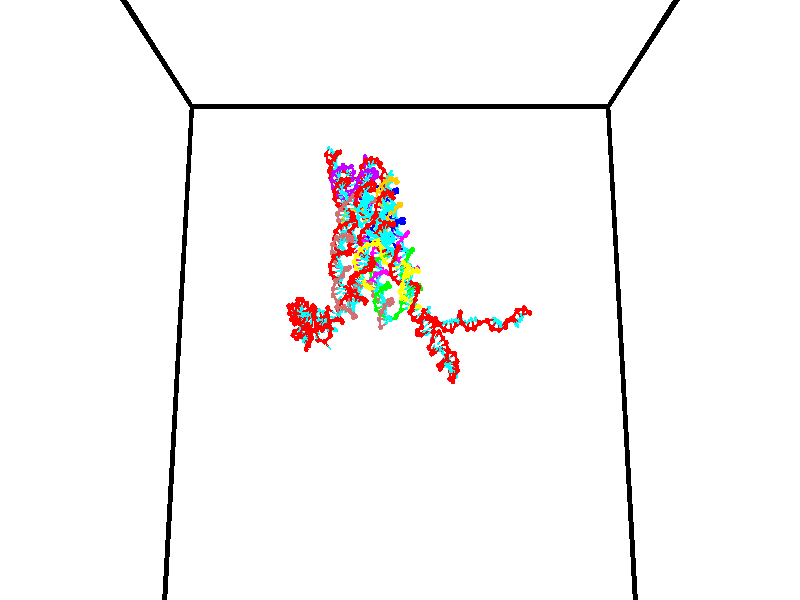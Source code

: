 // switches for output
#declare DRAW_BASES = 1; // possible values are 0, 1; only relevant for DNA ribbons
#declare DRAW_BASES_TYPE = 3; // possible values are 1, 2, 3; only relevant for DNA ribbons
#declare DRAW_FOG = 0; // set to 1 to enable fog

#include "colors.inc"

#include "transforms.inc"
background { rgb <1, 1, 1>}

#default {
   normal{
       ripples 0.25
       frequency 0.20
       turbulence 0.2
       lambda 5
   }
	finish {
		phong 0.1
		phong_size 40.
	}
}

// original window dimensions: 1024x640


// camera settings

camera {
	sky <0, 0.179814, -0.983701>
	up <0, 0.179814, -0.983701>
	right 1.6 * <1, 0, 0>
	location <35, 94.9851, 44.8844>
	look_at <35, 29.7336, 32.9568>
	direction <0, -65.2515, -11.9276>
	angle 67.0682
}


# declare cpy_camera_pos = <35, 94.9851, 44.8844>;
# if (DRAW_FOG = 1)
fog {
	fog_type 2
	up vnormalize(cpy_camera_pos)
	color rgbt<1,1,1,0.3>
	distance 1e-5
	fog_alt 3e-3
	fog_offset 56
}
# end


// LIGHTS

# declare lum = 6;
global_settings {
	ambient_light rgb lum * <0.05, 0.05, 0.05>
	max_trace_level 15
}# declare cpy_direct_light_amount = 0.25;
light_source
{	1000 * <-1, -1.16352, -0.803886>,
	rgb lum * cpy_direct_light_amount
	parallel
}

light_source
{	1000 * <1, 1.16352, 0.803886>,
	rgb lum * cpy_direct_light_amount
	parallel
}

// strand 0

// nucleotide -1

// particle -1
sphere {
	<24.067919, 34.531094, 34.295692> 0.250000
	pigment { color rgbt <1,0,0,0> }
	no_shadow
}
cylinder {
	<24.156540, 34.599396, 34.679726>,  <24.209713, 34.640377, 34.910145>, 0.100000
	pigment { color rgbt <1,0,0,0> }
	no_shadow
}
cylinder {
	<24.156540, 34.599396, 34.679726>,  <24.067919, 34.531094, 34.295692>, 0.100000
	pigment { color rgbt <1,0,0,0> }
	no_shadow
}

// particle -1
sphere {
	<24.156540, 34.599396, 34.679726> 0.100000
	pigment { color rgbt <1,0,0,0> }
	no_shadow
}
sphere {
	0, 1
	scale<0.080000,0.200000,0.300000>
	matrix <0.186444, 0.958969, -0.213580,
		-0.957159, 0.226321, 0.180625,
		0.221551, 0.170754, 0.960082,
		24.223005, 34.650623, 34.967751>
	pigment { color rgbt <0,1,1,0> }
	no_shadow
}
cylinder {
	<23.858641, 35.364201, 34.506695>,  <24.067919, 34.531094, 34.295692>, 0.130000
	pigment { color rgbt <1,0,0,0> }
	no_shadow
}

// nucleotide -1

// particle -1
sphere {
	<23.858641, 35.364201, 34.506695> 0.250000
	pigment { color rgbt <1,0,0,0> }
	no_shadow
}
cylinder {
	<24.146284, 35.216824, 34.742367>,  <24.318871, 35.128399, 34.883770>, 0.100000
	pigment { color rgbt <1,0,0,0> }
	no_shadow
}
cylinder {
	<24.146284, 35.216824, 34.742367>,  <23.858641, 35.364201, 34.506695>, 0.100000
	pigment { color rgbt <1,0,0,0> }
	no_shadow
}

// particle -1
sphere {
	<24.146284, 35.216824, 34.742367> 0.100000
	pigment { color rgbt <1,0,0,0> }
	no_shadow
}
sphere {
	0, 1
	scale<0.080000,0.200000,0.300000>
	matrix <0.498844, 0.863975, -0.068570,
		-0.483775, 0.343219, 0.805085,
		0.719108, -0.368439, 0.589183,
		24.362017, 35.106293, 34.919121>
	pigment { color rgbt <0,1,1,0> }
	no_shadow
}
cylinder {
	<24.025066, 35.747673, 35.178356>,  <23.858641, 35.364201, 34.506695>, 0.130000
	pigment { color rgbt <1,0,0,0> }
	no_shadow
}

// nucleotide -1

// particle -1
sphere {
	<24.025066, 35.747673, 35.178356> 0.250000
	pigment { color rgbt <1,0,0,0> }
	no_shadow
}
cylinder {
	<24.367857, 35.558796, 35.095776>,  <24.573532, 35.445469, 35.046227>, 0.100000
	pigment { color rgbt <1,0,0,0> }
	no_shadow
}
cylinder {
	<24.367857, 35.558796, 35.095776>,  <24.025066, 35.747673, 35.178356>, 0.100000
	pigment { color rgbt <1,0,0,0> }
	no_shadow
}

// particle -1
sphere {
	<24.367857, 35.558796, 35.095776> 0.100000
	pigment { color rgbt <1,0,0,0> }
	no_shadow
}
sphere {
	0, 1
	scale<0.080000,0.200000,0.300000>
	matrix <0.507572, 0.842698, 0.179526,
		0.089205, -0.258639, 0.961846,
		0.856979, -0.472192, -0.206451,
		24.624950, 35.417137, 35.033840>
	pigment { color rgbt <0,1,1,0> }
	no_shadow
}
cylinder {
	<24.405191, 36.105888, 35.697475>,  <24.025066, 35.747673, 35.178356>, 0.130000
	pigment { color rgbt <1,0,0,0> }
	no_shadow
}

// nucleotide -1

// particle -1
sphere {
	<24.405191, 36.105888, 35.697475> 0.250000
	pigment { color rgbt <1,0,0,0> }
	no_shadow
}
cylinder {
	<24.638319, 35.932636, 35.422455>,  <24.778194, 35.828686, 35.257442>, 0.100000
	pigment { color rgbt <1,0,0,0> }
	no_shadow
}
cylinder {
	<24.638319, 35.932636, 35.422455>,  <24.405191, 36.105888, 35.697475>, 0.100000
	pigment { color rgbt <1,0,0,0> }
	no_shadow
}

// particle -1
sphere {
	<24.638319, 35.932636, 35.422455> 0.100000
	pigment { color rgbt <1,0,0,0> }
	no_shadow
}
sphere {
	0, 1
	scale<0.080000,0.200000,0.300000>
	matrix <0.664944, 0.740550, 0.097137,
		0.467091, -0.513794, 0.719613,
		0.582817, -0.433131, -0.687548,
		24.813164, 35.802696, 35.216190>
	pigment { color rgbt <0,1,1,0> }
	no_shadow
}
cylinder {
	<25.058144, 35.991127, 36.055660>,  <24.405191, 36.105888, 35.697475>, 0.130000
	pigment { color rgbt <1,0,0,0> }
	no_shadow
}

// nucleotide -1

// particle -1
sphere {
	<25.058144, 35.991127, 36.055660> 0.250000
	pigment { color rgbt <1,0,0,0> }
	no_shadow
}
cylinder {
	<25.063187, 36.027298, 35.657330>,  <25.066214, 36.049000, 35.418331>, 0.100000
	pigment { color rgbt <1,0,0,0> }
	no_shadow
}
cylinder {
	<25.063187, 36.027298, 35.657330>,  <25.058144, 35.991127, 36.055660>, 0.100000
	pigment { color rgbt <1,0,0,0> }
	no_shadow
}

// particle -1
sphere {
	<25.063187, 36.027298, 35.657330> 0.100000
	pigment { color rgbt <1,0,0,0> }
	no_shadow
}
sphere {
	0, 1
	scale<0.080000,0.200000,0.300000>
	matrix <0.667565, 0.740692, 0.075715,
		0.744445, -0.665731, -0.051030,
		0.012608, 0.090432, -0.995823,
		25.066969, 36.054428, 35.358582>
	pigment { color rgbt <0,1,1,0> }
	no_shadow
}
cylinder {
	<25.682858, 35.850113, 35.891659>,  <25.058144, 35.991127, 36.055660>, 0.130000
	pigment { color rgbt <1,0,0,0> }
	no_shadow
}

// nucleotide -1

// particle -1
sphere {
	<25.682858, 35.850113, 35.891659> 0.250000
	pigment { color rgbt <1,0,0,0> }
	no_shadow
}
cylinder {
	<25.507708, 36.106777, 35.639774>,  <25.402618, 36.260777, 35.488644>, 0.100000
	pigment { color rgbt <1,0,0,0> }
	no_shadow
}
cylinder {
	<25.507708, 36.106777, 35.639774>,  <25.682858, 35.850113, 35.891659>, 0.100000
	pigment { color rgbt <1,0,0,0> }
	no_shadow
}

// particle -1
sphere {
	<25.507708, 36.106777, 35.639774> 0.100000
	pigment { color rgbt <1,0,0,0> }
	no_shadow
}
sphere {
	0, 1
	scale<0.080000,0.200000,0.300000>
	matrix <0.606826, 0.727748, 0.319602,
		0.663346, -0.242178, -0.708041,
		-0.437875, 0.641664, -0.629708,
		25.376345, 36.299278, 35.450863>
	pigment { color rgbt <0,1,1,0> }
	no_shadow
}
cylinder {
	<26.229683, 36.076569, 35.443863>,  <25.682858, 35.850113, 35.891659>, 0.130000
	pigment { color rgbt <1,0,0,0> }
	no_shadow
}

// nucleotide -1

// particle -1
sphere {
	<26.229683, 36.076569, 35.443863> 0.250000
	pigment { color rgbt <1,0,0,0> }
	no_shadow
}
cylinder {
	<25.947552, 36.358150, 35.410500>,  <25.778273, 36.527100, 35.390480>, 0.100000
	pigment { color rgbt <1,0,0,0> }
	no_shadow
}
cylinder {
	<25.947552, 36.358150, 35.410500>,  <26.229683, 36.076569, 35.443863>, 0.100000
	pigment { color rgbt <1,0,0,0> }
	no_shadow
}

// particle -1
sphere {
	<25.947552, 36.358150, 35.410500> 0.100000
	pigment { color rgbt <1,0,0,0> }
	no_shadow
}
sphere {
	0, 1
	scale<0.080000,0.200000,0.300000>
	matrix <0.674582, 0.702699, 0.226170,
		0.217827, 0.103255, -0.970510,
		-0.705330, 0.703955, -0.083413,
		25.735952, 36.569336, 35.385475>
	pigment { color rgbt <0,1,1,0> }
	no_shadow
}
cylinder {
	<26.350981, 36.525043, 34.871864>,  <26.229683, 36.076569, 35.443863>, 0.130000
	pigment { color rgbt <1,0,0,0> }
	no_shadow
}

// nucleotide -1

// particle -1
sphere {
	<26.350981, 36.525043, 34.871864> 0.250000
	pigment { color rgbt <1,0,0,0> }
	no_shadow
}
cylinder {
	<26.182713, 36.697483, 35.191158>,  <26.081751, 36.800949, 35.382736>, 0.100000
	pigment { color rgbt <1,0,0,0> }
	no_shadow
}
cylinder {
	<26.182713, 36.697483, 35.191158>,  <26.350981, 36.525043, 34.871864>, 0.100000
	pigment { color rgbt <1,0,0,0> }
	no_shadow
}

// particle -1
sphere {
	<26.182713, 36.697483, 35.191158> 0.100000
	pigment { color rgbt <1,0,0,0> }
	no_shadow
}
sphere {
	0, 1
	scale<0.080000,0.200000,0.300000>
	matrix <0.816579, 0.563285, 0.126127,
		-0.395263, 0.704884, -0.588987,
		-0.420673, 0.431102, 0.798239,
		26.056511, 36.826813, 35.430630>
	pigment { color rgbt <0,1,1,0> }
	no_shadow
}
cylinder {
	<26.527054, 37.151310, 34.841469>,  <26.350981, 36.525043, 34.871864>, 0.130000
	pigment { color rgbt <1,0,0,0> }
	no_shadow
}

// nucleotide -1

// particle -1
sphere {
	<26.527054, 37.151310, 34.841469> 0.250000
	pigment { color rgbt <1,0,0,0> }
	no_shadow
}
cylinder {
	<26.460499, 37.097252, 35.232170>,  <26.420567, 37.064816, 35.466591>, 0.100000
	pigment { color rgbt <1,0,0,0> }
	no_shadow
}
cylinder {
	<26.460499, 37.097252, 35.232170>,  <26.527054, 37.151310, 34.841469>, 0.100000
	pigment { color rgbt <1,0,0,0> }
	no_shadow
}

// particle -1
sphere {
	<26.460499, 37.097252, 35.232170> 0.100000
	pigment { color rgbt <1,0,0,0> }
	no_shadow
}
sphere {
	0, 1
	scale<0.080000,0.200000,0.300000>
	matrix <0.852574, 0.477957, 0.211365,
		-0.495413, 0.867924, 0.035698,
		-0.166387, -0.135148, 0.976755,
		26.410583, 37.056709, 35.525196>
	pigment { color rgbt <0,1,1,0> }
	no_shadow
}
cylinder {
	<26.820526, 37.778061, 35.111771>,  <26.527054, 37.151310, 34.841469>, 0.130000
	pigment { color rgbt <1,0,0,0> }
	no_shadow
}

// nucleotide -1

// particle -1
sphere {
	<26.820526, 37.778061, 35.111771> 0.250000
	pigment { color rgbt <1,0,0,0> }
	no_shadow
}
cylinder {
	<26.826584, 37.527908, 35.423840>,  <26.830219, 37.377815, 35.611080>, 0.100000
	pigment { color rgbt <1,0,0,0> }
	no_shadow
}
cylinder {
	<26.826584, 37.527908, 35.423840>,  <26.820526, 37.778061, 35.111771>, 0.100000
	pigment { color rgbt <1,0,0,0> }
	no_shadow
}

// particle -1
sphere {
	<26.826584, 37.527908, 35.423840> 0.100000
	pigment { color rgbt <1,0,0,0> }
	no_shadow
}
sphere {
	0, 1
	scale<0.080000,0.200000,0.300000>
	matrix <0.871685, 0.390497, 0.296103,
		-0.489833, 0.675577, 0.551054,
		0.015145, -0.625386, 0.780169,
		26.831127, 37.340294, 35.657890>
	pigment { color rgbt <0,1,1,0> }
	no_shadow
}
cylinder {
	<26.759953, 38.182720, 35.751904>,  <26.820526, 37.778061, 35.111771>, 0.130000
	pigment { color rgbt <1,0,0,0> }
	no_shadow
}

// nucleotide -1

// particle -1
sphere {
	<26.759953, 38.182720, 35.751904> 0.250000
	pigment { color rgbt <1,0,0,0> }
	no_shadow
}
cylinder {
	<26.937981, 37.836021, 35.841942>,  <27.044798, 37.628002, 35.895966>, 0.100000
	pigment { color rgbt <1,0,0,0> }
	no_shadow
}
cylinder {
	<26.937981, 37.836021, 35.841942>,  <26.759953, 38.182720, 35.751904>, 0.100000
	pigment { color rgbt <1,0,0,0> }
	no_shadow
}

// particle -1
sphere {
	<26.937981, 37.836021, 35.841942> 0.100000
	pigment { color rgbt <1,0,0,0> }
	no_shadow
}
sphere {
	0, 1
	scale<0.080000,0.200000,0.300000>
	matrix <0.732635, 0.496977, 0.465038,
		-0.514934, -0.042065, 0.856197,
		0.445072, -0.866743, 0.225093,
		27.071503, 37.576000, 35.909470>
	pigment { color rgbt <0,1,1,0> }
	no_shadow
}
cylinder {
	<27.026375, 38.102322, 36.469810>,  <26.759953, 38.182720, 35.751904>, 0.130000
	pigment { color rgbt <1,0,0,0> }
	no_shadow
}

// nucleotide -1

// particle -1
sphere {
	<27.026375, 38.102322, 36.469810> 0.250000
	pigment { color rgbt <1,0,0,0> }
	no_shadow
}
cylinder {
	<27.261292, 37.848125, 36.269314>,  <27.402241, 37.695606, 36.149017>, 0.100000
	pigment { color rgbt <1,0,0,0> }
	no_shadow
}
cylinder {
	<27.261292, 37.848125, 36.269314>,  <27.026375, 38.102322, 36.469810>, 0.100000
	pigment { color rgbt <1,0,0,0> }
	no_shadow
}

// particle -1
sphere {
	<27.261292, 37.848125, 36.269314> 0.100000
	pigment { color rgbt <1,0,0,0> }
	no_shadow
}
sphere {
	0, 1
	scale<0.080000,0.200000,0.300000>
	matrix <0.808680, 0.486388, 0.330851,
		0.033543, -0.599647, 0.799561,
		0.587291, -0.635492, -0.501238,
		27.437479, 37.657478, 36.118942>
	pigment { color rgbt <0,1,1,0> }
	no_shadow
}
cylinder {
	<27.545052, 37.758522, 36.819637>,  <27.026375, 38.102322, 36.469810>, 0.130000
	pigment { color rgbt <1,0,0,0> }
	no_shadow
}

// nucleotide -1

// particle -1
sphere {
	<27.545052, 37.758522, 36.819637> 0.250000
	pigment { color rgbt <1,0,0,0> }
	no_shadow
}
cylinder {
	<27.715593, 37.787838, 36.459003>,  <27.817919, 37.805428, 36.242622>, 0.100000
	pigment { color rgbt <1,0,0,0> }
	no_shadow
}
cylinder {
	<27.715593, 37.787838, 36.459003>,  <27.545052, 37.758522, 36.819637>, 0.100000
	pigment { color rgbt <1,0,0,0> }
	no_shadow
}

// particle -1
sphere {
	<27.715593, 37.787838, 36.459003> 0.100000
	pigment { color rgbt <1,0,0,0> }
	no_shadow
}
sphere {
	0, 1
	scale<0.080000,0.200000,0.300000>
	matrix <0.766332, 0.500275, 0.403063,
		0.480578, -0.862759, 0.157133,
		0.426356, 0.073287, -0.901582,
		27.843500, 37.809826, 36.188530>
	pigment { color rgbt <0,1,1,0> }
	no_shadow
}
cylinder {
	<28.162762, 38.096165, 36.583267>,  <27.545052, 37.758522, 36.819637>, 0.130000
	pigment { color rgbt <1,0,0,0> }
	no_shadow
}

// nucleotide -1

// particle -1
sphere {
	<28.162762, 38.096165, 36.583267> 0.250000
	pigment { color rgbt <1,0,0,0> }
	no_shadow
}
cylinder {
	<28.521851, 38.144714, 36.752670>,  <28.737305, 38.173843, 36.854313>, 0.100000
	pigment { color rgbt <1,0,0,0> }
	no_shadow
}
cylinder {
	<28.521851, 38.144714, 36.752670>,  <28.162762, 38.096165, 36.583267>, 0.100000
	pigment { color rgbt <1,0,0,0> }
	no_shadow
}

// particle -1
sphere {
	<28.521851, 38.144714, 36.752670> 0.100000
	pigment { color rgbt <1,0,0,0> }
	no_shadow
}
sphere {
	0, 1
	scale<0.080000,0.200000,0.300000>
	matrix <0.221344, -0.955427, -0.195361,
		0.380918, 0.269121, -0.884576,
		0.897724, 0.121379, 0.423507,
		28.791168, 38.181129, 36.879723>
	pigment { color rgbt <0,1,1,0> }
	no_shadow
}
cylinder {
	<28.198278, 37.438725, 36.512569>,  <28.162762, 38.096165, 36.583267>, 0.130000
	pigment { color rgbt <1,0,0,0> }
	no_shadow
}

// nucleotide -1

// particle -1
sphere {
	<28.198278, 37.438725, 36.512569> 0.250000
	pigment { color rgbt <1,0,0,0> }
	no_shadow
}
cylinder {
	<28.518433, 37.237812, 36.643471>,  <28.710526, 37.117264, 36.722012>, 0.100000
	pigment { color rgbt <1,0,0,0> }
	no_shadow
}
cylinder {
	<28.518433, 37.237812, 36.643471>,  <28.198278, 37.438725, 36.512569>, 0.100000
	pigment { color rgbt <1,0,0,0> }
	no_shadow
}

// particle -1
sphere {
	<28.518433, 37.237812, 36.643471> 0.100000
	pigment { color rgbt <1,0,0,0> }
	no_shadow
}
sphere {
	0, 1
	scale<0.080000,0.200000,0.300000>
	matrix <0.144980, -0.367508, -0.918650,
		0.581691, 0.782720, -0.221327,
		0.800385, -0.502282, 0.327255,
		28.758549, 37.087128, 36.741646>
	pigment { color rgbt <0,1,1,0> }
	no_shadow
}
cylinder {
	<28.093170, 36.732075, 36.098953>,  <28.198278, 37.438725, 36.512569>, 0.130000
	pigment { color rgbt <1,0,0,0> }
	no_shadow
}

// nucleotide -1

// particle -1
sphere {
	<28.093170, 36.732075, 36.098953> 0.250000
	pigment { color rgbt <1,0,0,0> }
	no_shadow
}
cylinder {
	<27.843370, 37.024361, 36.209267>,  <27.693491, 37.199734, 36.275455>, 0.100000
	pigment { color rgbt <1,0,0,0> }
	no_shadow
}
cylinder {
	<27.843370, 37.024361, 36.209267>,  <28.093170, 36.732075, 36.098953>, 0.100000
	pigment { color rgbt <1,0,0,0> }
	no_shadow
}

// particle -1
sphere {
	<27.843370, 37.024361, 36.209267> 0.100000
	pigment { color rgbt <1,0,0,0> }
	no_shadow
}
sphere {
	0, 1
	scale<0.080000,0.200000,0.300000>
	matrix <-0.777064, -0.545785, -0.313513,
		-0.078568, -0.410093, 0.908653,
		-0.624499, 0.730713, 0.275788,
		27.656021, 37.243576, 36.292004>
	pigment { color rgbt <0,1,1,0> }
	no_shadow
}
cylinder {
	<27.413506, 36.357529, 36.277248>,  <28.093170, 36.732075, 36.098953>, 0.130000
	pigment { color rgbt <1,0,0,0> }
	no_shadow
}

// nucleotide -1

// particle -1
sphere {
	<27.413506, 36.357529, 36.277248> 0.250000
	pigment { color rgbt <1,0,0,0> }
	no_shadow
}
cylinder {
	<27.301022, 36.729897, 36.184032>,  <27.233530, 36.953320, 36.128105>, 0.100000
	pigment { color rgbt <1,0,0,0> }
	no_shadow
}
cylinder {
	<27.301022, 36.729897, 36.184032>,  <27.413506, 36.357529, 36.277248>, 0.100000
	pigment { color rgbt <1,0,0,0> }
	no_shadow
}

// particle -1
sphere {
	<27.301022, 36.729897, 36.184032> 0.100000
	pigment { color rgbt <1,0,0,0> }
	no_shadow
}
sphere {
	0, 1
	scale<0.080000,0.200000,0.300000>
	matrix <-0.896892, -0.341327, -0.281211,
		-0.341327, 0.129928, 0.930921,
		0.281211, -0.930921, 0.233035,
		27.216658, 37.009174, 36.114120>
	pigment { color rgbt <0,1,1,0> }
	no_shadow
}
cylinder {
	<26.794806, 36.435043, 36.609402>,  <27.413506, 36.357529, 36.277248>, 0.130000
	pigment { color rgbt <1,0,0,0> }
	no_shadow
}

// nucleotide -1

// particle -1
sphere {
	<26.794806, 36.435043, 36.609402> 0.250000
	pigment { color rgbt <1,0,0,0> }
	no_shadow
}
cylinder {
	<26.806253, 36.721172, 36.330120>,  <26.813122, 36.892849, 36.162552>, 0.100000
	pigment { color rgbt <1,0,0,0> }
	no_shadow
}
cylinder {
	<26.806253, 36.721172, 36.330120>,  <26.794806, 36.435043, 36.609402>, 0.100000
	pigment { color rgbt <1,0,0,0> }
	no_shadow
}

// particle -1
sphere {
	<26.806253, 36.721172, 36.330120> 0.100000
	pigment { color rgbt <1,0,0,0> }
	no_shadow
}
sphere {
	0, 1
	scale<0.080000,0.200000,0.300000>
	matrix <-0.945102, -0.208102, -0.251944,
		-0.325519, 0.667085, 0.670101,
		0.028618, 0.715327, -0.698204,
		26.814838, 36.935772, 36.120659>
	pigment { color rgbt <0,1,1,0> }
	no_shadow
}
cylinder {
	<26.325346, 36.889450, 36.783737>,  <26.794806, 36.435043, 36.609402>, 0.130000
	pigment { color rgbt <1,0,0,0> }
	no_shadow
}

// nucleotide -1

// particle -1
sphere {
	<26.325346, 36.889450, 36.783737> 0.250000
	pigment { color rgbt <1,0,0,0> }
	no_shadow
}
cylinder {
	<26.348709, 36.914490, 36.385204>,  <26.362728, 36.929512, 36.146084>, 0.100000
	pigment { color rgbt <1,0,0,0> }
	no_shadow
}
cylinder {
	<26.348709, 36.914490, 36.385204>,  <26.325346, 36.889450, 36.783737>, 0.100000
	pigment { color rgbt <1,0,0,0> }
	no_shadow
}

// particle -1
sphere {
	<26.348709, 36.914490, 36.385204> 0.100000
	pigment { color rgbt <1,0,0,0> }
	no_shadow
}
sphere {
	0, 1
	scale<0.080000,0.200000,0.300000>
	matrix <-0.995804, -0.066769, -0.062573,
		-0.070441, 0.995803, 0.058436,
		0.058409, 0.062599, -0.996328,
		26.366232, 36.933270, 36.086308>
	pigment { color rgbt <0,1,1,0> }
	no_shadow
}
cylinder {
	<25.655966, 37.141708, 36.618366>,  <26.325346, 36.889450, 36.783737>, 0.130000
	pigment { color rgbt <1,0,0,0> }
	no_shadow
}

// nucleotide -1

// particle -1
sphere {
	<25.655966, 37.141708, 36.618366> 0.250000
	pigment { color rgbt <1,0,0,0> }
	no_shadow
}
cylinder {
	<25.811367, 37.088486, 36.253651>,  <25.904608, 37.056553, 36.034821>, 0.100000
	pigment { color rgbt <1,0,0,0> }
	no_shadow
}
cylinder {
	<25.811367, 37.088486, 36.253651>,  <25.655966, 37.141708, 36.618366>, 0.100000
	pigment { color rgbt <1,0,0,0> }
	no_shadow
}

// particle -1
sphere {
	<25.811367, 37.088486, 36.253651> 0.100000
	pigment { color rgbt <1,0,0,0> }
	no_shadow
}
sphere {
	0, 1
	scale<0.080000,0.200000,0.300000>
	matrix <-0.921165, -0.031631, -0.387884,
		0.022768, 0.990604, -0.134852,
		0.388505, -0.133053, -0.911790,
		25.927917, 37.048569, 35.980114>
	pigment { color rgbt <0,1,1,0> }
	no_shadow
}
cylinder {
	<25.128578, 37.356941, 36.163631>,  <25.655966, 37.141708, 36.618366>, 0.130000
	pigment { color rgbt <1,0,0,0> }
	no_shadow
}

// nucleotide -1

// particle -1
sphere {
	<25.128578, 37.356941, 36.163631> 0.250000
	pigment { color rgbt <1,0,0,0> }
	no_shadow
}
cylinder {
	<25.400316, 37.210220, 35.909405>,  <25.563360, 37.122189, 35.756870>, 0.100000
	pigment { color rgbt <1,0,0,0> }
	no_shadow
}
cylinder {
	<25.400316, 37.210220, 35.909405>,  <25.128578, 37.356941, 36.163631>, 0.100000
	pigment { color rgbt <1,0,0,0> }
	no_shadow
}

// particle -1
sphere {
	<25.400316, 37.210220, 35.909405> 0.100000
	pigment { color rgbt <1,0,0,0> }
	no_shadow
}
sphere {
	0, 1
	scale<0.080000,0.200000,0.300000>
	matrix <-0.697396, -0.053242, -0.714706,
		0.228314, 0.928775, -0.291974,
		0.679346, -0.366799, -0.635568,
		25.604120, 37.100182, 35.718735>
	pigment { color rgbt <0,1,1,0> }
	no_shadow
}
cylinder {
	<24.900539, 37.503136, 35.468349>,  <25.128578, 37.356941, 36.163631>, 0.130000
	pigment { color rgbt <1,0,0,0> }
	no_shadow
}

// nucleotide -1

// particle -1
sphere {
	<24.900539, 37.503136, 35.468349> 0.250000
	pigment { color rgbt <1,0,0,0> }
	no_shadow
}
cylinder {
	<25.164284, 37.203869, 35.438725>,  <25.322531, 37.024307, 35.420948>, 0.100000
	pigment { color rgbt <1,0,0,0> }
	no_shadow
}
cylinder {
	<25.164284, 37.203869, 35.438725>,  <24.900539, 37.503136, 35.468349>, 0.100000
	pigment { color rgbt <1,0,0,0> }
	no_shadow
}

// particle -1
sphere {
	<25.164284, 37.203869, 35.438725> 0.100000
	pigment { color rgbt <1,0,0,0> }
	no_shadow
}
sphere {
	0, 1
	scale<0.080000,0.200000,0.300000>
	matrix <-0.638255, -0.504974, -0.581061,
		0.397330, 0.430402, -0.810483,
		0.659363, -0.748168, -0.074065,
		25.362093, 36.979420, 35.416504>
	pigment { color rgbt <0,1,1,0> }
	no_shadow
}
cylinder {
	<24.971025, 37.353142, 34.784420>,  <24.900539, 37.503136, 35.468349>, 0.130000
	pigment { color rgbt <1,0,0,0> }
	no_shadow
}

// nucleotide -1

// particle -1
sphere {
	<24.971025, 37.353142, 34.784420> 0.250000
	pigment { color rgbt <1,0,0,0> }
	no_shadow
}
cylinder {
	<25.109777, 37.025627, 34.967400>,  <25.193027, 36.829117, 35.077187>, 0.100000
	pigment { color rgbt <1,0,0,0> }
	no_shadow
}
cylinder {
	<25.109777, 37.025627, 34.967400>,  <24.971025, 37.353142, 34.784420>, 0.100000
	pigment { color rgbt <1,0,0,0> }
	no_shadow
}

// particle -1
sphere {
	<25.109777, 37.025627, 34.967400> 0.100000
	pigment { color rgbt <1,0,0,0> }
	no_shadow
}
sphere {
	0, 1
	scale<0.080000,0.200000,0.300000>
	matrix <-0.423613, -0.571920, -0.702467,
		0.836796, 0.049891, -0.545238,
		0.346879, -0.818791, 0.457445,
		25.213840, 36.779991, 35.104633>
	pigment { color rgbt <0,1,1,0> }
	no_shadow
}
cylinder {
	<24.988400, 36.787815, 34.231827>,  <24.971025, 37.353142, 34.784420>, 0.130000
	pigment { color rgbt <1,0,0,0> }
	no_shadow
}

// nucleotide -1

// particle -1
sphere {
	<24.988400, 36.787815, 34.231827> 0.250000
	pigment { color rgbt <1,0,0,0> }
	no_shadow
}
cylinder {
	<25.118698, 36.590260, 34.554310>,  <25.196878, 36.471725, 34.747799>, 0.100000
	pigment { color rgbt <1,0,0,0> }
	no_shadow
}
cylinder {
	<25.118698, 36.590260, 34.554310>,  <24.988400, 36.787815, 34.231827>, 0.100000
	pigment { color rgbt <1,0,0,0> }
	no_shadow
}

// particle -1
sphere {
	<25.118698, 36.590260, 34.554310> 0.100000
	pigment { color rgbt <1,0,0,0> }
	no_shadow
}
sphere {
	0, 1
	scale<0.080000,0.200000,0.300000>
	matrix <-0.336334, -0.857468, -0.389395,
		0.883610, -0.144309, -0.445430,
		0.325749, -0.493887, 0.806203,
		25.216423, 36.442093, 34.796169>
	pigment { color rgbt <0,1,1,0> }
	no_shadow
}
cylinder {
	<25.293789, 36.104317, 34.106331>,  <24.988400, 36.787815, 34.231827>, 0.130000
	pigment { color rgbt <1,0,0,0> }
	no_shadow
}

// nucleotide -1

// particle -1
sphere {
	<25.293789, 36.104317, 34.106331> 0.250000
	pigment { color rgbt <1,0,0,0> }
	no_shadow
}
cylinder {
	<25.234751, 36.073994, 34.500786>,  <25.199327, 36.055801, 34.737457>, 0.100000
	pigment { color rgbt <1,0,0,0> }
	no_shadow
}
cylinder {
	<25.234751, 36.073994, 34.500786>,  <25.293789, 36.104317, 34.106331>, 0.100000
	pigment { color rgbt <1,0,0,0> }
	no_shadow
}

// particle -1
sphere {
	<25.234751, 36.073994, 34.500786> 0.100000
	pigment { color rgbt <1,0,0,0> }
	no_shadow
}
sphere {
	0, 1
	scale<0.080000,0.200000,0.300000>
	matrix <-0.064770, -0.994177, -0.086119,
		0.986925, -0.076583, 0.141825,
		-0.147595, -0.075807, 0.986138,
		25.190472, 36.051250, 34.796627>
	pigment { color rgbt <0,1,1,0> }
	no_shadow
}
cylinder {
	<25.681171, 35.511604, 34.325668>,  <25.293789, 36.104317, 34.106331>, 0.130000
	pigment { color rgbt <1,0,0,0> }
	no_shadow
}

// nucleotide -1

// particle -1
sphere {
	<25.681171, 35.511604, 34.325668> 0.250000
	pigment { color rgbt <1,0,0,0> }
	no_shadow
}
cylinder {
	<25.397654, 35.592365, 34.596031>,  <25.227543, 35.640820, 34.758247>, 0.100000
	pigment { color rgbt <1,0,0,0> }
	no_shadow
}
cylinder {
	<25.397654, 35.592365, 34.596031>,  <25.681171, 35.511604, 34.325668>, 0.100000
	pigment { color rgbt <1,0,0,0> }
	no_shadow
}

// particle -1
sphere {
	<25.397654, 35.592365, 34.596031> 0.100000
	pigment { color rgbt <1,0,0,0> }
	no_shadow
}
sphere {
	0, 1
	scale<0.080000,0.200000,0.300000>
	matrix <-0.217290, -0.974065, 0.063101,
		0.671115, -0.102142, 0.734283,
		-0.708794, 0.201900, 0.675904,
		25.185015, 35.652935, 34.798801>
	pigment { color rgbt <0,1,1,0> }
	no_shadow
}
cylinder {
	<25.793884, 35.012226, 34.866932>,  <25.681171, 35.511604, 34.325668>, 0.130000
	pigment { color rgbt <1,0,0,0> }
	no_shadow
}

// nucleotide -1

// particle -1
sphere {
	<25.793884, 35.012226, 34.866932> 0.250000
	pigment { color rgbt <1,0,0,0> }
	no_shadow
}
cylinder {
	<25.419447, 35.150162, 34.894695>,  <25.194784, 35.232922, 34.911354>, 0.100000
	pigment { color rgbt <1,0,0,0> }
	no_shadow
}
cylinder {
	<25.419447, 35.150162, 34.894695>,  <25.793884, 35.012226, 34.866932>, 0.100000
	pigment { color rgbt <1,0,0,0> }
	no_shadow
}

// particle -1
sphere {
	<25.419447, 35.150162, 34.894695> 0.100000
	pigment { color rgbt <1,0,0,0> }
	no_shadow
}
sphere {
	0, 1
	scale<0.080000,0.200000,0.300000>
	matrix <-0.323642, -0.921641, 0.214085,
		0.137793, 0.177941, 0.974346,
		-0.936092, 0.344839, 0.069407,
		25.138618, 35.253613, 34.915516>
	pigment { color rgbt <0,1,1,0> }
	no_shadow
}
cylinder {
	<25.573627, 34.869263, 35.507832>,  <25.793884, 35.012226, 34.866932>, 0.130000
	pigment { color rgbt <1,0,0,0> }
	no_shadow
}

// nucleotide -1

// particle -1
sphere {
	<25.573627, 34.869263, 35.507832> 0.250000
	pigment { color rgbt <1,0,0,0> }
	no_shadow
}
cylinder {
	<25.233618, 34.922779, 35.304043>,  <25.029612, 34.954887, 35.181770>, 0.100000
	pigment { color rgbt <1,0,0,0> }
	no_shadow
}
cylinder {
	<25.233618, 34.922779, 35.304043>,  <25.573627, 34.869263, 35.507832>, 0.100000
	pigment { color rgbt <1,0,0,0> }
	no_shadow
}

// particle -1
sphere {
	<25.233618, 34.922779, 35.304043> 0.100000
	pigment { color rgbt <1,0,0,0> }
	no_shadow
}
sphere {
	0, 1
	scale<0.080000,0.200000,0.300000>
	matrix <-0.354390, -0.860825, 0.365223,
		-0.389704, 0.490999, 0.779134,
		-0.850023, 0.133789, -0.509473,
		24.978611, 34.962917, 35.151199>
	pigment { color rgbt <0,1,1,0> }
	no_shadow
}
cylinder {
	<24.909744, 34.781025, 35.887775>,  <25.573627, 34.869263, 35.507832>, 0.130000
	pigment { color rgbt <1,0,0,0> }
	no_shadow
}

// nucleotide -1

// particle -1
sphere {
	<24.909744, 34.781025, 35.887775> 0.250000
	pigment { color rgbt <1,0,0,0> }
	no_shadow
}
cylinder {
	<24.876793, 34.669552, 35.505039>,  <24.857021, 34.602669, 35.275398>, 0.100000
	pigment { color rgbt <1,0,0,0> }
	no_shadow
}
cylinder {
	<24.876793, 34.669552, 35.505039>,  <24.909744, 34.781025, 35.887775>, 0.100000
	pigment { color rgbt <1,0,0,0> }
	no_shadow
}

// particle -1
sphere {
	<24.876793, 34.669552, 35.505039> 0.100000
	pigment { color rgbt <1,0,0,0> }
	no_shadow
}
sphere {
	0, 1
	scale<0.080000,0.200000,0.300000>
	matrix <-0.284585, -0.913552, 0.290575,
		-0.955105, 0.296241, -0.004050,
		-0.082380, -0.278683, -0.956843,
		24.852079, 34.585949, 35.217987>
	pigment { color rgbt <0,1,1,0> }
	no_shadow
}
cylinder {
	<24.327168, 34.386967, 35.835999>,  <24.909744, 34.781025, 35.887775>, 0.130000
	pigment { color rgbt <1,0,0,0> }
	no_shadow
}

// nucleotide -1

// particle -1
sphere {
	<24.327168, 34.386967, 35.835999> 0.250000
	pigment { color rgbt <1,0,0,0> }
	no_shadow
}
cylinder {
	<24.543621, 34.257881, 35.525379>,  <24.673494, 34.180431, 35.339008>, 0.100000
	pigment { color rgbt <1,0,0,0> }
	no_shadow
}
cylinder {
	<24.543621, 34.257881, 35.525379>,  <24.327168, 34.386967, 35.835999>, 0.100000
	pigment { color rgbt <1,0,0,0> }
	no_shadow
}

// particle -1
sphere {
	<24.543621, 34.257881, 35.525379> 0.100000
	pigment { color rgbt <1,0,0,0> }
	no_shadow
}
sphere {
	0, 1
	scale<0.080000,0.200000,0.300000>
	matrix <-0.175848, -0.946444, 0.270780,
		-0.822344, -0.009974, -0.568903,
		0.541135, -0.322714, -0.776549,
		24.705961, 34.161068, 35.292416>
	pigment { color rgbt <0,1,1,0> }
	no_shadow
}
cylinder {
	<23.901506, 33.922874, 35.408989>,  <24.327168, 34.386967, 35.835999>, 0.130000
	pigment { color rgbt <1,0,0,0> }
	no_shadow
}

// nucleotide -1

// particle -1
sphere {
	<23.901506, 33.922874, 35.408989> 0.250000
	pigment { color rgbt <1,0,0,0> }
	no_shadow
}
cylinder {
	<24.286366, 33.827679, 35.355873>,  <24.517281, 33.770561, 35.324005>, 0.100000
	pigment { color rgbt <1,0,0,0> }
	no_shadow
}
cylinder {
	<24.286366, 33.827679, 35.355873>,  <23.901506, 33.922874, 35.408989>, 0.100000
	pigment { color rgbt <1,0,0,0> }
	no_shadow
}

// particle -1
sphere {
	<24.286366, 33.827679, 35.355873> 0.100000
	pigment { color rgbt <1,0,0,0> }
	no_shadow
}
sphere {
	0, 1
	scale<0.080000,0.200000,0.300000>
	matrix <-0.177995, -0.917727, 0.355098,
		-0.206372, -0.318021, -0.925350,
		0.962148, -0.237990, -0.132787,
		24.575010, 33.756283, 35.316036>
	pigment { color rgbt <0,1,1,0> }
	no_shadow
}
cylinder {
	<24.051472, 33.338825, 35.022888>,  <23.901506, 33.922874, 35.408989>, 0.130000
	pigment { color rgbt <1,0,0,0> }
	no_shadow
}

// nucleotide -1

// particle -1
sphere {
	<24.051472, 33.338825, 35.022888> 0.250000
	pigment { color rgbt <1,0,0,0> }
	no_shadow
}
cylinder {
	<24.339027, 33.363953, 35.299801>,  <24.511560, 33.379028, 35.465950>, 0.100000
	pigment { color rgbt <1,0,0,0> }
	no_shadow
}
cylinder {
	<24.339027, 33.363953, 35.299801>,  <24.051472, 33.338825, 35.022888>, 0.100000
	pigment { color rgbt <1,0,0,0> }
	no_shadow
}

// particle -1
sphere {
	<24.339027, 33.363953, 35.299801> 0.100000
	pigment { color rgbt <1,0,0,0> }
	no_shadow
}
sphere {
	0, 1
	scale<0.080000,0.200000,0.300000>
	matrix <-0.193424, -0.938501, 0.286012,
		0.667674, -0.339514, -0.662527,
		0.718887, 0.062814, 0.692283,
		24.554693, 33.382797, 35.507484>
	pigment { color rgbt <0,1,1,0> }
	no_shadow
}
cylinder {
	<24.561314, 32.797272, 34.924007>,  <24.051472, 33.338825, 35.022888>, 0.130000
	pigment { color rgbt <1,0,0,0> }
	no_shadow
}

// nucleotide -1

// particle -1
sphere {
	<24.561314, 32.797272, 34.924007> 0.250000
	pigment { color rgbt <1,0,0,0> }
	no_shadow
}
cylinder {
	<24.628056, 32.898865, 35.305092>,  <24.668100, 32.959820, 35.533741>, 0.100000
	pigment { color rgbt <1,0,0,0> }
	no_shadow
}
cylinder {
	<24.628056, 32.898865, 35.305092>,  <24.561314, 32.797272, 34.924007>, 0.100000
	pigment { color rgbt <1,0,0,0> }
	no_shadow
}

// particle -1
sphere {
	<24.628056, 32.898865, 35.305092> 0.100000
	pigment { color rgbt <1,0,0,0> }
	no_shadow
}
sphere {
	0, 1
	scale<0.080000,0.200000,0.300000>
	matrix <0.031086, -0.967128, 0.252385,
		0.985492, -0.012496, -0.169264,
		0.166854, 0.253985, 0.952708,
		24.678112, 32.975060, 35.590904>
	pigment { color rgbt <0,1,1,0> }
	no_shadow
}
cylinder {
	<25.054047, 32.424015, 35.082054>,  <24.561314, 32.797272, 34.924007>, 0.130000
	pigment { color rgbt <1,0,0,0> }
	no_shadow
}

// nucleotide -1

// particle -1
sphere {
	<25.054047, 32.424015, 35.082054> 0.250000
	pigment { color rgbt <1,0,0,0> }
	no_shadow
}
cylinder {
	<24.902845, 32.509377, 35.442402>,  <24.812124, 32.560593, 35.658611>, 0.100000
	pigment { color rgbt <1,0,0,0> }
	no_shadow
}
cylinder {
	<24.902845, 32.509377, 35.442402>,  <25.054047, 32.424015, 35.082054>, 0.100000
	pigment { color rgbt <1,0,0,0> }
	no_shadow
}

// particle -1
sphere {
	<24.902845, 32.509377, 35.442402> 0.100000
	pigment { color rgbt <1,0,0,0> }
	no_shadow
}
sphere {
	0, 1
	scale<0.080000,0.200000,0.300000>
	matrix <-0.025292, -0.975087, 0.220376,
		0.925459, 0.060518, 0.373983,
		-0.378003, 0.213408, 0.900873,
		24.789444, 32.573399, 35.712662>
	pigment { color rgbt <0,1,1,0> }
	no_shadow
}
cylinder {
	<25.334669, 32.095634, 35.567631>,  <25.054047, 32.424015, 35.082054>, 0.130000
	pigment { color rgbt <1,0,0,0> }
	no_shadow
}

// nucleotide -1

// particle -1
sphere {
	<25.334669, 32.095634, 35.567631> 0.250000
	pigment { color rgbt <1,0,0,0> }
	no_shadow
}
cylinder {
	<24.966806, 32.164295, 35.708920>,  <24.746088, 32.205494, 35.793694>, 0.100000
	pigment { color rgbt <1,0,0,0> }
	no_shadow
}
cylinder {
	<24.966806, 32.164295, 35.708920>,  <25.334669, 32.095634, 35.567631>, 0.100000
	pigment { color rgbt <1,0,0,0> }
	no_shadow
}

// particle -1
sphere {
	<24.966806, 32.164295, 35.708920> 0.100000
	pigment { color rgbt <1,0,0,0> }
	no_shadow
}
sphere {
	0, 1
	scale<0.080000,0.200000,0.300000>
	matrix <-0.103263, -0.973464, 0.204215,
		0.378905, 0.151333, 0.912978,
		-0.919656, 0.171655, 0.353223,
		24.690910, 32.215794, 35.814888>
	pigment { color rgbt <0,1,1,0> }
	no_shadow
}
cylinder {
	<25.233364, 31.587452, 35.881531>,  <25.334669, 32.095634, 35.567631>, 0.130000
	pigment { color rgbt <1,0,0,0> }
	no_shadow
}

// nucleotide -1

// particle -1
sphere {
	<25.233364, 31.587452, 35.881531> 0.250000
	pigment { color rgbt <1,0,0,0> }
	no_shadow
}
cylinder {
	<24.866489, 31.745853, 35.899189>,  <24.646364, 31.840895, 35.909782>, 0.100000
	pigment { color rgbt <1,0,0,0> }
	no_shadow
}
cylinder {
	<24.866489, 31.745853, 35.899189>,  <25.233364, 31.587452, 35.881531>, 0.100000
	pigment { color rgbt <1,0,0,0> }
	no_shadow
}

// particle -1
sphere {
	<24.866489, 31.745853, 35.899189> 0.100000
	pigment { color rgbt <1,0,0,0> }
	no_shadow
}
sphere {
	0, 1
	scale<0.080000,0.200000,0.300000>
	matrix <-0.384044, -0.908101, 0.166918,
		0.106187, 0.136142, 0.984982,
		-0.917188, 0.396001, 0.044144,
		24.591333, 31.864655, 35.912434>
	pigment { color rgbt <0,1,1,0> }
	no_shadow
}
cylinder {
	<25.776804, 32.083248, 36.121044>,  <25.233364, 31.587452, 35.881531>, 0.130000
	pigment { color rgbt <1,0,0,0> }
	no_shadow
}

// nucleotide -1

// particle -1
sphere {
	<25.776804, 32.083248, 36.121044> 0.250000
	pigment { color rgbt <1,0,0,0> }
	no_shadow
}
cylinder {
	<25.414904, 32.170734, 36.267246>,  <25.197763, 32.223225, 36.354965>, 0.100000
	pigment { color rgbt <1,0,0,0> }
	no_shadow
}
cylinder {
	<25.414904, 32.170734, 36.267246>,  <25.776804, 32.083248, 36.121044>, 0.100000
	pigment { color rgbt <1,0,0,0> }
	no_shadow
}

// particle -1
sphere {
	<25.414904, 32.170734, 36.267246> 0.100000
	pigment { color rgbt <1,0,0,0> }
	no_shadow
}
sphere {
	0, 1
	scale<0.080000,0.200000,0.300000>
	matrix <-0.108178, -0.947952, 0.299473,
		0.411978, 0.231408, 0.881320,
		-0.904750, 0.218715, 0.365502,
		25.143478, 32.236347, 36.376896>
	pigment { color rgbt <0,1,1,0> }
	no_shadow
}
cylinder {
	<25.761581, 31.987837, 36.766392>,  <25.776804, 32.083248, 36.121044>, 0.130000
	pigment { color rgbt <1,0,0,0> }
	no_shadow
}

// nucleotide -1

// particle -1
sphere {
	<25.761581, 31.987837, 36.766392> 0.250000
	pigment { color rgbt <1,0,0,0> }
	no_shadow
}
cylinder {
	<25.375139, 31.966301, 36.665401>,  <25.143274, 31.953379, 36.604809>, 0.100000
	pigment { color rgbt <1,0,0,0> }
	no_shadow
}
cylinder {
	<25.375139, 31.966301, 36.665401>,  <25.761581, 31.987837, 36.766392>, 0.100000
	pigment { color rgbt <1,0,0,0> }
	no_shadow
}

// particle -1
sphere {
	<25.375139, 31.966301, 36.665401> 0.100000
	pigment { color rgbt <1,0,0,0> }
	no_shadow
}
sphere {
	0, 1
	scale<0.080000,0.200000,0.300000>
	matrix <-0.061881, -0.901197, 0.428969,
		-0.250625, 0.430052, 0.867319,
		-0.966104, -0.053839, -0.252475,
		25.085308, 31.950150, 36.589661>
	pigment { color rgbt <0,1,1,0> }
	no_shadow
}
cylinder {
	<25.410585, 31.737932, 37.386066>,  <25.761581, 31.987837, 36.766392>, 0.130000
	pigment { color rgbt <1,0,0,0> }
	no_shadow
}

// nucleotide -1

// particle -1
sphere {
	<25.410585, 31.737932, 37.386066> 0.250000
	pigment { color rgbt <1,0,0,0> }
	no_shadow
}
cylinder {
	<25.166656, 31.663313, 37.077957>,  <25.020298, 31.618542, 36.893093>, 0.100000
	pigment { color rgbt <1,0,0,0> }
	no_shadow
}
cylinder {
	<25.166656, 31.663313, 37.077957>,  <25.410585, 31.737932, 37.386066>, 0.100000
	pigment { color rgbt <1,0,0,0> }
	no_shadow
}

// particle -1
sphere {
	<25.166656, 31.663313, 37.077957> 0.100000
	pigment { color rgbt <1,0,0,0> }
	no_shadow
}
sphere {
	0, 1
	scale<0.080000,0.200000,0.300000>
	matrix <-0.014397, -0.969136, 0.246107,
		-0.792405, 0.161172, 0.588317,
		-0.609825, -0.186546, -0.770269,
		24.983709, 31.607349, 36.846878>
	pigment { color rgbt <0,1,1,0> }
	no_shadow
}
cylinder {
	<25.039570, 31.172350, 37.665016>,  <25.410585, 31.737932, 37.386066>, 0.130000
	pigment { color rgbt <1,0,0,0> }
	no_shadow
}

// nucleotide -1

// particle -1
sphere {
	<25.039570, 31.172350, 37.665016> 0.250000
	pigment { color rgbt <1,0,0,0> }
	no_shadow
}
cylinder {
	<25.048241, 31.179836, 37.265179>,  <25.053444, 31.184328, 37.025276>, 0.100000
	pigment { color rgbt <1,0,0,0> }
	no_shadow
}
cylinder {
	<25.048241, 31.179836, 37.265179>,  <25.039570, 31.172350, 37.665016>, 0.100000
	pigment { color rgbt <1,0,0,0> }
	no_shadow
}

// particle -1
sphere {
	<25.048241, 31.179836, 37.265179> 0.100000
	pigment { color rgbt <1,0,0,0> }
	no_shadow
}
sphere {
	0, 1
	scale<0.080000,0.200000,0.300000>
	matrix <-0.036395, -0.999147, -0.019497,
		-0.999102, 0.036803, -0.020976,
		0.021676, 0.018716, -0.999590,
		25.054743, 31.185452, 36.965302>
	pigment { color rgbt <0,1,1,0> }
	no_shadow
}
cylinder {
	<25.146435, 30.561470, 37.250813>,  <25.039570, 31.172350, 37.665016>, 0.130000
	pigment { color rgbt <1,0,0,0> }
	no_shadow
}

// nucleotide -1

// particle -1
sphere {
	<25.146435, 30.561470, 37.250813> 0.250000
	pigment { color rgbt <1,0,0,0> }
	no_shadow
}
cylinder {
	<24.855431, 30.416603, 37.017723>,  <24.680828, 30.329683, 36.877869>, 0.100000
	pigment { color rgbt <1,0,0,0> }
	no_shadow
}
cylinder {
	<24.855431, 30.416603, 37.017723>,  <25.146435, 30.561470, 37.250813>, 0.100000
	pigment { color rgbt <1,0,0,0> }
	no_shadow
}

// particle -1
sphere {
	<24.855431, 30.416603, 37.017723> 0.100000
	pigment { color rgbt <1,0,0,0> }
	no_shadow
}
sphere {
	0, 1
	scale<0.080000,0.200000,0.300000>
	matrix <-0.025247, 0.862884, -0.504771,
		0.685630, -0.352515, -0.636903,
		-0.727512, -0.362166, -0.582719,
		24.637177, 30.307953, 36.842907>
	pigment { color rgbt <0,1,1,0> }
	no_shadow
}
cylinder {
	<25.374508, 30.609800, 36.486271>,  <25.146435, 30.561470, 37.250813>, 0.130000
	pigment { color rgbt <1,0,0,0> }
	no_shadow
}

// nucleotide -1

// particle -1
sphere {
	<25.374508, 30.609800, 36.486271> 0.250000
	pigment { color rgbt <1,0,0,0> }
	no_shadow
}
cylinder {
	<24.981443, 30.636612, 36.555420>,  <24.745605, 30.652699, 36.596909>, 0.100000
	pigment { color rgbt <1,0,0,0> }
	no_shadow
}
cylinder {
	<24.981443, 30.636612, 36.555420>,  <25.374508, 30.609800, 36.486271>, 0.100000
	pigment { color rgbt <1,0,0,0> }
	no_shadow
}

// particle -1
sphere {
	<24.981443, 30.636612, 36.555420> 0.100000
	pigment { color rgbt <1,0,0,0> }
	no_shadow
}
sphere {
	0, 1
	scale<0.080000,0.200000,0.300000>
	matrix <-0.022650, 0.881984, -0.470734,
		-0.184023, -0.466488, -0.865173,
		-0.982661, 0.067029, 0.172872,
		24.686646, 30.656721, 36.607281>
	pigment { color rgbt <0,1,1,0> }
	no_shadow
}
cylinder {
	<24.988699, 30.813866, 35.891640>,  <25.374508, 30.609800, 36.486271>, 0.130000
	pigment { color rgbt <1,0,0,0> }
	no_shadow
}

// nucleotide -1

// particle -1
sphere {
	<24.988699, 30.813866, 35.891640> 0.250000
	pigment { color rgbt <1,0,0,0> }
	no_shadow
}
cylinder {
	<24.836224, 30.975609, 36.224190>,  <24.744738, 31.072655, 36.423721>, 0.100000
	pigment { color rgbt <1,0,0,0> }
	no_shadow
}
cylinder {
	<24.836224, 30.975609, 36.224190>,  <24.988699, 30.813866, 35.891640>, 0.100000
	pigment { color rgbt <1,0,0,0> }
	no_shadow
}

// particle -1
sphere {
	<24.836224, 30.975609, 36.224190> 0.100000
	pigment { color rgbt <1,0,0,0> }
	no_shadow
}
sphere {
	0, 1
	scale<0.080000,0.200000,0.300000>
	matrix <-0.045106, 0.890072, -0.453583,
		-0.923396, -0.210401, -0.321047,
		-0.381189, 0.404356, 0.831379,
		24.721867, 31.096916, 36.473602>
	pigment { color rgbt <0,1,1,0> }
	no_shadow
}
cylinder {
	<24.464916, 31.368933, 35.726242>,  <24.988699, 30.813866, 35.891640>, 0.130000
	pigment { color rgbt <1,0,0,0> }
	no_shadow
}

// nucleotide -1

// particle -1
sphere {
	<24.464916, 31.368933, 35.726242> 0.250000
	pigment { color rgbt <1,0,0,0> }
	no_shadow
}
cylinder {
	<24.614571, 31.426685, 36.092667>,  <24.704363, 31.461336, 36.312523>, 0.100000
	pigment { color rgbt <1,0,0,0> }
	no_shadow
}
cylinder {
	<24.614571, 31.426685, 36.092667>,  <24.464916, 31.368933, 35.726242>, 0.100000
	pigment { color rgbt <1,0,0,0> }
	no_shadow
}

// particle -1
sphere {
	<24.614571, 31.426685, 36.092667> 0.100000
	pigment { color rgbt <1,0,0,0> }
	no_shadow
}
sphere {
	0, 1
	scale<0.080000,0.200000,0.300000>
	matrix <0.016085, 0.986647, -0.162076,
		-0.927235, 0.075373, 0.366817,
		0.374135, 0.144382, 0.916066,
		24.726810, 31.469999, 36.367485>
	pigment { color rgbt <0,1,1,0> }
	no_shadow
}
cylinder {
	<23.843626, 31.780468, 36.170612>,  <24.464916, 31.368933, 35.726242>, 0.130000
	pigment { color rgbt <1,0,0,0> }
	no_shadow
}

// nucleotide -1

// particle -1
sphere {
	<23.843626, 31.780468, 36.170612> 0.250000
	pigment { color rgbt <1,0,0,0> }
	no_shadow
}
cylinder {
	<24.223173, 31.839733, 36.282108>,  <24.450901, 31.875292, 36.349007>, 0.100000
	pigment { color rgbt <1,0,0,0> }
	no_shadow
}
cylinder {
	<24.223173, 31.839733, 36.282108>,  <23.843626, 31.780468, 36.170612>, 0.100000
	pigment { color rgbt <1,0,0,0> }
	no_shadow
}

// particle -1
sphere {
	<24.223173, 31.839733, 36.282108> 0.100000
	pigment { color rgbt <1,0,0,0> }
	no_shadow
}
sphere {
	0, 1
	scale<0.080000,0.200000,0.300000>
	matrix <-0.127666, 0.987688, -0.090408,
		-0.288707, 0.050199, 0.956101,
		0.948868, 0.148163, 0.278743,
		24.507833, 31.884182, 36.365730>
	pigment { color rgbt <0,1,1,0> }
	no_shadow
}
cylinder {
	<23.812510, 32.419941, 36.552303>,  <23.843626, 31.780468, 36.170612>, 0.130000
	pigment { color rgbt <1,0,0,0> }
	no_shadow
}

// nucleotide -1

// particle -1
sphere {
	<23.812510, 32.419941, 36.552303> 0.250000
	pigment { color rgbt <1,0,0,0> }
	no_shadow
}
cylinder {
	<24.188070, 32.351391, 36.432911>,  <24.413406, 32.310261, 36.361275>, 0.100000
	pigment { color rgbt <1,0,0,0> }
	no_shadow
}
cylinder {
	<24.188070, 32.351391, 36.432911>,  <23.812510, 32.419941, 36.552303>, 0.100000
	pigment { color rgbt <1,0,0,0> }
	no_shadow
}

// particle -1
sphere {
	<24.188070, 32.351391, 36.432911> 0.100000
	pigment { color rgbt <1,0,0,0> }
	no_shadow
}
sphere {
	0, 1
	scale<0.080000,0.200000,0.300000>
	matrix <0.113433, 0.972846, -0.201753,
		0.324953, 0.155569, 0.932847,
		0.938903, -0.171375, -0.298482,
		24.469742, 32.299976, 36.343365>
	pigment { color rgbt <0,1,1,0> }
	no_shadow
}
cylinder {
	<24.295340, 32.855640, 36.914326>,  <23.812510, 32.419941, 36.552303>, 0.130000
	pigment { color rgbt <1,0,0,0> }
	no_shadow
}

// nucleotide -1

// particle -1
sphere {
	<24.295340, 32.855640, 36.914326> 0.250000
	pigment { color rgbt <1,0,0,0> }
	no_shadow
}
cylinder {
	<24.442616, 32.758236, 36.555408>,  <24.530981, 32.699791, 36.340057>, 0.100000
	pigment { color rgbt <1,0,0,0> }
	no_shadow
}
cylinder {
	<24.442616, 32.758236, 36.555408>,  <24.295340, 32.855640, 36.914326>, 0.100000
	pigment { color rgbt <1,0,0,0> }
	no_shadow
}

// particle -1
sphere {
	<24.442616, 32.758236, 36.555408> 0.100000
	pigment { color rgbt <1,0,0,0> }
	no_shadow
}
sphere {
	0, 1
	scale<0.080000,0.200000,0.300000>
	matrix <0.223664, 0.959949, -0.168740,
		0.902448, -0.138564, 0.407906,
		0.368188, -0.243513, -0.897295,
		24.553072, 32.685181, 36.286221>
	pigment { color rgbt <0,1,1,0> }
	no_shadow
}
cylinder {
	<24.826654, 33.369621, 36.806282>,  <24.295340, 32.855640, 36.914326>, 0.130000
	pigment { color rgbt <1,0,0,0> }
	no_shadow
}

// nucleotide -1

// particle -1
sphere {
	<24.826654, 33.369621, 36.806282> 0.250000
	pigment { color rgbt <1,0,0,0> }
	no_shadow
}
cylinder {
	<24.797382, 33.236263, 36.430305>,  <24.779819, 33.156246, 36.204720>, 0.100000
	pigment { color rgbt <1,0,0,0> }
	no_shadow
}
cylinder {
	<24.797382, 33.236263, 36.430305>,  <24.826654, 33.369621, 36.806282>, 0.100000
	pigment { color rgbt <1,0,0,0> }
	no_shadow
}

// particle -1
sphere {
	<24.797382, 33.236263, 36.430305> 0.100000
	pigment { color rgbt <1,0,0,0> }
	no_shadow
}
sphere {
	0, 1
	scale<0.080000,0.200000,0.300000>
	matrix <0.325882, 0.882741, -0.338482,
		0.942574, -0.331081, 0.044048,
		-0.073182, -0.333399, -0.939941,
		24.775429, 33.136242, 36.148323>
	pigment { color rgbt <0,1,1,0> }
	no_shadow
}
cylinder {
	<25.501163, 33.310020, 36.421631>,  <24.826654, 33.369621, 36.806282>, 0.130000
	pigment { color rgbt <1,0,0,0> }
	no_shadow
}

// nucleotide -1

// particle -1
sphere {
	<25.501163, 33.310020, 36.421631> 0.250000
	pigment { color rgbt <1,0,0,0> }
	no_shadow
}
cylinder {
	<25.197514, 33.361599, 36.166412>,  <25.015324, 33.392548, 36.013283>, 0.100000
	pigment { color rgbt <1,0,0,0> }
	no_shadow
}
cylinder {
	<25.197514, 33.361599, 36.166412>,  <25.501163, 33.310020, 36.421631>, 0.100000
	pigment { color rgbt <1,0,0,0> }
	no_shadow
}

// particle -1
sphere {
	<25.197514, 33.361599, 36.166412> 0.100000
	pigment { color rgbt <1,0,0,0> }
	no_shadow
}
sphere {
	0, 1
	scale<0.080000,0.200000,0.300000>
	matrix <0.404505, 0.861404, -0.307178,
		0.510004, -0.491279, -0.706074,
		-0.759125, 0.128948, -0.638045,
		24.969776, 33.400284, 35.974998>
	pigment { color rgbt <0,1,1,0> }
	no_shadow
}
cylinder {
	<25.781919, 33.448257, 35.821171>,  <25.501163, 33.310020, 36.421631>, 0.130000
	pigment { color rgbt <1,0,0,0> }
	no_shadow
}

// nucleotide -1

// particle -1
sphere {
	<25.781919, 33.448257, 35.821171> 0.250000
	pigment { color rgbt <1,0,0,0> }
	no_shadow
}
cylinder {
	<25.411659, 33.599350, 35.812305>,  <25.189503, 33.690006, 35.806988>, 0.100000
	pigment { color rgbt <1,0,0,0> }
	no_shadow
}
cylinder {
	<25.411659, 33.599350, 35.812305>,  <25.781919, 33.448257, 35.821171>, 0.100000
	pigment { color rgbt <1,0,0,0> }
	no_shadow
}

// particle -1
sphere {
	<25.411659, 33.599350, 35.812305> 0.100000
	pigment { color rgbt <1,0,0,0> }
	no_shadow
}
sphere {
	0, 1
	scale<0.080000,0.200000,0.300000>
	matrix <0.359498, 0.859673, -0.362936,
		-0.118042, -0.343919, -0.931551,
		-0.925650, 0.377732, -0.022161,
		25.133965, 33.712669, 35.805656>
	pigment { color rgbt <0,1,1,0> }
	no_shadow
}
cylinder {
	<26.084734, 33.458138, 35.112576>,  <25.781919, 33.448257, 35.821171>, 0.130000
	pigment { color rgbt <1,0,0,0> }
	no_shadow
}

// nucleotide -1

// particle -1
sphere {
	<26.084734, 33.458138, 35.112576> 0.250000
	pigment { color rgbt <1,0,0,0> }
	no_shadow
}
cylinder {
	<26.269970, 33.316429, 34.787601>,  <26.381111, 33.231407, 34.592617>, 0.100000
	pigment { color rgbt <1,0,0,0> }
	no_shadow
}
cylinder {
	<26.269970, 33.316429, 34.787601>,  <26.084734, 33.458138, 35.112576>, 0.100000
	pigment { color rgbt <1,0,0,0> }
	no_shadow
}

// particle -1
sphere {
	<26.269970, 33.316429, 34.787601> 0.100000
	pigment { color rgbt <1,0,0,0> }
	no_shadow
}
sphere {
	0, 1
	scale<0.080000,0.200000,0.300000>
	matrix <0.668004, 0.741953, 0.057231,
		0.582511, -0.569210, 0.580241,
		0.463088, -0.354266, -0.812431,
		26.408895, 33.210148, 34.543873>
	pigment { color rgbt <0,1,1,0> }
	no_shadow
}
cylinder {
	<26.824455, 33.042652, 35.219776>,  <26.084734, 33.458138, 35.112576>, 0.130000
	pigment { color rgbt <1,0,0,0> }
	no_shadow
}

// nucleotide -1

// particle -1
sphere {
	<26.824455, 33.042652, 35.219776> 0.250000
	pigment { color rgbt <1,0,0,0> }
	no_shadow
}
cylinder {
	<26.773317, 33.268246, 34.893444>,  <26.742634, 33.403603, 34.697647>, 0.100000
	pigment { color rgbt <1,0,0,0> }
	no_shadow
}
cylinder {
	<26.773317, 33.268246, 34.893444>,  <26.824455, 33.042652, 35.219776>, 0.100000
	pigment { color rgbt <1,0,0,0> }
	no_shadow
}

// particle -1
sphere {
	<26.773317, 33.268246, 34.893444> 0.100000
	pigment { color rgbt <1,0,0,0> }
	no_shadow
}
sphere {
	0, 1
	scale<0.080000,0.200000,0.300000>
	matrix <0.750371, 0.592888, 0.292280,
		0.648536, -0.574807, -0.498997,
		-0.127845, 0.563986, -0.815828,
		26.734964, 33.437443, 34.648697>
	pigment { color rgbt <0,1,1,0> }
	no_shadow
}
cylinder {
	<27.478765, 33.161190, 34.963329>,  <26.824455, 33.042652, 35.219776>, 0.130000
	pigment { color rgbt <1,0,0,0> }
	no_shadow
}

// nucleotide -1

// particle -1
sphere {
	<27.478765, 33.161190, 34.963329> 0.250000
	pigment { color rgbt <1,0,0,0> }
	no_shadow
}
cylinder {
	<27.271957, 33.483513, 34.847839>,  <27.147873, 33.676907, 34.778545>, 0.100000
	pigment { color rgbt <1,0,0,0> }
	no_shadow
}
cylinder {
	<27.271957, 33.483513, 34.847839>,  <27.478765, 33.161190, 34.963329>, 0.100000
	pigment { color rgbt <1,0,0,0> }
	no_shadow
}

// particle -1
sphere {
	<27.271957, 33.483513, 34.847839> 0.100000
	pigment { color rgbt <1,0,0,0> }
	no_shadow
}
sphere {
	0, 1
	scale<0.080000,0.200000,0.300000>
	matrix <0.726010, 0.591501, 0.350765,
		0.453429, -0.028262, -0.890844,
		-0.517022, 0.805808, -0.288722,
		27.116850, 33.725254, 34.761223>
	pigment { color rgbt <0,1,1,0> }
	no_shadow
}
cylinder {
	<27.476633, 33.006611, 34.267673>,  <27.478765, 33.161190, 34.963329>, 0.130000
	pigment { color rgbt <1,0,0,0> }
	no_shadow
}

// nucleotide -1

// particle -1
sphere {
	<27.476633, 33.006611, 34.267673> 0.250000
	pigment { color rgbt <1,0,0,0> }
	no_shadow
}
cylinder {
	<27.783850, 32.829720, 34.452950>,  <27.968180, 32.723583, 34.564114>, 0.100000
	pigment { color rgbt <1,0,0,0> }
	no_shadow
}
cylinder {
	<27.783850, 32.829720, 34.452950>,  <27.476633, 33.006611, 34.267673>, 0.100000
	pigment { color rgbt <1,0,0,0> }
	no_shadow
}

// particle -1
sphere {
	<27.783850, 32.829720, 34.452950> 0.100000
	pigment { color rgbt <1,0,0,0> }
	no_shadow
}
sphere {
	0, 1
	scale<0.080000,0.200000,0.300000>
	matrix <-0.418079, 0.201635, 0.885750,
		-0.485103, -0.873942, -0.030025,
		0.768040, -0.442232, 0.463190,
		28.014261, 32.697048, 34.591908>
	pigment { color rgbt <0,1,1,0> }
	no_shadow
}
cylinder {
	<27.174164, 32.502197, 34.839718>,  <27.476633, 33.006611, 34.267673>, 0.130000
	pigment { color rgbt <1,0,0,0> }
	no_shadow
}

// nucleotide -1

// particle -1
sphere {
	<27.174164, 32.502197, 34.839718> 0.250000
	pigment { color rgbt <1,0,0,0> }
	no_shadow
}
cylinder {
	<27.551790, 32.587105, 34.940659>,  <27.778366, 32.638050, 35.001225>, 0.100000
	pigment { color rgbt <1,0,0,0> }
	no_shadow
}
cylinder {
	<27.551790, 32.587105, 34.940659>,  <27.174164, 32.502197, 34.839718>, 0.100000
	pigment { color rgbt <1,0,0,0> }
	no_shadow
}

// particle -1
sphere {
	<27.551790, 32.587105, 34.940659> 0.100000
	pigment { color rgbt <1,0,0,0> }
	no_shadow
}
sphere {
	0, 1
	scale<0.080000,0.200000,0.300000>
	matrix <-0.296584, 0.212049, 0.931167,
		0.144140, -0.953929, 0.263142,
		0.944066, 0.212262, 0.252356,
		27.835011, 32.650784, 35.016365>
	pigment { color rgbt <0,1,1,0> }
	no_shadow
}
cylinder {
	<27.227482, 32.177380, 35.428497>,  <27.174164, 32.502197, 34.839718>, 0.130000
	pigment { color rgbt <1,0,0,0> }
	no_shadow
}

// nucleotide -1

// particle -1
sphere {
	<27.227482, 32.177380, 35.428497> 0.250000
	pigment { color rgbt <1,0,0,0> }
	no_shadow
}
cylinder {
	<27.489683, 32.478611, 35.405930>,  <27.647005, 32.659351, 35.392387>, 0.100000
	pigment { color rgbt <1,0,0,0> }
	no_shadow
}
cylinder {
	<27.489683, 32.478611, 35.405930>,  <27.227482, 32.177380, 35.428497>, 0.100000
	pigment { color rgbt <1,0,0,0> }
	no_shadow
}

// particle -1
sphere {
	<27.489683, 32.478611, 35.405930> 0.100000
	pigment { color rgbt <1,0,0,0> }
	no_shadow
}
sphere {
	0, 1
	scale<0.080000,0.200000,0.300000>
	matrix <-0.306082, 0.333240, 0.891776,
		0.690381, -0.567294, 0.448945,
		0.655505, 0.753080, -0.056424,
		27.686335, 32.704536, 35.389004>
	pigment { color rgbt <0,1,1,0> }
	no_shadow
}
cylinder {
	<27.654716, 32.025078, 35.986607>,  <27.227482, 32.177380, 35.428497>, 0.130000
	pigment { color rgbt <1,0,0,0> }
	no_shadow
}

// nucleotide -1

// particle -1
sphere {
	<27.654716, 32.025078, 35.986607> 0.250000
	pigment { color rgbt <1,0,0,0> }
	no_shadow
}
cylinder {
	<27.679295, 32.415531, 35.903282>,  <27.694040, 32.649803, 35.853287>, 0.100000
	pigment { color rgbt <1,0,0,0> }
	no_shadow
}
cylinder {
	<27.679295, 32.415531, 35.903282>,  <27.654716, 32.025078, 35.986607>, 0.100000
	pigment { color rgbt <1,0,0,0> }
	no_shadow
}

// particle -1
sphere {
	<27.679295, 32.415531, 35.903282> 0.100000
	pigment { color rgbt <1,0,0,0> }
	no_shadow
}
sphere {
	0, 1
	scale<0.080000,0.200000,0.300000>
	matrix <-0.589940, 0.203866, 0.781287,
		0.805106, 0.074888, 0.588384,
		0.061443, 0.976130, -0.208313,
		27.697727, 32.708370, 35.840790>
	pigment { color rgbt <0,1,1,0> }
	no_shadow
}
cylinder {
	<27.725636, 32.417522, 36.603050>,  <27.654716, 32.025078, 35.986607>, 0.130000
	pigment { color rgbt <1,0,0,0> }
	no_shadow
}

// nucleotide -1

// particle -1
sphere {
	<27.725636, 32.417522, 36.603050> 0.250000
	pigment { color rgbt <1,0,0,0> }
	no_shadow
}
cylinder {
	<27.580025, 32.667107, 36.326454>,  <27.492659, 32.816856, 36.160496>, 0.100000
	pigment { color rgbt <1,0,0,0> }
	no_shadow
}
cylinder {
	<27.580025, 32.667107, 36.326454>,  <27.725636, 32.417522, 36.603050>, 0.100000
	pigment { color rgbt <1,0,0,0> }
	no_shadow
}

// particle -1
sphere {
	<27.580025, 32.667107, 36.326454> 0.100000
	pigment { color rgbt <1,0,0,0> }
	no_shadow
}
sphere {
	0, 1
	scale<0.080000,0.200000,0.300000>
	matrix <-0.655610, 0.355680, 0.666084,
		0.661560, 0.695818, 0.279600,
		-0.364025, 0.623963, -0.691488,
		27.470818, 32.854294, 36.119007>
	pigment { color rgbt <0,1,1,0> }
	no_shadow
}
cylinder {
	<27.181019, 32.646999, 37.154049>,  <27.725636, 32.417522, 36.603050>, 0.130000
	pigment { color rgbt <1,0,0,0> }
	no_shadow
}

// nucleotide -1

// particle -1
sphere {
	<27.181019, 32.646999, 37.154049> 0.250000
	pigment { color rgbt <1,0,0,0> }
	no_shadow
}
cylinder {
	<27.446722, 32.681564, 37.451046>,  <27.606144, 32.702305, 37.629246>, 0.100000
	pigment { color rgbt <1,0,0,0> }
	no_shadow
}
cylinder {
	<27.446722, 32.681564, 37.451046>,  <27.181019, 32.646999, 37.154049>, 0.100000
	pigment { color rgbt <1,0,0,0> }
	no_shadow
}

// particle -1
sphere {
	<27.446722, 32.681564, 37.451046> 0.100000
	pigment { color rgbt <1,0,0,0> }
	no_shadow
}
sphere {
	0, 1
	scale<0.080000,0.200000,0.300000>
	matrix <0.746930, -0.115636, -0.654770,
		0.029279, 0.989526, -0.141356,
		0.664258, 0.086412, 0.742492,
		27.646000, 32.707489, 37.673794>
	pigment { color rgbt <0,1,1,0> }
	no_shadow
}
cylinder {
	<26.470745, 32.762379, 37.012154>,  <27.181019, 32.646999, 37.154049>, 0.130000
	pigment { color rgbt <1,0,0,0> }
	no_shadow
}

// nucleotide -1

// particle -1
sphere {
	<26.470745, 32.762379, 37.012154> 0.250000
	pigment { color rgbt <1,0,0,0> }
	no_shadow
}
cylinder {
	<26.428572, 33.153511, 36.939796>,  <26.403267, 33.388191, 36.896381>, 0.100000
	pigment { color rgbt <1,0,0,0> }
	no_shadow
}
cylinder {
	<26.428572, 33.153511, 36.939796>,  <26.470745, 32.762379, 37.012154>, 0.100000
	pigment { color rgbt <1,0,0,0> }
	no_shadow
}

// particle -1
sphere {
	<26.428572, 33.153511, 36.939796> 0.100000
	pigment { color rgbt <1,0,0,0> }
	no_shadow
}
sphere {
	0, 1
	scale<0.080000,0.200000,0.300000>
	matrix <0.783729, -0.030259, -0.620365,
		-0.612089, -0.207177, -0.763168,
		-0.105433, 0.977835, -0.180892,
		26.396942, 33.446861, 36.885529>
	pigment { color rgbt <0,1,1,0> }
	no_shadow
}
cylinder {
	<26.303247, 32.797073, 36.257629>,  <26.470745, 32.762379, 37.012154>, 0.130000
	pigment { color rgbt <1,0,0,0> }
	no_shadow
}

// nucleotide -1

// particle -1
sphere {
	<26.303247, 32.797073, 36.257629> 0.250000
	pigment { color rgbt <1,0,0,0> }
	no_shadow
}
cylinder {
	<26.490713, 33.113346, 36.415195>,  <26.603193, 33.303112, 36.509735>, 0.100000
	pigment { color rgbt <1,0,0,0> }
	no_shadow
}
cylinder {
	<26.490713, 33.113346, 36.415195>,  <26.303247, 32.797073, 36.257629>, 0.100000
	pigment { color rgbt <1,0,0,0> }
	no_shadow
}

// particle -1
sphere {
	<26.490713, 33.113346, 36.415195> 0.100000
	pigment { color rgbt <1,0,0,0> }
	no_shadow
}
sphere {
	0, 1
	scale<0.080000,0.200000,0.300000>
	matrix <0.728992, -0.094322, -0.677993,
		-0.498922, 0.604916, -0.620607,
		0.468666, 0.790683, 0.393919,
		26.631313, 33.350552, 36.533371>
	pigment { color rgbt <0,1,1,0> }
	no_shadow
}
cylinder {
	<26.522148, 33.398369, 35.770290>,  <26.303247, 32.797073, 36.257629>, 0.130000
	pigment { color rgbt <1,0,0,0> }
	no_shadow
}

// nucleotide -1

// particle -1
sphere {
	<26.522148, 33.398369, 35.770290> 0.250000
	pigment { color rgbt <1,0,0,0> }
	no_shadow
}
cylinder {
	<26.800426, 33.374477, 36.056629>,  <26.967392, 33.360142, 36.228432>, 0.100000
	pigment { color rgbt <1,0,0,0> }
	no_shadow
}
cylinder {
	<26.800426, 33.374477, 36.056629>,  <26.522148, 33.398369, 35.770290>, 0.100000
	pigment { color rgbt <1,0,0,0> }
	no_shadow
}

// particle -1
sphere {
	<26.800426, 33.374477, 36.056629> 0.100000
	pigment { color rgbt <1,0,0,0> }
	no_shadow
}
sphere {
	0, 1
	scale<0.080000,0.200000,0.300000>
	matrix <0.714522, 0.160131, -0.681041,
		-0.073951, 0.985287, 0.154081,
		0.695694, -0.059730, 0.715851,
		27.009134, 33.356560, 36.271385>
	pigment { color rgbt <0,1,1,0> }
	no_shadow
}
cylinder {
	<27.044889, 33.767429, 35.563961>,  <26.522148, 33.398369, 35.770290>, 0.130000
	pigment { color rgbt <1,0,0,0> }
	no_shadow
}

// nucleotide -1

// particle -1
sphere {
	<27.044889, 33.767429, 35.563961> 0.250000
	pigment { color rgbt <1,0,0,0> }
	no_shadow
}
cylinder {
	<27.246172, 33.514271, 35.799324>,  <27.366941, 33.362373, 35.940540>, 0.100000
	pigment { color rgbt <1,0,0,0> }
	no_shadow
}
cylinder {
	<27.246172, 33.514271, 35.799324>,  <27.044889, 33.767429, 35.563961>, 0.100000
	pigment { color rgbt <1,0,0,0> }
	no_shadow
}

// particle -1
sphere {
	<27.246172, 33.514271, 35.799324> 0.100000
	pigment { color rgbt <1,0,0,0> }
	no_shadow
}
sphere {
	0, 1
	scale<0.080000,0.200000,0.300000>
	matrix <0.761893, 0.003611, -0.647693,
		0.407801, 0.774225, 0.484020,
		0.503207, -0.632901, 0.588404,
		27.397135, 33.324402, 35.975845>
	pigment { color rgbt <0,1,1,0> }
	no_shadow
}
cylinder {
	<27.757471, 33.961487, 35.563007>,  <27.044889, 33.767429, 35.563961>, 0.130000
	pigment { color rgbt <1,0,0,0> }
	no_shadow
}

// nucleotide -1

// particle -1
sphere {
	<27.757471, 33.961487, 35.563007> 0.250000
	pigment { color rgbt <1,0,0,0> }
	no_shadow
}
cylinder {
	<27.764107, 33.577095, 35.673458>,  <27.768087, 33.346458, 35.739727>, 0.100000
	pigment { color rgbt <1,0,0,0> }
	no_shadow
}
cylinder {
	<27.764107, 33.577095, 35.673458>,  <27.757471, 33.961487, 35.563007>, 0.100000
	pigment { color rgbt <1,0,0,0> }
	no_shadow
}

// particle -1
sphere {
	<27.764107, 33.577095, 35.673458> 0.100000
	pigment { color rgbt <1,0,0,0> }
	no_shadow
}
sphere {
	0, 1
	scale<0.080000,0.200000,0.300000>
	matrix <0.678462, -0.192039, -0.709091,
		0.734448, 0.199104, 0.648802,
		0.016588, -0.960978, 0.276127,
		27.769083, 33.288803, 35.756298>
	pigment { color rgbt <0,1,1,0> }
	no_shadow
}
cylinder {
	<28.540417, 33.680920, 35.361885>,  <27.757471, 33.961487, 35.563007>, 0.130000
	pigment { color rgbt <1,0,0,0> }
	no_shadow
}

// nucleotide -1

// particle -1
sphere {
	<28.540417, 33.680920, 35.361885> 0.250000
	pigment { color rgbt <1,0,0,0> }
	no_shadow
}
cylinder {
	<28.310602, 33.355709, 35.399620>,  <28.172712, 33.160583, 35.422260>, 0.100000
	pigment { color rgbt <1,0,0,0> }
	no_shadow
}
cylinder {
	<28.310602, 33.355709, 35.399620>,  <28.540417, 33.680920, 35.361885>, 0.100000
	pigment { color rgbt <1,0,0,0> }
	no_shadow
}

// particle -1
sphere {
	<28.310602, 33.355709, 35.399620> 0.100000
	pigment { color rgbt <1,0,0,0> }
	no_shadow
}
sphere {
	0, 1
	scale<0.080000,0.200000,0.300000>
	matrix <0.593729, -0.493332, -0.635696,
		0.563376, -0.309220, 0.766153,
		-0.574537, -0.813023, 0.094339,
		28.138241, 33.111801, 35.427921>
	pigment { color rgbt <0,1,1,0> }
	no_shadow
}
cylinder {
	<28.983154, 33.059872, 35.398544>,  <28.540417, 33.680920, 35.361885>, 0.130000
	pigment { color rgbt <1,0,0,0> }
	no_shadow
}

// nucleotide -1

// particle -1
sphere {
	<28.983154, 33.059872, 35.398544> 0.250000
	pigment { color rgbt <1,0,0,0> }
	no_shadow
}
cylinder {
	<28.629494, 32.938602, 35.256355>,  <28.417297, 32.865841, 35.171043>, 0.100000
	pigment { color rgbt <1,0,0,0> }
	no_shadow
}
cylinder {
	<28.629494, 32.938602, 35.256355>,  <28.983154, 33.059872, 35.398544>, 0.100000
	pigment { color rgbt <1,0,0,0> }
	no_shadow
}

// particle -1
sphere {
	<28.629494, 32.938602, 35.256355> 0.100000
	pigment { color rgbt <1,0,0,0> }
	no_shadow
}
sphere {
	0, 1
	scale<0.080000,0.200000,0.300000>
	matrix <0.466638, -0.535801, -0.703681,
		0.022878, -0.788037, 0.615203,
		-0.884153, -0.303176, -0.355469,
		28.364248, 32.847649, 35.149715>
	pigment { color rgbt <0,1,1,0> }
	no_shadow
}
cylinder {
	<28.959162, 32.356258, 35.391808>,  <28.983154, 33.059872, 35.398544>, 0.130000
	pigment { color rgbt <1,0,0,0> }
	no_shadow
}

// nucleotide -1

// particle -1
sphere {
	<28.959162, 32.356258, 35.391808> 0.250000
	pigment { color rgbt <1,0,0,0> }
	no_shadow
}
cylinder {
	<28.708290, 32.488373, 35.109657>,  <28.557768, 32.567642, 34.940369>, 0.100000
	pigment { color rgbt <1,0,0,0> }
	no_shadow
}
cylinder {
	<28.708290, 32.488373, 35.109657>,  <28.959162, 32.356258, 35.391808>, 0.100000
	pigment { color rgbt <1,0,0,0> }
	no_shadow
}

// particle -1
sphere {
	<28.708290, 32.488373, 35.109657> 0.100000
	pigment { color rgbt <1,0,0,0> }
	no_shadow
}
sphere {
	0, 1
	scale<0.080000,0.200000,0.300000>
	matrix <0.422064, -0.617021, -0.664189,
		-0.654608, -0.714279, 0.247577,
		-0.627176, 0.330290, -0.705378,
		28.520136, 32.587460, 34.898045>
	pigment { color rgbt <0,1,1,0> }
	no_shadow
}
cylinder {
	<28.619635, 31.767174, 34.992020>,  <28.959162, 32.356258, 35.391808>, 0.130000
	pigment { color rgbt <1,0,0,0> }
	no_shadow
}

// nucleotide -1

// particle -1
sphere {
	<28.619635, 31.767174, 34.992020> 0.250000
	pigment { color rgbt <1,0,0,0> }
	no_shadow
}
cylinder {
	<28.651180, 32.100105, 34.772560>,  <28.670109, 32.299862, 34.640884>, 0.100000
	pigment { color rgbt <1,0,0,0> }
	no_shadow
}
cylinder {
	<28.651180, 32.100105, 34.772560>,  <28.619635, 31.767174, 34.992020>, 0.100000
	pigment { color rgbt <1,0,0,0> }
	no_shadow
}

// particle -1
sphere {
	<28.651180, 32.100105, 34.772560> 0.100000
	pigment { color rgbt <1,0,0,0> }
	no_shadow
}
sphere {
	0, 1
	scale<0.080000,0.200000,0.300000>
	matrix <0.579251, -0.486177, -0.654294,
		-0.811325, -0.266202, -0.520470,
		0.078866, 0.832327, -0.548645,
		28.674839, 32.349804, 34.607967>
	pigment { color rgbt <0,1,1,0> }
	no_shadow
}
cylinder {
	<28.419846, 31.719744, 34.184776>,  <28.619635, 31.767174, 34.992020>, 0.130000
	pigment { color rgbt <1,0,0,0> }
	no_shadow
}

// nucleotide -1

// particle -1
sphere {
	<28.419846, 31.719744, 34.184776> 0.250000
	pigment { color rgbt <1,0,0,0> }
	no_shadow
}
cylinder {
	<28.669380, 32.029686, 34.225616>,  <28.819101, 32.215652, 34.250122>, 0.100000
	pigment { color rgbt <1,0,0,0> }
	no_shadow
}
cylinder {
	<28.669380, 32.029686, 34.225616>,  <28.419846, 31.719744, 34.184776>, 0.100000
	pigment { color rgbt <1,0,0,0> }
	no_shadow
}

// particle -1
sphere {
	<28.669380, 32.029686, 34.225616> 0.100000
	pigment { color rgbt <1,0,0,0> }
	no_shadow
}
sphere {
	0, 1
	scale<0.080000,0.200000,0.300000>
	matrix <0.662207, -0.454659, -0.595623,
		-0.415102, 0.439183, -0.796749,
		0.623836, 0.774857, 0.102100,
		28.856531, 32.262142, 34.256245>
	pigment { color rgbt <0,1,1,0> }
	no_shadow
}
cylinder {
	<28.680063, 31.878117, 33.548386>,  <28.419846, 31.719744, 34.184776>, 0.130000
	pigment { color rgbt <1,0,0,0> }
	no_shadow
}

// nucleotide -1

// particle -1
sphere {
	<28.680063, 31.878117, 33.548386> 0.250000
	pigment { color rgbt <1,0,0,0> }
	no_shadow
}
cylinder {
	<28.958258, 32.034428, 33.789581>,  <29.125174, 32.128216, 33.934299>, 0.100000
	pigment { color rgbt <1,0,0,0> }
	no_shadow
}
cylinder {
	<28.958258, 32.034428, 33.789581>,  <28.680063, 31.878117, 33.548386>, 0.100000
	pigment { color rgbt <1,0,0,0> }
	no_shadow
}

// particle -1
sphere {
	<28.958258, 32.034428, 33.789581> 0.100000
	pigment { color rgbt <1,0,0,0> }
	no_shadow
}
sphere {
	0, 1
	scale<0.080000,0.200000,0.300000>
	matrix <0.717342, -0.426038, -0.551283,
		0.041466, 0.815956, -0.576625,
		0.695487, 0.390777, 0.602985,
		29.166904, 32.151661, 33.970478>
	pigment { color rgbt <0,1,1,0> }
	no_shadow
}
cylinder {
	<29.255510, 31.986641, 33.106243>,  <28.680063, 31.878117, 33.548386>, 0.130000
	pigment { color rgbt <1,0,0,0> }
	no_shadow
}

// nucleotide -1

// particle -1
sphere {
	<29.255510, 31.986641, 33.106243> 0.250000
	pigment { color rgbt <1,0,0,0> }
	no_shadow
}
cylinder {
	<29.395979, 31.991913, 33.480732>,  <29.480259, 31.995075, 33.705425>, 0.100000
	pigment { color rgbt <1,0,0,0> }
	no_shadow
}
cylinder {
	<29.395979, 31.991913, 33.480732>,  <29.255510, 31.986641, 33.106243>, 0.100000
	pigment { color rgbt <1,0,0,0> }
	no_shadow
}

// particle -1
sphere {
	<29.395979, 31.991913, 33.480732> 0.100000
	pigment { color rgbt <1,0,0,0> }
	no_shadow
}
sphere {
	0, 1
	scale<0.080000,0.200000,0.300000>
	matrix <0.845782, -0.433405, -0.311147,
		0.401661, 0.901103, -0.163345,
		0.351170, 0.013179, 0.936219,
		29.501329, 31.995867, 33.761597>
	pigment { color rgbt <0,1,1,0> }
	no_shadow
}
cylinder {
	<29.803881, 32.276775, 33.011333>,  <29.255510, 31.986641, 33.106243>, 0.130000
	pigment { color rgbt <1,0,0,0> }
	no_shadow
}

// nucleotide -1

// particle -1
sphere {
	<29.803881, 32.276775, 33.011333> 0.250000
	pigment { color rgbt <1,0,0,0> }
	no_shadow
}
cylinder {
	<29.839430, 32.065437, 33.349079>,  <29.860760, 31.938635, 33.551727>, 0.100000
	pigment { color rgbt <1,0,0,0> }
	no_shadow
}
cylinder {
	<29.839430, 32.065437, 33.349079>,  <29.803881, 32.276775, 33.011333>, 0.100000
	pigment { color rgbt <1,0,0,0> }
	no_shadow
}

// particle -1
sphere {
	<29.839430, 32.065437, 33.349079> 0.100000
	pigment { color rgbt <1,0,0,0> }
	no_shadow
}
sphere {
	0, 1
	scale<0.080000,0.200000,0.300000>
	matrix <0.708758, -0.562073, -0.426306,
		0.699831, 0.636339, 0.324514,
		0.088875, -0.528344, 0.844366,
		29.866093, 31.906935, 33.602390>
	pigment { color rgbt <0,1,1,0> }
	no_shadow
}
cylinder {
	<30.460945, 32.206913, 33.103401>,  <29.803881, 32.276775, 33.011333>, 0.130000
	pigment { color rgbt <1,0,0,0> }
	no_shadow
}

// nucleotide -1

// particle -1
sphere {
	<30.460945, 32.206913, 33.103401> 0.250000
	pigment { color rgbt <1,0,0,0> }
	no_shadow
}
cylinder {
	<30.336706, 31.910606, 33.341660>,  <30.262163, 31.732822, 33.484615>, 0.100000
	pigment { color rgbt <1,0,0,0> }
	no_shadow
}
cylinder {
	<30.336706, 31.910606, 33.341660>,  <30.460945, 32.206913, 33.103401>, 0.100000
	pigment { color rgbt <1,0,0,0> }
	no_shadow
}

// particle -1
sphere {
	<30.336706, 31.910606, 33.341660> 0.100000
	pigment { color rgbt <1,0,0,0> }
	no_shadow
}
sphere {
	0, 1
	scale<0.080000,0.200000,0.300000>
	matrix <0.686544, -0.608219, -0.398406,
		0.657409, 0.285193, 0.697480,
		-0.310598, -0.740766, 0.595647,
		30.243526, 31.688377, 33.520355>
	pigment { color rgbt <0,1,1,0> }
	no_shadow
}
cylinder {
	<31.049936, 31.787088, 33.235214>,  <30.460945, 32.206913, 33.103401>, 0.130000
	pigment { color rgbt <1,0,0,0> }
	no_shadow
}

// nucleotide -1

// particle -1
sphere {
	<31.049936, 31.787088, 33.235214> 0.250000
	pigment { color rgbt <1,0,0,0> }
	no_shadow
}
cylinder {
	<30.731731, 31.554113, 33.302059>,  <30.540808, 31.414328, 33.342167>, 0.100000
	pigment { color rgbt <1,0,0,0> }
	no_shadow
}
cylinder {
	<30.731731, 31.554113, 33.302059>,  <31.049936, 31.787088, 33.235214>, 0.100000
	pigment { color rgbt <1,0,0,0> }
	no_shadow
}

// particle -1
sphere {
	<30.731731, 31.554113, 33.302059> 0.100000
	pigment { color rgbt <1,0,0,0> }
	no_shadow
}
sphere {
	0, 1
	scale<0.080000,0.200000,0.300000>
	matrix <0.443882, -0.747886, -0.493594,
		0.412467, -0.318483, 0.853487,
		-0.795512, -0.582439, 0.167110,
		30.493078, 31.379381, 33.352192>
	pigment { color rgbt <0,1,1,0> }
	no_shadow
}
cylinder {
	<31.367252, 31.052656, 33.296616>,  <31.049936, 31.787088, 33.235214>, 0.130000
	pigment { color rgbt <1,0,0,0> }
	no_shadow
}

// nucleotide -1

// particle -1
sphere {
	<31.367252, 31.052656, 33.296616> 0.250000
	pigment { color rgbt <1,0,0,0> }
	no_shadow
}
cylinder {
	<30.972538, 31.036270, 33.233913>,  <30.735708, 31.026438, 33.196293>, 0.100000
	pigment { color rgbt <1,0,0,0> }
	no_shadow
}
cylinder {
	<30.972538, 31.036270, 33.233913>,  <31.367252, 31.052656, 33.296616>, 0.100000
	pigment { color rgbt <1,0,0,0> }
	no_shadow
}

// particle -1
sphere {
	<30.972538, 31.036270, 33.233913> 0.100000
	pigment { color rgbt <1,0,0,0> }
	no_shadow
}
sphere {
	0, 1
	scale<0.080000,0.200000,0.300000>
	matrix <0.135078, -0.742279, -0.656335,
		-0.089471, -0.668838, 0.738005,
		-0.986787, -0.040965, -0.156758,
		30.676502, 31.023981, 33.186886>
	pigment { color rgbt <0,1,1,0> }
	no_shadow
}
cylinder {
	<31.205320, 30.330456, 33.355038>,  <31.367252, 31.052656, 33.296616>, 0.130000
	pigment { color rgbt <1,0,0,0> }
	no_shadow
}

// nucleotide -1

// particle -1
sphere {
	<31.205320, 30.330456, 33.355038> 0.250000
	pigment { color rgbt <1,0,0,0> }
	no_shadow
}
cylinder {
	<30.915550, 30.526640, 33.161274>,  <30.741688, 30.644350, 33.045013>, 0.100000
	pigment { color rgbt <1,0,0,0> }
	no_shadow
}
cylinder {
	<30.915550, 30.526640, 33.161274>,  <31.205320, 30.330456, 33.355038>, 0.100000
	pigment { color rgbt <1,0,0,0> }
	no_shadow
}

// particle -1
sphere {
	<30.915550, 30.526640, 33.161274> 0.100000
	pigment { color rgbt <1,0,0,0> }
	no_shadow
}
sphere {
	0, 1
	scale<0.080000,0.200000,0.300000>
	matrix <0.143933, -0.579602, -0.802088,
		-0.674161, -0.650775, 0.349284,
		-0.724424, 0.490463, -0.484413,
		30.698223, 30.673779, 33.015949>
	pigment { color rgbt <0,1,1,0> }
	no_shadow
}
cylinder {
	<31.114960, 29.841413, 32.912773>,  <31.205320, 30.330456, 33.355038>, 0.130000
	pigment { color rgbt <1,0,0,0> }
	no_shadow
}

// nucleotide -1

// particle -1
sphere {
	<31.114960, 29.841413, 32.912773> 0.250000
	pigment { color rgbt <1,0,0,0> }
	no_shadow
}
cylinder {
	<30.882648, 30.136635, 32.775383>,  <30.743261, 30.313766, 32.692947>, 0.100000
	pigment { color rgbt <1,0,0,0> }
	no_shadow
}
cylinder {
	<30.882648, 30.136635, 32.775383>,  <31.114960, 29.841413, 32.912773>, 0.100000
	pigment { color rgbt <1,0,0,0> }
	no_shadow
}

// particle -1
sphere {
	<30.882648, 30.136635, 32.775383> 0.100000
	pigment { color rgbt <1,0,0,0> }
	no_shadow
}
sphere {
	0, 1
	scale<0.080000,0.200000,0.300000>
	matrix <-0.002779, -0.423725, -0.905787,
		-0.814058, -0.525106, 0.248141,
		-0.580777, 0.738052, -0.343477,
		30.708416, 30.358051, 32.672340>
	pigment { color rgbt <0,1,1,0> }
	no_shadow
}
cylinder {
	<30.514061, 29.557774, 32.548786>,  <31.114960, 29.841413, 32.912773>, 0.130000
	pigment { color rgbt <1,0,0,0> }
	no_shadow
}

// nucleotide -1

// particle -1
sphere {
	<30.514061, 29.557774, 32.548786> 0.250000
	pigment { color rgbt <1,0,0,0> }
	no_shadow
}
cylinder {
	<30.549295, 29.924652, 32.393356>,  <30.570436, 30.144779, 32.300098>, 0.100000
	pigment { color rgbt <1,0,0,0> }
	no_shadow
}
cylinder {
	<30.549295, 29.924652, 32.393356>,  <30.514061, 29.557774, 32.548786>, 0.100000
	pigment { color rgbt <1,0,0,0> }
	no_shadow
}

// particle -1
sphere {
	<30.549295, 29.924652, 32.393356> 0.100000
	pigment { color rgbt <1,0,0,0> }
	no_shadow
}
sphere {
	0, 1
	scale<0.080000,0.200000,0.300000>
	matrix <0.046956, -0.393482, -0.918133,
		-0.995005, 0.062630, -0.077728,
		0.088088, 0.917196, -0.388576,
		30.575722, 30.199812, 32.276783>
	pigment { color rgbt <0,1,1,0> }
	no_shadow
}
cylinder {
	<30.020781, 29.643356, 32.054459>,  <30.514061, 29.557774, 32.548786>, 0.130000
	pigment { color rgbt <1,0,0,0> }
	no_shadow
}

// nucleotide -1

// particle -1
sphere {
	<30.020781, 29.643356, 32.054459> 0.250000
	pigment { color rgbt <1,0,0,0> }
	no_shadow
}
cylinder {
	<30.313276, 29.899330, 31.959993>,  <30.488773, 30.052916, 31.903315>, 0.100000
	pigment { color rgbt <1,0,0,0> }
	no_shadow
}
cylinder {
	<30.313276, 29.899330, 31.959993>,  <30.020781, 29.643356, 32.054459>, 0.100000
	pigment { color rgbt <1,0,0,0> }
	no_shadow
}

// particle -1
sphere {
	<30.313276, 29.899330, 31.959993> 0.100000
	pigment { color rgbt <1,0,0,0> }
	no_shadow
}
sphere {
	0, 1
	scale<0.080000,0.200000,0.300000>
	matrix <-0.005923, -0.340249, -0.940317,
		-0.682097, 0.688993, -0.245013,
		0.731237, 0.639937, -0.236164,
		30.532648, 30.091311, 31.889145>
	pigment { color rgbt <0,1,1,0> }
	no_shadow
}
cylinder {
	<29.859369, 29.850840, 31.316156>,  <30.020781, 29.643356, 32.054459>, 0.130000
	pigment { color rgbt <1,0,0,0> }
	no_shadow
}

// nucleotide -1

// particle -1
sphere {
	<29.859369, 29.850840, 31.316156> 0.250000
	pigment { color rgbt <1,0,0,0> }
	no_shadow
}
cylinder {
	<30.245710, 29.928553, 31.384720>,  <30.477516, 29.975180, 31.425858>, 0.100000
	pigment { color rgbt <1,0,0,0> }
	no_shadow
}
cylinder {
	<30.245710, 29.928553, 31.384720>,  <29.859369, 29.850840, 31.316156>, 0.100000
	pigment { color rgbt <1,0,0,0> }
	no_shadow
}

// particle -1
sphere {
	<30.245710, 29.928553, 31.384720> 0.100000
	pigment { color rgbt <1,0,0,0> }
	no_shadow
}
sphere {
	0, 1
	scale<0.080000,0.200000,0.300000>
	matrix <0.196072, -0.115644, -0.973747,
		-0.169359, 0.974105, -0.149788,
		0.965854, 0.194282, 0.171409,
		30.535467, 29.986837, 31.436142>
	pigment { color rgbt <0,1,1,0> }
	no_shadow
}
cylinder {
	<29.957834, 30.293858, 30.830853>,  <29.859369, 29.850840, 31.316156>, 0.130000
	pigment { color rgbt <1,0,0,0> }
	no_shadow
}

// nucleotide -1

// particle -1
sphere {
	<29.957834, 30.293858, 30.830853> 0.250000
	pigment { color rgbt <1,0,0,0> }
	no_shadow
}
cylinder {
	<30.294077, 30.109217, 30.944206>,  <30.495823, 29.998432, 31.012218>, 0.100000
	pigment { color rgbt <1,0,0,0> }
	no_shadow
}
cylinder {
	<30.294077, 30.109217, 30.944206>,  <29.957834, 30.293858, 30.830853>, 0.100000
	pigment { color rgbt <1,0,0,0> }
	no_shadow
}

// particle -1
sphere {
	<30.294077, 30.109217, 30.944206> 0.100000
	pigment { color rgbt <1,0,0,0> }
	no_shadow
}
sphere {
	0, 1
	scale<0.080000,0.200000,0.300000>
	matrix <0.197175, -0.226510, -0.953842,
		0.504485, 0.857681, -0.099389,
		0.840605, -0.461603, 0.283384,
		30.546259, 29.970736, 31.029221>
	pigment { color rgbt <0,1,1,0> }
	no_shadow
}
cylinder {
	<30.483829, 30.508904, 30.386766>,  <29.957834, 30.293858, 30.830853>, 0.130000
	pigment { color rgbt <1,0,0,0> }
	no_shadow
}

// nucleotide -1

// particle -1
sphere {
	<30.483829, 30.508904, 30.386766> 0.250000
	pigment { color rgbt <1,0,0,0> }
	no_shadow
}
cylinder {
	<30.622604, 30.162466, 30.530722>,  <30.705870, 29.954603, 30.617094>, 0.100000
	pigment { color rgbt <1,0,0,0> }
	no_shadow
}
cylinder {
	<30.622604, 30.162466, 30.530722>,  <30.483829, 30.508904, 30.386766>, 0.100000
	pigment { color rgbt <1,0,0,0> }
	no_shadow
}

// particle -1
sphere {
	<30.622604, 30.162466, 30.530722> 0.100000
	pigment { color rgbt <1,0,0,0> }
	no_shadow
}
sphere {
	0, 1
	scale<0.080000,0.200000,0.300000>
	matrix <0.200563, -0.306332, -0.930556,
		0.916192, 0.395026, 0.067427,
		0.346939, -0.866092, 0.359887,
		30.726686, 29.902639, 30.638687>
	pigment { color rgbt <0,1,1,0> }
	no_shadow
}
cylinder {
	<31.199089, 30.475399, 30.156054>,  <30.483829, 30.508904, 30.386766>, 0.130000
	pigment { color rgbt <1,0,0,0> }
	no_shadow
}

// nucleotide -1

// particle -1
sphere {
	<31.199089, 30.475399, 30.156054> 0.250000
	pigment { color rgbt <1,0,0,0> }
	no_shadow
}
cylinder {
	<31.049244, 30.112942, 30.234612>,  <30.959337, 29.895468, 30.281746>, 0.100000
	pigment { color rgbt <1,0,0,0> }
	no_shadow
}
cylinder {
	<31.049244, 30.112942, 30.234612>,  <31.199089, 30.475399, 30.156054>, 0.100000
	pigment { color rgbt <1,0,0,0> }
	no_shadow
}

// particle -1
sphere {
	<31.049244, 30.112942, 30.234612> 0.100000
	pigment { color rgbt <1,0,0,0> }
	no_shadow
}
sphere {
	0, 1
	scale<0.080000,0.200000,0.300000>
	matrix <0.202680, -0.286728, -0.936327,
		0.904758, -0.310954, 0.291069,
		-0.374612, -0.906143, 0.196395,
		30.936861, 29.841099, 30.293530>
	pigment { color rgbt <0,1,1,0> }
	no_shadow
}
cylinder {
	<31.610575, 30.138168, 29.657412>,  <31.199089, 30.475399, 30.156054>, 0.130000
	pigment { color rgbt <1,0,0,0> }
	no_shadow
}

// nucleotide -1

// particle -1
sphere {
	<31.610575, 30.138168, 29.657412> 0.250000
	pigment { color rgbt <1,0,0,0> }
	no_shadow
}
cylinder {
	<31.315367, 29.894226, 29.772930>,  <31.138243, 29.747862, 29.842241>, 0.100000
	pigment { color rgbt <1,0,0,0> }
	no_shadow
}
cylinder {
	<31.315367, 29.894226, 29.772930>,  <31.610575, 30.138168, 29.657412>, 0.100000
	pigment { color rgbt <1,0,0,0> }
	no_shadow
}

// particle -1
sphere {
	<31.315367, 29.894226, 29.772930> 0.100000
	pigment { color rgbt <1,0,0,0> }
	no_shadow
}
sphere {
	0, 1
	scale<0.080000,0.200000,0.300000>
	matrix <0.123167, -0.542549, -0.830945,
		0.663443, -0.577684, 0.475526,
		-0.738020, -0.609854, 0.288799,
		31.093960, 29.711269, 29.859570>
	pigment { color rgbt <0,1,1,0> }
	no_shadow
}
cylinder {
	<31.867519, 29.461027, 29.631830>,  <31.610575, 30.138168, 29.657412>, 0.130000
	pigment { color rgbt <1,0,0,0> }
	no_shadow
}

// nucleotide -1

// particle -1
sphere {
	<31.867519, 29.461027, 29.631830> 0.250000
	pigment { color rgbt <1,0,0,0> }
	no_shadow
}
cylinder {
	<31.473261, 29.462290, 29.564308>,  <31.236706, 29.463047, 29.523796>, 0.100000
	pigment { color rgbt <1,0,0,0> }
	no_shadow
}
cylinder {
	<31.473261, 29.462290, 29.564308>,  <31.867519, 29.461027, 29.631830>, 0.100000
	pigment { color rgbt <1,0,0,0> }
	no_shadow
}

// particle -1
sphere {
	<31.473261, 29.462290, 29.564308> 0.100000
	pigment { color rgbt <1,0,0,0> }
	no_shadow
}
sphere {
	0, 1
	scale<0.080000,0.200000,0.300000>
	matrix <0.152710, -0.409731, -0.899333,
		-0.072002, -0.912201, 0.403367,
		-0.985645, 0.003156, -0.168804,
		31.177567, 29.463236, 29.513666>
	pigment { color rgbt <0,1,1,0> }
	no_shadow
}
cylinder {
	<31.836847, 29.188324, 28.954439>,  <31.867519, 29.461027, 29.631830>, 0.130000
	pigment { color rgbt <1,0,0,0> }
	no_shadow
}

// nucleotide -1

// particle -1
sphere {
	<31.836847, 29.188324, 28.954439> 0.250000
	pigment { color rgbt <1,0,0,0> }
	no_shadow
}
cylinder {
	<31.447096, 29.265921, 28.999966>,  <31.213245, 29.312479, 29.027281>, 0.100000
	pigment { color rgbt <1,0,0,0> }
	no_shadow
}
cylinder {
	<31.447096, 29.265921, 28.999966>,  <31.836847, 29.188324, 28.954439>, 0.100000
	pigment { color rgbt <1,0,0,0> }
	no_shadow
}

// particle -1
sphere {
	<31.447096, 29.265921, 28.999966> 0.100000
	pigment { color rgbt <1,0,0,0> }
	no_shadow
}
sphere {
	0, 1
	scale<0.080000,0.200000,0.300000>
	matrix <-0.165625, -0.276493, -0.946636,
		-0.152169, -0.941233, 0.301539,
		-0.974378, 0.193991, 0.113817,
		31.154783, 29.324120, 29.034111>
	pigment { color rgbt <0,1,1,0> }
	no_shadow
}
cylinder {
	<31.484373, 28.576246, 28.670881>,  <31.836847, 29.188324, 28.954439>, 0.130000
	pigment { color rgbt <1,0,0,0> }
	no_shadow
}

// nucleotide -1

// particle -1
sphere {
	<31.484373, 28.576246, 28.670881> 0.250000
	pigment { color rgbt <1,0,0,0> }
	no_shadow
}
cylinder {
	<31.232430, 28.886921, 28.668621>,  <31.081263, 29.073326, 28.667265>, 0.100000
	pigment { color rgbt <1,0,0,0> }
	no_shadow
}
cylinder {
	<31.232430, 28.886921, 28.668621>,  <31.484373, 28.576246, 28.670881>, 0.100000
	pigment { color rgbt <1,0,0,0> }
	no_shadow
}

// particle -1
sphere {
	<31.232430, 28.886921, 28.668621> 0.100000
	pigment { color rgbt <1,0,0,0> }
	no_shadow
}
sphere {
	0, 1
	scale<0.080000,0.200000,0.300000>
	matrix <-0.295528, -0.246375, -0.923018,
		-0.718290, -0.579701, 0.384715,
		-0.629859, 0.776689, -0.005651,
		31.043472, 29.119928, 28.666925>
	pigment { color rgbt <0,1,1,0> }
	no_shadow
}
cylinder {
	<30.801838, 28.323250, 28.526159>,  <31.484373, 28.576246, 28.670881>, 0.130000
	pigment { color rgbt <1,0,0,0> }
	no_shadow
}

// nucleotide -1

// particle -1
sphere {
	<30.801838, 28.323250, 28.526159> 0.250000
	pigment { color rgbt <1,0,0,0> }
	no_shadow
}
cylinder {
	<30.780834, 28.712442, 28.436222>,  <30.768232, 28.945957, 28.382259>, 0.100000
	pigment { color rgbt <1,0,0,0> }
	no_shadow
}
cylinder {
	<30.780834, 28.712442, 28.436222>,  <30.801838, 28.323250, 28.526159>, 0.100000
	pigment { color rgbt <1,0,0,0> }
	no_shadow
}

// particle -1
sphere {
	<30.780834, 28.712442, 28.436222> 0.100000
	pigment { color rgbt <1,0,0,0> }
	no_shadow
}
sphere {
	0, 1
	scale<0.080000,0.200000,0.300000>
	matrix <-0.446176, -0.224288, -0.866385,
		-0.893404, 0.054828, 0.445896,
		-0.052507, 0.972979, -0.224843,
		30.765081, 29.004335, 28.368769>
	pigment { color rgbt <0,1,1,0> }
	no_shadow
}
cylinder {
	<30.110104, 28.593451, 28.507690>,  <30.801838, 28.323250, 28.526159>, 0.130000
	pigment { color rgbt <1,0,0,0> }
	no_shadow
}

// nucleotide -1

// particle -1
sphere {
	<30.110104, 28.593451, 28.507690> 0.250000
	pigment { color rgbt <1,0,0,0> }
	no_shadow
}
cylinder {
	<30.333660, 28.816772, 28.262436>,  <30.467794, 28.950766, 28.115284>, 0.100000
	pigment { color rgbt <1,0,0,0> }
	no_shadow
}
cylinder {
	<30.333660, 28.816772, 28.262436>,  <30.110104, 28.593451, 28.507690>, 0.100000
	pigment { color rgbt <1,0,0,0> }
	no_shadow
}

// particle -1
sphere {
	<30.333660, 28.816772, 28.262436> 0.100000
	pigment { color rgbt <1,0,0,0> }
	no_shadow
}
sphere {
	0, 1
	scale<0.080000,0.200000,0.300000>
	matrix <-0.541865, -0.313816, -0.779681,
		-0.627712, 0.767993, 0.127137,
		0.558892, 0.558306, -0.613135,
		30.501328, 28.984264, 28.078495>
	pigment { color rgbt <0,1,1,0> }
	no_shadow
}
cylinder {
	<29.535366, 28.715530, 28.038557>,  <30.110104, 28.593451, 28.507690>, 0.130000
	pigment { color rgbt <1,0,0,0> }
	no_shadow
}

// nucleotide -1

// particle -1
sphere {
	<29.535366, 28.715530, 28.038557> 0.250000
	pigment { color rgbt <1,0,0,0> }
	no_shadow
}
cylinder {
	<29.854383, 28.876225, 27.858541>,  <30.045794, 28.972641, 27.750532>, 0.100000
	pigment { color rgbt <1,0,0,0> }
	no_shadow
}
cylinder {
	<29.854383, 28.876225, 27.858541>,  <29.535366, 28.715530, 28.038557>, 0.100000
	pigment { color rgbt <1,0,0,0> }
	no_shadow
}

// particle -1
sphere {
	<29.854383, 28.876225, 27.858541> 0.100000
	pigment { color rgbt <1,0,0,0> }
	no_shadow
}
sphere {
	0, 1
	scale<0.080000,0.200000,0.300000>
	matrix <-0.456010, -0.086922, -0.885720,
		-0.394944, 0.911620, 0.113872,
		0.797542, 0.401737, -0.450037,
		30.093647, 28.996746, 27.723530>
	pigment { color rgbt <0,1,1,0> }
	no_shadow
}
cylinder {
	<29.312586, 29.269194, 27.702011>,  <29.535366, 28.715530, 28.038557>, 0.130000
	pigment { color rgbt <1,0,0,0> }
	no_shadow
}

// nucleotide -1

// particle -1
sphere {
	<29.312586, 29.269194, 27.702011> 0.250000
	pigment { color rgbt <1,0,0,0> }
	no_shadow
}
cylinder {
	<29.654440, 29.173918, 27.517464>,  <29.859552, 29.116753, 27.406734>, 0.100000
	pigment { color rgbt <1,0,0,0> }
	no_shadow
}
cylinder {
	<29.654440, 29.173918, 27.517464>,  <29.312586, 29.269194, 27.702011>, 0.100000
	pigment { color rgbt <1,0,0,0> }
	no_shadow
}

// particle -1
sphere {
	<29.654440, 29.173918, 27.517464> 0.100000
	pigment { color rgbt <1,0,0,0> }
	no_shadow
}
sphere {
	0, 1
	scale<0.080000,0.200000,0.300000>
	matrix <-0.513513, -0.256281, -0.818917,
		0.076816, 0.936796, -0.341339,
		0.854637, -0.238188, -0.461370,
		29.910831, 29.102461, 27.379053>
	pigment { color rgbt <0,1,1,0> }
	no_shadow
}
cylinder {
	<29.375834, 29.765720, 27.132551>,  <29.312586, 29.269194, 27.702011>, 0.130000
	pigment { color rgbt <1,0,0,0> }
	no_shadow
}

// nucleotide -1

// particle -1
sphere {
	<29.375834, 29.765720, 27.132551> 0.250000
	pigment { color rgbt <1,0,0,0> }
	no_shadow
}
cylinder {
	<29.607744, 29.449663, 27.053020>,  <29.746891, 29.260029, 27.005302>, 0.100000
	pigment { color rgbt <1,0,0,0> }
	no_shadow
}
cylinder {
	<29.607744, 29.449663, 27.053020>,  <29.375834, 29.765720, 27.132551>, 0.100000
	pigment { color rgbt <1,0,0,0> }
	no_shadow
}

// particle -1
sphere {
	<29.607744, 29.449663, 27.053020> 0.100000
	pigment { color rgbt <1,0,0,0> }
	no_shadow
}
sphere {
	0, 1
	scale<0.080000,0.200000,0.300000>
	matrix <-0.546237, -0.195875, -0.814407,
		0.604553, 0.580781, -0.545169,
		0.579777, -0.790143, -0.198828,
		29.781677, 29.212620, 26.993372>
	pigment { color rgbt <0,1,1,0> }
	no_shadow
}
cylinder {
	<29.321964, 29.710665, 26.439688>,  <29.375834, 29.765720, 27.132551>, 0.130000
	pigment { color rgbt <1,0,0,0> }
	no_shadow
}

// nucleotide -1

// particle -1
sphere {
	<29.321964, 29.710665, 26.439688> 0.250000
	pigment { color rgbt <1,0,0,0> }
	no_shadow
}
cylinder {
	<29.498253, 29.355642, 26.493366>,  <29.604025, 29.142628, 26.525574>, 0.100000
	pigment { color rgbt <1,0,0,0> }
	no_shadow
}
cylinder {
	<29.498253, 29.355642, 26.493366>,  <29.321964, 29.710665, 26.439688>, 0.100000
	pigment { color rgbt <1,0,0,0> }
	no_shadow
}

// particle -1
sphere {
	<29.498253, 29.355642, 26.493366> 0.100000
	pigment { color rgbt <1,0,0,0> }
	no_shadow
}
sphere {
	0, 1
	scale<0.080000,0.200000,0.300000>
	matrix <-0.130491, -0.211256, -0.968681,
		0.888109, 0.409406, -0.208923,
		0.440720, -0.887557, 0.134194,
		29.630468, 29.089375, 26.533625>
	pigment { color rgbt <0,1,1,0> }
	no_shadow
}
cylinder {
	<29.869333, 29.578238, 25.889982>,  <29.321964, 29.710665, 26.439688>, 0.130000
	pigment { color rgbt <1,0,0,0> }
	no_shadow
}

// nucleotide -1

// particle -1
sphere {
	<29.869333, 29.578238, 25.889982> 0.250000
	pigment { color rgbt <1,0,0,0> }
	no_shadow
}
cylinder {
	<29.762970, 29.217470, 26.026119>,  <29.699152, 29.001009, 26.107801>, 0.100000
	pigment { color rgbt <1,0,0,0> }
	no_shadow
}
cylinder {
	<29.762970, 29.217470, 26.026119>,  <29.869333, 29.578238, 25.889982>, 0.100000
	pigment { color rgbt <1,0,0,0> }
	no_shadow
}

// particle -1
sphere {
	<29.762970, 29.217470, 26.026119> 0.100000
	pigment { color rgbt <1,0,0,0> }
	no_shadow
}
sphere {
	0, 1
	scale<0.080000,0.200000,0.300000>
	matrix <-0.107183, -0.323203, -0.940240,
		0.958022, -0.286495, -0.010728,
		-0.265907, -0.901920, 0.340343,
		29.683197, 28.946894, 26.128222>
	pigment { color rgbt <0,1,1,0> }
	no_shadow
}
cylinder {
	<30.223049, 29.117624, 25.389771>,  <29.869333, 29.578238, 25.889982>, 0.130000
	pigment { color rgbt <1,0,0,0> }
	no_shadow
}

// nucleotide -1

// particle -1
sphere {
	<30.223049, 29.117624, 25.389771> 0.250000
	pigment { color rgbt <1,0,0,0> }
	no_shadow
}
cylinder {
	<29.934229, 28.909544, 25.572214>,  <29.760937, 28.784697, 25.681681>, 0.100000
	pigment { color rgbt <1,0,0,0> }
	no_shadow
}
cylinder {
	<29.934229, 28.909544, 25.572214>,  <30.223049, 29.117624, 25.389771>, 0.100000
	pigment { color rgbt <1,0,0,0> }
	no_shadow
}

// particle -1
sphere {
	<29.934229, 28.909544, 25.572214> 0.100000
	pigment { color rgbt <1,0,0,0> }
	no_shadow
}
sphere {
	0, 1
	scale<0.080000,0.200000,0.300000>
	matrix <-0.090389, -0.582686, -0.807655,
		0.685912, -0.624393, 0.373707,
		-0.722049, -0.520201, 0.456110,
		29.717615, 28.753483, 25.709047>
	pigment { color rgbt <0,1,1,0> }
	no_shadow
}
cylinder {
	<30.374386, 28.442497, 25.253555>,  <30.223049, 29.117624, 25.389771>, 0.130000
	pigment { color rgbt <1,0,0,0> }
	no_shadow
}

// nucleotide -1

// particle -1
sphere {
	<30.374386, 28.442497, 25.253555> 0.250000
	pigment { color rgbt <1,0,0,0> }
	no_shadow
}
cylinder {
	<29.982231, 28.468676, 25.327921>,  <29.746939, 28.484383, 25.372540>, 0.100000
	pigment { color rgbt <1,0,0,0> }
	no_shadow
}
cylinder {
	<29.982231, 28.468676, 25.327921>,  <30.374386, 28.442497, 25.253555>, 0.100000
	pigment { color rgbt <1,0,0,0> }
	no_shadow
}

// particle -1
sphere {
	<29.982231, 28.468676, 25.327921> 0.100000
	pigment { color rgbt <1,0,0,0> }
	no_shadow
}
sphere {
	0, 1
	scale<0.080000,0.200000,0.300000>
	matrix <-0.191567, -0.538225, -0.820741,
		0.046350, -0.840256, 0.540205,
		-0.980385, 0.065444, 0.185912,
		29.688116, 28.488310, 25.383694>
	pigment { color rgbt <0,1,1,0> }
	no_shadow
}
cylinder {
	<30.155777, 27.719112, 25.292480>,  <30.374386, 28.442497, 25.253555>, 0.130000
	pigment { color rgbt <1,0,0,0> }
	no_shadow
}

// nucleotide -1

// particle -1
sphere {
	<30.155777, 27.719112, 25.292480> 0.250000
	pigment { color rgbt <1,0,0,0> }
	no_shadow
}
cylinder {
	<29.842884, 27.959011, 25.225054>,  <29.655148, 28.102949, 25.184597>, 0.100000
	pigment { color rgbt <1,0,0,0> }
	no_shadow
}
cylinder {
	<29.842884, 27.959011, 25.225054>,  <30.155777, 27.719112, 25.292480>, 0.100000
	pigment { color rgbt <1,0,0,0> }
	no_shadow
}

// particle -1
sphere {
	<29.842884, 27.959011, 25.225054> 0.100000
	pigment { color rgbt <1,0,0,0> }
	no_shadow
}
sphere {
	0, 1
	scale<0.080000,0.200000,0.300000>
	matrix <-0.288348, -0.588402, -0.755406,
		-0.552243, -0.542295, 0.633202,
		-0.782230, 0.599750, -0.168571,
		29.608213, 28.138935, 25.174484>
	pigment { color rgbt <0,1,1,0> }
	no_shadow
}
cylinder {
	<29.727789, 27.251352, 25.163969>,  <30.155777, 27.719112, 25.292480>, 0.130000
	pigment { color rgbt <1,0,0,0> }
	no_shadow
}

// nucleotide -1

// particle -1
sphere {
	<29.727789, 27.251352, 25.163969> 0.250000
	pigment { color rgbt <1,0,0,0> }
	no_shadow
}
cylinder {
	<29.567932, 27.576332, 24.994162>,  <29.472017, 27.771320, 24.892277>, 0.100000
	pigment { color rgbt <1,0,0,0> }
	no_shadow
}
cylinder {
	<29.567932, 27.576332, 24.994162>,  <29.727789, 27.251352, 25.163969>, 0.100000
	pigment { color rgbt <1,0,0,0> }
	no_shadow
}

// particle -1
sphere {
	<29.567932, 27.576332, 24.994162> 0.100000
	pigment { color rgbt <1,0,0,0> }
	no_shadow
}
sphere {
	0, 1
	scale<0.080000,0.200000,0.300000>
	matrix <-0.108189, -0.501676, -0.858264,
		-0.910265, -0.297070, 0.288388,
		-0.399642, 0.812448, -0.424518,
		29.448040, 27.820066, 24.866806>
	pigment { color rgbt <0,1,1,0> }
	no_shadow
}
cylinder {
	<29.439331, 26.982603, 24.653522>,  <29.727789, 27.251352, 25.163969>, 0.130000
	pigment { color rgbt <1,0,0,0> }
	no_shadow
}

// nucleotide -1

// particle -1
sphere {
	<29.439331, 26.982603, 24.653522> 0.250000
	pigment { color rgbt <1,0,0,0> }
	no_shadow
}
cylinder {
	<29.434908, 27.370913, 24.557629>,  <29.432255, 27.603899, 24.500093>, 0.100000
	pigment { color rgbt <1,0,0,0> }
	no_shadow
}
cylinder {
	<29.434908, 27.370913, 24.557629>,  <29.439331, 26.982603, 24.653522>, 0.100000
	pigment { color rgbt <1,0,0,0> }
	no_shadow
}

// particle -1
sphere {
	<29.434908, 27.370913, 24.557629> 0.100000
	pigment { color rgbt <1,0,0,0> }
	no_shadow
}
sphere {
	0, 1
	scale<0.080000,0.200000,0.300000>
	matrix <-0.023970, -0.239936, -0.970493,
		-0.999652, -0.004983, 0.025922,
		-0.011056, 0.970776, -0.239733,
		29.431591, 27.662146, 24.485708>
	pigment { color rgbt <0,1,1,0> }
	no_shadow
}
cylinder {
	<28.985294, 27.027239, 24.130585>,  <29.439331, 26.982603, 24.653522>, 0.130000
	pigment { color rgbt <1,0,0,0> }
	no_shadow
}

// nucleotide -1

// particle -1
sphere {
	<28.985294, 27.027239, 24.130585> 0.250000
	pigment { color rgbt <1,0,0,0> }
	no_shadow
}
cylinder {
	<29.187263, 27.368816, 24.080252>,  <29.308445, 27.573763, 24.050053>, 0.100000
	pigment { color rgbt <1,0,0,0> }
	no_shadow
}
cylinder {
	<29.187263, 27.368816, 24.080252>,  <28.985294, 27.027239, 24.130585>, 0.100000
	pigment { color rgbt <1,0,0,0> }
	no_shadow
}

// particle -1
sphere {
	<29.187263, 27.368816, 24.080252> 0.100000
	pigment { color rgbt <1,0,0,0> }
	no_shadow
}
sphere {
	0, 1
	scale<0.080000,0.200000,0.300000>
	matrix <-0.051017, -0.116000, -0.991938,
		-0.861655, 0.507273, -0.015005,
		0.504924, 0.853943, -0.125832,
		29.338741, 27.625000, 24.042501>
	pigment { color rgbt <0,1,1,0> }
	no_shadow
}
cylinder {
	<28.614405, 27.477415, 23.603195>,  <28.985294, 27.027239, 24.130585>, 0.130000
	pigment { color rgbt <1,0,0,0> }
	no_shadow
}

// nucleotide -1

// particle -1
sphere {
	<28.614405, 27.477415, 23.603195> 0.250000
	pigment { color rgbt <1,0,0,0> }
	no_shadow
}
cylinder {
	<29.005695, 27.560156, 23.609924>,  <29.240471, 27.609800, 23.613962>, 0.100000
	pigment { color rgbt <1,0,0,0> }
	no_shadow
}
cylinder {
	<29.005695, 27.560156, 23.609924>,  <28.614405, 27.477415, 23.603195>, 0.100000
	pigment { color rgbt <1,0,0,0> }
	no_shadow
}

// particle -1
sphere {
	<29.005695, 27.560156, 23.609924> 0.100000
	pigment { color rgbt <1,0,0,0> }
	no_shadow
}
sphere {
	0, 1
	scale<0.080000,0.200000,0.300000>
	matrix <0.028749, -0.054788, -0.998084,
		-0.205535, 0.976837, -0.059542,
		0.978227, 0.206853, 0.016822,
		29.299164, 27.622211, 23.614971>
	pigment { color rgbt <0,1,1,0> }
	no_shadow
}
cylinder {
	<28.639482, 27.919872, 23.093702>,  <28.614405, 27.477415, 23.603195>, 0.130000
	pigment { color rgbt <1,0,0,0> }
	no_shadow
}

// nucleotide -1

// particle -1
sphere {
	<28.639482, 27.919872, 23.093702> 0.250000
	pigment { color rgbt <1,0,0,0> }
	no_shadow
}
cylinder {
	<29.024765, 27.843506, 23.169367>,  <29.255936, 27.797686, 23.214766>, 0.100000
	pigment { color rgbt <1,0,0,0> }
	no_shadow
}
cylinder {
	<29.024765, 27.843506, 23.169367>,  <28.639482, 27.919872, 23.093702>, 0.100000
	pigment { color rgbt <1,0,0,0> }
	no_shadow
}

// particle -1
sphere {
	<29.024765, 27.843506, 23.169367> 0.100000
	pigment { color rgbt <1,0,0,0> }
	no_shadow
}
sphere {
	0, 1
	scale<0.080000,0.200000,0.300000>
	matrix <0.192824, 0.000619, -0.981233,
		0.187215, 0.981606, 0.037410,
		0.963208, -0.190915, 0.189162,
		29.313726, 27.786232, 23.226116>
	pigment { color rgbt <0,1,1,0> }
	no_shadow
}
cylinder {
	<28.957701, 28.323280, 22.690073>,  <28.639482, 27.919872, 23.093702>, 0.130000
	pigment { color rgbt <1,0,0,0> }
	no_shadow
}

// nucleotide -1

// particle -1
sphere {
	<28.957701, 28.323280, 22.690073> 0.250000
	pigment { color rgbt <1,0,0,0> }
	no_shadow
}
cylinder {
	<29.243855, 28.056852, 22.774521>,  <29.415546, 27.896996, 22.825190>, 0.100000
	pigment { color rgbt <1,0,0,0> }
	no_shadow
}
cylinder {
	<29.243855, 28.056852, 22.774521>,  <28.957701, 28.323280, 22.690073>, 0.100000
	pigment { color rgbt <1,0,0,0> }
	no_shadow
}

// particle -1
sphere {
	<29.243855, 28.056852, 22.774521> 0.100000
	pigment { color rgbt <1,0,0,0> }
	no_shadow
}
sphere {
	0, 1
	scale<0.080000,0.200000,0.300000>
	matrix <0.312620, 0.034893, -0.949237,
		0.624893, 0.745072, 0.233188,
		0.715387, -0.666071, 0.211120,
		29.458471, 27.857031, 22.837856>
	pigment { color rgbt <0,1,1,0> }
	no_shadow
}
cylinder {
	<29.618074, 28.650707, 22.630474>,  <28.957701, 28.323280, 22.690073>, 0.130000
	pigment { color rgbt <1,0,0,0> }
	no_shadow
}

// nucleotide -1

// particle -1
sphere {
	<29.618074, 28.650707, 22.630474> 0.250000
	pigment { color rgbt <1,0,0,0> }
	no_shadow
}
cylinder {
	<29.621769, 28.256971, 22.560062>,  <29.623985, 28.020729, 22.517817>, 0.100000
	pigment { color rgbt <1,0,0,0> }
	no_shadow
}
cylinder {
	<29.621769, 28.256971, 22.560062>,  <29.618074, 28.650707, 22.630474>, 0.100000
	pigment { color rgbt <1,0,0,0> }
	no_shadow
}

// particle -1
sphere {
	<29.621769, 28.256971, 22.560062> 0.100000
	pigment { color rgbt <1,0,0,0> }
	no_shadow
}
sphere {
	0, 1
	scale<0.080000,0.200000,0.300000>
	matrix <0.167075, 0.175079, -0.970275,
		0.985901, -0.020447, 0.166077,
		0.009237, -0.984342, -0.176027,
		29.624540, 27.961668, 22.507254>
	pigment { color rgbt <0,1,1,0> }
	no_shadow
}
cylinder {
	<30.137018, 28.610500, 22.080086>,  <29.618074, 28.650707, 22.630474>, 0.130000
	pigment { color rgbt <1,0,0,0> }
	no_shadow
}

// nucleotide -1

// particle -1
sphere {
	<30.137018, 28.610500, 22.080086> 0.250000
	pigment { color rgbt <1,0,0,0> }
	no_shadow
}
cylinder {
	<29.935404, 28.265032, 22.081631>,  <29.814434, 28.057751, 22.082558>, 0.100000
	pigment { color rgbt <1,0,0,0> }
	no_shadow
}
cylinder {
	<29.935404, 28.265032, 22.081631>,  <30.137018, 28.610500, 22.080086>, 0.100000
	pigment { color rgbt <1,0,0,0> }
	no_shadow
}

// particle -1
sphere {
	<29.935404, 28.265032, 22.081631> 0.100000
	pigment { color rgbt <1,0,0,0> }
	no_shadow
}
sphere {
	0, 1
	scale<0.080000,0.200000,0.300000>
	matrix <0.071000, -0.045890, -0.996420,
		0.860759, -0.501958, 0.084451,
		-0.504036, -0.863674, 0.003861,
		29.784193, 28.005930, 22.082788>
	pigment { color rgbt <0,1,1,0> }
	no_shadow
}
cylinder {
	<30.487152, 28.191841, 21.561054>,  <30.137018, 28.610500, 22.080086>, 0.130000
	pigment { color rgbt <1,0,0,0> }
	no_shadow
}

// nucleotide -1

// particle -1
sphere {
	<30.487152, 28.191841, 21.561054> 0.250000
	pigment { color rgbt <1,0,0,0> }
	no_shadow
}
cylinder {
	<30.113136, 28.052082, 21.585112>,  <29.888727, 27.968225, 21.599546>, 0.100000
	pigment { color rgbt <1,0,0,0> }
	no_shadow
}
cylinder {
	<30.113136, 28.052082, 21.585112>,  <30.487152, 28.191841, 21.561054>, 0.100000
	pigment { color rgbt <1,0,0,0> }
	no_shadow
}

// particle -1
sphere {
	<30.113136, 28.052082, 21.585112> 0.100000
	pigment { color rgbt <1,0,0,0> }
	no_shadow
}
sphere {
	0, 1
	scale<0.080000,0.200000,0.300000>
	matrix <-0.062260, -0.005179, -0.998047,
		0.349029, -0.936960, -0.016911,
		-0.935041, -0.349400, 0.060143,
		29.832624, 27.947262, 21.603155>
	pigment { color rgbt <0,1,1,0> }
	no_shadow
}
cylinder {
	<30.498621, 27.804285, 20.989996>,  <30.487152, 28.191841, 21.561054>, 0.130000
	pigment { color rgbt <1,0,0,0> }
	no_shadow
}

// nucleotide -1

// particle -1
sphere {
	<30.498621, 27.804285, 20.989996> 0.250000
	pigment { color rgbt <1,0,0,0> }
	no_shadow
}
cylinder {
	<30.113482, 27.832161, 21.094355>,  <29.882399, 27.848886, 21.156969>, 0.100000
	pigment { color rgbt <1,0,0,0> }
	no_shadow
}
cylinder {
	<30.113482, 27.832161, 21.094355>,  <30.498621, 27.804285, 20.989996>, 0.100000
	pigment { color rgbt <1,0,0,0> }
	no_shadow
}

// particle -1
sphere {
	<30.113482, 27.832161, 21.094355> 0.100000
	pigment { color rgbt <1,0,0,0> }
	no_shadow
}
sphere {
	0, 1
	scale<0.080000,0.200000,0.300000>
	matrix <-0.260060, 0.020946, -0.965365,
		-0.072742, -0.997349, -0.002044,
		-0.962849, 0.069691, 0.260895,
		29.824627, 27.853067, 21.172623>
	pigment { color rgbt <0,1,1,0> }
	no_shadow
}
cylinder {
	<30.093309, 27.370024, 20.469057>,  <30.498621, 27.804285, 20.989996>, 0.130000
	pigment { color rgbt <1,0,0,0> }
	no_shadow
}

// nucleotide -1

// particle -1
sphere {
	<30.093309, 27.370024, 20.469057> 0.250000
	pigment { color rgbt <1,0,0,0> }
	no_shadow
}
cylinder {
	<29.846214, 27.634850, 20.638794>,  <29.697956, 27.793745, 20.740637>, 0.100000
	pigment { color rgbt <1,0,0,0> }
	no_shadow
}
cylinder {
	<29.846214, 27.634850, 20.638794>,  <30.093309, 27.370024, 20.469057>, 0.100000
	pigment { color rgbt <1,0,0,0> }
	no_shadow
}

// particle -1
sphere {
	<29.846214, 27.634850, 20.638794> 0.100000
	pigment { color rgbt <1,0,0,0> }
	no_shadow
}
sphere {
	0, 1
	scale<0.080000,0.200000,0.300000>
	matrix <-0.326542, 0.274932, -0.904313,
		-0.715381, -0.697195, 0.046356,
		-0.617738, 0.662066, 0.424344,
		29.660892, 27.833469, 20.766098>
	pigment { color rgbt <0,1,1,0> }
	no_shadow
}
cylinder {
	<29.416189, 27.186829, 20.289789>,  <30.093309, 27.370024, 20.469057>, 0.130000
	pigment { color rgbt <1,0,0,0> }
	no_shadow
}

// nucleotide -1

// particle -1
sphere {
	<29.416189, 27.186829, 20.289789> 0.250000
	pigment { color rgbt <1,0,0,0> }
	no_shadow
}
cylinder {
	<29.434389, 27.578815, 20.367342>,  <29.445309, 27.814009, 20.413874>, 0.100000
	pigment { color rgbt <1,0,0,0> }
	no_shadow
}
cylinder {
	<29.434389, 27.578815, 20.367342>,  <29.416189, 27.186829, 20.289789>, 0.100000
	pigment { color rgbt <1,0,0,0> }
	no_shadow
}

// particle -1
sphere {
	<29.434389, 27.578815, 20.367342> 0.100000
	pigment { color rgbt <1,0,0,0> }
	no_shadow
}
sphere {
	0, 1
	scale<0.080000,0.200000,0.300000>
	matrix <-0.298826, 0.198550, -0.933424,
		-0.953222, -0.015467, 0.301874,
		0.045500, 0.979968, 0.193884,
		29.448040, 27.872807, 20.425507>
	pigment { color rgbt <0,1,1,0> }
	no_shadow
}
cylinder {
	<28.844200, 27.549223, 19.985699>,  <29.416189, 27.186829, 20.289789>, 0.130000
	pigment { color rgbt <1,0,0,0> }
	no_shadow
}

// nucleotide -1

// particle -1
sphere {
	<28.844200, 27.549223, 19.985699> 0.250000
	pigment { color rgbt <1,0,0,0> }
	no_shadow
}
cylinder {
	<29.106762, 27.847805, 20.029404>,  <29.264299, 28.026955, 20.055626>, 0.100000
	pigment { color rgbt <1,0,0,0> }
	no_shadow
}
cylinder {
	<29.106762, 27.847805, 20.029404>,  <28.844200, 27.549223, 19.985699>, 0.100000
	pigment { color rgbt <1,0,0,0> }
	no_shadow
}

// particle -1
sphere {
	<29.106762, 27.847805, 20.029404> 0.100000
	pigment { color rgbt <1,0,0,0> }
	no_shadow
}
sphere {
	0, 1
	scale<0.080000,0.200000,0.300000>
	matrix <-0.197899, 0.310135, -0.929867,
		-0.727989, 0.588747, 0.351297,
		0.656406, 0.746454, 0.109263,
		29.303684, 28.071741, 20.062183>
	pigment { color rgbt <0,1,1,0> }
	no_shadow
}
cylinder {
	<28.297434, 28.040333, 19.893116>,  <28.844200, 27.549223, 19.985699>, 0.130000
	pigment { color rgbt <1,0,0,0> }
	no_shadow
}

// nucleotide -1

// particle -1
sphere {
	<28.297434, 28.040333, 19.893116> 0.250000
	pigment { color rgbt <1,0,0,0> }
	no_shadow
}
cylinder {
	<28.051336, 28.355013, 19.872801>,  <27.903677, 28.543821, 19.860613>, 0.100000
	pigment { color rgbt <1,0,0,0> }
	no_shadow
}
cylinder {
	<28.051336, 28.355013, 19.872801>,  <28.297434, 28.040333, 19.893116>, 0.100000
	pigment { color rgbt <1,0,0,0> }
	no_shadow
}

// particle -1
sphere {
	<28.051336, 28.355013, 19.872801> 0.100000
	pigment { color rgbt <1,0,0,0> }
	no_shadow
}
sphere {
	0, 1
	scale<0.080000,0.200000,0.300000>
	matrix <-0.529742, -0.460278, -0.712403,
		-0.583824, -0.411396, 0.699931,
		-0.615242, 0.786700, -0.050787,
		27.866764, 28.591022, 19.857565>
	pigment { color rgbt <0,1,1,0> }
	no_shadow
}
cylinder {
	<27.601845, 27.775295, 19.850050>,  <28.297434, 28.040333, 19.893116>, 0.130000
	pigment { color rgbt <1,0,0,0> }
	no_shadow
}

// nucleotide -1

// particle -1
sphere {
	<27.601845, 27.775295, 19.850050> 0.250000
	pigment { color rgbt <1,0,0,0> }
	no_shadow
}
cylinder {
	<27.589525, 28.142715, 19.692408>,  <27.582132, 28.363167, 19.597822>, 0.100000
	pigment { color rgbt <1,0,0,0> }
	no_shadow
}
cylinder {
	<27.589525, 28.142715, 19.692408>,  <27.601845, 27.775295, 19.850050>, 0.100000
	pigment { color rgbt <1,0,0,0> }
	no_shadow
}

// particle -1
sphere {
	<27.589525, 28.142715, 19.692408> 0.100000
	pigment { color rgbt <1,0,0,0> }
	no_shadow
}
sphere {
	0, 1
	scale<0.080000,0.200000,0.300000>
	matrix <-0.442740, -0.366041, -0.818533,
		-0.896121, 0.149276, 0.417952,
		-0.030800, 0.918548, -0.394107,
		27.580286, 28.418280, 19.574175>
	pigment { color rgbt <0,1,1,0> }
	no_shadow
}
cylinder {
	<26.961079, 27.794964, 19.545645>,  <27.601845, 27.775295, 19.850050>, 0.130000
	pigment { color rgbt <1,0,0,0> }
	no_shadow
}

// nucleotide -1

// particle -1
sphere {
	<26.961079, 27.794964, 19.545645> 0.250000
	pigment { color rgbt <1,0,0,0> }
	no_shadow
}
cylinder {
	<27.163168, 28.100878, 19.385719>,  <27.284422, 28.284426, 19.289764>, 0.100000
	pigment { color rgbt <1,0,0,0> }
	no_shadow
}
cylinder {
	<27.163168, 28.100878, 19.385719>,  <26.961079, 27.794964, 19.545645>, 0.100000
	pigment { color rgbt <1,0,0,0> }
	no_shadow
}

// particle -1
sphere {
	<27.163168, 28.100878, 19.385719> 0.100000
	pigment { color rgbt <1,0,0,0> }
	no_shadow
}
sphere {
	0, 1
	scale<0.080000,0.200000,0.300000>
	matrix <-0.180695, -0.359274, -0.915572,
		-0.843858, 0.534814, -0.043321,
		0.505225, 0.764785, -0.399815,
		27.314735, 28.330313, 19.265776>
	pigment { color rgbt <0,1,1,0> }
	no_shadow
}
cylinder {
	<26.631363, 28.020704, 18.940578>,  <26.961079, 27.794964, 19.545645>, 0.130000
	pigment { color rgbt <1,0,0,0> }
	no_shadow
}

// nucleotide -1

// particle -1
sphere {
	<26.631363, 28.020704, 18.940578> 0.250000
	pigment { color rgbt <1,0,0,0> }
	no_shadow
}
cylinder {
	<27.002245, 28.148344, 18.862123>,  <27.224773, 28.224928, 18.815050>, 0.100000
	pigment { color rgbt <1,0,0,0> }
	no_shadow
}
cylinder {
	<27.002245, 28.148344, 18.862123>,  <26.631363, 28.020704, 18.940578>, 0.100000
	pigment { color rgbt <1,0,0,0> }
	no_shadow
}

// particle -1
sphere {
	<27.002245, 28.148344, 18.862123> 0.100000
	pigment { color rgbt <1,0,0,0> }
	no_shadow
}
sphere {
	0, 1
	scale<0.080000,0.200000,0.300000>
	matrix <-0.080022, -0.342793, -0.935997,
		-0.365912, 0.883554, -0.292303,
		0.927203, 0.319102, -0.196136,
		27.280405, 28.244074, 18.803282>
	pigment { color rgbt <0,1,1,0> }
	no_shadow
}
cylinder {
	<26.303484, 27.988697, 18.219650>,  <26.631363, 28.020704, 18.940578>, 0.130000
	pigment { color rgbt <1,0,0,0> }
	no_shadow
}

// nucleotide -1

// particle -1
sphere {
	<26.303484, 27.988697, 18.219650> 0.250000
	pigment { color rgbt <1,0,0,0> }
	no_shadow
}
cylinder {
	<26.507088, 28.189722, 17.940125>,  <26.629250, 28.310337, 17.772409>, 0.100000
	pigment { color rgbt <1,0,0,0> }
	no_shadow
}
cylinder {
	<26.507088, 28.189722, 17.940125>,  <26.303484, 27.988697, 18.219650>, 0.100000
	pigment { color rgbt <1,0,0,0> }
	no_shadow
}

// particle -1
sphere {
	<26.507088, 28.189722, 17.940125> 0.100000
	pigment { color rgbt <1,0,0,0> }
	no_shadow
}
sphere {
	0, 1
	scale<0.080000,0.200000,0.300000>
	matrix <0.487913, 0.500373, 0.715239,
		0.709119, -0.705025, 0.009489,
		0.509009, 0.502560, -0.698815,
		26.659790, 28.340490, 17.730480>
	pigment { color rgbt <0,1,1,0> }
	no_shadow
}
cylinder {
	<26.975183, 27.843233, 18.199440>,  <26.303484, 27.988697, 18.219650>, 0.130000
	pigment { color rgbt <1,0,0,0> }
	no_shadow
}

// nucleotide -1

// particle -1
sphere {
	<26.975183, 27.843233, 18.199440> 0.250000
	pigment { color rgbt <1,0,0,0> }
	no_shadow
}
cylinder {
	<26.994188, 28.225237, 18.082340>,  <27.005590, 28.454439, 18.012079>, 0.100000
	pigment { color rgbt <1,0,0,0> }
	no_shadow
}
cylinder {
	<26.994188, 28.225237, 18.082340>,  <26.975183, 27.843233, 18.199440>, 0.100000
	pigment { color rgbt <1,0,0,0> }
	no_shadow
}

// particle -1
sphere {
	<26.994188, 28.225237, 18.082340> 0.100000
	pigment { color rgbt <1,0,0,0> }
	no_shadow
}
sphere {
	0, 1
	scale<0.080000,0.200000,0.300000>
	matrix <0.497313, 0.231558, 0.836098,
		0.866269, -0.185313, -0.463936,
		0.047512, 0.955008, -0.292750,
		27.008442, 28.511740, 17.994514>
	pigment { color rgbt <0,1,1,0> }
	no_shadow
}
cylinder {
	<27.676649, 28.074455, 18.039352>,  <26.975183, 27.843233, 18.199440>, 0.130000
	pigment { color rgbt <1,0,0,0> }
	no_shadow
}

// nucleotide -1

// particle -1
sphere {
	<27.676649, 28.074455, 18.039352> 0.250000
	pigment { color rgbt <1,0,0,0> }
	no_shadow
}
cylinder {
	<27.434233, 28.363419, 18.172522>,  <27.288782, 28.536797, 18.252422>, 0.100000
	pigment { color rgbt <1,0,0,0> }
	no_shadow
}
cylinder {
	<27.434233, 28.363419, 18.172522>,  <27.676649, 28.074455, 18.039352>, 0.100000
	pigment { color rgbt <1,0,0,0> }
	no_shadow
}

// particle -1
sphere {
	<27.434233, 28.363419, 18.172522> 0.100000
	pigment { color rgbt <1,0,0,0> }
	no_shadow
}
sphere {
	0, 1
	scale<0.080000,0.200000,0.300000>
	matrix <0.615049, 0.160178, 0.772047,
		0.504407, 0.672658, -0.541391,
		-0.606043, 0.722408, 0.332923,
		27.252420, 28.580141, 18.272398>
	pigment { color rgbt <0,1,1,0> }
	no_shadow
}
cylinder {
	<28.053576, 28.681322, 18.225569>,  <27.676649, 28.074455, 18.039352>, 0.130000
	pigment { color rgbt <1,0,0,0> }
	no_shadow
}

// nucleotide -1

// particle -1
sphere {
	<28.053576, 28.681322, 18.225569> 0.250000
	pigment { color rgbt <1,0,0,0> }
	no_shadow
}
cylinder {
	<27.711863, 28.705324, 18.432102>,  <27.506834, 28.719727, 18.556023>, 0.100000
	pigment { color rgbt <1,0,0,0> }
	no_shadow
}
cylinder {
	<27.711863, 28.705324, 18.432102>,  <28.053576, 28.681322, 18.225569>, 0.100000
	pigment { color rgbt <1,0,0,0> }
	no_shadow
}

// particle -1
sphere {
	<27.711863, 28.705324, 18.432102> 0.100000
	pigment { color rgbt <1,0,0,0> }
	no_shadow
}
sphere {
	0, 1
	scale<0.080000,0.200000,0.300000>
	matrix <0.515673, 0.222900, 0.827283,
		-0.065448, 0.972993, -0.221364,
		-0.854282, 0.060007, 0.516335,
		27.455578, 28.723326, 18.587002>
	pigment { color rgbt <0,1,1,0> }
	no_shadow
}
cylinder {
	<27.919487, 29.366917, 18.586092>,  <28.053576, 28.681322, 18.225569>, 0.130000
	pigment { color rgbt <1,0,0,0> }
	no_shadow
}

// nucleotide -1

// particle -1
sphere {
	<27.919487, 29.366917, 18.586092> 0.250000
	pigment { color rgbt <1,0,0,0> }
	no_shadow
}
cylinder {
	<27.730890, 29.092073, 18.807209>,  <27.617733, 28.927168, 18.939878>, 0.100000
	pigment { color rgbt <1,0,0,0> }
	no_shadow
}
cylinder {
	<27.730890, 29.092073, 18.807209>,  <27.919487, 29.366917, 18.586092>, 0.100000
	pigment { color rgbt <1,0,0,0> }
	no_shadow
}

// particle -1
sphere {
	<27.730890, 29.092073, 18.807209> 0.100000
	pigment { color rgbt <1,0,0,0> }
	no_shadow
}
sphere {
	0, 1
	scale<0.080000,0.200000,0.300000>
	matrix <0.281326, 0.476895, 0.832722,
		-0.835794, 0.548136, -0.031550,
		-0.471491, -0.687108, 0.552791,
		27.589443, 28.885941, 18.973047>
	pigment { color rgbt <0,1,1,0> }
	no_shadow
}
cylinder {
	<27.502403, 29.647469, 19.101187>,  <27.919487, 29.366917, 18.586092>, 0.130000
	pigment { color rgbt <1,0,0,0> }
	no_shadow
}

// nucleotide -1

// particle -1
sphere {
	<27.502403, 29.647469, 19.101187> 0.250000
	pigment { color rgbt <1,0,0,0> }
	no_shadow
}
cylinder {
	<27.524872, 29.275244, 19.245907>,  <27.538353, 29.051908, 19.332739>, 0.100000
	pigment { color rgbt <1,0,0,0> }
	no_shadow
}
cylinder {
	<27.524872, 29.275244, 19.245907>,  <27.502403, 29.647469, 19.101187>, 0.100000
	pigment { color rgbt <1,0,0,0> }
	no_shadow
}

// particle -1
sphere {
	<27.524872, 29.275244, 19.245907> 0.100000
	pigment { color rgbt <1,0,0,0> }
	no_shadow
}
sphere {
	0, 1
	scale<0.080000,0.200000,0.300000>
	matrix <0.187849, 0.365750, 0.911559,
		-0.980590, 0.016761, 0.195349,
		0.056170, -0.930562, 0.361799,
		27.541723, 28.996075, 19.354446>
	pigment { color rgbt <0,1,1,0> }
	no_shadow
}
cylinder {
	<27.072479, 29.700171, 19.681795>,  <27.502403, 29.647469, 19.101187>, 0.130000
	pigment { color rgbt <1,0,0,0> }
	no_shadow
}

// nucleotide -1

// particle -1
sphere {
	<27.072479, 29.700171, 19.681795> 0.250000
	pigment { color rgbt <1,0,0,0> }
	no_shadow
}
cylinder {
	<27.286236, 29.363850, 19.716393>,  <27.414490, 29.162058, 19.737150>, 0.100000
	pigment { color rgbt <1,0,0,0> }
	no_shadow
}
cylinder {
	<27.286236, 29.363850, 19.716393>,  <27.072479, 29.700171, 19.681795>, 0.100000
	pigment { color rgbt <1,0,0,0> }
	no_shadow
}

// particle -1
sphere {
	<27.286236, 29.363850, 19.716393> 0.100000
	pigment { color rgbt <1,0,0,0> }
	no_shadow
}
sphere {
	0, 1
	scale<0.080000,0.200000,0.300000>
	matrix <0.333033, 0.303503, 0.892734,
		-0.776862, -0.448264, 0.442204,
		0.534391, -0.840800, 0.086493,
		27.446554, 29.111610, 19.742340>
	pigment { color rgbt <0,1,1,0> }
	no_shadow
}
cylinder {
	<26.897274, 29.444994, 20.408682>,  <27.072479, 29.700171, 19.681795>, 0.130000
	pigment { color rgbt <1,0,0,0> }
	no_shadow
}

// nucleotide -1

// particle -1
sphere {
	<26.897274, 29.444994, 20.408682> 0.250000
	pigment { color rgbt <1,0,0,0> }
	no_shadow
}
cylinder {
	<27.233974, 29.268923, 20.283653>,  <27.435995, 29.163280, 20.208637>, 0.100000
	pigment { color rgbt <1,0,0,0> }
	no_shadow
}
cylinder {
	<27.233974, 29.268923, 20.283653>,  <26.897274, 29.444994, 20.408682>, 0.100000
	pigment { color rgbt <1,0,0,0> }
	no_shadow
}

// particle -1
sphere {
	<27.233974, 29.268923, 20.283653> 0.100000
	pigment { color rgbt <1,0,0,0> }
	no_shadow
}
sphere {
	0, 1
	scale<0.080000,0.200000,0.300000>
	matrix <0.470257, 0.313448, 0.824990,
		-0.265167, -0.841424, 0.470842,
		0.841751, -0.440177, -0.312570,
		27.486500, 29.136869, 20.189882>
	pigment { color rgbt <0,1,1,0> }
	no_shadow
}
cylinder {
	<27.023943, 28.891062, 20.940832>,  <26.897274, 29.444994, 20.408682>, 0.130000
	pigment { color rgbt <1,0,0,0> }
	no_shadow
}

// nucleotide -1

// particle -1
sphere {
	<27.023943, 28.891062, 20.940832> 0.250000
	pigment { color rgbt <1,0,0,0> }
	no_shadow
}
cylinder {
	<27.341768, 29.030642, 20.742077>,  <27.532463, 29.114389, 20.622824>, 0.100000
	pigment { color rgbt <1,0,0,0> }
	no_shadow
}
cylinder {
	<27.341768, 29.030642, 20.742077>,  <27.023943, 28.891062, 20.940832>, 0.100000
	pigment { color rgbt <1,0,0,0> }
	no_shadow
}

// particle -1
sphere {
	<27.341768, 29.030642, 20.742077> 0.100000
	pigment { color rgbt <1,0,0,0> }
	no_shadow
}
sphere {
	0, 1
	scale<0.080000,0.200000,0.300000>
	matrix <0.348925, 0.407317, 0.844005,
		0.496910, -0.843993, 0.201881,
		0.794564, 0.348953, -0.496890,
		27.580137, 29.135326, 20.593010>
	pigment { color rgbt <0,1,1,0> }
	no_shadow
}
cylinder {
	<27.595953, 28.804790, 21.316771>,  <27.023943, 28.891062, 20.940832>, 0.130000
	pigment { color rgbt <1,0,0,0> }
	no_shadow
}

// nucleotide -1

// particle -1
sphere {
	<27.595953, 28.804790, 21.316771> 0.250000
	pigment { color rgbt <1,0,0,0> }
	no_shadow
}
cylinder {
	<27.769911, 29.067982, 21.070868>,  <27.874287, 29.225897, 20.923325>, 0.100000
	pigment { color rgbt <1,0,0,0> }
	no_shadow
}
cylinder {
	<27.769911, 29.067982, 21.070868>,  <27.595953, 28.804790, 21.316771>, 0.100000
	pigment { color rgbt <1,0,0,0> }
	no_shadow
}

// particle -1
sphere {
	<27.769911, 29.067982, 21.070868> 0.100000
	pigment { color rgbt <1,0,0,0> }
	no_shadow
}
sphere {
	0, 1
	scale<0.080000,0.200000,0.300000>
	matrix <0.499004, 0.392192, 0.772774,
		0.749574, -0.642843, -0.157772,
		0.434896, 0.657980, -0.614758,
		27.900379, 29.265375, 20.886440>
	pigment { color rgbt <0,1,1,0> }
	no_shadow
}
cylinder {
	<28.197050, 28.828876, 21.632751>,  <27.595953, 28.804790, 21.316771>, 0.130000
	pigment { color rgbt <1,0,0,0> }
	no_shadow
}

// nucleotide -1

// particle -1
sphere {
	<28.197050, 28.828876, 21.632751> 0.250000
	pigment { color rgbt <1,0,0,0> }
	no_shadow
}
cylinder {
	<28.171097, 29.150299, 21.396080>,  <28.155525, 29.343153, 21.254076>, 0.100000
	pigment { color rgbt <1,0,0,0> }
	no_shadow
}
cylinder {
	<28.171097, 29.150299, 21.396080>,  <28.197050, 28.828876, 21.632751>, 0.100000
	pigment { color rgbt <1,0,0,0> }
	no_shadow
}

// particle -1
sphere {
	<28.171097, 29.150299, 21.396080> 0.100000
	pigment { color rgbt <1,0,0,0> }
	no_shadow
}
sphere {
	0, 1
	scale<0.080000,0.200000,0.300000>
	matrix <0.321815, 0.578100, 0.749824,
		0.944577, -0.141759, -0.296107,
		-0.064885, 0.803558, -0.591680,
		28.151632, 29.391367, 21.218576>
	pigment { color rgbt <0,1,1,0> }
	no_shadow
}
cylinder {
	<28.745001, 29.170374, 21.867516>,  <28.197050, 28.828876, 21.632751>, 0.130000
	pigment { color rgbt <1,0,0,0> }
	no_shadow
}

// nucleotide -1

// particle -1
sphere {
	<28.745001, 29.170374, 21.867516> 0.250000
	pigment { color rgbt <1,0,0,0> }
	no_shadow
}
cylinder {
	<28.514826, 29.428736, 21.666847>,  <28.376720, 29.583754, 21.546446>, 0.100000
	pigment { color rgbt <1,0,0,0> }
	no_shadow
}
cylinder {
	<28.514826, 29.428736, 21.666847>,  <28.745001, 29.170374, 21.867516>, 0.100000
	pigment { color rgbt <1,0,0,0> }
	no_shadow
}

// particle -1
sphere {
	<28.514826, 29.428736, 21.666847> 0.100000
	pigment { color rgbt <1,0,0,0> }
	no_shadow
}
sphere {
	0, 1
	scale<0.080000,0.200000,0.300000>
	matrix <0.243868, 0.721016, 0.648587,
		0.780639, 0.250881, -0.572417,
		-0.575440, 0.645906, -0.501671,
		28.342194, 29.622507, 21.516346>
	pigment { color rgbt <0,1,1,0> }
	no_shadow
}
cylinder {
	<29.204018, 29.720982, 21.671387>,  <28.745001, 29.170374, 21.867516>, 0.130000
	pigment { color rgbt <1,0,0,0> }
	no_shadow
}

// nucleotide -1

// particle -1
sphere {
	<29.204018, 29.720982, 21.671387> 0.250000
	pigment { color rgbt <1,0,0,0> }
	no_shadow
}
cylinder {
	<28.826534, 29.850431, 21.698769>,  <28.600044, 29.928101, 21.715197>, 0.100000
	pigment { color rgbt <1,0,0,0> }
	no_shadow
}
cylinder {
	<28.826534, 29.850431, 21.698769>,  <29.204018, 29.720982, 21.671387>, 0.100000
	pigment { color rgbt <1,0,0,0> }
	no_shadow
}

// particle -1
sphere {
	<28.826534, 29.850431, 21.698769> 0.100000
	pigment { color rgbt <1,0,0,0> }
	no_shadow
}
sphere {
	0, 1
	scale<0.080000,0.200000,0.300000>
	matrix <0.272838, 0.644540, 0.714232,
		0.187022, 0.692702, -0.696553,
		-0.943707, 0.323623, 0.068453,
		28.543423, 29.947519, 21.719305>
	pigment { color rgbt <0,1,1,0> }
	no_shadow
}
cylinder {
	<29.265047, 30.413050, 21.672918>,  <29.204018, 29.720982, 21.671387>, 0.130000
	pigment { color rgbt <1,0,0,0> }
	no_shadow
}

// nucleotide -1

// particle -1
sphere {
	<29.265047, 30.413050, 21.672918> 0.250000
	pigment { color rgbt <1,0,0,0> }
	no_shadow
}
cylinder {
	<28.906000, 30.327589, 21.827131>,  <28.690571, 30.276312, 21.919659>, 0.100000
	pigment { color rgbt <1,0,0,0> }
	no_shadow
}
cylinder {
	<28.906000, 30.327589, 21.827131>,  <29.265047, 30.413050, 21.672918>, 0.100000
	pigment { color rgbt <1,0,0,0> }
	no_shadow
}

// particle -1
sphere {
	<28.906000, 30.327589, 21.827131> 0.100000
	pigment { color rgbt <1,0,0,0> }
	no_shadow
}
sphere {
	0, 1
	scale<0.080000,0.200000,0.300000>
	matrix <0.096863, 0.757673, 0.645406,
		-0.429998, 0.616672, -0.659406,
		-0.897618, -0.213651, 0.385531,
		28.636715, 30.263494, 21.942791>
	pigment { color rgbt <0,1,1,0> }
	no_shadow
}
cylinder {
	<29.045906, 31.087996, 21.836779>,  <29.265047, 30.413050, 21.672918>, 0.130000
	pigment { color rgbt <1,0,0,0> }
	no_shadow
}

// nucleotide -1

// particle -1
sphere {
	<29.045906, 31.087996, 21.836779> 0.250000
	pigment { color rgbt <1,0,0,0> }
	no_shadow
}
cylinder {
	<28.814877, 30.828892, 22.035501>,  <28.676260, 30.673429, 22.154736>, 0.100000
	pigment { color rgbt <1,0,0,0> }
	no_shadow
}
cylinder {
	<28.814877, 30.828892, 22.035501>,  <29.045906, 31.087996, 21.836779>, 0.100000
	pigment { color rgbt <1,0,0,0> }
	no_shadow
}

// particle -1
sphere {
	<28.814877, 30.828892, 22.035501> 0.100000
	pigment { color rgbt <1,0,0,0> }
	no_shadow
}
sphere {
	0, 1
	scale<0.080000,0.200000,0.300000>
	matrix <-0.147044, 0.681178, 0.717199,
		-0.802987, 0.341181, -0.488678,
		-0.577572, -0.647760, 0.496808,
		28.641605, 30.634563, 22.184544>
	pigment { color rgbt <0,1,1,0> }
	no_shadow
}
cylinder {
	<28.510139, 31.496553, 22.027180>,  <29.045906, 31.087996, 21.836779>, 0.130000
	pigment { color rgbt <1,0,0,0> }
	no_shadow
}

// nucleotide -1

// particle -1
sphere {
	<28.510139, 31.496553, 22.027180> 0.250000
	pigment { color rgbt <1,0,0,0> }
	no_shadow
}
cylinder {
	<28.519712, 31.180214, 22.271797>,  <28.525455, 30.990410, 22.418568>, 0.100000
	pigment { color rgbt <1,0,0,0> }
	no_shadow
}
cylinder {
	<28.519712, 31.180214, 22.271797>,  <28.510139, 31.496553, 22.027180>, 0.100000
	pigment { color rgbt <1,0,0,0> }
	no_shadow
}

// particle -1
sphere {
	<28.519712, 31.180214, 22.271797> 0.100000
	pigment { color rgbt <1,0,0,0> }
	no_shadow
}
sphere {
	0, 1
	scale<0.080000,0.200000,0.300000>
	matrix <0.075592, 0.611398, 0.787705,
		-0.996852, 0.027378, 0.074412,
		0.023930, -0.790850, 0.611543,
		28.526892, 30.942959, 22.455259>
	pigment { color rgbt <0,1,1,0> }
	no_shadow
}
cylinder {
	<28.090084, 31.613728, 22.550114>,  <28.510139, 31.496553, 22.027180>, 0.130000
	pigment { color rgbt <1,0,0,0> }
	no_shadow
}

// nucleotide -1

// particle -1
sphere {
	<28.090084, 31.613728, 22.550114> 0.250000
	pigment { color rgbt <1,0,0,0> }
	no_shadow
}
cylinder {
	<28.301247, 31.314528, 22.711016>,  <28.427944, 31.135008, 22.807556>, 0.100000
	pigment { color rgbt <1,0,0,0> }
	no_shadow
}
cylinder {
	<28.301247, 31.314528, 22.711016>,  <28.090084, 31.613728, 22.550114>, 0.100000
	pigment { color rgbt <1,0,0,0> }
	no_shadow
}

// particle -1
sphere {
	<28.301247, 31.314528, 22.711016> 0.100000
	pigment { color rgbt <1,0,0,0> }
	no_shadow
}
sphere {
	0, 1
	scale<0.080000,0.200000,0.300000>
	matrix <0.090949, 0.520696, 0.848884,
		-0.844418, -0.411547, 0.342909,
		0.527907, -0.748000, 0.402256,
		28.459620, 31.090128, 22.831692>
	pigment { color rgbt <0,1,1,0> }
	no_shadow
}
cylinder {
	<27.780567, 31.506378, 23.180685>,  <28.090084, 31.613728, 22.550114>, 0.130000
	pigment { color rgbt <1,0,0,0> }
	no_shadow
}

// nucleotide -1

// particle -1
sphere {
	<27.780567, 31.506378, 23.180685> 0.250000
	pigment { color rgbt <1,0,0,0> }
	no_shadow
}
cylinder {
	<28.137617, 31.332245, 23.227520>,  <28.351847, 31.227764, 23.255621>, 0.100000
	pigment { color rgbt <1,0,0,0> }
	no_shadow
}
cylinder {
	<28.137617, 31.332245, 23.227520>,  <27.780567, 31.506378, 23.180685>, 0.100000
	pigment { color rgbt <1,0,0,0> }
	no_shadow
}

// particle -1
sphere {
	<28.137617, 31.332245, 23.227520> 0.100000
	pigment { color rgbt <1,0,0,0> }
	no_shadow
}
sphere {
	0, 1
	scale<0.080000,0.200000,0.300000>
	matrix <0.136661, 0.508821, 0.849956,
		-0.429592, -0.742688, 0.513679,
		0.892622, -0.435334, 0.117088,
		28.405403, 31.201645, 23.262646>
	pigment { color rgbt <0,1,1,0> }
	no_shadow
}
cylinder {
	<27.800995, 31.338978, 23.830322>,  <27.780567, 31.506378, 23.180685>, 0.130000
	pigment { color rgbt <1,0,0,0> }
	no_shadow
}

// nucleotide -1

// particle -1
sphere {
	<27.800995, 31.338978, 23.830322> 0.250000
	pigment { color rgbt <1,0,0,0> }
	no_shadow
}
cylinder {
	<28.190905, 31.335773, 23.741104>,  <28.424850, 31.333851, 23.687574>, 0.100000
	pigment { color rgbt <1,0,0,0> }
	no_shadow
}
cylinder {
	<28.190905, 31.335773, 23.741104>,  <27.800995, 31.338978, 23.830322>, 0.100000
	pigment { color rgbt <1,0,0,0> }
	no_shadow
}

// particle -1
sphere {
	<28.190905, 31.335773, 23.741104> 0.100000
	pigment { color rgbt <1,0,0,0> }
	no_shadow
}
sphere {
	0, 1
	scale<0.080000,0.200000,0.300000>
	matrix <0.217529, 0.257686, 0.941424,
		0.049935, -0.966196, 0.252928,
		0.974775, -0.008009, -0.223043,
		28.483337, 31.333370, 23.674191>
	pigment { color rgbt <0,1,1,0> }
	no_shadow
}
cylinder {
	<28.124138, 31.033056, 24.306812>,  <27.800995, 31.338978, 23.830322>, 0.130000
	pigment { color rgbt <1,0,0,0> }
	no_shadow
}

// nucleotide -1

// particle -1
sphere {
	<28.124138, 31.033056, 24.306812> 0.250000
	pigment { color rgbt <1,0,0,0> }
	no_shadow
}
cylinder {
	<28.459848, 31.208807, 24.178711>,  <28.661276, 31.314257, 24.101851>, 0.100000
	pigment { color rgbt <1,0,0,0> }
	no_shadow
}
cylinder {
	<28.459848, 31.208807, 24.178711>,  <28.124138, 31.033056, 24.306812>, 0.100000
	pigment { color rgbt <1,0,0,0> }
	no_shadow
}

// particle -1
sphere {
	<28.459848, 31.208807, 24.178711> 0.100000
	pigment { color rgbt <1,0,0,0> }
	no_shadow
}
sphere {
	0, 1
	scale<0.080000,0.200000,0.300000>
	matrix <0.373349, -0.037533, 0.926931,
		0.395251, -0.897519, -0.195541,
		0.839278, 0.439375, -0.320253,
		28.711632, 31.340620, 24.082636>
	pigment { color rgbt <0,1,1,0> }
	no_shadow
}
cylinder {
	<28.616972, 30.503290, 24.323193>,  <28.124138, 31.033056, 24.306812>, 0.130000
	pigment { color rgbt <1,0,0,0> }
	no_shadow
}

// nucleotide -1

// particle -1
sphere {
	<28.616972, 30.503290, 24.323193> 0.250000
	pigment { color rgbt <1,0,0,0> }
	no_shadow
}
cylinder {
	<28.771116, 30.872221, 24.334545>,  <28.863604, 31.093580, 24.341356>, 0.100000
	pigment { color rgbt <1,0,0,0> }
	no_shadow
}
cylinder {
	<28.771116, 30.872221, 24.334545>,  <28.616972, 30.503290, 24.323193>, 0.100000
	pigment { color rgbt <1,0,0,0> }
	no_shadow
}

// particle -1
sphere {
	<28.771116, 30.872221, 24.334545> 0.100000
	pigment { color rgbt <1,0,0,0> }
	no_shadow
}
sphere {
	0, 1
	scale<0.080000,0.200000,0.300000>
	matrix <0.366217, -0.181095, 0.912737,
		0.846984, -0.341340, -0.407560,
		0.385361, 0.922329, 0.028380,
		28.886724, 31.148920, 24.343060>
	pigment { color rgbt <0,1,1,0> }
	no_shadow
}
cylinder {
	<29.257067, 30.419863, 24.678797>,  <28.616972, 30.503290, 24.323193>, 0.130000
	pigment { color rgbt <1,0,0,0> }
	no_shadow
}

// nucleotide -1

// particle -1
sphere {
	<29.257067, 30.419863, 24.678797> 0.250000
	pigment { color rgbt <1,0,0,0> }
	no_shadow
}
cylinder {
	<29.180311, 30.812037, 24.696360>,  <29.134258, 31.047340, 24.706898>, 0.100000
	pigment { color rgbt <1,0,0,0> }
	no_shadow
}
cylinder {
	<29.180311, 30.812037, 24.696360>,  <29.257067, 30.419863, 24.678797>, 0.100000
	pigment { color rgbt <1,0,0,0> }
	no_shadow
}

// particle -1
sphere {
	<29.180311, 30.812037, 24.696360> 0.100000
	pigment { color rgbt <1,0,0,0> }
	no_shadow
}
sphere {
	0, 1
	scale<0.080000,0.200000,0.300000>
	matrix <0.279712, 0.011750, 0.960012,
		0.940713, 0.196497, -0.276493,
		-0.191888, 0.980434, 0.043909,
		29.122746, 31.106167, 24.709532>
	pigment { color rgbt <0,1,1,0> }
	no_shadow
}
cylinder {
	<29.786520, 30.767569, 25.040091>,  <29.257067, 30.419863, 24.678797>, 0.130000
	pigment { color rgbt <1,0,0,0> }
	no_shadow
}

// nucleotide -1

// particle -1
sphere {
	<29.786520, 30.767569, 25.040091> 0.250000
	pigment { color rgbt <1,0,0,0> }
	no_shadow
}
cylinder {
	<29.504362, 31.047953, 25.082186>,  <29.335068, 31.216183, 25.107443>, 0.100000
	pigment { color rgbt <1,0,0,0> }
	no_shadow
}
cylinder {
	<29.504362, 31.047953, 25.082186>,  <29.786520, 30.767569, 25.040091>, 0.100000
	pigment { color rgbt <1,0,0,0> }
	no_shadow
}

// particle -1
sphere {
	<29.504362, 31.047953, 25.082186> 0.100000
	pigment { color rgbt <1,0,0,0> }
	no_shadow
}
sphere {
	0, 1
	scale<0.080000,0.200000,0.300000>
	matrix <0.275526, 0.134366, 0.951857,
		0.653072, 0.700431, -0.287913,
		-0.705395, 0.700958, 0.105237,
		29.292744, 31.258240, 25.113756>
	pigment { color rgbt <0,1,1,0> }
	no_shadow
}
cylinder {
	<30.008858, 31.223246, 25.518921>,  <29.786520, 30.767569, 25.040091>, 0.130000
	pigment { color rgbt <1,0,0,0> }
	no_shadow
}

// nucleotide -1

// particle -1
sphere {
	<30.008858, 31.223246, 25.518921> 0.250000
	pigment { color rgbt <1,0,0,0> }
	no_shadow
}
cylinder {
	<29.631275, 31.355001, 25.527426>,  <29.404726, 31.434055, 25.532528>, 0.100000
	pigment { color rgbt <1,0,0,0> }
	no_shadow
}
cylinder {
	<29.631275, 31.355001, 25.527426>,  <30.008858, 31.223246, 25.518921>, 0.100000
	pigment { color rgbt <1,0,0,0> }
	no_shadow
}

// particle -1
sphere {
	<29.631275, 31.355001, 25.527426> 0.100000
	pigment { color rgbt <1,0,0,0> }
	no_shadow
}
sphere {
	0, 1
	scale<0.080000,0.200000,0.300000>
	matrix <0.130206, 0.312401, 0.940984,
		0.303308, 0.891015, -0.337781,
		-0.943955, 0.329389, 0.021262,
		29.348089, 31.453817, 25.533804>
	pigment { color rgbt <0,1,1,0> }
	no_shadow
}
cylinder {
	<30.109911, 31.874226, 25.912636>,  <30.008858, 31.223246, 25.518921>, 0.130000
	pigment { color rgbt <1,0,0,0> }
	no_shadow
}

// nucleotide -1

// particle -1
sphere {
	<30.109911, 31.874226, 25.912636> 0.250000
	pigment { color rgbt <1,0,0,0> }
	no_shadow
}
cylinder {
	<29.716488, 31.809450, 25.944611>,  <29.480434, 31.770586, 25.963795>, 0.100000
	pigment { color rgbt <1,0,0,0> }
	no_shadow
}
cylinder {
	<29.716488, 31.809450, 25.944611>,  <30.109911, 31.874226, 25.912636>, 0.100000
	pigment { color rgbt <1,0,0,0> }
	no_shadow
}

// particle -1
sphere {
	<29.716488, 31.809450, 25.944611> 0.100000
	pigment { color rgbt <1,0,0,0> }
	no_shadow
}
sphere {
	0, 1
	scale<0.080000,0.200000,0.300000>
	matrix <0.041856, 0.226169, 0.973189,
		-0.175675, 0.960533, -0.215672,
		-0.983558, -0.161937, 0.079936,
		29.421421, 31.760868, 25.968592>
	pigment { color rgbt <0,1,1,0> }
	no_shadow
}
cylinder {
	<29.782877, 32.442677, 26.210321>,  <30.109911, 31.874226, 25.912636>, 0.130000
	pigment { color rgbt <1,0,0,0> }
	no_shadow
}

// nucleotide -1

// particle -1
sphere {
	<29.782877, 32.442677, 26.210321> 0.250000
	pigment { color rgbt <1,0,0,0> }
	no_shadow
}
cylinder {
	<29.533751, 32.134930, 26.267130>,  <29.384274, 31.950281, 26.301216>, 0.100000
	pigment { color rgbt <1,0,0,0> }
	no_shadow
}
cylinder {
	<29.533751, 32.134930, 26.267130>,  <29.782877, 32.442677, 26.210321>, 0.100000
	pigment { color rgbt <1,0,0,0> }
	no_shadow
}

// particle -1
sphere {
	<29.533751, 32.134930, 26.267130> 0.100000
	pigment { color rgbt <1,0,0,0> }
	no_shadow
}
sphere {
	0, 1
	scale<0.080000,0.200000,0.300000>
	matrix <-0.085122, 0.247089, 0.965247,
		-0.777722, 0.589084, -0.219382,
		-0.622818, -0.769368, 0.142023,
		29.346905, 31.904119, 26.309736>
	pigment { color rgbt <0,1,1,0> }
	no_shadow
}
cylinder {
	<29.239510, 32.683552, 26.610792>,  <29.782877, 32.442677, 26.210321>, 0.130000
	pigment { color rgbt <1,0,0,0> }
	no_shadow
}

// nucleotide -1

// particle -1
sphere {
	<29.239510, 32.683552, 26.610792> 0.250000
	pigment { color rgbt <1,0,0,0> }
	no_shadow
}
cylinder {
	<29.229197, 32.294914, 26.704893>,  <29.223009, 32.061733, 26.761353>, 0.100000
	pigment { color rgbt <1,0,0,0> }
	no_shadow
}
cylinder {
	<29.229197, 32.294914, 26.704893>,  <29.239510, 32.683552, 26.610792>, 0.100000
	pigment { color rgbt <1,0,0,0> }
	no_shadow
}

// particle -1
sphere {
	<29.229197, 32.294914, 26.704893> 0.100000
	pigment { color rgbt <1,0,0,0> }
	no_shadow
}
sphere {
	0, 1
	scale<0.080000,0.200000,0.300000>
	matrix <-0.218995, 0.235102, 0.946979,
		-0.975385, -0.027104, -0.218835,
		-0.025781, -0.971593, 0.235250,
		29.221462, 32.003437, 26.775469>
	pigment { color rgbt <0,1,1,0> }
	no_shadow
}
cylinder {
	<28.575371, 32.778286, 26.836208>,  <29.239510, 32.683552, 26.610792>, 0.130000
	pigment { color rgbt <1,0,0,0> }
	no_shadow
}

// nucleotide -1

// particle -1
sphere {
	<28.575371, 32.778286, 26.836208> 0.250000
	pigment { color rgbt <1,0,0,0> }
	no_shadow
}
cylinder {
	<28.669468, 32.419460, 26.985840>,  <28.725927, 32.204166, 27.075619>, 0.100000
	pigment { color rgbt <1,0,0,0> }
	no_shadow
}
cylinder {
	<28.669468, 32.419460, 26.985840>,  <28.575371, 32.778286, 26.836208>, 0.100000
	pigment { color rgbt <1,0,0,0> }
	no_shadow
}

// particle -1
sphere {
	<28.669468, 32.419460, 26.985840> 0.100000
	pigment { color rgbt <1,0,0,0> }
	no_shadow
}
sphere {
	0, 1
	scale<0.080000,0.200000,0.300000>
	matrix <-0.223802, 0.324542, 0.919013,
		-0.945818, -0.299912, -0.124418,
		0.235244, -0.897065, 0.374078,
		28.740042, 32.150341, 27.098063>
	pigment { color rgbt <0,1,1,0> }
	no_shadow
}
cylinder {
	<28.067703, 32.548904, 27.266745>,  <28.575371, 32.778286, 26.836208>, 0.130000
	pigment { color rgbt <1,0,0,0> }
	no_shadow
}

// nucleotide -1

// particle -1
sphere {
	<28.067703, 32.548904, 27.266745> 0.250000
	pigment { color rgbt <1,0,0,0> }
	no_shadow
}
cylinder {
	<28.412531, 32.377842, 27.375519>,  <28.619427, 32.275204, 27.440783>, 0.100000
	pigment { color rgbt <1,0,0,0> }
	no_shadow
}
cylinder {
	<28.412531, 32.377842, 27.375519>,  <28.067703, 32.548904, 27.266745>, 0.100000
	pigment { color rgbt <1,0,0,0> }
	no_shadow
}

// particle -1
sphere {
	<28.412531, 32.377842, 27.375519> 0.100000
	pigment { color rgbt <1,0,0,0> }
	no_shadow
}
sphere {
	0, 1
	scale<0.080000,0.200000,0.300000>
	matrix <-0.186654, 0.230939, 0.954897,
		-0.471164, -0.873945, 0.119263,
		0.862070, -0.427653, 0.271936,
		28.671152, 32.249546, 27.457100>
	pigment { color rgbt <0,1,1,0> }
	no_shadow
}
cylinder {
	<27.935198, 32.251266, 27.912815>,  <28.067703, 32.548904, 27.266745>, 0.130000
	pigment { color rgbt <1,0,0,0> }
	no_shadow
}

// nucleotide -1

// particle -1
sphere {
	<27.935198, 32.251266, 27.912815> 0.250000
	pigment { color rgbt <1,0,0,0> }
	no_shadow
}
cylinder {
	<28.334784, 32.267529, 27.904688>,  <28.574535, 32.277287, 27.899811>, 0.100000
	pigment { color rgbt <1,0,0,0> }
	no_shadow
}
cylinder {
	<28.334784, 32.267529, 27.904688>,  <27.935198, 32.251266, 27.912815>, 0.100000
	pigment { color rgbt <1,0,0,0> }
	no_shadow
}

// particle -1
sphere {
	<28.334784, 32.267529, 27.904688> 0.100000
	pigment { color rgbt <1,0,0,0> }
	no_shadow
}
sphere {
	0, 1
	scale<0.080000,0.200000,0.300000>
	matrix <0.006474, 0.315222, 0.948996,
		0.044985, -0.948147, 0.314633,
		0.998967, 0.040654, -0.020319,
		28.634474, 32.279724, 27.898592>
	pigment { color rgbt <0,1,1,0> }
	no_shadow
}
cylinder {
	<28.165564, 32.002548, 28.660273>,  <27.935198, 32.251266, 27.912815>, 0.130000
	pigment { color rgbt <1,0,0,0> }
	no_shadow
}

// nucleotide -1

// particle -1
sphere {
	<28.165564, 32.002548, 28.660273> 0.250000
	pigment { color rgbt <1,0,0,0> }
	no_shadow
}
cylinder {
	<28.470406, 32.206043, 28.500082>,  <28.653311, 32.328140, 28.403967>, 0.100000
	pigment { color rgbt <1,0,0,0> }
	no_shadow
}
cylinder {
	<28.470406, 32.206043, 28.500082>,  <28.165564, 32.002548, 28.660273>, 0.100000
	pigment { color rgbt <1,0,0,0> }
	no_shadow
}

// particle -1
sphere {
	<28.470406, 32.206043, 28.500082> 0.100000
	pigment { color rgbt <1,0,0,0> }
	no_shadow
}
sphere {
	0, 1
	scale<0.080000,0.200000,0.300000>
	matrix <0.065341, 0.554955, 0.829310,
		0.644146, -0.658190, 0.389694,
		0.762107, 0.508734, -0.400479,
		28.699038, 32.358662, 28.379938>
	pigment { color rgbt <0,1,1,0> }
	no_shadow
}
cylinder {
	<28.775160, 31.961061, 29.089087>,  <28.165564, 32.002548, 28.660273>, 0.130000
	pigment { color rgbt <1,0,0,0> }
	no_shadow
}

// nucleotide -1

// particle -1
sphere {
	<28.775160, 31.961061, 29.089087> 0.250000
	pigment { color rgbt <1,0,0,0> }
	no_shadow
}
cylinder {
	<28.785976, 32.293381, 28.866718>,  <28.792467, 32.492771, 28.733297>, 0.100000
	pigment { color rgbt <1,0,0,0> }
	no_shadow
}
cylinder {
	<28.785976, 32.293381, 28.866718>,  <28.775160, 31.961061, 29.089087>, 0.100000
	pigment { color rgbt <1,0,0,0> }
	no_shadow
}

// particle -1
sphere {
	<28.785976, 32.293381, 28.866718> 0.100000
	pigment { color rgbt <1,0,0,0> }
	no_shadow
}
sphere {
	0, 1
	scale<0.080000,0.200000,0.300000>
	matrix <0.121252, 0.549291, 0.826787,
		0.992253, -0.089764, -0.085882,
		0.027041, 0.830796, -0.555920,
		28.794088, 32.542618, 28.699942>
	pigment { color rgbt <0,1,1,0> }
	no_shadow
}
cylinder {
	<29.377169, 32.410248, 29.279459>,  <28.775160, 31.961061, 29.089087>, 0.130000
	pigment { color rgbt <1,0,0,0> }
	no_shadow
}

// nucleotide -1

// particle -1
sphere {
	<29.377169, 32.410248, 29.279459> 0.250000
	pigment { color rgbt <1,0,0,0> }
	no_shadow
}
cylinder {
	<29.152534, 32.656528, 29.058359>,  <29.017754, 32.804298, 28.925699>, 0.100000
	pigment { color rgbt <1,0,0,0> }
	no_shadow
}
cylinder {
	<29.152534, 32.656528, 29.058359>,  <29.377169, 32.410248, 29.279459>, 0.100000
	pigment { color rgbt <1,0,0,0> }
	no_shadow
}

// particle -1
sphere {
	<29.152534, 32.656528, 29.058359> 0.100000
	pigment { color rgbt <1,0,0,0> }
	no_shadow
}
sphere {
	0, 1
	scale<0.080000,0.200000,0.300000>
	matrix <0.175248, 0.741395, 0.647783,
		0.808647, 0.266917, -0.524257,
		-0.561586, 0.615702, -0.552750,
		28.984058, 32.841240, 28.892534>
	pigment { color rgbt <0,1,1,0> }
	no_shadow
}
cylinder {
	<29.728205, 33.030548, 29.403294>,  <29.377169, 32.410248, 29.279459>, 0.130000
	pigment { color rgbt <1,0,0,0> }
	no_shadow
}

// nucleotide -1

// particle -1
sphere {
	<29.728205, 33.030548, 29.403294> 0.250000
	pigment { color rgbt <1,0,0,0> }
	no_shadow
}
cylinder {
	<29.370419, 33.135067, 29.258154>,  <29.155746, 33.197777, 29.171070>, 0.100000
	pigment { color rgbt <1,0,0,0> }
	no_shadow
}
cylinder {
	<29.370419, 33.135067, 29.258154>,  <29.728205, 33.030548, 29.403294>, 0.100000
	pigment { color rgbt <1,0,0,0> }
	no_shadow
}

// particle -1
sphere {
	<29.370419, 33.135067, 29.258154> 0.100000
	pigment { color rgbt <1,0,0,0> }
	no_shadow
}
sphere {
	0, 1
	scale<0.080000,0.200000,0.300000>
	matrix <-0.096899, 0.678934, 0.727777,
		0.436514, 0.686130, -0.581963,
		-0.894464, 0.261293, -0.362849,
		29.102079, 33.213455, 29.149300>
	pigment { color rgbt <0,1,1,0> }
	no_shadow
}
cylinder {
	<29.720118, 33.723831, 29.345341>,  <29.728205, 33.030548, 29.403294>, 0.130000
	pigment { color rgbt <1,0,0,0> }
	no_shadow
}

// nucleotide -1

// particle -1
sphere {
	<29.720118, 33.723831, 29.345341> 0.250000
	pigment { color rgbt <1,0,0,0> }
	no_shadow
}
cylinder {
	<29.339024, 33.603607, 29.363033>,  <29.110367, 33.531471, 29.373650>, 0.100000
	pigment { color rgbt <1,0,0,0> }
	no_shadow
}
cylinder {
	<29.339024, 33.603607, 29.363033>,  <29.720118, 33.723831, 29.345341>, 0.100000
	pigment { color rgbt <1,0,0,0> }
	no_shadow
}

// particle -1
sphere {
	<29.339024, 33.603607, 29.363033> 0.100000
	pigment { color rgbt <1,0,0,0> }
	no_shadow
}
sphere {
	0, 1
	scale<0.080000,0.200000,0.300000>
	matrix <-0.151887, 0.597352, 0.787465,
		-0.263102, 0.743528, -0.614770,
		-0.952737, -0.300560, 0.044232,
		29.053202, 33.513439, 29.376303>
	pigment { color rgbt <0,1,1,0> }
	no_shadow
}
cylinder {
	<29.412918, 34.264782, 29.633942>,  <29.720118, 33.723831, 29.345341>, 0.130000
	pigment { color rgbt <1,0,0,0> }
	no_shadow
}

// nucleotide -1

// particle -1
sphere {
	<29.412918, 34.264782, 29.633942> 0.250000
	pigment { color rgbt <1,0,0,0> }
	no_shadow
}
cylinder {
	<29.106838, 34.010361, 29.673752>,  <28.923191, 33.857708, 29.697638>, 0.100000
	pigment { color rgbt <1,0,0,0> }
	no_shadow
}
cylinder {
	<29.106838, 34.010361, 29.673752>,  <29.412918, 34.264782, 29.633942>, 0.100000
	pigment { color rgbt <1,0,0,0> }
	no_shadow
}

// particle -1
sphere {
	<29.106838, 34.010361, 29.673752> 0.100000
	pigment { color rgbt <1,0,0,0> }
	no_shadow
}
sphere {
	0, 1
	scale<0.080000,0.200000,0.300000>
	matrix <-0.197750, 0.379334, 0.903881,
		-0.612672, 0.671967, -0.416046,
		-0.765198, -0.636055, 0.099526,
		28.877279, 33.819546, 29.703609>
	pigment { color rgbt <0,1,1,0> }
	no_shadow
}
cylinder {
	<28.763397, 34.768559, 29.750662>,  <29.412918, 34.264782, 29.633942>, 0.130000
	pigment { color rgbt <1,0,0,0> }
	no_shadow
}

// nucleotide -1

// particle -1
sphere {
	<28.763397, 34.768559, 29.750662> 0.250000
	pigment { color rgbt <1,0,0,0> }
	no_shadow
}
cylinder {
	<28.705709, 34.398983, 29.892387>,  <28.671097, 34.177238, 29.977423>, 0.100000
	pigment { color rgbt <1,0,0,0> }
	no_shadow
}
cylinder {
	<28.705709, 34.398983, 29.892387>,  <28.763397, 34.768559, 29.750662>, 0.100000
	pigment { color rgbt <1,0,0,0> }
	no_shadow
}

// particle -1
sphere {
	<28.705709, 34.398983, 29.892387> 0.100000
	pigment { color rgbt <1,0,0,0> }
	no_shadow
}
sphere {
	0, 1
	scale<0.080000,0.200000,0.300000>
	matrix <-0.098775, 0.369709, 0.923882,
		-0.984603, 0.098247, -0.144582,
		-0.144221, -0.923939, 0.354313,
		28.662443, 34.121803, 29.998682>
	pigment { color rgbt <0,1,1,0> }
	no_shadow
}
cylinder {
	<28.214567, 34.818802, 30.134867>,  <28.763397, 34.768559, 29.750662>, 0.130000
	pigment { color rgbt <1,0,0,0> }
	no_shadow
}

// nucleotide -1

// particle -1
sphere {
	<28.214567, 34.818802, 30.134867> 0.250000
	pigment { color rgbt <1,0,0,0> }
	no_shadow
}
cylinder {
	<28.430933, 34.513386, 30.275957>,  <28.560753, 34.330135, 30.360611>, 0.100000
	pigment { color rgbt <1,0,0,0> }
	no_shadow
}
cylinder {
	<28.430933, 34.513386, 30.275957>,  <28.214567, 34.818802, 30.134867>, 0.100000
	pigment { color rgbt <1,0,0,0> }
	no_shadow
}

// particle -1
sphere {
	<28.430933, 34.513386, 30.275957> 0.100000
	pigment { color rgbt <1,0,0,0> }
	no_shadow
}
sphere {
	0, 1
	scale<0.080000,0.200000,0.300000>
	matrix <-0.134978, 0.335133, 0.932452,
		-0.830176, -0.551987, 0.078217,
		0.540915, -0.763542, 0.352726,
		28.593208, 34.284325, 30.381775>
	pigment { color rgbt <0,1,1,0> }
	no_shadow
}
cylinder {
	<27.820852, 34.533794, 30.847031>,  <28.214567, 34.818802, 30.134867>, 0.130000
	pigment { color rgbt <1,0,0,0> }
	no_shadow
}

// nucleotide -1

// particle -1
sphere {
	<27.820852, 34.533794, 30.847031> 0.250000
	pigment { color rgbt <1,0,0,0> }
	no_shadow
}
cylinder {
	<28.195204, 34.393204, 30.856796>,  <28.419815, 34.308849, 30.862656>, 0.100000
	pigment { color rgbt <1,0,0,0> }
	no_shadow
}
cylinder {
	<28.195204, 34.393204, 30.856796>,  <27.820852, 34.533794, 30.847031>, 0.100000
	pigment { color rgbt <1,0,0,0> }
	no_shadow
}

// particle -1
sphere {
	<28.195204, 34.393204, 30.856796> 0.100000
	pigment { color rgbt <1,0,0,0> }
	no_shadow
}
sphere {
	0, 1
	scale<0.080000,0.200000,0.300000>
	matrix <0.036353, 0.165255, 0.985581,
		-0.350448, -0.921494, 0.167436,
		0.935876, -0.351481, 0.024414,
		28.475967, 34.287758, 30.864120>
	pigment { color rgbt <0,1,1,0> }
	no_shadow
}
cylinder {
	<27.866943, 34.121521, 31.434944>,  <27.820852, 34.533794, 30.847031>, 0.130000
	pigment { color rgbt <1,0,0,0> }
	no_shadow
}

// nucleotide -1

// particle -1
sphere {
	<27.866943, 34.121521, 31.434944> 0.250000
	pigment { color rgbt <1,0,0,0> }
	no_shadow
}
cylinder {
	<28.253044, 34.186642, 31.353176>,  <28.484705, 34.225716, 31.304115>, 0.100000
	pigment { color rgbt <1,0,0,0> }
	no_shadow
}
cylinder {
	<28.253044, 34.186642, 31.353176>,  <27.866943, 34.121521, 31.434944>, 0.100000
	pigment { color rgbt <1,0,0,0> }
	no_shadow
}

// particle -1
sphere {
	<28.253044, 34.186642, 31.353176> 0.100000
	pigment { color rgbt <1,0,0,0> }
	no_shadow
}
sphere {
	0, 1
	scale<0.080000,0.200000,0.300000>
	matrix <0.217109, -0.064199, 0.974034,
		0.145455, -0.984567, -0.097315,
		0.965250, 0.162806, -0.204420,
		28.542620, 34.235481, 31.291849>
	pigment { color rgbt <0,1,1,0> }
	no_shadow
}
cylinder {
	<28.174921, 33.588451, 31.754072>,  <27.866943, 34.121521, 31.434944>, 0.130000
	pigment { color rgbt <1,0,0,0> }
	no_shadow
}

// nucleotide -1

// particle -1
sphere {
	<28.174921, 33.588451, 31.754072> 0.250000
	pigment { color rgbt <1,0,0,0> }
	no_shadow
}
cylinder {
	<28.450430, 33.871651, 31.691685>,  <28.615736, 34.041573, 31.654253>, 0.100000
	pigment { color rgbt <1,0,0,0> }
	no_shadow
}
cylinder {
	<28.450430, 33.871651, 31.691685>,  <28.174921, 33.588451, 31.754072>, 0.100000
	pigment { color rgbt <1,0,0,0> }
	no_shadow
}

// particle -1
sphere {
	<28.450430, 33.871651, 31.691685> 0.100000
	pigment { color rgbt <1,0,0,0> }
	no_shadow
}
sphere {
	0, 1
	scale<0.080000,0.200000,0.300000>
	matrix <0.303751, -0.086482, 0.948818,
		0.658277, -0.700895, -0.274622,
		0.688772, 0.708002, -0.155969,
		28.657063, 34.084053, 31.644894>
	pigment { color rgbt <0,1,1,0> }
	no_shadow
}
cylinder {
	<28.763447, 33.411961, 32.219601>,  <28.174921, 33.588451, 31.754072>, 0.130000
	pigment { color rgbt <1,0,0,0> }
	no_shadow
}

// nucleotide -1

// particle -1
sphere {
	<28.763447, 33.411961, 32.219601> 0.250000
	pigment { color rgbt <1,0,0,0> }
	no_shadow
}
cylinder {
	<28.838936, 33.793884, 32.127758>,  <28.884230, 34.023041, 32.072651>, 0.100000
	pigment { color rgbt <1,0,0,0> }
	no_shadow
}
cylinder {
	<28.838936, 33.793884, 32.127758>,  <28.763447, 33.411961, 32.219601>, 0.100000
	pigment { color rgbt <1,0,0,0> }
	no_shadow
}

// particle -1
sphere {
	<28.838936, 33.793884, 32.127758> 0.100000
	pigment { color rgbt <1,0,0,0> }
	no_shadow
}
sphere {
	0, 1
	scale<0.080000,0.200000,0.300000>
	matrix <0.075133, 0.219086, 0.972808,
		0.979152, -0.200842, -0.030392,
		0.188723, 0.954811, -0.229608,
		28.895554, 34.080326, 32.058876>
	pigment { color rgbt <0,1,1,0> }
	no_shadow
}
cylinder {
	<29.360048, 33.563747, 32.572685>,  <28.763447, 33.411961, 32.219601>, 0.130000
	pigment { color rgbt <1,0,0,0> }
	no_shadow
}

// nucleotide -1

// particle -1
sphere {
	<29.360048, 33.563747, 32.572685> 0.250000
	pigment { color rgbt <1,0,0,0> }
	no_shadow
}
cylinder {
	<29.200941, 33.928982, 32.536797>,  <29.105476, 34.148125, 32.515263>, 0.100000
	pigment { color rgbt <1,0,0,0> }
	no_shadow
}
cylinder {
	<29.200941, 33.928982, 32.536797>,  <29.360048, 33.563747, 32.572685>, 0.100000
	pigment { color rgbt <1,0,0,0> }
	no_shadow
}

// particle -1
sphere {
	<29.200941, 33.928982, 32.536797> 0.100000
	pigment { color rgbt <1,0,0,0> }
	no_shadow
}
sphere {
	0, 1
	scale<0.080000,0.200000,0.300000>
	matrix <0.091311, 0.136702, 0.986395,
		0.912931, 0.384164, -0.137751,
		-0.397769, 0.913088, -0.089721,
		29.081610, 34.202908, 32.509880>
	pigment { color rgbt <0,1,1,0> }
	no_shadow
}
cylinder {
	<29.796825, 34.005104, 32.833324>,  <29.360048, 33.563747, 32.572685>, 0.130000
	pigment { color rgbt <1,0,0,0> }
	no_shadow
}

// nucleotide -1

// particle -1
sphere {
	<29.796825, 34.005104, 32.833324> 0.250000
	pigment { color rgbt <1,0,0,0> }
	no_shadow
}
cylinder {
	<29.473970, 34.240898, 32.846199>,  <29.280258, 34.382374, 32.853924>, 0.100000
	pigment { color rgbt <1,0,0,0> }
	no_shadow
}
cylinder {
	<29.473970, 34.240898, 32.846199>,  <29.796825, 34.005104, 32.833324>, 0.100000
	pigment { color rgbt <1,0,0,0> }
	no_shadow
}

// particle -1
sphere {
	<29.473970, 34.240898, 32.846199> 0.100000
	pigment { color rgbt <1,0,0,0> }
	no_shadow
}
sphere {
	0, 1
	scale<0.080000,0.200000,0.300000>
	matrix <0.197949, 0.218867, 0.955465,
		0.556191, 0.777561, -0.293344,
		-0.807136, 0.589488, 0.032186,
		29.231831, 34.417744, 32.855854>
	pigment { color rgbt <0,1,1,0> }
	no_shadow
}
cylinder {
	<30.059832, 34.569378, 33.123222>,  <29.796825, 34.005104, 32.833324>, 0.130000
	pigment { color rgbt <1,0,0,0> }
	no_shadow
}

// nucleotide -1

// particle -1
sphere {
	<30.059832, 34.569378, 33.123222> 0.250000
	pigment { color rgbt <1,0,0,0> }
	no_shadow
}
cylinder {
	<29.665901, 34.562328, 33.192276>,  <29.429543, 34.558098, 33.233707>, 0.100000
	pigment { color rgbt <1,0,0,0> }
	no_shadow
}
cylinder {
	<29.665901, 34.562328, 33.192276>,  <30.059832, 34.569378, 33.123222>, 0.100000
	pigment { color rgbt <1,0,0,0> }
	no_shadow
}

// particle -1
sphere {
	<29.665901, 34.562328, 33.192276> 0.100000
	pigment { color rgbt <1,0,0,0> }
	no_shadow
}
sphere {
	0, 1
	scale<0.080000,0.200000,0.300000>
	matrix <0.164817, 0.216322, 0.962310,
		-0.054302, 0.976163, -0.210135,
		-0.984828, -0.017621, 0.172635,
		29.370453, 34.557041, 33.244068>
	pigment { color rgbt <0,1,1,0> }
	no_shadow
}
cylinder {
	<29.795704, 34.536716, 32.352283>,  <30.059832, 34.569378, 33.123222>, 0.130000
	pigment { color rgbt <1,0,0,0> }
	no_shadow
}

// nucleotide -1

// particle -1
sphere {
	<29.795704, 34.536716, 32.352283> 0.250000
	pigment { color rgbt <1,0,0,0> }
	no_shadow
}
cylinder {
	<30.169735, 34.564754, 32.491261>,  <30.394154, 34.581577, 32.574646>, 0.100000
	pigment { color rgbt <1,0,0,0> }
	no_shadow
}
cylinder {
	<30.169735, 34.564754, 32.491261>,  <29.795704, 34.536716, 32.352283>, 0.100000
	pigment { color rgbt <1,0,0,0> }
	no_shadow
}

// particle -1
sphere {
	<30.169735, 34.564754, 32.491261> 0.100000
	pigment { color rgbt <1,0,0,0> }
	no_shadow
}
sphere {
	0, 1
	scale<0.080000,0.200000,0.300000>
	matrix <0.321389, 0.245655, -0.914528,
		-0.149458, 0.966819, 0.207178,
		0.935078, 0.070099, 0.347441,
		30.450258, 34.585785, 32.595493>
	pigment { color rgbt <0,1,1,0> }
	no_shadow
}
cylinder {
	<30.053143, 35.215275, 32.058891>,  <29.795704, 34.536716, 32.352283>, 0.130000
	pigment { color rgbt <1,0,0,0> }
	no_shadow
}

// nucleotide -1

// particle -1
sphere {
	<30.053143, 35.215275, 32.058891> 0.250000
	pigment { color rgbt <1,0,0,0> }
	no_shadow
}
cylinder {
	<30.349716, 34.960251, 32.142605>,  <30.527660, 34.807236, 32.192833>, 0.100000
	pigment { color rgbt <1,0,0,0> }
	no_shadow
}
cylinder {
	<30.349716, 34.960251, 32.142605>,  <30.053143, 35.215275, 32.058891>, 0.100000
	pigment { color rgbt <1,0,0,0> }
	no_shadow
}

// particle -1
sphere {
	<30.349716, 34.960251, 32.142605> 0.100000
	pigment { color rgbt <1,0,0,0> }
	no_shadow
}
sphere {
	0, 1
	scale<0.080000,0.200000,0.300000>
	matrix <0.466995, 0.266286, -0.843212,
		0.481865, 0.722920, 0.495169,
		0.741432, -0.637556, 0.209286,
		30.572145, 34.768986, 32.205391>
	pigment { color rgbt <0,1,1,0> }
	no_shadow
}
cylinder {
	<30.641310, 35.418858, 31.768621>,  <30.053143, 35.215275, 32.058891>, 0.130000
	pigment { color rgbt <1,0,0,0> }
	no_shadow
}

// nucleotide -1

// particle -1
sphere {
	<30.641310, 35.418858, 31.768621> 0.250000
	pigment { color rgbt <1,0,0,0> }
	no_shadow
}
cylinder {
	<30.792147, 35.055603, 31.841389>,  <30.882648, 34.837650, 31.885048>, 0.100000
	pigment { color rgbt <1,0,0,0> }
	no_shadow
}
cylinder {
	<30.792147, 35.055603, 31.841389>,  <30.641310, 35.418858, 31.768621>, 0.100000
	pigment { color rgbt <1,0,0,0> }
	no_shadow
}

// particle -1
sphere {
	<30.792147, 35.055603, 31.841389> 0.100000
	pigment { color rgbt <1,0,0,0> }
	no_shadow
}
sphere {
	0, 1
	scale<0.080000,0.200000,0.300000>
	matrix <0.521976, 0.046130, -0.851712,
		0.765077, 0.416129, 0.491419,
		0.377091, -0.908135, 0.181917,
		30.905273, 34.783161, 31.895964>
	pigment { color rgbt <0,1,1,0> }
	no_shadow
}
cylinder {
	<31.403671, 35.442528, 31.533028>,  <30.641310, 35.418858, 31.768621>, 0.130000
	pigment { color rgbt <1,0,0,0> }
	no_shadow
}

// nucleotide -1

// particle -1
sphere {
	<31.403671, 35.442528, 31.533028> 0.250000
	pigment { color rgbt <1,0,0,0> }
	no_shadow
}
cylinder {
	<31.306946, 35.054462, 31.540131>,  <31.248911, 34.821625, 31.544392>, 0.100000
	pigment { color rgbt <1,0,0,0> }
	no_shadow
}
cylinder {
	<31.306946, 35.054462, 31.540131>,  <31.403671, 35.442528, 31.533028>, 0.100000
	pigment { color rgbt <1,0,0,0> }
	no_shadow
}

// particle -1
sphere {
	<31.306946, 35.054462, 31.540131> 0.100000
	pigment { color rgbt <1,0,0,0> }
	no_shadow
}
sphere {
	0, 1
	scale<0.080000,0.200000,0.300000>
	matrix <0.398594, -0.116002, -0.909762,
		0.884675, -0.212914, 0.414751,
		-0.241813, -0.970161, 0.017757,
		31.234402, 34.763412, 31.545458>
	pigment { color rgbt <0,1,1,0> }
	no_shadow
}
cylinder {
	<31.989777, 35.051685, 31.302805>,  <31.403671, 35.442528, 31.533028>, 0.130000
	pigment { color rgbt <1,0,0,0> }
	no_shadow
}

// nucleotide -1

// particle -1
sphere {
	<31.989777, 35.051685, 31.302805> 0.250000
	pigment { color rgbt <1,0,0,0> }
	no_shadow
}
cylinder {
	<31.682178, 34.805115, 31.235081>,  <31.497620, 34.657173, 31.194447>, 0.100000
	pigment { color rgbt <1,0,0,0> }
	no_shadow
}
cylinder {
	<31.682178, 34.805115, 31.235081>,  <31.989777, 35.051685, 31.302805>, 0.100000
	pigment { color rgbt <1,0,0,0> }
	no_shadow
}

// particle -1
sphere {
	<31.682178, 34.805115, 31.235081> 0.100000
	pigment { color rgbt <1,0,0,0> }
	no_shadow
}
sphere {
	0, 1
	scale<0.080000,0.200000,0.300000>
	matrix <0.372339, -0.216620, -0.902463,
		0.519623, -0.757033, 0.396099,
		-0.768997, -0.616423, -0.169312,
		31.451479, 34.620190, 31.184288>
	pigment { color rgbt <0,1,1,0> }
	no_shadow
}
cylinder {
	<32.210419, 34.513638, 30.824244>,  <31.989777, 35.051685, 31.302805>, 0.130000
	pigment { color rgbt <1,0,0,0> }
	no_shadow
}

// nucleotide -1

// particle -1
sphere {
	<32.210419, 34.513638, 30.824244> 0.250000
	pigment { color rgbt <1,0,0,0> }
	no_shadow
}
cylinder {
	<31.824234, 34.435162, 30.755669>,  <31.592524, 34.388077, 30.714523>, 0.100000
	pigment { color rgbt <1,0,0,0> }
	no_shadow
}
cylinder {
	<31.824234, 34.435162, 30.755669>,  <32.210419, 34.513638, 30.824244>, 0.100000
	pigment { color rgbt <1,0,0,0> }
	no_shadow
}

// particle -1
sphere {
	<31.824234, 34.435162, 30.755669> 0.100000
	pigment { color rgbt <1,0,0,0> }
	no_shadow
}
sphere {
	0, 1
	scale<0.080000,0.200000,0.300000>
	matrix <0.232679, -0.353216, -0.906145,
		0.117222, -0.914740, 0.386666,
		-0.965464, -0.196189, -0.171436,
		31.534595, 34.376305, 30.704237>
	pigment { color rgbt <0,1,1,0> }
	no_shadow
}
cylinder {
	<32.253033, 33.923016, 30.458162>,  <32.210419, 34.513638, 30.824244>, 0.130000
	pigment { color rgbt <1,0,0,0> }
	no_shadow
}

// nucleotide -1

// particle -1
sphere {
	<32.253033, 33.923016, 30.458162> 0.250000
	pigment { color rgbt <1,0,0,0> }
	no_shadow
}
cylinder {
	<31.911602, 34.105888, 30.358257>,  <31.706743, 34.215614, 30.298315>, 0.100000
	pigment { color rgbt <1,0,0,0> }
	no_shadow
}
cylinder {
	<31.911602, 34.105888, 30.358257>,  <32.253033, 33.923016, 30.458162>, 0.100000
	pigment { color rgbt <1,0,0,0> }
	no_shadow
}

// particle -1
sphere {
	<31.911602, 34.105888, 30.358257> 0.100000
	pigment { color rgbt <1,0,0,0> }
	no_shadow
}
sphere {
	0, 1
	scale<0.080000,0.200000,0.300000>
	matrix <0.114659, -0.302802, -0.946131,
		-0.508186, -0.836237, 0.206046,
		-0.853581, 0.457186, -0.249762,
		31.655527, 34.243046, 30.283329>
	pigment { color rgbt <0,1,1,0> }
	no_shadow
}
cylinder {
	<31.920410, 33.383965, 30.181595>,  <32.253033, 33.923016, 30.458162>, 0.130000
	pigment { color rgbt <1,0,0,0> }
	no_shadow
}

// nucleotide -1

// particle -1
sphere {
	<31.920410, 33.383965, 30.181595> 0.250000
	pigment { color rgbt <1,0,0,0> }
	no_shadow
}
cylinder {
	<31.748619, 33.724491, 30.061060>,  <31.645544, 33.928806, 29.988739>, 0.100000
	pigment { color rgbt <1,0,0,0> }
	no_shadow
}
cylinder {
	<31.748619, 33.724491, 30.061060>,  <31.920410, 33.383965, 30.181595>, 0.100000
	pigment { color rgbt <1,0,0,0> }
	no_shadow
}

// particle -1
sphere {
	<31.748619, 33.724491, 30.061060> 0.100000
	pigment { color rgbt <1,0,0,0> }
	no_shadow
}
sphere {
	0, 1
	scale<0.080000,0.200000,0.300000>
	matrix <-0.016322, -0.340941, -0.939943,
		-0.902930, -0.398766, 0.160321,
		-0.429478, 0.851319, -0.301337,
		31.619776, 33.979885, 29.970659>
	pigment { color rgbt <0,1,1,0> }
	no_shadow
}
cylinder {
	<31.404018, 33.119709, 29.792547>,  <31.920410, 33.383965, 30.181595>, 0.130000
	pigment { color rgbt <1,0,0,0> }
	no_shadow
}

// nucleotide -1

// particle -1
sphere {
	<31.404018, 33.119709, 29.792547> 0.250000
	pigment { color rgbt <1,0,0,0> }
	no_shadow
}
cylinder {
	<31.495441, 33.487946, 29.665882>,  <31.550295, 33.708885, 29.589882>, 0.100000
	pigment { color rgbt <1,0,0,0> }
	no_shadow
}
cylinder {
	<31.495441, 33.487946, 29.665882>,  <31.404018, 33.119709, 29.792547>, 0.100000
	pigment { color rgbt <1,0,0,0> }
	no_shadow
}

// particle -1
sphere {
	<31.495441, 33.487946, 29.665882> 0.100000
	pigment { color rgbt <1,0,0,0> }
	no_shadow
}
sphere {
	0, 1
	scale<0.080000,0.200000,0.300000>
	matrix <0.035303, -0.332898, -0.942302,
		-0.972890, 0.204190, -0.108586,
		0.228557, 0.920590, -0.316665,
		31.564009, 33.764122, 29.570883>
	pigment { color rgbt <0,1,1,0> }
	no_shadow
}
cylinder {
	<31.022669, 33.081226, 29.175959>,  <31.404018, 33.119709, 29.792547>, 0.130000
	pigment { color rgbt <1,0,0,0> }
	no_shadow
}

// nucleotide -1

// particle -1
sphere {
	<31.022669, 33.081226, 29.175959> 0.250000
	pigment { color rgbt <1,0,0,0> }
	no_shadow
}
cylinder {
	<31.231375, 33.421650, 29.152401>,  <31.356598, 33.625904, 29.138268>, 0.100000
	pigment { color rgbt <1,0,0,0> }
	no_shadow
}
cylinder {
	<31.231375, 33.421650, 29.152401>,  <31.022669, 33.081226, 29.175959>, 0.100000
	pigment { color rgbt <1,0,0,0> }
	no_shadow
}

// particle -1
sphere {
	<31.231375, 33.421650, 29.152401> 0.100000
	pigment { color rgbt <1,0,0,0> }
	no_shadow
}
sphere {
	0, 1
	scale<0.080000,0.200000,0.300000>
	matrix <0.025410, -0.084507, -0.996099,
		-0.852711, 0.518233, -0.065718,
		0.521765, 0.851054, -0.058892,
		31.387903, 33.676968, 29.134733>
	pigment { color rgbt <0,1,1,0> }
	no_shadow
}
cylinder {
	<30.756853, 33.434231, 28.524246>,  <31.022669, 33.081226, 29.175959>, 0.130000
	pigment { color rgbt <1,0,0,0> }
	no_shadow
}

// nucleotide -1

// particle -1
sphere {
	<30.756853, 33.434231, 28.524246> 0.250000
	pigment { color rgbt <1,0,0,0> }
	no_shadow
}
cylinder {
	<31.111998, 33.607647, 28.585878>,  <31.325085, 33.711697, 28.622858>, 0.100000
	pigment { color rgbt <1,0,0,0> }
	no_shadow
}
cylinder {
	<31.111998, 33.607647, 28.585878>,  <30.756853, 33.434231, 28.524246>, 0.100000
	pigment { color rgbt <1,0,0,0> }
	no_shadow
}

// particle -1
sphere {
	<31.111998, 33.607647, 28.585878> 0.100000
	pigment { color rgbt <1,0,0,0> }
	no_shadow
}
sphere {
	0, 1
	scale<0.080000,0.200000,0.300000>
	matrix <0.150506, 0.042791, -0.987682,
		-0.434796, 0.900116, -0.027259,
		0.887863, 0.433543, 0.154079,
		31.378357, 33.737709, 28.632101>
	pigment { color rgbt <0,1,1,0> }
	no_shadow
}
cylinder {
	<30.755743, 34.065891, 28.213890>,  <30.756853, 33.434231, 28.524246>, 0.130000
	pigment { color rgbt <1,0,0,0> }
	no_shadow
}

// nucleotide -1

// particle -1
sphere {
	<30.755743, 34.065891, 28.213890> 0.250000
	pigment { color rgbt <1,0,0,0> }
	no_shadow
}
cylinder {
	<31.139191, 33.957100, 28.247530>,  <31.369259, 33.891823, 28.267714>, 0.100000
	pigment { color rgbt <1,0,0,0> }
	no_shadow
}
cylinder {
	<31.139191, 33.957100, 28.247530>,  <30.755743, 34.065891, 28.213890>, 0.100000
	pigment { color rgbt <1,0,0,0> }
	no_shadow
}

// particle -1
sphere {
	<31.139191, 33.957100, 28.247530> 0.100000
	pigment { color rgbt <1,0,0,0> }
	no_shadow
}
sphere {
	0, 1
	scale<0.080000,0.200000,0.300000>
	matrix <0.123940, 0.132766, -0.983368,
		0.256294, 0.953099, 0.160982,
		0.958620, -0.271983, 0.084100,
		31.426777, 33.875504, 28.272760>
	pigment { color rgbt <0,1,1,0> }
	no_shadow
}
cylinder {
	<31.095516, 34.501068, 27.817076>,  <30.755743, 34.065891, 28.213890>, 0.130000
	pigment { color rgbt <1,0,0,0> }
	no_shadow
}

// nucleotide -1

// particle -1
sphere {
	<31.095516, 34.501068, 27.817076> 0.250000
	pigment { color rgbt <1,0,0,0> }
	no_shadow
}
cylinder {
	<31.331087, 34.178139, 27.831991>,  <31.472429, 33.984379, 27.840940>, 0.100000
	pigment { color rgbt <1,0,0,0> }
	no_shadow
}
cylinder {
	<31.331087, 34.178139, 27.831991>,  <31.095516, 34.501068, 27.817076>, 0.100000
	pigment { color rgbt <1,0,0,0> }
	no_shadow
}

// particle -1
sphere {
	<31.331087, 34.178139, 27.831991> 0.100000
	pigment { color rgbt <1,0,0,0> }
	no_shadow
}
sphere {
	0, 1
	scale<0.080000,0.200000,0.300000>
	matrix <0.101870, 0.028385, -0.994393,
		0.801740, 0.589424, 0.098959,
		0.588928, -0.807325, 0.037287,
		31.507765, 33.935940, 27.843178>
	pigment { color rgbt <0,1,1,0> }
	no_shadow
}
cylinder {
	<31.645405, 34.700264, 27.371758>,  <31.095516, 34.501068, 27.817076>, 0.130000
	pigment { color rgbt <1,0,0,0> }
	no_shadow
}

// nucleotide -1

// particle -1
sphere {
	<31.645405, 34.700264, 27.371758> 0.250000
	pigment { color rgbt <1,0,0,0> }
	no_shadow
}
cylinder {
	<31.655691, 34.301971, 27.407221>,  <31.661863, 34.062996, 27.428499>, 0.100000
	pigment { color rgbt <1,0,0,0> }
	no_shadow
}
cylinder {
	<31.655691, 34.301971, 27.407221>,  <31.645405, 34.700264, 27.371758>, 0.100000
	pigment { color rgbt <1,0,0,0> }
	no_shadow
}

// particle -1
sphere {
	<31.655691, 34.301971, 27.407221> 0.100000
	pigment { color rgbt <1,0,0,0> }
	no_shadow
}
sphere {
	0, 1
	scale<0.080000,0.200000,0.300000>
	matrix <0.190837, -0.082164, -0.978177,
		0.981285, 0.042076, 0.187909,
		0.025718, -0.995730, 0.088656,
		31.663406, 34.003254, 27.433817>
	pigment { color rgbt <0,1,1,0> }
	no_shadow
}
cylinder {
	<32.233208, 34.463474, 26.981102>,  <31.645405, 34.700264, 27.371758>, 0.130000
	pigment { color rgbt <1,0,0,0> }
	no_shadow
}

// nucleotide -1

// particle -1
sphere {
	<32.233208, 34.463474, 26.981102> 0.250000
	pigment { color rgbt <1,0,0,0> }
	no_shadow
}
cylinder {
	<31.997013, 34.141533, 27.004856>,  <31.855295, 33.948368, 27.019110>, 0.100000
	pigment { color rgbt <1,0,0,0> }
	no_shadow
}
cylinder {
	<31.997013, 34.141533, 27.004856>,  <32.233208, 34.463474, 26.981102>, 0.100000
	pigment { color rgbt <1,0,0,0> }
	no_shadow
}

// particle -1
sphere {
	<31.997013, 34.141533, 27.004856> 0.100000
	pigment { color rgbt <1,0,0,0> }
	no_shadow
}
sphere {
	0, 1
	scale<0.080000,0.200000,0.300000>
	matrix <0.123662, -0.162951, -0.978854,
		0.797515, -0.570659, 0.195751,
		-0.590489, -0.804858, 0.059387,
		31.819866, 33.900074, 27.022673>
	pigment { color rgbt <0,1,1,0> }
	no_shadow
}
cylinder {
	<32.335377, 34.214657, 26.387653>,  <32.233208, 34.463474, 26.981102>, 0.130000
	pigment { color rgbt <1,0,0,0> }
	no_shadow
}

// nucleotide -1

// particle -1
sphere {
	<32.335377, 34.214657, 26.387653> 0.250000
	pigment { color rgbt <1,0,0,0> }
	no_shadow
}
cylinder {
	<32.048759, 33.952744, 26.483841>,  <31.876789, 33.795597, 26.541553>, 0.100000
	pigment { color rgbt <1,0,0,0> }
	no_shadow
}
cylinder {
	<32.048759, 33.952744, 26.483841>,  <32.335377, 34.214657, 26.387653>, 0.100000
	pigment { color rgbt <1,0,0,0> }
	no_shadow
}

// particle -1
sphere {
	<32.048759, 33.952744, 26.483841> 0.100000
	pigment { color rgbt <1,0,0,0> }
	no_shadow
}
sphere {
	0, 1
	scale<0.080000,0.200000,0.300000>
	matrix <-0.066311, -0.279233, -0.957931,
		0.694384, -0.702345, 0.156663,
		-0.716543, -0.654783, 0.240468,
		31.833796, 33.756310, 26.555981>
	pigment { color rgbt <0,1,1,0> }
	no_shadow
}
cylinder {
	<32.532166, 33.630600, 26.109888>,  <32.335377, 34.214657, 26.387653>, 0.130000
	pigment { color rgbt <1,0,0,0> }
	no_shadow
}

// nucleotide -1

// particle -1
sphere {
	<32.532166, 33.630600, 26.109888> 0.250000
	pigment { color rgbt <1,0,0,0> }
	no_shadow
}
cylinder {
	<32.136013, 33.607811, 26.160316>,  <31.898321, 33.594135, 26.190573>, 0.100000
	pigment { color rgbt <1,0,0,0> }
	no_shadow
}
cylinder {
	<32.136013, 33.607811, 26.160316>,  <32.532166, 33.630600, 26.109888>, 0.100000
	pigment { color rgbt <1,0,0,0> }
	no_shadow
}

// particle -1
sphere {
	<32.136013, 33.607811, 26.160316> 0.100000
	pigment { color rgbt <1,0,0,0> }
	no_shadow
}
sphere {
	0, 1
	scale<0.080000,0.200000,0.300000>
	matrix <-0.099286, -0.341868, -0.934488,
		0.096342, -0.938019, 0.332924,
		-0.990384, -0.056975, 0.126069,
		31.838898, 33.590717, 26.198137>
	pigment { color rgbt <0,1,1,0> }
	no_shadow
}
cylinder {
	<32.284931, 32.931511, 26.085028>,  <32.532166, 33.630600, 26.109888>, 0.130000
	pigment { color rgbt <1,0,0,0> }
	no_shadow
}

// nucleotide -1

// particle -1
sphere {
	<32.284931, 32.931511, 26.085028> 0.250000
	pigment { color rgbt <1,0,0,0> }
	no_shadow
}
cylinder {
	<31.953310, 33.137619, 25.998159>,  <31.754337, 33.261284, 25.946037>, 0.100000
	pigment { color rgbt <1,0,0,0> }
	no_shadow
}
cylinder {
	<31.953310, 33.137619, 25.998159>,  <32.284931, 32.931511, 26.085028>, 0.100000
	pigment { color rgbt <1,0,0,0> }
	no_shadow
}

// particle -1
sphere {
	<31.953310, 33.137619, 25.998159> 0.100000
	pigment { color rgbt <1,0,0,0> }
	no_shadow
}
sphere {
	0, 1
	scale<0.080000,0.200000,0.300000>
	matrix <-0.108668, -0.529450, -0.841352,
		-0.548514, -0.673923, 0.494935,
		-0.829050, 0.515277, -0.217177,
		31.704594, 33.292198, 25.933008>
	pigment { color rgbt <0,1,1,0> }
	no_shadow
}
cylinder {
	<31.798532, 32.436424, 25.992582>,  <32.284931, 32.931511, 26.085028>, 0.130000
	pigment { color rgbt <1,0,0,0> }
	no_shadow
}

// nucleotide -1

// particle -1
sphere {
	<31.798532, 32.436424, 25.992582> 0.250000
	pigment { color rgbt <1,0,0,0> }
	no_shadow
}
cylinder {
	<31.631624, 32.752892, 25.813725>,  <31.531479, 32.942772, 25.706409>, 0.100000
	pigment { color rgbt <1,0,0,0> }
	no_shadow
}
cylinder {
	<31.631624, 32.752892, 25.813725>,  <31.798532, 32.436424, 25.992582>, 0.100000
	pigment { color rgbt <1,0,0,0> }
	no_shadow
}

// particle -1
sphere {
	<31.631624, 32.752892, 25.813725> 0.100000
	pigment { color rgbt <1,0,0,0> }
	no_shadow
}
sphere {
	0, 1
	scale<0.080000,0.200000,0.300000>
	matrix <-0.278871, -0.579762, -0.765576,
		-0.864936, -0.194757, 0.462552,
		-0.417272, 0.791167, -0.447145,
		31.506443, 32.990242, 25.679581>
	pigment { color rgbt <0,1,1,0> }
	no_shadow
}
cylinder {
	<31.080040, 32.251743, 25.850492>,  <31.798532, 32.436424, 25.992582>, 0.130000
	pigment { color rgbt <1,0,0,0> }
	no_shadow
}

// nucleotide -1

// particle -1
sphere {
	<31.080040, 32.251743, 25.850492> 0.250000
	pigment { color rgbt <1,0,0,0> }
	no_shadow
}
cylinder {
	<31.199081, 32.544586, 25.605394>,  <31.270506, 32.720291, 25.458336>, 0.100000
	pigment { color rgbt <1,0,0,0> }
	no_shadow
}
cylinder {
	<31.199081, 32.544586, 25.605394>,  <31.080040, 32.251743, 25.850492>, 0.100000
	pigment { color rgbt <1,0,0,0> }
	no_shadow
}

// particle -1
sphere {
	<31.199081, 32.544586, 25.605394> 0.100000
	pigment { color rgbt <1,0,0,0> }
	no_shadow
}
sphere {
	0, 1
	scale<0.080000,0.200000,0.300000>
	matrix <-0.309124, -0.533352, -0.787387,
		-0.903258, 0.423742, 0.067585,
		0.297602, 0.732106, -0.612743,
		31.288363, 32.764217, 25.421572>
	pigment { color rgbt <0,1,1,0> }
	no_shadow
}
cylinder {
	<30.500259, 32.315117, 25.263124>,  <31.080040, 32.251743, 25.850492>, 0.130000
	pigment { color rgbt <1,0,0,0> }
	no_shadow
}

// nucleotide -1

// particle -1
sphere {
	<30.500259, 32.315117, 25.263124> 0.250000
	pigment { color rgbt <1,0,0,0> }
	no_shadow
}
cylinder {
	<30.809559, 32.502121, 25.091766>,  <30.995138, 32.614323, 24.988951>, 0.100000
	pigment { color rgbt <1,0,0,0> }
	no_shadow
}
cylinder {
	<30.809559, 32.502121, 25.091766>,  <30.500259, 32.315117, 25.263124>, 0.100000
	pigment { color rgbt <1,0,0,0> }
	no_shadow
}

// particle -1
sphere {
	<30.809559, 32.502121, 25.091766> 0.100000
	pigment { color rgbt <1,0,0,0> }
	no_shadow
}
sphere {
	0, 1
	scale<0.080000,0.200000,0.300000>
	matrix <-0.341334, -0.262482, -0.902549,
		-0.534395, 0.844120, -0.043387,
		0.773248, 0.467508, -0.428396,
		31.041533, 32.642372, 24.963247>
	pigment { color rgbt <0,1,1,0> }
	no_shadow
}
cylinder {
	<30.210272, 32.599705, 24.652912>,  <30.500259, 32.315117, 25.263124>, 0.130000
	pigment { color rgbt <1,0,0,0> }
	no_shadow
}

// nucleotide -1

// particle -1
sphere {
	<30.210272, 32.599705, 24.652912> 0.250000
	pigment { color rgbt <1,0,0,0> }
	no_shadow
}
cylinder {
	<30.606915, 32.589523, 24.602209>,  <30.844900, 32.583416, 24.571787>, 0.100000
	pigment { color rgbt <1,0,0,0> }
	no_shadow
}
cylinder {
	<30.606915, 32.589523, 24.602209>,  <30.210272, 32.599705, 24.652912>, 0.100000
	pigment { color rgbt <1,0,0,0> }
	no_shadow
}

// particle -1
sphere {
	<30.606915, 32.589523, 24.602209> 0.100000
	pigment { color rgbt <1,0,0,0> }
	no_shadow
}
sphere {
	0, 1
	scale<0.080000,0.200000,0.300000>
	matrix <-0.128062, -0.328010, -0.935954,
		-0.017754, 0.944331, -0.328517,
		0.991607, -0.025454, -0.126756,
		30.904396, 32.581886, 24.564182>
	pigment { color rgbt <0,1,1,0> }
	no_shadow
}
cylinder {
	<30.347404, 32.811165, 24.073109>,  <30.210272, 32.599705, 24.652912>, 0.130000
	pigment { color rgbt <1,0,0,0> }
	no_shadow
}

// nucleotide -1

// particle -1
sphere {
	<30.347404, 32.811165, 24.073109> 0.250000
	pigment { color rgbt <1,0,0,0> }
	no_shadow
}
cylinder {
	<30.710659, 32.645905, 24.100222>,  <30.928612, 32.546749, 24.116489>, 0.100000
	pigment { color rgbt <1,0,0,0> }
	no_shadow
}
cylinder {
	<30.710659, 32.645905, 24.100222>,  <30.347404, 32.811165, 24.073109>, 0.100000
	pigment { color rgbt <1,0,0,0> }
	no_shadow
}

// particle -1
sphere {
	<30.710659, 32.645905, 24.100222> 0.100000
	pigment { color rgbt <1,0,0,0> }
	no_shadow
}
sphere {
	0, 1
	scale<0.080000,0.200000,0.300000>
	matrix <-0.060431, -0.289558, -0.955251,
		0.414288, 0.863403, -0.287925,
		0.908137, -0.413149, 0.067784,
		30.983101, 32.521961, 24.120558>
	pigment { color rgbt <0,1,1,0> }
	no_shadow
}
cylinder {
	<30.835991, 33.146641, 23.441721>,  <30.347404, 32.811165, 24.073109>, 0.130000
	pigment { color rgbt <1,0,0,0> }
	no_shadow
}

// nucleotide -1

// particle -1
sphere {
	<30.835991, 33.146641, 23.441721> 0.250000
	pigment { color rgbt <1,0,0,0> }
	no_shadow
}
cylinder {
	<30.979929, 32.794460, 23.565210>,  <31.066292, 32.583153, 23.639303>, 0.100000
	pigment { color rgbt <1,0,0,0> }
	no_shadow
}
cylinder {
	<30.979929, 32.794460, 23.565210>,  <30.835991, 33.146641, 23.441721>, 0.100000
	pigment { color rgbt <1,0,0,0> }
	no_shadow
}

// particle -1
sphere {
	<30.979929, 32.794460, 23.565210> 0.100000
	pigment { color rgbt <1,0,0,0> }
	no_shadow
}
sphere {
	0, 1
	scale<0.080000,0.200000,0.300000>
	matrix <-0.045979, -0.347221, -0.936655,
		0.931879, 0.322854, -0.165428,
		0.359843, -0.880456, 0.308724,
		31.087881, 32.530323, 23.657827>
	pigment { color rgbt <0,1,1,0> }
	no_shadow
}
cylinder {
	<31.488220, 32.973743, 23.000399>,  <30.835991, 33.146641, 23.441721>, 0.130000
	pigment { color rgbt <1,0,0,0> }
	no_shadow
}

// nucleotide -1

// particle -1
sphere {
	<31.488220, 32.973743, 23.000399> 0.250000
	pigment { color rgbt <1,0,0,0> }
	no_shadow
}
cylinder {
	<31.345451, 32.633511, 23.154861>,  <31.259790, 32.429371, 23.247540>, 0.100000
	pigment { color rgbt <1,0,0,0> }
	no_shadow
}
cylinder {
	<31.345451, 32.633511, 23.154861>,  <31.488220, 32.973743, 23.000399>, 0.100000
	pigment { color rgbt <1,0,0,0> }
	no_shadow
}

// particle -1
sphere {
	<31.345451, 32.633511, 23.154861> 0.100000
	pigment { color rgbt <1,0,0,0> }
	no_shadow
}
sphere {
	0, 1
	scale<0.080000,0.200000,0.300000>
	matrix <0.209197, -0.475667, -0.854387,
		0.910408, -0.224168, 0.347716,
		-0.356924, -0.850582, 0.386156,
		31.238375, 32.378338, 23.270708>
	pigment { color rgbt <0,1,1,0> }
	no_shadow
}
cylinder {
	<31.884457, 32.508011, 22.569193>,  <31.488220, 32.973743, 23.000399>, 0.130000
	pigment { color rgbt <1,0,0,0> }
	no_shadow
}

// nucleotide -1

// particle -1
sphere {
	<31.884457, 32.508011, 22.569193> 0.250000
	pigment { color rgbt <1,0,0,0> }
	no_shadow
}
cylinder {
	<31.669460, 32.243443, 22.778431>,  <31.540462, 32.084702, 22.903975>, 0.100000
	pigment { color rgbt <1,0,0,0> }
	no_shadow
}
cylinder {
	<31.669460, 32.243443, 22.778431>,  <31.884457, 32.508011, 22.569193>, 0.100000
	pigment { color rgbt <1,0,0,0> }
	no_shadow
}

// particle -1
sphere {
	<31.669460, 32.243443, 22.778431> 0.100000
	pigment { color rgbt <1,0,0,0> }
	no_shadow
}
sphere {
	0, 1
	scale<0.080000,0.200000,0.300000>
	matrix <0.010788, -0.625661, -0.780021,
		0.843201, -0.413610, 0.343421,
		-0.537490, -0.661419, 0.523096,
		31.508213, 32.045017, 22.935360>
	pigment { color rgbt <0,1,1,0> }
	no_shadow
}
cylinder {
	<32.225945, 31.871071, 22.642801>,  <31.884457, 32.508011, 22.569193>, 0.130000
	pigment { color rgbt <1,0,0,0> }
	no_shadow
}

// nucleotide -1

// particle -1
sphere {
	<32.225945, 31.871071, 22.642801> 0.250000
	pigment { color rgbt <1,0,0,0> }
	no_shadow
}
cylinder {
	<31.837889, 31.786089, 22.689619>,  <31.605057, 31.735100, 22.717710>, 0.100000
	pigment { color rgbt <1,0,0,0> }
	no_shadow
}
cylinder {
	<31.837889, 31.786089, 22.689619>,  <32.225945, 31.871071, 22.642801>, 0.100000
	pigment { color rgbt <1,0,0,0> }
	no_shadow
}

// particle -1
sphere {
	<31.837889, 31.786089, 22.689619> 0.100000
	pigment { color rgbt <1,0,0,0> }
	no_shadow
}
sphere {
	0, 1
	scale<0.080000,0.200000,0.300000>
	matrix <0.055808, -0.665086, -0.744679,
		0.236058, -0.715907, 0.657080,
		-0.970136, -0.212457, 0.117046,
		31.546848, 31.722351, 22.724733>
	pigment { color rgbt <0,1,1,0> }
	no_shadow
}
cylinder {
	<32.124443, 31.146067, 22.863775>,  <32.225945, 31.871071, 22.642801>, 0.130000
	pigment { color rgbt <1,0,0,0> }
	no_shadow
}

// nucleotide -1

// particle -1
sphere {
	<32.124443, 31.146067, 22.863775> 0.250000
	pigment { color rgbt <1,0,0,0> }
	no_shadow
}
cylinder {
	<31.787663, 31.267017, 22.685028>,  <31.585594, 31.339588, 22.577780>, 0.100000
	pigment { color rgbt <1,0,0,0> }
	no_shadow
}
cylinder {
	<31.787663, 31.267017, 22.685028>,  <32.124443, 31.146067, 22.863775>, 0.100000
	pigment { color rgbt <1,0,0,0> }
	no_shadow
}

// particle -1
sphere {
	<31.787663, 31.267017, 22.685028> 0.100000
	pigment { color rgbt <1,0,0,0> }
	no_shadow
}
sphere {
	0, 1
	scale<0.080000,0.200000,0.300000>
	matrix <-0.059733, -0.875356, -0.479774,
		-0.536240, -0.377253, 0.755067,
		-0.841949, 0.302377, -0.446866,
		31.535078, 31.357731, 22.550968>
	pigment { color rgbt <0,1,1,0> }
	no_shadow
}
cylinder {
	<31.703268, 30.481768, 22.727217>,  <32.124443, 31.146067, 22.863775>, 0.130000
	pigment { color rgbt <1,0,0,0> }
	no_shadow
}

// nucleotide -1

// particle -1
sphere {
	<31.703268, 30.481768, 22.727217> 0.250000
	pigment { color rgbt <1,0,0,0> }
	no_shadow
}
cylinder {
	<31.558947, 30.769194, 22.489399>,  <31.472353, 30.941648, 22.346708>, 0.100000
	pigment { color rgbt <1,0,0,0> }
	no_shadow
}
cylinder {
	<31.558947, 30.769194, 22.489399>,  <31.703268, 30.481768, 22.727217>, 0.100000
	pigment { color rgbt <1,0,0,0> }
	no_shadow
}

// particle -1
sphere {
	<31.558947, 30.769194, 22.489399> 0.100000
	pigment { color rgbt <1,0,0,0> }
	no_shadow
}
sphere {
	0, 1
	scale<0.080000,0.200000,0.300000>
	matrix <-0.127849, -0.669576, -0.731657,
		-0.923837, -0.187974, 0.333454,
		-0.360806, 0.718564, -0.594546,
		31.450705, 30.984762, 22.311035>
	pigment { color rgbt <0,1,1,0> }
	no_shadow
}
cylinder {
	<31.319447, 30.081236, 22.348816>,  <31.703268, 30.481768, 22.727217>, 0.130000
	pigment { color rgbt <1,0,0,0> }
	no_shadow
}

// nucleotide -1

// particle -1
sphere {
	<31.319447, 30.081236, 22.348816> 0.250000
	pigment { color rgbt <1,0,0,0> }
	no_shadow
}
cylinder {
	<31.361950, 30.424711, 22.148272>,  <31.387451, 30.630796, 22.027945>, 0.100000
	pigment { color rgbt <1,0,0,0> }
	no_shadow
}
cylinder {
	<31.361950, 30.424711, 22.148272>,  <31.319447, 30.081236, 22.348816>, 0.100000
	pigment { color rgbt <1,0,0,0> }
	no_shadow
}

// particle -1
sphere {
	<31.361950, 30.424711, 22.148272> 0.100000
	pigment { color rgbt <1,0,0,0> }
	no_shadow
}
sphere {
	0, 1
	scale<0.080000,0.200000,0.300000>
	matrix <0.062628, -0.508996, -0.858487,
		-0.992364, 0.059822, -0.107864,
		0.106259, 0.858688, -0.501363,
		31.393827, 30.682318, 21.997862>
	pigment { color rgbt <0,1,1,0> }
	no_shadow
}
cylinder {
	<30.794327, 30.044687, 21.780317>,  <31.319447, 30.081236, 22.348816>, 0.130000
	pigment { color rgbt <1,0,0,0> }
	no_shadow
}

// nucleotide -1

// particle -1
sphere {
	<30.794327, 30.044687, 21.780317> 0.250000
	pigment { color rgbt <1,0,0,0> }
	no_shadow
}
cylinder {
	<31.074924, 30.302956, 21.659639>,  <31.243282, 30.457916, 21.587233>, 0.100000
	pigment { color rgbt <1,0,0,0> }
	no_shadow
}
cylinder {
	<31.074924, 30.302956, 21.659639>,  <30.794327, 30.044687, 21.780317>, 0.100000
	pigment { color rgbt <1,0,0,0> }
	no_shadow
}

// particle -1
sphere {
	<31.074924, 30.302956, 21.659639> 0.100000
	pigment { color rgbt <1,0,0,0> }
	no_shadow
}
sphere {
	0, 1
	scale<0.080000,0.200000,0.300000>
	matrix <0.153399, -0.550196, -0.820824,
		-0.695972, 0.529522, -0.485004,
		0.701492, 0.645670, -0.301693,
		31.285372, 30.496656, 21.569132>
	pigment { color rgbt <0,1,1,0> }
	no_shadow
}
cylinder {
	<30.542524, 30.179483, 21.160606>,  <30.794327, 30.044687, 21.780317>, 0.130000
	pigment { color rgbt <1,0,0,0> }
	no_shadow
}

// nucleotide -1

// particle -1
sphere {
	<30.542524, 30.179483, 21.160606> 0.250000
	pigment { color rgbt <1,0,0,0> }
	no_shadow
}
cylinder {
	<30.926825, 30.287350, 21.134567>,  <31.157404, 30.352070, 21.118944>, 0.100000
	pigment { color rgbt <1,0,0,0> }
	no_shadow
}
cylinder {
	<30.926825, 30.287350, 21.134567>,  <30.542524, 30.179483, 21.160606>, 0.100000
	pigment { color rgbt <1,0,0,0> }
	no_shadow
}

// particle -1
sphere {
	<30.926825, 30.287350, 21.134567> 0.100000
	pigment { color rgbt <1,0,0,0> }
	no_shadow
}
sphere {
	0, 1
	scale<0.080000,0.200000,0.300000>
	matrix <0.111600, -0.590546, -0.799250,
		-0.253977, 0.760615, -0.597462,
		0.960750, 0.269668, -0.065100,
		31.215050, 30.368250, 21.115038>
	pigment { color rgbt <0,1,1,0> }
	no_shadow
}
cylinder {
	<30.613411, 30.365015, 20.351990>,  <30.542524, 30.179483, 21.160606>, 0.130000
	pigment { color rgbt <1,0,0,0> }
	no_shadow
}

// nucleotide -1

// particle -1
sphere {
	<30.613411, 30.365015, 20.351990> 0.250000
	pigment { color rgbt <1,0,0,0> }
	no_shadow
}
cylinder {
	<30.981606, 30.352339, 20.507786>,  <31.202522, 30.344732, 20.601263>, 0.100000
	pigment { color rgbt <1,0,0,0> }
	no_shadow
}
cylinder {
	<30.981606, 30.352339, 20.507786>,  <30.613411, 30.365015, 20.351990>, 0.100000
	pigment { color rgbt <1,0,0,0> }
	no_shadow
}

// particle -1
sphere {
	<30.981606, 30.352339, 20.507786> 0.100000
	pigment { color rgbt <1,0,0,0> }
	no_shadow
}
sphere {
	0, 1
	scale<0.080000,0.200000,0.300000>
	matrix <0.339176, -0.430221, -0.836582,
		0.194081, 0.902167, -0.385263,
		0.920485, -0.031693, 0.389491,
		31.257751, 30.342831, 20.624634>
	pigment { color rgbt <0,1,1,0> }
	no_shadow
}
cylinder {
	<31.149199, 30.639774, 19.864201>,  <30.613411, 30.365015, 20.351990>, 0.130000
	pigment { color rgbt <1,0,0,0> }
	no_shadow
}

// nucleotide -1

// particle -1
sphere {
	<31.149199, 30.639774, 19.864201> 0.250000
	pigment { color rgbt <1,0,0,0> }
	no_shadow
}
cylinder {
	<31.332945, 30.397379, 20.123974>,  <31.443192, 30.251942, 20.279837>, 0.100000
	pigment { color rgbt <1,0,0,0> }
	no_shadow
}
cylinder {
	<31.332945, 30.397379, 20.123974>,  <31.149199, 30.639774, 19.864201>, 0.100000
	pigment { color rgbt <1,0,0,0> }
	no_shadow
}

// particle -1
sphere {
	<31.332945, 30.397379, 20.123974> 0.100000
	pigment { color rgbt <1,0,0,0> }
	no_shadow
}
sphere {
	0, 1
	scale<0.080000,0.200000,0.300000>
	matrix <0.346583, -0.550903, -0.759201,
		0.817842, 0.573832, -0.043039,
		0.459364, -0.605990, 0.649431,
		31.470755, 30.215582, 20.318804>
	pigment { color rgbt <0,1,1,0> }
	no_shadow
}
cylinder {
	<31.756943, 30.496412, 19.600573>,  <31.149199, 30.639774, 19.864201>, 0.130000
	pigment { color rgbt <1,0,0,0> }
	no_shadow
}

// nucleotide -1

// particle -1
sphere {
	<31.756943, 30.496412, 19.600573> 0.250000
	pigment { color rgbt <1,0,0,0> }
	no_shadow
}
cylinder {
	<31.700981, 30.198057, 19.861057>,  <31.667404, 30.019045, 20.017347>, 0.100000
	pigment { color rgbt <1,0,0,0> }
	no_shadow
}
cylinder {
	<31.700981, 30.198057, 19.861057>,  <31.756943, 30.496412, 19.600573>, 0.100000
	pigment { color rgbt <1,0,0,0> }
	no_shadow
}

// particle -1
sphere {
	<31.700981, 30.198057, 19.861057> 0.100000
	pigment { color rgbt <1,0,0,0> }
	no_shadow
}
sphere {
	0, 1
	scale<0.080000,0.200000,0.300000>
	matrix <0.251222, -0.662899, -0.705303,
		0.957765, 0.064924, 0.280126,
		-0.139904, -0.745888, 0.651212,
		31.659010, 29.974291, 20.056421>
	pigment { color rgbt <0,1,1,0> }
	no_shadow
}
cylinder {
	<32.402737, 30.180531, 19.591057>,  <31.756943, 30.496412, 19.600573>, 0.130000
	pigment { color rgbt <1,0,0,0> }
	no_shadow
}

// nucleotide -1

// particle -1
sphere {
	<32.402737, 30.180531, 19.591057> 0.250000
	pigment { color rgbt <1,0,0,0> }
	no_shadow
}
cylinder {
	<32.145382, 29.910608, 19.735662>,  <31.990969, 29.748655, 19.822426>, 0.100000
	pigment { color rgbt <1,0,0,0> }
	no_shadow
}
cylinder {
	<32.145382, 29.910608, 19.735662>,  <32.402737, 30.180531, 19.591057>, 0.100000
	pigment { color rgbt <1,0,0,0> }
	no_shadow
}

// particle -1
sphere {
	<32.145382, 29.910608, 19.735662> 0.100000
	pigment { color rgbt <1,0,0,0> }
	no_shadow
}
sphere {
	0, 1
	scale<0.080000,0.200000,0.300000>
	matrix <0.283377, -0.648620, -0.706392,
		0.711161, -0.352040, 0.608538,
		-0.643388, -0.674804, 0.361513,
		31.952366, 29.708168, 19.844116>
	pigment { color rgbt <0,1,1,0> }
	no_shadow
}
cylinder {
	<32.807457, 29.523745, 19.713612>,  <32.402737, 30.180531, 19.591057>, 0.130000
	pigment { color rgbt <1,0,0,0> }
	no_shadow
}

// nucleotide -1

// particle -1
sphere {
	<32.807457, 29.523745, 19.713612> 0.250000
	pigment { color rgbt <1,0,0,0> }
	no_shadow
}
cylinder {
	<32.420097, 29.432974, 19.672213>,  <32.187683, 29.378511, 19.647373>, 0.100000
	pigment { color rgbt <1,0,0,0> }
	no_shadow
}
cylinder {
	<32.420097, 29.432974, 19.672213>,  <32.807457, 29.523745, 19.713612>, 0.100000
	pigment { color rgbt <1,0,0,0> }
	no_shadow
}

// particle -1
sphere {
	<32.420097, 29.432974, 19.672213> 0.100000
	pigment { color rgbt <1,0,0,0> }
	no_shadow
}
sphere {
	0, 1
	scale<0.080000,0.200000,0.300000>
	matrix <0.241016, -0.744654, -0.622416,
		0.064171, -0.627690, 0.775814,
		-0.968397, -0.226925, -0.103498,
		32.129578, 29.364897, 19.641163>
	pigment { color rgbt <0,1,1,0> }
	no_shadow
}
cylinder {
	<32.711643, 28.777121, 19.749025>,  <32.807457, 29.523745, 19.713612>, 0.130000
	pigment { color rgbt <1,0,0,0> }
	no_shadow
}

// nucleotide -1

// particle -1
sphere {
	<32.711643, 28.777121, 19.749025> 0.250000
	pigment { color rgbt <1,0,0,0> }
	no_shadow
}
cylinder {
	<32.375797, 28.894619, 19.566267>,  <32.174290, 28.965118, 19.456612>, 0.100000
	pigment { color rgbt <1,0,0,0> }
	no_shadow
}
cylinder {
	<32.375797, 28.894619, 19.566267>,  <32.711643, 28.777121, 19.749025>, 0.100000
	pigment { color rgbt <1,0,0,0> }
	no_shadow
}

// particle -1
sphere {
	<32.375797, 28.894619, 19.566267> 0.100000
	pigment { color rgbt <1,0,0,0> }
	no_shadow
}
sphere {
	0, 1
	scale<0.080000,0.200000,0.300000>
	matrix <0.038267, -0.807078, -0.589204,
		-0.541828, -0.512190, 0.666396,
		-0.839618, 0.293746, -0.456897,
		32.123913, 28.982742, 19.429197>
	pigment { color rgbt <0,1,1,0> }
	no_shadow
}
cylinder {
	<33.101879, 28.125494, 19.851057>,  <32.711643, 28.777121, 19.749025>, 0.130000
	pigment { color rgbt <1,0,0,0> }
	no_shadow
}

// nucleotide -1

// particle -1
sphere {
	<33.101879, 28.125494, 19.851057> 0.250000
	pigment { color rgbt <1,0,0,0> }
	no_shadow
}
cylinder {
	<33.374245, 27.894735, 20.031521>,  <33.537663, 27.756281, 20.139799>, 0.100000
	pigment { color rgbt <1,0,0,0> }
	no_shadow
}
cylinder {
	<33.374245, 27.894735, 20.031521>,  <33.101879, 28.125494, 19.851057>, 0.100000
	pigment { color rgbt <1,0,0,0> }
	no_shadow
}

// particle -1
sphere {
	<33.374245, 27.894735, 20.031521> 0.100000
	pigment { color rgbt <1,0,0,0> }
	no_shadow
}
sphere {
	0, 1
	scale<0.080000,0.200000,0.300000>
	matrix <-0.326900, 0.311841, 0.892128,
		-0.655356, -0.754947, 0.023750,
		0.680915, -0.576898, 0.451159,
		33.578518, 27.721666, 20.166868>
	pigment { color rgbt <0,1,1,0> }
	no_shadow
}
cylinder {
	<32.804585, 27.807507, 20.497484>,  <33.101879, 28.125494, 19.851057>, 0.130000
	pigment { color rgbt <1,0,0,0> }
	no_shadow
}

// nucleotide -1

// particle -1
sphere {
	<32.804585, 27.807507, 20.497484> 0.250000
	pigment { color rgbt <1,0,0,0> }
	no_shadow
}
cylinder {
	<33.202408, 27.797392, 20.537928>,  <33.441101, 27.791323, 20.562193>, 0.100000
	pigment { color rgbt <1,0,0,0> }
	no_shadow
}
cylinder {
	<33.202408, 27.797392, 20.537928>,  <32.804585, 27.807507, 20.497484>, 0.100000
	pigment { color rgbt <1,0,0,0> }
	no_shadow
}

// particle -1
sphere {
	<33.202408, 27.797392, 20.537928> 0.100000
	pigment { color rgbt <1,0,0,0> }
	no_shadow
}
sphere {
	0, 1
	scale<0.080000,0.200000,0.300000>
	matrix <-0.094559, 0.189054, 0.977403,
		-0.043829, -0.981641, 0.185634,
		0.994554, -0.025285, 0.101109,
		33.500774, 27.789806, 20.568260>
	pigment { color rgbt <0,1,1,0> }
	no_shadow
}
cylinder {
	<32.979649, 27.252127, 20.978373>,  <32.804585, 27.807507, 20.497484>, 0.130000
	pigment { color rgbt <1,0,0,0> }
	no_shadow
}

// nucleotide -1

// particle -1
sphere {
	<32.979649, 27.252127, 20.978373> 0.250000
	pigment { color rgbt <1,0,0,0> }
	no_shadow
}
cylinder {
	<33.259457, 27.537937, 20.982773>,  <33.427341, 27.709423, 20.985413>, 0.100000
	pigment { color rgbt <1,0,0,0> }
	no_shadow
}
cylinder {
	<33.259457, 27.537937, 20.982773>,  <32.979649, 27.252127, 20.978373>, 0.100000
	pigment { color rgbt <1,0,0,0> }
	no_shadow
}

// particle -1
sphere {
	<33.259457, 27.537937, 20.982773> 0.100000
	pigment { color rgbt <1,0,0,0> }
	no_shadow
}
sphere {
	0, 1
	scale<0.080000,0.200000,0.300000>
	matrix <-0.118134, 0.100442, 0.987905,
		0.704779, -0.692361, 0.154671,
		0.699522, 0.714527, 0.011002,
		33.469315, 27.752295, 20.986073>
	pigment { color rgbt <0,1,1,0> }
	no_shadow
}
cylinder {
	<33.272758, 27.202826, 21.629000>,  <32.979649, 27.252127, 20.978373>, 0.130000
	pigment { color rgbt <1,0,0,0> }
	no_shadow
}

// nucleotide -1

// particle -1
sphere {
	<33.272758, 27.202826, 21.629000> 0.250000
	pigment { color rgbt <1,0,0,0> }
	no_shadow
}
cylinder {
	<33.421608, 27.557985, 21.520807>,  <33.510918, 27.771082, 21.455893>, 0.100000
	pigment { color rgbt <1,0,0,0> }
	no_shadow
}
cylinder {
	<33.421608, 27.557985, 21.520807>,  <33.272758, 27.202826, 21.629000>, 0.100000
	pigment { color rgbt <1,0,0,0> }
	no_shadow
}

// particle -1
sphere {
	<33.421608, 27.557985, 21.520807> 0.100000
	pigment { color rgbt <1,0,0,0> }
	no_shadow
}
sphere {
	0, 1
	scale<0.080000,0.200000,0.300000>
	matrix <-0.170212, 0.351746, 0.920491,
		0.912445, -0.296493, 0.282023,
		0.372119, 0.887900, -0.270482,
		33.533245, 27.824356, 21.439663>
	pigment { color rgbt <0,1,1,0> }
	no_shadow
}
cylinder {
	<33.745232, 27.349785, 22.162014>,  <33.272758, 27.202826, 21.629000>, 0.130000
	pigment { color rgbt <1,0,0,0> }
	no_shadow
}

// nucleotide -1

// particle -1
sphere {
	<33.745232, 27.349785, 22.162014> 0.250000
	pigment { color rgbt <1,0,0,0> }
	no_shadow
}
cylinder {
	<33.688416, 27.708710, 21.994848>,  <33.654327, 27.924065, 21.894548>, 0.100000
	pigment { color rgbt <1,0,0,0> }
	no_shadow
}
cylinder {
	<33.688416, 27.708710, 21.994848>,  <33.745232, 27.349785, 22.162014>, 0.100000
	pigment { color rgbt <1,0,0,0> }
	no_shadow
}

// particle -1
sphere {
	<33.688416, 27.708710, 21.994848> 0.100000
	pigment { color rgbt <1,0,0,0> }
	no_shadow
}
sphere {
	0, 1
	scale<0.080000,0.200000,0.300000>
	matrix <-0.216988, 0.383700, 0.897603,
		0.965785, 0.218178, 0.140206,
		-0.142040, 0.897314, -0.417914,
		33.645805, 27.977903, 21.869474>
	pigment { color rgbt <0,1,1,0> }
	no_shadow
}
cylinder {
	<34.145439, 27.743017, 22.534388>,  <33.745232, 27.349785, 22.162014>, 0.130000
	pigment { color rgbt <1,0,0,0> }
	no_shadow
}

// nucleotide -1

// particle -1
sphere {
	<34.145439, 27.743017, 22.534388> 0.250000
	pigment { color rgbt <1,0,0,0> }
	no_shadow
}
cylinder {
	<33.863125, 27.968847, 22.363218>,  <33.693737, 28.104345, 22.260517>, 0.100000
	pigment { color rgbt <1,0,0,0> }
	no_shadow
}
cylinder {
	<33.863125, 27.968847, 22.363218>,  <34.145439, 27.743017, 22.534388>, 0.100000
	pigment { color rgbt <1,0,0,0> }
	no_shadow
}

// particle -1
sphere {
	<33.863125, 27.968847, 22.363218> 0.100000
	pigment { color rgbt <1,0,0,0> }
	no_shadow
}
sphere {
	0, 1
	scale<0.080000,0.200000,0.300000>
	matrix <-0.238344, 0.379597, 0.893923,
		0.667127, 0.732911, -0.133351,
		-0.705785, 0.564577, -0.427925,
		33.651390, 28.138220, 22.234840>
	pigment { color rgbt <0,1,1,0> }
	no_shadow
}
cylinder {
	<34.263287, 28.438183, 22.783672>,  <34.145439, 27.743017, 22.534388>, 0.130000
	pigment { color rgbt <1,0,0,0> }
	no_shadow
}

// nucleotide -1

// particle -1
sphere {
	<34.263287, 28.438183, 22.783672> 0.250000
	pigment { color rgbt <1,0,0,0> }
	no_shadow
}
cylinder {
	<33.889687, 28.437744, 22.640762>,  <33.665527, 28.437481, 22.555017>, 0.100000
	pigment { color rgbt <1,0,0,0> }
	no_shadow
}
cylinder {
	<33.889687, 28.437744, 22.640762>,  <34.263287, 28.438183, 22.783672>, 0.100000
	pigment { color rgbt <1,0,0,0> }
	no_shadow
}

// particle -1
sphere {
	<33.889687, 28.437744, 22.640762> 0.100000
	pigment { color rgbt <1,0,0,0> }
	no_shadow
}
sphere {
	0, 1
	scale<0.080000,0.200000,0.300000>
	matrix <-0.300151, 0.544815, 0.782998,
		0.193790, 0.838555, -0.509186,
		-0.933999, -0.001096, -0.357273,
		33.609486, 28.437416, 22.533581>
	pigment { color rgbt <0,1,1,0> }
	no_shadow
}
cylinder {
	<34.137802, 29.145510, 22.571754>,  <34.263287, 28.438183, 22.783672>, 0.130000
	pigment { color rgbt <1,0,0,0> }
	no_shadow
}

// nucleotide -1

// particle -1
sphere {
	<34.137802, 29.145510, 22.571754> 0.250000
	pigment { color rgbt <1,0,0,0> }
	no_shadow
}
cylinder {
	<33.775509, 28.982790, 22.619341>,  <33.558132, 28.885159, 22.647892>, 0.100000
	pigment { color rgbt <1,0,0,0> }
	no_shadow
}
cylinder {
	<33.775509, 28.982790, 22.619341>,  <34.137802, 29.145510, 22.571754>, 0.100000
	pigment { color rgbt <1,0,0,0> }
	no_shadow
}

// particle -1
sphere {
	<33.775509, 28.982790, 22.619341> 0.100000
	pigment { color rgbt <1,0,0,0> }
	no_shadow
}
sphere {
	0, 1
	scale<0.080000,0.200000,0.300000>
	matrix <-0.217542, 0.687089, 0.693242,
		-0.363751, 0.602015, -0.710818,
		-0.905737, -0.406801, 0.118966,
		33.503788, 28.860750, 22.655031>
	pigment { color rgbt <0,1,1,0> }
	no_shadow
}
cylinder {
	<33.612354, 29.687599, 22.551207>,  <34.137802, 29.145510, 22.571754>, 0.130000
	pigment { color rgbt <1,0,0,0> }
	no_shadow
}

// nucleotide -1

// particle -1
sphere {
	<33.612354, 29.687599, 22.551207> 0.250000
	pigment { color rgbt <1,0,0,0> }
	no_shadow
}
cylinder {
	<33.439915, 29.383625, 22.745792>,  <33.336449, 29.201241, 22.862543>, 0.100000
	pigment { color rgbt <1,0,0,0> }
	no_shadow
}
cylinder {
	<33.439915, 29.383625, 22.745792>,  <33.612354, 29.687599, 22.551207>, 0.100000
	pigment { color rgbt <1,0,0,0> }
	no_shadow
}

// particle -1
sphere {
	<33.439915, 29.383625, 22.745792> 0.100000
	pigment { color rgbt <1,0,0,0> }
	no_shadow
}
sphere {
	0, 1
	scale<0.080000,0.200000,0.300000>
	matrix <-0.178180, 0.600219, 0.779737,
		-0.884536, 0.249468, -0.394161,
		-0.431102, -0.759936, 0.486465,
		33.310585, 29.155643, 22.891731>
	pigment { color rgbt <0,1,1,0> }
	no_shadow
}
cylinder {
	<33.114571, 30.000492, 22.896477>,  <33.612354, 29.687599, 22.551207>, 0.130000
	pigment { color rgbt <1,0,0,0> }
	no_shadow
}

// nucleotide -1

// particle -1
sphere {
	<33.114571, 30.000492, 22.896477> 0.250000
	pigment { color rgbt <1,0,0,0> }
	no_shadow
}
cylinder {
	<33.180878, 29.654169, 23.085325>,  <33.220661, 29.446375, 23.198635>, 0.100000
	pigment { color rgbt <1,0,0,0> }
	no_shadow
}
cylinder {
	<33.180878, 29.654169, 23.085325>,  <33.114571, 30.000492, 22.896477>, 0.100000
	pigment { color rgbt <1,0,0,0> }
	no_shadow
}

// particle -1
sphere {
	<33.180878, 29.654169, 23.085325> 0.100000
	pigment { color rgbt <1,0,0,0> }
	no_shadow
}
sphere {
	0, 1
	scale<0.080000,0.200000,0.300000>
	matrix <-0.185242, 0.442885, 0.877234,
		-0.968610, -0.232875, -0.086967,
		0.165770, -0.865807, 0.472121,
		33.230610, 29.394426, 23.226961>
	pigment { color rgbt <0,1,1,0> }
	no_shadow
}
cylinder {
	<32.579769, 29.862528, 23.362333>,  <33.114571, 30.000492, 22.896477>, 0.130000
	pigment { color rgbt <1,0,0,0> }
	no_shadow
}

// nucleotide -1

// particle -1
sphere {
	<32.579769, 29.862528, 23.362333> 0.250000
	pigment { color rgbt <1,0,0,0> }
	no_shadow
}
cylinder {
	<32.842911, 29.612457, 23.530327>,  <33.000797, 29.462416, 23.631123>, 0.100000
	pigment { color rgbt <1,0,0,0> }
	no_shadow
}
cylinder {
	<32.842911, 29.612457, 23.530327>,  <32.579769, 29.862528, 23.362333>, 0.100000
	pigment { color rgbt <1,0,0,0> }
	no_shadow
}

// particle -1
sphere {
	<32.842911, 29.612457, 23.530327> 0.100000
	pigment { color rgbt <1,0,0,0> }
	no_shadow
}
sphere {
	0, 1
	scale<0.080000,0.200000,0.300000>
	matrix <-0.315020, 0.278107, 0.907424,
		-0.684100, -0.729254, -0.013989,
		0.657853, -0.625176, 0.419983,
		33.040268, 29.424904, 23.656322>
	pigment { color rgbt <0,1,1,0> }
	no_shadow
}
cylinder {
	<32.303543, 29.749336, 24.028252>,  <32.579769, 29.862528, 23.362333>, 0.130000
	pigment { color rgbt <1,0,0,0> }
	no_shadow
}

// nucleotide -1

// particle -1
sphere {
	<32.303543, 29.749336, 24.028252> 0.250000
	pigment { color rgbt <1,0,0,0> }
	no_shadow
}
cylinder {
	<32.672127, 29.597540, 24.061464>,  <32.893276, 29.506462, 24.081392>, 0.100000
	pigment { color rgbt <1,0,0,0> }
	no_shadow
}
cylinder {
	<32.672127, 29.597540, 24.061464>,  <32.303543, 29.749336, 24.028252>, 0.100000
	pigment { color rgbt <1,0,0,0> }
	no_shadow
}

// particle -1
sphere {
	<32.672127, 29.597540, 24.061464> 0.100000
	pigment { color rgbt <1,0,0,0> }
	no_shadow
}
sphere {
	0, 1
	scale<0.080000,0.200000,0.300000>
	matrix <-0.012266, 0.185207, 0.982623,
		-0.388274, -0.906468, 0.166006,
		0.921462, -0.379491, 0.083030,
		32.948566, 29.483692, 24.086372>
	pigment { color rgbt <0,1,1,0> }
	no_shadow
}
cylinder {
	<32.303558, 29.221725, 24.507122>,  <32.303543, 29.749336, 24.028252>, 0.130000
	pigment { color rgbt <1,0,0,0> }
	no_shadow
}

// nucleotide -1

// particle -1
sphere {
	<32.303558, 29.221725, 24.507122> 0.250000
	pigment { color rgbt <1,0,0,0> }
	no_shadow
}
cylinder {
	<32.678829, 29.359863, 24.497578>,  <32.903992, 29.442745, 24.491852>, 0.100000
	pigment { color rgbt <1,0,0,0> }
	no_shadow
}
cylinder {
	<32.678829, 29.359863, 24.497578>,  <32.303558, 29.221725, 24.507122>, 0.100000
	pigment { color rgbt <1,0,0,0> }
	no_shadow
}

// particle -1
sphere {
	<32.678829, 29.359863, 24.497578> 0.100000
	pigment { color rgbt <1,0,0,0> }
	no_shadow
}
sphere {
	0, 1
	scale<0.080000,0.200000,0.300000>
	matrix <-0.024668, 0.135447, 0.990477,
		0.345288, -0.928650, 0.135592,
		0.938173, 0.345345, -0.023860,
		32.960281, 29.463467, 24.490419>
	pigment { color rgbt <0,1,1,0> }
	no_shadow
}
cylinder {
	<32.660583, 29.115849, 25.182974>,  <32.303558, 29.221725, 24.507122>, 0.130000
	pigment { color rgbt <1,0,0,0> }
	no_shadow
}

// nucleotide -1

// particle -1
sphere {
	<32.660583, 29.115849, 25.182974> 0.250000
	pigment { color rgbt <1,0,0,0> }
	no_shadow
}
cylinder {
	<32.900742, 29.399694, 25.035475>,  <33.044834, 29.570002, 24.946976>, 0.100000
	pigment { color rgbt <1,0,0,0> }
	no_shadow
}
cylinder {
	<32.900742, 29.399694, 25.035475>,  <32.660583, 29.115849, 25.182974>, 0.100000
	pigment { color rgbt <1,0,0,0> }
	no_shadow
}

// particle -1
sphere {
	<32.900742, 29.399694, 25.035475> 0.100000
	pigment { color rgbt <1,0,0,0> }
	no_shadow
}
sphere {
	0, 1
	scale<0.080000,0.200000,0.300000>
	matrix <0.072258, 0.411081, 0.908731,
		0.796435, -0.572238, 0.195534,
		0.600391, 0.709616, -0.368748,
		33.080860, 29.612579, 24.924850>
	pigment { color rgbt <0,1,1,0> }
	no_shadow
}
cylinder {
	<33.297794, 28.941961, 25.649815>,  <32.660583, 29.115849, 25.182974>, 0.130000
	pigment { color rgbt <1,0,0,0> }
	no_shadow
}

// nucleotide -1

// particle -1
sphere {
	<33.297794, 28.941961, 25.649815> 0.250000
	pigment { color rgbt <1,0,0,0> }
	no_shadow
}
cylinder {
	<33.264408, 29.294472, 25.463745>,  <33.244377, 29.505978, 25.352104>, 0.100000
	pigment { color rgbt <1,0,0,0> }
	no_shadow
}
cylinder {
	<33.264408, 29.294472, 25.463745>,  <33.297794, 28.941961, 25.649815>, 0.100000
	pigment { color rgbt <1,0,0,0> }
	no_shadow
}

// particle -1
sphere {
	<33.264408, 29.294472, 25.463745> 0.100000
	pigment { color rgbt <1,0,0,0> }
	no_shadow
}
sphere {
	0, 1
	scale<0.080000,0.200000,0.300000>
	matrix <0.136039, 0.472508, 0.870764,
		0.987181, 0.009397, -0.159326,
		-0.083466, 0.881276, -0.465173,
		33.239368, 29.558855, 25.324194>
	pigment { color rgbt <0,1,1,0> }
	no_shadow
}
cylinder {
	<33.981117, 29.349945, 25.672029>,  <33.297794, 28.941961, 25.649815>, 0.130000
	pigment { color rgbt <1,0,0,0> }
	no_shadow
}

// nucleotide -1

// particle -1
sphere {
	<33.981117, 29.349945, 25.672029> 0.250000
	pigment { color rgbt <1,0,0,0> }
	no_shadow
}
cylinder {
	<33.705383, 29.630873, 25.600964>,  <33.539944, 29.799429, 25.558325>, 0.100000
	pigment { color rgbt <1,0,0,0> }
	no_shadow
}
cylinder {
	<33.705383, 29.630873, 25.600964>,  <33.981117, 29.349945, 25.672029>, 0.100000
	pigment { color rgbt <1,0,0,0> }
	no_shadow
}

// particle -1
sphere {
	<33.705383, 29.630873, 25.600964> 0.100000
	pigment { color rgbt <1,0,0,0> }
	no_shadow
}
sphere {
	0, 1
	scale<0.080000,0.200000,0.300000>
	matrix <0.352966, 0.539771, 0.764240,
		0.632636, 0.464111, -0.619979,
		-0.689338, 0.702317, -0.177663,
		33.498581, 29.841568, 25.547665>
	pigment { color rgbt <0,1,1,0> }
	no_shadow
}
cylinder {
	<34.297821, 29.893740, 25.877651>,  <33.981117, 29.349945, 25.672029>, 0.130000
	pigment { color rgbt <1,0,0,0> }
	no_shadow
}

// nucleotide -1

// particle -1
sphere {
	<34.297821, 29.893740, 25.877651> 0.250000
	pigment { color rgbt <1,0,0,0> }
	no_shadow
}
cylinder {
	<33.918789, 30.021374, 25.870930>,  <33.691372, 30.097954, 25.866898>, 0.100000
	pigment { color rgbt <1,0,0,0> }
	no_shadow
}
cylinder {
	<33.918789, 30.021374, 25.870930>,  <34.297821, 29.893740, 25.877651>, 0.100000
	pigment { color rgbt <1,0,0,0> }
	no_shadow
}

// particle -1
sphere {
	<33.918789, 30.021374, 25.870930> 0.100000
	pigment { color rgbt <1,0,0,0> }
	no_shadow
}
sphere {
	0, 1
	scale<0.080000,0.200000,0.300000>
	matrix <0.160974, 0.522147, 0.837526,
		0.276015, 0.790916, -0.546139,
		-0.947578, 0.319084, -0.016803,
		33.634514, 30.117100, 25.865889>
	pigment { color rgbt <0,1,1,0> }
	no_shadow
}
cylinder {
	<34.272457, 30.635290, 25.944672>,  <34.297821, 29.893740, 25.877651>, 0.130000
	pigment { color rgbt <1,0,0,0> }
	no_shadow
}

// nucleotide -1

// particle -1
sphere {
	<34.272457, 30.635290, 25.944672> 0.250000
	pigment { color rgbt <1,0,0,0> }
	no_shadow
}
cylinder {
	<33.936996, 30.471039, 26.087805>,  <33.735718, 30.372488, 26.173685>, 0.100000
	pigment { color rgbt <1,0,0,0> }
	no_shadow
}
cylinder {
	<33.936996, 30.471039, 26.087805>,  <34.272457, 30.635290, 25.944672>, 0.100000
	pigment { color rgbt <1,0,0,0> }
	no_shadow
}

// particle -1
sphere {
	<33.936996, 30.471039, 26.087805> 0.100000
	pigment { color rgbt <1,0,0,0> }
	no_shadow
}
sphere {
	0, 1
	scale<0.080000,0.200000,0.300000>
	matrix <-0.002784, 0.660198, 0.751086,
		-0.544658, 0.628905, -0.554821,
		-0.838653, -0.410630, 0.357832,
		33.685402, 30.347849, 26.195154>
	pigment { color rgbt <0,1,1,0> }
	no_shadow
}
cylinder {
	<33.827488, 31.138723, 26.073332>,  <34.272457, 30.635290, 25.944672>, 0.130000
	pigment { color rgbt <1,0,0,0> }
	no_shadow
}

// nucleotide -1

// particle -1
sphere {
	<33.827488, 31.138723, 26.073332> 0.250000
	pigment { color rgbt <1,0,0,0> }
	no_shadow
}
cylinder {
	<33.612190, 30.866503, 26.272184>,  <33.483013, 30.703171, 26.391497>, 0.100000
	pigment { color rgbt <1,0,0,0> }
	no_shadow
}
cylinder {
	<33.612190, 30.866503, 26.272184>,  <33.827488, 31.138723, 26.073332>, 0.100000
	pigment { color rgbt <1,0,0,0> }
	no_shadow
}

// particle -1
sphere {
	<33.612190, 30.866503, 26.272184> 0.100000
	pigment { color rgbt <1,0,0,0> }
	no_shadow
}
sphere {
	0, 1
	scale<0.080000,0.200000,0.300000>
	matrix <-0.148700, 0.657298, 0.738815,
		-0.829566, 0.323740, -0.454985,
		-0.538245, -0.680553, 0.497132,
		33.450718, 30.662336, 26.421324>
	pigment { color rgbt <0,1,1,0> }
	no_shadow
}
cylinder {
	<33.291275, 31.517172, 26.142439>,  <33.827488, 31.138723, 26.073332>, 0.130000
	pigment { color rgbt <1,0,0,0> }
	no_shadow
}

// nucleotide -1

// particle -1
sphere {
	<33.291275, 31.517172, 26.142439> 0.250000
	pigment { color rgbt <1,0,0,0> }
	no_shadow
}
cylinder {
	<33.261120, 31.224657, 26.413593>,  <33.243027, 31.049149, 26.576286>, 0.100000
	pigment { color rgbt <1,0,0,0> }
	no_shadow
}
cylinder {
	<33.261120, 31.224657, 26.413593>,  <33.291275, 31.517172, 26.142439>, 0.100000
	pigment { color rgbt <1,0,0,0> }
	no_shadow
}

// particle -1
sphere {
	<33.261120, 31.224657, 26.413593> 0.100000
	pigment { color rgbt <1,0,0,0> }
	no_shadow
}
sphere {
	0, 1
	scale<0.080000,0.200000,0.300000>
	matrix <-0.161697, 0.679791, 0.715359,
		-0.983956, -0.055680, -0.169498,
		-0.075392, -0.731289, 0.677888,
		33.238503, 31.005270, 26.616961>
	pigment { color rgbt <0,1,1,0> }
	no_shadow
}
cylinder {
	<32.821423, 31.673843, 26.575712>,  <33.291275, 31.517172, 26.142439>, 0.130000
	pigment { color rgbt <1,0,0,0> }
	no_shadow
}

// nucleotide -1

// particle -1
sphere {
	<32.821423, 31.673843, 26.575712> 0.250000
	pigment { color rgbt <1,0,0,0> }
	no_shadow
}
cylinder {
	<33.037674, 31.427809, 26.805283>,  <33.167423, 31.280188, 26.943026>, 0.100000
	pigment { color rgbt <1,0,0,0> }
	no_shadow
}
cylinder {
	<33.037674, 31.427809, 26.805283>,  <32.821423, 31.673843, 26.575712>, 0.100000
	pigment { color rgbt <1,0,0,0> }
	no_shadow
}

// particle -1
sphere {
	<33.037674, 31.427809, 26.805283> 0.100000
	pigment { color rgbt <1,0,0,0> }
	no_shadow
}
sphere {
	0, 1
	scale<0.080000,0.200000,0.300000>
	matrix <-0.166088, 0.590754, 0.789572,
		-0.824705, -0.522186, 0.217219,
		0.540626, -0.615087, 0.573927,
		33.199863, 31.243282, 26.977461>
	pigment { color rgbt <0,1,1,0> }
	no_shadow
}
cylinder {
	<32.362175, 31.622143, 27.267136>,  <32.821423, 31.673843, 26.575712>, 0.130000
	pigment { color rgbt <1,0,0,0> }
	no_shadow
}

// nucleotide -1

// particle -1
sphere {
	<32.362175, 31.622143, 27.267136> 0.250000
	pigment { color rgbt <1,0,0,0> }
	no_shadow
}
cylinder {
	<32.725483, 31.466518, 27.328693>,  <32.943466, 31.373144, 27.365627>, 0.100000
	pigment { color rgbt <1,0,0,0> }
	no_shadow
}
cylinder {
	<32.725483, 31.466518, 27.328693>,  <32.362175, 31.622143, 27.267136>, 0.100000
	pigment { color rgbt <1,0,0,0> }
	no_shadow
}

// particle -1
sphere {
	<32.725483, 31.466518, 27.328693> 0.100000
	pigment { color rgbt <1,0,0,0> }
	no_shadow
}
sphere {
	0, 1
	scale<0.080000,0.200000,0.300000>
	matrix <0.107685, 0.572812, 0.812583,
		-0.404298, -0.721469, 0.562161,
		0.908266, -0.389062, 0.153895,
		32.997963, 31.349800, 27.374863>
	pigment { color rgbt <0,1,1,0> }
	no_shadow
}
cylinder {
	<32.336670, 31.485180, 28.034266>,  <32.362175, 31.622143, 27.267136>, 0.130000
	pigment { color rgbt <1,0,0,0> }
	no_shadow
}

// nucleotide -1

// particle -1
sphere {
	<32.336670, 31.485180, 28.034266> 0.250000
	pigment { color rgbt <1,0,0,0> }
	no_shadow
}
cylinder {
	<32.709167, 31.495590, 27.888884>,  <32.932667, 31.501837, 27.801655>, 0.100000
	pigment { color rgbt <1,0,0,0> }
	no_shadow
}
cylinder {
	<32.709167, 31.495590, 27.888884>,  <32.336670, 31.485180, 28.034266>, 0.100000
	pigment { color rgbt <1,0,0,0> }
	no_shadow
}

// particle -1
sphere {
	<32.709167, 31.495590, 27.888884> 0.100000
	pigment { color rgbt <1,0,0,0> }
	no_shadow
}
sphere {
	0, 1
	scale<0.080000,0.200000,0.300000>
	matrix <0.297404, 0.522031, 0.799396,
		0.210541, -0.852529, 0.478400,
		0.931248, 0.026028, -0.363454,
		32.988541, 31.503399, 27.779848>
	pigment { color rgbt <0,1,1,0> }
	no_shadow
}
cylinder {
	<32.775314, 31.386042, 28.605644>,  <32.336670, 31.485180, 28.034266>, 0.130000
	pigment { color rgbt <1,0,0,0> }
	no_shadow
}

// nucleotide -1

// particle -1
sphere {
	<32.775314, 31.386042, 28.605644> 0.250000
	pigment { color rgbt <1,0,0,0> }
	no_shadow
}
cylinder {
	<33.016155, 31.585430, 28.356165>,  <33.160660, 31.705063, 28.206476>, 0.100000
	pigment { color rgbt <1,0,0,0> }
	no_shadow
}
cylinder {
	<33.016155, 31.585430, 28.356165>,  <32.775314, 31.386042, 28.605644>, 0.100000
	pigment { color rgbt <1,0,0,0> }
	no_shadow
}

// particle -1
sphere {
	<33.016155, 31.585430, 28.356165> 0.100000
	pigment { color rgbt <1,0,0,0> }
	no_shadow
}
sphere {
	0, 1
	scale<0.080000,0.200000,0.300000>
	matrix <0.253400, 0.621476, 0.741320,
		0.757144, -0.604393, 0.247875,
		0.602097, 0.498475, -0.623700,
		33.196785, 31.734972, 28.169054>
	pigment { color rgbt <0,1,1,0> }
	no_shadow
}
cylinder {
	<33.340488, 31.414803, 28.897556>,  <32.775314, 31.386042, 28.605644>, 0.130000
	pigment { color rgbt <1,0,0,0> }
	no_shadow
}

// nucleotide -1

// particle -1
sphere {
	<33.340488, 31.414803, 28.897556> 0.250000
	pigment { color rgbt <1,0,0,0> }
	no_shadow
}
cylinder {
	<33.388496, 31.711218, 28.633297>,  <33.417301, 31.889067, 28.474741>, 0.100000
	pigment { color rgbt <1,0,0,0> }
	no_shadow
}
cylinder {
	<33.388496, 31.711218, 28.633297>,  <33.340488, 31.414803, 28.897556>, 0.100000
	pigment { color rgbt <1,0,0,0> }
	no_shadow
}

// particle -1
sphere {
	<33.388496, 31.711218, 28.633297> 0.100000
	pigment { color rgbt <1,0,0,0> }
	no_shadow
}
sphere {
	0, 1
	scale<0.080000,0.200000,0.300000>
	matrix <0.438758, 0.557350, 0.704877,
		0.890554, -0.374466, -0.258242,
		0.120021, 0.741037, -0.660650,
		33.424503, 31.933529, 28.435102>
	pigment { color rgbt <0,1,1,0> }
	no_shadow
}
cylinder {
	<34.037407, 31.598557, 29.129185>,  <33.340488, 31.414803, 28.897556>, 0.130000
	pigment { color rgbt <1,0,0,0> }
	no_shadow
}

// nucleotide -1

// particle -1
sphere {
	<34.037407, 31.598557, 29.129185> 0.250000
	pigment { color rgbt <1,0,0,0> }
	no_shadow
}
cylinder {
	<33.881939, 31.894167, 28.909084>,  <33.788658, 32.071533, 28.777023>, 0.100000
	pigment { color rgbt <1,0,0,0> }
	no_shadow
}
cylinder {
	<33.881939, 31.894167, 28.909084>,  <34.037407, 31.598557, 29.129185>, 0.100000
	pigment { color rgbt <1,0,0,0> }
	no_shadow
}

// particle -1
sphere {
	<33.881939, 31.894167, 28.909084> 0.100000
	pigment { color rgbt <1,0,0,0> }
	no_shadow
}
sphere {
	0, 1
	scale<0.080000,0.200000,0.300000>
	matrix <0.394908, 0.673186, 0.625195,
		0.832458, 0.025693, -0.553492,
		-0.388666, 0.739027, -0.550252,
		33.765339, 32.115875, 28.744009>
	pigment { color rgbt <0,1,1,0> }
	no_shadow
}
cylinder {
	<34.637974, 31.960075, 28.851034>,  <34.037407, 31.598557, 29.129185>, 0.130000
	pigment { color rgbt <1,0,0,0> }
	no_shadow
}

// nucleotide -1

// particle -1
sphere {
	<34.637974, 31.960075, 28.851034> 0.250000
	pigment { color rgbt <1,0,0,0> }
	no_shadow
}
cylinder {
	<34.313591, 32.193905, 28.841019>,  <34.118961, 32.334202, 28.835009>, 0.100000
	pigment { color rgbt <1,0,0,0> }
	no_shadow
}
cylinder {
	<34.313591, 32.193905, 28.841019>,  <34.637974, 31.960075, 28.851034>, 0.100000
	pigment { color rgbt <1,0,0,0> }
	no_shadow
}

// particle -1
sphere {
	<34.313591, 32.193905, 28.841019> 0.100000
	pigment { color rgbt <1,0,0,0> }
	no_shadow
}
sphere {
	0, 1
	scale<0.080000,0.200000,0.300000>
	matrix <0.388906, 0.570496, 0.723385,
		0.437159, 0.576893, -0.689990,
		-0.810953, 0.584575, -0.025040,
		34.070305, 32.369278, 28.833508>
	pigment { color rgbt <0,1,1,0> }
	no_shadow
}
cylinder {
	<34.895378, 32.632423, 28.766472>,  <34.637974, 31.960075, 28.851034>, 0.130000
	pigment { color rgbt <1,0,0,0> }
	no_shadow
}

// nucleotide -1

// particle -1
sphere {
	<34.895378, 32.632423, 28.766472> 0.250000
	pigment { color rgbt <1,0,0,0> }
	no_shadow
}
cylinder {
	<34.530224, 32.662647, 28.926935>,  <34.311131, 32.680782, 29.023214>, 0.100000
	pigment { color rgbt <1,0,0,0> }
	no_shadow
}
cylinder {
	<34.530224, 32.662647, 28.926935>,  <34.895378, 32.632423, 28.766472>, 0.100000
	pigment { color rgbt <1,0,0,0> }
	no_shadow
}

// particle -1
sphere {
	<34.530224, 32.662647, 28.926935> 0.100000
	pigment { color rgbt <1,0,0,0> }
	no_shadow
}
sphere {
	0, 1
	scale<0.080000,0.200000,0.300000>
	matrix <0.370969, 0.563658, 0.738018,
		-0.170353, 0.822545, -0.542586,
		-0.912887, 0.075560, 0.401159,
		34.256359, 32.685314, 29.047283>
	pigment { color rgbt <0,1,1,0> }
	no_shadow
}
cylinder {
	<34.813248, 33.287796, 28.899944>,  <34.895378, 32.632423, 28.766472>, 0.130000
	pigment { color rgbt <1,0,0,0> }
	no_shadow
}

// nucleotide -1

// particle -1
sphere {
	<34.813248, 33.287796, 28.899944> 0.250000
	pigment { color rgbt <1,0,0,0> }
	no_shadow
}
cylinder {
	<34.533875, 33.153164, 29.152580>,  <34.366249, 33.072384, 29.304161>, 0.100000
	pigment { color rgbt <1,0,0,0> }
	no_shadow
}
cylinder {
	<34.533875, 33.153164, 29.152580>,  <34.813248, 33.287796, 28.899944>, 0.100000
	pigment { color rgbt <1,0,0,0> }
	no_shadow
}

// particle -1
sphere {
	<34.533875, 33.153164, 29.152580> 0.100000
	pigment { color rgbt <1,0,0,0> }
	no_shadow
}
sphere {
	0, 1
	scale<0.080000,0.200000,0.300000>
	matrix <0.374734, 0.579871, 0.723411,
		-0.609725, 0.741933, -0.278874,
		-0.698434, -0.336579, 0.631589,
		34.324345, 33.052189, 29.342056>
	pigment { color rgbt <0,1,1,0> }
	no_shadow
}
cylinder {
	<34.647259, 33.916809, 29.405991>,  <34.813248, 33.287796, 28.899944>, 0.130000
	pigment { color rgbt <1,0,0,0> }
	no_shadow
}

// nucleotide -1

// particle -1
sphere {
	<34.647259, 33.916809, 29.405991> 0.250000
	pigment { color rgbt <1,0,0,0> }
	no_shadow
}
cylinder {
	<34.475842, 33.585415, 29.550190>,  <34.372993, 33.386578, 29.636709>, 0.100000
	pigment { color rgbt <1,0,0,0> }
	no_shadow
}
cylinder {
	<34.475842, 33.585415, 29.550190>,  <34.647259, 33.916809, 29.405991>, 0.100000
	pigment { color rgbt <1,0,0,0> }
	no_shadow
}

// particle -1
sphere {
	<34.475842, 33.585415, 29.550190> 0.100000
	pigment { color rgbt <1,0,0,0> }
	no_shadow
}
sphere {
	0, 1
	scale<0.080000,0.200000,0.300000>
	matrix <0.244573, 0.277731, 0.929005,
		-0.869791, 0.486285, 0.083607,
		-0.428541, -0.828488, 0.360500,
		34.347279, 33.336868, 29.658340>
	pigment { color rgbt <0,1,1,0> }
	no_shadow
}
cylinder {
	<34.465385, 34.124104, 30.109419>,  <34.647259, 33.916809, 29.405991>, 0.130000
	pigment { color rgbt <1,0,0,0> }
	no_shadow
}

// nucleotide -1

// particle -1
sphere {
	<34.465385, 34.124104, 30.109419> 0.250000
	pigment { color rgbt <1,0,0,0> }
	no_shadow
}
cylinder {
	<34.440643, 33.724880, 30.112461>,  <34.425800, 33.485348, 30.114286>, 0.100000
	pigment { color rgbt <1,0,0,0> }
	no_shadow
}
cylinder {
	<34.440643, 33.724880, 30.112461>,  <34.465385, 34.124104, 30.109419>, 0.100000
	pigment { color rgbt <1,0,0,0> }
	no_shadow
}

// particle -1
sphere {
	<34.440643, 33.724880, 30.112461> 0.100000
	pigment { color rgbt <1,0,0,0> }
	no_shadow
}
sphere {
	0, 1
	scale<0.080000,0.200000,0.300000>
	matrix <0.287651, -0.010528, 0.957677,
		-0.955736, 0.061421, 0.287743,
		-0.061851, -0.998056, 0.007606,
		34.422089, 33.425465, 30.114742>
	pigment { color rgbt <0,1,1,0> }
	no_shadow
}
cylinder {
	<34.013588, 33.857944, 30.692921>,  <34.465385, 34.124104, 30.109419>, 0.130000
	pigment { color rgbt <1,0,0,0> }
	no_shadow
}

// nucleotide -1

// particle -1
sphere {
	<34.013588, 33.857944, 30.692921> 0.250000
	pigment { color rgbt <1,0,0,0> }
	no_shadow
}
cylinder {
	<34.295700, 33.584499, 30.617823>,  <34.464966, 33.420433, 30.572763>, 0.100000
	pigment { color rgbt <1,0,0,0> }
	no_shadow
}
cylinder {
	<34.295700, 33.584499, 30.617823>,  <34.013588, 33.857944, 30.692921>, 0.100000
	pigment { color rgbt <1,0,0,0> }
	no_shadow
}

// particle -1
sphere {
	<34.295700, 33.584499, 30.617823> 0.100000
	pigment { color rgbt <1,0,0,0> }
	no_shadow
}
sphere {
	0, 1
	scale<0.080000,0.200000,0.300000>
	matrix <0.343466, 0.097825, 0.934056,
		-0.620169, -0.723257, 0.303793,
		0.705281, -0.683615, -0.187746,
		34.507286, 33.379414, 30.561499>
	pigment { color rgbt <0,1,1,0> }
	no_shadow
}
cylinder {
	<34.033192, 33.399570, 31.298616>,  <34.013588, 33.857944, 30.692921>, 0.130000
	pigment { color rgbt <1,0,0,0> }
	no_shadow
}

// nucleotide -1

// particle -1
sphere {
	<34.033192, 33.399570, 31.298616> 0.250000
	pigment { color rgbt <1,0,0,0> }
	no_shadow
}
cylinder {
	<34.378719, 33.323101, 31.112165>,  <34.586037, 33.277218, 31.000296>, 0.100000
	pigment { color rgbt <1,0,0,0> }
	no_shadow
}
cylinder {
	<34.378719, 33.323101, 31.112165>,  <34.033192, 33.399570, 31.298616>, 0.100000
	pigment { color rgbt <1,0,0,0> }
	no_shadow
}

// particle -1
sphere {
	<34.378719, 33.323101, 31.112165> 0.100000
	pigment { color rgbt <1,0,0,0> }
	no_shadow
}
sphere {
	0, 1
	scale<0.080000,0.200000,0.300000>
	matrix <0.466009, -0.048413, 0.883455,
		-0.191464, -0.980361, 0.047270,
		0.863816, -0.191178, -0.466126,
		34.637863, 33.265747, 30.972328>
	pigment { color rgbt <0,1,1,0> }
	no_shadow
}
cylinder {
	<34.339878, 32.799248, 31.596340>,  <34.033192, 33.399570, 31.298616>, 0.130000
	pigment { color rgbt <1,0,0,0> }
	no_shadow
}

// nucleotide -1

// particle -1
sphere {
	<34.339878, 32.799248, 31.596340> 0.250000
	pigment { color rgbt <1,0,0,0> }
	no_shadow
}
cylinder {
	<34.648983, 33.001701, 31.443148>,  <34.834446, 33.123173, 31.351233>, 0.100000
	pigment { color rgbt <1,0,0,0> }
	no_shadow
}
cylinder {
	<34.648983, 33.001701, 31.443148>,  <34.339878, 32.799248, 31.596340>, 0.100000
	pigment { color rgbt <1,0,0,0> }
	no_shadow
}

// particle -1
sphere {
	<34.648983, 33.001701, 31.443148> 0.100000
	pigment { color rgbt <1,0,0,0> }
	no_shadow
}
sphere {
	0, 1
	scale<0.080000,0.200000,0.300000>
	matrix <0.552153, -0.238511, 0.798899,
		0.313003, -0.828820, -0.463774,
		0.772759, 0.506132, -0.382981,
		34.880810, 33.153542, 31.328253>
	pigment { color rgbt <0,1,1,0> }
	no_shadow
}
cylinder {
	<34.829536, 32.411362, 31.894985>,  <34.339878, 32.799248, 31.596340>, 0.130000
	pigment { color rgbt <1,0,0,0> }
	no_shadow
}

// nucleotide -1

// particle -1
sphere {
	<34.829536, 32.411362, 31.894985> 0.250000
	pigment { color rgbt <1,0,0,0> }
	no_shadow
}
cylinder {
	<34.988705, 32.749088, 31.751432>,  <35.084206, 32.951725, 31.665300>, 0.100000
	pigment { color rgbt <1,0,0,0> }
	no_shadow
}
cylinder {
	<34.988705, 32.749088, 31.751432>,  <34.829536, 32.411362, 31.894985>, 0.100000
	pigment { color rgbt <1,0,0,0> }
	no_shadow
}

// particle -1
sphere {
	<34.988705, 32.749088, 31.751432> 0.100000
	pigment { color rgbt <1,0,0,0> }
	no_shadow
}
sphere {
	0, 1
	scale<0.080000,0.200000,0.300000>
	matrix <0.520706, 0.114217, 0.846061,
		0.755331, -0.523536, -0.394190,
		0.397920, 0.844313, -0.358880,
		35.108082, 33.002380, 31.643768>
	pigment { color rgbt <0,1,1,0> }
	no_shadow
}
cylinder {
	<35.564564, 32.297543, 31.924173>,  <34.829536, 32.411362, 31.894985>, 0.130000
	pigment { color rgbt <1,0,0,0> }
	no_shadow
}

// nucleotide -1

// particle -1
sphere {
	<35.564564, 32.297543, 31.924173> 0.250000
	pigment { color rgbt <1,0,0,0> }
	no_shadow
}
cylinder {
	<35.532223, 32.695206, 31.895561>,  <35.512817, 32.933804, 31.878395>, 0.100000
	pigment { color rgbt <1,0,0,0> }
	no_shadow
}
cylinder {
	<35.532223, 32.695206, 31.895561>,  <35.564564, 32.297543, 31.924173>, 0.100000
	pigment { color rgbt <1,0,0,0> }
	no_shadow
}

// particle -1
sphere {
	<35.532223, 32.695206, 31.895561> 0.100000
	pigment { color rgbt <1,0,0,0> }
	no_shadow
}
sphere {
	0, 1
	scale<0.080000,0.200000,0.300000>
	matrix <0.758984, 0.107926, 0.642102,
		0.646070, -0.002374, -0.763275,
		-0.080853, 0.994156, -0.071529,
		35.507965, 32.993454, 31.874102>
	pigment { color rgbt <0,1,1,0> }
	no_shadow
}
cylinder {
	<36.171047, 32.513824, 31.937170>,  <35.564564, 32.297543, 31.924173>, 0.130000
	pigment { color rgbt <1,0,0,0> }
	no_shadow
}

// nucleotide -1

// particle -1
sphere {
	<36.171047, 32.513824, 31.937170> 0.250000
	pigment { color rgbt <1,0,0,0> }
	no_shadow
}
cylinder {
	<35.961094, 32.836216, 32.046638>,  <35.835121, 33.029652, 32.112320>, 0.100000
	pigment { color rgbt <1,0,0,0> }
	no_shadow
}
cylinder {
	<35.961094, 32.836216, 32.046638>,  <36.171047, 32.513824, 31.937170>, 0.100000
	pigment { color rgbt <1,0,0,0> }
	no_shadow
}

// particle -1
sphere {
	<35.961094, 32.836216, 32.046638> 0.100000
	pigment { color rgbt <1,0,0,0> }
	no_shadow
}
sphere {
	0, 1
	scale<0.080000,0.200000,0.300000>
	matrix <0.645158, 0.166987, 0.745578,
		0.555222, 0.567900, -0.607633,
		-0.524881, 0.805980, 0.273670,
		35.803631, 33.078011, 32.128738>
	pigment { color rgbt <0,1,1,0> }
	no_shadow
}
cylinder {
	<36.721836, 32.974262, 32.171638>,  <36.171047, 32.513824, 31.937170>, 0.130000
	pigment { color rgbt <1,0,0,0> }
	no_shadow
}

// nucleotide -1

// particle -1
sphere {
	<36.721836, 32.974262, 32.171638> 0.250000
	pigment { color rgbt <1,0,0,0> }
	no_shadow
}
cylinder {
	<36.377357, 33.116058, 32.317337>,  <36.170670, 33.201138, 32.404758>, 0.100000
	pigment { color rgbt <1,0,0,0> }
	no_shadow
}
cylinder {
	<36.377357, 33.116058, 32.317337>,  <36.721836, 32.974262, 32.171638>, 0.100000
	pigment { color rgbt <1,0,0,0> }
	no_shadow
}

// particle -1
sphere {
	<36.377357, 33.116058, 32.317337> 0.100000
	pigment { color rgbt <1,0,0,0> }
	no_shadow
}
sphere {
	0, 1
	scale<0.080000,0.200000,0.300000>
	matrix <0.443048, 0.172343, 0.879776,
		0.249097, 0.919039, -0.305478,
		-0.861196, 0.354491, 0.364248,
		36.118999, 33.222404, 32.426613>
	pigment { color rgbt <0,1,1,0> }
	no_shadow
}
cylinder {
	<36.939125, 33.562641, 32.535824>,  <36.721836, 32.974262, 32.171638>, 0.130000
	pigment { color rgbt <1,0,0,0> }
	no_shadow
}

// nucleotide -1

// particle -1
sphere {
	<36.939125, 33.562641, 32.535824> 0.250000
	pigment { color rgbt <1,0,0,0> }
	no_shadow
}
cylinder {
	<36.582722, 33.464600, 32.688683>,  <36.368881, 33.405773, 32.780396>, 0.100000
	pigment { color rgbt <1,0,0,0> }
	no_shadow
}
cylinder {
	<36.582722, 33.464600, 32.688683>,  <36.939125, 33.562641, 32.535824>, 0.100000
	pigment { color rgbt <1,0,0,0> }
	no_shadow
}

// particle -1
sphere {
	<36.582722, 33.464600, 32.688683> 0.100000
	pigment { color rgbt <1,0,0,0> }
	no_shadow
}
sphere {
	0, 1
	scale<0.080000,0.200000,0.300000>
	matrix <0.352899, 0.155618, 0.922630,
		-0.285612, 0.956925, -0.052158,
		-0.891004, -0.245107, 0.382144,
		36.315422, 33.391068, 32.803326>
	pigment { color rgbt <0,1,1,0> }
	no_shadow
}
cylinder {
	<36.852955, 34.002441, 33.003906>,  <36.939125, 33.562641, 32.535824>, 0.130000
	pigment { color rgbt <1,0,0,0> }
	no_shadow
}

// nucleotide -1

// particle -1
sphere {
	<36.852955, 34.002441, 33.003906> 0.250000
	pigment { color rgbt <1,0,0,0> }
	no_shadow
}
cylinder {
	<36.615574, 33.697845, 33.108166>,  <36.473145, 33.515087, 33.170723>, 0.100000
	pigment { color rgbt <1,0,0,0> }
	no_shadow
}
cylinder {
	<36.615574, 33.697845, 33.108166>,  <36.852955, 34.002441, 33.003906>, 0.100000
	pigment { color rgbt <1,0,0,0> }
	no_shadow
}

// particle -1
sphere {
	<36.615574, 33.697845, 33.108166> 0.100000
	pigment { color rgbt <1,0,0,0> }
	no_shadow
}
sphere {
	0, 1
	scale<0.080000,0.200000,0.300000>
	matrix <0.413980, -0.011074, 0.910218,
		-0.690238, 0.648079, 0.321815,
		-0.593457, -0.761493, 0.260648,
		36.437538, 33.469398, 33.186359>
	pigment { color rgbt <0,1,1,0> }
	no_shadow
}
cylinder {
	<36.558868, 34.109512, 33.755959>,  <36.852955, 34.002441, 33.003906>, 0.130000
	pigment { color rgbt <1,0,0,0> }
	no_shadow
}

// nucleotide -1

// particle -1
sphere {
	<36.558868, 34.109512, 33.755959> 0.250000
	pigment { color rgbt <1,0,0,0> }
	no_shadow
}
cylinder {
	<36.507507, 33.718655, 33.688179>,  <36.476692, 33.484142, 33.647511>, 0.100000
	pigment { color rgbt <1,0,0,0> }
	no_shadow
}
cylinder {
	<36.507507, 33.718655, 33.688179>,  <36.558868, 34.109512, 33.755959>, 0.100000
	pigment { color rgbt <1,0,0,0> }
	no_shadow
}

// particle -1
sphere {
	<36.507507, 33.718655, 33.688179> 0.100000
	pigment { color rgbt <1,0,0,0> }
	no_shadow
}
sphere {
	0, 1
	scale<0.080000,0.200000,0.300000>
	matrix <0.376212, -0.206081, 0.903324,
		-0.917593, 0.052241, 0.394073,
		-0.128401, -0.977139, -0.169445,
		36.468987, 33.425514, 33.637344>
	pigment { color rgbt <0,1,1,0> }
	no_shadow
}
cylinder {
	<36.258186, 33.783783, 34.325481>,  <36.558868, 34.109512, 33.755959>, 0.130000
	pigment { color rgbt <1,0,0,0> }
	no_shadow
}

// nucleotide -1

// particle -1
sphere {
	<36.258186, 33.783783, 34.325481> 0.250000
	pigment { color rgbt <1,0,0,0> }
	no_shadow
}
cylinder {
	<36.456501, 33.480778, 34.155602>,  <36.575489, 33.298973, 34.053673>, 0.100000
	pigment { color rgbt <1,0,0,0> }
	no_shadow
}
cylinder {
	<36.456501, 33.480778, 34.155602>,  <36.258186, 33.783783, 34.325481>, 0.100000
	pigment { color rgbt <1,0,0,0> }
	no_shadow
}

// particle -1
sphere {
	<36.456501, 33.480778, 34.155602> 0.100000
	pigment { color rgbt <1,0,0,0> }
	no_shadow
}
sphere {
	0, 1
	scale<0.080000,0.200000,0.300000>
	matrix <0.378628, -0.251569, 0.890704,
		-0.781562, -0.602402, 0.162092,
		0.495785, -0.757512, -0.424703,
		36.605236, 33.253525, 34.028191>
	pigment { color rgbt <0,1,1,0> }
	no_shadow
}
cylinder {
	<36.010166, 32.978573, 34.636993>,  <36.258186, 33.783783, 34.325481>, 0.130000
	pigment { color rgbt <1,0,0,0> }
	no_shadow
}

// nucleotide -1

// particle -1
sphere {
	<36.010166, 32.978573, 34.636993> 0.250000
	pigment { color rgbt <1,0,0,0> }
	no_shadow
}
cylinder {
	<36.389629, 33.054031, 34.535435>,  <36.617306, 33.099304, 34.474499>, 0.100000
	pigment { color rgbt <1,0,0,0> }
	no_shadow
}
cylinder {
	<36.389629, 33.054031, 34.535435>,  <36.010166, 32.978573, 34.636993>, 0.100000
	pigment { color rgbt <1,0,0,0> }
	no_shadow
}

// particle -1
sphere {
	<36.389629, 33.054031, 34.535435> 0.100000
	pigment { color rgbt <1,0,0,0> }
	no_shadow
}
sphere {
	0, 1
	scale<0.080000,0.200000,0.300000>
	matrix <0.308290, -0.371890, 0.875589,
		0.070755, -0.908907, -0.410953,
		0.948657, 0.188645, -0.253894,
		36.674225, 33.110626, 34.459267>
	pigment { color rgbt <0,1,1,0> }
	no_shadow
}
cylinder {
	<36.403366, 32.544388, 35.158875>,  <36.010166, 32.978573, 34.636993>, 0.130000
	pigment { color rgbt <1,0,0,0> }
	no_shadow
}

// nucleotide -1

// particle -1
sphere {
	<36.403366, 32.544388, 35.158875> 0.250000
	pigment { color rgbt <1,0,0,0> }
	no_shadow
}
cylinder {
	<36.713627, 32.725937, 34.983437>,  <36.899784, 32.834866, 34.878174>, 0.100000
	pigment { color rgbt <1,0,0,0> }
	no_shadow
}
cylinder {
	<36.713627, 32.725937, 34.983437>,  <36.403366, 32.544388, 35.158875>, 0.100000
	pigment { color rgbt <1,0,0,0> }
	no_shadow
}

// particle -1
sphere {
	<36.713627, 32.725937, 34.983437> 0.100000
	pigment { color rgbt <1,0,0,0> }
	no_shadow
}
sphere {
	0, 1
	scale<0.080000,0.200000,0.300000>
	matrix <0.601166, -0.319576, 0.732442,
		0.192271, -0.831787, -0.520732,
		0.775649, 0.453874, -0.438597,
		36.946323, 32.862099, 34.851856>
	pigment { color rgbt <0,1,1,0> }
	no_shadow
}
cylinder {
	<36.941811, 32.048149, 35.270058>,  <36.403366, 32.544388, 35.158875>, 0.130000
	pigment { color rgbt <1,0,0,0> }
	no_shadow
}

// nucleotide -1

// particle -1
sphere {
	<36.941811, 32.048149, 35.270058> 0.250000
	pigment { color rgbt <1,0,0,0> }
	no_shadow
}
cylinder {
	<37.032192, 32.436520, 35.238441>,  <37.086422, 32.669540, 35.219471>, 0.100000
	pigment { color rgbt <1,0,0,0> }
	no_shadow
}
cylinder {
	<37.032192, 32.436520, 35.238441>,  <36.941811, 32.048149, 35.270058>, 0.100000
	pigment { color rgbt <1,0,0,0> }
	no_shadow
}

// particle -1
sphere {
	<37.032192, 32.436520, 35.238441> 0.100000
	pigment { color rgbt <1,0,0,0> }
	no_shadow
}
sphere {
	0, 1
	scale<0.080000,0.200000,0.300000>
	matrix <0.700147, -0.105450, 0.706168,
		0.677302, -0.214905, -0.703618,
		0.225956, 0.970925, -0.079043,
		37.099979, 32.727798, 35.214729>
	pigment { color rgbt <0,1,1,0> }
	no_shadow
}
cylinder {
	<37.647491, 32.113308, 35.037052>,  <36.941811, 32.048149, 35.270058>, 0.130000
	pigment { color rgbt <1,0,0,0> }
	no_shadow
}

// nucleotide -1

// particle -1
sphere {
	<37.647491, 32.113308, 35.037052> 0.250000
	pigment { color rgbt <1,0,0,0> }
	no_shadow
}
cylinder {
	<37.553017, 32.450748, 35.229946>,  <37.496334, 32.653214, 35.345680>, 0.100000
	pigment { color rgbt <1,0,0,0> }
	no_shadow
}
cylinder {
	<37.553017, 32.450748, 35.229946>,  <37.647491, 32.113308, 35.037052>, 0.100000
	pigment { color rgbt <1,0,0,0> }
	no_shadow
}

// particle -1
sphere {
	<37.553017, 32.450748, 35.229946> 0.100000
	pigment { color rgbt <1,0,0,0> }
	no_shadow
}
sphere {
	0, 1
	scale<0.080000,0.200000,0.300000>
	matrix <0.753480, -0.154375, 0.639090,
		0.613584, 0.514295, -0.599179,
		-0.236182, 0.843605, 0.482233,
		37.482162, 32.703831, 35.374615>
	pigment { color rgbt <0,1,1,0> }
	no_shadow
}
cylinder {
	<38.367096, 32.494415, 35.283916>,  <37.647491, 32.113308, 35.037052>, 0.130000
	pigment { color rgbt <1,0,0,0> }
	no_shadow
}

// nucleotide -1

// particle -1
sphere {
	<38.367096, 32.494415, 35.283916> 0.250000
	pigment { color rgbt <1,0,0,0> }
	no_shadow
}
cylinder {
	<38.050423, 32.597881, 35.505302>,  <37.860416, 32.659962, 35.638134>, 0.100000
	pigment { color rgbt <1,0,0,0> }
	no_shadow
}
cylinder {
	<38.050423, 32.597881, 35.505302>,  <38.367096, 32.494415, 35.283916>, 0.100000
	pigment { color rgbt <1,0,0,0> }
	no_shadow
}

// particle -1
sphere {
	<38.050423, 32.597881, 35.505302> 0.100000
	pigment { color rgbt <1,0,0,0> }
	no_shadow
}
sphere {
	0, 1
	scale<0.080000,0.200000,0.300000>
	matrix <0.534843, -0.144375, 0.832526,
		0.295254, 0.955116, -0.024048,
		-0.791687, 0.258669, 0.553464,
		37.812916, 32.675484, 35.671341>
	pigment { color rgbt <0,1,1,0> }
	no_shadow
}
cylinder {
	<38.591434, 32.921089, 35.753731>,  <38.367096, 32.494415, 35.283916>, 0.130000
	pigment { color rgbt <1,0,0,0> }
	no_shadow
}

// nucleotide -1

// particle -1
sphere {
	<38.591434, 32.921089, 35.753731> 0.250000
	pigment { color rgbt <1,0,0,0> }
	no_shadow
}
cylinder {
	<38.257412, 32.779621, 35.922302>,  <38.056999, 32.694740, 36.023445>, 0.100000
	pigment { color rgbt <1,0,0,0> }
	no_shadow
}
cylinder {
	<38.257412, 32.779621, 35.922302>,  <38.591434, 32.921089, 35.753731>, 0.100000
	pigment { color rgbt <1,0,0,0> }
	no_shadow
}

// particle -1
sphere {
	<38.257412, 32.779621, 35.922302> 0.100000
	pigment { color rgbt <1,0,0,0> }
	no_shadow
}
sphere {
	0, 1
	scale<0.080000,0.200000,0.300000>
	matrix <0.495413, -0.150240, 0.855566,
		-0.239269, 0.923227, 0.300670,
		-0.835055, -0.353666, 0.421431,
		38.006897, 32.673523, 36.048733>
	pigment { color rgbt <0,1,1,0> }
	no_shadow
}
cylinder {
	<38.463512, 33.238335, 36.424515>,  <38.591434, 32.921089, 35.753731>, 0.130000
	pigment { color rgbt <1,0,0,0> }
	no_shadow
}

// nucleotide -1

// particle -1
sphere {
	<38.463512, 33.238335, 36.424515> 0.250000
	pigment { color rgbt <1,0,0,0> }
	no_shadow
}
cylinder {
	<38.304188, 32.872318, 36.399059>,  <38.208591, 32.652710, 36.383785>, 0.100000
	pigment { color rgbt <1,0,0,0> }
	no_shadow
}
cylinder {
	<38.304188, 32.872318, 36.399059>,  <38.463512, 33.238335, 36.424515>, 0.100000
	pigment { color rgbt <1,0,0,0> }
	no_shadow
}

// particle -1
sphere {
	<38.304188, 32.872318, 36.399059> 0.100000
	pigment { color rgbt <1,0,0,0> }
	no_shadow
}
sphere {
	0, 1
	scale<0.080000,0.200000,0.300000>
	matrix <0.478997, -0.266672, 0.836330,
		-0.782246, 0.302638, 0.544520,
		-0.398314, -0.915039, -0.063641,
		38.184692, 32.597805, 36.379967>
	pigment { color rgbt <0,1,1,0> }
	no_shadow
}
cylinder {
	<38.373482, 33.049603, 37.117332>,  <38.463512, 33.238335, 36.424515>, 0.130000
	pigment { color rgbt <1,0,0,0> }
	no_shadow
}

// nucleotide -1

// particle -1
sphere {
	<38.373482, 33.049603, 37.117332> 0.250000
	pigment { color rgbt <1,0,0,0> }
	no_shadow
}
cylinder {
	<38.320377, 32.690609, 36.949093>,  <38.288513, 32.475212, 36.848148>, 0.100000
	pigment { color rgbt <1,0,0,0> }
	no_shadow
}
cylinder {
	<38.320377, 32.690609, 36.949093>,  <38.373482, 33.049603, 37.117332>, 0.100000
	pigment { color rgbt <1,0,0,0> }
	no_shadow
}

// particle -1
sphere {
	<38.320377, 32.690609, 36.949093> 0.100000
	pigment { color rgbt <1,0,0,0> }
	no_shadow
}
sphere {
	0, 1
	scale<0.080000,0.200000,0.300000>
	matrix <0.408034, -0.436219, 0.802011,
		-0.903262, -0.065141, 0.424116,
		-0.132764, -0.897480, -0.420600,
		38.280548, 32.421364, 36.822914>
	pigment { color rgbt <0,1,1,0> }
	no_shadow
}
cylinder {
	<37.999302, 32.587868, 37.688866>,  <38.373482, 33.049603, 37.117332>, 0.130000
	pigment { color rgbt <1,0,0,0> }
	no_shadow
}

// nucleotide -1

// particle -1
sphere {
	<37.999302, 32.587868, 37.688866> 0.250000
	pigment { color rgbt <1,0,0,0> }
	no_shadow
}
cylinder {
	<38.188076, 32.344761, 37.433399>,  <38.301342, 32.198898, 37.280117>, 0.100000
	pigment { color rgbt <1,0,0,0> }
	no_shadow
}
cylinder {
	<38.188076, 32.344761, 37.433399>,  <37.999302, 32.587868, 37.688866>, 0.100000
	pigment { color rgbt <1,0,0,0> }
	no_shadow
}

// particle -1
sphere {
	<38.188076, 32.344761, 37.433399> 0.100000
	pigment { color rgbt <1,0,0,0> }
	no_shadow
}
sphere {
	0, 1
	scale<0.080000,0.200000,0.300000>
	matrix <0.489633, -0.421746, 0.763144,
		-0.733170, -0.672868, 0.098546,
		0.471934, -0.607766, -0.638670,
		38.329655, 32.162430, 37.241798>
	pigment { color rgbt <0,1,1,0> }
	no_shadow
}
cylinder {
	<38.385990, 32.317505, 38.102863>,  <37.999302, 32.587868, 37.688866>, 0.130000
	pigment { color rgbt <1,0,0,0> }
	no_shadow
}

// nucleotide -1

// particle -1
sphere {
	<38.385990, 32.317505, 38.102863> 0.250000
	pigment { color rgbt <1,0,0,0> }
	no_shadow
}
cylinder {
	<38.485462, 32.099548, 37.782551>,  <38.545147, 31.968773, 37.590363>, 0.100000
	pigment { color rgbt <1,0,0,0> }
	no_shadow
}
cylinder {
	<38.485462, 32.099548, 37.782551>,  <38.385990, 32.317505, 38.102863>, 0.100000
	pigment { color rgbt <1,0,0,0> }
	no_shadow
}

// particle -1
sphere {
	<38.485462, 32.099548, 37.782551> 0.100000
	pigment { color rgbt <1,0,0,0> }
	no_shadow
}
sphere {
	0, 1
	scale<0.080000,0.200000,0.300000>
	matrix <0.691742, -0.478783, 0.540611,
		-0.677976, -0.688371, 0.257863,
		0.248681, -0.544896, -0.800779,
		38.560066, 31.936079, 37.542316>
	pigment { color rgbt <0,1,1,0> }
	no_shadow
}
cylinder {
	<38.309071, 31.499756, 38.078472>,  <38.385990, 32.317505, 38.102863>, 0.130000
	pigment { color rgbt <1,0,0,0> }
	no_shadow
}

// nucleotide -1

// particle -1
sphere {
	<38.309071, 31.499756, 38.078472> 0.250000
	pigment { color rgbt <1,0,0,0> }
	no_shadow
}
cylinder {
	<38.611313, 31.636114, 37.854740>,  <38.792660, 31.717928, 37.720501>, 0.100000
	pigment { color rgbt <1,0,0,0> }
	no_shadow
}
cylinder {
	<38.611313, 31.636114, 37.854740>,  <38.309071, 31.499756, 38.078472>, 0.100000
	pigment { color rgbt <1,0,0,0> }
	no_shadow
}

// particle -1
sphere {
	<38.611313, 31.636114, 37.854740> 0.100000
	pigment { color rgbt <1,0,0,0> }
	no_shadow
}
sphere {
	0, 1
	scale<0.080000,0.200000,0.300000>
	matrix <0.645983, -0.529212, 0.550128,
		-0.108469, -0.776998, -0.620088,
		0.755606, 0.340894, -0.559330,
		38.837994, 31.738382, 37.686939>
	pigment { color rgbt <0,1,1,0> }
	no_shadow
}
cylinder {
	<38.767151, 30.941164, 37.782425>,  <38.309071, 31.499756, 38.078472>, 0.130000
	pigment { color rgbt <1,0,0,0> }
	no_shadow
}

// nucleotide -1

// particle -1
sphere {
	<38.767151, 30.941164, 37.782425> 0.250000
	pigment { color rgbt <1,0,0,0> }
	no_shadow
}
cylinder {
	<39.024769, 31.247145, 37.785374>,  <39.179340, 31.430733, 37.787144>, 0.100000
	pigment { color rgbt <1,0,0,0> }
	no_shadow
}
cylinder {
	<39.024769, 31.247145, 37.785374>,  <38.767151, 30.941164, 37.782425>, 0.100000
	pigment { color rgbt <1,0,0,0> }
	no_shadow
}

// particle -1
sphere {
	<39.024769, 31.247145, 37.785374> 0.100000
	pigment { color rgbt <1,0,0,0> }
	no_shadow
}
sphere {
	0, 1
	scale<0.080000,0.200000,0.300000>
	matrix <0.688369, -0.583722, 0.430600,
		0.333691, -0.272252, -0.902513,
		0.644048, 0.764949, 0.007373,
		39.217983, 31.476629, 37.787586>
	pigment { color rgbt <0,1,1,0> }
	no_shadow
}
cylinder {
	<39.382820, 30.758207, 37.532997>,  <38.767151, 30.941164, 37.782425>, 0.130000
	pigment { color rgbt <1,0,0,0> }
	no_shadow
}

// nucleotide -1

// particle -1
sphere {
	<39.382820, 30.758207, 37.532997> 0.250000
	pigment { color rgbt <1,0,0,0> }
	no_shadow
}
cylinder {
	<39.471725, 31.075401, 37.759899>,  <39.525066, 31.265718, 37.896038>, 0.100000
	pigment { color rgbt <1,0,0,0> }
	no_shadow
}
cylinder {
	<39.471725, 31.075401, 37.759899>,  <39.382820, 30.758207, 37.532997>, 0.100000
	pigment { color rgbt <1,0,0,0> }
	no_shadow
}

// particle -1
sphere {
	<39.471725, 31.075401, 37.759899> 0.100000
	pigment { color rgbt <1,0,0,0> }
	no_shadow
}
sphere {
	0, 1
	scale<0.080000,0.200000,0.300000>
	matrix <0.769688, -0.499838, 0.397167,
		0.598481, 0.348332, -0.721447,
		0.222260, 0.792986, 0.567250,
		39.538403, 31.313297, 37.930073>
	pigment { color rgbt <0,1,1,0> }
	no_shadow
}
cylinder {
	<40.186329, 30.681688, 37.784576>,  <39.382820, 30.758207, 37.532997>, 0.130000
	pigment { color rgbt <1,0,0,0> }
	no_shadow
}

// nucleotide -1

// particle -1
sphere {
	<40.186329, 30.681688, 37.784576> 0.250000
	pigment { color rgbt <1,0,0,0> }
	no_shadow
}
cylinder {
	<40.090027, 30.997036, 38.011028>,  <40.032246, 31.186245, 38.146900>, 0.100000
	pigment { color rgbt <1,0,0,0> }
	no_shadow
}
cylinder {
	<40.090027, 30.997036, 38.011028>,  <40.186329, 30.681688, 37.784576>, 0.100000
	pigment { color rgbt <1,0,0,0> }
	no_shadow
}

// particle -1
sphere {
	<40.090027, 30.997036, 38.011028> 0.100000
	pigment { color rgbt <1,0,0,0> }
	no_shadow
}
sphere {
	0, 1
	scale<0.080000,0.200000,0.300000>
	matrix <0.621181, -0.323023, 0.713996,
		0.745767, 0.523573, -0.411950,
		-0.240759, 0.788370, 0.566134,
		40.017799, 31.233547, 38.180870>
	pigment { color rgbt <0,1,1,0> }
	no_shadow
}
cylinder {
	<40.809540, 31.187727, 38.059334>,  <40.186329, 30.681688, 37.784576>, 0.130000
	pigment { color rgbt <1,0,0,0> }
	no_shadow
}

// nucleotide -1

// particle -1
sphere {
	<40.809540, 31.187727, 38.059334> 0.250000
	pigment { color rgbt <1,0,0,0> }
	no_shadow
}
cylinder {
	<40.489403, 31.176903, 38.298904>,  <40.297321, 31.170408, 38.442646>, 0.100000
	pigment { color rgbt <1,0,0,0> }
	no_shadow
}
cylinder {
	<40.489403, 31.176903, 38.298904>,  <40.809540, 31.187727, 38.059334>, 0.100000
	pigment { color rgbt <1,0,0,0> }
	no_shadow
}

// particle -1
sphere {
	<40.489403, 31.176903, 38.298904> 0.100000
	pigment { color rgbt <1,0,0,0> }
	no_shadow
}
sphere {
	0, 1
	scale<0.080000,0.200000,0.300000>
	matrix <0.535959, -0.480000, 0.694513,
		0.268690, 0.876851, 0.398670,
		-0.800346, -0.027062, 0.598927,
		40.249298, 31.168783, 38.478584>
	pigment { color rgbt <0,1,1,0> }
	no_shadow
}
cylinder {
	<41.035473, 31.295059, 38.757877>,  <40.809540, 31.187727, 38.059334>, 0.130000
	pigment { color rgbt <1,0,0,0> }
	no_shadow
}

// nucleotide -1

// particle -1
sphere {
	<41.035473, 31.295059, 38.757877> 0.250000
	pigment { color rgbt <1,0,0,0> }
	no_shadow
}
cylinder {
	<40.679249, 31.120850, 38.810379>,  <40.465515, 31.016323, 38.841881>, 0.100000
	pigment { color rgbt <1,0,0,0> }
	no_shadow
}
cylinder {
	<40.679249, 31.120850, 38.810379>,  <41.035473, 31.295059, 38.757877>, 0.100000
	pigment { color rgbt <1,0,0,0> }
	no_shadow
}

// particle -1
sphere {
	<40.679249, 31.120850, 38.810379> 0.100000
	pigment { color rgbt <1,0,0,0> }
	no_shadow
}
sphere {
	0, 1
	scale<0.080000,0.200000,0.300000>
	matrix <0.402187, -0.619116, 0.674493,
		-0.212498, 0.653463, 0.726520,
		-0.890556, -0.435525, 0.131253,
		40.412083, 30.990192, 38.849754>
	pigment { color rgbt <0,1,1,0> }
	no_shadow
}
cylinder {
	<41.065247, 31.186464, 39.542923>,  <41.035473, 31.295059, 38.757877>, 0.130000
	pigment { color rgbt <1,0,0,0> }
	no_shadow
}

// nucleotide -1

// particle -1
sphere {
	<41.065247, 31.186464, 39.542923> 0.250000
	pigment { color rgbt <1,0,0,0> }
	no_shadow
}
cylinder {
	<40.775520, 30.958769, 39.387318>,  <40.601685, 30.822151, 39.293953>, 0.100000
	pigment { color rgbt <1,0,0,0> }
	no_shadow
}
cylinder {
	<40.775520, 30.958769, 39.387318>,  <41.065247, 31.186464, 39.542923>, 0.100000
	pigment { color rgbt <1,0,0,0> }
	no_shadow
}

// particle -1
sphere {
	<40.775520, 30.958769, 39.387318> 0.100000
	pigment { color rgbt <1,0,0,0> }
	no_shadow
}
sphere {
	0, 1
	scale<0.080000,0.200000,0.300000>
	matrix <0.341316, -0.786280, 0.515040,
		-0.599053, 0.240277, 0.763808,
		-0.724320, -0.569236, -0.389013,
		40.558224, 30.787998, 39.270615>
	pigment { color rgbt <0,1,1,0> }
	no_shadow
}
cylinder {
	<40.666508, 30.773024, 40.119705>,  <41.065247, 31.186464, 39.542923>, 0.130000
	pigment { color rgbt <1,0,0,0> }
	no_shadow
}

// nucleotide -1

// particle -1
sphere {
	<40.666508, 30.773024, 40.119705> 0.250000
	pigment { color rgbt <1,0,0,0> }
	no_shadow
}
cylinder {
	<40.708340, 30.600315, 39.761345>,  <40.733437, 30.496691, 39.546329>, 0.100000
	pigment { color rgbt <1,0,0,0> }
	no_shadow
}
cylinder {
	<40.708340, 30.600315, 39.761345>,  <40.666508, 30.773024, 40.119705>, 0.100000
	pigment { color rgbt <1,0,0,0> }
	no_shadow
}

// particle -1
sphere {
	<40.708340, 30.600315, 39.761345> 0.100000
	pigment { color rgbt <1,0,0,0> }
	no_shadow
}
sphere {
	0, 1
	scale<0.080000,0.200000,0.300000>
	matrix <0.274071, -0.853445, 0.443302,
		-0.956007, -0.291900, 0.029085,
		0.104577, -0.431771, -0.895900,
		40.739712, 30.470783, 39.492577>
	pigment { color rgbt <0,1,1,0> }
	no_shadow
}
cylinder {
	<40.672379, 30.156372, 40.414158>,  <40.666508, 30.773024, 40.119705>, 0.130000
	pigment { color rgbt <1,0,0,0> }
	no_shadow
}

// nucleotide -1

// particle -1
sphere {
	<40.672379, 30.156372, 40.414158> 0.250000
	pigment { color rgbt <1,0,0,0> }
	no_shadow
}
cylinder {
	<40.813622, 30.117188, 40.041981>,  <40.898369, 30.093676, 39.818676>, 0.100000
	pigment { color rgbt <1,0,0,0> }
	no_shadow
}
cylinder {
	<40.813622, 30.117188, 40.041981>,  <40.672379, 30.156372, 40.414158>, 0.100000
	pigment { color rgbt <1,0,0,0> }
	no_shadow
}

// particle -1
sphere {
	<40.813622, 30.117188, 40.041981> 0.100000
	pigment { color rgbt <1,0,0,0> }
	no_shadow
}
sphere {
	0, 1
	scale<0.080000,0.200000,0.300000>
	matrix <0.502595, -0.818956, 0.276964,
		-0.789120, -0.565433, -0.239947,
		0.353111, -0.097962, -0.930439,
		40.919556, 30.087799, 39.762848>
	pigment { color rgbt <0,1,1,0> }
	no_shadow
}
cylinder {
	<40.375996, 29.531441, 40.156612>,  <40.672379, 30.156372, 40.414158>, 0.130000
	pigment { color rgbt <1,0,0,0> }
	no_shadow
}

// nucleotide -1

// particle -1
sphere {
	<40.375996, 29.531441, 40.156612> 0.250000
	pigment { color rgbt <1,0,0,0> }
	no_shadow
}
cylinder {
	<40.728233, 29.644533, 40.004501>,  <40.939575, 29.712389, 39.913235>, 0.100000
	pigment { color rgbt <1,0,0,0> }
	no_shadow
}
cylinder {
	<40.728233, 29.644533, 40.004501>,  <40.375996, 29.531441, 40.156612>, 0.100000
	pigment { color rgbt <1,0,0,0> }
	no_shadow
}

// particle -1
sphere {
	<40.728233, 29.644533, 40.004501> 0.100000
	pigment { color rgbt <1,0,0,0> }
	no_shadow
}
sphere {
	0, 1
	scale<0.080000,0.200000,0.300000>
	matrix <0.367796, -0.913806, 0.172291,
		-0.298792, -0.291585, -0.908681,
		0.880596, 0.282730, -0.380282,
		40.992413, 29.729353, 39.890415>
	pigment { color rgbt <0,1,1,0> }
	no_shadow
}
cylinder {
	<40.466705, 29.197372, 39.437939>,  <40.375996, 29.531441, 40.156612>, 0.130000
	pigment { color rgbt <1,0,0,0> }
	no_shadow
}

// nucleotide -1

// particle -1
sphere {
	<40.466705, 29.197372, 39.437939> 0.250000
	pigment { color rgbt <1,0,0,0> }
	no_shadow
}
cylinder {
	<40.785236, 29.271393, 39.668282>,  <40.976357, 29.315805, 39.806488>, 0.100000
	pigment { color rgbt <1,0,0,0> }
	no_shadow
}
cylinder {
	<40.785236, 29.271393, 39.668282>,  <40.466705, 29.197372, 39.437939>, 0.100000
	pigment { color rgbt <1,0,0,0> }
	no_shadow
}

// particle -1
sphere {
	<40.785236, 29.271393, 39.668282> 0.100000
	pigment { color rgbt <1,0,0,0> }
	no_shadow
}
sphere {
	0, 1
	scale<0.080000,0.200000,0.300000>
	matrix <0.229179, -0.973376, -0.004130,
		0.559763, 0.135263, -0.817539,
		0.796331, 0.185051, 0.575859,
		41.024136, 29.326908, 39.841038>
	pigment { color rgbt <0,1,1,0> }
	no_shadow
}
cylinder {
	<41.218716, 29.077494, 39.101822>,  <40.466705, 29.197372, 39.437939>, 0.130000
	pigment { color rgbt <1,0,0,0> }
	no_shadow
}

// nucleotide -1

// particle -1
sphere {
	<41.218716, 29.077494, 39.101822> 0.250000
	pigment { color rgbt <1,0,0,0> }
	no_shadow
}
cylinder {
	<41.177746, 28.990808, 39.490162>,  <41.153164, 28.938797, 39.723164>, 0.100000
	pigment { color rgbt <1,0,0,0> }
	no_shadow
}
cylinder {
	<41.177746, 28.990808, 39.490162>,  <41.218716, 29.077494, 39.101822>, 0.100000
	pigment { color rgbt <1,0,0,0> }
	no_shadow
}

// particle -1
sphere {
	<41.177746, 28.990808, 39.490162> 0.100000
	pigment { color rgbt <1,0,0,0> }
	no_shadow
}
sphere {
	0, 1
	scale<0.080000,0.200000,0.300000>
	matrix <0.110894, -0.972384, -0.205356,
		0.988541, 0.086628, 0.123626,
		-0.102422, -0.216712, 0.970848,
		41.147018, 28.925795, 39.781418>
	pigment { color rgbt <0,1,1,0> }
	no_shadow
}
cylinder {
	<41.008965, 29.692772, 38.962273>,  <41.218716, 29.077494, 39.101822>, 0.130000
	pigment { color rgbt <1,0,0,0> }
	no_shadow
}

// nucleotide -1

// particle -1
sphere {
	<41.008965, 29.692772, 38.962273> 0.250000
	pigment { color rgbt <1,0,0,0> }
	no_shadow
}
cylinder {
	<40.715405, 29.717093, 39.232887>,  <40.539268, 29.731684, 39.395256>, 0.100000
	pigment { color rgbt <1,0,0,0> }
	no_shadow
}
cylinder {
	<40.715405, 29.717093, 39.232887>,  <41.008965, 29.692772, 38.962273>, 0.100000
	pigment { color rgbt <1,0,0,0> }
	no_shadow
}

// particle -1
sphere {
	<40.715405, 29.717093, 39.232887> 0.100000
	pigment { color rgbt <1,0,0,0> }
	no_shadow
}
sphere {
	0, 1
	scale<0.080000,0.200000,0.300000>
	matrix <-0.153598, 0.955334, -0.252477,
		-0.661666, -0.289207, -0.691778,
		-0.733898, 0.060800, 0.676534,
		40.495235, 29.735332, 39.435848>
	pigment { color rgbt <0,1,1,0> }
	no_shadow
}
cylinder {
	<40.274864, 29.875273, 38.616077>,  <41.008965, 29.692772, 38.962273>, 0.130000
	pigment { color rgbt <1,0,0,0> }
	no_shadow
}

// nucleotide -1

// particle -1
sphere {
	<40.274864, 29.875273, 38.616077> 0.250000
	pigment { color rgbt <1,0,0,0> }
	no_shadow
}
cylinder {
	<40.327797, 30.039906, 38.976765>,  <40.359554, 30.138685, 39.193176>, 0.100000
	pigment { color rgbt <1,0,0,0> }
	no_shadow
}
cylinder {
	<40.327797, 30.039906, 38.976765>,  <40.274864, 29.875273, 38.616077>, 0.100000
	pigment { color rgbt <1,0,0,0> }
	no_shadow
}

// particle -1
sphere {
	<40.327797, 30.039906, 38.976765> 0.100000
	pigment { color rgbt <1,0,0,0> }
	no_shadow
}
sphere {
	0, 1
	scale<0.080000,0.200000,0.300000>
	matrix <-0.424697, 0.845524, -0.323607,
		-0.895612, -0.340133, 0.286685,
		0.132330, 0.411581, 0.901715,
		40.367496, 30.163380, 39.247280>
	pigment { color rgbt <0,1,1,0> }
	no_shadow
}
cylinder {
	<39.569740, 30.034082, 38.836617>,  <40.274864, 29.875273, 38.616077>, 0.130000
	pigment { color rgbt <1,0,0,0> }
	no_shadow
}

// nucleotide -1

// particle -1
sphere {
	<39.569740, 30.034082, 38.836617> 0.250000
	pigment { color rgbt <1,0,0,0> }
	no_shadow
}
cylinder {
	<39.862904, 30.264879, 38.980797>,  <40.038803, 30.403357, 39.067303>, 0.100000
	pigment { color rgbt <1,0,0,0> }
	no_shadow
}
cylinder {
	<39.862904, 30.264879, 38.980797>,  <39.569740, 30.034082, 38.836617>, 0.100000
	pigment { color rgbt <1,0,0,0> }
	no_shadow
}

// particle -1
sphere {
	<39.862904, 30.264879, 38.980797> 0.100000
	pigment { color rgbt <1,0,0,0> }
	no_shadow
}
sphere {
	0, 1
	scale<0.080000,0.200000,0.300000>
	matrix <-0.388558, 0.789917, -0.474399,
		-0.558446, 0.207639, 0.803134,
		0.732912, 0.576991, 0.360446,
		40.082779, 30.437977, 39.088932>
	pigment { color rgbt <0,1,1,0> }
	no_shadow
}
cylinder {
	<39.296387, 30.548277, 39.329742>,  <39.569740, 30.034082, 38.836617>, 0.130000
	pigment { color rgbt <1,0,0,0> }
	no_shadow
}

// nucleotide -1

// particle -1
sphere {
	<39.296387, 30.548277, 39.329742> 0.250000
	pigment { color rgbt <1,0,0,0> }
	no_shadow
}
cylinder {
	<39.635727, 30.666540, 39.154064>,  <39.839329, 30.737497, 39.048656>, 0.100000
	pigment { color rgbt <1,0,0,0> }
	no_shadow
}
cylinder {
	<39.635727, 30.666540, 39.154064>,  <39.296387, 30.548277, 39.329742>, 0.100000
	pigment { color rgbt <1,0,0,0> }
	no_shadow
}

// particle -1
sphere {
	<39.635727, 30.666540, 39.154064> 0.100000
	pigment { color rgbt <1,0,0,0> }
	no_shadow
}
sphere {
	0, 1
	scale<0.080000,0.200000,0.300000>
	matrix <-0.487871, 0.758762, -0.431581,
		0.205647, 0.580403, 0.787935,
		0.848346, 0.295658, -0.439199,
		39.890232, 30.755238, 39.022305>
	pigment { color rgbt <0,1,1,0> }
	no_shadow
}
cylinder {
	<39.071877, 31.209953, 39.124626>,  <39.296387, 30.548277, 39.329742>, 0.130000
	pigment { color rgbt <1,0,0,0> }
	no_shadow
}

// nucleotide -1

// particle -1
sphere {
	<39.071877, 31.209953, 39.124626> 0.250000
	pigment { color rgbt <1,0,0,0> }
	no_shadow
}
cylinder {
	<39.422592, 31.172760, 38.935909>,  <39.633022, 31.150444, 38.822678>, 0.100000
	pigment { color rgbt <1,0,0,0> }
	no_shadow
}
cylinder {
	<39.422592, 31.172760, 38.935909>,  <39.071877, 31.209953, 39.124626>, 0.100000
	pigment { color rgbt <1,0,0,0> }
	no_shadow
}

// particle -1
sphere {
	<39.422592, 31.172760, 38.935909> 0.100000
	pigment { color rgbt <1,0,0,0> }
	no_shadow
}
sphere {
	0, 1
	scale<0.080000,0.200000,0.300000>
	matrix <-0.284280, 0.691088, -0.664517,
		0.387837, 0.716765, 0.579508,
		0.876794, -0.092982, -0.471792,
		39.685631, 31.144865, 38.794373>
	pigment { color rgbt <0,1,1,0> }
	no_shadow
}
cylinder {
	<39.366226, 31.895555, 38.937408>,  <39.071877, 31.209953, 39.124626>, 0.130000
	pigment { color rgbt <1,0,0,0> }
	no_shadow
}

// nucleotide -1

// particle -1
sphere {
	<39.366226, 31.895555, 38.937408> 0.250000
	pigment { color rgbt <1,0,0,0> }
	no_shadow
}
cylinder {
	<39.522717, 31.624098, 38.688766>,  <39.616611, 31.461224, 38.539581>, 0.100000
	pigment { color rgbt <1,0,0,0> }
	no_shadow
}
cylinder {
	<39.522717, 31.624098, 38.688766>,  <39.366226, 31.895555, 38.937408>, 0.100000
	pigment { color rgbt <1,0,0,0> }
	no_shadow
}

// particle -1
sphere {
	<39.522717, 31.624098, 38.688766> 0.100000
	pigment { color rgbt <1,0,0,0> }
	no_shadow
}
sphere {
	0, 1
	scale<0.080000,0.200000,0.300000>
	matrix <-0.348903, 0.515639, -0.782549,
		0.851593, 0.523031, -0.035050,
		0.391224, -0.678642, -0.621601,
		39.640083, 31.420506, 38.502285>
	pigment { color rgbt <0,1,1,0> }
	no_shadow
}
cylinder {
	<39.886181, 32.351727, 38.600491>,  <39.366226, 31.895555, 38.937408>, 0.130000
	pigment { color rgbt <1,0,0,0> }
	no_shadow
}

// nucleotide -1

// particle -1
sphere {
	<39.886181, 32.351727, 38.600491> 0.250000
	pigment { color rgbt <1,0,0,0> }
	no_shadow
}
cylinder {
	<39.783623, 32.034168, 38.379948>,  <39.722088, 31.843634, 38.247623>, 0.100000
	pigment { color rgbt <1,0,0,0> }
	no_shadow
}
cylinder {
	<39.783623, 32.034168, 38.379948>,  <39.886181, 32.351727, 38.600491>, 0.100000
	pigment { color rgbt <1,0,0,0> }
	no_shadow
}

// particle -1
sphere {
	<39.783623, 32.034168, 38.379948> 0.100000
	pigment { color rgbt <1,0,0,0> }
	no_shadow
}
sphere {
	0, 1
	scale<0.080000,0.200000,0.300000>
	matrix <-0.431313, 0.604458, -0.669776,
		0.865002, 0.066078, -0.497398,
		-0.256399, -0.793892, -0.551358,
		39.706703, 31.796001, 38.214539>
	pigment { color rgbt <0,1,1,0> }
	no_shadow
}
cylinder {
	<40.002129, 32.522186, 37.858540>,  <39.886181, 32.351727, 38.600491>, 0.130000
	pigment { color rgbt <1,0,0,0> }
	no_shadow
}

// nucleotide -1

// particle -1
sphere {
	<40.002129, 32.522186, 37.858540> 0.250000
	pigment { color rgbt <1,0,0,0> }
	no_shadow
}
cylinder {
	<39.768955, 32.197502, 37.844009>,  <39.629051, 32.002693, 37.835293>, 0.100000
	pigment { color rgbt <1,0,0,0> }
	no_shadow
}
cylinder {
	<39.768955, 32.197502, 37.844009>,  <40.002129, 32.522186, 37.858540>, 0.100000
	pigment { color rgbt <1,0,0,0> }
	no_shadow
}

// particle -1
sphere {
	<39.768955, 32.197502, 37.844009> 0.100000
	pigment { color rgbt <1,0,0,0> }
	no_shadow
}
sphere {
	0, 1
	scale<0.080000,0.200000,0.300000>
	matrix <-0.552333, 0.428652, -0.714972,
		0.595920, -0.396716, -0.698209,
		-0.582930, -0.811710, -0.036323,
		39.594078, 31.953989, 37.833111>
	pigment { color rgbt <0,1,1,0> }
	no_shadow
}
cylinder {
	<39.814232, 32.546860, 37.245453>,  <40.002129, 32.522186, 37.858540>, 0.130000
	pigment { color rgbt <1,0,0,0> }
	no_shadow
}

// nucleotide -1

// particle -1
sphere {
	<39.814232, 32.546860, 37.245453> 0.250000
	pigment { color rgbt <1,0,0,0> }
	no_shadow
}
cylinder {
	<39.530422, 32.316483, 37.407864>,  <39.360134, 32.178257, 37.505310>, 0.100000
	pigment { color rgbt <1,0,0,0> }
	no_shadow
}
cylinder {
	<39.530422, 32.316483, 37.407864>,  <39.814232, 32.546860, 37.245453>, 0.100000
	pigment { color rgbt <1,0,0,0> }
	no_shadow
}

// particle -1
sphere {
	<39.530422, 32.316483, 37.407864> 0.100000
	pigment { color rgbt <1,0,0,0> }
	no_shadow
}
sphere {
	0, 1
	scale<0.080000,0.200000,0.300000>
	matrix <-0.627737, 0.254789, -0.735546,
		0.320187, -0.776766, -0.542324,
		-0.709526, -0.575949, 0.406025,
		39.317566, 32.143700, 37.529671>
	pigment { color rgbt <0,1,1,0> }
	no_shadow
}
cylinder {
	<39.506187, 32.019672, 36.783306>,  <39.814232, 32.546860, 37.245453>, 0.130000
	pigment { color rgbt <1,0,0,0> }
	no_shadow
}

// nucleotide -1

// particle -1
sphere {
	<39.506187, 32.019672, 36.783306> 0.250000
	pigment { color rgbt <1,0,0,0> }
	no_shadow
}
cylinder {
	<39.243256, 32.158348, 37.050953>,  <39.085495, 32.241554, 37.211540>, 0.100000
	pigment { color rgbt <1,0,0,0> }
	no_shadow
}
cylinder {
	<39.243256, 32.158348, 37.050953>,  <39.506187, 32.019672, 36.783306>, 0.100000
	pigment { color rgbt <1,0,0,0> }
	no_shadow
}

// particle -1
sphere {
	<39.243256, 32.158348, 37.050953> 0.100000
	pigment { color rgbt <1,0,0,0> }
	no_shadow
}
sphere {
	0, 1
	scale<0.080000,0.200000,0.300000>
	matrix <-0.567221, 0.356970, -0.742181,
		-0.496164, -0.867397, -0.037997,
		-0.657329, 0.346691, 0.669121,
		39.046059, 32.262356, 37.251690>
	pigment { color rgbt <0,1,1,0> }
	no_shadow
}
cylinder {
	<39.122269, 31.976992, 36.221367>,  <39.506187, 32.019672, 36.783306>, 0.130000
	pigment { color rgbt <1,0,0,0> }
	no_shadow
}

// nucleotide -1

// particle -1
sphere {
	<39.122269, 31.976992, 36.221367> 0.250000
	pigment { color rgbt <1,0,0,0> }
	no_shadow
}
cylinder {
	<38.881721, 31.985643, 36.540836>,  <38.737392, 31.990835, 36.732517>, 0.100000
	pigment { color rgbt <1,0,0,0> }
	no_shadow
}
cylinder {
	<38.881721, 31.985643, 36.540836>,  <39.122269, 31.976992, 36.221367>, 0.100000
	pigment { color rgbt <1,0,0,0> }
	no_shadow
}

// particle -1
sphere {
	<38.881721, 31.985643, 36.540836> 0.100000
	pigment { color rgbt <1,0,0,0> }
	no_shadow
}
sphere {
	0, 1
	scale<0.080000,0.200000,0.300000>
	matrix <-0.788138, 0.147991, -0.597443,
		-0.131119, -0.988752, -0.071950,
		-0.601371, 0.021629, 0.798677,
		38.701309, 31.992132, 36.780441>
	pigment { color rgbt <0,1,1,0> }
	no_shadow
}
cylinder {
	<38.521244, 31.412346, 36.138702>,  <39.122269, 31.976992, 36.221367>, 0.130000
	pigment { color rgbt <1,0,0,0> }
	no_shadow
}

// nucleotide -1

// particle -1
sphere {
	<38.521244, 31.412346, 36.138702> 0.250000
	pigment { color rgbt <1,0,0,0> }
	no_shadow
}
cylinder {
	<38.460857, 31.732565, 36.370682>,  <38.424625, 31.924696, 36.509869>, 0.100000
	pigment { color rgbt <1,0,0,0> }
	no_shadow
}
cylinder {
	<38.460857, 31.732565, 36.370682>,  <38.521244, 31.412346, 36.138702>, 0.100000
	pigment { color rgbt <1,0,0,0> }
	no_shadow
}

// particle -1
sphere {
	<38.460857, 31.732565, 36.370682> 0.100000
	pigment { color rgbt <1,0,0,0> }
	no_shadow
}
sphere {
	0, 1
	scale<0.080000,0.200000,0.300000>
	matrix <-0.740406, 0.297147, -0.602912,
		-0.654988, -0.520413, 0.547869,
		-0.150965, 0.800546, 0.579945,
		38.415569, 31.972729, 36.544666>
	pigment { color rgbt <0,1,1,0> }
	no_shadow
}
cylinder {
	<37.797344, 31.412035, 36.184223>,  <38.521244, 31.412346, 36.138702>, 0.130000
	pigment { color rgbt <1,0,0,0> }
	no_shadow
}

// nucleotide -1

// particle -1
sphere {
	<37.797344, 31.412035, 36.184223> 0.250000
	pigment { color rgbt <1,0,0,0> }
	no_shadow
}
cylinder {
	<37.955414, 31.773602, 36.249672>,  <38.050255, 31.990541, 36.288940>, 0.100000
	pigment { color rgbt <1,0,0,0> }
	no_shadow
}
cylinder {
	<37.955414, 31.773602, 36.249672>,  <37.797344, 31.412035, 36.184223>, 0.100000
	pigment { color rgbt <1,0,0,0> }
	no_shadow
}

// particle -1
sphere {
	<37.955414, 31.773602, 36.249672> 0.100000
	pigment { color rgbt <1,0,0,0> }
	no_shadow
}
sphere {
	0, 1
	scale<0.080000,0.200000,0.300000>
	matrix <-0.662952, 0.403930, -0.630345,
		-0.635874, 0.140617, 0.758875,
		0.395170, 0.903918, 0.163626,
		38.073963, 32.044777, 36.298759>
	pigment { color rgbt <0,1,1,0> }
	no_shadow
}
cylinder {
	<37.245872, 31.790081, 36.440929>,  <37.797344, 31.412035, 36.184223>, 0.130000
	pigment { color rgbt <1,0,0,0> }
	no_shadow
}

// nucleotide -1

// particle -1
sphere {
	<37.245872, 31.790081, 36.440929> 0.250000
	pigment { color rgbt <1,0,0,0> }
	no_shadow
}
cylinder {
	<37.511345, 32.085445, 36.488728>,  <37.670628, 32.262665, 36.517406>, 0.100000
	pigment { color rgbt <1,0,0,0> }
	no_shadow
}
cylinder {
	<37.511345, 32.085445, 36.488728>,  <37.245872, 31.790081, 36.440929>, 0.100000
	pigment { color rgbt <1,0,0,0> }
	no_shadow
}

// particle -1
sphere {
	<37.511345, 32.085445, 36.488728> 0.100000
	pigment { color rgbt <1,0,0,0> }
	no_shadow
}
sphere {
	0, 1
	scale<0.080000,0.200000,0.300000>
	matrix <-0.361288, 0.456311, -0.813174,
		-0.654983, 0.496514, 0.569623,
		0.663678, 0.738413, 0.119492,
		37.710449, 32.306969, 36.524574>
	pigment { color rgbt <0,1,1,0> }
	no_shadow
}
cylinder {
	<36.833736, 32.450905, 36.514843>,  <37.245872, 31.790081, 36.440929>, 0.130000
	pigment { color rgbt <1,0,0,0> }
	no_shadow
}

// nucleotide -1

// particle -1
sphere {
	<36.833736, 32.450905, 36.514843> 0.250000
	pigment { color rgbt <1,0,0,0> }
	no_shadow
}
cylinder {
	<37.204990, 32.512058, 36.379086>,  <37.427742, 32.548752, 36.297630>, 0.100000
	pigment { color rgbt <1,0,0,0> }
	no_shadow
}
cylinder {
	<37.204990, 32.512058, 36.379086>,  <36.833736, 32.450905, 36.514843>, 0.100000
	pigment { color rgbt <1,0,0,0> }
	no_shadow
}

// particle -1
sphere {
	<37.204990, 32.512058, 36.379086> 0.100000
	pigment { color rgbt <1,0,0,0> }
	no_shadow
}
sphere {
	0, 1
	scale<0.080000,0.200000,0.300000>
	matrix <-0.365172, 0.550822, -0.750496,
		0.072206, 0.820501, 0.567067,
		0.928136, 0.152886, -0.339397,
		37.483433, 32.557922, 36.277267>
	pigment { color rgbt <0,1,1,0> }
	no_shadow
}
cylinder {
	<36.801872, 33.126896, 36.291172>,  <36.833736, 32.450905, 36.514843>, 0.130000
	pigment { color rgbt <1,0,0,0> }
	no_shadow
}

// nucleotide -1

// particle -1
sphere {
	<36.801872, 33.126896, 36.291172> 0.250000
	pigment { color rgbt <1,0,0,0> }
	no_shadow
}
cylinder {
	<37.114403, 32.960468, 36.105091>,  <37.301922, 32.860611, 35.993443>, 0.100000
	pigment { color rgbt <1,0,0,0> }
	no_shadow
}
cylinder {
	<37.114403, 32.960468, 36.105091>,  <36.801872, 33.126896, 36.291172>, 0.100000
	pigment { color rgbt <1,0,0,0> }
	no_shadow
}

// particle -1
sphere {
	<37.114403, 32.960468, 36.105091> 0.100000
	pigment { color rgbt <1,0,0,0> }
	no_shadow
}
sphere {
	0, 1
	scale<0.080000,0.200000,0.300000>
	matrix <-0.266226, 0.451973, -0.851378,
		0.564493, 0.789053, 0.242369,
		0.781326, -0.416072, -0.465202,
		37.348801, 32.835648, 35.965530>
	pigment { color rgbt <0,1,1,0> }
	no_shadow
}
cylinder {
	<37.215939, 33.691311, 36.038013>,  <36.801872, 33.126896, 36.291172>, 0.130000
	pigment { color rgbt <1,0,0,0> }
	no_shadow
}

// nucleotide -1

// particle -1
sphere {
	<37.215939, 33.691311, 36.038013> 0.250000
	pigment { color rgbt <1,0,0,0> }
	no_shadow
}
cylinder {
	<37.239578, 33.344296, 35.840473>,  <37.253761, 33.136086, 35.721951>, 0.100000
	pigment { color rgbt <1,0,0,0> }
	no_shadow
}
cylinder {
	<37.239578, 33.344296, 35.840473>,  <37.215939, 33.691311, 36.038013>, 0.100000
	pigment { color rgbt <1,0,0,0> }
	no_shadow
}

// particle -1
sphere {
	<37.239578, 33.344296, 35.840473> 0.100000
	pigment { color rgbt <1,0,0,0> }
	no_shadow
}
sphere {
	0, 1
	scale<0.080000,0.200000,0.300000>
	matrix <-0.378296, 0.438353, -0.815315,
		0.923796, 0.235010, -0.302278,
		0.059103, -0.867535, -0.493852,
		37.257309, 33.084034, 35.692318>
	pigment { color rgbt <0,1,1,0> }
	no_shadow
}
cylinder {
	<37.148975, 34.008907, 35.328224>,  <37.215939, 33.691311, 36.038013>, 0.130000
	pigment { color rgbt <1,0,0,0> }
	no_shadow
}

// nucleotide -1

// particle -1
sphere {
	<37.148975, 34.008907, 35.328224> 0.250000
	pigment { color rgbt <1,0,0,0> }
	no_shadow
}
cylinder {
	<37.140511, 33.610680, 35.291569>,  <37.135429, 33.371742, 35.269573>, 0.100000
	pigment { color rgbt <1,0,0,0> }
	no_shadow
}
cylinder {
	<37.140511, 33.610680, 35.291569>,  <37.148975, 34.008907, 35.328224>, 0.100000
	pigment { color rgbt <1,0,0,0> }
	no_shadow
}

// particle -1
sphere {
	<37.140511, 33.610680, 35.291569> 0.100000
	pigment { color rgbt <1,0,0,0> }
	no_shadow
}
sphere {
	0, 1
	scale<0.080000,0.200000,0.300000>
	matrix <-0.499414, 0.089935, -0.861683,
		0.866105, 0.027529, -0.499104,
		-0.021166, -0.995567, -0.091641,
		37.134159, 33.312008, 35.264076>
	pigment { color rgbt <0,1,1,0> }
	no_shadow
}
cylinder {
	<37.428699, 34.337547, 34.740639>,  <37.148975, 34.008907, 35.328224>, 0.130000
	pigment { color rgbt <1,0,0,0> }
	no_shadow
}

// nucleotide -1

// particle -1
sphere {
	<37.428699, 34.337547, 34.740639> 0.250000
	pigment { color rgbt <1,0,0,0> }
	no_shadow
}
cylinder {
	<37.712067, 34.595909, 34.626827>,  <37.882088, 34.750927, 34.558540>, 0.100000
	pigment { color rgbt <1,0,0,0> }
	no_shadow
}
cylinder {
	<37.712067, 34.595909, 34.626827>,  <37.428699, 34.337547, 34.740639>, 0.100000
	pigment { color rgbt <1,0,0,0> }
	no_shadow
}

// particle -1
sphere {
	<37.712067, 34.595909, 34.626827> 0.100000
	pigment { color rgbt <1,0,0,0> }
	no_shadow
}
sphere {
	0, 1
	scale<0.080000,0.200000,0.300000>
	matrix <-0.083549, 0.477037, 0.874903,
		0.700831, -0.596025, 0.391906,
		0.708417, 0.645902, -0.284525,
		37.924591, 34.789680, 34.541470>
	pigment { color rgbt <0,1,1,0> }
	no_shadow
}
cylinder {
	<37.969547, 34.285343, 35.253803>,  <37.428699, 34.337547, 34.740639>, 0.130000
	pigment { color rgbt <1,0,0,0> }
	no_shadow
}

// nucleotide -1

// particle -1
sphere {
	<37.969547, 34.285343, 35.253803> 0.250000
	pigment { color rgbt <1,0,0,0> }
	no_shadow
}
cylinder {
	<37.930401, 34.646141, 35.085602>,  <37.906914, 34.862621, 34.984680>, 0.100000
	pigment { color rgbt <1,0,0,0> }
	no_shadow
}
cylinder {
	<37.930401, 34.646141, 35.085602>,  <37.969547, 34.285343, 35.253803>, 0.100000
	pigment { color rgbt <1,0,0,0> }
	no_shadow
}

// particle -1
sphere {
	<37.930401, 34.646141, 35.085602> 0.100000
	pigment { color rgbt <1,0,0,0> }
	no_shadow
}
sphere {
	0, 1
	scale<0.080000,0.200000,0.300000>
	matrix <-0.285444, 0.379336, 0.880128,
		0.953386, 0.206163, 0.220346,
		-0.097865, 0.901998, -0.420501,
		37.901043, 34.916740, 34.959450>
	pigment { color rgbt <0,1,1,0> }
	no_shadow
}
cylinder {
	<38.633232, 34.114979, 35.403210>,  <37.969547, 34.285343, 35.253803>, 0.130000
	pigment { color rgbt <1,0,0,0> }
	no_shadow
}

// nucleotide -1

// particle -1
sphere {
	<38.633232, 34.114979, 35.403210> 0.250000
	pigment { color rgbt <1,0,0,0> }
	no_shadow
}
cylinder {
	<38.925694, 33.936340, 35.609501>,  <39.101170, 33.829159, 35.733276>, 0.100000
	pigment { color rgbt <1,0,0,0> }
	no_shadow
}
cylinder {
	<38.925694, 33.936340, 35.609501>,  <38.633232, 34.114979, 35.403210>, 0.100000
	pigment { color rgbt <1,0,0,0> }
	no_shadow
}

// particle -1
sphere {
	<38.925694, 33.936340, 35.609501> 0.100000
	pigment { color rgbt <1,0,0,0> }
	no_shadow
}
sphere {
	0, 1
	scale<0.080000,0.200000,0.300000>
	matrix <0.588385, 0.795405, -0.145375,
		-0.345285, 0.409735, 0.844331,
		0.731150, -0.446597, 0.515724,
		39.145039, 33.802361, 35.764217>
	pigment { color rgbt <0,1,1,0> }
	no_shadow
}
cylinder {
	<38.889015, 34.595123, 35.914238>,  <38.633232, 34.114979, 35.403210>, 0.130000
	pigment { color rgbt <1,0,0,0> }
	no_shadow
}

// nucleotide -1

// particle -1
sphere {
	<38.889015, 34.595123, 35.914238> 0.250000
	pigment { color rgbt <1,0,0,0> }
	no_shadow
}
cylinder {
	<39.180126, 34.336029, 35.824108>,  <39.354794, 34.180573, 35.770031>, 0.100000
	pigment { color rgbt <1,0,0,0> }
	no_shadow
}
cylinder {
	<39.180126, 34.336029, 35.824108>,  <38.889015, 34.595123, 35.914238>, 0.100000
	pigment { color rgbt <1,0,0,0> }
	no_shadow
}

// particle -1
sphere {
	<39.180126, 34.336029, 35.824108> 0.100000
	pigment { color rgbt <1,0,0,0> }
	no_shadow
}
sphere {
	0, 1
	scale<0.080000,0.200000,0.300000>
	matrix <0.659845, 0.750904, -0.027359,
		0.186921, -0.128770, 0.973899,
		0.727781, -0.647736, -0.225328,
		39.398460, 34.141708, 35.756512>
	pigment { color rgbt <0,1,1,0> }
	no_shadow
}
cylinder {
	<39.488266, 34.540413, 36.403015>,  <38.889015, 34.595123, 35.914238>, 0.130000
	pigment { color rgbt <1,0,0,0> }
	no_shadow
}

// nucleotide -1

// particle -1
sphere {
	<39.488266, 34.540413, 36.403015> 0.250000
	pigment { color rgbt <1,0,0,0> }
	no_shadow
}
cylinder {
	<39.616650, 34.439671, 36.037819>,  <39.693680, 34.379227, 35.818703>, 0.100000
	pigment { color rgbt <1,0,0,0> }
	no_shadow
}
cylinder {
	<39.616650, 34.439671, 36.037819>,  <39.488266, 34.540413, 36.403015>, 0.100000
	pigment { color rgbt <1,0,0,0> }
	no_shadow
}

// particle -1
sphere {
	<39.616650, 34.439671, 36.037819> 0.100000
	pigment { color rgbt <1,0,0,0> }
	no_shadow
}
sphere {
	0, 1
	scale<0.080000,0.200000,0.300000>
	matrix <0.637770, 0.770137, 0.011764,
		0.700166, -0.586054, 0.407810,
		0.320964, -0.251852, -0.912991,
		39.712940, 34.364117, 35.763920>
	pigment { color rgbt <0,1,1,0> }
	no_shadow
}
cylinder {
	<40.261333, 34.463524, 36.461414>,  <39.488266, 34.540413, 36.403015>, 0.130000
	pigment { color rgbt <1,0,0,0> }
	no_shadow
}

// nucleotide -1

// particle -1
sphere {
	<40.261333, 34.463524, 36.461414> 0.250000
	pigment { color rgbt <1,0,0,0> }
	no_shadow
}
cylinder {
	<40.149967, 34.532986, 36.083561>,  <40.083149, 34.574661, 35.856850>, 0.100000
	pigment { color rgbt <1,0,0,0> }
	no_shadow
}
cylinder {
	<40.149967, 34.532986, 36.083561>,  <40.261333, 34.463524, 36.461414>, 0.100000
	pigment { color rgbt <1,0,0,0> }
	no_shadow
}

// particle -1
sphere {
	<40.149967, 34.532986, 36.083561> 0.100000
	pigment { color rgbt <1,0,0,0> }
	no_shadow
}
sphere {
	0, 1
	scale<0.080000,0.200000,0.300000>
	matrix <0.640068, 0.766838, -0.047679,
		0.716100, -0.617903, -0.324649,
		-0.278414, 0.173655, -0.944632,
		40.066444, 34.585083, 35.800171>
	pigment { color rgbt <0,1,1,0> }
	no_shadow
}
cylinder {
	<40.728989, 34.439728, 35.907856>,  <40.261333, 34.463524, 36.461414>, 0.130000
	pigment { color rgbt <1,0,0,0> }
	no_shadow
}

// nucleotide -1

// particle -1
sphere {
	<40.728989, 34.439728, 35.907856> 0.250000
	pigment { color rgbt <1,0,0,0> }
	no_shadow
}
cylinder {
	<40.470535, 34.719746, 35.786236>,  <40.315464, 34.887756, 35.713264>, 0.100000
	pigment { color rgbt <1,0,0,0> }
	no_shadow
}
cylinder {
	<40.470535, 34.719746, 35.786236>,  <40.728989, 34.439728, 35.907856>, 0.100000
	pigment { color rgbt <1,0,0,0> }
	no_shadow
}

// particle -1
sphere {
	<40.470535, 34.719746, 35.786236> 0.100000
	pigment { color rgbt <1,0,0,0> }
	no_shadow
}
sphere {
	0, 1
	scale<0.080000,0.200000,0.300000>
	matrix <0.713269, 0.695616, 0.085829,
		0.271589, -0.161415, -0.948781,
		-0.646132, 0.700046, -0.304054,
		40.276695, 34.929760, 35.695019>
	pigment { color rgbt <0,1,1,0> }
	no_shadow
}
cylinder {
	<41.034409, 34.857063, 35.340336>,  <40.728989, 34.439728, 35.907856>, 0.130000
	pigment { color rgbt <1,0,0,0> }
	no_shadow
}

// nucleotide -1

// particle -1
sphere {
	<41.034409, 34.857063, 35.340336> 0.250000
	pigment { color rgbt <1,0,0,0> }
	no_shadow
}
cylinder {
	<40.766884, 35.091038, 35.523876>,  <40.606369, 35.231422, 35.633999>, 0.100000
	pigment { color rgbt <1,0,0,0> }
	no_shadow
}
cylinder {
	<40.766884, 35.091038, 35.523876>,  <41.034409, 34.857063, 35.340336>, 0.100000
	pigment { color rgbt <1,0,0,0> }
	no_shadow
}

// particle -1
sphere {
	<40.766884, 35.091038, 35.523876> 0.100000
	pigment { color rgbt <1,0,0,0> }
	no_shadow
}
sphere {
	0, 1
	scale<0.080000,0.200000,0.300000>
	matrix <0.727188, 0.643052, 0.240169,
		-0.154578, 0.494295, -0.855440,
		-0.668808, 0.584941, 0.458847,
		40.566242, 35.266521, 35.661530>
	pigment { color rgbt <0,1,1,0> }
	no_shadow
}
cylinder {
	<41.019436, 35.620522, 35.080849>,  <41.034409, 34.857063, 35.340336>, 0.130000
	pigment { color rgbt <1,0,0,0> }
	no_shadow
}

// nucleotide -1

// particle -1
sphere {
	<41.019436, 35.620522, 35.080849> 0.250000
	pigment { color rgbt <1,0,0,0> }
	no_shadow
}
cylinder {
	<40.903027, 35.578178, 35.461185>,  <40.833179, 35.552773, 35.689388>, 0.100000
	pigment { color rgbt <1,0,0,0> }
	no_shadow
}
cylinder {
	<40.903027, 35.578178, 35.461185>,  <41.019436, 35.620522, 35.080849>, 0.100000
	pigment { color rgbt <1,0,0,0> }
	no_shadow
}

// particle -1
sphere {
	<40.903027, 35.578178, 35.461185> 0.100000
	pigment { color rgbt <1,0,0,0> }
	no_shadow
}
sphere {
	0, 1
	scale<0.080000,0.200000,0.300000>
	matrix <0.737653, 0.608064, 0.293473,
		-0.609239, 0.786798, -0.098873,
		-0.291025, -0.105861, 0.950841,
		40.815720, 35.546421, 35.746437>
	pigment { color rgbt <0,1,1,0> }
	no_shadow
}
cylinder {
	<40.873955, 36.349365, 35.425350>,  <41.019436, 35.620522, 35.080849>, 0.130000
	pigment { color rgbt <1,0,0,0> }
	no_shadow
}

// nucleotide -1

// particle -1
sphere {
	<40.873955, 36.349365, 35.425350> 0.250000
	pigment { color rgbt <1,0,0,0> }
	no_shadow
}
cylinder {
	<41.019627, 36.052025, 35.649776>,  <41.107029, 35.873619, 35.784431>, 0.100000
	pigment { color rgbt <1,0,0,0> }
	no_shadow
}
cylinder {
	<41.019627, 36.052025, 35.649776>,  <40.873955, 36.349365, 35.425350>, 0.100000
	pigment { color rgbt <1,0,0,0> }
	no_shadow
}

// particle -1
sphere {
	<41.019627, 36.052025, 35.649776> 0.100000
	pigment { color rgbt <1,0,0,0> }
	no_shadow
}
sphere {
	0, 1
	scale<0.080000,0.200000,0.300000>
	matrix <0.805622, 0.553701, 0.210686,
		-0.467280, 0.375284, 0.800507,
		0.364175, -0.743355, 0.561070,
		41.128880, 35.829018, 35.818096>
	pigment { color rgbt <0,1,1,0> }
	no_shadow
}
cylinder {
	<41.019859, 36.544876, 36.080116>,  <40.873955, 36.349365, 35.425350>, 0.130000
	pigment { color rgbt <1,0,0,0> }
	no_shadow
}

// nucleotide -1

// particle -1
sphere {
	<41.019859, 36.544876, 36.080116> 0.250000
	pigment { color rgbt <1,0,0,0> }
	no_shadow
}
cylinder {
	<41.251766, 36.222534, 36.031994>,  <41.390911, 36.029129, 36.003120>, 0.100000
	pigment { color rgbt <1,0,0,0> }
	no_shadow
}
cylinder {
	<41.251766, 36.222534, 36.031994>,  <41.019859, 36.544876, 36.080116>, 0.100000
	pigment { color rgbt <1,0,0,0> }
	no_shadow
}

// particle -1
sphere {
	<41.251766, 36.222534, 36.031994> 0.100000
	pigment { color rgbt <1,0,0,0> }
	no_shadow
}
sphere {
	0, 1
	scale<0.080000,0.200000,0.300000>
	matrix <0.814218, 0.567511, 0.122393,
		-0.030357, -0.168913, 0.985163,
		0.579765, -0.805853, -0.120304,
		41.425697, 35.980778, 35.995903>
	pigment { color rgbt <0,1,1,0> }
	no_shadow
}
cylinder {
	<41.596008, 36.396282, 36.596600>,  <41.019859, 36.544876, 36.080116>, 0.130000
	pigment { color rgbt <1,0,0,0> }
	no_shadow
}

// nucleotide -1

// particle -1
sphere {
	<41.596008, 36.396282, 36.596600> 0.250000
	pigment { color rgbt <1,0,0,0> }
	no_shadow
}
cylinder {
	<41.699116, 36.259933, 36.234966>,  <41.760983, 36.178123, 36.017986>, 0.100000
	pigment { color rgbt <1,0,0,0> }
	no_shadow
}
cylinder {
	<41.699116, 36.259933, 36.234966>,  <41.596008, 36.396282, 36.596600>, 0.100000
	pigment { color rgbt <1,0,0,0> }
	no_shadow
}

// particle -1
sphere {
	<41.699116, 36.259933, 36.234966> 0.100000
	pigment { color rgbt <1,0,0,0> }
	no_shadow
}
sphere {
	0, 1
	scale<0.080000,0.200000,0.300000>
	matrix <0.786682, 0.617301, -0.008448,
		0.560968, -0.709045, 0.427282,
		0.257772, -0.340874, -0.904079,
		41.776447, 36.157673, 35.963741>
	pigment { color rgbt <0,1,1,0> }
	no_shadow
}
cylinder {
	<42.282681, 36.265114, 36.519100>,  <41.596008, 36.396282, 36.596600>, 0.130000
	pigment { color rgbt <1,0,0,0> }
	no_shadow
}

// nucleotide -1

// particle -1
sphere {
	<42.282681, 36.265114, 36.519100> 0.250000
	pigment { color rgbt <1,0,0,0> }
	no_shadow
}
cylinder {
	<42.152122, 36.351353, 36.150974>,  <42.073788, 36.403095, 35.930099>, 0.100000
	pigment { color rgbt <1,0,0,0> }
	no_shadow
}
cylinder {
	<42.152122, 36.351353, 36.150974>,  <42.282681, 36.265114, 36.519100>, 0.100000
	pigment { color rgbt <1,0,0,0> }
	no_shadow
}

// particle -1
sphere {
	<42.152122, 36.351353, 36.150974> 0.100000
	pigment { color rgbt <1,0,0,0> }
	no_shadow
}
sphere {
	0, 1
	scale<0.080000,0.200000,0.300000>
	matrix <0.589349, 0.807635, -0.019816,
		0.739007, -0.548855, -0.390675,
		-0.326399, 0.215600, -0.920315,
		42.054203, 36.416031, 35.874878>
	pigment { color rgbt <0,1,1,0> }
	no_shadow
}
cylinder {
	<42.850056, 36.196812, 36.038010>,  <42.282681, 36.265114, 36.519100>, 0.130000
	pigment { color rgbt <1,0,0,0> }
	no_shadow
}

// nucleotide -1

// particle -1
sphere {
	<42.850056, 36.196812, 36.038010> 0.250000
	pigment { color rgbt <1,0,0,0> }
	no_shadow
}
cylinder {
	<42.589890, 36.470631, 35.906345>,  <42.433788, 36.634922, 35.827347>, 0.100000
	pigment { color rgbt <1,0,0,0> }
	no_shadow
}
cylinder {
	<42.589890, 36.470631, 35.906345>,  <42.850056, 36.196812, 36.038010>, 0.100000
	pigment { color rgbt <1,0,0,0> }
	no_shadow
}

// particle -1
sphere {
	<42.589890, 36.470631, 35.906345> 0.100000
	pigment { color rgbt <1,0,0,0> }
	no_shadow
}
sphere {
	0, 1
	scale<0.080000,0.200000,0.300000>
	matrix <0.675594, 0.719432, 0.161214,
		0.347169, -0.117524, -0.930409,
		-0.650420, 0.684547, -0.329163,
		42.394764, 36.675995, 35.807598>
	pigment { color rgbt <0,1,1,0> }
	no_shadow
}
cylinder {
	<43.592896, 36.120502, 35.844051>,  <42.850056, 36.196812, 36.038010>, 0.130000
	pigment { color rgbt <1,0,0,0> }
	no_shadow
}

// nucleotide -1

// particle -1
sphere {
	<43.592896, 36.120502, 35.844051> 0.250000
	pigment { color rgbt <1,0,0,0> }
	no_shadow
}
cylinder {
	<43.986473, 36.100037, 35.775665>,  <44.222622, 36.087757, 35.734634>, 0.100000
	pigment { color rgbt <1,0,0,0> }
	no_shadow
}
cylinder {
	<43.986473, 36.100037, 35.775665>,  <43.592896, 36.120502, 35.844051>, 0.100000
	pigment { color rgbt <1,0,0,0> }
	no_shadow
}

// particle -1
sphere {
	<43.986473, 36.100037, 35.775665> 0.100000
	pigment { color rgbt <1,0,0,0> }
	no_shadow
}
sphere {
	0, 1
	scale<0.080000,0.200000,0.300000>
	matrix <0.126864, 0.874330, 0.468458,
		0.125514, -0.482628, 0.866785,
		0.983947, -0.051166, -0.170969,
		44.281658, 36.084686, 35.724373>
	pigment { color rgbt <0,1,1,0> }
	no_shadow
}
cylinder {
	<44.021435, 36.240707, 36.530819>,  <43.592896, 36.120502, 35.844051>, 0.130000
	pigment { color rgbt <1,0,0,0> }
	no_shadow
}

// nucleotide -1

// particle -1
sphere {
	<44.021435, 36.240707, 36.530819> 0.250000
	pigment { color rgbt <1,0,0,0> }
	no_shadow
}
cylinder {
	<44.234016, 36.316360, 36.200539>,  <44.361565, 36.361752, 36.002369>, 0.100000
	pigment { color rgbt <1,0,0,0> }
	no_shadow
}
cylinder {
	<44.234016, 36.316360, 36.200539>,  <44.021435, 36.240707, 36.530819>, 0.100000
	pigment { color rgbt <1,0,0,0> }
	no_shadow
}

// particle -1
sphere {
	<44.234016, 36.316360, 36.200539> 0.100000
	pigment { color rgbt <1,0,0,0> }
	no_shadow
}
sphere {
	0, 1
	scale<0.080000,0.200000,0.300000>
	matrix <0.287413, 0.876674, 0.385795,
		0.796839, -0.442350, 0.411552,
		0.531452, 0.189131, -0.825705,
		44.393452, 36.373100, 35.952827>
	pigment { color rgbt <0,1,1,0> }
	no_shadow
}
cylinder {
	<44.722534, 36.371891, 36.645409>,  <44.021435, 36.240707, 36.530819>, 0.130000
	pigment { color rgbt <1,0,0,0> }
	no_shadow
}

// nucleotide -1

// particle -1
sphere {
	<44.722534, 36.371891, 36.645409> 0.250000
	pigment { color rgbt <1,0,0,0> }
	no_shadow
}
cylinder {
	<44.633926, 36.564854, 36.306419>,  <44.580761, 36.680630, 36.103027>, 0.100000
	pigment { color rgbt <1,0,0,0> }
	no_shadow
}
cylinder {
	<44.633926, 36.564854, 36.306419>,  <44.722534, 36.371891, 36.645409>, 0.100000
	pigment { color rgbt <1,0,0,0> }
	no_shadow
}

// particle -1
sphere {
	<44.633926, 36.564854, 36.306419> 0.100000
	pigment { color rgbt <1,0,0,0> }
	no_shadow
}
sphere {
	0, 1
	scale<0.080000,0.200000,0.300000>
	matrix <0.200562, 0.873025, 0.444526,
		0.954307, -0.071498, -0.290147,
		-0.221523, 0.482407, -0.847473,
		44.567471, 36.709576, 36.052177>
	pigment { color rgbt <0,1,1,0> }
	no_shadow
}
cylinder {
	<45.245846, 36.884712, 36.464077>,  <44.722534, 36.371891, 36.645409>, 0.130000
	pigment { color rgbt <1,0,0,0> }
	no_shadow
}

// nucleotide -1

// particle -1
sphere {
	<45.245846, 36.884712, 36.464077> 0.250000
	pigment { color rgbt <1,0,0,0> }
	no_shadow
}
cylinder {
	<44.913879, 37.047035, 36.310947>,  <44.714699, 37.144428, 36.219070>, 0.100000
	pigment { color rgbt <1,0,0,0> }
	no_shadow
}
cylinder {
	<44.913879, 37.047035, 36.310947>,  <45.245846, 36.884712, 36.464077>, 0.100000
	pigment { color rgbt <1,0,0,0> }
	no_shadow
}

// particle -1
sphere {
	<44.913879, 37.047035, 36.310947> 0.100000
	pigment { color rgbt <1,0,0,0> }
	no_shadow
}
sphere {
	0, 1
	scale<0.080000,0.200000,0.300000>
	matrix <0.171761, 0.838741, 0.516733,
		0.530788, 0.363090, -0.765787,
		-0.829917, 0.405807, -0.382829,
		44.664906, 37.168777, 36.196098>
	pigment { color rgbt <0,1,1,0> }
	no_shadow
}
cylinder {
	<45.342892, 37.527287, 36.064941>,  <45.245846, 36.884712, 36.464077>, 0.130000
	pigment { color rgbt <1,0,0,0> }
	no_shadow
}

// nucleotide -1

// particle -1
sphere {
	<45.342892, 37.527287, 36.064941> 0.250000
	pigment { color rgbt <1,0,0,0> }
	no_shadow
}
cylinder {
	<45.010841, 37.489815, 36.284801>,  <44.811611, 37.467331, 36.416718>, 0.100000
	pigment { color rgbt <1,0,0,0> }
	no_shadow
}
cylinder {
	<45.010841, 37.489815, 36.284801>,  <45.342892, 37.527287, 36.064941>, 0.100000
	pigment { color rgbt <1,0,0,0> }
	no_shadow
}

// particle -1
sphere {
	<45.010841, 37.489815, 36.284801> 0.100000
	pigment { color rgbt <1,0,0,0> }
	no_shadow
}
sphere {
	0, 1
	scale<0.080000,0.200000,0.300000>
	matrix <0.226000, 0.844645, 0.485281,
		-0.509726, 0.527065, -0.679987,
		-0.830122, -0.093683, 0.549654,
		44.761806, 37.461708, 36.449699>
	pigment { color rgbt <0,1,1,0> }
	no_shadow
}
cylinder {
	<45.944687, 37.019371, 35.811455>,  <45.342892, 37.527287, 36.064941>, 0.130000
	pigment { color rgbt <1,0,0,0> }
	no_shadow
}

// nucleotide -1

// particle -1
sphere {
	<45.944687, 37.019371, 35.811455> 0.250000
	pigment { color rgbt <1,0,0,0> }
	no_shadow
}
cylinder {
	<46.113277, 37.198074, 36.127117>,  <46.214432, 37.305298, 36.316513>, 0.100000
	pigment { color rgbt <1,0,0,0> }
	no_shadow
}
cylinder {
	<46.113277, 37.198074, 36.127117>,  <45.944687, 37.019371, 35.811455>, 0.100000
	pigment { color rgbt <1,0,0,0> }
	no_shadow
}

// particle -1
sphere {
	<46.113277, 37.198074, 36.127117> 0.100000
	pigment { color rgbt <1,0,0,0> }
	no_shadow
}
sphere {
	0, 1
	scale<0.080000,0.200000,0.300000>
	matrix <0.382468, 0.701463, -0.601388,
		-0.822238, 0.555297, 0.124779,
		0.421477, 0.446761, 0.789153,
		46.239719, 37.332104, 36.363865>
	pigment { color rgbt <0,1,1,0> }
	no_shadow
}
cylinder {
	<45.978794, 36.162460, 35.724220>,  <45.944687, 37.019371, 35.811455>, 0.130000
	pigment { color rgbt <1,0,0,0> }
	no_shadow
}

// nucleotide -1

// particle -1
sphere {
	<45.978794, 36.162460, 35.724220> 0.250000
	pigment { color rgbt <1,0,0,0> }
	no_shadow
}
cylinder {
	<46.264862, 36.181019, 36.003185>,  <46.436501, 36.192154, 36.170563>, 0.100000
	pigment { color rgbt <1,0,0,0> }
	no_shadow
}
cylinder {
	<46.264862, 36.181019, 36.003185>,  <45.978794, 36.162460, 35.724220>, 0.100000
	pigment { color rgbt <1,0,0,0> }
	no_shadow
}

// particle -1
sphere {
	<46.264862, 36.181019, 36.003185> 0.100000
	pigment { color rgbt <1,0,0,0> }
	no_shadow
}
sphere {
	0, 1
	scale<0.080000,0.200000,0.300000>
	matrix <0.479363, -0.758716, -0.441091,
		0.508671, 0.649767, -0.564851,
		0.715168, 0.046399, 0.697411,
		46.479412, 36.194939, 36.212410>
	pigment { color rgbt <0,1,1,0> }
	no_shadow
}
cylinder {
	<46.222378, 35.459785, 35.552151>,  <45.978794, 36.162460, 35.724220>, 0.130000
	pigment { color rgbt <1,0,0,0> }
	no_shadow
}

// nucleotide -1

// particle -1
sphere {
	<46.222378, 35.459785, 35.552151> 0.250000
	pigment { color rgbt <1,0,0,0> }
	no_shadow
}
cylinder {
	<46.520420, 35.675476, 35.709145>,  <46.699245, 35.804890, 35.803341>, 0.100000
	pigment { color rgbt <1,0,0,0> }
	no_shadow
}
cylinder {
	<46.520420, 35.675476, 35.709145>,  <46.222378, 35.459785, 35.552151>, 0.100000
	pigment { color rgbt <1,0,0,0> }
	no_shadow
}

// particle -1
sphere {
	<46.520420, 35.675476, 35.709145> 0.100000
	pigment { color rgbt <1,0,0,0> }
	no_shadow
}
sphere {
	0, 1
	scale<0.080000,0.200000,0.300000>
	matrix <0.661522, -0.672412, -0.332040,
		0.084867, 0.507043, -0.857732,
		0.745108, 0.539230, 0.392486,
		46.743954, 35.837246, 35.826889>
	pigment { color rgbt <0,1,1,0> }
	no_shadow
}
cylinder {
	<46.665516, 35.643105, 34.947636>,  <46.222378, 35.459785, 35.552151>, 0.130000
	pigment { color rgbt <1,0,0,0> }
	no_shadow
}

// nucleotide -1

// particle -1
sphere {
	<46.665516, 35.643105, 34.947636> 0.250000
	pigment { color rgbt <1,0,0,0> }
	no_shadow
}
cylinder {
	<46.886677, 35.637295, 35.280884>,  <47.019375, 35.633808, 35.480831>, 0.100000
	pigment { color rgbt <1,0,0,0> }
	no_shadow
}
cylinder {
	<46.886677, 35.637295, 35.280884>,  <46.665516, 35.643105, 34.947636>, 0.100000
	pigment { color rgbt <1,0,0,0> }
	no_shadow
}

// particle -1
sphere {
	<46.886677, 35.637295, 35.280884> 0.100000
	pigment { color rgbt <1,0,0,0> }
	no_shadow
}
sphere {
	0, 1
	scale<0.080000,0.200000,0.300000>
	matrix <0.520079, -0.775161, -0.358668,
		0.651013, 0.631597, -0.421032,
		0.552901, -0.014527, 0.833120,
		47.052547, 35.632938, 35.530819>
	pigment { color rgbt <0,1,1,0> }
	no_shadow
}
cylinder {
	<47.402630, 35.663822, 34.742294>,  <46.665516, 35.643105, 34.947636>, 0.130000
	pigment { color rgbt <1,0,0,0> }
	no_shadow
}

// nucleotide -1

// particle -1
sphere {
	<47.402630, 35.663822, 34.742294> 0.250000
	pigment { color rgbt <1,0,0,0> }
	no_shadow
}
cylinder {
	<47.313599, 35.455696, 35.072079>,  <47.260181, 35.330822, 35.269951>, 0.100000
	pigment { color rgbt <1,0,0,0> }
	no_shadow
}
cylinder {
	<47.313599, 35.455696, 35.072079>,  <47.402630, 35.663822, 34.742294>, 0.100000
	pigment { color rgbt <1,0,0,0> }
	no_shadow
}

// particle -1
sphere {
	<47.313599, 35.455696, 35.072079> 0.100000
	pigment { color rgbt <1,0,0,0> }
	no_shadow
}
sphere {
	0, 1
	scale<0.080000,0.200000,0.300000>
	matrix <0.303486, -0.840634, -0.448587,
		0.926475, 0.150368, 0.345011,
		-0.222575, -0.520311, 0.824461,
		47.246826, 35.299603, 35.319416>
	pigment { color rgbt <0,1,1,0> }
	no_shadow
}
cylinder {
	<48.018673, 35.179337, 35.031174>,  <47.402630, 35.663822, 34.742294>, 0.130000
	pigment { color rgbt <1,0,0,0> }
	no_shadow
}

// nucleotide -1

// particle -1
sphere {
	<48.018673, 35.179337, 35.031174> 0.250000
	pigment { color rgbt <1,0,0,0> }
	no_shadow
}
cylinder {
	<47.647430, 35.045807, 35.097126>,  <47.424686, 34.965691, 35.136696>, 0.100000
	pigment { color rgbt <1,0,0,0> }
	no_shadow
}
cylinder {
	<47.647430, 35.045807, 35.097126>,  <48.018673, 35.179337, 35.031174>, 0.100000
	pigment { color rgbt <1,0,0,0> }
	no_shadow
}

// particle -1
sphere {
	<47.647430, 35.045807, 35.097126> 0.100000
	pigment { color rgbt <1,0,0,0> }
	no_shadow
}
sphere {
	0, 1
	scale<0.080000,0.200000,0.300000>
	matrix <0.249978, -0.886886, -0.388514,
		0.275924, -0.319366, 0.906571,
		-0.928104, -0.333823, 0.164879,
		47.368999, 34.945660, 35.146591>
	pigment { color rgbt <0,1,1,0> }
	no_shadow
}
// strand 1

// nucleotide -1

// particle -1
sphere {
	<33.779392, 27.058323, 27.902136> 0.250000
	pigment { color rgbt <0,1,0,0> }
	no_shadow
}
cylinder {
	<33.381275, 27.083586, 27.872711>,  <33.142406, 27.098743, 27.855057>, 0.100000
	pigment { color rgbt <0,1,0,0> }
	no_shadow
}
cylinder {
	<33.381275, 27.083586, 27.872711>,  <33.779392, 27.058323, 27.902136>, 0.100000
	pigment { color rgbt <0,1,0,0> }
	no_shadow
}

// particle -1
sphere {
	<33.381275, 27.083586, 27.872711> 0.100000
	pigment { color rgbt <0,1,0,0> }
	no_shadow
}
sphere {
	0, 1
	scale<0.080000,0.200000,0.300000>
	matrix <-0.064157, 0.139843, 0.988093,
		0.072692, 0.988157, -0.135132,
		-0.995289, 0.063157, -0.073563,
		33.082687, 27.102533, 27.850643>
	pigment { color rgbt <0,1,1,0> }
	no_shadow
}
cylinder {
	<33.535553, 27.598736, 28.153555>,  <33.779392, 27.058323, 27.902136>, 0.130000
	pigment { color rgbt <0,1,0,0> }
	no_shadow
}

// nucleotide -1

// particle -1
sphere {
	<33.535553, 27.598736, 28.153555> 0.250000
	pigment { color rgbt <0,1,0,0> }
	no_shadow
}
cylinder {
	<33.191490, 27.396477, 28.180243>,  <32.985054, 27.275122, 28.196255>, 0.100000
	pigment { color rgbt <0,1,0,0> }
	no_shadow
}
cylinder {
	<33.191490, 27.396477, 28.180243>,  <33.535553, 27.598736, 28.153555>, 0.100000
	pigment { color rgbt <0,1,0,0> }
	no_shadow
}

// particle -1
sphere {
	<33.191490, 27.396477, 28.180243> 0.100000
	pigment { color rgbt <0,1,0,0> }
	no_shadow
}
sphere {
	0, 1
	scale<0.080000,0.200000,0.300000>
	matrix <-0.139380, 0.358876, 0.922920,
		-0.490614, 0.784557, -0.379167,
		-0.860157, -0.505646, 0.066718,
		32.933441, 27.244783, 28.200258>
	pigment { color rgbt <0,1,1,0> }
	no_shadow
}
cylinder {
	<33.034794, 28.141548, 28.509817>,  <33.535553, 27.598736, 28.153555>, 0.130000
	pigment { color rgbt <0,1,0,0> }
	no_shadow
}

// nucleotide -1

// particle -1
sphere {
	<33.034794, 28.141548, 28.509817> 0.250000
	pigment { color rgbt <0,1,0,0> }
	no_shadow
}
cylinder {
	<32.906048, 27.767353, 28.568146>,  <32.828800, 27.542835, 28.603144>, 0.100000
	pigment { color rgbt <0,1,0,0> }
	no_shadow
}
cylinder {
	<32.906048, 27.767353, 28.568146>,  <33.034794, 28.141548, 28.509817>, 0.100000
	pigment { color rgbt <0,1,0,0> }
	no_shadow
}

// particle -1
sphere {
	<32.906048, 27.767353, 28.568146> 0.100000
	pigment { color rgbt <0,1,0,0> }
	no_shadow
}
sphere {
	0, 1
	scale<0.080000,0.200000,0.300000>
	matrix <-0.264746, 0.236801, 0.934792,
		-0.909018, 0.262269, -0.323884,
		-0.321863, -0.935489, 0.145822,
		32.809490, 27.486706, 28.611893>
	pigment { color rgbt <0,1,1,0> }
	no_shadow
}
cylinder {
	<32.378204, 28.226105, 28.746387>,  <33.034794, 28.141548, 28.509817>, 0.130000
	pigment { color rgbt <0,1,0,0> }
	no_shadow
}

// nucleotide -1

// particle -1
sphere {
	<32.378204, 28.226105, 28.746387> 0.250000
	pigment { color rgbt <0,1,0,0> }
	no_shadow
}
cylinder {
	<32.505363, 27.867483, 28.869761>,  <32.581657, 27.652309, 28.943785>, 0.100000
	pigment { color rgbt <0,1,0,0> }
	no_shadow
}
cylinder {
	<32.505363, 27.867483, 28.869761>,  <32.378204, 28.226105, 28.746387>, 0.100000
	pigment { color rgbt <0,1,0,0> }
	no_shadow
}

// particle -1
sphere {
	<32.505363, 27.867483, 28.869761> 0.100000
	pigment { color rgbt <0,1,0,0> }
	no_shadow
}
sphere {
	0, 1
	scale<0.080000,0.200000,0.300000>
	matrix <-0.394473, 0.170747, 0.902904,
		-0.862167, -0.408701, -0.299386,
		0.317899, -0.896554, 0.308434,
		32.600735, 27.598516, 28.962292>
	pigment { color rgbt <0,1,1,0> }
	no_shadow
}
cylinder {
	<31.931915, 28.083757, 29.264999>,  <32.378204, 28.226105, 28.746387>, 0.130000
	pigment { color rgbt <0,1,0,0> }
	no_shadow
}

// nucleotide -1

// particle -1
sphere {
	<31.931915, 28.083757, 29.264999> 0.250000
	pigment { color rgbt <0,1,0,0> }
	no_shadow
}
cylinder {
	<32.192554, 27.790026, 29.341085>,  <32.348938, 27.613787, 29.386738>, 0.100000
	pigment { color rgbt <0,1,0,0> }
	no_shadow
}
cylinder {
	<32.192554, 27.790026, 29.341085>,  <31.931915, 28.083757, 29.264999>, 0.100000
	pigment { color rgbt <0,1,0,0> }
	no_shadow
}

// particle -1
sphere {
	<32.192554, 27.790026, 29.341085> 0.100000
	pigment { color rgbt <0,1,0,0> }
	no_shadow
}
sphere {
	0, 1
	scale<0.080000,0.200000,0.300000>
	matrix <-0.231979, 0.045843, 0.971640,
		-0.722224, -0.677243, -0.140478,
		0.651597, -0.734330, 0.190215,
		32.388035, 27.569727, 29.398149>
	pigment { color rgbt <0,1,1,0> }
	no_shadow
}
cylinder {
	<31.648672, 27.621529, 29.803238>,  <31.931915, 28.083757, 29.264999>, 0.130000
	pigment { color rgbt <0,1,0,0> }
	no_shadow
}

// nucleotide -1

// particle -1
sphere {
	<31.648672, 27.621529, 29.803238> 0.250000
	pigment { color rgbt <0,1,0,0> }
	no_shadow
}
cylinder {
	<32.040710, 27.544569, 29.822811>,  <32.275932, 27.498394, 29.834555>, 0.100000
	pigment { color rgbt <0,1,0,0> }
	no_shadow
}
cylinder {
	<32.040710, 27.544569, 29.822811>,  <31.648672, 27.621529, 29.803238>, 0.100000
	pigment { color rgbt <0,1,0,0> }
	no_shadow
}

// particle -1
sphere {
	<32.040710, 27.544569, 29.822811> 0.100000
	pigment { color rgbt <0,1,0,0> }
	no_shadow
}
sphere {
	0, 1
	scale<0.080000,0.200000,0.300000>
	matrix <0.011349, 0.300385, 0.953750,
		-0.198200, -0.934212, 0.296590,
		0.980096, -0.192399, 0.048934,
		32.334740, 27.486849, 29.837492>
	pigment { color rgbt <0,1,1,0> }
	no_shadow
}
cylinder {
	<31.706896, 27.165201, 30.350286>,  <31.648672, 27.621529, 29.803238>, 0.130000
	pigment { color rgbt <0,1,0,0> }
	no_shadow
}

// nucleotide -1

// particle -1
sphere {
	<31.706896, 27.165201, 30.350286> 0.250000
	pigment { color rgbt <0,1,0,0> }
	no_shadow
}
cylinder {
	<32.048634, 27.361456, 30.281738>,  <32.253677, 27.479208, 30.240608>, 0.100000
	pigment { color rgbt <0,1,0,0> }
	no_shadow
}
cylinder {
	<32.048634, 27.361456, 30.281738>,  <31.706896, 27.165201, 30.350286>, 0.100000
	pigment { color rgbt <0,1,0,0> }
	no_shadow
}

// particle -1
sphere {
	<32.048634, 27.361456, 30.281738> 0.100000
	pigment { color rgbt <0,1,0,0> }
	no_shadow
}
sphere {
	0, 1
	scale<0.080000,0.200000,0.300000>
	matrix <0.003214, 0.324756, 0.945792,
		0.519695, -0.808585, 0.275877,
		0.854346, 0.490637, -0.171373,
		32.304939, 27.508646, 30.230326>
	pigment { color rgbt <0,1,1,0> }
	no_shadow
}
cylinder {
	<32.265533, 26.943226, 30.839190>,  <31.706896, 27.165201, 30.350286>, 0.130000
	pigment { color rgbt <0,1,0,0> }
	no_shadow
}

// nucleotide -1

// particle -1
sphere {
	<32.265533, 26.943226, 30.839190> 0.250000
	pigment { color rgbt <0,1,0,0> }
	no_shadow
}
cylinder {
	<32.341774, 27.314323, 30.710836>,  <32.387520, 27.536982, 30.633825>, 0.100000
	pigment { color rgbt <0,1,0,0> }
	no_shadow
}
cylinder {
	<32.341774, 27.314323, 30.710836>,  <32.265533, 26.943226, 30.839190>, 0.100000
	pigment { color rgbt <0,1,0,0> }
	no_shadow
}

// particle -1
sphere {
	<32.341774, 27.314323, 30.710836> 0.100000
	pigment { color rgbt <0,1,0,0> }
	no_shadow
}
sphere {
	0, 1
	scale<0.080000,0.200000,0.300000>
	matrix <0.098250, 0.307206, 0.946557,
		0.976738, -0.211942, -0.032596,
		0.190602, 0.927742, -0.320884,
		32.398956, 27.592646, 30.614571>
	pigment { color rgbt <0,1,1,0> }
	no_shadow
}
cylinder {
	<32.823380, 27.212763, 31.340364>,  <32.265533, 26.943226, 30.839190>, 0.130000
	pigment { color rgbt <0,1,0,0> }
	no_shadow
}

// nucleotide -1

// particle -1
sphere {
	<32.823380, 27.212763, 31.340364> 0.250000
	pigment { color rgbt <0,1,0,0> }
	no_shadow
}
cylinder {
	<32.678432, 27.537226, 31.156752>,  <32.591465, 27.731903, 31.046585>, 0.100000
	pigment { color rgbt <0,1,0,0> }
	no_shadow
}
cylinder {
	<32.678432, 27.537226, 31.156752>,  <32.823380, 27.212763, 31.340364>, 0.100000
	pigment { color rgbt <0,1,0,0> }
	no_shadow
}

// particle -1
sphere {
	<32.678432, 27.537226, 31.156752> 0.100000
	pigment { color rgbt <0,1,0,0> }
	no_shadow
}
sphere {
	0, 1
	scale<0.080000,0.200000,0.300000>
	matrix <0.211903, 0.551308, 0.806943,
		0.907626, 0.195141, -0.371664,
		-0.362369, 0.811159, -0.459031,
		32.569721, 27.780573, 31.019043>
	pigment { color rgbt <0,1,1,0> }
	no_shadow
}
cylinder {
	<33.383308, 27.727909, 31.466814>,  <32.823380, 27.212763, 31.340364>, 0.130000
	pigment { color rgbt <0,1,0,0> }
	no_shadow
}

// nucleotide -1

// particle -1
sphere {
	<33.383308, 27.727909, 31.466814> 0.250000
	pigment { color rgbt <0,1,0,0> }
	no_shadow
}
cylinder {
	<33.077816, 27.952166, 31.338816>,  <32.894520, 28.086720, 31.262016>, 0.100000
	pigment { color rgbt <0,1,0,0> }
	no_shadow
}
cylinder {
	<33.077816, 27.952166, 31.338816>,  <33.383308, 27.727909, 31.466814>, 0.100000
	pigment { color rgbt <0,1,0,0> }
	no_shadow
}

// particle -1
sphere {
	<33.077816, 27.952166, 31.338816> 0.100000
	pigment { color rgbt <0,1,0,0> }
	no_shadow
}
sphere {
	0, 1
	scale<0.080000,0.200000,0.300000>
	matrix <0.276388, 0.731964, 0.622767,
		0.583372, 0.387184, -0.713978,
		-0.763732, 0.560640, -0.319995,
		32.848698, 28.120358, 31.242817>
	pigment { color rgbt <0,1,1,0> }
	no_shadow
}
cylinder {
	<33.629940, 28.330097, 31.107681>,  <33.383308, 27.727909, 31.466814>, 0.130000
	pigment { color rgbt <0,1,0,0> }
	no_shadow
}

// nucleotide -1

// particle -1
sphere {
	<33.629940, 28.330097, 31.107681> 0.250000
	pigment { color rgbt <0,1,0,0> }
	no_shadow
}
cylinder {
	<33.287296, 28.424532, 31.291197>,  <33.081711, 28.481192, 31.401306>, 0.100000
	pigment { color rgbt <0,1,0,0> }
	no_shadow
}
cylinder {
	<33.287296, 28.424532, 31.291197>,  <33.629940, 28.330097, 31.107681>, 0.100000
	pigment { color rgbt <0,1,0,0> }
	no_shadow
}

// particle -1
sphere {
	<33.287296, 28.424532, 31.291197> 0.100000
	pigment { color rgbt <0,1,0,0> }
	no_shadow
}
sphere {
	0, 1
	scale<0.080000,0.200000,0.300000>
	matrix <0.463374, 0.743111, 0.482774,
		-0.226957, 0.626140, -0.745949,
		-0.856607, 0.236084, 0.458791,
		33.030315, 28.495358, 31.428835>
	pigment { color rgbt <0,1,1,0> }
	no_shadow
}
cylinder {
	<33.845467, 28.917419, 31.514694>,  <33.629940, 28.330097, 31.107681>, 0.130000
	pigment { color rgbt <0,1,0,0> }
	no_shadow
}

// nucleotide -1

// particle -1
sphere {
	<33.845467, 28.917419, 31.514694> 0.250000
	pigment { color rgbt <0,1,0,0> }
	no_shadow
}
cylinder {
	<33.463470, 28.852854, 31.614252>,  <33.234272, 28.814114, 31.673986>, 0.100000
	pigment { color rgbt <0,1,0,0> }
	no_shadow
}
cylinder {
	<33.463470, 28.852854, 31.614252>,  <33.845467, 28.917419, 31.514694>, 0.100000
	pigment { color rgbt <0,1,0,0> }
	no_shadow
}

// particle -1
sphere {
	<33.463470, 28.852854, 31.614252> 0.100000
	pigment { color rgbt <0,1,0,0> }
	no_shadow
}
sphere {
	0, 1
	scale<0.080000,0.200000,0.300000>
	matrix <0.136568, 0.505592, 0.851896,
		-0.263347, 0.847539, -0.460789,
		-0.954986, -0.161415, 0.248892,
		33.176975, 28.804430, 31.688919>
	pigment { color rgbt <0,1,1,0> }
	no_shadow
}
cylinder {
	<33.425358, 29.554153, 31.606651>,  <33.845467, 28.917419, 31.514694>, 0.130000
	pigment { color rgbt <0,1,0,0> }
	no_shadow
}

// nucleotide -1

// particle -1
sphere {
	<33.425358, 29.554153, 31.606651> 0.250000
	pigment { color rgbt <0,1,0,0> }
	no_shadow
}
cylinder {
	<33.223526, 29.293430, 31.833118>,  <33.102428, 29.136995, 31.969000>, 0.100000
	pigment { color rgbt <0,1,0,0> }
	no_shadow
}
cylinder {
	<33.223526, 29.293430, 31.833118>,  <33.425358, 29.554153, 31.606651>, 0.100000
	pigment { color rgbt <0,1,0,0> }
	no_shadow
}

// particle -1
sphere {
	<33.223526, 29.293430, 31.833118> 0.100000
	pigment { color rgbt <0,1,0,0> }
	no_shadow
}
sphere {
	0, 1
	scale<0.080000,0.200000,0.300000>
	matrix <0.107763, 0.603094, 0.790358,
		-0.856615, 0.459808, -0.234065,
		-0.504576, -0.651809, 0.566170,
		33.072155, 29.097887, 32.002968>
	pigment { color rgbt <0,1,1,0> }
	no_shadow
}
cylinder {
	<32.951237, 29.967085, 31.948044>,  <33.425358, 29.554153, 31.606651>, 0.130000
	pigment { color rgbt <0,1,0,0> }
	no_shadow
}

// nucleotide -1

// particle -1
sphere {
	<32.951237, 29.967085, 31.948044> 0.250000
	pigment { color rgbt <0,1,0,0> }
	no_shadow
}
cylinder {
	<32.992214, 29.620836, 32.144085>,  <33.016800, 29.413086, 32.261711>, 0.100000
	pigment { color rgbt <0,1,0,0> }
	no_shadow
}
cylinder {
	<32.992214, 29.620836, 32.144085>,  <32.951237, 29.967085, 31.948044>, 0.100000
	pigment { color rgbt <0,1,0,0> }
	no_shadow
}

// particle -1
sphere {
	<32.992214, 29.620836, 32.144085> 0.100000
	pigment { color rgbt <0,1,0,0> }
	no_shadow
}
sphere {
	0, 1
	scale<0.080000,0.200000,0.300000>
	matrix <-0.072249, 0.484920, 0.871569,
		-0.992112, -0.124695, -0.012865,
		0.102441, -0.865624, 0.490104,
		33.022945, 29.361149, 32.291115>
	pigment { color rgbt <0,1,1,0> }
	no_shadow
}
cylinder {
	<32.428097, 29.871241, 32.405361>,  <32.951237, 29.967085, 31.948044>, 0.130000
	pigment { color rgbt <0,1,0,0> }
	no_shadow
}

// nucleotide -1

// particle -1
sphere {
	<32.428097, 29.871241, 32.405361> 0.250000
	pigment { color rgbt <0,1,0,0> }
	no_shadow
}
cylinder {
	<32.710430, 29.641830, 32.571671>,  <32.879829, 29.504185, 32.671455>, 0.100000
	pigment { color rgbt <0,1,0,0> }
	no_shadow
}
cylinder {
	<32.710430, 29.641830, 32.571671>,  <32.428097, 29.871241, 32.405361>, 0.100000
	pigment { color rgbt <0,1,0,0> }
	no_shadow
}

// particle -1
sphere {
	<32.710430, 29.641830, 32.571671> 0.100000
	pigment { color rgbt <0,1,0,0> }
	no_shadow
}
sphere {
	0, 1
	scale<0.080000,0.200000,0.300000>
	matrix <-0.103254, 0.497374, 0.861370,
		-0.700811, -0.650915, 0.291845,
		0.705834, -0.573524, 0.415775,
		32.922180, 29.469774, 32.696404>
	pigment { color rgbt <0,1,1,0> }
	no_shadow
}
cylinder {
	<32.228085, 29.742807, 33.110477>,  <32.428097, 29.871241, 32.405361>, 0.130000
	pigment { color rgbt <0,1,0,0> }
	no_shadow
}

// nucleotide -1

// particle -1
sphere {
	<32.228085, 29.742807, 33.110477> 0.250000
	pigment { color rgbt <0,1,0,0> }
	no_shadow
}
cylinder {
	<32.624825, 29.695391, 33.129131>,  <32.862869, 29.666941, 33.140324>, 0.100000
	pigment { color rgbt <0,1,0,0> }
	no_shadow
}
cylinder {
	<32.624825, 29.695391, 33.129131>,  <32.228085, 29.742807, 33.110477>, 0.100000
	pigment { color rgbt <0,1,0,0> }
	no_shadow
}

// particle -1
sphere {
	<32.624825, 29.695391, 33.129131> 0.100000
	pigment { color rgbt <0,1,0,0> }
	no_shadow
}
sphere {
	0, 1
	scale<0.080000,0.200000,0.300000>
	matrix <0.021239, 0.514837, 0.857025,
		-0.125601, -0.849053, 0.513161,
		0.991853, -0.118542, 0.046631,
		32.922382, 29.659828, 33.143120>
	pigment { color rgbt <0,1,1,0> }
	no_shadow
}
cylinder {
	<32.374294, 29.622896, 33.820740>,  <32.228085, 29.742807, 33.110477>, 0.130000
	pigment { color rgbt <0,1,0,0> }
	no_shadow
}

// nucleotide -1

// particle -1
sphere {
	<32.374294, 29.622896, 33.820740> 0.250000
	pigment { color rgbt <0,1,0,0> }
	no_shadow
}
cylinder {
	<32.742092, 29.672298, 33.671459>,  <32.962769, 29.701941, 33.581890>, 0.100000
	pigment { color rgbt <0,1,0,0> }
	no_shadow
}
cylinder {
	<32.742092, 29.672298, 33.671459>,  <32.374294, 29.622896, 33.820740>, 0.100000
	pigment { color rgbt <0,1,0,0> }
	no_shadow
}

// particle -1
sphere {
	<32.742092, 29.672298, 33.671459> 0.100000
	pigment { color rgbt <0,1,0,0> }
	no_shadow
}
sphere {
	0, 1
	scale<0.080000,0.200000,0.300000>
	matrix <0.256363, 0.531309, 0.807458,
		0.298010, -0.838127, 0.456872,
		0.919493, 0.123506, -0.373200,
		33.017941, 29.709351, 33.559498>
	pigment { color rgbt <0,1,1,0> }
	no_shadow
}
cylinder {
	<32.858307, 29.250690, 34.226028>,  <32.374294, 29.622896, 33.820740>, 0.130000
	pigment { color rgbt <0,1,0,0> }
	no_shadow
}

// nucleotide -1

// particle -1
sphere {
	<32.858307, 29.250690, 34.226028> 0.250000
	pigment { color rgbt <0,1,0,0> }
	no_shadow
}
cylinder {
	<33.048431, 29.566402, 34.070534>,  <33.162506, 29.755829, 33.977238>, 0.100000
	pigment { color rgbt <0,1,0,0> }
	no_shadow
}
cylinder {
	<33.048431, 29.566402, 34.070534>,  <32.858307, 29.250690, 34.226028>, 0.100000
	pigment { color rgbt <0,1,0,0> }
	no_shadow
}

// particle -1
sphere {
	<33.048431, 29.566402, 34.070534> 0.100000
	pigment { color rgbt <0,1,0,0> }
	no_shadow
}
sphere {
	0, 1
	scale<0.080000,0.200000,0.300000>
	matrix <0.243783, 0.306393, 0.920159,
		0.845370, -0.532129, -0.046781,
		0.475310, 0.789280, -0.388740,
		33.191025, 29.803186, 33.953911>
	pigment { color rgbt <0,1,1,0> }
	no_shadow
}
cylinder {
	<33.481438, 29.347918, 34.584332>,  <32.858307, 29.250690, 34.226028>, 0.130000
	pigment { color rgbt <0,1,0,0> }
	no_shadow
}

// nucleotide -1

// particle -1
sphere {
	<33.481438, 29.347918, 34.584332> 0.250000
	pigment { color rgbt <0,1,0,0> }
	no_shadow
}
cylinder {
	<33.420155, 29.698677, 34.402088>,  <33.383385, 29.909132, 34.292744>, 0.100000
	pigment { color rgbt <0,1,0,0> }
	no_shadow
}
cylinder {
	<33.420155, 29.698677, 34.402088>,  <33.481438, 29.347918, 34.584332>, 0.100000
	pigment { color rgbt <0,1,0,0> }
	no_shadow
}

// particle -1
sphere {
	<33.420155, 29.698677, 34.402088> 0.100000
	pigment { color rgbt <0,1,0,0> }
	no_shadow
}
sphere {
	0, 1
	scale<0.080000,0.200000,0.300000>
	matrix <0.450137, 0.472368, 0.757790,
		0.879717, -0.088982, -0.467097,
		-0.153212, 0.876898, -0.455604,
		33.374191, 29.961746, 34.265408>
	pigment { color rgbt <0,1,1,0> }
	no_shadow
}
cylinder {
	<34.056671, 29.482903, 34.676849>,  <33.481438, 29.347918, 34.584332>, 0.130000
	pigment { color rgbt <0,1,0,0> }
	no_shadow
}

// nucleotide -1

// particle -1
sphere {
	<34.056671, 29.482903, 34.676849> 0.250000
	pigment { color rgbt <0,1,0,0> }
	no_shadow
}
cylinder {
	<33.851624, 29.820530, 34.613892>,  <33.728596, 30.023106, 34.576115>, 0.100000
	pigment { color rgbt <0,1,0,0> }
	no_shadow
}
cylinder {
	<33.851624, 29.820530, 34.613892>,  <34.056671, 29.482903, 34.676849>, 0.100000
	pigment { color rgbt <0,1,0,0> }
	no_shadow
}

// particle -1
sphere {
	<33.851624, 29.820530, 34.613892> 0.100000
	pigment { color rgbt <0,1,0,0> }
	no_shadow
}
sphere {
	0, 1
	scale<0.080000,0.200000,0.300000>
	matrix <0.531182, 0.455782, 0.714219,
		0.674587, 0.282516, -0.681995,
		-0.512619, 0.844066, -0.157397,
		33.697838, 30.073750, 34.566673>
	pigment { color rgbt <0,1,1,0> }
	no_shadow
}
cylinder {
	<34.528526, 30.021236, 34.646801>,  <34.056671, 29.482903, 34.676849>, 0.130000
	pigment { color rgbt <0,1,0,0> }
	no_shadow
}

// nucleotide -1

// particle -1
sphere {
	<34.528526, 30.021236, 34.646801> 0.250000
	pigment { color rgbt <0,1,0,0> }
	no_shadow
}
cylinder {
	<34.188835, 30.221262, 34.714626>,  <33.985020, 30.341278, 34.755322>, 0.100000
	pigment { color rgbt <0,1,0,0> }
	no_shadow
}
cylinder {
	<34.188835, 30.221262, 34.714626>,  <34.528526, 30.021236, 34.646801>, 0.100000
	pigment { color rgbt <0,1,0,0> }
	no_shadow
}

// particle -1
sphere {
	<34.188835, 30.221262, 34.714626> 0.100000
	pigment { color rgbt <0,1,0,0> }
	no_shadow
}
sphere {
	0, 1
	scale<0.080000,0.200000,0.300000>
	matrix <0.468770, 0.566187, 0.678002,
		0.243042, 0.655262, -0.715236,
		-0.849226, 0.500064, 0.169560,
		33.934067, 30.371281, 34.765495>
	pigment { color rgbt <0,1,1,0> }
	no_shadow
}
cylinder {
	<34.617649, 30.806589, 34.568592>,  <34.528526, 30.021236, 34.646801>, 0.130000
	pigment { color rgbt <0,1,0,0> }
	no_shadow
}

// nucleotide -1

// particle -1
sphere {
	<34.617649, 30.806589, 34.568592> 0.250000
	pigment { color rgbt <0,1,0,0> }
	no_shadow
}
cylinder {
	<34.285809, 30.797941, 34.791767>,  <34.086704, 30.792751, 34.925671>, 0.100000
	pigment { color rgbt <0,1,0,0> }
	no_shadow
}
cylinder {
	<34.285809, 30.797941, 34.791767>,  <34.617649, 30.806589, 34.568592>, 0.100000
	pigment { color rgbt <0,1,0,0> }
	no_shadow
}

// particle -1
sphere {
	<34.285809, 30.797941, 34.791767> 0.100000
	pigment { color rgbt <0,1,0,0> }
	no_shadow
}
sphere {
	0, 1
	scale<0.080000,0.200000,0.300000>
	matrix <0.329753, 0.787402, 0.520828,
		-0.450579, 0.616061, -0.646102,
		-0.829603, -0.021621, 0.557934,
		34.036926, 30.791454, 34.959148>
	pigment { color rgbt <0,1,1,0> }
	no_shadow
}
cylinder {
	<35.107513, 30.712851, 34.084042>,  <34.617649, 30.806589, 34.568592>, 0.130000
	pigment { color rgbt <0,1,0,0> }
	no_shadow
}

// nucleotide -1

// particle -1
sphere {
	<35.107513, 30.712851, 34.084042> 0.250000
	pigment { color rgbt <0,1,0,0> }
	no_shadow
}
cylinder {
	<35.425358, 30.950497, 34.034061>,  <35.616066, 31.093084, 34.004074>, 0.100000
	pigment { color rgbt <0,1,0,0> }
	no_shadow
}
cylinder {
	<35.425358, 30.950497, 34.034061>,  <35.107513, 30.712851, 34.084042>, 0.100000
	pigment { color rgbt <0,1,0,0> }
	no_shadow
}

// particle -1
sphere {
	<35.425358, 30.950497, 34.034061> 0.100000
	pigment { color rgbt <0,1,0,0> }
	no_shadow
}
sphere {
	0, 1
	scale<0.080000,0.200000,0.300000>
	matrix <0.165743, -0.410284, -0.896770,
		-0.584052, 0.691876, -0.424488,
		0.794615, 0.594117, -0.124953,
		35.663742, 31.128731, 33.996574>
	pigment { color rgbt <0,1,1,0> }
	no_shadow
}
cylinder {
	<35.132404, 30.976120, 33.394016>,  <35.107513, 30.712851, 34.084042>, 0.130000
	pigment { color rgbt <0,1,0,0> }
	no_shadow
}

// nucleotide -1

// particle -1
sphere {
	<35.132404, 30.976120, 33.394016> 0.250000
	pigment { color rgbt <0,1,0,0> }
	no_shadow
}
cylinder {
	<35.512054, 31.052902, 33.493870>,  <35.739845, 31.098970, 33.553783>, 0.100000
	pigment { color rgbt <0,1,0,0> }
	no_shadow
}
cylinder {
	<35.512054, 31.052902, 33.493870>,  <35.132404, 30.976120, 33.394016>, 0.100000
	pigment { color rgbt <0,1,0,0> }
	no_shadow
}

// particle -1
sphere {
	<35.512054, 31.052902, 33.493870> 0.100000
	pigment { color rgbt <0,1,0,0> }
	no_shadow
}
sphere {
	0, 1
	scale<0.080000,0.200000,0.300000>
	matrix <0.303862, -0.350157, -0.886035,
		-0.082666, 0.916812, -0.390669,
		0.949123, 0.191954, 0.249638,
		35.796791, 31.110489, 33.568760>
	pigment { color rgbt <0,1,1,0> }
	no_shadow
}
cylinder {
	<35.483585, 31.502333, 32.977562>,  <35.132404, 30.976120, 33.394016>, 0.130000
	pigment { color rgbt <0,1,0,0> }
	no_shadow
}

// nucleotide -1

// particle -1
sphere {
	<35.483585, 31.502333, 32.977562> 0.250000
	pigment { color rgbt <0,1,0,0> }
	no_shadow
}
cylinder {
	<35.770126, 31.260086, 33.116161>,  <35.942051, 31.114738, 33.199322>, 0.100000
	pigment { color rgbt <0,1,0,0> }
	no_shadow
}
cylinder {
	<35.770126, 31.260086, 33.116161>,  <35.483585, 31.502333, 32.977562>, 0.100000
	pigment { color rgbt <0,1,0,0> }
	no_shadow
}

// particle -1
sphere {
	<35.770126, 31.260086, 33.116161> 0.100000
	pigment { color rgbt <0,1,0,0> }
	no_shadow
}
sphere {
	0, 1
	scale<0.080000,0.200000,0.300000>
	matrix <0.266875, -0.221027, -0.938043,
		0.644681, 0.764445, 0.003290,
		0.716355, -0.605616, 0.346503,
		35.985031, 31.078402, 33.220112>
	pigment { color rgbt <0,1,1,0> }
	no_shadow
}
cylinder {
	<35.992012, 31.761900, 32.614639>,  <35.483585, 31.502333, 32.977562>, 0.130000
	pigment { color rgbt <0,1,0,0> }
	no_shadow
}

// nucleotide -1

// particle -1
sphere {
	<35.992012, 31.761900, 32.614639> 0.250000
	pigment { color rgbt <0,1,0,0> }
	no_shadow
}
cylinder {
	<36.094700, 31.397669, 32.744221>,  <36.156311, 31.179131, 32.821968>, 0.100000
	pigment { color rgbt <0,1,0,0> }
	no_shadow
}
cylinder {
	<36.094700, 31.397669, 32.744221>,  <35.992012, 31.761900, 32.614639>, 0.100000
	pigment { color rgbt <0,1,0,0> }
	no_shadow
}

// particle -1
sphere {
	<36.094700, 31.397669, 32.744221> 0.100000
	pigment { color rgbt <0,1,0,0> }
	no_shadow
}
sphere {
	0, 1
	scale<0.080000,0.200000,0.300000>
	matrix <0.336771, -0.229900, -0.913089,
		0.905915, 0.343503, 0.247637,
		0.256717, -0.910578, 0.323952,
		36.171715, 31.124496, 32.841408>
	pigment { color rgbt <0,1,1,0> }
	no_shadow
}
cylinder {
	<36.446255, 31.557024, 32.080341>,  <35.992012, 31.761900, 32.614639>, 0.130000
	pigment { color rgbt <0,1,0,0> }
	no_shadow
}

// nucleotide -1

// particle -1
sphere {
	<36.446255, 31.557024, 32.080341> 0.250000
	pigment { color rgbt <0,1,0,0> }
	no_shadow
}
cylinder {
	<36.406521, 31.230145, 32.307434>,  <36.382683, 31.034016, 32.443687>, 0.100000
	pigment { color rgbt <0,1,0,0> }
	no_shadow
}
cylinder {
	<36.406521, 31.230145, 32.307434>,  <36.446255, 31.557024, 32.080341>, 0.100000
	pigment { color rgbt <0,1,0,0> }
	no_shadow
}

// particle -1
sphere {
	<36.406521, 31.230145, 32.307434> 0.100000
	pigment { color rgbt <0,1,0,0> }
	no_shadow
}
sphere {
	0, 1
	scale<0.080000,0.200000,0.300000>
	matrix <0.353551, -0.562306, -0.747538,
		0.930126, 0.126468, 0.344776,
		-0.099331, -0.817201, 0.567729,
		36.376720, 30.984983, 32.477753>
	pigment { color rgbt <0,1,1,0> }
	no_shadow
}
cylinder {
	<37.077782, 31.066589, 31.861897>,  <36.446255, 31.557024, 32.080341>, 0.130000
	pigment { color rgbt <0,1,0,0> }
	no_shadow
}

// nucleotide -1

// particle -1
sphere {
	<37.077782, 31.066589, 31.861897> 0.250000
	pigment { color rgbt <0,1,0,0> }
	no_shadow
}
cylinder {
	<36.768570, 30.868954, 32.021042>,  <36.583042, 30.750372, 32.116531>, 0.100000
	pigment { color rgbt <0,1,0,0> }
	no_shadow
}
cylinder {
	<36.768570, 30.868954, 32.021042>,  <37.077782, 31.066589, 31.861897>, 0.100000
	pigment { color rgbt <0,1,0,0> }
	no_shadow
}

// particle -1
sphere {
	<36.768570, 30.868954, 32.021042> 0.100000
	pigment { color rgbt <0,1,0,0> }
	no_shadow
}
sphere {
	0, 1
	scale<0.080000,0.200000,0.300000>
	matrix <0.103073, -0.716682, -0.689742,
		0.625936, -0.492184, 0.604946,
		-0.773033, -0.494087, 0.397866,
		36.536659, 30.720728, 32.140400>
	pigment { color rgbt <0,1,1,0> }
	no_shadow
}
cylinder {
	<37.293129, 30.288820, 32.012112>,  <37.077782, 31.066589, 31.861897>, 0.130000
	pigment { color rgbt <0,1,0,0> }
	no_shadow
}

// nucleotide -1

// particle -1
sphere {
	<37.293129, 30.288820, 32.012112> 0.250000
	pigment { color rgbt <0,1,0,0> }
	no_shadow
}
cylinder {
	<36.896954, 30.313931, 31.962988>,  <36.659248, 30.328997, 31.933514>, 0.100000
	pigment { color rgbt <0,1,0,0> }
	no_shadow
}
cylinder {
	<36.896954, 30.313931, 31.962988>,  <37.293129, 30.288820, 32.012112>, 0.100000
	pigment { color rgbt <0,1,0,0> }
	no_shadow
}

// particle -1
sphere {
	<36.896954, 30.313931, 31.962988> 0.100000
	pigment { color rgbt <0,1,0,0> }
	no_shadow
}
sphere {
	0, 1
	scale<0.080000,0.200000,0.300000>
	matrix <0.040056, -0.721106, -0.691665,
		-0.131978, -0.689974, 0.711700,
		-0.990443, 0.062777, -0.122807,
		36.599819, 30.332764, 31.926146>
	pigment { color rgbt <0,1,1,0> }
	no_shadow
}
cylinder {
	<36.996647, 29.644051, 31.974991>,  <37.293129, 30.288820, 32.012112>, 0.130000
	pigment { color rgbt <0,1,0,0> }
	no_shadow
}

// nucleotide -1

// particle -1
sphere {
	<36.996647, 29.644051, 31.974991> 0.250000
	pigment { color rgbt <0,1,0,0> }
	no_shadow
}
cylinder {
	<36.708775, 29.862951, 31.804075>,  <36.536053, 29.994291, 31.701527>, 0.100000
	pigment { color rgbt <0,1,0,0> }
	no_shadow
}
cylinder {
	<36.708775, 29.862951, 31.804075>,  <36.996647, 29.644051, 31.974991>, 0.100000
	pigment { color rgbt <0,1,0,0> }
	no_shadow
}

// particle -1
sphere {
	<36.708775, 29.862951, 31.804075> 0.100000
	pigment { color rgbt <0,1,0,0> }
	no_shadow
}
sphere {
	0, 1
	scale<0.080000,0.200000,0.300000>
	matrix <-0.077530, -0.674914, -0.733812,
		-0.689971, -0.494977, 0.528146,
		-0.719673, 0.547257, -0.427295,
		36.492870, 30.027126, 31.675888>
	pigment { color rgbt <0,1,1,0> }
	no_shadow
}
cylinder {
	<36.644688, 29.133053, 31.619482>,  <36.996647, 29.644051, 31.974991>, 0.130000
	pigment { color rgbt <0,1,0,0> }
	no_shadow
}

// nucleotide -1

// particle -1
sphere {
	<36.644688, 29.133053, 31.619482> 0.250000
	pigment { color rgbt <0,1,0,0> }
	no_shadow
}
cylinder {
	<36.462547, 29.458815, 31.475594>,  <36.353264, 29.654272, 31.389261>, 0.100000
	pigment { color rgbt <0,1,0,0> }
	no_shadow
}
cylinder {
	<36.462547, 29.458815, 31.475594>,  <36.644688, 29.133053, 31.619482>, 0.100000
	pigment { color rgbt <0,1,0,0> }
	no_shadow
}

// particle -1
sphere {
	<36.462547, 29.458815, 31.475594> 0.100000
	pigment { color rgbt <0,1,0,0> }
	no_shadow
}
sphere {
	0, 1
	scale<0.080000,0.200000,0.300000>
	matrix <-0.335650, -0.531257, -0.777885,
		-0.824618, -0.233470, 0.515263,
		-0.455350, 0.814406, -0.359720,
		36.325943, 29.703136, 31.367678>
	pigment { color rgbt <0,1,1,0> }
	no_shadow
}
cylinder {
	<36.008602, 28.861109, 31.456871>,  <36.644688, 29.133053, 31.619482>, 0.130000
	pigment { color rgbt <0,1,0,0> }
	no_shadow
}

// nucleotide -1

// particle -1
sphere {
	<36.008602, 28.861109, 31.456871> 0.250000
	pigment { color rgbt <0,1,0,0> }
	no_shadow
}
cylinder {
	<36.074093, 29.189514, 31.238100>,  <36.113388, 29.386557, 31.106838>, 0.100000
	pigment { color rgbt <0,1,0,0> }
	no_shadow
}
cylinder {
	<36.074093, 29.189514, 31.238100>,  <36.008602, 28.861109, 31.456871>, 0.100000
	pigment { color rgbt <0,1,0,0> }
	no_shadow
}

// particle -1
sphere {
	<36.074093, 29.189514, 31.238100> 0.100000
	pigment { color rgbt <0,1,0,0> }
	no_shadow
}
sphere {
	0, 1
	scale<0.080000,0.200000,0.300000>
	matrix <-0.299960, -0.486726, -0.820440,
		-0.939796, 0.298386, 0.166581,
		0.163729, 0.821014, -0.546927,
		36.123211, 29.435818, 31.074022>
	pigment { color rgbt <0,1,1,0> }
	no_shadow
}
cylinder {
	<35.438728, 28.837254, 31.025967>,  <36.008602, 28.861109, 31.456871>, 0.130000
	pigment { color rgbt <0,1,0,0> }
	no_shadow
}

// nucleotide -1

// particle -1
sphere {
	<35.438728, 28.837254, 31.025967> 0.250000
	pigment { color rgbt <0,1,0,0> }
	no_shadow
}
cylinder {
	<35.709930, 29.074871, 30.852800>,  <35.872654, 29.217442, 30.748899>, 0.100000
	pigment { color rgbt <0,1,0,0> }
	no_shadow
}
cylinder {
	<35.709930, 29.074871, 30.852800>,  <35.438728, 28.837254, 31.025967>, 0.100000
	pigment { color rgbt <0,1,0,0> }
	no_shadow
}

// particle -1
sphere {
	<35.709930, 29.074871, 30.852800> 0.100000
	pigment { color rgbt <0,1,0,0> }
	no_shadow
}
sphere {
	0, 1
	scale<0.080000,0.200000,0.300000>
	matrix <-0.321703, -0.289746, -0.901418,
		-0.660916, 0.750441, -0.005346,
		0.678010, 0.594042, -0.432917,
		35.913334, 29.253084, 30.722925>
	pigment { color rgbt <0,1,1,0> }
	no_shadow
}
cylinder {
	<35.163441, 29.055040, 30.432318>,  <35.438728, 28.837254, 31.025967>, 0.130000
	pigment { color rgbt <0,1,0,0> }
	no_shadow
}

// nucleotide -1

// particle -1
sphere {
	<35.163441, 29.055040, 30.432318> 0.250000
	pigment { color rgbt <0,1,0,0> }
	no_shadow
}
cylinder {
	<35.544353, 29.157633, 30.366135>,  <35.772900, 29.219189, 30.326426>, 0.100000
	pigment { color rgbt <0,1,0,0> }
	no_shadow
}
cylinder {
	<35.544353, 29.157633, 30.366135>,  <35.163441, 29.055040, 30.432318>, 0.100000
	pigment { color rgbt <0,1,0,0> }
	no_shadow
}

// particle -1
sphere {
	<35.544353, 29.157633, 30.366135> 0.100000
	pigment { color rgbt <0,1,0,0> }
	no_shadow
}
sphere {
	0, 1
	scale<0.080000,0.200000,0.300000>
	matrix <-0.124538, -0.168396, -0.977821,
		-0.278656, 0.951766, -0.128419,
		0.952282, 0.256482, -0.165456,
		35.830040, 29.234577, 30.316498>
	pigment { color rgbt <0,1,1,0> }
	no_shadow
}
cylinder {
	<35.237789, 29.619493, 30.019102>,  <35.163441, 29.055040, 30.432318>, 0.130000
	pigment { color rgbt <0,1,0,0> }
	no_shadow
}

// nucleotide -1

// particle -1
sphere {
	<35.237789, 29.619493, 30.019102> 0.250000
	pigment { color rgbt <0,1,0,0> }
	no_shadow
}
cylinder {
	<35.553802, 29.380697, 29.963308>,  <35.743408, 29.237419, 29.929832>, 0.100000
	pigment { color rgbt <0,1,0,0> }
	no_shadow
}
cylinder {
	<35.553802, 29.380697, 29.963308>,  <35.237789, 29.619493, 30.019102>, 0.100000
	pigment { color rgbt <0,1,0,0> }
	no_shadow
}

// particle -1
sphere {
	<35.553802, 29.380697, 29.963308> 0.100000
	pigment { color rgbt <0,1,0,0> }
	no_shadow
}
sphere {
	0, 1
	scale<0.080000,0.200000,0.300000>
	matrix <-0.269172, -0.133354, -0.953815,
		0.550817, 0.791088, -0.266047,
		0.790030, -0.596990, -0.139485,
		35.790810, 29.201601, 29.921463>
	pigment { color rgbt <0,1,1,0> }
	no_shadow
}
cylinder {
	<35.571880, 29.907387, 29.421963>,  <35.237789, 29.619493, 30.019102>, 0.130000
	pigment { color rgbt <0,1,0,0> }
	no_shadow
}

// nucleotide -1

// particle -1
sphere {
	<35.571880, 29.907387, 29.421963> 0.250000
	pigment { color rgbt <0,1,0,0> }
	no_shadow
}
cylinder {
	<35.739483, 29.545122, 29.447912>,  <35.840046, 29.327763, 29.463482>, 0.100000
	pigment { color rgbt <0,1,0,0> }
	no_shadow
}
cylinder {
	<35.739483, 29.545122, 29.447912>,  <35.571880, 29.907387, 29.421963>, 0.100000
	pigment { color rgbt <0,1,0,0> }
	no_shadow
}

// particle -1
sphere {
	<35.739483, 29.545122, 29.447912> 0.100000
	pigment { color rgbt <0,1,0,0> }
	no_shadow
}
sphere {
	0, 1
	scale<0.080000,0.200000,0.300000>
	matrix <-0.222024, -0.171478, -0.959844,
		0.880418, 0.387780, -0.272929,
		0.419009, -0.905661, 0.064876,
		35.865185, 29.273424, 29.467375>
	pigment { color rgbt <0,1,1,0> }
	no_shadow
}
cylinder {
	<35.921032, 29.878923, 28.811340>,  <35.571880, 29.907387, 29.421963>, 0.130000
	pigment { color rgbt <0,1,0,0> }
	no_shadow
}

// nucleotide -1

// particle -1
sphere {
	<35.921032, 29.878923, 28.811340> 0.250000
	pigment { color rgbt <0,1,0,0> }
	no_shadow
}
cylinder {
	<35.885429, 29.504248, 28.946806>,  <35.864067, 29.279442, 29.028086>, 0.100000
	pigment { color rgbt <0,1,0,0> }
	no_shadow
}
cylinder {
	<35.885429, 29.504248, 28.946806>,  <35.921032, 29.878923, 28.811340>, 0.100000
	pigment { color rgbt <0,1,0,0> }
	no_shadow
}

// particle -1
sphere {
	<35.885429, 29.504248, 28.946806> 0.100000
	pigment { color rgbt <0,1,0,0> }
	no_shadow
}
sphere {
	0, 1
	scale<0.080000,0.200000,0.300000>
	matrix <-0.028556, -0.337474, -0.940902,
		0.995621, -0.093419, 0.003290,
		-0.089008, -0.936688, 0.338664,
		35.858727, 29.223242, 29.048405>
	pigment { color rgbt <0,1,1,0> }
	no_shadow
}
cylinder {
	<36.259945, 29.521772, 28.319939>,  <35.921032, 29.878923, 28.811340>, 0.130000
	pigment { color rgbt <0,1,0,0> }
	no_shadow
}

// nucleotide -1

// particle -1
sphere {
	<36.259945, 29.521772, 28.319939> 0.250000
	pigment { color rgbt <0,1,0,0> }
	no_shadow
}
cylinder {
	<36.048012, 29.240126, 28.509043>,  <35.920853, 29.071138, 28.622505>, 0.100000
	pigment { color rgbt <0,1,0,0> }
	no_shadow
}
cylinder {
	<36.048012, 29.240126, 28.509043>,  <36.259945, 29.521772, 28.319939>, 0.100000
	pigment { color rgbt <0,1,0,0> }
	no_shadow
}

// particle -1
sphere {
	<36.048012, 29.240126, 28.509043> 0.100000
	pigment { color rgbt <0,1,0,0> }
	no_shadow
}
sphere {
	0, 1
	scale<0.080000,0.200000,0.300000>
	matrix <-0.148890, -0.471550, -0.869179,
		0.834932, -0.530906, 0.145006,
		-0.529830, -0.704116, 0.472759,
		35.889061, 29.028891, 28.650871>
	pigment { color rgbt <0,1,1,0> }
	no_shadow
}
cylinder {
	<36.483383, 28.920160, 28.004021>,  <36.259945, 29.521772, 28.319939>, 0.130000
	pigment { color rgbt <0,1,0,0> }
	no_shadow
}

// nucleotide -1

// particle -1
sphere {
	<36.483383, 28.920160, 28.004021> 0.250000
	pigment { color rgbt <0,1,0,0> }
	no_shadow
}
cylinder {
	<36.134506, 28.817787, 28.170771>,  <35.925182, 28.756363, 28.270821>, 0.100000
	pigment { color rgbt <0,1,0,0> }
	no_shadow
}
cylinder {
	<36.134506, 28.817787, 28.170771>,  <36.483383, 28.920160, 28.004021>, 0.100000
	pigment { color rgbt <0,1,0,0> }
	no_shadow
}

// particle -1
sphere {
	<36.134506, 28.817787, 28.170771> 0.100000
	pigment { color rgbt <0,1,0,0> }
	no_shadow
}
sphere {
	0, 1
	scale<0.080000,0.200000,0.300000>
	matrix <-0.234444, -0.529257, -0.815428,
		0.429328, -0.808942, 0.401610,
		-0.872189, -0.255931, 0.416876,
		35.872849, 28.741009, 28.295834>
	pigment { color rgbt <0,1,1,0> }
	no_shadow
}
cylinder {
	<36.365173, 28.227459, 27.810892>,  <36.483383, 28.920160, 28.004021>, 0.130000
	pigment { color rgbt <0,1,0,0> }
	no_shadow
}

// nucleotide -1

// particle -1
sphere {
	<36.365173, 28.227459, 27.810892> 0.250000
	pigment { color rgbt <0,1,0,0> }
	no_shadow
}
cylinder {
	<36.006084, 28.385736, 27.888369>,  <35.790630, 28.480703, 27.934855>, 0.100000
	pigment { color rgbt <0,1,0,0> }
	no_shadow
}
cylinder {
	<36.006084, 28.385736, 27.888369>,  <36.365173, 28.227459, 27.810892>, 0.100000
	pigment { color rgbt <0,1,0,0> }
	no_shadow
}

// particle -1
sphere {
	<36.006084, 28.385736, 27.888369> 0.100000
	pigment { color rgbt <0,1,0,0> }
	no_shadow
}
sphere {
	0, 1
	scale<0.080000,0.200000,0.300000>
	matrix <-0.391809, -0.516083, -0.761671,
		-0.201426, -0.759662, 0.618337,
		-0.897726, 0.395691, 0.193690,
		35.736767, 28.504444, 27.946476>
	pigment { color rgbt <0,1,1,0> }
	no_shadow
}
// strand 2

// nucleotide -1

// particle -1
sphere {
	<35.860546, 27.581308, 27.953857> 0.250000
	pigment { color rgbt <0,0,1,0> }
	no_shadow
}
cylinder {
	<35.666706, 27.906021, 27.823519>,  <35.550404, 28.100849, 27.745316>, 0.100000
	pigment { color rgbt <0,0,1,0> }
	no_shadow
}
cylinder {
	<35.666706, 27.906021, 27.823519>,  <35.860546, 27.581308, 27.953857>, 0.100000
	pigment { color rgbt <0,0,1,0> }
	no_shadow
}

// particle -1
sphere {
	<35.666706, 27.906021, 27.823519> 0.100000
	pigment { color rgbt <0,0,1,0> }
	no_shadow
}
sphere {
	0, 1
	scale<0.080000,0.200000,0.300000>
	matrix <-0.283936, -0.498317, -0.819183,
		-0.827373, -0.304453, 0.471977,
		-0.484597, 0.811781, -0.325849,
		35.521328, 28.149555, 27.725763>
	pigment { color rgbt <0,1,1,0> }
	no_shadow
}
cylinder {
	<35.248737, 27.342030, 27.596684>,  <35.860546, 27.581308, 27.953857>, 0.130000
	pigment { color rgbt <0,0,1,0> }
	no_shadow
}

// nucleotide -1

// particle -1
sphere {
	<35.248737, 27.342030, 27.596684> 0.250000
	pigment { color rgbt <0,0,1,0> }
	no_shadow
}
cylinder {
	<35.260277, 27.722511, 27.473797>,  <35.267200, 27.950800, 27.400064>, 0.100000
	pigment { color rgbt <0,0,1,0> }
	no_shadow
}
cylinder {
	<35.260277, 27.722511, 27.473797>,  <35.248737, 27.342030, 27.596684>, 0.100000
	pigment { color rgbt <0,0,1,0> }
	no_shadow
}

// particle -1
sphere {
	<35.260277, 27.722511, 27.473797> 0.100000
	pigment { color rgbt <0,0,1,0> }
	no_shadow
}
sphere {
	0, 1
	scale<0.080000,0.200000,0.300000>
	matrix <-0.474756, -0.257427, -0.841629,
		-0.879645, 0.170132, 0.444162,
		0.028848, 0.951203, -0.307215,
		35.268932, 28.007872, 27.381632>
	pigment { color rgbt <0,1,1,0> }
	no_shadow
}
cylinder {
	<34.531975, 27.453312, 27.294291>,  <35.248737, 27.342030, 27.596684>, 0.130000
	pigment { color rgbt <0,0,1,0> }
	no_shadow
}

// nucleotide -1

// particle -1
sphere {
	<34.531975, 27.453312, 27.294291> 0.250000
	pigment { color rgbt <0,0,1,0> }
	no_shadow
}
cylinder {
	<34.756191, 27.739367, 27.127258>,  <34.890720, 27.910999, 27.027039>, 0.100000
	pigment { color rgbt <0,0,1,0> }
	no_shadow
}
cylinder {
	<34.756191, 27.739367, 27.127258>,  <34.531975, 27.453312, 27.294291>, 0.100000
	pigment { color rgbt <0,0,1,0> }
	no_shadow
}

// particle -1
sphere {
	<34.756191, 27.739367, 27.127258> 0.100000
	pigment { color rgbt <0,0,1,0> }
	no_shadow
}
sphere {
	0, 1
	scale<0.080000,0.200000,0.300000>
	matrix <-0.386604, -0.219946, -0.895635,
		-0.732347, 0.663477, 0.153186,
		0.560540, 0.715138, -0.417580,
		34.924355, 27.953907, 27.001984>
	pigment { color rgbt <0,1,1,0> }
	no_shadow
}
cylinder {
	<33.995937, 27.937378, 26.924292>,  <34.531975, 27.453312, 27.294291>, 0.130000
	pigment { color rgbt <0,0,1,0> }
	no_shadow
}

// nucleotide -1

// particle -1
sphere {
	<33.995937, 27.937378, 26.924292> 0.250000
	pigment { color rgbt <0,0,1,0> }
	no_shadow
}
cylinder {
	<34.366379, 27.996059, 26.785261>,  <34.588642, 28.031267, 26.701843>, 0.100000
	pigment { color rgbt <0,0,1,0> }
	no_shadow
}
cylinder {
	<34.366379, 27.996059, 26.785261>,  <33.995937, 27.937378, 26.924292>, 0.100000
	pigment { color rgbt <0,0,1,0> }
	no_shadow
}

// particle -1
sphere {
	<34.366379, 27.996059, 26.785261> 0.100000
	pigment { color rgbt <0,0,1,0> }
	no_shadow
}
sphere {
	0, 1
	scale<0.080000,0.200000,0.300000>
	matrix <-0.348670, -0.019025, -0.937052,
		-0.144080, 0.988998, 0.033532,
		0.926105, 0.146702, -0.347575,
		34.644211, 28.040070, 26.680988>
	pigment { color rgbt <0,1,1,0> }
	no_shadow
}
cylinder {
	<33.998234, 28.442617, 26.399998>,  <33.995937, 27.937378, 26.924292>, 0.130000
	pigment { color rgbt <0,0,1,0> }
	no_shadow
}

// nucleotide -1

// particle -1
sphere {
	<33.998234, 28.442617, 26.399998> 0.250000
	pigment { color rgbt <0,0,1,0> }
	no_shadow
}
cylinder {
	<34.327103, 28.234684, 26.307219>,  <34.524426, 28.109924, 26.251551>, 0.100000
	pigment { color rgbt <0,0,1,0> }
	no_shadow
}
cylinder {
	<34.327103, 28.234684, 26.307219>,  <33.998234, 28.442617, 26.399998>, 0.100000
	pigment { color rgbt <0,0,1,0> }
	no_shadow
}

// particle -1
sphere {
	<34.327103, 28.234684, 26.307219> 0.100000
	pigment { color rgbt <0,0,1,0> }
	no_shadow
}
sphere {
	0, 1
	scale<0.080000,0.200000,0.300000>
	matrix <-0.321965, -0.088643, -0.942593,
		0.469431, 0.849656, -0.240249,
		0.822176, -0.519834, -0.231947,
		34.573757, 28.078733, 26.237635>
	pigment { color rgbt <0,1,1,0> }
	no_shadow
}
cylinder {
	<34.149807, 28.543856, 25.686924>,  <33.998234, 28.442617, 26.399998>, 0.130000
	pigment { color rgbt <0,0,1,0> }
	no_shadow
}

// nucleotide -1

// particle -1
sphere {
	<34.149807, 28.543856, 25.686924> 0.250000
	pigment { color rgbt <0,0,1,0> }
	no_shadow
}
cylinder {
	<34.375767, 28.225649, 25.774599>,  <34.511341, 28.034725, 25.827204>, 0.100000
	pigment { color rgbt <0,0,1,0> }
	no_shadow
}
cylinder {
	<34.375767, 28.225649, 25.774599>,  <34.149807, 28.543856, 25.686924>, 0.100000
	pigment { color rgbt <0,0,1,0> }
	no_shadow
}

// particle -1
sphere {
	<34.375767, 28.225649, 25.774599> 0.100000
	pigment { color rgbt <0,0,1,0> }
	no_shadow
}
sphere {
	0, 1
	scale<0.080000,0.200000,0.300000>
	matrix <-0.142745, -0.355839, -0.923582,
		0.812721, 0.490440, -0.314568,
		0.564897, -0.795517, 0.219190,
		34.545235, 27.986994, 25.840357>
	pigment { color rgbt <0,1,1,0> }
	no_shadow
}
cylinder {
	<34.594852, 28.499956, 25.157045>,  <34.149807, 28.543856, 25.686924>, 0.130000
	pigment { color rgbt <0,0,1,0> }
	no_shadow
}

// nucleotide -1

// particle -1
sphere {
	<34.594852, 28.499956, 25.157045> 0.250000
	pigment { color rgbt <0,0,1,0> }
	no_shadow
}
cylinder {
	<34.634617, 28.135395, 25.316778>,  <34.658478, 27.916658, 25.412617>, 0.100000
	pigment { color rgbt <0,0,1,0> }
	no_shadow
}
cylinder {
	<34.634617, 28.135395, 25.316778>,  <34.594852, 28.499956, 25.157045>, 0.100000
	pigment { color rgbt <0,0,1,0> }
	no_shadow
}

// particle -1
sphere {
	<34.634617, 28.135395, 25.316778> 0.100000
	pigment { color rgbt <0,0,1,0> }
	no_shadow
}
sphere {
	0, 1
	scale<0.080000,0.200000,0.300000>
	matrix <0.001638, -0.401168, -0.916003,
		0.995045, 0.091719, -0.038390,
		0.099416, -0.911401, 0.399330,
		34.664440, 27.861975, 25.436577>
	pigment { color rgbt <0,1,1,0> }
	no_shadow
}
cylinder {
	<35.141495, 28.072939, 24.838364>,  <34.594852, 28.499956, 25.157045>, 0.130000
	pigment { color rgbt <0,0,1,0> }
	no_shadow
}

// nucleotide -1

// particle -1
sphere {
	<35.141495, 28.072939, 24.838364> 0.250000
	pigment { color rgbt <0,0,1,0> }
	no_shadow
}
cylinder {
	<34.877720, 27.812126, 24.988028>,  <34.719456, 27.655638, 25.077826>, 0.100000
	pigment { color rgbt <0,0,1,0> }
	no_shadow
}
cylinder {
	<34.877720, 27.812126, 24.988028>,  <35.141495, 28.072939, 24.838364>, 0.100000
	pigment { color rgbt <0,0,1,0> }
	no_shadow
}

// particle -1
sphere {
	<34.877720, 27.812126, 24.988028> 0.100000
	pigment { color rgbt <0,0,1,0> }
	no_shadow
}
sphere {
	0, 1
	scale<0.080000,0.200000,0.300000>
	matrix <0.002347, -0.499496, -0.866313,
		0.751754, -0.570402, 0.330918,
		-0.659439, -0.652031, 0.374160,
		34.679890, 27.616516, 25.100275>
	pigment { color rgbt <0,1,1,0> }
	no_shadow
}
cylinder {
	<35.409218, 27.410091, 24.582056>,  <35.141495, 28.072939, 24.838364>, 0.130000
	pigment { color rgbt <0,0,1,0> }
	no_shadow
}

// nucleotide -1

// particle -1
sphere {
	<35.409218, 27.410091, 24.582056> 0.250000
	pigment { color rgbt <0,0,1,0> }
	no_shadow
}
cylinder {
	<35.050564, 27.306555, 24.725748>,  <34.835373, 27.244432, 24.811964>, 0.100000
	pigment { color rgbt <0,0,1,0> }
	no_shadow
}
cylinder {
	<35.050564, 27.306555, 24.725748>,  <35.409218, 27.410091, 24.582056>, 0.100000
	pigment { color rgbt <0,0,1,0> }
	no_shadow
}

// particle -1
sphere {
	<35.050564, 27.306555, 24.725748> 0.100000
	pigment { color rgbt <0,0,1,0> }
	no_shadow
}
sphere {
	0, 1
	scale<0.080000,0.200000,0.300000>
	matrix <-0.116340, -0.645093, -0.755196,
		0.427213, -0.718928, 0.548299,
		-0.896635, -0.258840, 0.359231,
		34.781574, 27.228903, 24.833517>
	pigment { color rgbt <0,1,1,0> }
	no_shadow
}
cylinder {
	<35.429672, 26.643526, 24.698019>,  <35.409218, 27.410091, 24.582056>, 0.130000
	pigment { color rgbt <0,0,1,0> }
	no_shadow
}

// nucleotide -1

// particle -1
sphere {
	<35.429672, 26.643526, 24.698019> 0.250000
	pigment { color rgbt <0,0,1,0> }
	no_shadow
}
cylinder {
	<35.061501, 26.781677, 24.624790>,  <34.840595, 26.864569, 24.580853>, 0.100000
	pigment { color rgbt <0,0,1,0> }
	no_shadow
}
cylinder {
	<35.061501, 26.781677, 24.624790>,  <35.429672, 26.643526, 24.698019>, 0.100000
	pigment { color rgbt <0,0,1,0> }
	no_shadow
}

// particle -1
sphere {
	<35.061501, 26.781677, 24.624790> 0.100000
	pigment { color rgbt <0,0,1,0> }
	no_shadow
}
sphere {
	0, 1
	scale<0.080000,0.200000,0.300000>
	matrix <-0.141722, -0.731316, -0.667152,
		-0.364304, -0.588124, 0.722076,
		-0.920433, 0.345380, -0.183071,
		34.785370, 26.885292, 24.569868>
	pigment { color rgbt <0,1,1,0> }
	no_shadow
}
cylinder {
	<35.132942, 26.099890, 24.537828>,  <35.429672, 26.643526, 24.698019>, 0.130000
	pigment { color rgbt <0,0,1,0> }
	no_shadow
}

// nucleotide -1

// particle -1
sphere {
	<35.132942, 26.099890, 24.537828> 0.250000
	pigment { color rgbt <0,0,1,0> }
	no_shadow
}
cylinder {
	<34.873344, 26.376255, 24.410425>,  <34.717587, 26.542074, 24.333982>, 0.100000
	pigment { color rgbt <0,0,1,0> }
	no_shadow
}
cylinder {
	<34.873344, 26.376255, 24.410425>,  <35.132942, 26.099890, 24.537828>, 0.100000
	pigment { color rgbt <0,0,1,0> }
	no_shadow
}

// particle -1
sphere {
	<34.873344, 26.376255, 24.410425> 0.100000
	pigment { color rgbt <0,0,1,0> }
	no_shadow
}
sphere {
	0, 1
	scale<0.080000,0.200000,0.300000>
	matrix <-0.269486, -0.600274, -0.753026,
		-0.711469, -0.402873, 0.575765,
		-0.648990, 0.690916, -0.318508,
		34.678646, 26.583530, 24.314873>
	pigment { color rgbt <0,1,1,0> }
	no_shadow
}
cylinder {
	<34.599823, 25.750082, 24.180229>,  <35.132942, 26.099890, 24.537828>, 0.130000
	pigment { color rgbt <0,0,1,0> }
	no_shadow
}

// nucleotide -1

// particle -1
sphere {
	<34.599823, 25.750082, 24.180229> 0.250000
	pigment { color rgbt <0,0,1,0> }
	no_shadow
}
cylinder {
	<34.527905, 26.116501, 24.036821>,  <34.484753, 26.336351, 23.950777>, 0.100000
	pigment { color rgbt <0,0,1,0> }
	no_shadow
}
cylinder {
	<34.527905, 26.116501, 24.036821>,  <34.599823, 25.750082, 24.180229>, 0.100000
	pigment { color rgbt <0,0,1,0> }
	no_shadow
}

// particle -1
sphere {
	<34.527905, 26.116501, 24.036821> 0.100000
	pigment { color rgbt <0,0,1,0> }
	no_shadow
}
sphere {
	0, 1
	scale<0.080000,0.200000,0.300000>
	matrix <-0.366008, -0.400587, -0.839981,
		-0.913079, -0.019802, 0.407302,
		-0.179793, 0.916045, -0.358520,
		34.473969, 26.391314, 23.929266>
	pigment { color rgbt <0,1,1,0> }
	no_shadow
}
cylinder {
	<33.816612, 25.829723, 24.032608>,  <34.599823, 25.750082, 24.180229>, 0.130000
	pigment { color rgbt <0,0,1,0> }
	no_shadow
}

// nucleotide -1

// particle -1
sphere {
	<33.816612, 25.829723, 24.032608> 0.250000
	pigment { color rgbt <0,0,1,0> }
	no_shadow
}
cylinder {
	<34.025494, 26.094494, 23.817513>,  <34.150822, 26.253355, 23.688456>, 0.100000
	pigment { color rgbt <0,0,1,0> }
	no_shadow
}
cylinder {
	<34.025494, 26.094494, 23.817513>,  <33.816612, 25.829723, 24.032608>, 0.100000
	pigment { color rgbt <0,0,1,0> }
	no_shadow
}

// particle -1
sphere {
	<34.025494, 26.094494, 23.817513> 0.100000
	pigment { color rgbt <0,0,1,0> }
	no_shadow
}
sphere {
	0, 1
	scale<0.080000,0.200000,0.300000>
	matrix <-0.370527, -0.391820, -0.842132,
		-0.768124, 0.639009, 0.040652,
		0.522202, 0.661925, -0.537736,
		34.182156, 26.293072, 23.656191>
	pigment { color rgbt <0,1,1,0> }
	no_shadow
}
cylinder {
	<33.322639, 25.985168, 23.539955>,  <33.816612, 25.829723, 24.032608>, 0.130000
	pigment { color rgbt <0,0,1,0> }
	no_shadow
}

// nucleotide -1

// particle -1
sphere {
	<33.322639, 25.985168, 23.539955> 0.250000
	pigment { color rgbt <0,0,1,0> }
	no_shadow
}
cylinder {
	<33.676781, 26.100693, 23.394226>,  <33.889267, 26.170008, 23.306789>, 0.100000
	pigment { color rgbt <0,0,1,0> }
	no_shadow
}
cylinder {
	<33.676781, 26.100693, 23.394226>,  <33.322639, 25.985168, 23.539955>, 0.100000
	pigment { color rgbt <0,0,1,0> }
	no_shadow
}

// particle -1
sphere {
	<33.676781, 26.100693, 23.394226> 0.100000
	pigment { color rgbt <0,0,1,0> }
	no_shadow
}
sphere {
	0, 1
	scale<0.080000,0.200000,0.300000>
	matrix <-0.262688, -0.335795, -0.904565,
		-0.383588, 0.896565, -0.221431,
		0.885356, 0.288813, -0.364323,
		33.942387, 26.187336, 23.284929>
	pigment { color rgbt <0,1,1,0> }
	no_shadow
}
cylinder {
	<33.148560, 26.246531, 22.964838>,  <33.322639, 25.985168, 23.539955>, 0.130000
	pigment { color rgbt <0,0,1,0> }
	no_shadow
}

// nucleotide -1

// particle -1
sphere {
	<33.148560, 26.246531, 22.964838> 0.250000
	pigment { color rgbt <0,0,1,0> }
	no_shadow
}
cylinder {
	<33.540878, 26.214216, 22.893841>,  <33.776272, 26.194828, 22.851242>, 0.100000
	pigment { color rgbt <0,0,1,0> }
	no_shadow
}
cylinder {
	<33.540878, 26.214216, 22.893841>,  <33.148560, 26.246531, 22.964838>, 0.100000
	pigment { color rgbt <0,0,1,0> }
	no_shadow
}

// particle -1
sphere {
	<33.540878, 26.214216, 22.893841> 0.100000
	pigment { color rgbt <0,0,1,0> }
	no_shadow
}
sphere {
	0, 1
	scale<0.080000,0.200000,0.300000>
	matrix <-0.192880, -0.267538, -0.944045,
		0.028779, 0.960155, -0.277983,
		0.980800, -0.080786, -0.177495,
		33.835117, 26.189981, 22.840591>
	pigment { color rgbt <0,1,1,0> }
	no_shadow
}
cylinder {
	<33.369392, 26.678350, 22.230562>,  <33.148560, 26.246531, 22.964838>, 0.130000
	pigment { color rgbt <0,0,1,0> }
	no_shadow
}

// nucleotide -1

// particle -1
sphere {
	<33.369392, 26.678350, 22.230562> 0.250000
	pigment { color rgbt <0,0,1,0> }
	no_shadow
}
cylinder {
	<33.641117, 26.398270, 22.318422>,  <33.804153, 26.230221, 22.371140>, 0.100000
	pigment { color rgbt <0,0,1,0> }
	no_shadow
}
cylinder {
	<33.641117, 26.398270, 22.318422>,  <33.369392, 26.678350, 22.230562>, 0.100000
	pigment { color rgbt <0,0,1,0> }
	no_shadow
}

// particle -1
sphere {
	<33.641117, 26.398270, 22.318422> 0.100000
	pigment { color rgbt <0,0,1,0> }
	no_shadow
}
sphere {
	0, 1
	scale<0.080000,0.200000,0.300000>
	matrix <0.045639, -0.258425, -0.964953,
		0.732427, 0.665531, -0.143595,
		0.679314, -0.700204, 0.219652,
		33.844910, 26.188208, 22.384317>
	pigment { color rgbt <0,1,1,0> }
	no_shadow
}
cylinder {
	<33.791744, 26.687744, 21.672396>,  <33.369392, 26.678350, 22.230562>, 0.130000
	pigment { color rgbt <0,0,1,0> }
	no_shadow
}

// nucleotide -1

// particle -1
sphere {
	<33.791744, 26.687744, 21.672396> 0.250000
	pigment { color rgbt <0,0,1,0> }
	no_shadow
}
cylinder {
	<33.848553, 26.331150, 21.844481>,  <33.882637, 26.117193, 21.947731>, 0.100000
	pigment { color rgbt <0,0,1,0> }
	no_shadow
}
cylinder {
	<33.848553, 26.331150, 21.844481>,  <33.791744, 26.687744, 21.672396>, 0.100000
	pigment { color rgbt <0,0,1,0> }
	no_shadow
}

// particle -1
sphere {
	<33.848553, 26.331150, 21.844481> 0.100000
	pigment { color rgbt <0,0,1,0> }
	no_shadow
}
sphere {
	0, 1
	scale<0.080000,0.200000,0.300000>
	matrix <0.001567, -0.434412, -0.900713,
		0.989862, 0.128597, -0.060300,
		0.142024, -0.891487, 0.430210,
		33.891159, 26.063704, 21.973543>
	pigment { color rgbt <0,1,1,0> }
	no_shadow
}
cylinder {
	<34.297291, 26.399775, 21.351952>,  <33.791744, 26.687744, 21.672396>, 0.130000
	pigment { color rgbt <0,0,1,0> }
	no_shadow
}

// nucleotide -1

// particle -1
sphere {
	<34.297291, 26.399775, 21.351952> 0.250000
	pigment { color rgbt <0,0,1,0> }
	no_shadow
}
cylinder {
	<34.104919, 26.088280, 21.513088>,  <33.989498, 25.901382, 21.609770>, 0.100000
	pigment { color rgbt <0,0,1,0> }
	no_shadow
}
cylinder {
	<34.104919, 26.088280, 21.513088>,  <34.297291, 26.399775, 21.351952>, 0.100000
	pigment { color rgbt <0,0,1,0> }
	no_shadow
}

// particle -1
sphere {
	<34.104919, 26.088280, 21.513088> 0.100000
	pigment { color rgbt <0,0,1,0> }
	no_shadow
}
sphere {
	0, 1
	scale<0.080000,0.200000,0.300000>
	matrix <-0.019732, -0.449734, -0.892945,
		0.876540, -0.437388, 0.200921,
		-0.480924, -0.778737, 0.402840,
		33.960644, 25.854658, 21.633940>
	pigment { color rgbt <0,1,1,0> }
	no_shadow
}
cylinder {
	<34.663696, 25.760147, 21.025797>,  <34.297291, 26.399775, 21.351952>, 0.130000
	pigment { color rgbt <0,0,1,0> }
	no_shadow
}

// nucleotide -1

// particle -1
sphere {
	<34.663696, 25.760147, 21.025797> 0.250000
	pigment { color rgbt <0,0,1,0> }
	no_shadow
}
cylinder {
	<34.318333, 25.621769, 21.172684>,  <34.111115, 25.538742, 21.260817>, 0.100000
	pigment { color rgbt <0,0,1,0> }
	no_shadow
}
cylinder {
	<34.318333, 25.621769, 21.172684>,  <34.663696, 25.760147, 21.025797>, 0.100000
	pigment { color rgbt <0,0,1,0> }
	no_shadow
}

// particle -1
sphere {
	<34.318333, 25.621769, 21.172684> 0.100000
	pigment { color rgbt <0,0,1,0> }
	no_shadow
}
sphere {
	0, 1
	scale<0.080000,0.200000,0.300000>
	matrix <-0.080162, -0.624555, -0.776856,
		0.498099, -0.700179, 0.511513,
		-0.863407, -0.345948, 0.367218,
		34.059311, 25.517984, 21.282848>
	pigment { color rgbt <0,1,1,0> }
	no_shadow
}
cylinder {
	<34.665436, 24.989254, 20.994972>,  <34.663696, 25.760147, 21.025797>, 0.130000
	pigment { color rgbt <0,0,1,0> }
	no_shadow
}

// nucleotide -1

// particle -1
sphere {
	<34.665436, 24.989254, 20.994972> 0.250000
	pigment { color rgbt <0,0,1,0> }
	no_shadow
}
cylinder {
	<34.286388, 25.117012, 20.995743>,  <34.058960, 25.193666, 20.996206>, 0.100000
	pigment { color rgbt <0,0,1,0> }
	no_shadow
}
cylinder {
	<34.286388, 25.117012, 20.995743>,  <34.665436, 24.989254, 20.994972>, 0.100000
	pigment { color rgbt <0,0,1,0> }
	no_shadow
}

// particle -1
sphere {
	<34.286388, 25.117012, 20.995743> 0.100000
	pigment { color rgbt <0,0,1,0> }
	no_shadow
}
sphere {
	0, 1
	scale<0.080000,0.200000,0.300000>
	matrix <-0.219578, -0.647060, -0.730136,
		-0.231954, -0.692315, 0.683299,
		-0.947619, 0.319396, 0.001929,
		34.002102, 25.212831, 20.996321>
	pigment { color rgbt <0,1,1,0> }
	no_shadow
}
cylinder {
	<34.338993, 24.293684, 20.794121>,  <34.665436, 24.989254, 20.994972>, 0.130000
	pigment { color rgbt <0,0,1,0> }
	no_shadow
}

// nucleotide -1

// particle -1
sphere {
	<34.338993, 24.293684, 20.794121> 0.250000
	pigment { color rgbt <0,0,1,0> }
	no_shadow
}
cylinder {
	<34.051773, 24.567997, 20.746626>,  <33.879440, 24.732586, 20.718128>, 0.100000
	pigment { color rgbt <0,0,1,0> }
	no_shadow
}
cylinder {
	<34.051773, 24.567997, 20.746626>,  <34.338993, 24.293684, 20.794121>, 0.100000
	pigment { color rgbt <0,0,1,0> }
	no_shadow
}

// particle -1
sphere {
	<34.051773, 24.567997, 20.746626> 0.100000
	pigment { color rgbt <0,0,1,0> }
	no_shadow
}
sphere {
	0, 1
	scale<0.080000,0.200000,0.300000>
	matrix <-0.404108, -0.549710, -0.731106,
		-0.566654, -0.476989, 0.671852,
		-0.718053, 0.685785, -0.118741,
		33.836357, 24.773733, 20.711004>
	pigment { color rgbt <0,1,1,0> }
	no_shadow
}
cylinder {
	<33.727158, 23.913637, 20.714777>,  <34.338993, 24.293684, 20.794121>, 0.130000
	pigment { color rgbt <0,0,1,0> }
	no_shadow
}

// nucleotide -1

// particle -1
sphere {
	<33.727158, 23.913637, 20.714777> 0.250000
	pigment { color rgbt <0,0,1,0> }
	no_shadow
}
cylinder {
	<33.632137, 24.265041, 20.548985>,  <33.575127, 24.475883, 20.449509>, 0.100000
	pigment { color rgbt <0,0,1,0> }
	no_shadow
}
cylinder {
	<33.632137, 24.265041, 20.548985>,  <33.727158, 23.913637, 20.714777>, 0.100000
	pigment { color rgbt <0,0,1,0> }
	no_shadow
}

// particle -1
sphere {
	<33.632137, 24.265041, 20.548985> 0.100000
	pigment { color rgbt <0,0,1,0> }
	no_shadow
}
sphere {
	0, 1
	scale<0.080000,0.200000,0.300000>
	matrix <-0.655789, -0.459818, -0.598756,
		-0.716597, 0.129578, 0.685345,
		-0.237549, 0.878509, -0.414480,
		33.560871, 24.528593, 20.424641>
	pigment { color rgbt <0,1,1,0> }
	no_shadow
}
cylinder {
	<32.998814, 24.417217, 20.864048>,  <33.727158, 23.913637, 20.714777>, 0.130000
	pigment { color rgbt <0,0,1,0> }
	no_shadow
}

// nucleotide -1

// particle -1
sphere {
	<32.998814, 24.417217, 20.864048> 0.250000
	pigment { color rgbt <0,0,1,0> }
	no_shadow
}
cylinder {
	<33.116146, 24.406927, 20.481781>,  <33.186546, 24.400753, 20.252420>, 0.100000
	pigment { color rgbt <0,0,1,0> }
	no_shadow
}
cylinder {
	<33.116146, 24.406927, 20.481781>,  <32.998814, 24.417217, 20.864048>, 0.100000
	pigment { color rgbt <0,0,1,0> }
	no_shadow
}

// particle -1
sphere {
	<33.116146, 24.406927, 20.481781> 0.100000
	pigment { color rgbt <0,0,1,0> }
	no_shadow
}
sphere {
	0, 1
	scale<0.080000,0.200000,0.300000>
	matrix <-0.793993, -0.563332, -0.228542,
		-0.532478, 0.825830, -0.185667,
		0.293329, -0.025725, -0.955665,
		33.204144, 24.399210, 20.195082>
	pigment { color rgbt <0,1,1,0> }
	no_shadow
}
cylinder {
	<32.385742, 24.647322, 20.451668>,  <32.998814, 24.417217, 20.864048>, 0.130000
	pigment { color rgbt <0,0,1,0> }
	no_shadow
}

// nucleotide -1

// particle -1
sphere {
	<32.385742, 24.647322, 20.451668> 0.250000
	pigment { color rgbt <0,0,1,0> }
	no_shadow
}
cylinder {
	<32.651642, 24.459417, 20.219313>,  <32.811184, 24.346674, 20.079901>, 0.100000
	pigment { color rgbt <0,0,1,0> }
	no_shadow
}
cylinder {
	<32.651642, 24.459417, 20.219313>,  <32.385742, 24.647322, 20.451668>, 0.100000
	pigment { color rgbt <0,0,1,0> }
	no_shadow
}

// particle -1
sphere {
	<32.651642, 24.459417, 20.219313> 0.100000
	pigment { color rgbt <0,0,1,0> }
	no_shadow
}
sphere {
	0, 1
	scale<0.080000,0.200000,0.300000>
	matrix <-0.741794, -0.507247, -0.438682,
		-0.088577, 0.722513, -0.685659,
		0.664752, -0.469761, -0.580887,
		32.851067, 24.318489, 20.045046>
	pigment { color rgbt <0,1,1,0> }
	no_shadow
}
cylinder {
	<31.816341, 24.984053, 20.086239>,  <32.385742, 24.647322, 20.451668>, 0.130000
	pigment { color rgbt <0,0,1,0> }
	no_shadow
}

// nucleotide -1

// particle -1
sphere {
	<31.816341, 24.984053, 20.086239> 0.250000
	pigment { color rgbt <0,0,1,0> }
	no_shadow
}
cylinder {
	<31.477789, 24.851486, 20.252996>,  <31.274656, 24.771946, 20.353050>, 0.100000
	pigment { color rgbt <0,0,1,0> }
	no_shadow
}
cylinder {
	<31.477789, 24.851486, 20.252996>,  <31.816341, 24.984053, 20.086239>, 0.100000
	pigment { color rgbt <0,0,1,0> }
	no_shadow
}

// particle -1
sphere {
	<31.477789, 24.851486, 20.252996> 0.100000
	pigment { color rgbt <0,0,1,0> }
	no_shadow
}
sphere {
	0, 1
	scale<0.080000,0.200000,0.300000>
	matrix <0.092651, 0.679224, 0.728059,
		-0.524455, 0.654842, -0.544177,
		-0.846382, -0.331415, 0.416894,
		31.223875, 24.752062, 20.378065>
	pigment { color rgbt <0,1,1,0> }
	no_shadow
}
cylinder {
	<31.532837, 25.659166, 20.380804>,  <31.816341, 24.984053, 20.086239>, 0.130000
	pigment { color rgbt <0,0,1,0> }
	no_shadow
}

// nucleotide -1

// particle -1
sphere {
	<31.532837, 25.659166, 20.380804> 0.250000
	pigment { color rgbt <0,0,1,0> }
	no_shadow
}
cylinder {
	<31.336992, 25.363968, 20.566555>,  <31.219486, 25.186850, 20.678005>, 0.100000
	pigment { color rgbt <0,0,1,0> }
	no_shadow
}
cylinder {
	<31.336992, 25.363968, 20.566555>,  <31.532837, 25.659166, 20.380804>, 0.100000
	pigment { color rgbt <0,0,1,0> }
	no_shadow
}

// particle -1
sphere {
	<31.336992, 25.363968, 20.566555> 0.100000
	pigment { color rgbt <0,0,1,0> }
	no_shadow
}
sphere {
	0, 1
	scale<0.080000,0.200000,0.300000>
	matrix <-0.160794, 0.599863, 0.783779,
		-0.856987, 0.309078, -0.412365,
		-0.489611, -0.737995, 0.464376,
		31.190109, 25.142570, 20.705868>
	pigment { color rgbt <0,1,1,0> }
	no_shadow
}
cylinder {
	<31.054211, 25.999622, 20.774822>,  <31.532837, 25.659166, 20.380804>, 0.130000
	pigment { color rgbt <0,0,1,0> }
	no_shadow
}

// nucleotide -1

// particle -1
sphere {
	<31.054211, 25.999622, 20.774822> 0.250000
	pigment { color rgbt <0,0,1,0> }
	no_shadow
}
cylinder {
	<31.046303, 25.648617, 20.966478>,  <31.041557, 25.438013, 21.081472>, 0.100000
	pigment { color rgbt <0,0,1,0> }
	no_shadow
}
cylinder {
	<31.046303, 25.648617, 20.966478>,  <31.054211, 25.999622, 20.774822>, 0.100000
	pigment { color rgbt <0,0,1,0> }
	no_shadow
}

// particle -1
sphere {
	<31.046303, 25.648617, 20.966478> 0.100000
	pigment { color rgbt <0,0,1,0> }
	no_shadow
}
sphere {
	0, 1
	scale<0.080000,0.200000,0.300000>
	matrix <0.057827, 0.477429, 0.876765,
		-0.998131, 0.045040, 0.041306,
		-0.019769, -0.877515, 0.479141,
		31.040373, 25.385363, 21.110220>
	pigment { color rgbt <0,1,1,0> }
	no_shadow
}
cylinder {
	<30.618567, 26.125341, 21.392365>,  <31.054211, 25.999622, 20.774822>, 0.130000
	pigment { color rgbt <0,0,1,0> }
	no_shadow
}

// nucleotide -1

// particle -1
sphere {
	<30.618567, 26.125341, 21.392365> 0.250000
	pigment { color rgbt <0,0,1,0> }
	no_shadow
}
cylinder {
	<30.850410, 25.809486, 21.472883>,  <30.989517, 25.619972, 21.521194>, 0.100000
	pigment { color rgbt <0,0,1,0> }
	no_shadow
}
cylinder {
	<30.850410, 25.809486, 21.472883>,  <30.618567, 26.125341, 21.392365>, 0.100000
	pigment { color rgbt <0,0,1,0> }
	no_shadow
}

// particle -1
sphere {
	<30.850410, 25.809486, 21.472883> 0.100000
	pigment { color rgbt <0,0,1,0> }
	no_shadow
}
sphere {
	0, 1
	scale<0.080000,0.200000,0.300000>
	matrix <-0.005425, 0.243280, 0.969941,
		-0.814875, -0.563280, 0.136724,
		0.579611, -0.789639, 0.201298,
		31.024294, 25.572596, 21.533274>
	pigment { color rgbt <0,1,1,0> }
	no_shadow
}
cylinder {
	<30.352299, 25.866272, 21.926334>,  <30.618567, 26.125341, 21.392365>, 0.130000
	pigment { color rgbt <0,0,1,0> }
	no_shadow
}

// nucleotide -1

// particle -1
sphere {
	<30.352299, 25.866272, 21.926334> 0.250000
	pigment { color rgbt <0,0,1,0> }
	no_shadow
}
cylinder {
	<30.724243, 25.719189, 21.931288>,  <30.947409, 25.630939, 21.934259>, 0.100000
	pigment { color rgbt <0,0,1,0> }
	no_shadow
}
cylinder {
	<30.724243, 25.719189, 21.931288>,  <30.352299, 25.866272, 21.926334>, 0.100000
	pigment { color rgbt <0,0,1,0> }
	no_shadow
}

// particle -1
sphere {
	<30.724243, 25.719189, 21.931288> 0.100000
	pigment { color rgbt <0,0,1,0> }
	no_shadow
}
sphere {
	0, 1
	scale<0.080000,0.200000,0.300000>
	matrix <0.092303, 0.265739, 0.959616,
		-0.356149, -0.891165, 0.281040,
		0.929859, -0.367707, 0.012385,
		31.003201, 25.608877, 21.935003>
	pigment { color rgbt <0,1,1,0> }
	no_shadow
}
cylinder {
	<30.451235, 25.472330, 22.512363>,  <30.352299, 25.866272, 21.926334>, 0.130000
	pigment { color rgbt <0,0,1,0> }
	no_shadow
}

// nucleotide -1

// particle -1
sphere {
	<30.451235, 25.472330, 22.512363> 0.250000
	pigment { color rgbt <0,0,1,0> }
	no_shadow
}
cylinder {
	<30.823736, 25.577734, 22.411699>,  <31.047237, 25.640976, 22.351301>, 0.100000
	pigment { color rgbt <0,0,1,0> }
	no_shadow
}
cylinder {
	<30.823736, 25.577734, 22.411699>,  <30.451235, 25.472330, 22.512363>, 0.100000
	pigment { color rgbt <0,0,1,0> }
	no_shadow
}

// particle -1
sphere {
	<30.823736, 25.577734, 22.411699> 0.100000
	pigment { color rgbt <0,0,1,0> }
	no_shadow
}
sphere {
	0, 1
	scale<0.080000,0.200000,0.300000>
	matrix <0.203701, 0.196168, 0.959179,
		0.302122, -0.944500, 0.129005,
		0.931251, 0.263511, -0.251662,
		31.103111, 25.656786, 22.336201>
	pigment { color rgbt <0,1,1,0> }
	no_shadow
}
cylinder {
	<30.823450, 25.197111, 22.997633>,  <30.451235, 25.472330, 22.512363>, 0.130000
	pigment { color rgbt <0,0,1,0> }
	no_shadow
}

// nucleotide -1

// particle -1
sphere {
	<30.823450, 25.197111, 22.997633> 0.250000
	pigment { color rgbt <0,0,1,0> }
	no_shadow
}
cylinder {
	<31.085732, 25.466627, 22.861361>,  <31.243099, 25.628336, 22.779596>, 0.100000
	pigment { color rgbt <0,0,1,0> }
	no_shadow
}
cylinder {
	<31.085732, 25.466627, 22.861361>,  <30.823450, 25.197111, 22.997633>, 0.100000
	pigment { color rgbt <0,0,1,0> }
	no_shadow
}

// particle -1
sphere {
	<31.085732, 25.466627, 22.861361> 0.100000
	pigment { color rgbt <0,0,1,0> }
	no_shadow
}
sphere {
	0, 1
	scale<0.080000,0.200000,0.300000>
	matrix <0.226483, 0.254914, 0.940066,
		0.720250, -0.693562, 0.014547,
		0.655702, 0.673788, -0.340682,
		31.282442, 25.668764, 22.759155>
	pigment { color rgbt <0,1,1,0> }
	no_shadow
}
cylinder {
	<31.446117, 25.038748, 23.246618>,  <30.823450, 25.197111, 22.997633>, 0.130000
	pigment { color rgbt <0,0,1,0> }
	no_shadow
}

// nucleotide -1

// particle -1
sphere {
	<31.446117, 25.038748, 23.246618> 0.250000
	pigment { color rgbt <0,0,1,0> }
	no_shadow
}
cylinder {
	<31.459103, 25.429754, 23.163277>,  <31.466894, 25.664358, 23.113272>, 0.100000
	pigment { color rgbt <0,0,1,0> }
	no_shadow
}
cylinder {
	<31.459103, 25.429754, 23.163277>,  <31.446117, 25.038748, 23.246618>, 0.100000
	pigment { color rgbt <0,0,1,0> }
	no_shadow
}

// particle -1
sphere {
	<31.459103, 25.429754, 23.163277> 0.100000
	pigment { color rgbt <0,0,1,0> }
	no_shadow
}
sphere {
	0, 1
	scale<0.080000,0.200000,0.300000>
	matrix <0.366265, 0.182328, 0.912473,
		0.929944, -0.105933, -0.352111,
		0.032462, 0.977515, -0.208354,
		31.468842, 25.723009, 23.100771>
	pigment { color rgbt <0,1,1,0> }
	no_shadow
}
cylinder {
	<32.030670, 25.259827, 23.552832>,  <31.446117, 25.038748, 23.246618>, 0.130000
	pigment { color rgbt <0,0,1,0> }
	no_shadow
}

// nucleotide -1

// particle -1
sphere {
	<32.030670, 25.259827, 23.552832> 0.250000
	pigment { color rgbt <0,0,1,0> }
	no_shadow
}
cylinder {
	<31.863504, 25.615135, 23.476597>,  <31.763206, 25.828321, 23.430857>, 0.100000
	pigment { color rgbt <0,0,1,0> }
	no_shadow
}
cylinder {
	<31.863504, 25.615135, 23.476597>,  <32.030670, 25.259827, 23.552832>, 0.100000
	pigment { color rgbt <0,0,1,0> }
	no_shadow
}

// particle -1
sphere {
	<31.863504, 25.615135, 23.476597> 0.100000
	pigment { color rgbt <0,0,1,0> }
	no_shadow
}
sphere {
	0, 1
	scale<0.080000,0.200000,0.300000>
	matrix <0.411630, 0.372153, 0.831903,
		0.809883, 0.269210, -0.521167,
		-0.417911, 0.888272, -0.190586,
		31.738131, 25.881617, 23.419420>
	pigment { color rgbt <0,1,1,0> }
	no_shadow
}
cylinder {
	<32.508682, 25.739523, 23.717239>,  <32.030670, 25.259827, 23.552832>, 0.130000
	pigment { color rgbt <0,0,1,0> }
	no_shadow
}

// nucleotide -1

// particle -1
sphere {
	<32.508682, 25.739523, 23.717239> 0.250000
	pigment { color rgbt <0,0,1,0> }
	no_shadow
}
cylinder {
	<32.167725, 25.948214, 23.731291>,  <31.963152, 26.073427, 23.739721>, 0.100000
	pigment { color rgbt <0,0,1,0> }
	no_shadow
}
cylinder {
	<32.167725, 25.948214, 23.731291>,  <32.508682, 25.739523, 23.717239>, 0.100000
	pigment { color rgbt <0,0,1,0> }
	no_shadow
}

// particle -1
sphere {
	<32.167725, 25.948214, 23.731291> 0.100000
	pigment { color rgbt <0,0,1,0> }
	no_shadow
}
sphere {
	0, 1
	scale<0.080000,0.200000,0.300000>
	matrix <0.319787, 0.466957, 0.824431,
		0.413724, 0.713970, -0.564871,
		-0.852390, 0.521725, 0.035127,
		31.912008, 26.104731, 23.741829>
	pigment { color rgbt <0,1,1,0> }
	no_shadow
}
cylinder {
	<32.752514, 26.431852, 23.659136>,  <32.508682, 25.739523, 23.717239>, 0.130000
	pigment { color rgbt <0,0,1,0> }
	no_shadow
}

// nucleotide -1

// particle -1
sphere {
	<32.752514, 26.431852, 23.659136> 0.250000
	pigment { color rgbt <0,0,1,0> }
	no_shadow
}
cylinder {
	<32.388912, 26.420872, 23.825489>,  <32.170750, 26.414284, 23.925301>, 0.100000
	pigment { color rgbt <0,0,1,0> }
	no_shadow
}
cylinder {
	<32.388912, 26.420872, 23.825489>,  <32.752514, 26.431852, 23.659136>, 0.100000
	pigment { color rgbt <0,0,1,0> }
	no_shadow
}

// particle -1
sphere {
	<32.388912, 26.420872, 23.825489> 0.100000
	pigment { color rgbt <0,0,1,0> }
	no_shadow
}
sphere {
	0, 1
	scale<0.080000,0.200000,0.300000>
	matrix <0.383453, 0.335928, 0.860300,
		-0.163323, 0.941487, -0.294834,
		-0.909005, -0.027452, 0.415881,
		32.116211, 26.412636, 23.950253>
	pigment { color rgbt <0,1,1,0> }
	no_shadow
}
cylinder {
	<32.731113, 27.005198, 24.087061>,  <32.752514, 26.431852, 23.659136>, 0.130000
	pigment { color rgbt <0,0,1,0> }
	no_shadow
}

// nucleotide -1

// particle -1
sphere {
	<32.731113, 27.005198, 24.087061> 0.250000
	pigment { color rgbt <0,0,1,0> }
	no_shadow
}
cylinder {
	<32.423023, 26.803236, 24.242918>,  <32.238171, 26.682058, 24.336432>, 0.100000
	pigment { color rgbt <0,0,1,0> }
	no_shadow
}
cylinder {
	<32.423023, 26.803236, 24.242918>,  <32.731113, 27.005198, 24.087061>, 0.100000
	pigment { color rgbt <0,0,1,0> }
	no_shadow
}

// particle -1
sphere {
	<32.423023, 26.803236, 24.242918> 0.100000
	pigment { color rgbt <0,0,1,0> }
	no_shadow
}
sphere {
	0, 1
	scale<0.080000,0.200000,0.300000>
	matrix <0.248362, 0.325260, 0.912427,
		-0.587424, 0.799548, -0.125125,
		-0.770227, -0.504905, 0.389643,
		32.191956, 26.651764, 24.359812>
	pigment { color rgbt <0,1,1,0> }
	no_shadow
}
cylinder {
	<32.482136, 27.438482, 24.620661>,  <32.731113, 27.005198, 24.087061>, 0.130000
	pigment { color rgbt <0,0,1,0> }
	no_shadow
}

// nucleotide -1

// particle -1
sphere {
	<32.482136, 27.438482, 24.620661> 0.250000
	pigment { color rgbt <0,0,1,0> }
	no_shadow
}
cylinder {
	<32.330570, 27.080927, 24.716480>,  <32.239632, 26.866394, 24.773972>, 0.100000
	pigment { color rgbt <0,0,1,0> }
	no_shadow
}
cylinder {
	<32.330570, 27.080927, 24.716480>,  <32.482136, 27.438482, 24.620661>, 0.100000
	pigment { color rgbt <0,0,1,0> }
	no_shadow
}

// particle -1
sphere {
	<32.330570, 27.080927, 24.716480> 0.100000
	pigment { color rgbt <0,0,1,0> }
	no_shadow
}
sphere {
	0, 1
	scale<0.080000,0.200000,0.300000>
	matrix <0.184232, 0.180805, 0.966110,
		-0.906907, 0.410207, 0.096173,
		-0.378916, -0.893890, 0.239547,
		32.216896, 26.812759, 24.788343>
	pigment { color rgbt <0,1,1,0> }
	no_shadow
}
cylinder {
	<32.091045, 27.607216, 25.111773>,  <32.482136, 27.438482, 24.620661>, 0.130000
	pigment { color rgbt <0,0,1,0> }
	no_shadow
}

// nucleotide -1

// particle -1
sphere {
	<32.091045, 27.607216, 25.111773> 0.250000
	pigment { color rgbt <0,0,1,0> }
	no_shadow
}
cylinder {
	<32.152836, 27.213688, 25.148071>,  <32.189911, 26.977571, 25.169849>, 0.100000
	pigment { color rgbt <0,0,1,0> }
	no_shadow
}
cylinder {
	<32.152836, 27.213688, 25.148071>,  <32.091045, 27.607216, 25.111773>, 0.100000
	pigment { color rgbt <0,0,1,0> }
	no_shadow
}

// particle -1
sphere {
	<32.152836, 27.213688, 25.148071> 0.100000
	pigment { color rgbt <0,0,1,0> }
	no_shadow
}
sphere {
	0, 1
	scale<0.080000,0.200000,0.300000>
	matrix <0.022826, 0.095377, 0.995179,
		-0.987733, -0.151659, 0.037190,
		0.154475, -0.983820, 0.090746,
		32.199177, 26.918541, 25.175295>
	pigment { color rgbt <0,1,1,0> }
	no_shadow
}
cylinder {
	<31.610529, 27.392817, 25.658375>,  <32.091045, 27.607216, 25.111773>, 0.130000
	pigment { color rgbt <0,0,1,0> }
	no_shadow
}

// nucleotide -1

// particle -1
sphere {
	<31.610529, 27.392817, 25.658375> 0.250000
	pigment { color rgbt <0,0,1,0> }
	no_shadow
}
cylinder {
	<31.893560, 27.110167, 25.657024>,  <32.063381, 26.940577, 25.656214>, 0.100000
	pigment { color rgbt <0,0,1,0> }
	no_shadow
}
cylinder {
	<31.893560, 27.110167, 25.657024>,  <31.610529, 27.392817, 25.658375>, 0.100000
	pigment { color rgbt <0,0,1,0> }
	no_shadow
}

// particle -1
sphere {
	<31.893560, 27.110167, 25.657024> 0.100000
	pigment { color rgbt <0,0,1,0> }
	no_shadow
}
sphere {
	0, 1
	scale<0.080000,0.200000,0.300000>
	matrix <-0.009788, -0.014580, 0.999846,
		-0.706567, -0.707437, -0.017233,
		0.707579, -0.706626, -0.003378,
		32.105835, 26.898178, 25.656012>
	pigment { color rgbt <0,1,1,0> }
	no_shadow
}
cylinder {
	<31.336107, 26.872866, 26.139452>,  <31.610529, 27.392817, 25.658375>, 0.130000
	pigment { color rgbt <0,0,1,0> }
	no_shadow
}

// nucleotide -1

// particle -1
sphere {
	<31.336107, 26.872866, 26.139452> 0.250000
	pigment { color rgbt <0,0,1,0> }
	no_shadow
}
cylinder {
	<31.729635, 26.813023, 26.100029>,  <31.965752, 26.777117, 26.076376>, 0.100000
	pigment { color rgbt <0,0,1,0> }
	no_shadow
}
cylinder {
	<31.729635, 26.813023, 26.100029>,  <31.336107, 26.872866, 26.139452>, 0.100000
	pigment { color rgbt <0,0,1,0> }
	no_shadow
}

// particle -1
sphere {
	<31.729635, 26.813023, 26.100029> 0.100000
	pigment { color rgbt <0,0,1,0> }
	no_shadow
}
sphere {
	0, 1
	scale<0.080000,0.200000,0.300000>
	matrix <0.100085, 0.002705, 0.994975,
		-0.148592, -0.988741, 0.017635,
		0.983821, -0.149610, -0.098556,
		32.024780, 26.768141, 26.070461>
	pigment { color rgbt <0,1,1,0> }
	no_shadow
}
cylinder {
	<31.577658, 26.338478, 26.638245>,  <31.336107, 26.872866, 26.139452>, 0.130000
	pigment { color rgbt <0,0,1,0> }
	no_shadow
}

// nucleotide -1

// particle -1
sphere {
	<31.577658, 26.338478, 26.638245> 0.250000
	pigment { color rgbt <0,0,1,0> }
	no_shadow
}
cylinder {
	<31.911741, 26.532166, 26.533972>,  <32.112190, 26.648378, 26.471409>, 0.100000
	pigment { color rgbt <0,0,1,0> }
	no_shadow
}
cylinder {
	<31.911741, 26.532166, 26.533972>,  <31.577658, 26.338478, 26.638245>, 0.100000
	pigment { color rgbt <0,0,1,0> }
	no_shadow
}

// particle -1
sphere {
	<31.911741, 26.532166, 26.533972> 0.100000
	pigment { color rgbt <0,0,1,0> }
	no_shadow
}
sphere {
	0, 1
	scale<0.080000,0.200000,0.300000>
	matrix <0.287245, 0.020098, 0.957646,
		0.468949, -0.874716, -0.122303,
		0.835210, 0.484219, -0.260683,
		32.162304, 26.677431, 26.455767>
	pigment { color rgbt <0,1,1,0> }
	no_shadow
}
cylinder {
	<32.066387, 25.979118, 26.947969>,  <31.577658, 26.338478, 26.638245>, 0.130000
	pigment { color rgbt <0,0,1,0> }
	no_shadow
}

// nucleotide -1

// particle -1
sphere {
	<32.066387, 25.979118, 26.947969> 0.250000
	pigment { color rgbt <0,0,1,0> }
	no_shadow
}
cylinder {
	<32.250633, 26.323793, 26.862814>,  <32.361183, 26.530600, 26.811720>, 0.100000
	pigment { color rgbt <0,0,1,0> }
	no_shadow
}
cylinder {
	<32.250633, 26.323793, 26.862814>,  <32.066387, 25.979118, 26.947969>, 0.100000
	pigment { color rgbt <0,0,1,0> }
	no_shadow
}

// particle -1
sphere {
	<32.250633, 26.323793, 26.862814> 0.100000
	pigment { color rgbt <0,0,1,0> }
	no_shadow
}
sphere {
	0, 1
	scale<0.080000,0.200000,0.300000>
	matrix <0.204749, 0.130228, 0.970113,
		0.863660, -0.490441, -0.116445,
		0.460619, 0.861689, -0.212890,
		32.388821, 26.582300, 26.798946>
	pigment { color rgbt <0,1,1,0> }
	no_shadow
}
cylinder {
	<32.746178, 25.880568, 27.182119>,  <32.066387, 25.979118, 26.947969>, 0.130000
	pigment { color rgbt <0,0,1,0> }
	no_shadow
}

// nucleotide -1

// particle -1
sphere {
	<32.746178, 25.880568, 27.182119> 0.250000
	pigment { color rgbt <0,0,1,0> }
	no_shadow
}
cylinder {
	<32.689556, 26.275066, 27.147989>,  <32.655582, 26.511766, 27.127512>, 0.100000
	pigment { color rgbt <0,0,1,0> }
	no_shadow
}
cylinder {
	<32.689556, 26.275066, 27.147989>,  <32.746178, 25.880568, 27.182119>, 0.100000
	pigment { color rgbt <0,0,1,0> }
	no_shadow
}

// particle -1
sphere {
	<32.689556, 26.275066, 27.147989> 0.100000
	pigment { color rgbt <0,0,1,0> }
	no_shadow
}
sphere {
	0, 1
	scale<0.080000,0.200000,0.300000>
	matrix <0.332729, 0.128580, 0.934215,
		0.932338, 0.103853, -0.346354,
		-0.141555, 0.986246, -0.085325,
		32.647091, 26.570940, 27.122393>
	pigment { color rgbt <0,1,1,0> }
	no_shadow
}
cylinder {
	<33.403702, 26.206835, 27.435497>,  <32.746178, 25.880568, 27.182119>, 0.130000
	pigment { color rgbt <0,0,1,0> }
	no_shadow
}

// nucleotide -1

// particle -1
sphere {
	<33.403702, 26.206835, 27.435497> 0.250000
	pigment { color rgbt <0,0,1,0> }
	no_shadow
}
cylinder {
	<33.115734, 26.483679, 27.456266>,  <32.942951, 26.649786, 27.468729>, 0.100000
	pigment { color rgbt <0,0,1,0> }
	no_shadow
}
cylinder {
	<33.115734, 26.483679, 27.456266>,  <33.403702, 26.206835, 27.435497>, 0.100000
	pigment { color rgbt <0,0,1,0> }
	no_shadow
}

// particle -1
sphere {
	<33.115734, 26.483679, 27.456266> 0.100000
	pigment { color rgbt <0,0,1,0> }
	no_shadow
}
sphere {
	0, 1
	scale<0.080000,0.200000,0.300000>
	matrix <0.226724, 0.163805, 0.960086,
		0.655980, 0.702958, -0.274845,
		-0.719921, 0.692111, 0.051925,
		32.899757, 26.691313, 27.471844>
	pigment { color rgbt <0,1,1,0> }
	no_shadow
}
// strand 3

// nucleotide -1

// particle -1
sphere {
	<37.080452, 29.315874, 30.182261> 0.250000
	pigment { color rgbt <1,1,0,0> }
	no_shadow
}
cylinder {
	<36.681118, 29.302519, 30.201067>,  <36.441517, 29.294506, 30.212351>, 0.100000
	pigment { color rgbt <1,1,0,0> }
	no_shadow
}
cylinder {
	<36.681118, 29.302519, 30.201067>,  <37.080452, 29.315874, 30.182261>, 0.100000
	pigment { color rgbt <1,1,0,0> }
	no_shadow
}

// particle -1
sphere {
	<36.681118, 29.302519, 30.201067> 0.100000
	pigment { color rgbt <1,1,0,0> }
	no_shadow
}
sphere {
	0, 1
	scale<0.080000,0.200000,0.300000>
	matrix <0.004804, 0.764340, 0.644796,
		-0.057467, 0.643949, -0.762908,
		-0.998336, -0.033390, 0.047018,
		36.381618, 29.292501, 30.215172>
	pigment { color rgbt <0,1,1,0> }
	no_shadow
}
cylinder {
	<36.858173, 29.954615, 30.140247>,  <37.080452, 29.315874, 30.182261>, 0.130000
	pigment { color rgbt <1,1,0,0> }
	no_shadow
}

// nucleotide -1

// particle -1
sphere {
	<36.858173, 29.954615, 30.140247> 0.250000
	pigment { color rgbt <1,1,0,0> }
	no_shadow
}
cylinder {
	<36.554958, 29.758574, 30.312378>,  <36.373032, 29.640949, 30.415657>, 0.100000
	pigment { color rgbt <1,1,0,0> }
	no_shadow
}
cylinder {
	<36.554958, 29.758574, 30.312378>,  <36.858173, 29.954615, 30.140247>, 0.100000
	pigment { color rgbt <1,1,0,0> }
	no_shadow
}

// particle -1
sphere {
	<36.554958, 29.758574, 30.312378> 0.100000
	pigment { color rgbt <1,1,0,0> }
	no_shadow
}
sphere {
	0, 1
	scale<0.080000,0.200000,0.300000>
	matrix <0.025289, 0.637216, 0.770271,
		-0.651723, 0.594775, -0.470638,
		-0.758036, -0.490101, 0.430329,
		36.327549, 29.611544, 30.441477>
	pigment { color rgbt <0,1,1,0> }
	no_shadow
}
cylinder {
	<36.402275, 30.473909, 30.403957>,  <36.858173, 29.954615, 30.140247>, 0.130000
	pigment { color rgbt <1,1,0,0> }
	no_shadow
}

// nucleotide -1

// particle -1
sphere {
	<36.402275, 30.473909, 30.403957> 0.250000
	pigment { color rgbt <1,1,0,0> }
	no_shadow
}
cylinder {
	<36.305729, 30.148359, 30.615372>,  <36.247799, 29.953030, 30.742220>, 0.100000
	pigment { color rgbt <1,1,0,0> }
	no_shadow
}
cylinder {
	<36.305729, 30.148359, 30.615372>,  <36.402275, 30.473909, 30.403957>, 0.100000
	pigment { color rgbt <1,1,0,0> }
	no_shadow
}

// particle -1
sphere {
	<36.305729, 30.148359, 30.615372> 0.100000
	pigment { color rgbt <1,1,0,0> }
	no_shadow
}
sphere {
	0, 1
	scale<0.080000,0.200000,0.300000>
	matrix <-0.044279, 0.553308, 0.831799,
		-0.969423, 0.177366, -0.169588,
		-0.241368, -0.813874, 0.528536,
		36.233318, 29.904198, 30.773933>
	pigment { color rgbt <0,1,1,0> }
	no_shadow
}
cylinder {
	<35.896801, 30.776184, 30.818672>,  <36.402275, 30.473909, 30.403957>, 0.130000
	pigment { color rgbt <1,1,0,0> }
	no_shadow
}

// nucleotide -1

// particle -1
sphere {
	<35.896801, 30.776184, 30.818672> 0.250000
	pigment { color rgbt <1,1,0,0> }
	no_shadow
}
cylinder {
	<35.996578, 30.426971, 30.986288>,  <36.056442, 30.217443, 31.086857>, 0.100000
	pigment { color rgbt <1,1,0,0> }
	no_shadow
}
cylinder {
	<35.996578, 30.426971, 30.986288>,  <35.896801, 30.776184, 30.818672>, 0.100000
	pigment { color rgbt <1,1,0,0> }
	no_shadow
}

// particle -1
sphere {
	<35.996578, 30.426971, 30.986288> 0.100000
	pigment { color rgbt <1,1,0,0> }
	no_shadow
}
sphere {
	0, 1
	scale<0.080000,0.200000,0.300000>
	matrix <0.035618, 0.440695, 0.896950,
		-0.967735, -0.208809, 0.141022,
		0.249439, -0.873033, 0.419039,
		36.071411, 30.165062, 31.112000>
	pigment { color rgbt <0,1,1,0> }
	no_shadow
}
cylinder {
	<35.397358, 30.629971, 31.331268>,  <35.896801, 30.776184, 30.818672>, 0.130000
	pigment { color rgbt <1,1,0,0> }
	no_shadow
}

// nucleotide -1

// particle -1
sphere {
	<35.397358, 30.629971, 31.331268> 0.250000
	pigment { color rgbt <1,1,0,0> }
	no_shadow
}
cylinder {
	<35.737022, 30.443352, 31.430265>,  <35.940823, 30.331381, 31.489664>, 0.100000
	pigment { color rgbt <1,1,0,0> }
	no_shadow
}
cylinder {
	<35.737022, 30.443352, 31.430265>,  <35.397358, 30.629971, 31.331268>, 0.100000
	pigment { color rgbt <1,1,0,0> }
	no_shadow
}

// particle -1
sphere {
	<35.737022, 30.443352, 31.430265> 0.100000
	pigment { color rgbt <1,1,0,0> }
	no_shadow
}
sphere {
	0, 1
	scale<0.080000,0.200000,0.300000>
	matrix <-0.023553, 0.434705, 0.900265,
		-0.527604, -0.770302, 0.358147,
		0.849164, -0.466548, 0.247495,
		35.991772, 30.303387, 31.504515>
	pigment { color rgbt <0,1,1,0> }
	no_shadow
}
cylinder {
	<35.291122, 30.443663, 32.036198>,  <35.397358, 30.629971, 31.331268>, 0.130000
	pigment { color rgbt <1,1,0,0> }
	no_shadow
}

// nucleotide -1

// particle -1
sphere {
	<35.291122, 30.443663, 32.036198> 0.250000
	pigment { color rgbt <1,1,0,0> }
	no_shadow
}
cylinder {
	<35.685707, 30.395557, 31.991611>,  <35.922459, 30.366695, 31.964861>, 0.100000
	pigment { color rgbt <1,1,0,0> }
	no_shadow
}
cylinder {
	<35.685707, 30.395557, 31.991611>,  <35.291122, 30.443663, 32.036198>, 0.100000
	pigment { color rgbt <1,1,0,0> }
	no_shadow
}

// particle -1
sphere {
	<35.685707, 30.395557, 31.991611> 0.100000
	pigment { color rgbt <1,1,0,0> }
	no_shadow
}
sphere {
	0, 1
	scale<0.080000,0.200000,0.300000>
	matrix <0.150703, 0.397085, 0.905325,
		-0.064617, -0.909869, 0.409834,
		0.986465, -0.120263, -0.111462,
		35.981647, 30.359478, 31.958174>
	pigment { color rgbt <0,1,1,0> }
	no_shadow
}
cylinder {
	<35.588894, 29.996639, 32.642464>,  <35.291122, 30.443663, 32.036198>, 0.130000
	pigment { color rgbt <1,1,0,0> }
	no_shadow
}

// nucleotide -1

// particle -1
sphere {
	<35.588894, 29.996639, 32.642464> 0.250000
	pigment { color rgbt <1,1,0,0> }
	no_shadow
}
cylinder {
	<35.892448, 30.211460, 32.495132>,  <36.074581, 30.340353, 32.406734>, 0.100000
	pigment { color rgbt <1,1,0,0> }
	no_shadow
}
cylinder {
	<35.892448, 30.211460, 32.495132>,  <35.588894, 29.996639, 32.642464>, 0.100000
	pigment { color rgbt <1,1,0,0> }
	no_shadow
}

// particle -1
sphere {
	<35.892448, 30.211460, 32.495132> 0.100000
	pigment { color rgbt <1,1,0,0> }
	no_shadow
}
sphere {
	0, 1
	scale<0.080000,0.200000,0.300000>
	matrix <0.274659, 0.248875, 0.928775,
		0.590469, -0.806000, 0.041362,
		0.758887, 0.537053, -0.368328,
		36.120113, 30.372576, 32.384636>
	pigment { color rgbt <0,1,1,0> }
	no_shadow
}
cylinder {
	<36.205822, 29.784353, 33.041443>,  <35.588894, 29.996639, 32.642464>, 0.130000
	pigment { color rgbt <1,1,0,0> }
	no_shadow
}

// nucleotide -1

// particle -1
sphere {
	<36.205822, 29.784353, 33.041443> 0.250000
	pigment { color rgbt <1,1,0,0> }
	no_shadow
}
cylinder {
	<36.239292, 30.150057, 32.882885>,  <36.259373, 30.369478, 32.787750>, 0.100000
	pigment { color rgbt <1,1,0,0> }
	no_shadow
}
cylinder {
	<36.239292, 30.150057, 32.882885>,  <36.205822, 29.784353, 33.041443>, 0.100000
	pigment { color rgbt <1,1,0,0> }
	no_shadow
}

// particle -1
sphere {
	<36.239292, 30.150057, 32.882885> 0.100000
	pigment { color rgbt <1,1,0,0> }
	no_shadow
}
sphere {
	0, 1
	scale<0.080000,0.200000,0.300000>
	matrix <0.206537, 0.373245, 0.904451,
		0.974855, -0.157549, -0.157598,
		0.083673, 0.914257, -0.396400,
		36.264393, 30.424334, 32.763966>
	pigment { color rgbt <0,1,1,0> }
	no_shadow
}
cylinder {
	<36.643986, 30.081120, 33.448891>,  <36.205822, 29.784353, 33.041443>, 0.130000
	pigment { color rgbt <1,1,0,0> }
	no_shadow
}

// nucleotide -1

// particle -1
sphere {
	<36.643986, 30.081120, 33.448891> 0.250000
	pigment { color rgbt <1,1,0,0> }
	no_shadow
}
cylinder {
	<36.526096, 30.404858, 33.245678>,  <36.455360, 30.599100, 33.123753>, 0.100000
	pigment { color rgbt <1,1,0,0> }
	no_shadow
}
cylinder {
	<36.526096, 30.404858, 33.245678>,  <36.643986, 30.081120, 33.448891>, 0.100000
	pigment { color rgbt <1,1,0,0> }
	no_shadow
}

// particle -1
sphere {
	<36.526096, 30.404858, 33.245678> 0.100000
	pigment { color rgbt <1,1,0,0> }
	no_shadow
}
sphere {
	0, 1
	scale<0.080000,0.200000,0.300000>
	matrix <-0.050637, 0.517670, 0.854081,
		0.954239, 0.277445, -0.111588,
		-0.294726, 0.809347, -0.508030,
		36.437679, 30.647661, 33.093269>
	pigment { color rgbt <0,1,1,0> }
	no_shadow
}
cylinder {
	<37.059391, 30.591167, 33.734112>,  <36.643986, 30.081120, 33.448891>, 0.130000
	pigment { color rgbt <1,1,0,0> }
	no_shadow
}

// nucleotide -1

// particle -1
sphere {
	<37.059391, 30.591167, 33.734112> 0.250000
	pigment { color rgbt <1,1,0,0> }
	no_shadow
}
cylinder {
	<36.741631, 30.765837, 33.565239>,  <36.550972, 30.870638, 33.463917>, 0.100000
	pigment { color rgbt <1,1,0,0> }
	no_shadow
}
cylinder {
	<36.741631, 30.765837, 33.565239>,  <37.059391, 30.591167, 33.734112>, 0.100000
	pigment { color rgbt <1,1,0,0> }
	no_shadow
}

// particle -1
sphere {
	<36.741631, 30.765837, 33.565239> 0.100000
	pigment { color rgbt <1,1,0,0> }
	no_shadow
}
sphere {
	0, 1
	scale<0.080000,0.200000,0.300000>
	matrix <-0.100755, 0.590707, 0.800571,
		0.598976, 0.678513, -0.425262,
		-0.794403, 0.436675, -0.422183,
		36.503311, 30.896839, 33.438583>
	pigment { color rgbt <0,1,1,0> }
	no_shadow
}
cylinder {
	<37.062225, 31.348108, 33.876415>,  <37.059391, 30.591167, 33.734112>, 0.130000
	pigment { color rgbt <1,1,0,0> }
	no_shadow
}

// nucleotide -1

// particle -1
sphere {
	<37.062225, 31.348108, 33.876415> 0.250000
	pigment { color rgbt <1,1,0,0> }
	no_shadow
}
cylinder {
	<36.680923, 31.252773, 33.802124>,  <36.452141, 31.195572, 33.757549>, 0.100000
	pigment { color rgbt <1,1,0,0> }
	no_shadow
}
cylinder {
	<36.680923, 31.252773, 33.802124>,  <37.062225, 31.348108, 33.876415>, 0.100000
	pigment { color rgbt <1,1,0,0> }
	no_shadow
}

// particle -1
sphere {
	<36.680923, 31.252773, 33.802124> 0.100000
	pigment { color rgbt <1,1,0,0> }
	no_shadow
}
sphere {
	0, 1
	scale<0.080000,0.200000,0.300000>
	matrix <-0.277714, 0.448861, 0.849352,
		-0.119065, 0.861231, -0.494069,
		-0.953257, -0.238338, -0.185732,
		36.394947, 31.181273, 33.746403>
	pigment { color rgbt <0,1,1,0> }
	no_shadow
}
cylinder {
	<36.705128, 31.917948, 34.026852>,  <37.062225, 31.348108, 33.876415>, 0.130000
	pigment { color rgbt <1,1,0,0> }
	no_shadow
}

// nucleotide -1

// particle -1
sphere {
	<36.705128, 31.917948, 34.026852> 0.250000
	pigment { color rgbt <1,1,0,0> }
	no_shadow
}
cylinder {
	<36.414688, 31.648365, 34.081348>,  <36.240425, 31.486616, 34.114048>, 0.100000
	pigment { color rgbt <1,1,0,0> }
	no_shadow
}
cylinder {
	<36.414688, 31.648365, 34.081348>,  <36.705128, 31.917948, 34.026852>, 0.100000
	pigment { color rgbt <1,1,0,0> }
	no_shadow
}

// particle -1
sphere {
	<36.414688, 31.648365, 34.081348> 0.100000
	pigment { color rgbt <1,1,0,0> }
	no_shadow
}
sphere {
	0, 1
	scale<0.080000,0.200000,0.300000>
	matrix <-0.326524, 0.512351, 0.794279,
		-0.605113, 0.532239, -0.592081,
		-0.726099, -0.673957, 0.136242,
		36.196857, 31.446178, 34.122223>
	pigment { color rgbt <0,1,1,0> }
	no_shadow
}
cylinder {
	<36.070148, 32.311787, 34.200329>,  <36.705128, 31.917948, 34.026852>, 0.130000
	pigment { color rgbt <1,1,0,0> }
	no_shadow
}

// nucleotide -1

// particle -1
sphere {
	<36.070148, 32.311787, 34.200329> 0.250000
	pigment { color rgbt <1,1,0,0> }
	no_shadow
}
cylinder {
	<36.017818, 31.942125, 34.343895>,  <35.986420, 31.720327, 34.430035>, 0.100000
	pigment { color rgbt <1,1,0,0> }
	no_shadow
}
cylinder {
	<36.017818, 31.942125, 34.343895>,  <36.070148, 32.311787, 34.200329>, 0.100000
	pigment { color rgbt <1,1,0,0> }
	no_shadow
}

// particle -1
sphere {
	<36.017818, 31.942125, 34.343895> 0.100000
	pigment { color rgbt <1,1,0,0> }
	no_shadow
}
sphere {
	0, 1
	scale<0.080000,0.200000,0.300000>
	matrix <-0.294883, 0.381911, 0.875893,
		-0.946536, 0.008748, -0.322480,
		-0.130821, -0.924157, 0.358913,
		35.978573, 31.664879, 34.451569>
	pigment { color rgbt <0,1,1,0> }
	no_shadow
}
cylinder {
	<36.234634, 32.268482, 33.384407>,  <36.070148, 32.311787, 34.200329>, 0.130000
	pigment { color rgbt <1,1,0,0> }
	no_shadow
}

// nucleotide -1

// particle -1
sphere {
	<36.234634, 32.268482, 33.384407> 0.250000
	pigment { color rgbt <1,1,0,0> }
	no_shadow
}
cylinder {
	<36.258427, 32.654156, 33.487797>,  <36.272701, 32.885559, 33.549831>, 0.100000
	pigment { color rgbt <1,1,0,0> }
	no_shadow
}
cylinder {
	<36.258427, 32.654156, 33.487797>,  <36.234634, 32.268482, 33.384407>, 0.100000
	pigment { color rgbt <1,1,0,0> }
	no_shadow
}

// particle -1
sphere {
	<36.258427, 32.654156, 33.487797> 0.100000
	pigment { color rgbt <1,1,0,0> }
	no_shadow
}
sphere {
	0, 1
	scale<0.080000,0.200000,0.300000>
	matrix <-0.599257, 0.241573, -0.763239,
		-0.798344, -0.109491, 0.592164,
		0.059483, 0.964186, 0.258472,
		36.276272, 32.943413, 33.565338>
	pigment { color rgbt <0,1,1,0> }
	no_shadow
}
cylinder {
	<35.596291, 32.516102, 33.403503>,  <36.234634, 32.268482, 33.384407>, 0.130000
	pigment { color rgbt <1,1,0,0> }
	no_shadow
}

// nucleotide -1

// particle -1
sphere {
	<35.596291, 32.516102, 33.403503> 0.250000
	pigment { color rgbt <1,1,0,0> }
	no_shadow
}
cylinder {
	<35.844528, 32.825596, 33.352577>,  <35.993469, 33.011292, 33.322021>, 0.100000
	pigment { color rgbt <1,1,0,0> }
	no_shadow
}
cylinder {
	<35.844528, 32.825596, 33.352577>,  <35.596291, 32.516102, 33.403503>, 0.100000
	pigment { color rgbt <1,1,0,0> }
	no_shadow
}

// particle -1
sphere {
	<35.844528, 32.825596, 33.352577> 0.100000
	pigment { color rgbt <1,1,0,0> }
	no_shadow
}
sphere {
	0, 1
	scale<0.080000,0.200000,0.300000>
	matrix <-0.571557, 0.335190, -0.748980,
		-0.536834, 0.537577, 0.650246,
		0.620590, 0.773731, -0.127314,
		36.030704, 33.057716, 33.314384>
	pigment { color rgbt <0,1,1,0> }
	no_shadow
}
cylinder {
	<35.170872, 33.091198, 33.401546>,  <35.596291, 32.516102, 33.403503>, 0.130000
	pigment { color rgbt <1,1,0,0> }
	no_shadow
}

// nucleotide -1

// particle -1
sphere {
	<35.170872, 33.091198, 33.401546> 0.250000
	pigment { color rgbt <1,1,0,0> }
	no_shadow
}
cylinder {
	<35.513504, 33.171165, 33.211258>,  <35.719082, 33.219147, 33.097084>, 0.100000
	pigment { color rgbt <1,1,0,0> }
	no_shadow
}
cylinder {
	<35.513504, 33.171165, 33.211258>,  <35.170872, 33.091198, 33.401546>, 0.100000
	pigment { color rgbt <1,1,0,0> }
	no_shadow
}

// particle -1
sphere {
	<35.513504, 33.171165, 33.211258> 0.100000
	pigment { color rgbt <1,1,0,0> }
	no_shadow
}
sphere {
	0, 1
	scale<0.080000,0.200000,0.300000>
	matrix <-0.509647, 0.183311, -0.840629,
		-0.080849, 0.962513, 0.258906,
		0.856576, 0.199915, -0.475722,
		35.770477, 33.231140, 33.068542>
	pigment { color rgbt <0,1,1,0> }
	no_shadow
}
cylinder {
	<34.989735, 33.608379, 32.907131>,  <35.170872, 33.091198, 33.401546>, 0.130000
	pigment { color rgbt <1,1,0,0> }
	no_shadow
}

// nucleotide -1

// particle -1
sphere {
	<34.989735, 33.608379, 32.907131> 0.250000
	pigment { color rgbt <1,1,0,0> }
	no_shadow
}
cylinder {
	<35.342804, 33.481800, 32.768135>,  <35.554646, 33.405853, 32.684738>, 0.100000
	pigment { color rgbt <1,1,0,0> }
	no_shadow
}
cylinder {
	<35.342804, 33.481800, 32.768135>,  <34.989735, 33.608379, 32.907131>, 0.100000
	pigment { color rgbt <1,1,0,0> }
	no_shadow
}

// particle -1
sphere {
	<35.342804, 33.481800, 32.768135> 0.100000
	pigment { color rgbt <1,1,0,0> }
	no_shadow
}
sphere {
	0, 1
	scale<0.080000,0.200000,0.300000>
	matrix <-0.258155, 0.291392, -0.921112,
		0.392744, 0.902745, 0.175509,
		0.882671, -0.316453, -0.347491,
		35.607605, 33.386864, 32.663887>
	pigment { color rgbt <0,1,1,0> }
	no_shadow
}
cylinder {
	<35.218761, 34.153221, 32.438080>,  <34.989735, 33.608379, 32.907131>, 0.130000
	pigment { color rgbt <1,1,0,0> }
	no_shadow
}

// nucleotide -1

// particle -1
sphere {
	<35.218761, 34.153221, 32.438080> 0.250000
	pigment { color rgbt <1,1,0,0> }
	no_shadow
}
cylinder {
	<35.364487, 33.792313, 32.345829>,  <35.451920, 33.575768, 32.290478>, 0.100000
	pigment { color rgbt <1,1,0,0> }
	no_shadow
}
cylinder {
	<35.364487, 33.792313, 32.345829>,  <35.218761, 34.153221, 32.438080>, 0.100000
	pigment { color rgbt <1,1,0,0> }
	no_shadow
}

// particle -1
sphere {
	<35.364487, 33.792313, 32.345829> 0.100000
	pigment { color rgbt <1,1,0,0> }
	no_shadow
}
sphere {
	0, 1
	scale<0.080000,0.200000,0.300000>
	matrix <-0.308683, 0.116656, -0.943984,
		0.878631, 0.415096, -0.236016,
		0.364311, -0.902268, -0.230630,
		35.473782, 33.521633, 32.276638>
	pigment { color rgbt <0,1,1,0> }
	no_shadow
}
cylinder {
	<35.408092, 34.298458, 31.803471>,  <35.218761, 34.153221, 32.438080>, 0.130000
	pigment { color rgbt <1,1,0,0> }
	no_shadow
}

// nucleotide -1

// particle -1
sphere {
	<35.408092, 34.298458, 31.803471> 0.250000
	pigment { color rgbt <1,1,0,0> }
	no_shadow
}
cylinder {
	<35.411377, 33.900238, 31.841019>,  <35.413349, 33.661304, 31.863548>, 0.100000
	pigment { color rgbt <1,1,0,0> }
	no_shadow
}
cylinder {
	<35.411377, 33.900238, 31.841019>,  <35.408092, 34.298458, 31.803471>, 0.100000
	pigment { color rgbt <1,1,0,0> }
	no_shadow
}

// particle -1
sphere {
	<35.411377, 33.900238, 31.841019> 0.100000
	pigment { color rgbt <1,1,0,0> }
	no_shadow
}
sphere {
	0, 1
	scale<0.080000,0.200000,0.300000>
	matrix <-0.344450, -0.090946, -0.934389,
		0.938769, -0.024661, -0.343664,
		0.008212, -0.995550, 0.093872,
		35.413841, 33.601574, 31.869181>
	pigment { color rgbt <0,1,1,0> }
	no_shadow
}
cylinder {
	<35.680672, 34.114758, 31.194468>,  <35.408092, 34.298458, 31.803471>, 0.130000
	pigment { color rgbt <1,1,0,0> }
	no_shadow
}

// nucleotide -1

// particle -1
sphere {
	<35.680672, 34.114758, 31.194468> 0.250000
	pigment { color rgbt <1,1,0,0> }
	no_shadow
}
cylinder {
	<35.506893, 33.784382, 31.338179>,  <35.402626, 33.586155, 31.424404>, 0.100000
	pigment { color rgbt <1,1,0,0> }
	no_shadow
}
cylinder {
	<35.506893, 33.784382, 31.338179>,  <35.680672, 34.114758, 31.194468>, 0.100000
	pigment { color rgbt <1,1,0,0> }
	no_shadow
}

// particle -1
sphere {
	<35.506893, 33.784382, 31.338179> 0.100000
	pigment { color rgbt <1,1,0,0> }
	no_shadow
}
sphere {
	0, 1
	scale<0.080000,0.200000,0.300000>
	matrix <-0.460471, -0.139146, -0.876701,
		0.774093, -0.546319, -0.319868,
		-0.434450, -0.825938, 0.359276,
		35.376556, 33.536602, 31.445961>
	pigment { color rgbt <0,1,1,0> }
	no_shadow
}
cylinder {
	<35.955563, 33.541523, 30.756525>,  <35.680672, 34.114758, 31.194468>, 0.130000
	pigment { color rgbt <1,1,0,0> }
	no_shadow
}

// nucleotide -1

// particle -1
sphere {
	<35.955563, 33.541523, 30.756525> 0.250000
	pigment { color rgbt <1,1,0,0> }
	no_shadow
}
cylinder {
	<35.604885, 33.443081, 30.921858>,  <35.394478, 33.384014, 31.021057>, 0.100000
	pigment { color rgbt <1,1,0,0> }
	no_shadow
}
cylinder {
	<35.604885, 33.443081, 30.921858>,  <35.955563, 33.541523, 30.756525>, 0.100000
	pigment { color rgbt <1,1,0,0> }
	no_shadow
}

// particle -1
sphere {
	<35.604885, 33.443081, 30.921858> 0.100000
	pigment { color rgbt <1,1,0,0> }
	no_shadow
}
sphere {
	0, 1
	scale<0.080000,0.200000,0.300000>
	matrix <-0.334906, -0.304540, -0.891680,
		0.345325, -0.920156, 0.184565,
		-0.876692, -0.246108, 0.413331,
		35.341877, 33.369247, 31.045856>
	pigment { color rgbt <0,1,1,0> }
	no_shadow
}
cylinder {
	<35.772503, 32.912258, 30.470001>,  <35.955563, 33.541523, 30.756525>, 0.130000
	pigment { color rgbt <1,1,0,0> }
	no_shadow
}

// nucleotide -1

// particle -1
sphere {
	<35.772503, 32.912258, 30.470001> 0.250000
	pigment { color rgbt <1,1,0,0> }
	no_shadow
}
cylinder {
	<35.435619, 33.078854, 30.606951>,  <35.233490, 33.178810, 30.689119>, 0.100000
	pigment { color rgbt <1,1,0,0> }
	no_shadow
}
cylinder {
	<35.435619, 33.078854, 30.606951>,  <35.772503, 32.912258, 30.470001>, 0.100000
	pigment { color rgbt <1,1,0,0> }
	no_shadow
}

// particle -1
sphere {
	<35.435619, 33.078854, 30.606951> 0.100000
	pigment { color rgbt <1,1,0,0> }
	no_shadow
}
sphere {
	0, 1
	scale<0.080000,0.200000,0.300000>
	matrix <-0.467433, -0.247602, -0.848646,
		-0.268682, -0.874773, 0.403215,
		-0.842210, 0.416492, 0.342371,
		35.182957, 33.203800, 30.709663>
	pigment { color rgbt <0,1,1,0> }
	no_shadow
}
cylinder {
	<35.375618, 32.535938, 30.097570>,  <35.772503, 32.912258, 30.470001>, 0.130000
	pigment { color rgbt <1,1,0,0> }
	no_shadow
}

// nucleotide -1

// particle -1
sphere {
	<35.375618, 32.535938, 30.097570> 0.250000
	pigment { color rgbt <1,1,0,0> }
	no_shadow
}
cylinder {
	<35.122925, 32.809666, 30.243237>,  <34.971310, 32.973904, 30.330637>, 0.100000
	pigment { color rgbt <1,1,0,0> }
	no_shadow
}
cylinder {
	<35.122925, 32.809666, 30.243237>,  <35.375618, 32.535938, 30.097570>, 0.100000
	pigment { color rgbt <1,1,0,0> }
	no_shadow
}

// particle -1
sphere {
	<35.122925, 32.809666, 30.243237> 0.100000
	pigment { color rgbt <1,1,0,0> }
	no_shadow
}
sphere {
	0, 1
	scale<0.080000,0.200000,0.300000>
	matrix <-0.592644, -0.123542, -0.795934,
		-0.499684, -0.718640, 0.483604,
		-0.631735, 0.684321, 0.364165,
		34.933403, 33.014961, 30.352486>
	pigment { color rgbt <0,1,1,0> }
	no_shadow
}
cylinder {
	<34.620388, 32.165276, 30.360502>,  <35.375618, 32.535938, 30.097570>, 0.130000
	pigment { color rgbt <1,1,0,0> }
	no_shadow
}

// nucleotide -1

// particle -1
sphere {
	<34.620388, 32.165276, 30.360502> 0.250000
	pigment { color rgbt <1,1,0,0> }
	no_shadow
}
cylinder {
	<34.582508, 32.547993, 30.250538>,  <34.559780, 32.777622, 30.184559>, 0.100000
	pigment { color rgbt <1,1,0,0> }
	no_shadow
}
cylinder {
	<34.582508, 32.547993, 30.250538>,  <34.620388, 32.165276, 30.360502>, 0.100000
	pigment { color rgbt <1,1,0,0> }
	no_shadow
}

// particle -1
sphere {
	<34.582508, 32.547993, 30.250538> 0.100000
	pigment { color rgbt <1,1,0,0> }
	no_shadow
}
sphere {
	0, 1
	scale<0.080000,0.200000,0.300000>
	matrix <-0.736908, -0.253044, -0.626846,
		-0.669328, 0.143225, 0.729032,
		-0.094697, 0.956795, -0.274913,
		34.554100, 32.835030, 30.168064>
	pigment { color rgbt <0,1,1,0> }
	no_shadow
}
cylinder {
	<33.928528, 32.293320, 30.325975>,  <34.620388, 32.165276, 30.360502>, 0.130000
	pigment { color rgbt <1,1,0,0> }
	no_shadow
}

// nucleotide -1

// particle -1
sphere {
	<33.928528, 32.293320, 30.325975> 0.250000
	pigment { color rgbt <1,1,0,0> }
	no_shadow
}
cylinder {
	<34.067886, 32.595753, 30.104359>,  <34.151501, 32.777214, 29.971390>, 0.100000
	pigment { color rgbt <1,1,0,0> }
	no_shadow
}
cylinder {
	<34.067886, 32.595753, 30.104359>,  <33.928528, 32.293320, 30.325975>, 0.100000
	pigment { color rgbt <1,1,0,0> }
	no_shadow
}

// particle -1
sphere {
	<34.067886, 32.595753, 30.104359> 0.100000
	pigment { color rgbt <1,1,0,0> }
	no_shadow
}
sphere {
	0, 1
	scale<0.080000,0.200000,0.300000>
	matrix <-0.727833, -0.154253, -0.668181,
		-0.590663, 0.636038, 0.496561,
		0.348393, 0.756083, -0.554041,
		34.172405, 32.822578, 29.938147>
	pigment { color rgbt <0,1,1,0> }
	no_shadow
}
cylinder {
	<33.307682, 32.593307, 30.049900>,  <33.928528, 32.293320, 30.325975>, 0.130000
	pigment { color rgbt <1,1,0,0> }
	no_shadow
}

// nucleotide -1

// particle -1
sphere {
	<33.307682, 32.593307, 30.049900> 0.250000
	pigment { color rgbt <1,1,0,0> }
	no_shadow
}
cylinder {
	<33.613953, 32.717228, 29.824417>,  <33.797714, 32.791580, 29.689127>, 0.100000
	pigment { color rgbt <1,1,0,0> }
	no_shadow
}
cylinder {
	<33.613953, 32.717228, 29.824417>,  <33.307682, 32.593307, 30.049900>, 0.100000
	pigment { color rgbt <1,1,0,0> }
	no_shadow
}

// particle -1
sphere {
	<33.613953, 32.717228, 29.824417> 0.100000
	pigment { color rgbt <1,1,0,0> }
	no_shadow
}
sphere {
	0, 1
	scale<0.080000,0.200000,0.300000>
	matrix <-0.524966, -0.205441, -0.825957,
		-0.371687, 0.928343, 0.005332,
		0.765675, 0.309797, -0.563708,
		33.843655, 32.810165, 29.655304>
	pigment { color rgbt <0,1,1,0> }
	no_shadow
}
cylinder {
	<32.995602, 32.842854, 29.469654>,  <33.307682, 32.593307, 30.049900>, 0.130000
	pigment { color rgbt <1,1,0,0> }
	no_shadow
}

// nucleotide -1

// particle -1
sphere {
	<32.995602, 32.842854, 29.469654> 0.250000
	pigment { color rgbt <1,1,0,0> }
	no_shadow
}
cylinder {
	<33.371239, 32.799770, 29.339113>,  <33.596622, 32.773922, 29.260788>, 0.100000
	pigment { color rgbt <1,1,0,0> }
	no_shadow
}
cylinder {
	<33.371239, 32.799770, 29.339113>,  <32.995602, 32.842854, 29.469654>, 0.100000
	pigment { color rgbt <1,1,0,0> }
	no_shadow
}

// particle -1
sphere {
	<33.371239, 32.799770, 29.339113> 0.100000
	pigment { color rgbt <1,1,0,0> }
	no_shadow
}
sphere {
	0, 1
	scale<0.080000,0.200000,0.300000>
	matrix <-0.342889, -0.357523, -0.868680,
		-0.023118, 0.927673, -0.372677,
		0.939091, -0.107705, -0.326355,
		33.652966, 32.767460, 29.241207>
	pigment { color rgbt <0,1,1,0> }
	no_shadow
}
cylinder {
	<32.977173, 33.150879, 28.856565>,  <32.995602, 32.842854, 29.469654>, 0.130000
	pigment { color rgbt <1,1,0,0> }
	no_shadow
}

// nucleotide -1

// particle -1
sphere {
	<32.977173, 33.150879, 28.856565> 0.250000
	pigment { color rgbt <1,1,0,0> }
	no_shadow
}
cylinder {
	<33.297352, 32.912209, 28.833689>,  <33.489460, 32.769005, 28.819962>, 0.100000
	pigment { color rgbt <1,1,0,0> }
	no_shadow
}
cylinder {
	<33.297352, 32.912209, 28.833689>,  <32.977173, 33.150879, 28.856565>, 0.100000
	pigment { color rgbt <1,1,0,0> }
	no_shadow
}

// particle -1
sphere {
	<33.297352, 32.912209, 28.833689> 0.100000
	pigment { color rgbt <1,1,0,0> }
	no_shadow
}
sphere {
	0, 1
	scale<0.080000,0.200000,0.300000>
	matrix <-0.300915, -0.317484, -0.899252,
		0.518403, 0.737010, -0.433676,
		0.800443, -0.596675, -0.057193,
		33.537483, 32.733208, 28.816530>
	pigment { color rgbt <0,1,1,0> }
	no_shadow
}
cylinder {
	<32.713512, 33.592667, 28.384319>,  <32.977173, 33.150879, 28.856565>, 0.130000
	pigment { color rgbt <1,1,0,0> }
	no_shadow
}

// nucleotide -1

// particle -1
sphere {
	<32.713512, 33.592667, 28.384319> 0.250000
	pigment { color rgbt <1,1,0,0> }
	no_shadow
}
cylinder {
	<32.323341, 33.675682, 28.354738>,  <32.089237, 33.725491, 28.336988>, 0.100000
	pigment { color rgbt <1,1,0,0> }
	no_shadow
}
cylinder {
	<32.323341, 33.675682, 28.354738>,  <32.713512, 33.592667, 28.384319>, 0.100000
	pigment { color rgbt <1,1,0,0> }
	no_shadow
}

// particle -1
sphere {
	<32.323341, 33.675682, 28.354738> 0.100000
	pigment { color rgbt <1,1,0,0> }
	no_shadow
}
sphere {
	0, 1
	scale<0.080000,0.200000,0.300000>
	matrix <-0.008919, 0.298202, 0.954461,
		0.220137, 0.931668, -0.289023,
		-0.975428, 0.207535, -0.073955,
		32.030712, 33.737942, 28.332552>
	pigment { color rgbt <0,1,1,0> }
	no_shadow
}
cylinder {
	<32.573593, 34.151070, 28.863878>,  <32.713512, 33.592667, 28.384319>, 0.130000
	pigment { color rgbt <1,1,0,0> }
	no_shadow
}

// nucleotide -1

// particle -1
sphere {
	<32.573593, 34.151070, 28.863878> 0.250000
	pigment { color rgbt <1,1,0,0> }
	no_shadow
}
cylinder {
	<32.197395, 34.026447, 28.809603>,  <31.971678, 33.951675, 28.777037>, 0.100000
	pigment { color rgbt <1,1,0,0> }
	no_shadow
}
cylinder {
	<32.197395, 34.026447, 28.809603>,  <32.573593, 34.151070, 28.863878>, 0.100000
	pigment { color rgbt <1,1,0,0> }
	no_shadow
}

// particle -1
sphere {
	<32.197395, 34.026447, 28.809603> 0.100000
	pigment { color rgbt <1,1,0,0> }
	no_shadow
}
sphere {
	0, 1
	scale<0.080000,0.200000,0.300000>
	matrix <-0.199032, 0.181381, 0.963061,
		-0.275436, 0.932756, -0.232597,
		-0.940490, -0.311556, -0.135689,
		31.915249, 33.932980, 28.768896>
	pigment { color rgbt <0,1,1,0> }
	no_shadow
}
cylinder {
	<32.201157, 34.707874, 28.986191>,  <32.573593, 34.151070, 28.863878>, 0.130000
	pigment { color rgbt <1,1,0,0> }
	no_shadow
}

// nucleotide -1

// particle -1
sphere {
	<32.201157, 34.707874, 28.986191> 0.250000
	pigment { color rgbt <1,1,0,0> }
	no_shadow
}
cylinder {
	<31.928610, 34.416965, 29.019224>,  <31.765083, 34.242420, 29.039043>, 0.100000
	pigment { color rgbt <1,1,0,0> }
	no_shadow
}
cylinder {
	<31.928610, 34.416965, 29.019224>,  <32.201157, 34.707874, 28.986191>, 0.100000
	pigment { color rgbt <1,1,0,0> }
	no_shadow
}

// particle -1
sphere {
	<31.928610, 34.416965, 29.019224> 0.100000
	pigment { color rgbt <1,1,0,0> }
	no_shadow
}
sphere {
	0, 1
	scale<0.080000,0.200000,0.300000>
	matrix <-0.346101, 0.419541, 0.839166,
		-0.644948, 0.543195, -0.537569,
		-0.681363, -0.727272, 0.082582,
		31.724201, 34.198784, 29.043999>
	pigment { color rgbt <0,1,1,0> }
	no_shadow
}
cylinder {
	<31.655346, 34.976521, 29.091599>,  <32.201157, 34.707874, 28.986191>, 0.130000
	pigment { color rgbt <1,1,0,0> }
	no_shadow
}

// nucleotide -1

// particle -1
sphere {
	<31.655346, 34.976521, 29.091599> 0.250000
	pigment { color rgbt <1,1,0,0> }
	no_shadow
}
cylinder {
	<31.633364, 34.609413, 29.248917>,  <31.620174, 34.389149, 29.343307>, 0.100000
	pigment { color rgbt <1,1,0,0> }
	no_shadow
}
cylinder {
	<31.633364, 34.609413, 29.248917>,  <31.655346, 34.976521, 29.091599>, 0.100000
	pigment { color rgbt <1,1,0,0> }
	no_shadow
}

// particle -1
sphere {
	<31.633364, 34.609413, 29.248917> 0.100000
	pigment { color rgbt <1,1,0,0> }
	no_shadow
}
sphere {
	0, 1
	scale<0.080000,0.200000,0.300000>
	matrix <-0.464417, 0.372185, 0.803614,
		-0.883910, -0.138488, -0.446681,
		-0.054957, -0.917768, 0.393294,
		31.616877, 34.334084, 29.366905>
	pigment { color rgbt <0,1,1,0> }
	no_shadow
}
cylinder {
	<30.968451, 35.001019, 29.534941>,  <31.655346, 34.976521, 29.091599>, 0.130000
	pigment { color rgbt <1,1,0,0> }
	no_shadow
}

// nucleotide -1

// particle -1
sphere {
	<30.968451, 35.001019, 29.534941> 0.250000
	pigment { color rgbt <1,1,0,0> }
	no_shadow
}
cylinder {
	<31.160942, 34.671505, 29.654812>,  <31.276436, 34.473797, 29.726734>, 0.100000
	pigment { color rgbt <1,1,0,0> }
	no_shadow
}
cylinder {
	<31.160942, 34.671505, 29.654812>,  <30.968451, 35.001019, 29.534941>, 0.100000
	pigment { color rgbt <1,1,0,0> }
	no_shadow
}

// particle -1
sphere {
	<31.160942, 34.671505, 29.654812> 0.100000
	pigment { color rgbt <1,1,0,0> }
	no_shadow
}
sphere {
	0, 1
	scale<0.080000,0.200000,0.300000>
	matrix <-0.368715, 0.119935, 0.921773,
		-0.795280, -0.554078, -0.246024,
		0.481227, -0.823780, 0.299679,
		31.305309, 34.424370, 29.744715>
	pigment { color rgbt <0,1,1,0> }
	no_shadow
}
cylinder {
	<30.484386, 34.733337, 30.019794>,  <30.968451, 35.001019, 29.534941>, 0.130000
	pigment { color rgbt <1,1,0,0> }
	no_shadow
}

// nucleotide -1

// particle -1
sphere {
	<30.484386, 34.733337, 30.019794> 0.250000
	pigment { color rgbt <1,1,0,0> }
	no_shadow
}
cylinder {
	<30.839878, 34.570419, 30.103952>,  <31.053173, 34.472668, 30.154448>, 0.100000
	pigment { color rgbt <1,1,0,0> }
	no_shadow
}
cylinder {
	<30.839878, 34.570419, 30.103952>,  <30.484386, 34.733337, 30.019794>, 0.100000
	pigment { color rgbt <1,1,0,0> }
	no_shadow
}

// particle -1
sphere {
	<30.839878, 34.570419, 30.103952> 0.100000
	pigment { color rgbt <1,1,0,0> }
	no_shadow
}
sphere {
	0, 1
	scale<0.080000,0.200000,0.300000>
	matrix <-0.263772, -0.078965, 0.961347,
		-0.374942, -0.909875, -0.177612,
		0.888731, -0.407299, 0.210392,
		31.106497, 34.448231, 30.167070>
	pigment { color rgbt <0,1,1,0> }
	no_shadow
}
cylinder {
	<30.257280, 34.295166, 30.452980>,  <30.484386, 34.733337, 30.019794>, 0.130000
	pigment { color rgbt <1,1,0,0> }
	no_shadow
}

// nucleotide -1

// particle -1
sphere {
	<30.257280, 34.295166, 30.452980> 0.250000
	pigment { color rgbt <1,1,0,0> }
	no_shadow
}
cylinder {
	<30.650387, 34.309181, 30.525578>,  <30.886251, 34.317593, 30.569136>, 0.100000
	pigment { color rgbt <1,1,0,0> }
	no_shadow
}
cylinder {
	<30.650387, 34.309181, 30.525578>,  <30.257280, 34.295166, 30.452980>, 0.100000
	pigment { color rgbt <1,1,0,0> }
	no_shadow
}

// particle -1
sphere {
	<30.650387, 34.309181, 30.525578> 0.100000
	pigment { color rgbt <1,1,0,0> }
	no_shadow
}
sphere {
	0, 1
	scale<0.080000,0.200000,0.300000>
	matrix <-0.170483, -0.207636, 0.963236,
		0.071438, -0.977578, -0.198084,
		0.982768, 0.035042, 0.181493,
		30.945217, 34.319695, 30.580025>
	pigment { color rgbt <0,1,1,0> }
	no_shadow
}
cylinder {
	<30.429344, 33.777714, 30.905415>,  <30.257280, 34.295166, 30.452980>, 0.130000
	pigment { color rgbt <1,1,0,0> }
	no_shadow
}

// nucleotide -1

// particle -1
sphere {
	<30.429344, 33.777714, 30.905415> 0.250000
	pigment { color rgbt <1,1,0,0> }
	no_shadow
}
cylinder {
	<30.729155, 34.031982, 30.979305>,  <30.909040, 34.184544, 31.023640>, 0.100000
	pigment { color rgbt <1,1,0,0> }
	no_shadow
}
cylinder {
	<30.729155, 34.031982, 30.979305>,  <30.429344, 33.777714, 30.905415>, 0.100000
	pigment { color rgbt <1,1,0,0> }
	no_shadow
}

// particle -1
sphere {
	<30.729155, 34.031982, 30.979305> 0.100000
	pigment { color rgbt <1,1,0,0> }
	no_shadow
}
sphere {
	0, 1
	scale<0.080000,0.200000,0.300000>
	matrix <-0.040792, -0.234171, 0.971339,
		0.660715, -0.735581, -0.149587,
		0.749528, 0.635676, 0.184726,
		30.954014, 34.222687, 31.034723>
	pigment { color rgbt <0,1,1,0> }
	no_shadow
}
cylinder {
	<30.814898, 33.512089, 31.484713>,  <30.429344, 33.777714, 30.905415>, 0.130000
	pigment { color rgbt <1,1,0,0> }
	no_shadow
}

// nucleotide -1

// particle -1
sphere {
	<30.814898, 33.512089, 31.484713> 0.250000
	pigment { color rgbt <1,1,0,0> }
	no_shadow
}
cylinder {
	<30.947880, 33.888981, 31.501047>,  <31.027668, 34.115116, 31.510847>, 0.100000
	pigment { color rgbt <1,1,0,0> }
	no_shadow
}
cylinder {
	<30.947880, 33.888981, 31.501047>,  <30.814898, 33.512089, 31.484713>, 0.100000
	pigment { color rgbt <1,1,0,0> }
	no_shadow
}

// particle -1
sphere {
	<30.947880, 33.888981, 31.501047> 0.100000
	pigment { color rgbt <1,1,0,0> }
	no_shadow
}
sphere {
	0, 1
	scale<0.080000,0.200000,0.300000>
	matrix <-0.123935, 0.000723, 0.992290,
		0.934941, -0.334952, 0.117016,
		0.332455, 0.942235, 0.040836,
		31.047617, 34.171650, 31.513298>
	pigment { color rgbt <0,1,1,0> }
	no_shadow
}
cylinder {
	<31.269442, 33.532089, 31.998796>,  <30.814898, 33.512089, 31.484713>, 0.130000
	pigment { color rgbt <1,1,0,0> }
	no_shadow
}

// nucleotide -1

// particle -1
sphere {
	<31.269442, 33.532089, 31.998796> 0.250000
	pigment { color rgbt <1,1,0,0> }
	no_shadow
}
cylinder {
	<31.147806, 33.911289, 31.961199>,  <31.074825, 34.138809, 31.938641>, 0.100000
	pigment { color rgbt <1,1,0,0> }
	no_shadow
}
cylinder {
	<31.147806, 33.911289, 31.961199>,  <31.269442, 33.532089, 31.998796>, 0.100000
	pigment { color rgbt <1,1,0,0> }
	no_shadow
}

// particle -1
sphere {
	<31.147806, 33.911289, 31.961199> 0.100000
	pigment { color rgbt <1,1,0,0> }
	no_shadow
}
sphere {
	0, 1
	scale<0.080000,0.200000,0.300000>
	matrix <-0.152488, 0.048956, 0.987092,
		0.940361, 0.314494, 0.129671,
		-0.304086, 0.947996, -0.093993,
		31.056580, 34.195686, 31.933001>
	pigment { color rgbt <0,1,1,0> }
	no_shadow
}
cylinder {
	<31.554342, 33.933739, 32.516800>,  <31.269442, 33.532089, 31.998796>, 0.130000
	pigment { color rgbt <1,1,0,0> }
	no_shadow
}

// nucleotide -1

// particle -1
sphere {
	<31.554342, 33.933739, 32.516800> 0.250000
	pigment { color rgbt <1,1,0,0> }
	no_shadow
}
cylinder {
	<31.242062, 34.156460, 32.403328>,  <31.054693, 34.290092, 32.335243>, 0.100000
	pigment { color rgbt <1,1,0,0> }
	no_shadow
}
cylinder {
	<31.242062, 34.156460, 32.403328>,  <31.554342, 33.933739, 32.516800>, 0.100000
	pigment { color rgbt <1,1,0,0> }
	no_shadow
}

// particle -1
sphere {
	<31.242062, 34.156460, 32.403328> 0.100000
	pigment { color rgbt <1,1,0,0> }
	no_shadow
}
sphere {
	0, 1
	scale<0.080000,0.200000,0.300000>
	matrix <-0.251077, 0.136219, 0.958334,
		0.572245, 0.819400, 0.033453,
		-0.780703, 0.556801, -0.283683,
		31.007851, 34.323502, 32.318222>
	pigment { color rgbt <0,1,1,0> }
	no_shadow
}
cylinder {
	<31.936214, 34.582676, 32.788078>,  <31.554342, 33.933739, 32.516800>, 0.130000
	pigment { color rgbt <1,1,0,0> }
	no_shadow
}

// nucleotide -1

// particle -1
sphere {
	<31.936214, 34.582676, 32.788078> 0.250000
	pigment { color rgbt <1,1,0,0> }
	no_shadow
}
cylinder {
	<32.275032, 34.748085, 32.921658>,  <32.478321, 34.847332, 33.001804>, 0.100000
	pigment { color rgbt <1,1,0,0> }
	no_shadow
}
cylinder {
	<32.275032, 34.748085, 32.921658>,  <31.936214, 34.582676, 32.788078>, 0.100000
	pigment { color rgbt <1,1,0,0> }
	no_shadow
}

// particle -1
sphere {
	<32.275032, 34.748085, 32.921658> 0.100000
	pigment { color rgbt <1,1,0,0> }
	no_shadow
}
sphere {
	0, 1
	scale<0.080000,0.200000,0.300000>
	matrix <-0.401805, 0.909452, -0.107001,
		-0.347955, -0.043546, 0.936499,
		0.847042, 0.413521, 0.333946,
		32.529144, 34.872143, 33.021843>
	pigment { color rgbt <0,1,1,0> }
	no_shadow
}
// strand 4

// nucleotide -1

// particle -1
sphere {
	<31.999146, 33.311188, 24.383410> 0.250000
	pigment { color rgbt <0,1,1,0> }
	no_shadow
}
cylinder {
	<31.705975, 33.105671, 24.561773>,  <31.530071, 32.982361, 24.668793>, 0.100000
	pigment { color rgbt <0,1,1,0> }
	no_shadow
}
cylinder {
	<31.705975, 33.105671, 24.561773>,  <31.999146, 33.311188, 24.383410>, 0.100000
	pigment { color rgbt <0,1,1,0> }
	no_shadow
}

// particle -1
sphere {
	<31.705975, 33.105671, 24.561773> 0.100000
	pigment { color rgbt <0,1,1,0> }
	no_shadow
}
sphere {
	0, 1
	scale<0.080000,0.200000,0.300000>
	matrix <0.000036, 0.655427, 0.755258,
		-0.680307, 0.553565, -0.480362,
		-0.732927, -0.513790, 0.445911,
		31.486095, 32.951534, 24.695547>
	pigment { color rgbt <0,1,1,0> }
	no_shadow
}
cylinder {
	<31.384375, 33.696842, 24.558517>,  <31.999146, 33.311188, 24.383410>, 0.130000
	pigment { color rgbt <0,1,1,0> }
	no_shadow
}

// nucleotide -1

// particle -1
sphere {
	<31.384375, 33.696842, 24.558517> 0.250000
	pigment { color rgbt <0,1,1,0> }
	no_shadow
}
cylinder {
	<31.373558, 33.407959, 24.834978>,  <31.367067, 33.234631, 25.000854>, 0.100000
	pigment { color rgbt <0,1,1,0> }
	no_shadow
}
cylinder {
	<31.373558, 33.407959, 24.834978>,  <31.384375, 33.696842, 24.558517>, 0.100000
	pigment { color rgbt <0,1,1,0> }
	no_shadow
}

// particle -1
sphere {
	<31.373558, 33.407959, 24.834978> 0.100000
	pigment { color rgbt <0,1,1,0> }
	no_shadow
}
sphere {
	0, 1
	scale<0.080000,0.200000,0.300000>
	matrix <-0.179539, 0.683669, 0.707363,
		-0.983379, -0.104961, -0.148151,
		-0.027041, -0.722205, 0.691150,
		31.365446, 33.191299, 25.042324>
	pigment { color rgbt <0,1,1,0> }
	no_shadow
}
cylinder {
	<31.022390, 34.024731, 25.038401>,  <31.384375, 33.696842, 24.558517>, 0.130000
	pigment { color rgbt <0,1,1,0> }
	no_shadow
}

// nucleotide -1

// particle -1
sphere {
	<31.022390, 34.024731, 25.038401> 0.250000
	pigment { color rgbt <0,1,1,0> }
	no_shadow
}
cylinder {
	<31.162815, 33.704643, 25.232883>,  <31.247070, 33.512589, 25.349573>, 0.100000
	pigment { color rgbt <0,1,1,0> }
	no_shadow
}
cylinder {
	<31.162815, 33.704643, 25.232883>,  <31.022390, 34.024731, 25.038401>, 0.100000
	pigment { color rgbt <0,1,1,0> }
	no_shadow
}

// particle -1
sphere {
	<31.162815, 33.704643, 25.232883> 0.100000
	pigment { color rgbt <0,1,1,0> }
	no_shadow
}
sphere {
	0, 1
	scale<0.080000,0.200000,0.300000>
	matrix <-0.112362, 0.479504, 0.870316,
		-0.929586, -0.360168, 0.078422,
		0.351063, -0.800222, 0.486209,
		31.268135, 33.464577, 25.378746>
	pigment { color rgbt <0,1,1,0> }
	no_shadow
}
cylinder {
	<30.554672, 33.810875, 25.657362>,  <31.022390, 34.024731, 25.038401>, 0.130000
	pigment { color rgbt <0,1,1,0> }
	no_shadow
}

// nucleotide -1

// particle -1
sphere {
	<30.554672, 33.810875, 25.657362> 0.250000
	pigment { color rgbt <0,1,1,0> }
	no_shadow
}
cylinder {
	<30.909834, 33.652122, 25.750414>,  <31.122931, 33.556873, 25.806246>, 0.100000
	pigment { color rgbt <0,1,1,0> }
	no_shadow
}
cylinder {
	<30.909834, 33.652122, 25.750414>,  <30.554672, 33.810875, 25.657362>, 0.100000
	pigment { color rgbt <0,1,1,0> }
	no_shadow
}

// particle -1
sphere {
	<30.909834, 33.652122, 25.750414> 0.100000
	pigment { color rgbt <0,1,1,0> }
	no_shadow
}
sphere {
	0, 1
	scale<0.080000,0.200000,0.300000>
	matrix <-0.021184, 0.469873, 0.882480,
		-0.459543, -0.788485, 0.408794,
		0.887903, -0.396877, 0.232630,
		31.176205, 33.533058, 25.820202>
	pigment { color rgbt <0,1,1,0> }
	no_shadow
}
cylinder {
	<30.567541, 33.532909, 26.232256>,  <30.554672, 33.810875, 25.657362>, 0.130000
	pigment { color rgbt <0,1,1,0> }
	no_shadow
}

// nucleotide -1

// particle -1
sphere {
	<30.567541, 33.532909, 26.232256> 0.250000
	pigment { color rgbt <0,1,1,0> }
	no_shadow
}
cylinder {
	<30.967365, 33.531319, 26.243988>,  <31.207260, 33.530365, 26.251028>, 0.100000
	pigment { color rgbt <0,1,1,0> }
	no_shadow
}
cylinder {
	<30.967365, 33.531319, 26.243988>,  <30.567541, 33.532909, 26.232256>, 0.100000
	pigment { color rgbt <0,1,1,0> }
	no_shadow
}

// particle -1
sphere {
	<30.967365, 33.531319, 26.243988> 0.100000
	pigment { color rgbt <0,1,1,0> }
	no_shadow
}
sphere {
	0, 1
	scale<0.080000,0.200000,0.300000>
	matrix <-0.028047, 0.189357, 0.981508,
		-0.009459, -0.981900, 0.189163,
		0.999562, -0.003979, 0.029331,
		31.267233, 33.530125, 26.252787>
	pigment { color rgbt <0,1,1,0> }
	no_shadow
}
cylinder {
	<30.785696, 33.058830, 26.791336>,  <30.567541, 33.532909, 26.232256>, 0.130000
	pigment { color rgbt <0,1,1,0> }
	no_shadow
}

// nucleotide -1

// particle -1
sphere {
	<30.785696, 33.058830, 26.791336> 0.250000
	pigment { color rgbt <0,1,1,0> }
	no_shadow
}
cylinder {
	<31.115070, 33.276836, 26.728205>,  <31.312695, 33.407639, 26.690327>, 0.100000
	pigment { color rgbt <0,1,1,0> }
	no_shadow
}
cylinder {
	<31.115070, 33.276836, 26.728205>,  <30.785696, 33.058830, 26.791336>, 0.100000
	pigment { color rgbt <0,1,1,0> }
	no_shadow
}

// particle -1
sphere {
	<31.115070, 33.276836, 26.728205> 0.100000
	pigment { color rgbt <0,1,1,0> }
	no_shadow
}
sphere {
	0, 1
	scale<0.080000,0.200000,0.300000>
	matrix <0.172911, 0.023894, 0.984648,
		0.540420, -0.838085, -0.074564,
		0.823437, 0.545017, -0.157826,
		31.362101, 33.440342, 26.680857>
	pigment { color rgbt <0,1,1,0> }
	no_shadow
}
cylinder {
	<31.186800, 32.827023, 27.288366>,  <30.785696, 33.058830, 26.791336>, 0.130000
	pigment { color rgbt <0,1,1,0> }
	no_shadow
}

// nucleotide -1

// particle -1
sphere {
	<31.186800, 32.827023, 27.288366> 0.250000
	pigment { color rgbt <0,1,1,0> }
	no_shadow
}
cylinder {
	<31.393696, 33.153938, 27.186779>,  <31.517834, 33.350086, 27.125826>, 0.100000
	pigment { color rgbt <0,1,1,0> }
	no_shadow
}
cylinder {
	<31.393696, 33.153938, 27.186779>,  <31.186800, 32.827023, 27.288366>, 0.100000
	pigment { color rgbt <0,1,1,0> }
	no_shadow
}

// particle -1
sphere {
	<31.393696, 33.153938, 27.186779> 0.100000
	pigment { color rgbt <0,1,1,0> }
	no_shadow
}
sphere {
	0, 1
	scale<0.080000,0.200000,0.300000>
	matrix <0.371559, 0.052882, 0.926902,
		0.770977, -0.573797, -0.276318,
		0.517241, 0.817288, -0.253970,
		31.548868, 33.399124, 27.110588>
	pigment { color rgbt <0,1,1,0> }
	no_shadow
}
cylinder {
	<31.879261, 32.694061, 27.459414>,  <31.186800, 32.827023, 27.288366>, 0.130000
	pigment { color rgbt <0,1,1,0> }
	no_shadow
}

// nucleotide -1

// particle -1
sphere {
	<31.879261, 32.694061, 27.459414> 0.250000
	pigment { color rgbt <0,1,1,0> }
	no_shadow
}
cylinder {
	<31.814226, 33.088665, 27.467062>,  <31.775206, 33.325428, 27.471651>, 0.100000
	pigment { color rgbt <0,1,1,0> }
	no_shadow
}
cylinder {
	<31.814226, 33.088665, 27.467062>,  <31.879261, 32.694061, 27.459414>, 0.100000
	pigment { color rgbt <0,1,1,0> }
	no_shadow
}

// particle -1
sphere {
	<31.814226, 33.088665, 27.467062> 0.100000
	pigment { color rgbt <0,1,1,0> }
	no_shadow
}
sphere {
	0, 1
	scale<0.080000,0.200000,0.300000>
	matrix <0.223236, 0.017899, 0.974600,
		0.961110, 0.162725, -0.223134,
		-0.162586, 0.986509, 0.019123,
		31.765451, 33.384617, 27.472799>
	pigment { color rgbt <0,1,1,0> }
	no_shadow
}
cylinder {
	<32.412117, 33.059132, 27.913561>,  <31.879261, 32.694061, 27.459414>, 0.130000
	pigment { color rgbt <0,1,1,0> }
	no_shadow
}

// nucleotide -1

// particle -1
sphere {
	<32.412117, 33.059132, 27.913561> 0.250000
	pigment { color rgbt <0,1,1,0> }
	no_shadow
}
cylinder {
	<32.112072, 33.323368, 27.901228>,  <31.932045, 33.481911, 27.893829>, 0.100000
	pigment { color rgbt <0,1,1,0> }
	no_shadow
}
cylinder {
	<32.112072, 33.323368, 27.901228>,  <32.412117, 33.059132, 27.913561>, 0.100000
	pigment { color rgbt <0,1,1,0> }
	no_shadow
}

// particle -1
sphere {
	<32.112072, 33.323368, 27.901228> 0.100000
	pigment { color rgbt <0,1,1,0> }
	no_shadow
}
sphere {
	0, 1
	scale<0.080000,0.200000,0.300000>
	matrix <0.136580, 0.200370, 0.970153,
		0.647049, 0.723517, -0.240524,
		-0.750116, 0.660587, -0.030831,
		31.887037, 33.521545, 27.891979>
	pigment { color rgbt <0,1,1,0> }
	no_shadow
}
cylinder {
	<33.214512, 33.129921, 28.163647>,  <32.412117, 33.059132, 27.913561>, 0.130000
	pigment { color rgbt <0,1,1,0> }
	no_shadow
}

// nucleotide -1

// particle -1
sphere {
	<33.214512, 33.129921, 28.163647> 0.250000
	pigment { color rgbt <0,1,1,0> }
	no_shadow
}
cylinder {
	<33.393383, 32.814754, 28.332987>,  <33.500706, 32.625656, 28.434591>, 0.100000
	pigment { color rgbt <0,1,1,0> }
	no_shadow
}
cylinder {
	<33.393383, 32.814754, 28.332987>,  <33.214512, 33.129921, 28.163647>, 0.100000
	pigment { color rgbt <0,1,1,0> }
	no_shadow
}

// particle -1
sphere {
	<33.393383, 32.814754, 28.332987> 0.100000
	pigment { color rgbt <0,1,1,0> }
	no_shadow
}
sphere {
	0, 1
	scale<0.080000,0.200000,0.300000>
	matrix <-0.398409, -0.599222, -0.694408,
		0.800815, 0.141856, -0.581870,
		0.447175, -0.787915, 0.423350,
		33.527534, 32.578381, 28.459991>
	pigment { color rgbt <0,1,1,0> }
	no_shadow
}
cylinder {
	<33.528305, 32.826988, 27.573978>,  <33.214512, 33.129921, 28.163647>, 0.130000
	pigment { color rgbt <0,1,1,0> }
	no_shadow
}

// nucleotide -1

// particle -1
sphere {
	<33.528305, 32.826988, 27.573978> 0.250000
	pigment { color rgbt <0,1,1,0> }
	no_shadow
}
cylinder {
	<33.546341, 32.533039, 27.844660>,  <33.557163, 32.356670, 28.007069>, 0.100000
	pigment { color rgbt <0,1,1,0> }
	no_shadow
}
cylinder {
	<33.546341, 32.533039, 27.844660>,  <33.528305, 32.826988, 27.573978>, 0.100000
	pigment { color rgbt <0,1,1,0> }
	no_shadow
}

// particle -1
sphere {
	<33.546341, 32.533039, 27.844660> 0.100000
	pigment { color rgbt <0,1,1,0> }
	no_shadow
}
sphere {
	0, 1
	scale<0.080000,0.200000,0.300000>
	matrix <-0.179975, -0.672286, -0.718082,
		0.982637, -0.089413, -0.162571,
		0.045088, -0.734873, 0.676705,
		33.559868, 32.312576, 28.047672>
	pigment { color rgbt <0,1,1,0> }
	no_shadow
}
cylinder {
	<33.995235, 32.290150, 27.355783>,  <33.528305, 32.826988, 27.573978>, 0.130000
	pigment { color rgbt <0,1,1,0> }
	no_shadow
}

// nucleotide -1

// particle -1
sphere {
	<33.995235, 32.290150, 27.355783> 0.250000
	pigment { color rgbt <0,1,1,0> }
	no_shadow
}
cylinder {
	<33.747166, 32.104462, 27.608730>,  <33.598324, 31.993048, 27.760498>, 0.100000
	pigment { color rgbt <0,1,1,0> }
	no_shadow
}
cylinder {
	<33.747166, 32.104462, 27.608730>,  <33.995235, 32.290150, 27.355783>, 0.100000
	pigment { color rgbt <0,1,1,0> }
	no_shadow
}

// particle -1
sphere {
	<33.747166, 32.104462, 27.608730> 0.100000
	pigment { color rgbt <0,1,1,0> }
	no_shadow
}
sphere {
	0, 1
	scale<0.080000,0.200000,0.300000>
	matrix <-0.076731, -0.766346, -0.637829,
		0.780705, -0.444085, 0.439645,
		-0.620171, -0.464222, 0.632366,
		33.561115, 31.965195, 27.798439>
	pigment { color rgbt <0,1,1,0> }
	no_shadow
}
cylinder {
	<34.240822, 31.594555, 27.515598>,  <33.995235, 32.290150, 27.355783>, 0.130000
	pigment { color rgbt <0,1,1,0> }
	no_shadow
}

// nucleotide -1

// particle -1
sphere {
	<34.240822, 31.594555, 27.515598> 0.250000
	pigment { color rgbt <0,1,1,0> }
	no_shadow
}
cylinder {
	<33.849812, 31.565701, 27.594837>,  <33.615204, 31.548388, 27.642380>, 0.100000
	pigment { color rgbt <0,1,1,0> }
	no_shadow
}
cylinder {
	<33.849812, 31.565701, 27.594837>,  <34.240822, 31.594555, 27.515598>, 0.100000
	pigment { color rgbt <0,1,1,0> }
	no_shadow
}

// particle -1
sphere {
	<33.849812, 31.565701, 27.594837> 0.100000
	pigment { color rgbt <0,1,1,0> }
	no_shadow
}
sphere {
	0, 1
	scale<0.080000,0.200000,0.300000>
	matrix <-0.045464, -0.845393, -0.532207,
		0.205861, -0.529251, 0.823112,
		-0.977524, -0.072138, 0.198095,
		33.556553, 31.544060, 27.654266>
	pigment { color rgbt <0,1,1,0> }
	no_shadow
}
cylinder {
	<34.201958, 30.945126, 27.662497>,  <34.240822, 31.594555, 27.515598>, 0.130000
	pigment { color rgbt <0,1,1,0> }
	no_shadow
}

// nucleotide -1

// particle -1
sphere {
	<34.201958, 30.945126, 27.662497> 0.250000
	pigment { color rgbt <0,1,1,0> }
	no_shadow
}
cylinder {
	<33.828632, 31.062763, 27.580095>,  <33.604637, 31.133347, 27.530655>, 0.100000
	pigment { color rgbt <0,1,1,0> }
	no_shadow
}
cylinder {
	<33.828632, 31.062763, 27.580095>,  <34.201958, 30.945126, 27.662497>, 0.100000
	pigment { color rgbt <0,1,1,0> }
	no_shadow
}

// particle -1
sphere {
	<33.828632, 31.062763, 27.580095> 0.100000
	pigment { color rgbt <0,1,1,0> }
	no_shadow
}
sphere {
	0, 1
	scale<0.080000,0.200000,0.300000>
	matrix <-0.143587, -0.831536, -0.536592,
		-0.329107, -0.471229, 0.818311,
		-0.933312, 0.294095, -0.206002,
		33.548637, 31.150991, 27.518295>
	pigment { color rgbt <0,1,1,0> }
	no_shadow
}
cylinder {
	<33.825817, 30.382145, 27.732237>,  <34.201958, 30.945126, 27.662497>, 0.130000
	pigment { color rgbt <0,1,1,0> }
	no_shadow
}

// nucleotide -1

// particle -1
sphere {
	<33.825817, 30.382145, 27.732237> 0.250000
	pigment { color rgbt <0,1,1,0> }
	no_shadow
}
cylinder {
	<33.621319, 30.633060, 27.497244>,  <33.498619, 30.783609, 27.356247>, 0.100000
	pigment { color rgbt <0,1,1,0> }
	no_shadow
}
cylinder {
	<33.621319, 30.633060, 27.497244>,  <33.825817, 30.382145, 27.732237>, 0.100000
	pigment { color rgbt <0,1,1,0> }
	no_shadow
}

// particle -1
sphere {
	<33.621319, 30.633060, 27.497244> 0.100000
	pigment { color rgbt <0,1,1,0> }
	no_shadow
}
sphere {
	0, 1
	scale<0.080000,0.200000,0.300000>
	matrix <-0.234696, -0.759488, -0.606709,
		-0.826770, -0.172295, 0.535505,
		-0.511242, 0.627290, -0.587485,
		33.467945, 30.821247, 27.320999>
	pigment { color rgbt <0,1,1,0> }
	no_shadow
}
cylinder {
	<33.122349, 30.053152, 27.554594>,  <33.825817, 30.382145, 27.732237>, 0.130000
	pigment { color rgbt <0,1,1,0> }
	no_shadow
}

// nucleotide -1

// particle -1
sphere {
	<33.122349, 30.053152, 27.554594> 0.250000
	pigment { color rgbt <0,1,1,0> }
	no_shadow
}
cylinder {
	<33.171951, 30.326382, 27.266695>,  <33.201714, 30.490320, 27.093956>, 0.100000
	pigment { color rgbt <0,1,1,0> }
	no_shadow
}
cylinder {
	<33.171951, 30.326382, 27.266695>,  <33.122349, 30.053152, 27.554594>, 0.100000
	pigment { color rgbt <0,1,1,0> }
	no_shadow
}

// particle -1
sphere {
	<33.171951, 30.326382, 27.266695> 0.100000
	pigment { color rgbt <0,1,1,0> }
	no_shadow
}
sphere {
	0, 1
	scale<0.080000,0.200000,0.300000>
	matrix <-0.076589, -0.716591, -0.693276,
		-0.989322, 0.141093, -0.036544,
		0.124003, 0.683074, -0.719745,
		33.209152, 30.531303, 27.050772>
	pigment { color rgbt <0,1,1,0> }
	no_shadow
}
cylinder {
	<32.720055, 29.860203, 27.037022>,  <33.122349, 30.053152, 27.554594>, 0.130000
	pigment { color rgbt <0,1,1,0> }
	no_shadow
}

// nucleotide -1

// particle -1
sphere {
	<32.720055, 29.860203, 27.037022> 0.250000
	pigment { color rgbt <0,1,1,0> }
	no_shadow
}
cylinder {
	<32.948242, 30.123636, 26.840723>,  <33.085155, 30.281696, 26.722944>, 0.100000
	pigment { color rgbt <0,1,1,0> }
	no_shadow
}
cylinder {
	<32.948242, 30.123636, 26.840723>,  <32.720055, 29.860203, 27.037022>, 0.100000
	pigment { color rgbt <0,1,1,0> }
	no_shadow
}

// particle -1
sphere {
	<32.948242, 30.123636, 26.840723> 0.100000
	pigment { color rgbt <0,1,1,0> }
	no_shadow
}
sphere {
	0, 1
	scale<0.080000,0.200000,0.300000>
	matrix <-0.145333, -0.507137, -0.849524,
		-0.808356, 0.555951, -0.193594,
		0.570472, 0.658582, -0.490745,
		33.119385, 30.321211, 26.693499>
	pigment { color rgbt <0,1,1,0> }
	no_shadow
}
cylinder {
	<32.391624, 29.974319, 26.413826>,  <32.720055, 29.860203, 27.037022>, 0.130000
	pigment { color rgbt <0,1,1,0> }
	no_shadow
}

// nucleotide -1

// particle -1
sphere {
	<32.391624, 29.974319, 26.413826> 0.250000
	pigment { color rgbt <0,1,1,0> }
	no_shadow
}
cylinder {
	<32.763790, 30.089970, 26.323725>,  <32.987087, 30.159361, 26.269663>, 0.100000
	pigment { color rgbt <0,1,1,0> }
	no_shadow
}
cylinder {
	<32.763790, 30.089970, 26.323725>,  <32.391624, 29.974319, 26.413826>, 0.100000
	pigment { color rgbt <0,1,1,0> }
	no_shadow
}

// particle -1
sphere {
	<32.763790, 30.089970, 26.323725> 0.100000
	pigment { color rgbt <0,1,1,0> }
	no_shadow
}
sphere {
	0, 1
	scale<0.080000,0.200000,0.300000>
	matrix <-0.128449, -0.318384, -0.939219,
		-0.343271, 0.902794, -0.259090,
		0.930412, 0.289127, -0.225255,
		33.042915, 30.176708, 26.256147>
	pigment { color rgbt <0,1,1,0> }
	no_shadow
}
cylinder {
	<32.370464, 30.390772, 25.769258>,  <32.391624, 29.974319, 26.413826>, 0.130000
	pigment { color rgbt <0,1,1,0> }
	no_shadow
}

// nucleotide -1

// particle -1
sphere {
	<32.370464, 30.390772, 25.769258> 0.250000
	pigment { color rgbt <0,1,1,0> }
	no_shadow
}
cylinder {
	<32.762192, 30.314732, 25.796953>,  <32.997231, 30.269108, 25.813570>, 0.100000
	pigment { color rgbt <0,1,1,0> }
	no_shadow
}
cylinder {
	<32.762192, 30.314732, 25.796953>,  <32.370464, 30.390772, 25.769258>, 0.100000
	pigment { color rgbt <0,1,1,0> }
	no_shadow
}

// particle -1
sphere {
	<32.762192, 30.314732, 25.796953> 0.100000
	pigment { color rgbt <0,1,1,0> }
	no_shadow
}
sphere {
	0, 1
	scale<0.080000,0.200000,0.300000>
	matrix <0.030236, -0.200863, -0.979153,
		0.200044, 0.960997, -0.190961,
		0.979320, -0.190100, 0.069238,
		33.055988, 30.257702, 25.817724>
	pigment { color rgbt <0,1,1,0> }
	no_shadow
}
cylinder {
	<32.628792, 30.779037, 25.207352>,  <32.370464, 30.390772, 25.769258>, 0.130000
	pigment { color rgbt <0,1,1,0> }
	no_shadow
}

// nucleotide -1

// particle -1
sphere {
	<32.628792, 30.779037, 25.207352> 0.250000
	pigment { color rgbt <0,1,1,0> }
	no_shadow
}
cylinder {
	<32.886299, 30.495747, 25.323267>,  <33.040802, 30.325773, 25.392817>, 0.100000
	pigment { color rgbt <0,1,1,0> }
	no_shadow
}
cylinder {
	<32.886299, 30.495747, 25.323267>,  <32.628792, 30.779037, 25.207352>, 0.100000
	pigment { color rgbt <0,1,1,0> }
	no_shadow
}

// particle -1
sphere {
	<32.886299, 30.495747, 25.323267> 0.100000
	pigment { color rgbt <0,1,1,0> }
	no_shadow
}
sphere {
	0, 1
	scale<0.080000,0.200000,0.300000>
	matrix <0.036004, -0.350248, -0.935965,
		0.764372, 0.612979, -0.199980,
		0.643769, -0.708226, 0.289789,
		33.079430, 30.283279, 25.410204>
	pigment { color rgbt <0,1,1,0> }
	no_shadow
}
cylinder {
	<33.287319, 30.816929, 24.885679>,  <32.628792, 30.779037, 25.207352>, 0.130000
	pigment { color rgbt <0,1,1,0> }
	no_shadow
}

// nucleotide -1

// particle -1
sphere {
	<33.287319, 30.816929, 24.885679> 0.250000
	pigment { color rgbt <0,1,1,0> }
	no_shadow
}
cylinder {
	<33.243099, 30.433344, 24.990120>,  <33.216568, 30.203194, 25.052784>, 0.100000
	pigment { color rgbt <0,1,1,0> }
	no_shadow
}
cylinder {
	<33.243099, 30.433344, 24.990120>,  <33.287319, 30.816929, 24.885679>, 0.100000
	pigment { color rgbt <0,1,1,0> }
	no_shadow
}

// particle -1
sphere {
	<33.243099, 30.433344, 24.990120> 0.100000
	pigment { color rgbt <0,1,1,0> }
	no_shadow
}
sphere {
	0, 1
	scale<0.080000,0.200000,0.300000>
	matrix <0.229704, -0.280252, -0.932038,
		0.966962, -0.043057, 0.251257,
		-0.110546, -0.958960, 0.261103,
		33.209934, 30.145657, 25.068451>
	pigment { color rgbt <0,1,1,0> }
	no_shadow
}
cylinder {
	<33.679443, 30.614071, 24.385107>,  <33.287319, 30.816929, 24.885679>, 0.130000
	pigment { color rgbt <0,1,1,0> }
	no_shadow
}

// nucleotide -1

// particle -1
sphere {
	<33.679443, 30.614071, 24.385107> 0.250000
	pigment { color rgbt <0,1,1,0> }
	no_shadow
}
cylinder {
	<33.513268, 30.293453, 24.557125>,  <33.413563, 30.101084, 24.660336>, 0.100000
	pigment { color rgbt <0,1,1,0> }
	no_shadow
}
cylinder {
	<33.513268, 30.293453, 24.557125>,  <33.679443, 30.614071, 24.385107>, 0.100000
	pigment { color rgbt <0,1,1,0> }
	no_shadow
}

// particle -1
sphere {
	<33.513268, 30.293453, 24.557125> 0.100000
	pigment { color rgbt <0,1,1,0> }
	no_shadow
}
sphere {
	0, 1
	scale<0.080000,0.200000,0.300000>
	matrix <0.188602, -0.538405, -0.821310,
		0.889855, -0.260095, 0.374846,
		-0.415437, -0.801543, 0.430047,
		33.388638, 30.052990, 24.686140>
	pigment { color rgbt <0,1,1,0> }
	no_shadow
}
cylinder {
	<34.124908, 30.063406, 24.335934>,  <33.679443, 30.614071, 24.385107>, 0.130000
	pigment { color rgbt <0,1,1,0> }
	no_shadow
}

// nucleotide -1

// particle -1
sphere {
	<34.124908, 30.063406, 24.335934> 0.250000
	pigment { color rgbt <0,1,1,0> }
	no_shadow
}
cylinder {
	<33.772182, 29.885139, 24.397612>,  <33.560547, 29.778179, 24.434618>, 0.100000
	pigment { color rgbt <0,1,1,0> }
	no_shadow
}
cylinder {
	<33.772182, 29.885139, 24.397612>,  <34.124908, 30.063406, 24.335934>, 0.100000
	pigment { color rgbt <0,1,1,0> }
	no_shadow
}

// particle -1
sphere {
	<33.772182, 29.885139, 24.397612> 0.100000
	pigment { color rgbt <0,1,1,0> }
	no_shadow
}
sphere {
	0, 1
	scale<0.080000,0.200000,0.300000>
	matrix <0.120037, -0.528322, -0.840516,
		0.456055, -0.722674, 0.519381,
		-0.881819, -0.445667, 0.154197,
		33.507637, 29.751440, 24.443871>
	pigment { color rgbt <0,1,1,0> }
	no_shadow
}
// strand 5

// nucleotide -1

// particle -1
sphere {
	<28.638668, 28.182867, 26.247219> 0.250000
	pigment { color rgbt <1,0,1,0> }
	no_shadow
}
cylinder {
	<28.973366, 28.322535, 26.078487>,  <29.174185, 28.406336, 25.977247>, 0.100000
	pigment { color rgbt <1,0,1,0> }
	no_shadow
}
cylinder {
	<28.973366, 28.322535, 26.078487>,  <28.638668, 28.182867, 26.247219>, 0.100000
	pigment { color rgbt <1,0,1,0> }
	no_shadow
}

// particle -1
sphere {
	<28.973366, 28.322535, 26.078487> 0.100000
	pigment { color rgbt <1,0,1,0> }
	no_shadow
}
sphere {
	0, 1
	scale<0.080000,0.200000,0.300000>
	matrix <0.373182, 0.200145, 0.905913,
		0.400745, -0.915435, 0.037165,
		0.836743, 0.349171, -0.421831,
		29.224388, 28.427286, 25.951939>
	pigment { color rgbt <0,1,1,0> }
	no_shadow
}
cylinder {
	<29.209204, 27.881252, 26.632641>,  <28.638668, 28.182867, 26.247219>, 0.130000
	pigment { color rgbt <1,0,1,0> }
	no_shadow
}

// nucleotide -1

// particle -1
sphere {
	<29.209204, 27.881252, 26.632641> 0.250000
	pigment { color rgbt <1,0,1,0> }
	no_shadow
}
cylinder {
	<29.367476, 28.201601, 26.452845>,  <29.462439, 28.393810, 26.344967>, 0.100000
	pigment { color rgbt <1,0,1,0> }
	no_shadow
}
cylinder {
	<29.367476, 28.201601, 26.452845>,  <29.209204, 27.881252, 26.632641>, 0.100000
	pigment { color rgbt <1,0,1,0> }
	no_shadow
}

// particle -1
sphere {
	<29.367476, 28.201601, 26.452845> 0.100000
	pigment { color rgbt <1,0,1,0> }
	no_shadow
}
sphere {
	0, 1
	scale<0.080000,0.200000,0.300000>
	matrix <0.447346, 0.259371, 0.855925,
		0.802073, -0.539748, -0.255639,
		0.395679, 0.800873, -0.449489,
		29.486179, 28.441862, 26.317999>
	pigment { color rgbt <0,1,1,0> }
	no_shadow
}
cylinder {
	<29.913908, 27.875175, 26.889889>,  <29.209204, 27.881252, 26.632641>, 0.130000
	pigment { color rgbt <1,0,1,0> }
	no_shadow
}

// nucleotide -1

// particle -1
sphere {
	<29.913908, 27.875175, 26.889889> 0.250000
	pigment { color rgbt <1,0,1,0> }
	no_shadow
}
cylinder {
	<29.854465, 28.242582, 26.743330>,  <29.818800, 28.463026, 26.655396>, 0.100000
	pigment { color rgbt <1,0,1,0> }
	no_shadow
}
cylinder {
	<29.854465, 28.242582, 26.743330>,  <29.913908, 27.875175, 26.889889>, 0.100000
	pigment { color rgbt <1,0,1,0> }
	no_shadow
}

// particle -1
sphere {
	<29.854465, 28.242582, 26.743330> 0.100000
	pigment { color rgbt <1,0,1,0> }
	no_shadow
}
sphere {
	0, 1
	scale<0.080000,0.200000,0.300000>
	matrix <0.466023, 0.391835, 0.793277,
		0.872204, -0.052863, -0.486278,
		-0.148605, 0.918515, -0.366396,
		29.809883, 28.518137, 26.633411>
	pigment { color rgbt <0,1,1,0> }
	no_shadow
}
cylinder {
	<30.599783, 28.162136, 26.875593>,  <29.913908, 27.875175, 26.889889>, 0.130000
	pigment { color rgbt <1,0,1,0> }
	no_shadow
}

// nucleotide -1

// particle -1
sphere {
	<30.599783, 28.162136, 26.875593> 0.250000
	pigment { color rgbt <1,0,1,0> }
	no_shadow
}
cylinder {
	<30.336567, 28.462872, 26.892202>,  <30.178638, 28.643312, 26.902168>, 0.100000
	pigment { color rgbt <1,0,1,0> }
	no_shadow
}
cylinder {
	<30.336567, 28.462872, 26.892202>,  <30.599783, 28.162136, 26.875593>, 0.100000
	pigment { color rgbt <1,0,1,0> }
	no_shadow
}

// particle -1
sphere {
	<30.336567, 28.462872, 26.892202> 0.100000
	pigment { color rgbt <1,0,1,0> }
	no_shadow
}
sphere {
	0, 1
	scale<0.080000,0.200000,0.300000>
	matrix <0.562931, 0.454576, 0.690268,
		0.500095, 0.477597, -0.722362,
		-0.658038, 0.751839, 0.041523,
		30.139156, 28.688423, 26.904659>
	pigment { color rgbt <0,1,1,0> }
	no_shadow
}
cylinder {
	<30.985739, 28.761055, 26.810551>,  <30.599783, 28.162136, 26.875593>, 0.130000
	pigment { color rgbt <1,0,1,0> }
	no_shadow
}

// nucleotide -1

// particle -1
sphere {
	<30.985739, 28.761055, 26.810551> 0.250000
	pigment { color rgbt <1,0,1,0> }
	no_shadow
}
cylinder {
	<30.648754, 28.877291, 26.992018>,  <30.446564, 28.947031, 27.100897>, 0.100000
	pigment { color rgbt <1,0,1,0> }
	no_shadow
}
cylinder {
	<30.648754, 28.877291, 26.992018>,  <30.985739, 28.761055, 26.810551>, 0.100000
	pigment { color rgbt <1,0,1,0> }
	no_shadow
}

// particle -1
sphere {
	<30.648754, 28.877291, 26.992018> 0.100000
	pigment { color rgbt <1,0,1,0> }
	no_shadow
}
sphere {
	0, 1
	scale<0.080000,0.200000,0.300000>
	matrix <0.538737, 0.447855, 0.713575,
		0.004179, 0.845568, -0.533852,
		-0.842464, 0.290588, 0.453667,
		30.396015, 28.964468, 27.128119>
	pigment { color rgbt <0,1,1,0> }
	no_shadow
}
cylinder {
	<31.261545, 29.426744, 27.224634>,  <30.985739, 28.761055, 26.810551>, 0.130000
	pigment { color rgbt <1,0,1,0> }
	no_shadow
}

// nucleotide -1

// particle -1
sphere {
	<31.261545, 29.426744, 27.224634> 0.250000
	pigment { color rgbt <1,0,1,0> }
	no_shadow
}
cylinder {
	<30.917242, 29.306543, 27.388973>,  <30.710661, 29.234423, 27.487577>, 0.100000
	pigment { color rgbt <1,0,1,0> }
	no_shadow
}
cylinder {
	<30.917242, 29.306543, 27.388973>,  <31.261545, 29.426744, 27.224634>, 0.100000
	pigment { color rgbt <1,0,1,0> }
	no_shadow
}

// particle -1
sphere {
	<30.917242, 29.306543, 27.388973> 0.100000
	pigment { color rgbt <1,0,1,0> }
	no_shadow
}
sphere {
	0, 1
	scale<0.080000,0.200000,0.300000>
	matrix <0.236402, 0.478811, 0.845490,
		-0.450790, 0.824887, -0.341101,
		-0.860757, -0.300502, 0.410848,
		30.659016, 29.216393, 27.512228>
	pigment { color rgbt <0,1,1,0> }
	no_shadow
}
cylinder {
	<30.891340, 30.059507, 27.475451>,  <31.261545, 29.426744, 27.224634>, 0.130000
	pigment { color rgbt <1,0,1,0> }
	no_shadow
}

// nucleotide -1

// particle -1
sphere {
	<30.891340, 30.059507, 27.475451> 0.250000
	pigment { color rgbt <1,0,1,0> }
	no_shadow
}
cylinder {
	<30.778599, 29.724962, 27.663517>,  <30.710955, 29.524235, 27.776356>, 0.100000
	pigment { color rgbt <1,0,1,0> }
	no_shadow
}
cylinder {
	<30.778599, 29.724962, 27.663517>,  <30.891340, 30.059507, 27.475451>, 0.100000
	pigment { color rgbt <1,0,1,0> }
	no_shadow
}

// particle -1
sphere {
	<30.778599, 29.724962, 27.663517> 0.100000
	pigment { color rgbt <1,0,1,0> }
	no_shadow
}
sphere {
	0, 1
	scale<0.080000,0.200000,0.300000>
	matrix <0.130324, 0.452118, 0.882386,
		-0.950565, 0.309978, -0.018433,
		-0.281854, -0.836363, 0.470165,
		30.694042, 29.474052, 27.804567>
	pigment { color rgbt <0,1,1,0> }
	no_shadow
}
cylinder {
	<30.771910, 30.313959, 28.141756>,  <30.891340, 30.059507, 27.475451>, 0.130000
	pigment { color rgbt <1,0,1,0> }
	no_shadow
}

// nucleotide -1

// particle -1
sphere {
	<30.771910, 30.313959, 28.141756> 0.250000
	pigment { color rgbt <1,0,1,0> }
	no_shadow
}
cylinder {
	<30.735291, 29.920816, 28.205776>,  <30.713320, 29.684931, 28.244188>, 0.100000
	pigment { color rgbt <1,0,1,0> }
	no_shadow
}
cylinder {
	<30.735291, 29.920816, 28.205776>,  <30.771910, 30.313959, 28.141756>, 0.100000
	pigment { color rgbt <1,0,1,0> }
	no_shadow
}

// particle -1
sphere {
	<30.735291, 29.920816, 28.205776> 0.100000
	pigment { color rgbt <1,0,1,0> }
	no_shadow
}
sphere {
	0, 1
	scale<0.080000,0.200000,0.300000>
	matrix <0.162064, 0.143877, 0.976235,
		-0.982525, 0.115309, 0.146114,
		-0.091546, -0.982855, 0.160050,
		30.707827, 29.625959, 28.253792>
	pigment { color rgbt <0,1,1,0> }
	no_shadow
}
cylinder {
	<30.262411, 30.206627, 28.656790>,  <30.771910, 30.313959, 28.141756>, 0.130000
	pigment { color rgbt <1,0,1,0> }
	no_shadow
}

// nucleotide -1

// particle -1
sphere {
	<30.262411, 30.206627, 28.656790> 0.250000
	pigment { color rgbt <1,0,1,0> }
	no_shadow
}
cylinder {
	<30.509521, 29.892139, 28.662630>,  <30.657787, 29.703447, 28.666134>, 0.100000
	pigment { color rgbt <1,0,1,0> }
	no_shadow
}
cylinder {
	<30.509521, 29.892139, 28.662630>,  <30.262411, 30.206627, 28.656790>, 0.100000
	pigment { color rgbt <1,0,1,0> }
	no_shadow
}

// particle -1
sphere {
	<30.509521, 29.892139, 28.662630> 0.100000
	pigment { color rgbt <1,0,1,0> }
	no_shadow
}
sphere {
	0, 1
	scale<0.080000,0.200000,0.300000>
	matrix <-0.020908, 0.002138, 0.999779,
		-0.786075, -0.617947, -0.015118,
		0.617778, -0.786217, 0.014600,
		30.694855, 29.656275, 28.667009>
	pigment { color rgbt <0,1,1,0> }
	no_shadow
}
cylinder {
	<30.023964, 29.858995, 29.286207>,  <30.262411, 30.206627, 28.656790>, 0.130000
	pigment { color rgbt <1,0,1,0> }
	no_shadow
}

// nucleotide -1

// particle -1
sphere {
	<30.023964, 29.858995, 29.286207> 0.250000
	pigment { color rgbt <1,0,1,0> }
	no_shadow
}
cylinder {
	<30.371923, 29.690451, 29.183659>,  <30.580700, 29.589323, 29.122129>, 0.100000
	pigment { color rgbt <1,0,1,0> }
	no_shadow
}
cylinder {
	<30.371923, 29.690451, 29.183659>,  <30.023964, 29.858995, 29.286207>, 0.100000
	pigment { color rgbt <1,0,1,0> }
	no_shadow
}

// particle -1
sphere {
	<30.371923, 29.690451, 29.183659> 0.100000
	pigment { color rgbt <1,0,1,0> }
	no_shadow
}
sphere {
	0, 1
	scale<0.080000,0.200000,0.300000>
	matrix <0.209135, -0.155641, 0.965421,
		-0.446694, -0.893437, -0.047270,
		0.869901, -0.421362, -0.256373,
		30.632895, 29.564043, 29.106747>
	pigment { color rgbt <0,1,1,0> }
	no_shadow
}
cylinder {
	<29.944454, 29.221651, 29.614004>,  <30.023964, 29.858995, 29.286207>, 0.130000
	pigment { color rgbt <1,0,1,0> }
	no_shadow
}

// nucleotide -1

// particle -1
sphere {
	<29.944454, 29.221651, 29.614004> 0.250000
	pigment { color rgbt <1,0,1,0> }
	no_shadow
}
cylinder {
	<30.334663, 29.277468, 29.546028>,  <30.568789, 29.310957, 29.505241>, 0.100000
	pigment { color rgbt <1,0,1,0> }
	no_shadow
}
cylinder {
	<30.334663, 29.277468, 29.546028>,  <29.944454, 29.221651, 29.614004>, 0.100000
	pigment { color rgbt <1,0,1,0> }
	no_shadow
}

// particle -1
sphere {
	<30.334663, 29.277468, 29.546028> 0.100000
	pigment { color rgbt <1,0,1,0> }
	no_shadow
}
sphere {
	0, 1
	scale<0.080000,0.200000,0.300000>
	matrix <0.161015, 0.073030, 0.984246,
		0.149755, -0.987520, 0.048774,
		0.975524, 0.139543, -0.169942,
		30.627321, 29.319330, 29.495045>
	pigment { color rgbt <0,1,1,0> }
	no_shadow
}
cylinder {
	<30.125151, 28.827772, 30.127813>,  <29.944454, 29.221651, 29.614004>, 0.130000
	pigment { color rgbt <1,0,1,0> }
	no_shadow
}

// nucleotide -1

// particle -1
sphere {
	<30.125151, 28.827772, 30.127813> 0.250000
	pigment { color rgbt <1,0,1,0> }
	no_shadow
}
cylinder {
	<30.410938, 29.095039, 30.044786>,  <30.582411, 29.255400, 29.994970>, 0.100000
	pigment { color rgbt <1,0,1,0> }
	no_shadow
}
cylinder {
	<30.410938, 29.095039, 30.044786>,  <30.125151, 28.827772, 30.127813>, 0.100000
	pigment { color rgbt <1,0,1,0> }
	no_shadow
}

// particle -1
sphere {
	<30.410938, 29.095039, 30.044786> 0.100000
	pigment { color rgbt <1,0,1,0> }
	no_shadow
}
sphere {
	0, 1
	scale<0.080000,0.200000,0.300000>
	matrix <0.082027, 0.214630, 0.973245,
		0.694840, -0.712381, 0.098539,
		0.714471, 0.668167, -0.207568,
		30.625280, 29.295490, 29.982515>
	pigment { color rgbt <0,1,1,0> }
	no_shadow
}
cylinder {
	<30.599575, 28.645760, 30.564325>,  <30.125151, 28.827772, 30.127813>, 0.130000
	pigment { color rgbt <1,0,1,0> }
	no_shadow
}

// nucleotide -1

// particle -1
sphere {
	<30.599575, 28.645760, 30.564325> 0.250000
	pigment { color rgbt <1,0,1,0> }
	no_shadow
}
cylinder {
	<30.681614, 29.025278, 30.468222>,  <30.730837, 29.252989, 30.410561>, 0.100000
	pigment { color rgbt <1,0,1,0> }
	no_shadow
}
cylinder {
	<30.681614, 29.025278, 30.468222>,  <30.599575, 28.645760, 30.564325>, 0.100000
	pigment { color rgbt <1,0,1,0> }
	no_shadow
}

// particle -1
sphere {
	<30.681614, 29.025278, 30.468222> 0.100000
	pigment { color rgbt <1,0,1,0> }
	no_shadow
}
sphere {
	0, 1
	scale<0.080000,0.200000,0.300000>
	matrix <0.188322, 0.202634, 0.960976,
		0.960453, -0.242339, -0.137119,
		0.205097, 0.948795, -0.240258,
		30.743143, 29.309917, 30.396145>
	pigment { color rgbt <0,1,1,0> }
	no_shadow
}
cylinder {
	<31.087261, 28.754929, 31.083370>,  <30.599575, 28.645760, 30.564325>, 0.130000
	pigment { color rgbt <1,0,1,0> }
	no_shadow
}

// nucleotide -1

// particle -1
sphere {
	<31.087261, 28.754929, 31.083370> 0.250000
	pigment { color rgbt <1,0,1,0> }
	no_shadow
}
cylinder {
	<30.996780, 29.119329, 30.945440>,  <30.942492, 29.337971, 30.862682>, 0.100000
	pigment { color rgbt <1,0,1,0> }
	no_shadow
}
cylinder {
	<30.996780, 29.119329, 30.945440>,  <31.087261, 28.754929, 31.083370>, 0.100000
	pigment { color rgbt <1,0,1,0> }
	no_shadow
}

// particle -1
sphere {
	<30.996780, 29.119329, 30.945440> 0.100000
	pigment { color rgbt <1,0,1,0> }
	no_shadow
}
sphere {
	0, 1
	scale<0.080000,0.200000,0.300000>
	matrix <0.159004, 0.383784, 0.909630,
		0.961015, 0.150932, -0.231667,
		-0.226203, 0.911005, -0.344823,
		30.928919, 29.392632, 30.841993>
	pigment { color rgbt <0,1,1,0> }
	no_shadow
}
cylinder {
	<31.879833, 28.875118, 30.915848>,  <31.087261, 28.754929, 31.083370>, 0.130000
	pigment { color rgbt <1,0,1,0> }
	no_shadow
}

// nucleotide -1

// particle -1
sphere {
	<31.879833, 28.875118, 30.915848> 0.250000
	pigment { color rgbt <1,0,1,0> }
	no_shadow
}
cylinder {
	<32.185318, 28.636606, 31.014797>,  <32.368610, 28.493500, 31.074167>, 0.100000
	pigment { color rgbt <1,0,1,0> }
	no_shadow
}
cylinder {
	<32.185318, 28.636606, 31.014797>,  <31.879833, 28.875118, 30.915848>, 0.100000
	pigment { color rgbt <1,0,1,0> }
	no_shadow
}

// particle -1
sphere {
	<32.185318, 28.636606, 31.014797> 0.100000
	pigment { color rgbt <1,0,1,0> }
	no_shadow
}
sphere {
	0, 1
	scale<0.080000,0.200000,0.300000>
	matrix <-0.053448, -0.440281, -0.896268,
		0.643340, 0.671270, -0.368119,
		0.763713, -0.596280, 0.247372,
		32.414433, 28.457722, 31.089008>
	pigment { color rgbt <0,1,1,0> }
	no_shadow
}
cylinder {
	<32.268562, 28.802870, 30.316500>,  <31.879833, 28.875118, 30.915848>, 0.130000
	pigment { color rgbt <1,0,1,0> }
	no_shadow
}

// nucleotide -1

// particle -1
sphere {
	<32.268562, 28.802870, 30.316500> 0.250000
	pigment { color rgbt <1,0,1,0> }
	no_shadow
}
cylinder {
	<32.365196, 28.481604, 30.534328>,  <32.423176, 28.288843, 30.665026>, 0.100000
	pigment { color rgbt <1,0,1,0> }
	no_shadow
}
cylinder {
	<32.365196, 28.481604, 30.534328>,  <32.268562, 28.802870, 30.316500>, 0.100000
	pigment { color rgbt <1,0,1,0> }
	no_shadow
}

// particle -1
sphere {
	<32.365196, 28.481604, 30.534328> 0.100000
	pigment { color rgbt <1,0,1,0> }
	no_shadow
}
sphere {
	0, 1
	scale<0.080000,0.200000,0.300000>
	matrix <-0.168997, -0.587443, -0.791423,
		0.955550, 0.099169, -0.277652,
		0.241589, -0.803167, 0.544572,
		32.437672, 28.240654, 30.697701>
	pigment { color rgbt <0,1,1,0> }
	no_shadow
}
cylinder {
	<32.921947, 28.655285, 30.143805>,  <32.268562, 28.802870, 30.316500>, 0.130000
	pigment { color rgbt <1,0,1,0> }
	no_shadow
}

// nucleotide -1

// particle -1
sphere {
	<32.921947, 28.655285, 30.143805> 0.250000
	pigment { color rgbt <1,0,1,0> }
	no_shadow
}
cylinder {
	<32.763485, 28.319225, 30.291969>,  <32.668407, 28.117590, 30.380867>, 0.100000
	pigment { color rgbt <1,0,1,0> }
	no_shadow
}
cylinder {
	<32.763485, 28.319225, 30.291969>,  <32.921947, 28.655285, 30.143805>, 0.100000
	pigment { color rgbt <1,0,1,0> }
	no_shadow
}

// particle -1
sphere {
	<32.763485, 28.319225, 30.291969> 0.100000
	pigment { color rgbt <1,0,1,0> }
	no_shadow
}
sphere {
	0, 1
	scale<0.080000,0.200000,0.300000>
	matrix <0.324310, -0.505450, -0.799590,
		0.859000, -0.196637, 0.472708,
		-0.396160, -0.840151, 0.370410,
		32.644638, 28.067181, 30.403091>
	pigment { color rgbt <0,1,1,0> }
	no_shadow
}
cylinder {
	<33.423935, 28.122486, 29.942692>,  <32.921947, 28.655285, 30.143805>, 0.130000
	pigment { color rgbt <1,0,1,0> }
	no_shadow
}

// nucleotide -1

// particle -1
sphere {
	<33.423935, 28.122486, 29.942692> 0.250000
	pigment { color rgbt <1,0,1,0> }
	no_shadow
}
cylinder {
	<33.088005, 27.927727, 30.038713>,  <32.886448, 27.810871, 30.096327>, 0.100000
	pigment { color rgbt <1,0,1,0> }
	no_shadow
}
cylinder {
	<33.088005, 27.927727, 30.038713>,  <33.423935, 28.122486, 29.942692>, 0.100000
	pigment { color rgbt <1,0,1,0> }
	no_shadow
}

// particle -1
sphere {
	<33.088005, 27.927727, 30.038713> 0.100000
	pigment { color rgbt <1,0,1,0> }
	no_shadow
}
sphere {
	0, 1
	scale<0.080000,0.200000,0.300000>
	matrix <0.102365, -0.576309, -0.810796,
		0.533120, -0.656352, 0.533839,
		-0.839824, -0.486898, 0.240054,
		32.836060, 27.781658, 30.110729>
	pigment { color rgbt <0,1,1,0> }
	no_shadow
}
cylinder {
	<33.602455, 27.367247, 29.926432>,  <33.423935, 28.122486, 29.942692>, 0.130000
	pigment { color rgbt <1,0,1,0> }
	no_shadow
}

// nucleotide -1

// particle -1
sphere {
	<33.602455, 27.367247, 29.926432> 0.250000
	pigment { color rgbt <1,0,1,0> }
	no_shadow
}
cylinder {
	<33.209797, 27.424839, 29.876394>,  <32.974201, 27.459394, 29.846373>, 0.100000
	pigment { color rgbt <1,0,1,0> }
	no_shadow
}
cylinder {
	<33.209797, 27.424839, 29.876394>,  <33.602455, 27.367247, 29.926432>, 0.100000
	pigment { color rgbt <1,0,1,0> }
	no_shadow
}

// particle -1
sphere {
	<33.209797, 27.424839, 29.876394> 0.100000
	pigment { color rgbt <1,0,1,0> }
	no_shadow
}
sphere {
	0, 1
	scale<0.080000,0.200000,0.300000>
	matrix <0.024190, -0.556573, -0.830446,
		-0.189192, -0.818227, 0.542873,
		-0.981642, 0.143982, -0.125093,
		32.915306, 27.468033, 29.838867>
	pigment { color rgbt <0,1,1,0> }
	no_shadow
}
cylinder {
	<33.370552, 26.760185, 29.684851>,  <33.602455, 27.367247, 29.926432>, 0.130000
	pigment { color rgbt <1,0,1,0> }
	no_shadow
}

// nucleotide -1

// particle -1
sphere {
	<33.370552, 26.760185, 29.684851> 0.250000
	pigment { color rgbt <1,0,1,0> }
	no_shadow
}
cylinder {
	<33.067829, 27.005865, 29.595411>,  <32.886196, 27.153273, 29.541748>, 0.100000
	pigment { color rgbt <1,0,1,0> }
	no_shadow
}
cylinder {
	<33.067829, 27.005865, 29.595411>,  <33.370552, 26.760185, 29.684851>, 0.100000
	pigment { color rgbt <1,0,1,0> }
	no_shadow
}

// particle -1
sphere {
	<33.067829, 27.005865, 29.595411> 0.100000
	pigment { color rgbt <1,0,1,0> }
	no_shadow
}
sphere {
	0, 1
	scale<0.080000,0.200000,0.300000>
	matrix <-0.047242, -0.392592, -0.918499,
		-0.651927, -0.684564, 0.326133,
		-0.756809, 0.614201, -0.223601,
		32.840786, 27.190125, 29.528332>
	pigment { color rgbt <0,1,1,0> }
	no_shadow
}
cylinder {
	<32.920841, 26.364079, 29.324249>,  <33.370552, 26.760185, 29.684851>, 0.130000
	pigment { color rgbt <1,0,1,0> }
	no_shadow
}

// nucleotide -1

// particle -1
sphere {
	<32.920841, 26.364079, 29.324249> 0.250000
	pigment { color rgbt <1,0,1,0> }
	no_shadow
}
cylinder {
	<32.835495, 26.741695, 29.223644>,  <32.784286, 26.968266, 29.163282>, 0.100000
	pigment { color rgbt <1,0,1,0> }
	no_shadow
}
cylinder {
	<32.835495, 26.741695, 29.223644>,  <32.920841, 26.364079, 29.324249>, 0.100000
	pigment { color rgbt <1,0,1,0> }
	no_shadow
}

// particle -1
sphere {
	<32.835495, 26.741695, 29.223644> 0.100000
	pigment { color rgbt <1,0,1,0> }
	no_shadow
}
sphere {
	0, 1
	scale<0.080000,0.200000,0.300000>
	matrix <-0.051918, -0.268032, -0.962010,
		-0.975591, -0.192205, 0.106203,
		-0.213369, 0.944042, -0.251511,
		32.771484, 27.024908, 29.148191>
	pigment { color rgbt <0,1,1,0> }
	no_shadow
}
cylinder {
	<32.362675, 26.298439, 28.923111>,  <32.920841, 26.364079, 29.324249>, 0.130000
	pigment { color rgbt <1,0,1,0> }
	no_shadow
}

// nucleotide -1

// particle -1
sphere {
	<32.362675, 26.298439, 28.923111> 0.250000
	pigment { color rgbt <1,0,1,0> }
	no_shadow
}
cylinder {
	<32.507591, 26.656021, 28.817591>,  <32.594540, 26.870571, 28.754278>, 0.100000
	pigment { color rgbt <1,0,1,0> }
	no_shadow
}
cylinder {
	<32.507591, 26.656021, 28.817591>,  <32.362675, 26.298439, 28.923111>, 0.100000
	pigment { color rgbt <1,0,1,0> }
	no_shadow
}

// particle -1
sphere {
	<32.507591, 26.656021, 28.817591> 0.100000
	pigment { color rgbt <1,0,1,0> }
	no_shadow
}
sphere {
	0, 1
	scale<0.080000,0.200000,0.300000>
	matrix <-0.140503, -0.227416, -0.963609,
		-0.921415, 0.386169, 0.043213,
		0.362288, 0.893955, -0.263802,
		32.616280, 26.924208, 28.738449>
	pigment { color rgbt <0,1,1,0> }
	no_shadow
}
cylinder {
	<31.910387, 26.505291, 28.389690>,  <32.362675, 26.298439, 28.923111>, 0.130000
	pigment { color rgbt <1,0,1,0> }
	no_shadow
}

// nucleotide -1

// particle -1
sphere {
	<31.910387, 26.505291, 28.389690> 0.250000
	pigment { color rgbt <1,0,1,0> }
	no_shadow
}
cylinder {
	<32.235622, 26.734640, 28.349436>,  <32.430763, 26.872250, 28.325283>, 0.100000
	pigment { color rgbt <1,0,1,0> }
	no_shadow
}
cylinder {
	<32.235622, 26.734640, 28.349436>,  <31.910387, 26.505291, 28.389690>, 0.100000
	pigment { color rgbt <1,0,1,0> }
	no_shadow
}

// particle -1
sphere {
	<32.235622, 26.734640, 28.349436> 0.100000
	pigment { color rgbt <1,0,1,0> }
	no_shadow
}
sphere {
	0, 1
	scale<0.080000,0.200000,0.300000>
	matrix <-0.084363, -0.054987, -0.994917,
		-0.575993, 0.817447, 0.003662,
		0.813090, 0.573374, -0.100635,
		32.479549, 26.906652, 28.319246>
	pigment { color rgbt <0,1,1,0> }
	no_shadow
}
cylinder {
	<31.788263, 27.123987, 27.938246>,  <31.910387, 26.505291, 28.389690>, 0.130000
	pigment { color rgbt <1,0,1,0> }
	no_shadow
}

// nucleotide -1

// particle -1
sphere {
	<31.788263, 27.123987, 27.938246> 0.250000
	pigment { color rgbt <1,0,1,0> }
	no_shadow
}
cylinder {
	<32.185471, 27.099424, 27.897959>,  <32.423794, 27.084686, 27.873787>, 0.100000
	pigment { color rgbt <1,0,1,0> }
	no_shadow
}
cylinder {
	<32.185471, 27.099424, 27.897959>,  <31.788263, 27.123987, 27.938246>, 0.100000
	pigment { color rgbt <1,0,1,0> }
	no_shadow
}

// particle -1
sphere {
	<32.185471, 27.099424, 27.897959> 0.100000
	pigment { color rgbt <1,0,1,0> }
	no_shadow
}
sphere {
	0, 1
	scale<0.080000,0.200000,0.300000>
	matrix <-0.104210, -0.056593, -0.992944,
		0.055275, 0.996507, -0.062597,
		0.993018, -0.061408, -0.100718,
		32.483376, 27.081001, 27.867743>
	pigment { color rgbt <0,1,1,0> }
	no_shadow
}
cylinder {
	<32.001511, 27.650024, 27.451530>,  <31.788263, 27.123987, 27.938246>, 0.130000
	pigment { color rgbt <1,0,1,0> }
	no_shadow
}

// nucleotide -1

// particle -1
sphere {
	<32.001511, 27.650024, 27.451530> 0.250000
	pigment { color rgbt <1,0,1,0> }
	no_shadow
}
cylinder {
	<32.266430, 27.350695, 27.466372>,  <32.425381, 27.171097, 27.475277>, 0.100000
	pigment { color rgbt <1,0,1,0> }
	no_shadow
}
cylinder {
	<32.266430, 27.350695, 27.466372>,  <32.001511, 27.650024, 27.451530>, 0.100000
	pigment { color rgbt <1,0,1,0> }
	no_shadow
}

// particle -1
sphere {
	<32.266430, 27.350695, 27.466372> 0.100000
	pigment { color rgbt <1,0,1,0> }
	no_shadow
}
sphere {
	0, 1
	scale<0.080000,0.200000,0.300000>
	matrix <-0.101944, -0.139064, -0.985022,
		0.742274, 0.648594, -0.168389,
		0.662297, -0.748322, 0.037104,
		32.465118, 27.126198, 27.477503>
	pigment { color rgbt <0,1,1,0> }
	no_shadow
}
cylinder {
	<32.494289, 27.853580, 26.946257>,  <32.001511, 27.650024, 27.451530>, 0.130000
	pigment { color rgbt <1,0,1,0> }
	no_shadow
}

// nucleotide -1

// particle -1
sphere {
	<32.494289, 27.853580, 26.946257> 0.250000
	pigment { color rgbt <1,0,1,0> }
	no_shadow
}
cylinder {
	<32.519173, 27.458227, 27.001720>,  <32.534103, 27.221016, 27.035000>, 0.100000
	pigment { color rgbt <1,0,1,0> }
	no_shadow
}
cylinder {
	<32.519173, 27.458227, 27.001720>,  <32.494289, 27.853580, 26.946257>, 0.100000
	pigment { color rgbt <1,0,1,0> }
	no_shadow
}

// particle -1
sphere {
	<32.519173, 27.458227, 27.001720> 0.100000
	pigment { color rgbt <1,0,1,0> }
	no_shadow
}
sphere {
	0, 1
	scale<0.080000,0.200000,0.300000>
	matrix <-0.212199, -0.148852, -0.965823,
		0.975244, 0.030663, -0.218995,
		0.062213, -0.988384, 0.138661,
		32.537838, 27.161713, 27.043318>
	pigment { color rgbt <0,1,1,0> }
	no_shadow
}
cylinder {
	<32.921520, 27.666571, 26.409033>,  <32.494289, 27.853580, 26.946257>, 0.130000
	pigment { color rgbt <1,0,1,0> }
	no_shadow
}

// nucleotide -1

// particle -1
sphere {
	<32.921520, 27.666571, 26.409033> 0.250000
	pigment { color rgbt <1,0,1,0> }
	no_shadow
}
cylinder {
	<32.781746, 27.311951, 26.530310>,  <32.697880, 27.099178, 26.603075>, 0.100000
	pigment { color rgbt <1,0,1,0> }
	no_shadow
}
cylinder {
	<32.781746, 27.311951, 26.530310>,  <32.921520, 27.666571, 26.409033>, 0.100000
	pigment { color rgbt <1,0,1,0> }
	no_shadow
}

// particle -1
sphere {
	<32.781746, 27.311951, 26.530310> 0.100000
	pigment { color rgbt <1,0,1,0> }
	no_shadow
}
sphere {
	0, 1
	scale<0.080000,0.200000,0.300000>
	matrix <-0.148000, -0.267300, -0.952180,
		0.925196, -0.377602, -0.037804,
		-0.349440, -0.886548, 0.303190,
		32.676914, 27.045986, 26.621267>
	pigment { color rgbt <0,1,1,0> }
	no_shadow
}
cylinder {
	<33.337139, 27.090935, 26.116951>,  <32.921520, 27.666571, 26.409033>, 0.130000
	pigment { color rgbt <1,0,1,0> }
	no_shadow
}

// nucleotide -1

// particle -1
sphere {
	<33.337139, 27.090935, 26.116951> 0.250000
	pigment { color rgbt <1,0,1,0> }
	no_shadow
}
cylinder {
	<32.974312, 26.955378, 26.216848>,  <32.756615, 26.874043, 26.276787>, 0.100000
	pigment { color rgbt <1,0,1,0> }
	no_shadow
}
cylinder {
	<32.974312, 26.955378, 26.216848>,  <33.337139, 27.090935, 26.116951>, 0.100000
	pigment { color rgbt <1,0,1,0> }
	no_shadow
}

// particle -1
sphere {
	<32.974312, 26.955378, 26.216848> 0.100000
	pigment { color rgbt <1,0,1,0> }
	no_shadow
}
sphere {
	0, 1
	scale<0.080000,0.200000,0.300000>
	matrix <-0.189163, -0.201872, -0.960971,
		0.376084, -0.918912, 0.119006,
		-0.907071, -0.338894, 0.249745,
		32.702190, 26.853710, 26.291773>
	pigment { color rgbt <0,1,1,0> }
	no_shadow
}
cylinder {
	<33.975273, 26.829334, 25.818003>,  <33.337139, 27.090935, 26.116951>, 0.130000
	pigment { color rgbt <1,0,1,0> }
	no_shadow
}

// nucleotide -1

// particle -1
sphere {
	<33.975273, 26.829334, 25.818003> 0.250000
	pigment { color rgbt <1,0,1,0> }
	no_shadow
}
cylinder {
	<34.223866, 27.028162, 25.575783>,  <34.373020, 27.147459, 25.430450>, 0.100000
	pigment { color rgbt <1,0,1,0> }
	no_shadow
}
cylinder {
	<34.223866, 27.028162, 25.575783>,  <33.975273, 26.829334, 25.818003>, 0.100000
	pigment { color rgbt <1,0,1,0> }
	no_shadow
}

// particle -1
sphere {
	<34.223866, 27.028162, 25.575783> 0.100000
	pigment { color rgbt <1,0,1,0> }
	no_shadow
}
sphere {
	0, 1
	scale<0.080000,0.200000,0.300000>
	matrix <0.534942, 0.295463, 0.791542,
		0.572367, -0.815859, -0.082279,
		0.621477, 0.497067, -0.605550,
		34.410309, 27.177282, 25.394117>
	pigment { color rgbt <0,1,1,0> }
	no_shadow
}
cylinder {
	<34.683304, 26.607452, 25.895090>,  <33.975273, 26.829334, 25.818003>, 0.130000
	pigment { color rgbt <1,0,1,0> }
	no_shadow
}

// nucleotide -1

// particle -1
sphere {
	<34.683304, 26.607452, 25.895090> 0.250000
	pigment { color rgbt <1,0,1,0> }
	no_shadow
}
cylinder {
	<34.678131, 26.990326, 25.779415>,  <34.675030, 27.220051, 25.710011>, 0.100000
	pigment { color rgbt <1,0,1,0> }
	no_shadow
}
cylinder {
	<34.678131, 26.990326, 25.779415>,  <34.683304, 26.607452, 25.895090>, 0.100000
	pigment { color rgbt <1,0,1,0> }
	no_shadow
}

// particle -1
sphere {
	<34.678131, 26.990326, 25.779415> 0.100000
	pigment { color rgbt <1,0,1,0> }
	no_shadow
}
sphere {
	0, 1
	scale<0.080000,0.200000,0.300000>
	matrix <0.347007, 0.275533, 0.896475,
		0.937774, -0.088759, -0.335712,
		-0.012930, 0.957185, -0.289188,
		34.674252, 27.277481, 25.692659>
	pigment { color rgbt <0,1,1,0> }
	no_shadow
}
cylinder {
	<35.289547, 26.899967, 26.114006>,  <34.683304, 26.607452, 25.895090>, 0.130000
	pigment { color rgbt <1,0,1,0> }
	no_shadow
}

// nucleotide -1

// particle -1
sphere {
	<35.289547, 26.899967, 26.114006> 0.250000
	pigment { color rgbt <1,0,1,0> }
	no_shadow
}
cylinder {
	<35.063217, 27.219910, 26.033934>,  <34.927418, 27.411875, 25.985891>, 0.100000
	pigment { color rgbt <1,0,1,0> }
	no_shadow
}
cylinder {
	<35.063217, 27.219910, 26.033934>,  <35.289547, 26.899967, 26.114006>, 0.100000
	pigment { color rgbt <1,0,1,0> }
	no_shadow
}

// particle -1
sphere {
	<35.063217, 27.219910, 26.033934> 0.100000
	pigment { color rgbt <1,0,1,0> }
	no_shadow
}
sphere {
	0, 1
	scale<0.080000,0.200000,0.300000>
	matrix <0.360158, 0.458159, 0.812636,
		0.741704, 0.387716, -0.547313,
		-0.565828, 0.799854, -0.200179,
		34.893467, 27.459866, 25.973881>
	pigment { color rgbt <0,1,1,0> }
	no_shadow
}
cylinder {
	<35.678730, 27.520990, 26.225864>,  <35.289547, 26.899967, 26.114006>, 0.130000
	pigment { color rgbt <1,0,1,0> }
	no_shadow
}

// nucleotide -1

// particle -1
sphere {
	<35.678730, 27.520990, 26.225864> 0.250000
	pigment { color rgbt <1,0,1,0> }
	no_shadow
}
cylinder {
	<35.321697, 27.699226, 26.198296>,  <35.107479, 27.806168, 26.181755>, 0.100000
	pigment { color rgbt <1,0,1,0> }
	no_shadow
}
cylinder {
	<35.321697, 27.699226, 26.198296>,  <35.678730, 27.520990, 26.225864>, 0.100000
	pigment { color rgbt <1,0,1,0> }
	no_shadow
}

// particle -1
sphere {
	<35.321697, 27.699226, 26.198296> 0.100000
	pigment { color rgbt <1,0,1,0> }
	no_shadow
}
sphere {
	0, 1
	scale<0.080000,0.200000,0.300000>
	matrix <0.238145, 0.595685, 0.767102,
		0.382869, 0.668287, -0.637812,
		-0.892579, 0.445592, -0.068920,
		35.053925, 27.832905, 26.177620>
	pigment { color rgbt <0,1,1,0> }
	no_shadow
}
cylinder {
	<35.870632, 28.312561, 26.190914>,  <35.678730, 27.520990, 26.225864>, 0.130000
	pigment { color rgbt <1,0,1,0> }
	no_shadow
}

// nucleotide -1

// particle -1
sphere {
	<35.870632, 28.312561, 26.190914> 0.250000
	pigment { color rgbt <1,0,1,0> }
	no_shadow
}
cylinder {
	<35.505733, 28.224985, 26.329405>,  <35.286797, 28.172440, 26.412500>, 0.100000
	pigment { color rgbt <1,0,1,0> }
	no_shadow
}
cylinder {
	<35.505733, 28.224985, 26.329405>,  <35.870632, 28.312561, 26.190914>, 0.100000
	pigment { color rgbt <1,0,1,0> }
	no_shadow
}

// particle -1
sphere {
	<35.505733, 28.224985, 26.329405> 0.100000
	pigment { color rgbt <1,0,1,0> }
	no_shadow
}
sphere {
	0, 1
	scale<0.080000,0.200000,0.300000>
	matrix <0.248097, 0.377263, 0.892256,
		-0.325971, 0.899854, -0.289837,
		-0.912245, -0.218942, 0.346228,
		35.232059, 28.159302, 26.433273>
	pigment { color rgbt <0,1,1,0> }
	no_shadow
}
cylinder {
	<35.703751, 28.860493, 26.553131>,  <35.870632, 28.312561, 26.190914>, 0.130000
	pigment { color rgbt <1,0,1,0> }
	no_shadow
}

// nucleotide -1

// particle -1
sphere {
	<35.703751, 28.860493, 26.553131> 0.250000
	pigment { color rgbt <1,0,1,0> }
	no_shadow
}
cylinder {
	<35.444324, 28.591164, 26.695116>,  <35.288670, 28.429565, 26.780308>, 0.100000
	pigment { color rgbt <1,0,1,0> }
	no_shadow
}
cylinder {
	<35.444324, 28.591164, 26.695116>,  <35.703751, 28.860493, 26.553131>, 0.100000
	pigment { color rgbt <1,0,1,0> }
	no_shadow
}

// particle -1
sphere {
	<35.444324, 28.591164, 26.695116> 0.100000
	pigment { color rgbt <1,0,1,0> }
	no_shadow
}
sphere {
	0, 1
	scale<0.080000,0.200000,0.300000>
	matrix <0.158330, 0.336803, 0.928168,
		-0.744509, 0.658179, -0.111831,
		-0.648565, -0.673323, 0.354963,
		35.249756, 28.389166, 26.801605>
	pigment { color rgbt <0,1,1,0> }
	no_shadow
}
cylinder {
	<35.191078, 29.245539, 27.009638>,  <35.703751, 28.860493, 26.553131>, 0.130000
	pigment { color rgbt <1,0,1,0> }
	no_shadow
}

// nucleotide -1

// particle -1
sphere {
	<35.191078, 29.245539, 27.009638> 0.250000
	pigment { color rgbt <1,0,1,0> }
	no_shadow
}
cylinder {
	<35.225540, 28.863977, 27.124628>,  <35.246220, 28.635040, 27.193623>, 0.100000
	pigment { color rgbt <1,0,1,0> }
	no_shadow
}
cylinder {
	<35.225540, 28.863977, 27.124628>,  <35.191078, 29.245539, 27.009638>, 0.100000
	pigment { color rgbt <1,0,1,0> }
	no_shadow
}

// particle -1
sphere {
	<35.225540, 28.863977, 27.124628> 0.100000
	pigment { color rgbt <1,0,1,0> }
	no_shadow
}
sphere {
	0, 1
	scale<0.080000,0.200000,0.300000>
	matrix <0.037274, 0.291432, 0.955865,
		-0.995584, -0.071639, 0.060665,
		0.086157, -0.953905, 0.287475,
		35.251389, 28.577806, 27.210871>
	pigment { color rgbt <0,1,1,0> }
	no_shadow
}
cylinder {
	<34.769176, 29.149412, 27.515818>,  <35.191078, 29.245539, 27.009638>, 0.130000
	pigment { color rgbt <1,0,1,0> }
	no_shadow
}

// nucleotide -1

// particle -1
sphere {
	<34.769176, 29.149412, 27.515818> 0.250000
	pigment { color rgbt <1,0,1,0> }
	no_shadow
}
cylinder {
	<35.025635, 28.849867, 27.582907>,  <35.179512, 28.670139, 27.623159>, 0.100000
	pigment { color rgbt <1,0,1,0> }
	no_shadow
}
cylinder {
	<35.025635, 28.849867, 27.582907>,  <34.769176, 29.149412, 27.515818>, 0.100000
	pigment { color rgbt <1,0,1,0> }
	no_shadow
}

// particle -1
sphere {
	<35.025635, 28.849867, 27.582907> 0.100000
	pigment { color rgbt <1,0,1,0> }
	no_shadow
}
sphere {
	0, 1
	scale<0.080000,0.200000,0.300000>
	matrix <0.090073, 0.290478, 0.952633,
		-0.762112, -0.595673, 0.253692,
		0.641149, -0.748864, 0.167723,
		35.217979, 28.625208, 27.633223>
	pigment { color rgbt <0,1,1,0> }
	no_shadow
}
cylinder {
	<34.575794, 29.028280, 28.179859>,  <34.769176, 29.149412, 27.515818>, 0.130000
	pigment { color rgbt <1,0,1,0> }
	no_shadow
}

// nucleotide -1

// particle -1
sphere {
	<34.575794, 29.028280, 28.179859> 0.250000
	pigment { color rgbt <1,0,1,0> }
	no_shadow
}
cylinder {
	<34.930607, 28.852354, 28.123655>,  <35.143494, 28.746798, 28.089933>, 0.100000
	pigment { color rgbt <1,0,1,0> }
	no_shadow
}
cylinder {
	<34.930607, 28.852354, 28.123655>,  <34.575794, 29.028280, 28.179859>, 0.100000
	pigment { color rgbt <1,0,1,0> }
	no_shadow
}

// particle -1
sphere {
	<34.930607, 28.852354, 28.123655> 0.100000
	pigment { color rgbt <1,0,1,0> }
	no_shadow
}
sphere {
	0, 1
	scale<0.080000,0.200000,0.300000>
	matrix <0.271486, 0.250675, 0.929224,
		-0.373466, -0.862394, 0.341760,
		0.887028, -0.439816, -0.140509,
		35.196716, 28.720409, 28.081503>
	pigment { color rgbt <0,1,1,0> }
	no_shadow
}
cylinder {
	<34.708908, 28.622511, 28.832281>,  <34.575794, 29.028280, 28.179859>, 0.130000
	pigment { color rgbt <1,0,1,0> }
	no_shadow
}

// nucleotide -1

// particle -1
sphere {
	<34.708908, 28.622511, 28.832281> 0.250000
	pigment { color rgbt <1,0,1,0> }
	no_shadow
}
cylinder {
	<35.073032, 28.651659, 28.669294>,  <35.291508, 28.669147, 28.571503>, 0.100000
	pigment { color rgbt <1,0,1,0> }
	no_shadow
}
cylinder {
	<35.073032, 28.651659, 28.669294>,  <34.708908, 28.622511, 28.832281>, 0.100000
	pigment { color rgbt <1,0,1,0> }
	no_shadow
}

// particle -1
sphere {
	<35.073032, 28.651659, 28.669294> 0.100000
	pigment { color rgbt <1,0,1,0> }
	no_shadow
}
sphere {
	0, 1
	scale<0.080000,0.200000,0.300000>
	matrix <0.372172, 0.286798, 0.882743,
		0.181186, -0.955216, 0.233954,
		0.910307, 0.072870, -0.407469,
		35.346123, 28.673521, 28.547054>
	pigment { color rgbt <0,1,1,0> }
	no_shadow
}
cylinder {
	<35.100094, 28.201767, 29.206322>,  <34.708908, 28.622511, 28.832281>, 0.130000
	pigment { color rgbt <1,0,1,0> }
	no_shadow
}

// nucleotide -1

// particle -1
sphere {
	<35.100094, 28.201767, 29.206322> 0.250000
	pigment { color rgbt <1,0,1,0> }
	no_shadow
}
cylinder {
	<35.338242, 28.488115, 29.060406>,  <35.481129, 28.659924, 28.972857>, 0.100000
	pigment { color rgbt <1,0,1,0> }
	no_shadow
}
cylinder {
	<35.338242, 28.488115, 29.060406>,  <35.100094, 28.201767, 29.206322>, 0.100000
	pigment { color rgbt <1,0,1,0> }
	no_shadow
}

// particle -1
sphere {
	<35.338242, 28.488115, 29.060406> 0.100000
	pigment { color rgbt <1,0,1,0> }
	no_shadow
}
sphere {
	0, 1
	scale<0.080000,0.200000,0.300000>
	matrix <0.469841, 0.058099, 0.880837,
		0.651758, -0.695813, -0.301754,
		0.595367, 0.715869, -0.364788,
		35.516853, 28.702875, 28.950970>
	pigment { color rgbt <0,1,1,0> }
	no_shadow
}
cylinder {
	<35.814522, 27.998487, 29.524538>,  <35.100094, 28.201767, 29.206322>, 0.130000
	pigment { color rgbt <1,0,1,0> }
	no_shadow
}

// nucleotide -1

// particle -1
sphere {
	<35.814522, 27.998487, 29.524538> 0.250000
	pigment { color rgbt <1,0,1,0> }
	no_shadow
}
cylinder {
	<35.827419, 28.371037, 29.379484>,  <35.835155, 28.594566, 29.292452>, 0.100000
	pigment { color rgbt <1,0,1,0> }
	no_shadow
}
cylinder {
	<35.827419, 28.371037, 29.379484>,  <35.814522, 27.998487, 29.524538>, 0.100000
	pigment { color rgbt <1,0,1,0> }
	no_shadow
}

// particle -1
sphere {
	<35.827419, 28.371037, 29.379484> 0.100000
	pigment { color rgbt <1,0,1,0> }
	no_shadow
}
sphere {
	0, 1
	scale<0.080000,0.200000,0.300000>
	matrix <0.397363, 0.320974, 0.859697,
		0.917095, -0.171814, -0.359745,
		0.032239, 0.931373, -0.362636,
		35.837090, 28.650448, 29.270693>
	pigment { color rgbt <0,1,1,0> }
	no_shadow
}
cylinder {
	<36.464016, 28.200344, 29.719456>,  <35.814522, 27.998487, 29.524538>, 0.130000
	pigment { color rgbt <1,0,1,0> }
	no_shadow
}

// nucleotide -1

// particle -1
sphere {
	<36.464016, 28.200344, 29.719456> 0.250000
	pigment { color rgbt <1,0,1,0> }
	no_shadow
}
cylinder {
	<36.298481, 28.541582, 29.592358>,  <36.199158, 28.746325, 29.516098>, 0.100000
	pigment { color rgbt <1,0,1,0> }
	no_shadow
}
cylinder {
	<36.298481, 28.541582, 29.592358>,  <36.464016, 28.200344, 29.719456>, 0.100000
	pigment { color rgbt <1,0,1,0> }
	no_shadow
}

// particle -1
sphere {
	<36.298481, 28.541582, 29.592358> 0.100000
	pigment { color rgbt <1,0,1,0> }
	no_shadow
}
sphere {
	0, 1
	scale<0.080000,0.200000,0.300000>
	matrix <0.381336, 0.479390, 0.790423,
		0.826631, 0.205942, -0.523708,
		-0.413841, 0.853096, -0.317745,
		36.174328, 28.797510, 29.497034>
	pigment { color rgbt <0,1,1,0> }
	no_shadow
}
cylinder {
	<36.967457, 28.691139, 29.711552>,  <36.464016, 28.200344, 29.719456>, 0.130000
	pigment { color rgbt <1,0,1,0> }
	no_shadow
}

// nucleotide -1

// particle -1
sphere {
	<36.967457, 28.691139, 29.711552> 0.250000
	pigment { color rgbt <1,0,1,0> }
	no_shadow
}
cylinder {
	<36.611763, 28.865980, 29.765530>,  <36.398346, 28.970884, 29.797916>, 0.100000
	pigment { color rgbt <1,0,1,0> }
	no_shadow
}
cylinder {
	<36.611763, 28.865980, 29.765530>,  <36.967457, 28.691139, 29.711552>, 0.100000
	pigment { color rgbt <1,0,1,0> }
	no_shadow
}

// particle -1
sphere {
	<36.611763, 28.865980, 29.765530> 0.100000
	pigment { color rgbt <1,0,1,0> }
	no_shadow
}
sphere {
	0, 1
	scale<0.080000,0.200000,0.300000>
	matrix <0.359161, 0.484389, 0.797728,
		0.283320, 0.757833, -0.587724,
		-0.889232, 0.437100, 0.134947,
		36.344994, 28.997110, 29.806013>
	pigment { color rgbt <0,1,1,0> }
	no_shadow
}
// strand 6

// nucleotide -1

// particle -1
sphere {
	<34.252472, 29.195724, 24.304281> 0.250000
	pigment { color rgbt <1,0.6,0,0> }
	no_shadow
}
cylinder {
	<33.863605, 29.258656, 24.234829>,  <33.630287, 29.296415, 24.193157>, 0.100000
	pigment { color rgbt <1,0.6,0,0> }
	no_shadow
}
cylinder {
	<33.863605, 29.258656, 24.234829>,  <34.252472, 29.195724, 24.304281>, 0.100000
	pigment { color rgbt <1,0.6,0,0> }
	no_shadow
}

// particle -1
sphere {
	<33.863605, 29.258656, 24.234829> 0.100000
	pigment { color rgbt <1,0.6,0,0> }
	no_shadow
}
sphere {
	0, 1
	scale<0.080000,0.200000,0.300000>
	matrix <0.036492, -0.630337, -0.775464,
		-0.231449, -0.760213, 0.607048,
		-0.972162, 0.157328, -0.173633,
		33.571957, 29.305855, 24.182739>
	pigment { color rgbt <0,1,1,0> }
	no_shadow
}
cylinder {
	<33.926296, 28.602076, 24.120737>,  <34.252472, 29.195724, 24.304281>, 0.130000
	pigment { color rgbt <1,0.6,0,0> }
	no_shadow
}

// nucleotide -1

// particle -1
sphere {
	<33.926296, 28.602076, 24.120737> 0.250000
	pigment { color rgbt <1,0.6,0,0> }
	no_shadow
}
cylinder {
	<33.651161, 28.857447, 23.982582>,  <33.486080, 29.010670, 23.899689>, 0.100000
	pigment { color rgbt <1,0.6,0,0> }
	no_shadow
}
cylinder {
	<33.651161, 28.857447, 23.982582>,  <33.926296, 28.602076, 24.120737>, 0.100000
	pigment { color rgbt <1,0.6,0,0> }
	no_shadow
}

// particle -1
sphere {
	<33.651161, 28.857447, 23.982582> 0.100000
	pigment { color rgbt <1,0.6,0,0> }
	no_shadow
}
sphere {
	0, 1
	scale<0.080000,0.200000,0.300000>
	matrix <-0.155051, -0.594076, -0.789325,
		-0.709115, -0.489371, 0.507614,
		-0.687834, 0.638428, -0.345390,
		33.444809, 29.048975, 23.878965>
	pigment { color rgbt <0,1,1,0> }
	no_shadow
}
cylinder {
	<33.396347, 28.223602, 23.774343>,  <33.926296, 28.602076, 24.120737>, 0.130000
	pigment { color rgbt <1,0.6,0,0> }
	no_shadow
}

// nucleotide -1

// particle -1
sphere {
	<33.396347, 28.223602, 23.774343> 0.250000
	pigment { color rgbt <1,0.6,0,0> }
	no_shadow
}
cylinder {
	<33.365829, 28.592525, 23.622805>,  <33.347519, 28.813879, 23.531881>, 0.100000
	pigment { color rgbt <1,0.6,0,0> }
	no_shadow
}
cylinder {
	<33.365829, 28.592525, 23.622805>,  <33.396347, 28.223602, 23.774343>, 0.100000
	pigment { color rgbt <1,0.6,0,0> }
	no_shadow
}

// particle -1
sphere {
	<33.365829, 28.592525, 23.622805> 0.100000
	pigment { color rgbt <1,0.6,0,0> }
	no_shadow
}
sphere {
	0, 1
	scale<0.080000,0.200000,0.300000>
	matrix <-0.161118, -0.386365, -0.908165,
		-0.983982, -0.008249, 0.178078,
		-0.076295, 0.922309, -0.378847,
		33.342941, 28.869219, 23.509151>
	pigment { color rgbt <0,1,1,0> }
	no_shadow
}
cylinder {
	<32.832043, 28.112499, 23.438925>,  <33.396347, 28.223602, 23.774343>, 0.130000
	pigment { color rgbt <1,0.6,0,0> }
	no_shadow
}

// nucleotide -1

// particle -1
sphere {
	<32.832043, 28.112499, 23.438925> 0.250000
	pigment { color rgbt <1,0.6,0,0> }
	no_shadow
}
cylinder {
	<32.980671, 28.448685, 23.281164>,  <33.069847, 28.650396, 23.186508>, 0.100000
	pigment { color rgbt <1,0.6,0,0> }
	no_shadow
}
cylinder {
	<32.980671, 28.448685, 23.281164>,  <32.832043, 28.112499, 23.438925>, 0.100000
	pigment { color rgbt <1,0.6,0,0> }
	no_shadow
}

// particle -1
sphere {
	<32.980671, 28.448685, 23.281164> 0.100000
	pigment { color rgbt <1,0.6,0,0> }
	no_shadow
}
sphere {
	0, 1
	scale<0.080000,0.200000,0.300000>
	matrix <-0.070164, -0.398178, -0.914621,
		-0.925748, 0.367522, -0.088982,
		0.371574, 0.840465, -0.394399,
		33.092144, 28.700825, 23.162844>
	pigment { color rgbt <0,1,1,0> }
	no_shadow
}
cylinder {
	<32.423630, 28.218424, 22.857576>,  <32.832043, 28.112499, 23.438925>, 0.130000
	pigment { color rgbt <1,0.6,0,0> }
	no_shadow
}

// nucleotide -1

// particle -1
sphere {
	<32.423630, 28.218424, 22.857576> 0.250000
	pigment { color rgbt <1,0.6,0,0> }
	no_shadow
}
cylinder {
	<32.760075, 28.428875, 22.807425>,  <32.961941, 28.555145, 22.777334>, 0.100000
	pigment { color rgbt <1,0.6,0,0> }
	no_shadow
}
cylinder {
	<32.760075, 28.428875, 22.807425>,  <32.423630, 28.218424, 22.857576>, 0.100000
	pigment { color rgbt <1,0.6,0,0> }
	no_shadow
}

// particle -1
sphere {
	<32.760075, 28.428875, 22.807425> 0.100000
	pigment { color rgbt <1,0.6,0,0> }
	no_shadow
}
sphere {
	0, 1
	scale<0.080000,0.200000,0.300000>
	matrix <0.084239, -0.356421, -0.930520,
		-0.534259, 0.772111, -0.344110,
		0.841113, 0.526126, -0.125379,
		33.012409, 28.586714, 22.769812>
	pigment { color rgbt <0,1,1,0> }
	no_shadow
}
cylinder {
	<32.362282, 28.495626, 22.129204>,  <32.423630, 28.218424, 22.857576>, 0.130000
	pigment { color rgbt <1,0.6,0,0> }
	no_shadow
}

// nucleotide -1

// particle -1
sphere {
	<32.362282, 28.495626, 22.129204> 0.250000
	pigment { color rgbt <1,0.6,0,0> }
	no_shadow
}
cylinder {
	<32.744488, 28.483444, 22.246555>,  <32.973812, 28.476135, 22.316967>, 0.100000
	pigment { color rgbt <1,0.6,0,0> }
	no_shadow
}
cylinder {
	<32.744488, 28.483444, 22.246555>,  <32.362282, 28.495626, 22.129204>, 0.100000
	pigment { color rgbt <1,0.6,0,0> }
	no_shadow
}

// particle -1
sphere {
	<32.744488, 28.483444, 22.246555> 0.100000
	pigment { color rgbt <1,0.6,0,0> }
	no_shadow
}
sphere {
	0, 1
	scale<0.080000,0.200000,0.300000>
	matrix <0.268952, -0.318390, -0.909006,
		0.121091, 0.947470, -0.296035,
		0.955511, -0.030454, 0.293378,
		33.031139, 28.474308, 22.334568>
	pigment { color rgbt <0,1,1,0> }
	no_shadow
}
cylinder {
	<32.807705, 28.903511, 21.653543>,  <32.362282, 28.495626, 22.129204>, 0.130000
	pigment { color rgbt <1,0.6,0,0> }
	no_shadow
}

// nucleotide -1

// particle -1
sphere {
	<32.807705, 28.903511, 21.653543> 0.250000
	pigment { color rgbt <1,0.6,0,0> }
	no_shadow
}
cylinder {
	<33.071346, 28.660650, 21.831059>,  <33.229530, 28.514935, 21.937569>, 0.100000
	pigment { color rgbt <1,0.6,0,0> }
	no_shadow
}
cylinder {
	<33.071346, 28.660650, 21.831059>,  <32.807705, 28.903511, 21.653543>, 0.100000
	pigment { color rgbt <1,0.6,0,0> }
	no_shadow
}

// particle -1
sphere {
	<33.071346, 28.660650, 21.831059> 0.100000
	pigment { color rgbt <1,0.6,0,0> }
	no_shadow
}
sphere {
	0, 1
	scale<0.080000,0.200000,0.300000>
	matrix <0.477505, -0.118037, -0.870664,
		0.581009, 0.785770, 0.212120,
		0.659104, -0.607152, 0.443789,
		33.269077, 28.478504, 21.964195>
	pigment { color rgbt <0,1,1,0> }
	no_shadow
}
cylinder {
	<33.341019, 29.151535, 21.387241>,  <32.807705, 28.903511, 21.653543>, 0.130000
	pigment { color rgbt <1,0.6,0,0> }
	no_shadow
}

// nucleotide -1

// particle -1
sphere {
	<33.341019, 29.151535, 21.387241> 0.250000
	pigment { color rgbt <1,0.6,0,0> }
	no_shadow
}
cylinder {
	<33.437412, 28.790443, 21.529795>,  <33.495247, 28.573788, 21.615326>, 0.100000
	pigment { color rgbt <1,0.6,0,0> }
	no_shadow
}
cylinder {
	<33.437412, 28.790443, 21.529795>,  <33.341019, 29.151535, 21.387241>, 0.100000
	pigment { color rgbt <1,0.6,0,0> }
	no_shadow
}

// particle -1
sphere {
	<33.437412, 28.790443, 21.529795> 0.100000
	pigment { color rgbt <1,0.6,0,0> }
	no_shadow
}
sphere {
	0, 1
	scale<0.080000,0.200000,0.300000>
	matrix <0.399116, -0.242540, -0.884240,
		0.884666, 0.355325, 0.301845,
		0.240983, -0.902728, 0.356383,
		33.509708, 28.519625, 21.636709>
	pigment { color rgbt <0,1,1,0> }
	no_shadow
}
cylinder {
	<33.886253, 28.989269, 21.000257>,  <33.341019, 29.151535, 21.387241>, 0.130000
	pigment { color rgbt <1,0.6,0,0> }
	no_shadow
}

// nucleotide -1

// particle -1
sphere {
	<33.886253, 28.989269, 21.000257> 0.250000
	pigment { color rgbt <1,0.6,0,0> }
	no_shadow
}
cylinder {
	<33.789417, 28.629969, 21.146975>,  <33.731316, 28.414389, 21.235004>, 0.100000
	pigment { color rgbt <1,0.6,0,0> }
	no_shadow
}
cylinder {
	<33.789417, 28.629969, 21.146975>,  <33.886253, 28.989269, 21.000257>, 0.100000
	pigment { color rgbt <1,0.6,0,0> }
	no_shadow
}

// particle -1
sphere {
	<33.789417, 28.629969, 21.146975> 0.100000
	pigment { color rgbt <1,0.6,0,0> }
	no_shadow
}
sphere {
	0, 1
	scale<0.080000,0.200000,0.300000>
	matrix <0.286295, -0.427339, -0.857564,
		0.927054, -0.102594, 0.360618,
		-0.242087, -0.898252, 0.366794,
		33.716789, 28.360493, 21.257013>
	pigment { color rgbt <0,1,1,0> }
	no_shadow
}
cylinder {
	<34.556854, 28.462212, 20.926460>,  <33.886253, 28.989269, 21.000257>, 0.130000
	pigment { color rgbt <1,0.6,0,0> }
	no_shadow
}

// nucleotide -1

// particle -1
sphere {
	<34.556854, 28.462212, 20.926460> 0.250000
	pigment { color rgbt <1,0.6,0,0> }
	no_shadow
}
cylinder {
	<34.226173, 28.241135, 20.968590>,  <34.027763, 28.108488, 20.993868>, 0.100000
	pigment { color rgbt <1,0.6,0,0> }
	no_shadow
}
cylinder {
	<34.226173, 28.241135, 20.968590>,  <34.556854, 28.462212, 20.926460>, 0.100000
	pigment { color rgbt <1,0.6,0,0> }
	no_shadow
}

// particle -1
sphere {
	<34.226173, 28.241135, 20.968590> 0.100000
	pigment { color rgbt <1,0.6,0,0> }
	no_shadow
}
sphere {
	0, 1
	scale<0.080000,0.200000,0.300000>
	matrix <0.204941, -0.470136, -0.858470,
		0.523988, -0.688114, 0.501932,
		-0.826702, -0.552695, 0.105323,
		33.978165, 28.075327, 21.000187>
	pigment { color rgbt <0,1,1,0> }
	no_shadow
}
cylinder {
	<34.722244, 27.664434, 20.894812>,  <34.556854, 28.462212, 20.926460>, 0.130000
	pigment { color rgbt <1,0.6,0,0> }
	no_shadow
}

// nucleotide -1

// particle -1
sphere {
	<34.722244, 27.664434, 20.894812> 0.250000
	pigment { color rgbt <1,0.6,0,0> }
	no_shadow
}
cylinder {
	<34.344433, 27.712475, 20.772541>,  <34.117744, 27.741299, 20.699179>, 0.100000
	pigment { color rgbt <1,0.6,0,0> }
	no_shadow
}
cylinder {
	<34.344433, 27.712475, 20.772541>,  <34.722244, 27.664434, 20.894812>, 0.100000
	pigment { color rgbt <1,0.6,0,0> }
	no_shadow
}

// particle -1
sphere {
	<34.344433, 27.712475, 20.772541> 0.100000
	pigment { color rgbt <1,0.6,0,0> }
	no_shadow
}
sphere {
	0, 1
	scale<0.080000,0.200000,0.300000>
	matrix <0.176635, -0.598896, -0.781104,
		-0.276881, -0.791770, 0.544461,
		-0.944530, 0.120102, -0.305677,
		34.061073, 27.748505, 20.680838>
	pigment { color rgbt <0,1,1,0> }
	no_shadow
}
cylinder {
	<34.509277, 26.995253, 20.702217>,  <34.722244, 27.664434, 20.894812>, 0.130000
	pigment { color rgbt <1,0.6,0,0> }
	no_shadow
}

// nucleotide -1

// particle -1
sphere {
	<34.509277, 26.995253, 20.702217> 0.250000
	pigment { color rgbt <1,0.6,0,0> }
	no_shadow
}
cylinder {
	<34.221741, 27.225918, 20.546926>,  <34.049217, 27.364317, 20.453753>, 0.100000
	pigment { color rgbt <1,0.6,0,0> }
	no_shadow
}
cylinder {
	<34.221741, 27.225918, 20.546926>,  <34.509277, 26.995253, 20.702217>, 0.100000
	pigment { color rgbt <1,0.6,0,0> }
	no_shadow
}

// particle -1
sphere {
	<34.221741, 27.225918, 20.546926> 0.100000
	pigment { color rgbt <1,0.6,0,0> }
	no_shadow
}
sphere {
	0, 1
	scale<0.080000,0.200000,0.300000>
	matrix <-0.061280, -0.608854, -0.790912,
		-0.692466, -0.544750, 0.473009,
		-0.718843, 0.576666, -0.388228,
		34.006088, 27.398918, 20.430458>
	pigment { color rgbt <0,1,1,0> }
	no_shadow
}
cylinder {
	<34.187302, 26.595322, 20.268579>,  <34.509277, 26.995253, 20.702217>, 0.130000
	pigment { color rgbt <1,0.6,0,0> }
	no_shadow
}

// nucleotide -1

// particle -1
sphere {
	<34.187302, 26.595322, 20.268579> 0.250000
	pigment { color rgbt <1,0.6,0,0> }
	no_shadow
}
cylinder {
	<34.104519, 26.951284, 20.105982>,  <34.054852, 27.164862, 20.008423>, 0.100000
	pigment { color rgbt <1,0.6,0,0> }
	no_shadow
}
cylinder {
	<34.104519, 26.951284, 20.105982>,  <34.187302, 26.595322, 20.268579>, 0.100000
	pigment { color rgbt <1,0.6,0,0> }
	no_shadow
}

// particle -1
sphere {
	<34.104519, 26.951284, 20.105982> 0.100000
	pigment { color rgbt <1,0.6,0,0> }
	no_shadow
}
sphere {
	0, 1
	scale<0.080000,0.200000,0.300000>
	matrix <-0.097536, -0.432186, -0.896495,
		-0.973477, -0.145884, 0.176240,
		-0.206952, 0.889906, -0.406494,
		34.042435, 27.218256, 19.984034>
	pigment { color rgbt <0,1,1,0> }
	no_shadow
}
cylinder {
	<33.591793, 26.568140, 19.978092>,  <34.187302, 26.595322, 20.268579>, 0.130000
	pigment { color rgbt <1,0.6,0,0> }
	no_shadow
}

// nucleotide -1

// particle -1
sphere {
	<33.591793, 26.568140, 19.978092> 0.250000
	pigment { color rgbt <1,0.6,0,0> }
	no_shadow
}
cylinder {
	<33.778759, 26.869068, 19.792389>,  <33.890938, 27.049625, 19.680967>, 0.100000
	pigment { color rgbt <1,0.6,0,0> }
	no_shadow
}
cylinder {
	<33.778759, 26.869068, 19.792389>,  <33.591793, 26.568140, 19.978092>, 0.100000
	pigment { color rgbt <1,0.6,0,0> }
	no_shadow
}

// particle -1
sphere {
	<33.778759, 26.869068, 19.792389> 0.100000
	pigment { color rgbt <1,0.6,0,0> }
	no_shadow
}
sphere {
	0, 1
	scale<0.080000,0.200000,0.300000>
	matrix <-0.394494, -0.292470, -0.871112,
		-0.791139, 0.590315, 0.160083,
		0.467411, 0.752322, -0.464260,
		33.918983, 27.094765, 19.653111>
	pigment { color rgbt <0,1,1,0> }
	no_shadow
}
cylinder {
	<33.331249, 25.806450, 20.043272>,  <33.591793, 26.568140, 19.978092>, 0.130000
	pigment { color rgbt <1,0.6,0,0> }
	no_shadow
}

// nucleotide -1

// particle -1
sphere {
	<33.331249, 25.806450, 20.043272> 0.250000
	pigment { color rgbt <1,0.6,0,0> }
	no_shadow
}
cylinder {
	<33.366287, 25.425455, 20.159958>,  <33.387310, 25.196857, 20.229969>, 0.100000
	pigment { color rgbt <1,0.6,0,0> }
	no_shadow
}
cylinder {
	<33.366287, 25.425455, 20.159958>,  <33.331249, 25.806450, 20.043272>, 0.100000
	pigment { color rgbt <1,0.6,0,0> }
	no_shadow
}

// particle -1
sphere {
	<33.366287, 25.425455, 20.159958> 0.100000
	pigment { color rgbt <1,0.6,0,0> }
	no_shadow
}
sphere {
	0, 1
	scale<0.080000,0.200000,0.300000>
	matrix <0.083871, 0.298850, 0.950607,
		-0.992619, -0.058802, 0.106064,
		0.087594, -0.952487, 0.291712,
		33.392567, 25.139709, 20.247471>
	pigment { color rgbt <0,1,1,0> }
	no_shadow
}
cylinder {
	<32.929413, 25.697233, 20.646160>,  <33.331249, 25.806450, 20.043272>, 0.130000
	pigment { color rgbt <1,0.6,0,0> }
	no_shadow
}

// nucleotide -1

// particle -1
sphere {
	<32.929413, 25.697233, 20.646160> 0.250000
	pigment { color rgbt <1,0.6,0,0> }
	no_shadow
}
cylinder {
	<33.186344, 25.391411, 20.667583>,  <33.340504, 25.207918, 20.680437>, 0.100000
	pigment { color rgbt <1,0.6,0,0> }
	no_shadow
}
cylinder {
	<33.186344, 25.391411, 20.667583>,  <32.929413, 25.697233, 20.646160>, 0.100000
	pigment { color rgbt <1,0.6,0,0> }
	no_shadow
}

// particle -1
sphere {
	<33.186344, 25.391411, 20.667583> 0.100000
	pigment { color rgbt <1,0.6,0,0> }
	no_shadow
}
sphere {
	0, 1
	scale<0.080000,0.200000,0.300000>
	matrix <0.303465, 0.317875, 0.898256,
		-0.703790, -0.560725, 0.436196,
		0.642331, -0.764554, 0.053556,
		33.379044, 25.162045, 20.683651>
	pigment { color rgbt <0,1,1,0> }
	no_shadow
}
cylinder {
	<32.750065, 25.293766, 21.154848>,  <32.929413, 25.697233, 20.646160>, 0.130000
	pigment { color rgbt <1,0.6,0,0> }
	no_shadow
}

// nucleotide -1

// particle -1
sphere {
	<32.750065, 25.293766, 21.154848> 0.250000
	pigment { color rgbt <1,0.6,0,0> }
	no_shadow
}
cylinder {
	<33.144581, 25.235950, 21.122972>,  <33.381290, 25.201262, 21.103848>, 0.100000
	pigment { color rgbt <1,0.6,0,0> }
	no_shadow
}
cylinder {
	<33.144581, 25.235950, 21.122972>,  <32.750065, 25.293766, 21.154848>, 0.100000
	pigment { color rgbt <1,0.6,0,0> }
	no_shadow
}

// particle -1
sphere {
	<33.144581, 25.235950, 21.122972> 0.100000
	pigment { color rgbt <1,0.6,0,0> }
	no_shadow
}
sphere {
	0, 1
	scale<0.080000,0.200000,0.300000>
	matrix <0.095403, 0.105277, 0.989856,
		-0.134681, -0.983883, 0.117622,
		0.986285, -0.144537, -0.079687,
		33.440468, 25.192589, 21.099066>
	pigment { color rgbt <0,1,1,0> }
	no_shadow
}
cylinder {
	<32.955017, 25.135223, 21.851809>,  <32.750065, 25.293766, 21.154848>, 0.130000
	pigment { color rgbt <1,0.6,0,0> }
	no_shadow
}

// nucleotide -1

// particle -1
sphere {
	<32.955017, 25.135223, 21.851809> 0.250000
	pigment { color rgbt <1,0.6,0,0> }
	no_shadow
}
cylinder {
	<33.293968, 25.220169, 21.657141>,  <33.497341, 25.271137, 21.540340>, 0.100000
	pigment { color rgbt <1,0.6,0,0> }
	no_shadow
}
cylinder {
	<33.293968, 25.220169, 21.657141>,  <32.955017, 25.135223, 21.851809>, 0.100000
	pigment { color rgbt <1,0.6,0,0> }
	no_shadow
}

// particle -1
sphere {
	<33.293968, 25.220169, 21.657141> 0.100000
	pigment { color rgbt <1,0.6,0,0> }
	no_shadow
}
sphere {
	0, 1
	scale<0.080000,0.200000,0.300000>
	matrix <0.402987, 0.339598, 0.849867,
		0.345727, -0.916289, 0.202204,
		0.847393, 0.212337, -0.486661,
		33.548183, 25.283878, 21.511141>
	pigment { color rgbt <0,1,1,0> }
	no_shadow
}
cylinder {
	<33.451248, 24.865362, 22.283188>,  <32.955017, 25.135223, 21.851809>, 0.130000
	pigment { color rgbt <1,0.6,0,0> }
	no_shadow
}

// nucleotide -1

// particle -1
sphere {
	<33.451248, 24.865362, 22.283188> 0.250000
	pigment { color rgbt <1,0.6,0,0> }
	no_shadow
}
cylinder {
	<33.625740, 25.161386, 22.078438>,  <33.730434, 25.339001, 21.955587>, 0.100000
	pigment { color rgbt <1,0.6,0,0> }
	no_shadow
}
cylinder {
	<33.625740, 25.161386, 22.078438>,  <33.451248, 24.865362, 22.283188>, 0.100000
	pigment { color rgbt <1,0.6,0,0> }
	no_shadow
}

// particle -1
sphere {
	<33.625740, 25.161386, 22.078438> 0.100000
	pigment { color rgbt <1,0.6,0,0> }
	no_shadow
}
sphere {
	0, 1
	scale<0.080000,0.200000,0.300000>
	matrix <0.397599, 0.351783, 0.847445,
		0.807228, -0.573203, -0.140788,
		0.436231, 0.740059, -0.511874,
		33.756611, 25.383404, 21.924875>
	pigment { color rgbt <0,1,1,0> }
	no_shadow
}
cylinder {
	<34.121101, 24.984413, 22.582396>,  <33.451248, 24.865362, 22.283188>, 0.130000
	pigment { color rgbt <1,0.6,0,0> }
	no_shadow
}

// nucleotide -1

// particle -1
sphere {
	<34.121101, 24.984413, 22.582396> 0.250000
	pigment { color rgbt <1,0.6,0,0> }
	no_shadow
}
cylinder {
	<34.066467, 25.324589, 22.379183>,  <34.033688, 25.528694, 22.257256>, 0.100000
	pigment { color rgbt <1,0.6,0,0> }
	no_shadow
}
cylinder {
	<34.066467, 25.324589, 22.379183>,  <34.121101, 24.984413, 22.582396>, 0.100000
	pigment { color rgbt <1,0.6,0,0> }
	no_shadow
}

// particle -1
sphere {
	<34.066467, 25.324589, 22.379183> 0.100000
	pigment { color rgbt <1,0.6,0,0> }
	no_shadow
}
sphere {
	0, 1
	scale<0.080000,0.200000,0.300000>
	matrix <0.269957, 0.525381, 0.806906,
		0.953136, -0.026939, -0.301340,
		-0.136581, 0.850440, -0.508032,
		34.025494, 25.579721, 22.226772>
	pigment { color rgbt <0,1,1,0> }
	no_shadow
}
cylinder {
	<34.707603, 25.284939, 22.692932>,  <34.121101, 24.984413, 22.582396>, 0.130000
	pigment { color rgbt <1,0.6,0,0> }
	no_shadow
}

// nucleotide -1

// particle -1
sphere {
	<34.707603, 25.284939, 22.692932> 0.250000
	pigment { color rgbt <1,0.6,0,0> }
	no_shadow
}
cylinder {
	<34.466347, 25.581461, 22.575167>,  <34.321590, 25.759375, 22.504507>, 0.100000
	pigment { color rgbt <1,0.6,0,0> }
	no_shadow
}
cylinder {
	<34.466347, 25.581461, 22.575167>,  <34.707603, 25.284939, 22.692932>, 0.100000
	pigment { color rgbt <1,0.6,0,0> }
	no_shadow
}

// particle -1
sphere {
	<34.466347, 25.581461, 22.575167> 0.100000
	pigment { color rgbt <1,0.6,0,0> }
	no_shadow
}
sphere {
	0, 1
	scale<0.080000,0.200000,0.300000>
	matrix <0.391154, 0.596572, 0.700786,
		0.695135, 0.307516, -0.649785,
		-0.603146, 0.741307, -0.294412,
		34.285404, 25.803854, 22.486843>
	pigment { color rgbt <0,1,1,0> }
	no_shadow
}
cylinder {
	<35.084709, 25.881685, 22.702988>,  <34.707603, 25.284939, 22.692932>, 0.130000
	pigment { color rgbt <1,0.6,0,0> }
	no_shadow
}

// nucleotide -1

// particle -1
sphere {
	<35.084709, 25.881685, 22.702988> 0.250000
	pigment { color rgbt <1,0.6,0,0> }
	no_shadow
}
cylinder {
	<34.703350, 25.998917, 22.731655>,  <34.474533, 26.069256, 22.748856>, 0.100000
	pigment { color rgbt <1,0.6,0,0> }
	no_shadow
}
cylinder {
	<34.703350, 25.998917, 22.731655>,  <35.084709, 25.881685, 22.702988>, 0.100000
	pigment { color rgbt <1,0.6,0,0> }
	no_shadow
}

// particle -1
sphere {
	<34.703350, 25.998917, 22.731655> 0.100000
	pigment { color rgbt <1,0.6,0,0> }
	no_shadow
}
sphere {
	0, 1
	scale<0.080000,0.200000,0.300000>
	matrix <0.231644, 0.558821, 0.796279,
		0.193322, 0.775773, -0.600669,
		-0.953398, 0.293079, 0.071670,
		34.417332, 26.086840, 22.753157>
	pigment { color rgbt <0,1,1,0> }
	no_shadow
}
cylinder {
	<35.131771, 26.609589, 22.826866>,  <35.084709, 25.881685, 22.702988>, 0.130000
	pigment { color rgbt <1,0.6,0,0> }
	no_shadow
}

// nucleotide -1

// particle -1
sphere {
	<35.131771, 26.609589, 22.826866> 0.250000
	pigment { color rgbt <1,0.6,0,0> }
	no_shadow
}
cylinder {
	<34.779163, 26.473610, 22.957932>,  <34.567600, 26.392023, 23.036572>, 0.100000
	pigment { color rgbt <1,0.6,0,0> }
	no_shadow
}
cylinder {
	<34.779163, 26.473610, 22.957932>,  <35.131771, 26.609589, 22.826866>, 0.100000
	pigment { color rgbt <1,0.6,0,0> }
	no_shadow
}

// particle -1
sphere {
	<34.779163, 26.473610, 22.957932> 0.100000
	pigment { color rgbt <1,0.6,0,0> }
	no_shadow
}
sphere {
	0, 1
	scale<0.080000,0.200000,0.300000>
	matrix <0.159417, 0.438934, 0.884264,
		-0.444424, 0.831730, -0.332736,
		-0.881518, -0.339945, 0.327665,
		34.514709, 26.371626, 23.056231>
	pigment { color rgbt <0,1,1,0> }
	no_shadow
}
cylinder {
	<34.865917, 27.230377, 23.035471>,  <35.131771, 26.609589, 22.826866>, 0.130000
	pigment { color rgbt <1,0.6,0,0> }
	no_shadow
}

// nucleotide -1

// particle -1
sphere {
	<34.865917, 27.230377, 23.035471> 0.250000
	pigment { color rgbt <1,0.6,0,0> }
	no_shadow
}
cylinder {
	<34.664204, 26.941851, 23.225376>,  <34.543175, 26.768734, 23.339319>, 0.100000
	pigment { color rgbt <1,0.6,0,0> }
	no_shadow
}
cylinder {
	<34.664204, 26.941851, 23.225376>,  <34.865917, 27.230377, 23.035471>, 0.100000
	pigment { color rgbt <1,0.6,0,0> }
	no_shadow
}

// particle -1
sphere {
	<34.664204, 26.941851, 23.225376> 0.100000
	pigment { color rgbt <1,0.6,0,0> }
	no_shadow
}
sphere {
	0, 1
	scale<0.080000,0.200000,0.300000>
	matrix <-0.013979, 0.556536, 0.830706,
		-0.863427, 0.412271, -0.290733,
		-0.504280, -0.721318, 0.474765,
		34.512920, 26.725454, 23.367805>
	pigment { color rgbt <0,1,1,0> }
	no_shadow
}
cylinder {
	<34.476215, 27.603724, 23.527834>,  <34.865917, 27.230377, 23.035471>, 0.130000
	pigment { color rgbt <1,0.6,0,0> }
	no_shadow
}

// nucleotide -1

// particle -1
sphere {
	<34.476215, 27.603724, 23.527834> 0.250000
	pigment { color rgbt <1,0.6,0,0> }
	no_shadow
}
cylinder {
	<34.460140, 27.222837, 23.648941>,  <34.450497, 26.994305, 23.721605>, 0.100000
	pigment { color rgbt <1,0.6,0,0> }
	no_shadow
}
cylinder {
	<34.460140, 27.222837, 23.648941>,  <34.476215, 27.603724, 23.527834>, 0.100000
	pigment { color rgbt <1,0.6,0,0> }
	no_shadow
}

// particle -1
sphere {
	<34.460140, 27.222837, 23.648941> 0.100000
	pigment { color rgbt <1,0.6,0,0> }
	no_shadow
}
sphere {
	0, 1
	scale<0.080000,0.200000,0.300000>
	matrix <-0.230252, 0.303681, 0.924533,
		-0.972301, -0.032561, -0.231453,
		-0.040184, -0.952217, 0.302767,
		34.448086, 26.937172, 23.739771>
	pigment { color rgbt <0,1,1,0> }
	no_shadow
}
cylinder {
	<33.835754, 27.516163, 23.905317>,  <34.476215, 27.603724, 23.527834>, 0.130000
	pigment { color rgbt <1,0.6,0,0> }
	no_shadow
}

// nucleotide -1

// particle -1
sphere {
	<33.835754, 27.516163, 23.905317> 0.250000
	pigment { color rgbt <1,0.6,0,0> }
	no_shadow
}
cylinder {
	<34.059547, 27.209011, 24.030117>,  <34.193821, 27.024721, 24.104998>, 0.100000
	pigment { color rgbt <1,0.6,0,0> }
	no_shadow
}
cylinder {
	<34.059547, 27.209011, 24.030117>,  <33.835754, 27.516163, 23.905317>, 0.100000
	pigment { color rgbt <1,0.6,0,0> }
	no_shadow
}

// particle -1
sphere {
	<34.059547, 27.209011, 24.030117> 0.100000
	pigment { color rgbt <1,0.6,0,0> }
	no_shadow
}
sphere {
	0, 1
	scale<0.080000,0.200000,0.300000>
	matrix <-0.301484, 0.162108, 0.939590,
		-0.772069, -0.619745, -0.140806,
		0.559480, -0.767878, 0.312001,
		34.227390, 26.978647, 24.123718>
	pigment { color rgbt <0,1,1,0> }
	no_shadow
}
cylinder {
	<33.497147, 27.164007, 24.479689>,  <33.835754, 27.516163, 23.905317>, 0.130000
	pigment { color rgbt <1,0.6,0,0> }
	no_shadow
}

// nucleotide -1

// particle -1
sphere {
	<33.497147, 27.164007, 24.479689> 0.250000
	pigment { color rgbt <1,0.6,0,0> }
	no_shadow
}
cylinder {
	<33.888107, 27.095375, 24.529083>,  <34.122684, 27.054195, 24.558720>, 0.100000
	pigment { color rgbt <1,0.6,0,0> }
	no_shadow
}
cylinder {
	<33.888107, 27.095375, 24.529083>,  <33.497147, 27.164007, 24.479689>, 0.100000
	pigment { color rgbt <1,0.6,0,0> }
	no_shadow
}

// particle -1
sphere {
	<33.888107, 27.095375, 24.529083> 0.100000
	pigment { color rgbt <1,0.6,0,0> }
	no_shadow
}
sphere {
	0, 1
	scale<0.080000,0.200000,0.300000>
	matrix <-0.098351, 0.147985, 0.984087,
		-0.187126, -0.973992, 0.127765,
		0.977400, -0.171583, 0.123485,
		34.181328, 27.043900, 24.566128>
	pigment { color rgbt <0,1,1,0> }
	no_shadow
}
cylinder {
	<33.607712, 26.811728, 25.133369>,  <33.497147, 27.164007, 24.479689>, 0.130000
	pigment { color rgbt <1,0.6,0,0> }
	no_shadow
}

// nucleotide -1

// particle -1
sphere {
	<33.607712, 26.811728, 25.133369> 0.250000
	pigment { color rgbt <1,0.6,0,0> }
	no_shadow
}
cylinder {
	<33.981544, 26.938736, 25.069199>,  <34.205845, 27.014940, 25.030697>, 0.100000
	pigment { color rgbt <1,0.6,0,0> }
	no_shadow
}
cylinder {
	<33.981544, 26.938736, 25.069199>,  <33.607712, 26.811728, 25.133369>, 0.100000
	pigment { color rgbt <1,0.6,0,0> }
	no_shadow
}

// particle -1
sphere {
	<33.981544, 26.938736, 25.069199> 0.100000
	pigment { color rgbt <1,0.6,0,0> }
	no_shadow
}
sphere {
	0, 1
	scale<0.080000,0.200000,0.300000>
	matrix <0.057687, 0.309722, 0.949075,
		0.351044, -0.896242, 0.271143,
		0.934580, 0.317525, -0.160428,
		34.261921, 27.033993, 25.021070>
	pigment { color rgbt <0,1,1,0> }
	no_shadow
}
cylinder {
	<33.325108, 26.468735, 25.786915>,  <33.607712, 26.811728, 25.133369>, 0.130000
	pigment { color rgbt <1,0.6,0,0> }
	no_shadow
}

// nucleotide -1

// particle -1
sphere {
	<33.325108, 26.468735, 25.786915> 0.250000
	pigment { color rgbt <1,0.6,0,0> }
	no_shadow
}
cylinder {
	<32.952061, 26.565012, 25.894459>,  <32.728233, 26.622778, 25.958984>, 0.100000
	pigment { color rgbt <1,0.6,0,0> }
	no_shadow
}
cylinder {
	<32.952061, 26.565012, 25.894459>,  <33.325108, 26.468735, 25.786915>, 0.100000
	pigment { color rgbt <1,0.6,0,0> }
	no_shadow
}

// particle -1
sphere {
	<32.952061, 26.565012, 25.894459> 0.100000
	pigment { color rgbt <1,0.6,0,0> }
	no_shadow
}
sphere {
	0, 1
	scale<0.080000,0.200000,0.300000>
	matrix <-0.307836, -0.141886, -0.940801,
		-0.188302, -0.960173, 0.206421,
		-0.932620, 0.240698, 0.268858,
		32.672276, 26.637220, 25.975117>
	pigment { color rgbt <0,1,1,0> }
	no_shadow
}
cylinder {
	<32.925655, 25.910709, 25.641899>,  <33.325108, 26.468735, 25.786915>, 0.130000
	pigment { color rgbt <1,0.6,0,0> }
	no_shadow
}

// nucleotide -1

// particle -1
sphere {
	<32.925655, 25.910709, 25.641899> 0.250000
	pigment { color rgbt <1,0.6,0,0> }
	no_shadow
}
cylinder {
	<32.684689, 26.229980, 25.641335>,  <32.540108, 26.421543, 25.640995>, 0.100000
	pigment { color rgbt <1,0.6,0,0> }
	no_shadow
}
cylinder {
	<32.684689, 26.229980, 25.641335>,  <32.925655, 25.910709, 25.641899>, 0.100000
	pigment { color rgbt <1,0.6,0,0> }
	no_shadow
}

// particle -1
sphere {
	<32.684689, 26.229980, 25.641335> 0.100000
	pigment { color rgbt <1,0.6,0,0> }
	no_shadow
}
sphere {
	0, 1
	scale<0.080000,0.200000,0.300000>
	matrix <-0.289102, -0.219844, -0.931713,
		-0.743984, -0.560873, 0.363193,
		-0.602419, 0.798179, -0.001411,
		32.503963, 26.469435, 25.640911>
	pigment { color rgbt <0,1,1,0> }
	no_shadow
}
cylinder {
	<32.445343, 25.639343, 25.238970>,  <32.925655, 25.910709, 25.641899>, 0.130000
	pigment { color rgbt <1,0.6,0,0> }
	no_shadow
}

// nucleotide -1

// particle -1
sphere {
	<32.445343, 25.639343, 25.238970> 0.250000
	pigment { color rgbt <1,0.6,0,0> }
	no_shadow
}
cylinder {
	<32.339405, 26.025061, 25.239229>,  <32.275845, 26.256491, 25.239384>, 0.100000
	pigment { color rgbt <1,0.6,0,0> }
	no_shadow
}
cylinder {
	<32.339405, 26.025061, 25.239229>,  <32.445343, 25.639343, 25.238970>, 0.100000
	pigment { color rgbt <1,0.6,0,0> }
	no_shadow
}

// particle -1
sphere {
	<32.339405, 26.025061, 25.239229> 0.100000
	pigment { color rgbt <1,0.6,0,0> }
	no_shadow
}
sphere {
	0, 1
	scale<0.080000,0.200000,0.300000>
	matrix <-0.374852, -0.102335, -0.921419,
		-0.888451, -0.244272, 0.388569,
		-0.264841, 0.964292, 0.000647,
		32.259953, 26.314348, 25.239424>
	pigment { color rgbt <0,1,1,0> }
	no_shadow
}
cylinder {
	<31.672573, 25.698393, 25.153131>,  <32.445343, 25.639343, 25.238970>, 0.130000
	pigment { color rgbt <1,0.6,0,0> }
	no_shadow
}

// nucleotide -1

// particle -1
sphere {
	<31.672573, 25.698393, 25.153131> 0.250000
	pigment { color rgbt <1,0.6,0,0> }
	no_shadow
}
cylinder {
	<31.854387, 26.028711, 25.019588>,  <31.963476, 26.226902, 24.939463>, 0.100000
	pigment { color rgbt <1,0.6,0,0> }
	no_shadow
}
cylinder {
	<31.854387, 26.028711, 25.019588>,  <31.672573, 25.698393, 25.153131>, 0.100000
	pigment { color rgbt <1,0.6,0,0> }
	no_shadow
}

// particle -1
sphere {
	<31.854387, 26.028711, 25.019588> 0.100000
	pigment { color rgbt <1,0.6,0,0> }
	no_shadow
}
sphere {
	0, 1
	scale<0.080000,0.200000,0.300000>
	matrix <-0.439158, -0.118327, -0.890583,
		-0.774944, 0.551417, 0.308871,
		0.454535, 0.825796, -0.333856,
		31.990747, 26.276449, 24.919432>
	pigment { color rgbt <0,1,1,0> }
	no_shadow
}
cylinder {
	<31.253824, 25.893463, 24.726812>,  <31.672573, 25.698393, 25.153131>, 0.130000
	pigment { color rgbt <1,0.6,0,0> }
	no_shadow
}

// nucleotide -1

// particle -1
sphere {
	<31.253824, 25.893463, 24.726812> 0.250000
	pigment { color rgbt <1,0.6,0,0> }
	no_shadow
}
cylinder {
	<31.549522, 26.140223, 24.618773>,  <31.726942, 26.288279, 24.553947>, 0.100000
	pigment { color rgbt <1,0.6,0,0> }
	no_shadow
}
cylinder {
	<31.549522, 26.140223, 24.618773>,  <31.253824, 25.893463, 24.726812>, 0.100000
	pigment { color rgbt <1,0.6,0,0> }
	no_shadow
}

// particle -1
sphere {
	<31.549522, 26.140223, 24.618773> 0.100000
	pigment { color rgbt <1,0.6,0,0> }
	no_shadow
}
sphere {
	0, 1
	scale<0.080000,0.200000,0.300000>
	matrix <-0.349732, 0.008924, -0.936807,
		-0.575503, 0.786993, 0.222346,
		0.739245, 0.616897, -0.270101,
		31.771296, 26.325291, 24.537743>
	pigment { color rgbt <0,1,1,0> }
	no_shadow
}
cylinder {
	<30.892296, 26.464291, 24.381624>,  <31.253824, 25.893463, 24.726812>, 0.130000
	pigment { color rgbt <1,0.6,0,0> }
	no_shadow
}

// nucleotide -1

// particle -1
sphere {
	<30.892296, 26.464291, 24.381624> 0.250000
	pigment { color rgbt <1,0.6,0,0> }
	no_shadow
}
cylinder {
	<31.264751, 26.426350, 24.240780>,  <31.488226, 26.403585, 24.156273>, 0.100000
	pigment { color rgbt <1,0.6,0,0> }
	no_shadow
}
cylinder {
	<31.264751, 26.426350, 24.240780>,  <30.892296, 26.464291, 24.381624>, 0.100000
	pigment { color rgbt <1,0.6,0,0> }
	no_shadow
}

// particle -1
sphere {
	<31.264751, 26.426350, 24.240780> 0.100000
	pigment { color rgbt <1,0.6,0,0> }
	no_shadow
}
sphere {
	0, 1
	scale<0.080000,0.200000,0.300000>
	matrix <-0.353422, 0.003145, -0.935459,
		0.089840, 0.995486, -0.030595,
		0.931140, -0.094855, -0.352109,
		31.544094, 26.397894, 24.135147>
	pigment { color rgbt <0,1,1,0> }
	no_shadow
}
cylinder {
	<30.921041, 26.954914, 23.769581>,  <30.892296, 26.464291, 24.381624>, 0.130000
	pigment { color rgbt <1,0.6,0,0> }
	no_shadow
}

// nucleotide -1

// particle -1
sphere {
	<30.921041, 26.954914, 23.769581> 0.250000
	pigment { color rgbt <1,0.6,0,0> }
	no_shadow
}
cylinder {
	<31.204124, 26.672546, 23.758041>,  <31.373974, 26.503126, 23.751118>, 0.100000
	pigment { color rgbt <1,0.6,0,0> }
	no_shadow
}
cylinder {
	<31.204124, 26.672546, 23.758041>,  <30.921041, 26.954914, 23.769581>, 0.100000
	pigment { color rgbt <1,0.6,0,0> }
	no_shadow
}

// particle -1
sphere {
	<31.204124, 26.672546, 23.758041> 0.100000
	pigment { color rgbt <1,0.6,0,0> }
	no_shadow
}
sphere {
	0, 1
	scale<0.080000,0.200000,0.300000>
	matrix <-0.199028, -0.160020, -0.966841,
		0.677894, 0.689981, -0.253745,
		0.707706, -0.705918, -0.028849,
		31.416437, 26.460772, 23.749386>
	pigment { color rgbt <0,1,1,0> }
	no_shadow
}
cylinder {
	<30.535696, 27.459412, 23.404343>,  <30.921041, 26.954914, 23.769581>, 0.130000
	pigment { color rgbt <1,0.6,0,0> }
	no_shadow
}

// nucleotide -1

// particle -1
sphere {
	<30.535696, 27.459412, 23.404343> 0.250000
	pigment { color rgbt <1,0.6,0,0> }
	no_shadow
}
cylinder {
	<30.162083, 27.591824, 23.350674>,  <29.937916, 27.671270, 23.318472>, 0.100000
	pigment { color rgbt <1,0.6,0,0> }
	no_shadow
}
cylinder {
	<30.162083, 27.591824, 23.350674>,  <30.535696, 27.459412, 23.404343>, 0.100000
	pigment { color rgbt <1,0.6,0,0> }
	no_shadow
}

// particle -1
sphere {
	<30.162083, 27.591824, 23.350674> 0.100000
	pigment { color rgbt <1,0.6,0,0> }
	no_shadow
}
sphere {
	0, 1
	scale<0.080000,0.200000,0.300000>
	matrix <-0.059393, 0.226463, 0.972207,
		0.352216, 0.916042, -0.191863,
		-0.934032, 0.331032, -0.134170,
		29.881872, 27.691133, 23.310423>
	pigment { color rgbt <0,1,1,0> }
	no_shadow
}
cylinder {
	<30.481779, 28.185665, 23.567764>,  <30.535696, 27.459412, 23.404343>, 0.130000
	pigment { color rgbt <1,0.6,0,0> }
	no_shadow
}

// nucleotide -1

// particle -1
sphere {
	<30.481779, 28.185665, 23.567764> 0.250000
	pigment { color rgbt <1,0.6,0,0> }
	no_shadow
}
cylinder {
	<30.121277, 28.017641, 23.610268>,  <29.904976, 27.916826, 23.635769>, 0.100000
	pigment { color rgbt <1,0.6,0,0> }
	no_shadow
}
cylinder {
	<30.121277, 28.017641, 23.610268>,  <30.481779, 28.185665, 23.567764>, 0.100000
	pigment { color rgbt <1,0.6,0,0> }
	no_shadow
}

// particle -1
sphere {
	<30.121277, 28.017641, 23.610268> 0.100000
	pigment { color rgbt <1,0.6,0,0> }
	no_shadow
}
sphere {
	0, 1
	scale<0.080000,0.200000,0.300000>
	matrix <-0.081167, 0.404563, 0.910901,
		-0.425622, 0.812328, -0.398709,
		-0.901253, -0.420062, 0.106257,
		29.850901, 27.891623, 23.642145>
	pigment { color rgbt <0,1,1,0> }
	no_shadow
}
cylinder {
	<30.162928, 28.632563, 24.085815>,  <30.481779, 28.185665, 23.567764>, 0.130000
	pigment { color rgbt <1,0.6,0,0> }
	no_shadow
}

// nucleotide -1

// particle -1
sphere {
	<30.162928, 28.632563, 24.085815> 0.250000
	pigment { color rgbt <1,0.6,0,0> }
	no_shadow
}
cylinder {
	<29.898975, 28.332832, 24.063646>,  <29.740604, 28.152994, 24.050344>, 0.100000
	pigment { color rgbt <1,0.6,0,0> }
	no_shadow
}
cylinder {
	<29.898975, 28.332832, 24.063646>,  <30.162928, 28.632563, 24.085815>, 0.100000
	pigment { color rgbt <1,0.6,0,0> }
	no_shadow
}

// particle -1
sphere {
	<29.898975, 28.332832, 24.063646> 0.100000
	pigment { color rgbt <1,0.6,0,0> }
	no_shadow
}
sphere {
	0, 1
	scale<0.080000,0.200000,0.300000>
	matrix <-0.317791, 0.211496, 0.924272,
		-0.680858, 0.627520, -0.377691,
		-0.659879, -0.749325, -0.055422,
		29.701012, 28.108034, 24.047020>
	pigment { color rgbt <0,1,1,0> }
	no_shadow
}
cylinder {
	<29.542427, 28.929607, 24.238123>,  <30.162928, 28.632563, 24.085815>, 0.130000
	pigment { color rgbt <1,0.6,0,0> }
	no_shadow
}

// nucleotide -1

// particle -1
sphere {
	<29.542427, 28.929607, 24.238123> 0.250000
	pigment { color rgbt <1,0.6,0,0> }
	no_shadow
}
cylinder {
	<29.516701, 28.539139, 24.321028>,  <29.501265, 28.304857, 24.370770>, 0.100000
	pigment { color rgbt <1,0.6,0,0> }
	no_shadow
}
cylinder {
	<29.516701, 28.539139, 24.321028>,  <29.542427, 28.929607, 24.238123>, 0.100000
	pigment { color rgbt <1,0.6,0,0> }
	no_shadow
}

// particle -1
sphere {
	<29.516701, 28.539139, 24.321028> 0.100000
	pigment { color rgbt <1,0.6,0,0> }
	no_shadow
}
sphere {
	0, 1
	scale<0.080000,0.200000,0.300000>
	matrix <-0.514142, 0.210418, 0.831494,
		-0.855290, -0.053084, -0.515423,
		-0.064315, -0.976169, 0.207261,
		29.497406, 28.246288, 24.383205>
	pigment { color rgbt <0,1,1,0> }
	no_shadow
}
cylinder {
	<28.860050, 28.910261, 24.416838>,  <29.542427, 28.929607, 24.238123>, 0.130000
	pigment { color rgbt <1,0.6,0,0> }
	no_shadow
}

// nucleotide -1

// particle -1
sphere {
	<28.860050, 28.910261, 24.416838> 0.250000
	pigment { color rgbt <1,0.6,0,0> }
	no_shadow
}
cylinder {
	<29.058184, 28.596764, 24.566713>,  <29.177063, 28.408665, 24.656639>, 0.100000
	pigment { color rgbt <1,0.6,0,0> }
	no_shadow
}
cylinder {
	<29.058184, 28.596764, 24.566713>,  <28.860050, 28.910261, 24.416838>, 0.100000
	pigment { color rgbt <1,0.6,0,0> }
	no_shadow
}

// particle -1
sphere {
	<29.058184, 28.596764, 24.566713> 0.100000
	pigment { color rgbt <1,0.6,0,0> }
	no_shadow
}
sphere {
	0, 1
	scale<0.080000,0.200000,0.300000>
	matrix <-0.246754, 0.286618, 0.925723,
		-0.832922, -0.550997, -0.051421,
		0.495332, -0.783743, 0.374691,
		29.206783, 28.361641, 24.679121>
	pigment { color rgbt <0,1,1,0> }
	no_shadow
}
cylinder {
	<28.520277, 28.817509, 25.079115>,  <28.860050, 28.910261, 24.416838>, 0.130000
	pigment { color rgbt <1,0.6,0,0> }
	no_shadow
}

// nucleotide -1

// particle -1
sphere {
	<28.520277, 28.817509, 25.079115> 0.250000
	pigment { color rgbt <1,0.6,0,0> }
	no_shadow
}
cylinder {
	<28.851501, 28.594986, 25.106928>,  <29.050236, 28.461472, 25.123615>, 0.100000
	pigment { color rgbt <1,0.6,0,0> }
	no_shadow
}
cylinder {
	<28.851501, 28.594986, 25.106928>,  <28.520277, 28.817509, 25.079115>, 0.100000
	pigment { color rgbt <1,0.6,0,0> }
	no_shadow
}

// particle -1
sphere {
	<28.851501, 28.594986, 25.106928> 0.100000
	pigment { color rgbt <1,0.6,0,0> }
	no_shadow
}
sphere {
	0, 1
	scale<0.080000,0.200000,0.300000>
	matrix <0.185696, 0.389179, 0.902251,
		-0.528991, -0.734207, 0.425568,
		0.828061, -0.556309, 0.069533,
		29.099920, 28.428093, 25.127789>
	pigment { color rgbt <0,1,1,0> }
	no_shadow
}
cylinder {
	<28.387966, 28.498409, 25.655277>,  <28.520277, 28.817509, 25.079115>, 0.130000
	pigment { color rgbt <1,0.6,0,0> }
	no_shadow
}

// nucleotide -1

// particle -1
sphere {
	<28.387966, 28.498409, 25.655277> 0.250000
	pigment { color rgbt <1,0.6,0,0> }
	no_shadow
}
cylinder {
	<28.780439, 28.481026, 25.580032>,  <29.015924, 28.470594, 25.534885>, 0.100000
	pigment { color rgbt <1,0.6,0,0> }
	no_shadow
}
cylinder {
	<28.780439, 28.481026, 25.580032>,  <28.387966, 28.498409, 25.655277>, 0.100000
	pigment { color rgbt <1,0.6,0,0> }
	no_shadow
}

// particle -1
sphere {
	<28.780439, 28.481026, 25.580032> 0.100000
	pigment { color rgbt <1,0.6,0,0> }
	no_shadow
}
sphere {
	0, 1
	scale<0.080000,0.200000,0.300000>
	matrix <0.190398, 0.379298, 0.905473,
		0.031999, -0.924253, 0.380437,
		0.981185, -0.043460, -0.188114,
		29.074795, 28.467987, 25.523598>
	pigment { color rgbt <0,1,1,0> }
	no_shadow
}
// strand 7

// nucleotide -1

// particle -1
sphere {
	<30.981558, 29.447201, 19.020399> 0.250000
	pigment { color rgbt <0.56,0,1,0> }
	no_shadow
}
cylinder {
	<31.331482, 29.296907, 19.142729>,  <31.541437, 29.206732, 19.216127>, 0.100000
	pigment { color rgbt <0.56,0,1,0> }
	no_shadow
}
cylinder {
	<31.331482, 29.296907, 19.142729>,  <30.981558, 29.447201, 19.020399>, 0.100000
	pigment { color rgbt <0.56,0,1,0> }
	no_shadow
}

// particle -1
sphere {
	<31.331482, 29.296907, 19.142729> 0.100000
	pigment { color rgbt <0.56,0,1,0> }
	no_shadow
}
sphere {
	0, 1
	scale<0.080000,0.200000,0.300000>
	matrix <-0.106016, 0.467489, 0.877619,
		-0.472722, -0.800173, 0.369131,
		0.874811, -0.375736, 0.305824,
		31.593925, 29.184187, 19.234476>
	pigment { color rgbt <0,1,1,0> }
	no_shadow
}
cylinder {
	<30.829067, 29.054853, 19.667166>,  <30.981558, 29.447201, 19.020399>, 0.130000
	pigment { color rgbt <0.56,0,1,0> }
	no_shadow
}

// nucleotide -1

// particle -1
sphere {
	<30.829067, 29.054853, 19.667166> 0.250000
	pigment { color rgbt <0.56,0,1,0> }
	no_shadow
}
cylinder {
	<31.204594, 29.179638, 19.608782>,  <31.429909, 29.254509, 19.573751>, 0.100000
	pigment { color rgbt <0.56,0,1,0> }
	no_shadow
}
cylinder {
	<31.204594, 29.179638, 19.608782>,  <30.829067, 29.054853, 19.667166>, 0.100000
	pigment { color rgbt <0.56,0,1,0> }
	no_shadow
}

// particle -1
sphere {
	<31.204594, 29.179638, 19.608782> 0.100000
	pigment { color rgbt <0.56,0,1,0> }
	no_shadow
}
sphere {
	0, 1
	scale<0.080000,0.200000,0.300000>
	matrix <0.006666, 0.407247, 0.913294,
		0.344352, -0.858389, 0.380251,
		0.938817, 0.311959, -0.145959,
		31.486238, 29.273228, 19.564993>
	pigment { color rgbt <0,1,1,0> }
	no_shadow
}
cylinder {
	<31.148958, 28.803230, 20.244734>,  <30.829067, 29.054853, 19.667166>, 0.130000
	pigment { color rgbt <0.56,0,1,0> }
	no_shadow
}

// nucleotide -1

// particle -1
sphere {
	<31.148958, 28.803230, 20.244734> 0.250000
	pigment { color rgbt <0.56,0,1,0> }
	no_shadow
}
cylinder {
	<31.373150, 29.101034, 20.099644>,  <31.507664, 29.279716, 20.012590>, 0.100000
	pigment { color rgbt <0.56,0,1,0> }
	no_shadow
}
cylinder {
	<31.373150, 29.101034, 20.099644>,  <31.148958, 28.803230, 20.244734>, 0.100000
	pigment { color rgbt <0.56,0,1,0> }
	no_shadow
}

// particle -1
sphere {
	<31.373150, 29.101034, 20.099644> 0.100000
	pigment { color rgbt <0.56,0,1,0> }
	no_shadow
}
sphere {
	0, 1
	scale<0.080000,0.200000,0.300000>
	matrix <0.039576, 0.413404, 0.909687,
		0.827224, -0.524214, 0.202239,
		0.560477, 0.744511, -0.362724,
		31.541292, 29.324387, 19.990826>
	pigment { color rgbt <0,1,1,0> }
	no_shadow
}
cylinder {
	<31.625355, 28.931925, 20.836517>,  <31.148958, 28.803230, 20.244734>, 0.130000
	pigment { color rgbt <0.56,0,1,0> }
	no_shadow
}

// nucleotide -1

// particle -1
sphere {
	<31.625355, 28.931925, 20.836517> 0.250000
	pigment { color rgbt <0.56,0,1,0> }
	no_shadow
}
cylinder {
	<31.639545, 29.263401, 20.613083>,  <31.648060, 29.462286, 20.479023>, 0.100000
	pigment { color rgbt <0.56,0,1,0> }
	no_shadow
}
cylinder {
	<31.639545, 29.263401, 20.613083>,  <31.625355, 28.931925, 20.836517>, 0.100000
	pigment { color rgbt <0.56,0,1,0> }
	no_shadow
}

// particle -1
sphere {
	<31.639545, 29.263401, 20.613083> 0.100000
	pigment { color rgbt <0.56,0,1,0> }
	no_shadow
}
sphere {
	0, 1
	scale<0.080000,0.200000,0.300000>
	matrix <0.122369, 0.551128, 0.825399,
		0.991850, -0.097637, -0.081853,
		0.035478, 0.828689, -0.558584,
		31.650188, 29.512007, 20.445507>
	pigment { color rgbt <0,1,1,0> }
	no_shadow
}
cylinder {
	<32.042961, 29.312439, 21.080511>,  <31.625355, 28.931925, 20.836517>, 0.130000
	pigment { color rgbt <0.56,0,1,0> }
	no_shadow
}

// nucleotide -1

// particle -1
sphere {
	<32.042961, 29.312439, 21.080511> 0.250000
	pigment { color rgbt <0.56,0,1,0> }
	no_shadow
}
cylinder {
	<31.866224, 29.593933, 20.857969>,  <31.760183, 29.762831, 20.724443>, 0.100000
	pigment { color rgbt <0.56,0,1,0> }
	no_shadow
}
cylinder {
	<31.866224, 29.593933, 20.857969>,  <32.042961, 29.312439, 21.080511>, 0.100000
	pigment { color rgbt <0.56,0,1,0> }
	no_shadow
}

// particle -1
sphere {
	<31.866224, 29.593933, 20.857969> 0.100000
	pigment { color rgbt <0.56,0,1,0> }
	no_shadow
}
sphere {
	0, 1
	scale<0.080000,0.200000,0.300000>
	matrix <0.027114, 0.630368, 0.775823,
		0.896684, 0.327704, -0.297602,
		-0.441839, 0.703737, -0.556356,
		31.733673, 29.805054, 20.691063>
	pigment { color rgbt <0,1,1,0> }
	no_shadow
}
cylinder {
	<32.375809, 30.046337, 21.153986>,  <32.042961, 29.312439, 21.080511>, 0.130000
	pigment { color rgbt <0.56,0,1,0> }
	no_shadow
}

// nucleotide -1

// particle -1
sphere {
	<32.375809, 30.046337, 21.153986> 0.250000
	pigment { color rgbt <0.56,0,1,0> }
	no_shadow
}
cylinder {
	<32.015572, 30.134382, 21.004063>,  <31.799429, 30.187210, 20.914108>, 0.100000
	pigment { color rgbt <0.56,0,1,0> }
	no_shadow
}
cylinder {
	<32.015572, 30.134382, 21.004063>,  <32.375809, 30.046337, 21.153986>, 0.100000
	pigment { color rgbt <0.56,0,1,0> }
	no_shadow
}

// particle -1
sphere {
	<32.015572, 30.134382, 21.004063> 0.100000
	pigment { color rgbt <0.56,0,1,0> }
	no_shadow
}
sphere {
	0, 1
	scale<0.080000,0.200000,0.300000>
	matrix <-0.143176, 0.663952, 0.733940,
		0.410404, 0.714646, -0.566437,
		-0.900594, 0.220112, -0.374809,
		31.745394, 30.200417, 20.891621>
	pigment { color rgbt <0,1,1,0> }
	no_shadow
}
cylinder {
	<32.439278, 30.751932, 21.080029>,  <32.375809, 30.046337, 21.153986>, 0.130000
	pigment { color rgbt <0.56,0,1,0> }
	no_shadow
}

// nucleotide -1

// particle -1
sphere {
	<32.439278, 30.751932, 21.080029> 0.250000
	pigment { color rgbt <0.56,0,1,0> }
	no_shadow
}
cylinder {
	<32.051907, 30.652254, 21.077066>,  <31.819485, 30.592447, 21.075289>, 0.100000
	pigment { color rgbt <0.56,0,1,0> }
	no_shadow
}
cylinder {
	<32.051907, 30.652254, 21.077066>,  <32.439278, 30.751932, 21.080029>, 0.100000
	pigment { color rgbt <0.56,0,1,0> }
	no_shadow
}

// particle -1
sphere {
	<32.051907, 30.652254, 21.077066> 0.100000
	pigment { color rgbt <0.56,0,1,0> }
	no_shadow
}
sphere {
	0, 1
	scale<0.080000,0.200000,0.300000>
	matrix <-0.171625, 0.644840, 0.744800,
		-0.180828, 0.722553, -0.667247,
		-0.968425, -0.249197, -0.007403,
		31.761379, 30.577496, 21.074846>
	pigment { color rgbt <0,1,1,0> }
	no_shadow
}
cylinder {
	<32.057457, 31.409525, 21.018747>,  <32.439278, 30.751932, 21.080029>, 0.130000
	pigment { color rgbt <0.56,0,1,0> }
	no_shadow
}

// nucleotide -1

// particle -1
sphere {
	<32.057457, 31.409525, 21.018747> 0.250000
	pigment { color rgbt <0.56,0,1,0> }
	no_shadow
}
cylinder {
	<31.850811, 31.127968, 21.213743>,  <31.726824, 30.959034, 21.330740>, 0.100000
	pigment { color rgbt <0.56,0,1,0> }
	no_shadow
}
cylinder {
	<31.850811, 31.127968, 21.213743>,  <32.057457, 31.409525, 21.018747>, 0.100000
	pigment { color rgbt <0.56,0,1,0> }
	no_shadow
}

// particle -1
sphere {
	<31.850811, 31.127968, 21.213743> 0.100000
	pigment { color rgbt <0.56,0,1,0> }
	no_shadow
}
sphere {
	0, 1
	scale<0.080000,0.200000,0.300000>
	matrix <-0.241643, 0.666067, 0.705665,
		-0.821412, 0.246759, -0.514191,
		-0.516614, -0.703893, 0.487488,
		31.695827, 30.916800, 21.359989>
	pigment { color rgbt <0,1,1,0> }
	no_shadow
}
cylinder {
	<31.492901, 31.705564, 21.253624>,  <32.057457, 31.409525, 21.018747>, 0.130000
	pigment { color rgbt <0.56,0,1,0> }
	no_shadow
}

// nucleotide -1

// particle -1
sphere {
	<31.492901, 31.705564, 21.253624> 0.250000
	pigment { color rgbt <0.56,0,1,0> }
	no_shadow
}
cylinder {
	<31.429720, 31.386194, 21.486027>,  <31.391811, 31.194572, 21.625469>, 0.100000
	pigment { color rgbt <0.56,0,1,0> }
	no_shadow
}
cylinder {
	<31.429720, 31.386194, 21.486027>,  <31.492901, 31.705564, 21.253624>, 0.100000
	pigment { color rgbt <0.56,0,1,0> }
	no_shadow
}

// particle -1
sphere {
	<31.429720, 31.386194, 21.486027> 0.100000
	pigment { color rgbt <0.56,0,1,0> }
	no_shadow
}
sphere {
	0, 1
	scale<0.080000,0.200000,0.300000>
	matrix <-0.389041, 0.591120, 0.706558,
		-0.907578, -0.114431, -0.403990,
		-0.157954, -0.798425, 0.581006,
		31.382334, 31.146667, 21.660328>
	pigment { color rgbt <0,1,1,0> }
	no_shadow
}
cylinder {
	<30.796104, 31.728806, 21.464640>,  <31.492901, 31.705564, 21.253624>, 0.130000
	pigment { color rgbt <0.56,0,1,0> }
	no_shadow
}

// nucleotide -1

// particle -1
sphere {
	<30.796104, 31.728806, 21.464640> 0.250000
	pigment { color rgbt <0.56,0,1,0> }
	no_shadow
}
cylinder {
	<30.998537, 31.509577, 21.731024>,  <31.119997, 31.378040, 21.890854>, 0.100000
	pigment { color rgbt <0.56,0,1,0> }
	no_shadow
}
cylinder {
	<30.998537, 31.509577, 21.731024>,  <30.796104, 31.728806, 21.464640>, 0.100000
	pigment { color rgbt <0.56,0,1,0> }
	no_shadow
}

// particle -1
sphere {
	<30.998537, 31.509577, 21.731024> 0.100000
	pigment { color rgbt <0.56,0,1,0> }
	no_shadow
}
sphere {
	0, 1
	scale<0.080000,0.200000,0.300000>
	matrix <-0.295121, 0.615489, 0.730805,
		-0.810424, -0.566385, 0.149739,
		0.506080, -0.548071, 0.665959,
		31.150362, 31.345156, 21.930811>
	pigment { color rgbt <0,1,1,0> }
	no_shadow
}
cylinder {
	<30.355654, 31.636419, 22.059753>,  <30.796104, 31.728806, 21.464640>, 0.130000
	pigment { color rgbt <0.56,0,1,0> }
	no_shadow
}

// nucleotide -1

// particle -1
sphere {
	<30.355654, 31.636419, 22.059753> 0.250000
	pigment { color rgbt <0.56,0,1,0> }
	no_shadow
}
cylinder {
	<30.710720, 31.554871, 22.224913>,  <30.923759, 31.505941, 22.324009>, 0.100000
	pigment { color rgbt <0.56,0,1,0> }
	no_shadow
}
cylinder {
	<30.710720, 31.554871, 22.224913>,  <30.355654, 31.636419, 22.059753>, 0.100000
	pigment { color rgbt <0.56,0,1,0> }
	no_shadow
}

// particle -1
sphere {
	<30.710720, 31.554871, 22.224913> 0.100000
	pigment { color rgbt <0.56,0,1,0> }
	no_shadow
}
sphere {
	0, 1
	scale<0.080000,0.200000,0.300000>
	matrix <-0.276380, 0.481324, 0.831830,
		-0.368325, -0.852504, 0.370909,
		0.887666, -0.203872, 0.412899,
		30.977020, 31.493710, 22.348782>
	pigment { color rgbt <0,1,1,0> }
	no_shadow
}
cylinder {
	<30.232325, 31.575287, 22.702822>,  <30.355654, 31.636419, 22.059753>, 0.130000
	pigment { color rgbt <0.56,0,1,0> }
	no_shadow
}

// nucleotide -1

// particle -1
sphere {
	<30.232325, 31.575287, 22.702822> 0.250000
	pigment { color rgbt <0.56,0,1,0> }
	no_shadow
}
cylinder {
	<30.627941, 31.634054, 22.697027>,  <30.865311, 31.669315, 22.693550>, 0.100000
	pigment { color rgbt <0.56,0,1,0> }
	no_shadow
}
cylinder {
	<30.627941, 31.634054, 22.697027>,  <30.232325, 31.575287, 22.702822>, 0.100000
	pigment { color rgbt <0.56,0,1,0> }
	no_shadow
}

// particle -1
sphere {
	<30.627941, 31.634054, 22.697027> 0.100000
	pigment { color rgbt <0.56,0,1,0> }
	no_shadow
}
sphere {
	0, 1
	scale<0.080000,0.200000,0.300000>
	matrix <-0.075532, 0.587882, 0.805413,
		0.126847, -0.795493, 0.592538,
		0.989043, 0.146919, -0.014486,
		30.924654, 31.678129, 22.692682>
	pigment { color rgbt <0,1,1,0> }
	no_shadow
}
cylinder {
	<29.718061, 31.344067, 23.150633>,  <30.232325, 31.575287, 22.702822>, 0.130000
	pigment { color rgbt <0.56,0,1,0> }
	no_shadow
}

// nucleotide -1

// particle -1
sphere {
	<29.718061, 31.344067, 23.150633> 0.250000
	pigment { color rgbt <0.56,0,1,0> }
	no_shadow
}
cylinder {
	<29.392263, 31.276403, 23.372618>,  <29.196785, 31.235806, 23.505810>, 0.100000
	pigment { color rgbt <0.56,0,1,0> }
	no_shadow
}
cylinder {
	<29.392263, 31.276403, 23.372618>,  <29.718061, 31.344067, 23.150633>, 0.100000
	pigment { color rgbt <0.56,0,1,0> }
	no_shadow
}

// particle -1
sphere {
	<29.392263, 31.276403, 23.372618> 0.100000
	pigment { color rgbt <0.56,0,1,0> }
	no_shadow
}
sphere {
	0, 1
	scale<0.080000,0.200000,0.300000>
	matrix <-0.292399, -0.706499, -0.644486,
		0.501102, -0.687201, 0.525977,
		-0.814494, -0.169158, 0.554964,
		29.147915, 31.225657, 23.539106>
	pigment { color rgbt <0,1,1,0> }
	no_shadow
}
cylinder {
	<29.570286, 30.640081, 23.248590>,  <29.718061, 31.344067, 23.150633>, 0.130000
	pigment { color rgbt <0.56,0,1,0> }
	no_shadow
}

// nucleotide -1

// particle -1
sphere {
	<29.570286, 30.640081, 23.248590> 0.250000
	pigment { color rgbt <0.56,0,1,0> }
	no_shadow
}
cylinder {
	<29.216784, 30.827251, 23.250473>,  <29.004683, 30.939554, 23.251602>, 0.100000
	pigment { color rgbt <0.56,0,1,0> }
	no_shadow
}
cylinder {
	<29.216784, 30.827251, 23.250473>,  <29.570286, 30.640081, 23.248590>, 0.100000
	pigment { color rgbt <0.56,0,1,0> }
	no_shadow
}

// particle -1
sphere {
	<29.216784, 30.827251, 23.250473> 0.100000
	pigment { color rgbt <0.56,0,1,0> }
	no_shadow
}
sphere {
	0, 1
	scale<0.080000,0.200000,0.300000>
	matrix <-0.330431, -0.616891, -0.714326,
		-0.331348, -0.632844, 0.699798,
		-0.883756, 0.467925, 0.004705,
		28.951656, 30.967628, 23.251884>
	pigment { color rgbt <0,1,1,0> }
	no_shadow
}
cylinder {
	<29.123146, 30.110920, 23.403524>,  <29.570286, 30.640081, 23.248590>, 0.130000
	pigment { color rgbt <0.56,0,1,0> }
	no_shadow
}

// nucleotide -1

// particle -1
sphere {
	<29.123146, 30.110920, 23.403524> 0.250000
	pigment { color rgbt <0.56,0,1,0> }
	no_shadow
}
cylinder {
	<28.942686, 30.416317, 23.218683>,  <28.834410, 30.599556, 23.107779>, 0.100000
	pigment { color rgbt <0.56,0,1,0> }
	no_shadow
}
cylinder {
	<28.942686, 30.416317, 23.218683>,  <29.123146, 30.110920, 23.403524>, 0.100000
	pigment { color rgbt <0.56,0,1,0> }
	no_shadow
}

// particle -1
sphere {
	<28.942686, 30.416317, 23.218683> 0.100000
	pigment { color rgbt <0.56,0,1,0> }
	no_shadow
}
sphere {
	0, 1
	scale<0.080000,0.200000,0.300000>
	matrix <-0.219757, -0.596891, -0.771640,
		-0.864968, -0.246576, 0.437071,
		-0.451151, 0.763494, -0.462104,
		28.807341, 30.645365, 23.080051>
	pigment { color rgbt <0,1,1,0> }
	no_shadow
}
cylinder {
	<28.427532, 29.913437, 23.250933>,  <29.123146, 30.110920, 23.403524>, 0.130000
	pigment { color rgbt <0.56,0,1,0> }
	no_shadow
}

// nucleotide -1

// particle -1
sphere {
	<28.427532, 29.913437, 23.250933> 0.250000
	pigment { color rgbt <0.56,0,1,0> }
	no_shadow
}
cylinder {
	<28.468075, 30.224321, 23.002523>,  <28.492401, 30.410852, 22.853477>, 0.100000
	pigment { color rgbt <0.56,0,1,0> }
	no_shadow
}
cylinder {
	<28.468075, 30.224321, 23.002523>,  <28.427532, 29.913437, 23.250933>, 0.100000
	pigment { color rgbt <0.56,0,1,0> }
	no_shadow
}

// particle -1
sphere {
	<28.468075, 30.224321, 23.002523> 0.100000
	pigment { color rgbt <0.56,0,1,0> }
	no_shadow
}
sphere {
	0, 1
	scale<0.080000,0.200000,0.300000>
	matrix <-0.431941, -0.527949, -0.731229,
		-0.896188, 0.342360, 0.282199,
		0.101357, 0.777212, -0.621021,
		28.498482, 30.457485, 22.816217>
	pigment { color rgbt <0,1,1,0> }
	no_shadow
}
cylinder {
	<27.807405, 29.898476, 22.887886>,  <28.427532, 29.913437, 23.250933>, 0.130000
	pigment { color rgbt <0.56,0,1,0> }
	no_shadow
}

// nucleotide -1

// particle -1
sphere {
	<27.807405, 29.898476, 22.887886> 0.250000
	pigment { color rgbt <0.56,0,1,0> }
	no_shadow
}
cylinder {
	<28.057175, 30.113289, 22.661013>,  <28.207035, 30.242176, 22.524889>, 0.100000
	pigment { color rgbt <0.56,0,1,0> }
	no_shadow
}
cylinder {
	<28.057175, 30.113289, 22.661013>,  <27.807405, 29.898476, 22.887886>, 0.100000
	pigment { color rgbt <0.56,0,1,0> }
	no_shadow
}

// particle -1
sphere {
	<28.057175, 30.113289, 22.661013> 0.100000
	pigment { color rgbt <0.56,0,1,0> }
	no_shadow
}
sphere {
	0, 1
	scale<0.080000,0.200000,0.300000>
	matrix <-0.284455, -0.519931, -0.805455,
		-0.727449, 0.664281, -0.171895,
		0.624422, 0.537031, -0.567182,
		28.244501, 30.274399, 22.490858>
	pigment { color rgbt <0,1,1,0> }
	no_shadow
}
cylinder {
	<27.423391, 29.995628, 22.339401>,  <27.807405, 29.898476, 22.887886>, 0.130000
	pigment { color rgbt <0.56,0,1,0> }
	no_shadow
}

// nucleotide -1

// particle -1
sphere {
	<27.423391, 29.995628, 22.339401> 0.250000
	pigment { color rgbt <0.56,0,1,0> }
	no_shadow
}
cylinder {
	<27.804829, 30.054531, 22.234350>,  <28.033691, 30.089872, 22.171320>, 0.100000
	pigment { color rgbt <0.56,0,1,0> }
	no_shadow
}
cylinder {
	<27.804829, 30.054531, 22.234350>,  <27.423391, 29.995628, 22.339401>, 0.100000
	pigment { color rgbt <0.56,0,1,0> }
	no_shadow
}

// particle -1
sphere {
	<27.804829, 30.054531, 22.234350> 0.100000
	pigment { color rgbt <0.56,0,1,0> }
	no_shadow
}
sphere {
	0, 1
	scale<0.080000,0.200000,0.300000>
	matrix <-0.190684, -0.379666, -0.905259,
		-0.233016, 0.913329, -0.333968,
		0.953595, 0.147257, -0.262625,
		28.090908, 30.098709, 22.155563>
	pigment { color rgbt <0,1,1,0> }
	no_shadow
}
cylinder {
	<27.315310, 30.367033, 21.677254>,  <27.423391, 29.995628, 22.339401>, 0.130000
	pigment { color rgbt <0.56,0,1,0> }
	no_shadow
}

// nucleotide -1

// particle -1
sphere {
	<27.315310, 30.367033, 21.677254> 0.250000
	pigment { color rgbt <0.56,0,1,0> }
	no_shadow
}
cylinder {
	<27.680895, 30.209185, 21.715086>,  <27.900246, 30.114475, 21.737785>, 0.100000
	pigment { color rgbt <0.56,0,1,0> }
	no_shadow
}
cylinder {
	<27.680895, 30.209185, 21.715086>,  <27.315310, 30.367033, 21.677254>, 0.100000
	pigment { color rgbt <0.56,0,1,0> }
	no_shadow
}

// particle -1
sphere {
	<27.680895, 30.209185, 21.715086> 0.100000
	pigment { color rgbt <0.56,0,1,0> }
	no_shadow
}
sphere {
	0, 1
	scale<0.080000,0.200000,0.300000>
	matrix <-0.093126, -0.430825, -0.897617,
		0.394964, 0.811582, -0.430508,
		0.913964, -0.394619, 0.094581,
		27.955084, 30.090799, 21.743460>
	pigment { color rgbt <0,1,1,0> }
	no_shadow
}
cylinder {
	<27.506695, 30.451862, 21.010298>,  <27.315310, 30.367033, 21.677254>, 0.130000
	pigment { color rgbt <0.56,0,1,0> }
	no_shadow
}

// nucleotide -1

// particle -1
sphere {
	<27.506695, 30.451862, 21.010298> 0.250000
	pigment { color rgbt <0.56,0,1,0> }
	no_shadow
}
cylinder {
	<27.775196, 30.202463, 21.170633>,  <27.936296, 30.052824, 21.266834>, 0.100000
	pigment { color rgbt <0.56,0,1,0> }
	no_shadow
}
cylinder {
	<27.775196, 30.202463, 21.170633>,  <27.506695, 30.451862, 21.010298>, 0.100000
	pigment { color rgbt <0.56,0,1,0> }
	no_shadow
}

// particle -1
sphere {
	<27.775196, 30.202463, 21.170633> 0.100000
	pigment { color rgbt <0.56,0,1,0> }
	no_shadow
}
sphere {
	0, 1
	scale<0.080000,0.200000,0.300000>
	matrix <0.049137, -0.502158, -0.863379,
		0.739599, 0.599240, -0.306437,
		0.671251, -0.623497, 0.400841,
		27.976572, 30.015413, 21.290886>
	pigment { color rgbt <0,1,1,0> }
	no_shadow
}
cylinder {
	<28.207346, 30.474953, 20.575136>,  <27.506695, 30.451862, 21.010298>, 0.130000
	pigment { color rgbt <0.56,0,1,0> }
	no_shadow
}

// nucleotide -1

// particle -1
sphere {
	<28.207346, 30.474953, 20.575136> 0.250000
	pigment { color rgbt <0.56,0,1,0> }
	no_shadow
}
cylinder {
	<28.183899, 30.123772, 20.765194>,  <28.169830, 29.913063, 20.879229>, 0.100000
	pigment { color rgbt <0.56,0,1,0> }
	no_shadow
}
cylinder {
	<28.183899, 30.123772, 20.765194>,  <28.207346, 30.474953, 20.575136>, 0.100000
	pigment { color rgbt <0.56,0,1,0> }
	no_shadow
}

// particle -1
sphere {
	<28.183899, 30.123772, 20.765194> 0.100000
	pigment { color rgbt <0.56,0,1,0> }
	no_shadow
}
sphere {
	0, 1
	scale<0.080000,0.200000,0.300000>
	matrix <0.128065, -0.478645, -0.868618,
		0.990032, 0.009934, 0.140492,
		-0.058617, -0.877952, 0.475146,
		28.166313, 29.860386, 20.907738>
	pigment { color rgbt <0,1,1,0> }
	no_shadow
}
cylinder {
	<28.528187, 30.071598, 20.091930>,  <28.207346, 30.474953, 20.575136>, 0.130000
	pigment { color rgbt <0.56,0,1,0> }
	no_shadow
}

// nucleotide -1

// particle -1
sphere {
	<28.528187, 30.071598, 20.091930> 0.250000
	pigment { color rgbt <0.56,0,1,0> }
	no_shadow
}
cylinder {
	<28.323614, 29.819685, 20.325787>,  <28.200871, 29.668537, 20.466101>, 0.100000
	pigment { color rgbt <0.56,0,1,0> }
	no_shadow
}
cylinder {
	<28.323614, 29.819685, 20.325787>,  <28.528187, 30.071598, 20.091930>, 0.100000
	pigment { color rgbt <0.56,0,1,0> }
	no_shadow
}

// particle -1
sphere {
	<28.323614, 29.819685, 20.325787> 0.100000
	pigment { color rgbt <0.56,0,1,0> }
	no_shadow
}
sphere {
	0, 1
	scale<0.080000,0.200000,0.300000>
	matrix <-0.208363, -0.569165, -0.795384,
		0.833679, -0.528604, 0.159866,
		-0.511434, -0.629785, 0.584642,
		28.170183, 29.630749, 20.501179>
	pigment { color rgbt <0,1,1,0> }
	no_shadow
}
cylinder {
	<28.762835, 29.394344, 20.038206>,  <28.528187, 30.071598, 20.091930>, 0.130000
	pigment { color rgbt <0.56,0,1,0> }
	no_shadow
}

// nucleotide -1

// particle -1
sphere {
	<28.762835, 29.394344, 20.038206> 0.250000
	pigment { color rgbt <0.56,0,1,0> }
	no_shadow
}
cylinder {
	<28.398811, 29.325516, 20.189035>,  <28.180397, 29.284218, 20.279533>, 0.100000
	pigment { color rgbt <0.56,0,1,0> }
	no_shadow
}
cylinder {
	<28.398811, 29.325516, 20.189035>,  <28.762835, 29.394344, 20.038206>, 0.100000
	pigment { color rgbt <0.56,0,1,0> }
	no_shadow
}

// particle -1
sphere {
	<28.398811, 29.325516, 20.189035> 0.100000
	pigment { color rgbt <0.56,0,1,0> }
	no_shadow
}
sphere {
	0, 1
	scale<0.080000,0.200000,0.300000>
	matrix <-0.177077, -0.661133, -0.729072,
		0.374749, -0.730270, 0.571200,
		-0.910059, -0.172072, 0.377073,
		28.125793, 29.273893, 20.302156>
	pigment { color rgbt <0,1,1,0> }
	no_shadow
}
cylinder {
	<28.658447, 28.661259, 19.844498>,  <28.762835, 29.394344, 20.038206>, 0.130000
	pigment { color rgbt <0.56,0,1,0> }
	no_shadow
}

// nucleotide -1

// particle -1
sphere {
	<28.658447, 28.661259, 19.844498> 0.250000
	pigment { color rgbt <0.56,0,1,0> }
	no_shadow
}
cylinder {
	<28.304953, 28.820427, 19.943022>,  <28.092855, 28.915928, 20.002136>, 0.100000
	pigment { color rgbt <0.56,0,1,0> }
	no_shadow
}
cylinder {
	<28.304953, 28.820427, 19.943022>,  <28.658447, 28.661259, 19.844498>, 0.100000
	pigment { color rgbt <0.56,0,1,0> }
	no_shadow
}

// particle -1
sphere {
	<28.304953, 28.820427, 19.943022> 0.100000
	pigment { color rgbt <0.56,0,1,0> }
	no_shadow
}
sphere {
	0, 1
	scale<0.080000,0.200000,0.300000>
	matrix <-0.444702, -0.550112, -0.706836,
		-0.145766, -0.734192, 0.663109,
		-0.883738, 0.397918, 0.246309,
		28.039831, 28.939802, 20.016914>
	pigment { color rgbt <0,1,1,0> }
	no_shadow
}
cylinder {
	<29.400293, 28.796253, 19.714655>,  <28.658447, 28.661259, 19.844498>, 0.130000
	pigment { color rgbt <0.56,0,1,0> }
	no_shadow
}

// nucleotide -1

// particle -1
sphere {
	<29.400293, 28.796253, 19.714655> 0.250000
	pigment { color rgbt <0.56,0,1,0> }
	no_shadow
}
cylinder {
	<29.155355, 28.883421, 20.018641>,  <29.008392, 28.935720, 20.201033>, 0.100000
	pigment { color rgbt <0.56,0,1,0> }
	no_shadow
}
cylinder {
	<29.155355, 28.883421, 20.018641>,  <29.400293, 28.796253, 19.714655>, 0.100000
	pigment { color rgbt <0.56,0,1,0> }
	no_shadow
}

// particle -1
sphere {
	<29.155355, 28.883421, 20.018641> 0.100000
	pigment { color rgbt <0.56,0,1,0> }
	no_shadow
}
sphere {
	0, 1
	scale<0.080000,0.200000,0.300000>
	matrix <0.437358, -0.707401, 0.555250,
		0.658597, 0.672381, 0.337866,
		-0.612346, 0.217917, 0.759963,
		28.971651, 28.948795, 20.246630>
	pigment { color rgbt <0,1,1,0> }
	no_shadow
}
cylinder {
	<29.718267, 28.823282, 20.324059>,  <29.400293, 28.796253, 19.714655>, 0.130000
	pigment { color rgbt <0.56,0,1,0> }
	no_shadow
}

// nucleotide -1

// particle -1
sphere {
	<29.718267, 28.823282, 20.324059> 0.250000
	pigment { color rgbt <0.56,0,1,0> }
	no_shadow
}
cylinder {
	<29.339684, 28.748125, 20.429060>,  <29.112534, 28.703032, 20.492062>, 0.100000
	pigment { color rgbt <0.56,0,1,0> }
	no_shadow
}
cylinder {
	<29.339684, 28.748125, 20.429060>,  <29.718267, 28.823282, 20.324059>, 0.100000
	pigment { color rgbt <0.56,0,1,0> }
	no_shadow
}

// particle -1
sphere {
	<29.339684, 28.748125, 20.429060> 0.100000
	pigment { color rgbt <0.56,0,1,0> }
	no_shadow
}
sphere {
	0, 1
	scale<0.080000,0.200000,0.300000>
	matrix <0.313961, -0.724948, 0.613090,
		0.075107, 0.662681, 0.745126,
		-0.946460, -0.187893, 0.262505,
		29.055746, 28.691757, 20.507811>
	pigment { color rgbt <0,1,1,0> }
	no_shadow
}
cylinder {
	<29.532623, 28.947742, 21.077183>,  <29.718267, 28.823282, 20.324059>, 0.130000
	pigment { color rgbt <0.56,0,1,0> }
	no_shadow
}

// nucleotide -1

// particle -1
sphere {
	<29.532623, 28.947742, 21.077183> 0.250000
	pigment { color rgbt <0.56,0,1,0> }
	no_shadow
}
cylinder {
	<29.337069, 28.657555, 20.883408>,  <29.219736, 28.483442, 20.767141>, 0.100000
	pigment { color rgbt <0.56,0,1,0> }
	no_shadow
}
cylinder {
	<29.337069, 28.657555, 20.883408>,  <29.532623, 28.947742, 21.077183>, 0.100000
	pigment { color rgbt <0.56,0,1,0> }
	no_shadow
}

// particle -1
sphere {
	<29.337069, 28.657555, 20.883408> 0.100000
	pigment { color rgbt <0.56,0,1,0> }
	no_shadow
}
sphere {
	0, 1
	scale<0.080000,0.200000,0.300000>
	matrix <0.393251, -0.678982, 0.619949,
		-0.778681, 0.112579, 0.617238,
		-0.488886, -0.725472, -0.484439,
		29.190403, 28.439913, 20.738075>
	pigment { color rgbt <0,1,1,0> }
	no_shadow
}
cylinder {
	<28.828411, 28.595837, 21.365824>,  <29.532623, 28.947742, 21.077183>, 0.130000
	pigment { color rgbt <0.56,0,1,0> }
	no_shadow
}

// nucleotide -1

// particle -1
sphere {
	<28.828411, 28.595837, 21.365824> 0.250000
	pigment { color rgbt <0.56,0,1,0> }
	no_shadow
}
cylinder {
	<29.067593, 28.334822, 21.179642>,  <29.211102, 28.178213, 21.067932>, 0.100000
	pigment { color rgbt <0.56,0,1,0> }
	no_shadow
}
cylinder {
	<29.067593, 28.334822, 21.179642>,  <28.828411, 28.595837, 21.365824>, 0.100000
	pigment { color rgbt <0.56,0,1,0> }
	no_shadow
}

// particle -1
sphere {
	<29.067593, 28.334822, 21.179642> 0.100000
	pigment { color rgbt <0.56,0,1,0> }
	no_shadow
}
sphere {
	0, 1
	scale<0.080000,0.200000,0.300000>
	matrix <0.216779, -0.427409, 0.877684,
		-0.771660, -0.625715, -0.114114,
		0.597953, -0.652536, -0.465456,
		29.246979, 28.139061, 21.040005>
	pigment { color rgbt <0,1,1,0> }
	no_shadow
}
cylinder {
	<28.594324, 27.888655, 21.463947>,  <28.828411, 28.595837, 21.365824>, 0.130000
	pigment { color rgbt <0.56,0,1,0> }
	no_shadow
}

// nucleotide -1

// particle -1
sphere {
	<28.594324, 27.888655, 21.463947> 0.250000
	pigment { color rgbt <0.56,0,1,0> }
	no_shadow
}
cylinder {
	<28.986814, 27.900713, 21.387753>,  <29.222309, 27.907948, 21.342035>, 0.100000
	pigment { color rgbt <0.56,0,1,0> }
	no_shadow
}
cylinder {
	<28.986814, 27.900713, 21.387753>,  <28.594324, 27.888655, 21.463947>, 0.100000
	pigment { color rgbt <0.56,0,1,0> }
	no_shadow
}

// particle -1
sphere {
	<28.986814, 27.900713, 21.387753> 0.100000
	pigment { color rgbt <0.56,0,1,0> }
	no_shadow
}
sphere {
	0, 1
	scale<0.080000,0.200000,0.300000>
	matrix <0.186598, -0.398002, 0.898207,
		-0.048735, -0.916889, -0.396155,
		0.981227, 0.030148, -0.190486,
		29.281183, 27.909758, 21.330606>
	pigment { color rgbt <0,1,1,0> }
	no_shadow
}
cylinder {
	<28.758970, 27.298498, 21.844467>,  <28.594324, 27.888655, 21.463947>, 0.130000
	pigment { color rgbt <0.56,0,1,0> }
	no_shadow
}

// nucleotide -1

// particle -1
sphere {
	<28.758970, 27.298498, 21.844467> 0.250000
	pigment { color rgbt <0.56,0,1,0> }
	no_shadow
}
cylinder {
	<29.099293, 27.486700, 21.750866>,  <29.303486, 27.599621, 21.694706>, 0.100000
	pigment { color rgbt <0.56,0,1,0> }
	no_shadow
}
cylinder {
	<29.099293, 27.486700, 21.750866>,  <28.758970, 27.298498, 21.844467>, 0.100000
	pigment { color rgbt <0.56,0,1,0> }
	no_shadow
}

// particle -1
sphere {
	<29.099293, 27.486700, 21.750866> 0.100000
	pigment { color rgbt <0.56,0,1,0> }
	no_shadow
}
sphere {
	0, 1
	scale<0.080000,0.200000,0.300000>
	matrix <0.402161, -0.296387, 0.866268,
		0.338227, -0.831132, -0.441386,
		0.850805, 0.470504, -0.234003,
		29.354534, 27.627851, 21.680664>
	pigment { color rgbt <0,1,1,0> }
	no_shadow
}
cylinder {
	<29.177811, 26.831511, 22.036106>,  <28.758970, 27.298498, 21.844467>, 0.130000
	pigment { color rgbt <0.56,0,1,0> }
	no_shadow
}

// nucleotide -1

// particle -1
sphere {
	<29.177811, 26.831511, 22.036106> 0.250000
	pigment { color rgbt <0.56,0,1,0> }
	no_shadow
}
cylinder {
	<29.391258, 27.169748, 22.042004>,  <29.519327, 27.372692, 22.045542>, 0.100000
	pigment { color rgbt <0.56,0,1,0> }
	no_shadow
}
cylinder {
	<29.391258, 27.169748, 22.042004>,  <29.177811, 26.831511, 22.036106>, 0.100000
	pigment { color rgbt <0.56,0,1,0> }
	no_shadow
}

// particle -1
sphere {
	<29.391258, 27.169748, 22.042004> 0.100000
	pigment { color rgbt <0.56,0,1,0> }
	no_shadow
}
sphere {
	0, 1
	scale<0.080000,0.200000,0.300000>
	matrix <0.379044, -0.254708, 0.889635,
		0.756026, -0.469139, -0.456435,
		0.533620, 0.845596, 0.014742,
		29.551344, 27.423428, 22.046427>
	pigment { color rgbt <0,1,1,0> }
	no_shadow
}
cylinder {
	<29.769617, 26.695839, 22.389784>,  <29.177811, 26.831511, 22.036106>, 0.130000
	pigment { color rgbt <0.56,0,1,0> }
	no_shadow
}

// nucleotide -1

// particle -1
sphere {
	<29.769617, 26.695839, 22.389784> 0.250000
	pigment { color rgbt <0.56,0,1,0> }
	no_shadow
}
cylinder {
	<29.700022, 27.087559, 22.431168>,  <29.658264, 27.322590, 22.455997>, 0.100000
	pigment { color rgbt <0.56,0,1,0> }
	no_shadow
}
cylinder {
	<29.700022, 27.087559, 22.431168>,  <29.769617, 26.695839, 22.389784>, 0.100000
	pigment { color rgbt <0.56,0,1,0> }
	no_shadow
}

// particle -1
sphere {
	<29.700022, 27.087559, 22.431168> 0.100000
	pigment { color rgbt <0.56,0,1,0> }
	no_shadow
}
sphere {
	0, 1
	scale<0.080000,0.200000,0.300000>
	matrix <0.328301, -0.041368, 0.943667,
		0.928411, 0.198151, -0.314307,
		-0.173987, 0.979298, 0.103459,
		29.647825, 27.381348, 22.462206>
	pigment { color rgbt <0,1,1,0> }
	no_shadow
}
cylinder {
	<30.370905, 26.886440, 22.887671>,  <29.769617, 26.695839, 22.389784>, 0.130000
	pigment { color rgbt <0.56,0,1,0> }
	no_shadow
}

// nucleotide -1

// particle -1
sphere {
	<30.370905, 26.886440, 22.887671> 0.250000
	pigment { color rgbt <0.56,0,1,0> }
	no_shadow
}
cylinder {
	<30.074171, 27.154587, 22.880894>,  <29.896130, 27.315475, 22.876827>, 0.100000
	pigment { color rgbt <0.56,0,1,0> }
	no_shadow
}
cylinder {
	<30.074171, 27.154587, 22.880894>,  <30.370905, 26.886440, 22.887671>, 0.100000
	pigment { color rgbt <0.56,0,1,0> }
	no_shadow
}

// particle -1
sphere {
	<30.074171, 27.154587, 22.880894> 0.100000
	pigment { color rgbt <0.56,0,1,0> }
	no_shadow
}
sphere {
	0, 1
	scale<0.080000,0.200000,0.300000>
	matrix <0.163543, 0.205364, 0.964924,
		0.650333, 0.713045, -0.261981,
		-0.741836, 0.670368, -0.016941,
		29.851620, 27.355698, 22.875811>
	pigment { color rgbt <0,1,1,0> }
	no_shadow
}
cylinder {
	<31.159161, 27.014606, 23.005276>,  <30.370905, 26.886440, 22.887671>, 0.130000
	pigment { color rgbt <0.56,0,1,0> }
	no_shadow
}

// nucleotide -1

// particle -1
sphere {
	<31.159161, 27.014606, 23.005276> 0.250000
	pigment { color rgbt <0.56,0,1,0> }
	no_shadow
}
cylinder {
	<31.333048, 26.680878, 23.140877>,  <31.437380, 26.480640, 23.222237>, 0.100000
	pigment { color rgbt <0.56,0,1,0> }
	no_shadow
}
cylinder {
	<31.333048, 26.680878, 23.140877>,  <31.159161, 27.014606, 23.005276>, 0.100000
	pigment { color rgbt <0.56,0,1,0> }
	no_shadow
}

// particle -1
sphere {
	<31.333048, 26.680878, 23.140877> 0.100000
	pigment { color rgbt <0.56,0,1,0> }
	no_shadow
}
sphere {
	0, 1
	scale<0.080000,0.200000,0.300000>
	matrix <-0.107159, -0.421682, -0.900389,
		0.894167, 0.355090, -0.272719,
		0.434720, -0.834323, 0.339003,
		31.463465, 26.430580, 23.242579>
	pigment { color rgbt <0,1,1,0> }
	no_shadow
}
cylinder {
	<31.710575, 26.896334, 22.590412>,  <31.159161, 27.014606, 23.005276>, 0.130000
	pigment { color rgbt <0.56,0,1,0> }
	no_shadow
}

// nucleotide -1

// particle -1
sphere {
	<31.710575, 26.896334, 22.590412> 0.250000
	pigment { color rgbt <0.56,0,1,0> }
	no_shadow
}
cylinder {
	<31.625414, 26.543556, 22.758625>,  <31.574316, 26.331890, 22.859552>, 0.100000
	pigment { color rgbt <0.56,0,1,0> }
	no_shadow
}
cylinder {
	<31.625414, 26.543556, 22.758625>,  <31.710575, 26.896334, 22.590412>, 0.100000
	pigment { color rgbt <0.56,0,1,0> }
	no_shadow
}

// particle -1
sphere {
	<31.625414, 26.543556, 22.758625> 0.100000
	pigment { color rgbt <0.56,0,1,0> }
	no_shadow
}
sphere {
	0, 1
	scale<0.080000,0.200000,0.300000>
	matrix <0.179249, -0.458353, -0.870507,
		0.960490, -0.109956, 0.255673,
		-0.212905, -0.881943, 0.420534,
		31.561543, 26.278973, 22.884785>
	pigment { color rgbt <0,1,1,0> }
	no_shadow
}
cylinder {
	<32.178337, 26.510643, 22.305172>,  <31.710575, 26.896334, 22.590412>, 0.130000
	pigment { color rgbt <0.56,0,1,0> }
	no_shadow
}

// nucleotide -1

// particle -1
sphere {
	<32.178337, 26.510643, 22.305172> 0.250000
	pigment { color rgbt <0.56,0,1,0> }
	no_shadow
}
cylinder {
	<31.889387, 26.266338, 22.434874>,  <31.716017, 26.119755, 22.512693>, 0.100000
	pigment { color rgbt <0.56,0,1,0> }
	no_shadow
}
cylinder {
	<31.889387, 26.266338, 22.434874>,  <32.178337, 26.510643, 22.305172>, 0.100000
	pigment { color rgbt <0.56,0,1,0> }
	no_shadow
}

// particle -1
sphere {
	<31.889387, 26.266338, 22.434874> 0.100000
	pigment { color rgbt <0.56,0,1,0> }
	no_shadow
}
sphere {
	0, 1
	scale<0.080000,0.200000,0.300000>
	matrix <0.040391, -0.505379, -0.861951,
		0.690319, -0.609557, 0.389744,
		-0.722377, -0.610763, 0.324252,
		31.672674, 26.083109, 22.532148>
	pigment { color rgbt <0,1,1,0> }
	no_shadow
}
cylinder {
	<32.337593, 25.875847, 21.936695>,  <32.178337, 26.510643, 22.305172>, 0.130000
	pigment { color rgbt <0.56,0,1,0> }
	no_shadow
}

// nucleotide -1

// particle -1
sphere {
	<32.337593, 25.875847, 21.936695> 0.250000
	pigment { color rgbt <0.56,0,1,0> }
	no_shadow
}
cylinder {
	<31.962736, 25.821615, 22.065311>,  <31.737823, 25.789076, 22.142481>, 0.100000
	pigment { color rgbt <0.56,0,1,0> }
	no_shadow
}
cylinder {
	<31.962736, 25.821615, 22.065311>,  <32.337593, 25.875847, 21.936695>, 0.100000
	pigment { color rgbt <0.56,0,1,0> }
	no_shadow
}

// particle -1
sphere {
	<31.962736, 25.821615, 22.065311> 0.100000
	pigment { color rgbt <0.56,0,1,0> }
	no_shadow
}
sphere {
	0, 1
	scale<0.080000,0.200000,0.300000>
	matrix <-0.186151, -0.585146, -0.789272,
		0.295160, -0.799513, 0.523125,
		-0.937138, -0.135581, 0.321542,
		31.681595, 25.780941, 22.161774>
	pigment { color rgbt <0,1,1,0> }
	no_shadow
}
cylinder {
	<32.235252, 25.140533, 21.888353>,  <32.337593, 25.875847, 21.936695>, 0.130000
	pigment { color rgbt <0.56,0,1,0> }
	no_shadow
}

// nucleotide -1

// particle -1
sphere {
	<32.235252, 25.140533, 21.888353> 0.250000
	pigment { color rgbt <0.56,0,1,0> }
	no_shadow
}
cylinder {
	<31.866241, 25.294380, 21.901133>,  <31.644836, 25.386688, 21.908800>, 0.100000
	pigment { color rgbt <0.56,0,1,0> }
	no_shadow
}
cylinder {
	<31.866241, 25.294380, 21.901133>,  <32.235252, 25.140533, 21.888353>, 0.100000
	pigment { color rgbt <0.56,0,1,0> }
	no_shadow
}

// particle -1
sphere {
	<31.866241, 25.294380, 21.901133> 0.100000
	pigment { color rgbt <0.56,0,1,0> }
	no_shadow
}
sphere {
	0, 1
	scale<0.080000,0.200000,0.300000>
	matrix <-0.283823, -0.620006, -0.731462,
		-0.261523, -0.683859, 0.681133,
		-0.922524, 0.384616, 0.031949,
		31.589485, 25.409765, 21.910717>
	pigment { color rgbt <0,1,1,0> }
	no_shadow
}
cylinder {
	<31.787468, 24.566118, 21.779139>,  <32.235252, 25.140533, 21.888353>, 0.130000
	pigment { color rgbt <0.56,0,1,0> }
	no_shadow
}

// nucleotide -1

// particle -1
sphere {
	<31.787468, 24.566118, 21.779139> 0.250000
	pigment { color rgbt <0.56,0,1,0> }
	no_shadow
}
cylinder {
	<31.553673, 24.881113, 21.700922>,  <31.413395, 25.070110, 21.653992>, 0.100000
	pigment { color rgbt <0.56,0,1,0> }
	no_shadow
}
cylinder {
	<31.553673, 24.881113, 21.700922>,  <31.787468, 24.566118, 21.779139>, 0.100000
	pigment { color rgbt <0.56,0,1,0> }
	no_shadow
}

// particle -1
sphere {
	<31.553673, 24.881113, 21.700922> 0.100000
	pigment { color rgbt <0.56,0,1,0> }
	no_shadow
}
sphere {
	0, 1
	scale<0.080000,0.200000,0.300000>
	matrix <-0.487620, -0.533522, -0.691072,
		-0.648536, -0.308575, 0.695832,
		-0.584489, 0.787487, -0.195541,
		31.378326, 25.117359, 21.642260>
	pigment { color rgbt <0,1,1,0> }
	no_shadow
}
cylinder {
	<31.236603, 24.247849, 21.655329>,  <31.787468, 24.566118, 21.779139>, 0.130000
	pigment { color rgbt <0.56,0,1,0> }
	no_shadow
}

// nucleotide -1

// particle -1
sphere {
	<31.236603, 24.247849, 21.655329> 0.250000
	pigment { color rgbt <0.56,0,1,0> }
	no_shadow
}
cylinder {
	<31.177425, 24.600615, 21.476292>,  <31.141918, 24.812273, 21.368870>, 0.100000
	pigment { color rgbt <0.56,0,1,0> }
	no_shadow
}
cylinder {
	<31.177425, 24.600615, 21.476292>,  <31.236603, 24.247849, 21.655329>, 0.100000
	pigment { color rgbt <0.56,0,1,0> }
	no_shadow
}

// particle -1
sphere {
	<31.177425, 24.600615, 21.476292> 0.100000
	pigment { color rgbt <0.56,0,1,0> }
	no_shadow
}
sphere {
	0, 1
	scale<0.080000,0.200000,0.300000>
	matrix <-0.352208, -0.469884, -0.809418,
		-0.924155, 0.037899, 0.380133,
		-0.147943, 0.881914, -0.447594,
		31.133043, 24.865189, 21.342014>
	pigment { color rgbt <0,1,1,0> }
	no_shadow
}
cylinder {
	<30.549654, 24.224894, 21.419115>,  <31.236603, 24.247849, 21.655329>, 0.130000
	pigment { color rgbt <0.56,0,1,0> }
	no_shadow
}

// nucleotide -1

// particle -1
sphere {
	<30.549654, 24.224894, 21.419115> 0.250000
	pigment { color rgbt <0.56,0,1,0> }
	no_shadow
}
cylinder {
	<30.759188, 24.486790, 21.201157>,  <30.884909, 24.643929, 21.070381>, 0.100000
	pigment { color rgbt <0.56,0,1,0> }
	no_shadow
}
cylinder {
	<30.759188, 24.486790, 21.201157>,  <30.549654, 24.224894, 21.419115>, 0.100000
	pigment { color rgbt <0.56,0,1,0> }
	no_shadow
}

// particle -1
sphere {
	<30.759188, 24.486790, 21.201157> 0.100000
	pigment { color rgbt <0.56,0,1,0> }
	no_shadow
}
sphere {
	0, 1
	scale<0.080000,0.200000,0.300000>
	matrix <-0.349846, -0.417877, -0.838443,
		-0.776662, 0.629835, 0.010160,
		0.523835, 0.654742, -0.544895,
		30.916338, 24.683212, 21.037687>
	pigment { color rgbt <0,1,1,0> }
	no_shadow
}
cylinder {
	<30.150324, 24.320982, 20.961927>,  <30.549654, 24.224894, 21.419115>, 0.130000
	pigment { color rgbt <0.56,0,1,0> }
	no_shadow
}

// nucleotide -1

// particle -1
sphere {
	<30.150324, 24.320982, 20.961927> 0.250000
	pigment { color rgbt <0.56,0,1,0> }
	no_shadow
}
cylinder {
	<30.487024, 24.437204, 20.779922>,  <30.689045, 24.506937, 20.670719>, 0.100000
	pigment { color rgbt <0.56,0,1,0> }
	no_shadow
}
cylinder {
	<30.487024, 24.437204, 20.779922>,  <30.150324, 24.320982, 20.961927>, 0.100000
	pigment { color rgbt <0.56,0,1,0> }
	no_shadow
}

// particle -1
sphere {
	<30.487024, 24.437204, 20.779922> 0.100000
	pigment { color rgbt <0.56,0,1,0> }
	no_shadow
}
sphere {
	0, 1
	scale<0.080000,0.200000,0.300000>
	matrix <-0.167767, -0.660308, -0.732016,
		-0.513138, 0.692510, -0.507069,
		0.841750, 0.290556, -0.455010,
		30.739550, 24.524372, 20.643419>
	pigment { color rgbt <0,1,1,0> }
	no_shadow
}
// strand 8

// nucleotide -1

// particle -1
sphere {
	<32.923782, 30.772375, 35.626797> 0.250000
	pigment { color rgbt <0.647,0.165,0.165,0> }
	no_shadow
}
cylinder {
	<33.261761, 30.790266, 35.413609>,  <33.464550, 30.801001, 35.285694>, 0.100000
	pigment { color rgbt <0.647,0.165,0.165,0> }
	no_shadow
}
cylinder {
	<33.261761, 30.790266, 35.413609>,  <32.923782, 30.772375, 35.626797>, 0.100000
	pigment { color rgbt <0.647,0.165,0.165,0> }
	no_shadow
}

// particle -1
sphere {
	<33.261761, 30.790266, 35.413609> 0.100000
	pigment { color rgbt <0.647,0.165,0.165,0> }
	no_shadow
}
sphere {
	0, 1
	scale<0.080000,0.200000,0.300000>
	matrix <-0.447104, -0.487820, -0.749753,
		-0.293530, 0.871797, -0.392185,
		0.844949, 0.044728, -0.532974,
		33.515244, 30.803684, 35.253716>
	pigment { color rgbt <0,1,1,0> }
	no_shadow
}
cylinder {
	<32.773346, 30.954082, 34.924328>,  <32.923782, 30.772375, 35.626797>, 0.130000
	pigment { color rgbt <0.647,0.165,0.165,0> }
	no_shadow
}

// nucleotide -1

// particle -1
sphere {
	<32.773346, 30.954082, 34.924328> 0.250000
	pigment { color rgbt <0.647,0.165,0.165,0> }
	no_shadow
}
cylinder {
	<33.127777, 30.771566, 34.891685>,  <33.340435, 30.662058, 34.872101>, 0.100000
	pigment { color rgbt <0.647,0.165,0.165,0> }
	no_shadow
}
cylinder {
	<33.127777, 30.771566, 34.891685>,  <32.773346, 30.954082, 34.924328>, 0.100000
	pigment { color rgbt <0.647,0.165,0.165,0> }
	no_shadow
}

// particle -1
sphere {
	<33.127777, 30.771566, 34.891685> 0.100000
	pigment { color rgbt <0.647,0.165,0.165,0> }
	no_shadow
}
sphere {
	0, 1
	scale<0.080000,0.200000,0.300000>
	matrix <-0.335433, -0.509686, -0.792278,
		0.319913, 0.729397, -0.604678,
		0.886082, -0.456289, -0.081609,
		33.393600, 30.634680, 34.867203>
	pigment { color rgbt <0,1,1,0> }
	no_shadow
}
cylinder {
	<33.000481, 31.178528, 34.315426>,  <32.773346, 30.954082, 34.924328>, 0.130000
	pigment { color rgbt <0.647,0.165,0.165,0> }
	no_shadow
}

// nucleotide -1

// particle -1
sphere {
	<33.000481, 31.178528, 34.315426> 0.250000
	pigment { color rgbt <0.647,0.165,0.165,0> }
	no_shadow
}
cylinder {
	<33.226864, 30.853025, 34.368332>,  <33.362694, 30.657724, 34.400074>, 0.100000
	pigment { color rgbt <0.647,0.165,0.165,0> }
	no_shadow
}
cylinder {
	<33.226864, 30.853025, 34.368332>,  <33.000481, 31.178528, 34.315426>, 0.100000
	pigment { color rgbt <0.647,0.165,0.165,0> }
	no_shadow
}

// particle -1
sphere {
	<33.226864, 30.853025, 34.368332> 0.100000
	pigment { color rgbt <0.647,0.165,0.165,0> }
	no_shadow
}
sphere {
	0, 1
	scale<0.080000,0.200000,0.300000>
	matrix <-0.252592, -0.323869, -0.911760,
		0.784787, 0.482607, -0.388844,
		0.565957, -0.813756, 0.132265,
		33.396652, 30.608898, 34.408012>
	pigment { color rgbt <0,1,1,0> }
	no_shadow
}
cylinder {
	<33.395229, 31.147854, 33.694248>,  <33.000481, 31.178528, 34.315426>, 0.130000
	pigment { color rgbt <0.647,0.165,0.165,0> }
	no_shadow
}

// nucleotide -1

// particle -1
sphere {
	<33.395229, 31.147854, 33.694248> 0.250000
	pigment { color rgbt <0.647,0.165,0.165,0> }
	no_shadow
}
cylinder {
	<33.390549, 30.786015, 33.864689>,  <33.387741, 30.568911, 33.966953>, 0.100000
	pigment { color rgbt <0.647,0.165,0.165,0> }
	no_shadow
}
cylinder {
	<33.390549, 30.786015, 33.864689>,  <33.395229, 31.147854, 33.694248>, 0.100000
	pigment { color rgbt <0.647,0.165,0.165,0> }
	no_shadow
}

// particle -1
sphere {
	<33.390549, 30.786015, 33.864689> 0.100000
	pigment { color rgbt <0.647,0.165,0.165,0> }
	no_shadow
}
sphere {
	0, 1
	scale<0.080000,0.200000,0.300000>
	matrix <-0.085291, -0.423675, -0.901790,
		0.996287, -0.046893, -0.072197,
		-0.011700, -0.904600, 0.426102,
		33.387039, 30.514635, 33.992519>
	pigment { color rgbt <0,1,1,0> }
	no_shadow
}
cylinder {
	<33.763523, 30.767765, 33.205635>,  <33.395229, 31.147854, 33.694248>, 0.130000
	pigment { color rgbt <0.647,0.165,0.165,0> }
	no_shadow
}

// nucleotide -1

// particle -1
sphere {
	<33.763523, 30.767765, 33.205635> 0.250000
	pigment { color rgbt <0.647,0.165,0.165,0> }
	no_shadow
}
cylinder {
	<33.599941, 30.491989, 33.444778>,  <33.501793, 30.326525, 33.588264>, 0.100000
	pigment { color rgbt <0.647,0.165,0.165,0> }
	no_shadow
}
cylinder {
	<33.599941, 30.491989, 33.444778>,  <33.763523, 30.767765, 33.205635>, 0.100000
	pigment { color rgbt <0.647,0.165,0.165,0> }
	no_shadow
}

// particle -1
sphere {
	<33.599941, 30.491989, 33.444778> 0.100000
	pigment { color rgbt <0.647,0.165,0.165,0> }
	no_shadow
}
sphere {
	0, 1
	scale<0.080000,0.200000,0.300000>
	matrix <-0.151199, -0.594900, -0.789451,
		0.899944, -0.413242, 0.139042,
		-0.408950, -0.689439, 0.597859,
		33.477257, 30.285158, 33.624138>
	pigment { color rgbt <0,1,1,0> }
	no_shadow
}
cylinder {
	<34.094780, 30.142187, 32.988483>,  <33.763523, 30.767765, 33.205635>, 0.130000
	pigment { color rgbt <0.647,0.165,0.165,0> }
	no_shadow
}

// nucleotide -1

// particle -1
sphere {
	<34.094780, 30.142187, 32.988483> 0.250000
	pigment { color rgbt <0.647,0.165,0.165,0> }
	no_shadow
}
cylinder {
	<33.756310, 30.025780, 33.167053>,  <33.553226, 29.955936, 33.274197>, 0.100000
	pigment { color rgbt <0.647,0.165,0.165,0> }
	no_shadow
}
cylinder {
	<33.756310, 30.025780, 33.167053>,  <34.094780, 30.142187, 32.988483>, 0.100000
	pigment { color rgbt <0.647,0.165,0.165,0> }
	no_shadow
}

// particle -1
sphere {
	<33.756310, 30.025780, 33.167053> 0.100000
	pigment { color rgbt <0.647,0.165,0.165,0> }
	no_shadow
}
sphere {
	0, 1
	scale<0.080000,0.200000,0.300000>
	matrix <-0.180751, -0.631331, -0.754155,
		0.501316, -0.718839, 0.481614,
		-0.846174, -0.291018, 0.446427,
		33.502457, 29.938475, 33.300980>
	pigment { color rgbt <0,1,1,0> }
	no_shadow
}
cylinder {
	<34.165829, 29.453455, 33.116879>,  <34.094780, 30.142187, 32.988483>, 0.130000
	pigment { color rgbt <0.647,0.165,0.165,0> }
	no_shadow
}

// nucleotide -1

// particle -1
sphere {
	<34.165829, 29.453455, 33.116879> 0.250000
	pigment { color rgbt <0.647,0.165,0.165,0> }
	no_shadow
}
cylinder {
	<33.771481, 29.519024, 33.130657>,  <33.534870, 29.558365, 33.138924>, 0.100000
	pigment { color rgbt <0.647,0.165,0.165,0> }
	no_shadow
}
cylinder {
	<33.771481, 29.519024, 33.130657>,  <34.165829, 29.453455, 33.116879>, 0.100000
	pigment { color rgbt <0.647,0.165,0.165,0> }
	no_shadow
}

// particle -1
sphere {
	<33.771481, 29.519024, 33.130657> 0.100000
	pigment { color rgbt <0.647,0.165,0.165,0> }
	no_shadow
}
sphere {
	0, 1
	scale<0.080000,0.200000,0.300000>
	matrix <-0.145414, -0.735518, -0.661716,
		-0.083133, -0.657376, 0.748963,
		-0.985872, 0.163920, 0.034445,
		33.475719, 29.568199, 33.140991>
	pigment { color rgbt <0,1,1,0> }
	no_shadow
}
cylinder {
	<33.852757, 28.774277, 33.233330>,  <34.165829, 29.453455, 33.116879>, 0.130000
	pigment { color rgbt <0.647,0.165,0.165,0> }
	no_shadow
}

// nucleotide -1

// particle -1
sphere {
	<33.852757, 28.774277, 33.233330> 0.250000
	pigment { color rgbt <0.647,0.165,0.165,0> }
	no_shadow
}
cylinder {
	<33.548626, 28.973972, 33.067120>,  <33.366146, 29.093790, 32.967392>, 0.100000
	pigment { color rgbt <0.647,0.165,0.165,0> }
	no_shadow
}
cylinder {
	<33.548626, 28.973972, 33.067120>,  <33.852757, 28.774277, 33.233330>, 0.100000
	pigment { color rgbt <0.647,0.165,0.165,0> }
	no_shadow
}

// particle -1
sphere {
	<33.548626, 28.973972, 33.067120> 0.100000
	pigment { color rgbt <0.647,0.165,0.165,0> }
	no_shadow
}
sphere {
	0, 1
	scale<0.080000,0.200000,0.300000>
	matrix <-0.255623, -0.818087, -0.515160,
		-0.597126, -0.285471, 0.749631,
		-0.760327, 0.499238, -0.415529,
		33.320530, 29.123743, 32.942459>
	pigment { color rgbt <0,1,1,0> }
	no_shadow
}
cylinder {
	<33.279900, 28.295219, 33.077415>,  <33.852757, 28.774277, 33.233330>, 0.130000
	pigment { color rgbt <0.647,0.165,0.165,0> }
	no_shadow
}

// nucleotide -1

// particle -1
sphere {
	<33.279900, 28.295219, 33.077415> 0.250000
	pigment { color rgbt <0.647,0.165,0.165,0> }
	no_shadow
}
cylinder {
	<33.187847, 28.600674, 32.836121>,  <33.132618, 28.783947, 32.691341>, 0.100000
	pigment { color rgbt <0.647,0.165,0.165,0> }
	no_shadow
}
cylinder {
	<33.187847, 28.600674, 32.836121>,  <33.279900, 28.295219, 33.077415>, 0.100000
	pigment { color rgbt <0.647,0.165,0.165,0> }
	no_shadow
}

// particle -1
sphere {
	<33.187847, 28.600674, 32.836121> 0.100000
	pigment { color rgbt <0.647,0.165,0.165,0> }
	no_shadow
}
sphere {
	0, 1
	scale<0.080000,0.200000,0.300000>
	matrix <-0.308488, -0.645153, -0.699008,
		-0.922971, 0.025231, 0.384041,
		-0.230129, 0.763636, -0.603241,
		33.118809, 28.829765, 32.655148>
	pigment { color rgbt <0,1,1,0> }
	no_shadow
}
cylinder {
	<32.525394, 28.167641, 32.762333>,  <33.279900, 28.295219, 33.077415>, 0.130000
	pigment { color rgbt <0.647,0.165,0.165,0> }
	no_shadow
}

// nucleotide -1

// particle -1
sphere {
	<32.525394, 28.167641, 32.762333> 0.250000
	pigment { color rgbt <0.647,0.165,0.165,0> }
	no_shadow
}
cylinder {
	<32.711231, 28.436621, 32.531868>,  <32.822735, 28.598009, 32.393589>, 0.100000
	pigment { color rgbt <0.647,0.165,0.165,0> }
	no_shadow
}
cylinder {
	<32.711231, 28.436621, 32.531868>,  <32.525394, 28.167641, 32.762333>, 0.100000
	pigment { color rgbt <0.647,0.165,0.165,0> }
	no_shadow
}

// particle -1
sphere {
	<32.711231, 28.436621, 32.531868> 0.100000
	pigment { color rgbt <0.647,0.165,0.165,0> }
	no_shadow
}
sphere {
	0, 1
	scale<0.080000,0.200000,0.300000>
	matrix <-0.466692, -0.367016, -0.804672,
		-0.752564, 0.642735, 0.143315,
		0.464592, 0.672451, -0.576163,
		32.850609, 28.638355, 32.359020>
	pigment { color rgbt <0,1,1,0> }
	no_shadow
}
cylinder {
	<32.026558, 28.423119, 32.293941>,  <32.525394, 28.167641, 32.762333>, 0.130000
	pigment { color rgbt <0.647,0.165,0.165,0> }
	no_shadow
}

// nucleotide -1

// particle -1
sphere {
	<32.026558, 28.423119, 32.293941> 0.250000
	pigment { color rgbt <0.647,0.165,0.165,0> }
	no_shadow
}
cylinder {
	<32.366852, 28.517771, 32.106216>,  <32.571030, 28.574562, 31.993580>, 0.100000
	pigment { color rgbt <0.647,0.165,0.165,0> }
	no_shadow
}
cylinder {
	<32.366852, 28.517771, 32.106216>,  <32.026558, 28.423119, 32.293941>, 0.100000
	pigment { color rgbt <0.647,0.165,0.165,0> }
	no_shadow
}

// particle -1
sphere {
	<32.366852, 28.517771, 32.106216> 0.100000
	pigment { color rgbt <0.647,0.165,0.165,0> }
	no_shadow
}
sphere {
	0, 1
	scale<0.080000,0.200000,0.300000>
	matrix <-0.388254, -0.318938, -0.864603,
		-0.354274, 0.917761, -0.179459,
		0.850734, 0.236631, -0.469315,
		32.622070, 28.588760, 31.965422>
	pigment { color rgbt <0,1,1,0> }
	no_shadow
}
cylinder {
	<31.837826, 28.823462, 31.670725>,  <32.026558, 28.423119, 32.293941>, 0.130000
	pigment { color rgbt <0.647,0.165,0.165,0> }
	no_shadow
}

// nucleotide -1

// particle -1
sphere {
	<31.837826, 28.823462, 31.670725> 0.250000
	pigment { color rgbt <0.647,0.165,0.165,0> }
	no_shadow
}
cylinder {
	<32.210056, 28.694984, 31.600458>,  <32.433395, 28.617897, 31.558298>, 0.100000
	pigment { color rgbt <0.647,0.165,0.165,0> }
	no_shadow
}
cylinder {
	<32.210056, 28.694984, 31.600458>,  <31.837826, 28.823462, 31.670725>, 0.100000
	pigment { color rgbt <0.647,0.165,0.165,0> }
	no_shadow
}

// particle -1
sphere {
	<32.210056, 28.694984, 31.600458> 0.100000
	pigment { color rgbt <0.647,0.165,0.165,0> }
	no_shadow
}
sphere {
	0, 1
	scale<0.080000,0.200000,0.300000>
	matrix <-0.314226, -0.454553, -0.833453,
		0.187849, 0.830793, -0.523924,
		0.930578, -0.321194, -0.175669,
		32.489231, 28.598627, 31.547758>
	pigment { color rgbt <0,1,1,0> }
	no_shadow
}
cylinder {
	<31.692898, 29.580837, 31.439985>,  <31.837826, 28.823462, 31.670725>, 0.130000
	pigment { color rgbt <0.647,0.165,0.165,0> }
	no_shadow
}

// nucleotide -1

// particle -1
sphere {
	<31.692898, 29.580837, 31.439985> 0.250000
	pigment { color rgbt <0.647,0.165,0.165,0> }
	no_shadow
}
cylinder {
	<31.326847, 29.687059, 31.318645>,  <31.107216, 29.750793, 31.245842>, 0.100000
	pigment { color rgbt <0.647,0.165,0.165,0> }
	no_shadow
}
cylinder {
	<31.326847, 29.687059, 31.318645>,  <31.692898, 29.580837, 31.439985>, 0.100000
	pigment { color rgbt <0.647,0.165,0.165,0> }
	no_shadow
}

// particle -1
sphere {
	<31.326847, 29.687059, 31.318645> 0.100000
	pigment { color rgbt <0.647,0.165,0.165,0> }
	no_shadow
}
sphere {
	0, 1
	scale<0.080000,0.200000,0.300000>
	matrix <-0.098695, 0.581970, 0.807199,
		0.390897, 0.768629, -0.506368,
		-0.915128, 0.265555, -0.303350,
		31.052309, 29.766726, 31.227640>
	pigment { color rgbt <0,1,1,0> }
	no_shadow
}
cylinder {
	<31.779551, 30.286451, 31.539652>,  <31.692898, 29.580837, 31.439985>, 0.130000
	pigment { color rgbt <0.647,0.165,0.165,0> }
	no_shadow
}

// nucleotide -1

// particle -1
sphere {
	<31.779551, 30.286451, 31.539652> 0.250000
	pigment { color rgbt <0.647,0.165,0.165,0> }
	no_shadow
}
cylinder {
	<31.390041, 30.204905, 31.499243>,  <31.156336, 30.155975, 31.474998>, 0.100000
	pigment { color rgbt <0.647,0.165,0.165,0> }
	no_shadow
}
cylinder {
	<31.390041, 30.204905, 31.499243>,  <31.779551, 30.286451, 31.539652>, 0.100000
	pigment { color rgbt <0.647,0.165,0.165,0> }
	no_shadow
}

// particle -1
sphere {
	<31.390041, 30.204905, 31.499243> 0.100000
	pigment { color rgbt <0.647,0.165,0.165,0> }
	no_shadow
}
sphere {
	0, 1
	scale<0.080000,0.200000,0.300000>
	matrix <-0.196388, 0.528922, 0.825635,
		-0.114889, 0.823820, -0.555087,
		-0.973772, -0.203869, -0.101020,
		31.097910, 30.143744, 31.468937>
	pigment { color rgbt <0,1,1,0> }
	no_shadow
}
cylinder {
	<31.504860, 30.867033, 31.722324>,  <31.779551, 30.286451, 31.539652>, 0.130000
	pigment { color rgbt <0.647,0.165,0.165,0> }
	no_shadow
}

// nucleotide -1

// particle -1
sphere {
	<31.504860, 30.867033, 31.722324> 0.250000
	pigment { color rgbt <0.647,0.165,0.165,0> }
	no_shadow
}
cylinder {
	<31.177706, 30.637123, 31.732855>,  <30.981413, 30.499176, 31.739174>, 0.100000
	pigment { color rgbt <0.647,0.165,0.165,0> }
	no_shadow
}
cylinder {
	<31.177706, 30.637123, 31.732855>,  <31.504860, 30.867033, 31.722324>, 0.100000
	pigment { color rgbt <0.647,0.165,0.165,0> }
	no_shadow
}

// particle -1
sphere {
	<31.177706, 30.637123, 31.732855> 0.100000
	pigment { color rgbt <0.647,0.165,0.165,0> }
	no_shadow
}
sphere {
	0, 1
	scale<0.080000,0.200000,0.300000>
	matrix <-0.302475, 0.468436, 0.830107,
		-0.489459, 0.670970, -0.556983,
		-0.817887, -0.574776, 0.026328,
		30.932339, 30.464691, 31.740753>
	pigment { color rgbt <0,1,1,0> }
	no_shadow
}
cylinder {
	<30.915440, 31.353029, 31.790218>,  <31.504860, 30.867033, 31.722324>, 0.130000
	pigment { color rgbt <0.647,0.165,0.165,0> }
	no_shadow
}

// nucleotide -1

// particle -1
sphere {
	<30.915440, 31.353029, 31.790218> 0.250000
	pigment { color rgbt <0.647,0.165,0.165,0> }
	no_shadow
}
cylinder {
	<30.821423, 30.993345, 31.937826>,  <30.765013, 30.777534, 32.026390>, 0.100000
	pigment { color rgbt <0.647,0.165,0.165,0> }
	no_shadow
}
cylinder {
	<30.821423, 30.993345, 31.937826>,  <30.915440, 31.353029, 31.790218>, 0.100000
	pigment { color rgbt <0.647,0.165,0.165,0> }
	no_shadow
}

// particle -1
sphere {
	<30.821423, 30.993345, 31.937826> 0.100000
	pigment { color rgbt <0.647,0.165,0.165,0> }
	no_shadow
}
sphere {
	0, 1
	scale<0.080000,0.200000,0.300000>
	matrix <-0.278400, 0.426029, 0.860809,
		-0.931262, 0.099592, -0.350475,
		-0.235042, -0.899211, 0.369018,
		30.750910, 30.723581, 32.048531>
	pigment { color rgbt <0,1,1,0> }
	no_shadow
}
cylinder {
	<30.283882, 31.455784, 32.012978>,  <30.915440, 31.353029, 31.790218>, 0.130000
	pigment { color rgbt <0.647,0.165,0.165,0> }
	no_shadow
}

// nucleotide -1

// particle -1
sphere {
	<30.283882, 31.455784, 32.012978> 0.250000
	pigment { color rgbt <0.647,0.165,0.165,0> }
	no_shadow
}
cylinder {
	<30.401987, 31.123501, 32.201763>,  <30.472849, 30.924131, 32.315033>, 0.100000
	pigment { color rgbt <0.647,0.165,0.165,0> }
	no_shadow
}
cylinder {
	<30.401987, 31.123501, 32.201763>,  <30.283882, 31.455784, 32.012978>, 0.100000
	pigment { color rgbt <0.647,0.165,0.165,0> }
	no_shadow
}

// particle -1
sphere {
	<30.401987, 31.123501, 32.201763> 0.100000
	pigment { color rgbt <0.647,0.165,0.165,0> }
	no_shadow
}
sphere {
	0, 1
	scale<0.080000,0.200000,0.300000>
	matrix <-0.321970, 0.378576, 0.867765,
		-0.899531, -0.408174, -0.155685,
		0.295260, -0.830707, 0.471961,
		30.490564, 30.874289, 32.343353>
	pigment { color rgbt <0,1,1,0> }
	no_shadow
}
cylinder {
	<29.677006, 31.211302, 32.421738>,  <30.283882, 31.455784, 32.012978>, 0.130000
	pigment { color rgbt <0.647,0.165,0.165,0> }
	no_shadow
}

// nucleotide -1

// particle -1
sphere {
	<29.677006, 31.211302, 32.421738> 0.250000
	pigment { color rgbt <0.647,0.165,0.165,0> }
	no_shadow
}
cylinder {
	<30.002506, 31.053265, 32.592247>,  <30.197807, 30.958443, 32.694553>, 0.100000
	pigment { color rgbt <0.647,0.165,0.165,0> }
	no_shadow
}
cylinder {
	<30.002506, 31.053265, 32.592247>,  <29.677006, 31.211302, 32.421738>, 0.100000
	pigment { color rgbt <0.647,0.165,0.165,0> }
	no_shadow
}

// particle -1
sphere {
	<30.002506, 31.053265, 32.592247> 0.100000
	pigment { color rgbt <0.647,0.165,0.165,0> }
	no_shadow
}
sphere {
	0, 1
	scale<0.080000,0.200000,0.300000>
	matrix <-0.325916, 0.297075, 0.897511,
		-0.481236, -0.869280, 0.112978,
		0.813751, -0.395093, 0.426275,
		30.246632, 30.934736, 32.720131>
	pigment { color rgbt <0,1,1,0> }
	no_shadow
}
cylinder {
	<29.375938, 30.878542, 33.008095>,  <29.677006, 31.211302, 32.421738>, 0.130000
	pigment { color rgbt <0.647,0.165,0.165,0> }
	no_shadow
}

// nucleotide -1

// particle -1
sphere {
	<29.375938, 30.878542, 33.008095> 0.250000
	pigment { color rgbt <0.647,0.165,0.165,0> }
	no_shadow
}
cylinder {
	<29.764706, 30.938074, 33.081009>,  <29.997965, 30.973793, 33.124756>, 0.100000
	pigment { color rgbt <0.647,0.165,0.165,0> }
	no_shadow
}
cylinder {
	<29.764706, 30.938074, 33.081009>,  <29.375938, 30.878542, 33.008095>, 0.100000
	pigment { color rgbt <0.647,0.165,0.165,0> }
	no_shadow
}

// particle -1
sphere {
	<29.764706, 30.938074, 33.081009> 0.100000
	pigment { color rgbt <0.647,0.165,0.165,0> }
	no_shadow
}
sphere {
	0, 1
	scale<0.080000,0.200000,0.300000>
	matrix <-0.231720, 0.470230, 0.851581,
		0.041026, -0.869904, 0.491511,
		0.971918, 0.148830, 0.182282,
		30.056280, 30.982723, 33.135693>
	pigment { color rgbt <0,1,1,0> }
	no_shadow
}
cylinder {
	<29.507254, 30.642817, 33.636150>,  <29.375938, 30.878542, 33.008095>, 0.130000
	pigment { color rgbt <0.647,0.165,0.165,0> }
	no_shadow
}

// nucleotide -1

// particle -1
sphere {
	<29.507254, 30.642817, 33.636150> 0.250000
	pigment { color rgbt <0.647,0.165,0.165,0> }
	no_shadow
}
cylinder {
	<29.794291, 30.911482, 33.562473>,  <29.966513, 31.072681, 33.518265>, 0.100000
	pigment { color rgbt <0.647,0.165,0.165,0> }
	no_shadow
}
cylinder {
	<29.794291, 30.911482, 33.562473>,  <29.507254, 30.642817, 33.636150>, 0.100000
	pigment { color rgbt <0.647,0.165,0.165,0> }
	no_shadow
}

// particle -1
sphere {
	<29.794291, 30.911482, 33.562473> 0.100000
	pigment { color rgbt <0.647,0.165,0.165,0> }
	no_shadow
}
sphere {
	0, 1
	scale<0.080000,0.200000,0.300000>
	matrix <-0.215363, 0.465508, 0.858441,
		0.662330, -0.576341, 0.478697,
		0.717592, 0.671665, -0.184198,
		30.009567, 31.112982, 33.507214>
	pigment { color rgbt <0,1,1,0> }
	no_shadow
}
cylinder {
	<29.814365, 30.786543, 34.326763>,  <29.507254, 30.642817, 33.636150>, 0.130000
	pigment { color rgbt <0.647,0.165,0.165,0> }
	no_shadow
}

// nucleotide -1

// particle -1
sphere {
	<29.814365, 30.786543, 34.326763> 0.250000
	pigment { color rgbt <0.647,0.165,0.165,0> }
	no_shadow
}
cylinder {
	<29.938610, 31.061054, 34.063690>,  <30.013157, 31.225761, 33.905846>, 0.100000
	pigment { color rgbt <0.647,0.165,0.165,0> }
	no_shadow
}
cylinder {
	<29.938610, 31.061054, 34.063690>,  <29.814365, 30.786543, 34.326763>, 0.100000
	pigment { color rgbt <0.647,0.165,0.165,0> }
	no_shadow
}

// particle -1
sphere {
	<29.938610, 31.061054, 34.063690> 0.100000
	pigment { color rgbt <0.647,0.165,0.165,0> }
	no_shadow
}
sphere {
	0, 1
	scale<0.080000,0.200000,0.300000>
	matrix <-0.149667, 0.718585, 0.679143,
		0.938680, -0.112516, 0.325914,
		0.310611, 0.686276, -0.657682,
		30.031794, 31.266937, 33.866386>
	pigment { color rgbt <0,1,1,0> }
	no_shadow
}
cylinder {
	<30.265051, 31.271954, 34.721104>,  <29.814365, 30.786543, 34.326763>, 0.130000
	pigment { color rgbt <0.647,0.165,0.165,0> }
	no_shadow
}

// nucleotide -1

// particle -1
sphere {
	<30.265051, 31.271954, 34.721104> 0.250000
	pigment { color rgbt <0.647,0.165,0.165,0> }
	no_shadow
}
cylinder {
	<30.104027, 31.439468, 34.395512>,  <30.007412, 31.539978, 34.200157>, 0.100000
	pigment { color rgbt <0.647,0.165,0.165,0> }
	no_shadow
}
cylinder {
	<30.104027, 31.439468, 34.395512>,  <30.265051, 31.271954, 34.721104>, 0.100000
	pigment { color rgbt <0.647,0.165,0.165,0> }
	no_shadow
}

// particle -1
sphere {
	<30.104027, 31.439468, 34.395512> 0.100000
	pigment { color rgbt <0.647,0.165,0.165,0> }
	no_shadow
}
sphere {
	0, 1
	scale<0.080000,0.200000,0.300000>
	matrix <-0.361193, 0.744396, 0.561618,
		0.841121, 0.520090, -0.148402,
		-0.402561, 0.418786, -0.813979,
		29.983259, 31.565104, 34.151318>
	pigment { color rgbt <0,1,1,0> }
	no_shadow
}
cylinder {
	<30.051304, 31.887087, 34.911667>,  <30.265051, 31.271954, 34.721104>, 0.130000
	pigment { color rgbt <0.647,0.165,0.165,0> }
	no_shadow
}

// nucleotide -1

// particle -1
sphere {
	<30.051304, 31.887087, 34.911667> 0.250000
	pigment { color rgbt <0.647,0.165,0.165,0> }
	no_shadow
}
cylinder {
	<29.877367, 31.933905, 34.554520>,  <29.773005, 31.961996, 34.340233>, 0.100000
	pigment { color rgbt <0.647,0.165,0.165,0> }
	no_shadow
}
cylinder {
	<29.877367, 31.933905, 34.554520>,  <30.051304, 31.887087, 34.911667>, 0.100000
	pigment { color rgbt <0.647,0.165,0.165,0> }
	no_shadow
}

// particle -1
sphere {
	<29.877367, 31.933905, 34.554520> 0.100000
	pigment { color rgbt <0.647,0.165,0.165,0> }
	no_shadow
}
sphere {
	0, 1
	scale<0.080000,0.200000,0.300000>
	matrix <-0.487778, 0.802845, 0.342802,
		0.756957, 0.584586, -0.292019,
		-0.434843, 0.117046, -0.892867,
		29.746914, 31.969019, 34.286659>
	pigment { color rgbt <0,1,1,0> }
	no_shadow
}
cylinder {
	<30.072123, 32.586735, 34.796021>,  <30.051304, 31.887087, 34.911667>, 0.130000
	pigment { color rgbt <0.647,0.165,0.165,0> }
	no_shadow
}

// nucleotide -1

// particle -1
sphere {
	<30.072123, 32.586735, 34.796021> 0.250000
	pigment { color rgbt <0.647,0.165,0.165,0> }
	no_shadow
}
cylinder {
	<29.789503, 32.448219, 34.549160>,  <29.619932, 32.365108, 34.401043>, 0.100000
	pigment { color rgbt <0.647,0.165,0.165,0> }
	no_shadow
}
cylinder {
	<29.789503, 32.448219, 34.549160>,  <30.072123, 32.586735, 34.796021>, 0.100000
	pigment { color rgbt <0.647,0.165,0.165,0> }
	no_shadow
}

// particle -1
sphere {
	<29.789503, 32.448219, 34.549160> 0.100000
	pigment { color rgbt <0.647,0.165,0.165,0> }
	no_shadow
}
sphere {
	0, 1
	scale<0.080000,0.200000,0.300000>
	matrix <-0.561803, 0.804773, 0.191618,
		0.430313, 0.482105, -0.763155,
		-0.706547, -0.346287, -0.617152,
		29.577539, 32.344334, 34.364014>
	pigment { color rgbt <0,1,1,0> }
	no_shadow
}
cylinder {
	<29.755909, 33.082424, 34.528374>,  <30.072123, 32.586735, 34.796021>, 0.130000
	pigment { color rgbt <0.647,0.165,0.165,0> }
	no_shadow
}

// nucleotide -1

// particle -1
sphere {
	<29.755909, 33.082424, 34.528374> 0.250000
	pigment { color rgbt <0.647,0.165,0.165,0> }
	no_shadow
}
cylinder {
	<29.473101, 32.805603, 34.470158>,  <29.303415, 32.639511, 34.435226>, 0.100000
	pigment { color rgbt <0.647,0.165,0.165,0> }
	no_shadow
}
cylinder {
	<29.473101, 32.805603, 34.470158>,  <29.755909, 33.082424, 34.528374>, 0.100000
	pigment { color rgbt <0.647,0.165,0.165,0> }
	no_shadow
}

// particle -1
sphere {
	<29.473101, 32.805603, 34.470158> 0.100000
	pigment { color rgbt <0.647,0.165,0.165,0> }
	no_shadow
}
sphere {
	0, 1
	scale<0.080000,0.200000,0.300000>
	matrix <-0.703290, 0.666474, 0.247377,
		-0.074197, 0.277260, -0.957926,
		-0.707021, -0.692054, -0.145544,
		29.260994, 32.597988, 34.426495>
	pigment { color rgbt <0,1,1,0> }
	no_shadow
}
cylinder {
	<29.226456, 33.431667, 34.231178>,  <29.755909, 33.082424, 34.528374>, 0.130000
	pigment { color rgbt <0.647,0.165,0.165,0> }
	no_shadow
}

// nucleotide -1

// particle -1
sphere {
	<29.226456, 33.431667, 34.231178> 0.250000
	pigment { color rgbt <0.647,0.165,0.165,0> }
	no_shadow
}
cylinder {
	<29.055025, 33.097122, 34.367897>,  <28.952168, 32.896397, 34.449928>, 0.100000
	pigment { color rgbt <0.647,0.165,0.165,0> }
	no_shadow
}
cylinder {
	<29.055025, 33.097122, 34.367897>,  <29.226456, 33.431667, 34.231178>, 0.100000
	pigment { color rgbt <0.647,0.165,0.165,0> }
	no_shadow
}

// particle -1
sphere {
	<29.055025, 33.097122, 34.367897> 0.100000
	pigment { color rgbt <0.647,0.165,0.165,0> }
	no_shadow
}
sphere {
	0, 1
	scale<0.080000,0.200000,0.300000>
	matrix <-0.724424, 0.544165, 0.423194,
		-0.539938, -0.066238, -0.839094,
		-0.428574, -0.836359, 0.341800,
		28.926453, 32.846214, 34.470436>
	pigment { color rgbt <0,1,1,0> }
	no_shadow
}
cylinder {
	<28.474659, 33.580982, 34.303185>,  <29.226456, 33.431667, 34.231178>, 0.130000
	pigment { color rgbt <0.647,0.165,0.165,0> }
	no_shadow
}

// nucleotide -1

// particle -1
sphere {
	<28.474659, 33.580982, 34.303185> 0.250000
	pigment { color rgbt <0.647,0.165,0.165,0> }
	no_shadow
}
cylinder {
	<28.568357, 33.290520, 34.561745>,  <28.624577, 33.116241, 34.716881>, 0.100000
	pigment { color rgbt <0.647,0.165,0.165,0> }
	no_shadow
}
cylinder {
	<28.568357, 33.290520, 34.561745>,  <28.474659, 33.580982, 34.303185>, 0.100000
	pigment { color rgbt <0.647,0.165,0.165,0> }
	no_shadow
}

// particle -1
sphere {
	<28.568357, 33.290520, 34.561745> 0.100000
	pigment { color rgbt <0.647,0.165,0.165,0> }
	no_shadow
}
sphere {
	0, 1
	scale<0.080000,0.200000,0.300000>
	matrix <-0.534384, 0.459262, 0.709586,
		-0.812134, -0.511643, -0.280464,
		0.234248, -0.726154, 0.646396,
		28.638632, 33.072674, 34.755665>
	pigment { color rgbt <0,1,1,0> }
	no_shadow
}
cylinder {
	<28.612352, 34.153477, 33.926746>,  <28.474659, 33.580982, 34.303185>, 0.130000
	pigment { color rgbt <0.647,0.165,0.165,0> }
	no_shadow
}

// nucleotide -1

// particle -1
sphere {
	<28.612352, 34.153477, 33.926746> 0.250000
	pigment { color rgbt <0.647,0.165,0.165,0> }
	no_shadow
}
cylinder {
	<28.778046, 34.495617, 33.802303>,  <28.877462, 34.700901, 33.727638>, 0.100000
	pigment { color rgbt <0.647,0.165,0.165,0> }
	no_shadow
}
cylinder {
	<28.778046, 34.495617, 33.802303>,  <28.612352, 34.153477, 33.926746>, 0.100000
	pigment { color rgbt <0.647,0.165,0.165,0> }
	no_shadow
}

// particle -1
sphere {
	<28.778046, 34.495617, 33.802303> 0.100000
	pigment { color rgbt <0.647,0.165,0.165,0> }
	no_shadow
}
sphere {
	0, 1
	scale<0.080000,0.200000,0.300000>
	matrix <-0.492214, -0.076996, -0.867063,
		-0.765595, 0.512299, 0.389120,
		0.414234, 0.855349, -0.311108,
		28.902315, 34.752220, 33.708969>
	pigment { color rgbt <0,1,1,0> }
	no_shadow
}
cylinder {
	<28.175055, 34.557423, 33.434437>,  <28.612352, 34.153477, 33.926746>, 0.130000
	pigment { color rgbt <0.647,0.165,0.165,0> }
	no_shadow
}

// nucleotide -1

// particle -1
sphere {
	<28.175055, 34.557423, 33.434437> 0.250000
	pigment { color rgbt <0.647,0.165,0.165,0> }
	no_shadow
}
cylinder {
	<28.541435, 34.673916, 33.324013>,  <28.761265, 34.743813, 33.257759>, 0.100000
	pigment { color rgbt <0.647,0.165,0.165,0> }
	no_shadow
}
cylinder {
	<28.541435, 34.673916, 33.324013>,  <28.175055, 34.557423, 33.434437>, 0.100000
	pigment { color rgbt <0.647,0.165,0.165,0> }
	no_shadow
}

// particle -1
sphere {
	<28.541435, 34.673916, 33.324013> 0.100000
	pigment { color rgbt <0.647,0.165,0.165,0> }
	no_shadow
}
sphere {
	0, 1
	scale<0.080000,0.200000,0.300000>
	matrix <-0.273741, -0.049547, -0.960527,
		-0.293419, 0.955367, 0.034341,
		0.915954, 0.291237, -0.276061,
		28.816221, 34.761288, 33.241196>
	pigment { color rgbt <0,1,1,0> }
	no_shadow
}
cylinder {
	<28.242247, 35.239761, 33.016232>,  <28.175055, 34.557423, 33.434437>, 0.130000
	pigment { color rgbt <0.647,0.165,0.165,0> }
	no_shadow
}

// nucleotide -1

// particle -1
sphere {
	<28.242247, 35.239761, 33.016232> 0.250000
	pigment { color rgbt <0.647,0.165,0.165,0> }
	no_shadow
}
cylinder {
	<28.534798, 34.977013, 32.942905>,  <28.710327, 34.819363, 32.898911>, 0.100000
	pigment { color rgbt <0.647,0.165,0.165,0> }
	no_shadow
}
cylinder {
	<28.534798, 34.977013, 32.942905>,  <28.242247, 35.239761, 33.016232>, 0.100000
	pigment { color rgbt <0.647,0.165,0.165,0> }
	no_shadow
}

// particle -1
sphere {
	<28.534798, 34.977013, 32.942905> 0.100000
	pigment { color rgbt <0.647,0.165,0.165,0> }
	no_shadow
}
sphere {
	0, 1
	scale<0.080000,0.200000,0.300000>
	matrix <-0.209100, 0.039863, -0.977082,
		0.649128, 0.752945, -0.108198,
		0.731376, -0.656875, -0.183317,
		28.754210, 34.779949, 32.887909>
	pigment { color rgbt <0,1,1,0> }
	no_shadow
}
cylinder {
	<28.514418, 35.412506, 32.369274>,  <28.242247, 35.239761, 33.016232>, 0.130000
	pigment { color rgbt <0.647,0.165,0.165,0> }
	no_shadow
}

// nucleotide -1

// particle -1
sphere {
	<28.514418, 35.412506, 32.369274> 0.250000
	pigment { color rgbt <0.647,0.165,0.165,0> }
	no_shadow
}
cylinder {
	<28.673529, 35.047359, 32.406036>,  <28.768995, 34.828270, 32.428093>, 0.100000
	pigment { color rgbt <0.647,0.165,0.165,0> }
	no_shadow
}
cylinder {
	<28.673529, 35.047359, 32.406036>,  <28.514418, 35.412506, 32.369274>, 0.100000
	pigment { color rgbt <0.647,0.165,0.165,0> }
	no_shadow
}

// particle -1
sphere {
	<28.673529, 35.047359, 32.406036> 0.100000
	pigment { color rgbt <0.647,0.165,0.165,0> }
	no_shadow
}
sphere {
	0, 1
	scale<0.080000,0.200000,0.300000>
	matrix <0.180037, -0.020560, -0.983445,
		0.899643, 0.407741, 0.156171,
		0.397780, -0.912866, 0.091905,
		28.792862, 34.773499, 32.433609>
	pigment { color rgbt <0,1,1,0> }
	no_shadow
}
cylinder {
	<29.197548, 35.357849, 31.899231>,  <28.514418, 35.412506, 32.369274>, 0.130000
	pigment { color rgbt <0.647,0.165,0.165,0> }
	no_shadow
}

// nucleotide -1

// particle -1
sphere {
	<29.197548, 35.357849, 31.899231> 0.250000
	pigment { color rgbt <0.647,0.165,0.165,0> }
	no_shadow
}
cylinder {
	<29.117844, 34.968388, 31.943590>,  <29.070021, 34.734711, 31.970205>, 0.100000
	pigment { color rgbt <0.647,0.165,0.165,0> }
	no_shadow
}
cylinder {
	<29.117844, 34.968388, 31.943590>,  <29.197548, 35.357849, 31.899231>, 0.100000
	pigment { color rgbt <0.647,0.165,0.165,0> }
	no_shadow
}

// particle -1
sphere {
	<29.117844, 34.968388, 31.943590> 0.100000
	pigment { color rgbt <0.647,0.165,0.165,0> }
	no_shadow
}
sphere {
	0, 1
	scale<0.080000,0.200000,0.300000>
	matrix <0.182991, -0.148147, -0.971888,
		0.962710, -0.173365, 0.207689,
		-0.199260, -0.973651, 0.110898,
		29.058065, 34.676292, 31.976860>
	pigment { color rgbt <0,1,1,0> }
	no_shadow
}
cylinder {
	<29.450525, 35.078804, 31.274517>,  <29.197548, 35.357849, 31.899231>, 0.130000
	pigment { color rgbt <0.647,0.165,0.165,0> }
	no_shadow
}

// nucleotide -1

// particle -1
sphere {
	<29.450525, 35.078804, 31.274517> 0.250000
	pigment { color rgbt <0.647,0.165,0.165,0> }
	no_shadow
}
cylinder {
	<29.217430, 34.789536, 31.422813>,  <29.077574, 34.615974, 31.511791>, 0.100000
	pigment { color rgbt <0.647,0.165,0.165,0> }
	no_shadow
}
cylinder {
	<29.217430, 34.789536, 31.422813>,  <29.450525, 35.078804, 31.274517>, 0.100000
	pigment { color rgbt <0.647,0.165,0.165,0> }
	no_shadow
}

// particle -1
sphere {
	<29.217430, 34.789536, 31.422813> 0.100000
	pigment { color rgbt <0.647,0.165,0.165,0> }
	no_shadow
}
sphere {
	0, 1
	scale<0.080000,0.200000,0.300000>
	matrix <-0.181102, -0.329169, -0.926742,
		0.792225, -0.607187, 0.060851,
		-0.582736, -0.723168, 0.370739,
		29.042610, 34.572586, 31.534035>
	pigment { color rgbt <0,1,1,0> }
	no_shadow
}
cylinder {
	<29.785135, 34.468987, 30.997742>,  <29.450525, 35.078804, 31.274517>, 0.130000
	pigment { color rgbt <0.647,0.165,0.165,0> }
	no_shadow
}

// nucleotide -1

// particle -1
sphere {
	<29.785135, 34.468987, 30.997742> 0.250000
	pigment { color rgbt <0.647,0.165,0.165,0> }
	no_shadow
}
cylinder {
	<29.404087, 34.401428, 31.098927>,  <29.175459, 34.360893, 31.159637>, 0.100000
	pigment { color rgbt <0.647,0.165,0.165,0> }
	no_shadow
}
cylinder {
	<29.404087, 34.401428, 31.098927>,  <29.785135, 34.468987, 30.997742>, 0.100000
	pigment { color rgbt <0.647,0.165,0.165,0> }
	no_shadow
}

// particle -1
sphere {
	<29.404087, 34.401428, 31.098927> 0.100000
	pigment { color rgbt <0.647,0.165,0.165,0> }
	no_shadow
}
sphere {
	0, 1
	scale<0.080000,0.200000,0.300000>
	matrix <-0.133990, -0.513604, -0.847501,
		0.273062, -0.841240, 0.466639,
		-0.952620, -0.168895, 0.252963,
		29.118301, 34.350761, 31.174816>
	pigment { color rgbt <0,1,1,0> }
	no_shadow
}
cylinder {
	<29.609303, 33.696354, 30.941893>,  <29.785135, 34.468987, 30.997742>, 0.130000
	pigment { color rgbt <0.647,0.165,0.165,0> }
	no_shadow
}

// nucleotide -1

// particle -1
sphere {
	<29.609303, 33.696354, 30.941893> 0.250000
	pigment { color rgbt <0.647,0.165,0.165,0> }
	no_shadow
}
cylinder {
	<29.268126, 33.901859, 30.904932>,  <29.063419, 34.025162, 30.882755>, 0.100000
	pigment { color rgbt <0.647,0.165,0.165,0> }
	no_shadow
}
cylinder {
	<29.268126, 33.901859, 30.904932>,  <29.609303, 33.696354, 30.941893>, 0.100000
	pigment { color rgbt <0.647,0.165,0.165,0> }
	no_shadow
}

// particle -1
sphere {
	<29.268126, 33.901859, 30.904932> 0.100000
	pigment { color rgbt <0.647,0.165,0.165,0> }
	no_shadow
}
sphere {
	0, 1
	scale<0.080000,0.200000,0.300000>
	matrix <-0.257656, -0.568306, -0.781435,
		-0.453982, -0.642713, 0.617107,
		-0.852944, 0.513759, -0.092402,
		29.012243, 34.055988, 30.877211>
	pigment { color rgbt <0,1,1,0> }
	no_shadow
}
cylinder {
	<29.071016, 33.138248, 30.776369>,  <29.609303, 33.696354, 30.941893>, 0.130000
	pigment { color rgbt <0.647,0.165,0.165,0> }
	no_shadow
}

// nucleotide -1

// particle -1
sphere {
	<29.071016, 33.138248, 30.776369> 0.250000
	pigment { color rgbt <0.647,0.165,0.165,0> }
	no_shadow
}
cylinder {
	<28.923094, 33.497398, 30.680811>,  <28.834339, 33.712887, 30.623476>, 0.100000
	pigment { color rgbt <0.647,0.165,0.165,0> }
	no_shadow
}
cylinder {
	<28.923094, 33.497398, 30.680811>,  <29.071016, 33.138248, 30.776369>, 0.100000
	pigment { color rgbt <0.647,0.165,0.165,0> }
	no_shadow
}

// particle -1
sphere {
	<28.923094, 33.497398, 30.680811> 0.100000
	pigment { color rgbt <0.647,0.165,0.165,0> }
	no_shadow
}
sphere {
	0, 1
	scale<0.080000,0.200000,0.300000>
	matrix <-0.267092, -0.349004, -0.898253,
		-0.889890, -0.268373, 0.368878,
		-0.369807, 0.897871, -0.238895,
		28.812151, 33.766758, 30.609142>
	pigment { color rgbt <0,1,1,0> }
	no_shadow
}
cylinder {
	<28.436981, 32.934299, 30.536224>,  <29.071016, 33.138248, 30.776369>, 0.130000
	pigment { color rgbt <0.647,0.165,0.165,0> }
	no_shadow
}

// nucleotide -1

// particle -1
sphere {
	<28.436981, 32.934299, 30.536224> 0.250000
	pigment { color rgbt <0.647,0.165,0.165,0> }
	no_shadow
}
cylinder {
	<28.559992, 33.284283, 30.386625>,  <28.633799, 33.494274, 30.296865>, 0.100000
	pigment { color rgbt <0.647,0.165,0.165,0> }
	no_shadow
}
cylinder {
	<28.559992, 33.284283, 30.386625>,  <28.436981, 32.934299, 30.536224>, 0.100000
	pigment { color rgbt <0.647,0.165,0.165,0> }
	no_shadow
}

// particle -1
sphere {
	<28.559992, 33.284283, 30.386625> 0.100000
	pigment { color rgbt <0.647,0.165,0.165,0> }
	no_shadow
}
sphere {
	0, 1
	scale<0.080000,0.200000,0.300000>
	matrix <-0.210790, -0.320635, -0.923450,
		-0.927897, 0.362822, 0.085828,
		0.307529, 0.874959, -0.373996,
		28.652250, 33.546772, 30.274426>
	pigment { color rgbt <0,1,1,0> }
	no_shadow
}
cylinder {
	<27.997086, 32.924625, 29.979467>,  <28.436981, 32.934299, 30.536224>, 0.130000
	pigment { color rgbt <0.647,0.165,0.165,0> }
	no_shadow
}

// nucleotide -1

// particle -1
sphere {
	<27.997086, 32.924625, 29.979467> 0.250000
	pigment { color rgbt <0.647,0.165,0.165,0> }
	no_shadow
}
cylinder {
	<28.259520, 33.206757, 29.872091>,  <28.416981, 33.376038, 29.807665>, 0.100000
	pigment { color rgbt <0.647,0.165,0.165,0> }
	no_shadow
}
cylinder {
	<28.259520, 33.206757, 29.872091>,  <27.997086, 32.924625, 29.979467>, 0.100000
	pigment { color rgbt <0.647,0.165,0.165,0> }
	no_shadow
}

// particle -1
sphere {
	<28.259520, 33.206757, 29.872091> 0.100000
	pigment { color rgbt <0.647,0.165,0.165,0> }
	no_shadow
}
sphere {
	0, 1
	scale<0.080000,0.200000,0.300000>
	matrix <-0.086900, -0.282727, -0.955256,
		-0.749666, 0.650058, -0.124200,
		0.656086, 0.705330, -0.268441,
		28.456345, 33.418354, 29.791559>
	pigment { color rgbt <0,1,1,0> }
	no_shadow
}
cylinder {
	<27.821751, 33.057652, 29.307301>,  <27.997086, 32.924625, 29.979467>, 0.130000
	pigment { color rgbt <0.647,0.165,0.165,0> }
	no_shadow
}

// nucleotide -1

// particle -1
sphere {
	<27.821751, 33.057652, 29.307301> 0.250000
	pigment { color rgbt <0.647,0.165,0.165,0> }
	no_shadow
}
cylinder {
	<28.191027, 33.207226, 29.342836>,  <28.412592, 33.296970, 29.364159>, 0.100000
	pigment { color rgbt <0.647,0.165,0.165,0> }
	no_shadow
}
cylinder {
	<28.191027, 33.207226, 29.342836>,  <27.821751, 33.057652, 29.307301>, 0.100000
	pigment { color rgbt <0.647,0.165,0.165,0> }
	no_shadow
}

// particle -1
sphere {
	<28.191027, 33.207226, 29.342836> 0.100000
	pigment { color rgbt <0.647,0.165,0.165,0> }
	no_shadow
}
sphere {
	0, 1
	scale<0.080000,0.200000,0.300000>
	matrix <0.200107, -0.270292, -0.941754,
		-0.328140, 0.887196, -0.324357,
		0.923191, 0.373933, 0.088840,
		28.467983, 33.319405, 29.369488>
	pigment { color rgbt <0,1,1,0> }
	no_shadow
}
cylinder {
	<27.906683, 33.552971, 28.710291>,  <27.821751, 33.057652, 29.307301>, 0.130000
	pigment { color rgbt <0.647,0.165,0.165,0> }
	no_shadow
}

// nucleotide -1

// particle -1
sphere {
	<27.906683, 33.552971, 28.710291> 0.250000
	pigment { color rgbt <0.647,0.165,0.165,0> }
	no_shadow
}
cylinder {
	<28.264948, 33.436096, 28.844406>,  <28.479906, 33.365971, 28.924875>, 0.100000
	pigment { color rgbt <0.647,0.165,0.165,0> }
	no_shadow
}
cylinder {
	<28.264948, 33.436096, 28.844406>,  <27.906683, 33.552971, 28.710291>, 0.100000
	pigment { color rgbt <0.647,0.165,0.165,0> }
	no_shadow
}

// particle -1
sphere {
	<28.264948, 33.436096, 28.844406> 0.100000
	pigment { color rgbt <0.647,0.165,0.165,0> }
	no_shadow
}
sphere {
	0, 1
	scale<0.080000,0.200000,0.300000>
	matrix <0.190328, -0.429548, -0.882759,
		0.401953, 0.854468, -0.329117,
		0.895661, -0.292188, 0.335288,
		28.533646, 33.348438, 28.944992>
	pigment { color rgbt <0,1,1,0> }
	no_shadow
}
cylinder {
	<28.344053, 33.685482, 28.172325>,  <27.906683, 33.552971, 28.710291>, 0.130000
	pigment { color rgbt <0.647,0.165,0.165,0> }
	no_shadow
}

// nucleotide -1

// particle -1
sphere {
	<28.344053, 33.685482, 28.172325> 0.250000
	pigment { color rgbt <0.647,0.165,0.165,0> }
	no_shadow
}
cylinder {
	<28.531063, 33.422379, 28.408552>,  <28.643269, 33.264515, 28.550289>, 0.100000
	pigment { color rgbt <0.647,0.165,0.165,0> }
	no_shadow
}
cylinder {
	<28.531063, 33.422379, 28.408552>,  <28.344053, 33.685482, 28.172325>, 0.100000
	pigment { color rgbt <0.647,0.165,0.165,0> }
	no_shadow
}

// particle -1
sphere {
	<28.531063, 33.422379, 28.408552> 0.100000
	pigment { color rgbt <0.647,0.165,0.165,0> }
	no_shadow
}
sphere {
	0, 1
	scale<0.080000,0.200000,0.300000>
	matrix <0.334647, -0.486661, -0.806953,
		0.818187, 0.574904, -0.007410,
		0.467527, -0.657758, 0.590570,
		28.671322, 33.225052, 28.585724>
	pigment { color rgbt <0,1,1,0> }
	no_shadow
}
cylinder {
	<29.022173, 33.557636, 27.912479>,  <28.344053, 33.685482, 28.172325>, 0.130000
	pigment { color rgbt <0.647,0.165,0.165,0> }
	no_shadow
}

// nucleotide -1

// particle -1
sphere {
	<29.022173, 33.557636, 27.912479> 0.250000
	pigment { color rgbt <0.647,0.165,0.165,0> }
	no_shadow
}
cylinder {
	<28.926088, 33.238327, 28.133410>,  <28.868437, 33.046741, 28.265966>, 0.100000
	pigment { color rgbt <0.647,0.165,0.165,0> }
	no_shadow
}
cylinder {
	<28.926088, 33.238327, 28.133410>,  <29.022173, 33.557636, 27.912479>, 0.100000
	pigment { color rgbt <0.647,0.165,0.165,0> }
	no_shadow
}

// particle -1
sphere {
	<28.926088, 33.238327, 28.133410> 0.100000
	pigment { color rgbt <0.647,0.165,0.165,0> }
	no_shadow
}
sphere {
	0, 1
	scale<0.080000,0.200000,0.300000>
	matrix <0.330265, -0.602247, -0.726790,
		0.912811, 0.007830, 0.408307,
		-0.240211, -0.798272, 0.552323,
		28.854025, 32.998844, 28.299107>
	pigment { color rgbt <0,1,1,0> }
	no_shadow
}
cylinder {
	<29.635771, 33.143169, 27.837955>,  <29.022173, 33.557636, 27.912479>, 0.130000
	pigment { color rgbt <0.647,0.165,0.165,0> }
	no_shadow
}

// nucleotide -1

// particle -1
sphere {
	<29.635771, 33.143169, 27.837955> 0.250000
	pigment { color rgbt <0.647,0.165,0.165,0> }
	no_shadow
}
cylinder {
	<29.354584, 32.909374, 28.000044>,  <29.185871, 32.769096, 28.097298>, 0.100000
	pigment { color rgbt <0.647,0.165,0.165,0> }
	no_shadow
}
cylinder {
	<29.354584, 32.909374, 28.000044>,  <29.635771, 33.143169, 27.837955>, 0.100000
	pigment { color rgbt <0.647,0.165,0.165,0> }
	no_shadow
}

// particle -1
sphere {
	<29.354584, 32.909374, 28.000044> 0.100000
	pigment { color rgbt <0.647,0.165,0.165,0> }
	no_shadow
}
sphere {
	0, 1
	scale<0.080000,0.200000,0.300000>
	matrix <0.149496, -0.678461, -0.719265,
		0.695331, -0.445042, 0.564316,
		-0.702969, -0.584490, 0.405223,
		29.143694, 32.734028, 28.121611>
	pigment { color rgbt <0,1,1,0> }
	no_shadow
}
cylinder {
	<29.897732, 32.515812, 27.877003>,  <29.635771, 33.143169, 27.837955>, 0.130000
	pigment { color rgbt <0.647,0.165,0.165,0> }
	no_shadow
}

// nucleotide -1

// particle -1
sphere {
	<29.897732, 32.515812, 27.877003> 0.250000
	pigment { color rgbt <0.647,0.165,0.165,0> }
	no_shadow
}
cylinder {
	<29.508238, 32.425179, 27.868036>,  <29.274542, 32.370796, 27.862656>, 0.100000
	pigment { color rgbt <0.647,0.165,0.165,0> }
	no_shadow
}
cylinder {
	<29.508238, 32.425179, 27.868036>,  <29.897732, 32.515812, 27.877003>, 0.100000
	pigment { color rgbt <0.647,0.165,0.165,0> }
	no_shadow
}

// particle -1
sphere {
	<29.508238, 32.425179, 27.868036> 0.100000
	pigment { color rgbt <0.647,0.165,0.165,0> }
	no_shadow
}
sphere {
	0, 1
	scale<0.080000,0.200000,0.300000>
	matrix <0.174445, -0.679118, -0.712999,
		0.146332, -0.698181, 0.700807,
		-0.973733, -0.226587, -0.022417,
		29.216118, 32.357204, 27.861311>
	pigment { color rgbt <0,1,1,0> }
	no_shadow
}
cylinder {
	<29.790956, 31.709044, 27.847099>,  <29.897732, 32.515812, 27.877003>, 0.130000
	pigment { color rgbt <0.647,0.165,0.165,0> }
	no_shadow
}

// nucleotide -1

// particle -1
sphere {
	<29.790956, 31.709044, 27.847099> 0.250000
	pigment { color rgbt <0.647,0.165,0.165,0> }
	no_shadow
}
cylinder {
	<29.449064, 31.876354, 27.724148>,  <29.243929, 31.976740, 27.650377>, 0.100000
	pigment { color rgbt <0.647,0.165,0.165,0> }
	no_shadow
}
cylinder {
	<29.449064, 31.876354, 27.724148>,  <29.790956, 31.709044, 27.847099>, 0.100000
	pigment { color rgbt <0.647,0.165,0.165,0> }
	no_shadow
}

// particle -1
sphere {
	<29.449064, 31.876354, 27.724148> 0.100000
	pigment { color rgbt <0.647,0.165,0.165,0> }
	no_shadow
}
sphere {
	0, 1
	scale<0.080000,0.200000,0.300000>
	matrix <-0.072621, -0.682705, -0.727076,
		-0.513965, -0.599133, 0.613905,
		-0.854732, 0.418274, -0.307377,
		29.192644, 32.001835, 27.631935>
	pigment { color rgbt <0,1,1,0> }
	no_shadow
}
cylinder {
	<29.282141, 31.158630, 27.707010>,  <29.790956, 31.709044, 27.847099>, 0.130000
	pigment { color rgbt <0.647,0.165,0.165,0> }
	no_shadow
}

// nucleotide -1

// particle -1
sphere {
	<29.282141, 31.158630, 27.707010> 0.250000
	pigment { color rgbt <0.647,0.165,0.165,0> }
	no_shadow
}
cylinder {
	<29.138269, 31.459175, 27.485710>,  <29.051947, 31.639502, 27.352930>, 0.100000
	pigment { color rgbt <0.647,0.165,0.165,0> }
	no_shadow
}
cylinder {
	<29.138269, 31.459175, 27.485710>,  <29.282141, 31.158630, 27.707010>, 0.100000
	pigment { color rgbt <0.647,0.165,0.165,0> }
	no_shadow
}

// particle -1
sphere {
	<29.138269, 31.459175, 27.485710> 0.100000
	pigment { color rgbt <0.647,0.165,0.165,0> }
	no_shadow
}
sphere {
	0, 1
	scale<0.080000,0.200000,0.300000>
	matrix <0.048666, -0.577019, -0.815280,
		-0.931806, -0.320164, 0.170976,
		-0.359680, 0.751361, -0.553251,
		29.030365, 31.684584, 27.319735>
	pigment { color rgbt <0,1,1,0> }
	no_shadow
}
cylinder {
	<28.797949, 30.840305, 27.084980>,  <29.282141, 31.158630, 27.707010>, 0.130000
	pigment { color rgbt <0.647,0.165,0.165,0> }
	no_shadow
}

// nucleotide -1

// particle -1
sphere {
	<28.797949, 30.840305, 27.084980> 0.250000
	pigment { color rgbt <0.647,0.165,0.165,0> }
	no_shadow
}
cylinder {
	<28.956291, 31.197596, 26.999712>,  <29.051296, 31.411970, 26.948551>, 0.100000
	pigment { color rgbt <0.647,0.165,0.165,0> }
	no_shadow
}
cylinder {
	<28.956291, 31.197596, 26.999712>,  <28.797949, 30.840305, 27.084980>, 0.100000
	pigment { color rgbt <0.647,0.165,0.165,0> }
	no_shadow
}

// particle -1
sphere {
	<28.956291, 31.197596, 26.999712> 0.100000
	pigment { color rgbt <0.647,0.165,0.165,0> }
	no_shadow
}
sphere {
	0, 1
	scale<0.080000,0.200000,0.300000>
	matrix <0.019821, -0.240389, -0.970474,
		-0.918098, 0.379945, -0.112864,
		0.395858, 0.893227, -0.213170,
		29.075048, 31.465565, 26.935760>
	pigment { color rgbt <0,1,1,0> }
	no_shadow
}
cylinder {
	<28.576958, 30.879313, 26.367428>,  <28.797949, 30.840305, 27.084980>, 0.130000
	pigment { color rgbt <0.647,0.165,0.165,0> }
	no_shadow
}

// nucleotide -1

// particle -1
sphere {
	<28.576958, 30.879313, 26.367428> 0.250000
	pigment { color rgbt <0.647,0.165,0.165,0> }
	no_shadow
}
cylinder {
	<28.800808, 31.210545, 26.380690>,  <28.935118, 31.409285, 26.388647>, 0.100000
	pigment { color rgbt <0.647,0.165,0.165,0> }
	no_shadow
}
cylinder {
	<28.800808, 31.210545, 26.380690>,  <28.576958, 30.879313, 26.367428>, 0.100000
	pigment { color rgbt <0.647,0.165,0.165,0> }
	no_shadow
}

// particle -1
sphere {
	<28.800808, 31.210545, 26.380690> 0.100000
	pigment { color rgbt <0.647,0.165,0.165,0> }
	no_shadow
}
sphere {
	0, 1
	scale<0.080000,0.200000,0.300000>
	matrix <0.051463, 0.005207, -0.998661,
		-0.827146, 0.560583, -0.039702,
		0.559625, 0.828082, 0.033156,
		28.968695, 31.458969, 26.390636>
	pigment { color rgbt <0,1,1,0> }
	no_shadow
}
cylinder {
	<28.236691, 31.246059, 25.865986>,  <28.576958, 30.879313, 26.367428>, 0.130000
	pigment { color rgbt <0.647,0.165,0.165,0> }
	no_shadow
}

// nucleotide -1

// particle -1
sphere {
	<28.236691, 31.246059, 25.865986> 0.250000
	pigment { color rgbt <0.647,0.165,0.165,0> }
	no_shadow
}
cylinder {
	<28.600424, 31.409641, 25.896627>,  <28.818665, 31.507790, 25.915012>, 0.100000
	pigment { color rgbt <0.647,0.165,0.165,0> }
	no_shadow
}
cylinder {
	<28.600424, 31.409641, 25.896627>,  <28.236691, 31.246059, 25.865986>, 0.100000
	pigment { color rgbt <0.647,0.165,0.165,0> }
	no_shadow
}

// particle -1
sphere {
	<28.600424, 31.409641, 25.896627> 0.100000
	pigment { color rgbt <0.647,0.165,0.165,0> }
	no_shadow
}
sphere {
	0, 1
	scale<0.080000,0.200000,0.300000>
	matrix <-0.032987, 0.254397, -0.966537,
		-0.414755, 0.876379, 0.244822,
		0.909335, 0.408952, 0.076604,
		28.873224, 31.532328, 25.919609>
	pigment { color rgbt <0,1,1,0> }
	no_shadow
}
cylinder {
	<28.157904, 31.765249, 25.402973>,  <28.236691, 31.246059, 25.865986>, 0.130000
	pigment { color rgbt <0.647,0.165,0.165,0> }
	no_shadow
}

// nucleotide -1

// particle -1
sphere {
	<28.157904, 31.765249, 25.402973> 0.250000
	pigment { color rgbt <0.647,0.165,0.165,0> }
	no_shadow
}
cylinder {
	<28.545115, 31.682373, 25.459538>,  <28.777441, 31.632647, 25.493477>, 0.100000
	pigment { color rgbt <0.647,0.165,0.165,0> }
	no_shadow
}
cylinder {
	<28.545115, 31.682373, 25.459538>,  <28.157904, 31.765249, 25.402973>, 0.100000
	pigment { color rgbt <0.647,0.165,0.165,0> }
	no_shadow
}

// particle -1
sphere {
	<28.545115, 31.682373, 25.459538> 0.100000
	pigment { color rgbt <0.647,0.165,0.165,0> }
	no_shadow
}
sphere {
	0, 1
	scale<0.080000,0.200000,0.300000>
	matrix <0.142229, -0.011017, -0.989773,
		0.206630, 0.978239, 0.018803,
		0.968026, -0.207191, 0.141410,
		28.835522, 31.620216, 25.501961>
	pigment { color rgbt <0,1,1,0> }
	no_shadow
}
cylinder {
	<28.557806, 32.293884, 25.148922>,  <28.157904, 31.765249, 25.402973>, 0.130000
	pigment { color rgbt <0.647,0.165,0.165,0> }
	no_shadow
}

// nucleotide -1

// particle -1
sphere {
	<28.557806, 32.293884, 25.148922> 0.250000
	pigment { color rgbt <0.647,0.165,0.165,0> }
	no_shadow
}
cylinder {
	<28.770329, 31.955015, 25.147867>,  <28.897842, 31.751694, 25.147234>, 0.100000
	pigment { color rgbt <0.647,0.165,0.165,0> }
	no_shadow
}
cylinder {
	<28.770329, 31.955015, 25.147867>,  <28.557806, 32.293884, 25.148922>, 0.100000
	pigment { color rgbt <0.647,0.165,0.165,0> }
	no_shadow
}

// particle -1
sphere {
	<28.770329, 31.955015, 25.147867> 0.100000
	pigment { color rgbt <0.647,0.165,0.165,0> }
	no_shadow
}
sphere {
	0, 1
	scale<0.080000,0.200000,0.300000>
	matrix <0.080529, 0.053599, -0.995310,
		0.843343, 0.528604, 0.096700,
		0.531308, -0.847175, -0.002635,
		28.929720, 31.700863, 25.147078>
	pigment { color rgbt <0,1,1,0> }
	no_shadow
}
cylinder {
	<29.038074, 32.429600, 24.672117>,  <28.557806, 32.293884, 25.148922>, 0.130000
	pigment { color rgbt <0.647,0.165,0.165,0> }
	no_shadow
}

// nucleotide -1

// particle -1
sphere {
	<29.038074, 32.429600, 24.672117> 0.250000
	pigment { color rgbt <0.647,0.165,0.165,0> }
	no_shadow
}
cylinder {
	<29.039322, 32.029797, 24.684586>,  <29.040071, 31.789915, 24.692066>, 0.100000
	pigment { color rgbt <0.647,0.165,0.165,0> }
	no_shadow
}
cylinder {
	<29.039322, 32.029797, 24.684586>,  <29.038074, 32.429600, 24.672117>, 0.100000
	pigment { color rgbt <0.647,0.165,0.165,0> }
	no_shadow
}

// particle -1
sphere {
	<29.039322, 32.029797, 24.684586> 0.100000
	pigment { color rgbt <0.647,0.165,0.165,0> }
	no_shadow
}
sphere {
	0, 1
	scale<0.080000,0.200000,0.300000>
	matrix <0.041017, -0.031017, -0.998677,
		0.999153, 0.004395, 0.040900,
		0.003120, -0.999509, 0.031171,
		29.040258, 31.729944, 24.693937>
	pigment { color rgbt <0,1,1,0> }
	no_shadow
}
cylinder {
	<29.574541, 32.245205, 24.196165>,  <29.038074, 32.429600, 24.672117>, 0.130000
	pigment { color rgbt <0.647,0.165,0.165,0> }
	no_shadow
}

// nucleotide -1

// particle -1
sphere {
	<29.574541, 32.245205, 24.196165> 0.250000
	pigment { color rgbt <0.647,0.165,0.165,0> }
	no_shadow
}
cylinder {
	<29.344461, 31.920891, 24.239574>,  <29.206413, 31.726303, 24.265621>, 0.100000
	pigment { color rgbt <0.647,0.165,0.165,0> }
	no_shadow
}
cylinder {
	<29.344461, 31.920891, 24.239574>,  <29.574541, 32.245205, 24.196165>, 0.100000
	pigment { color rgbt <0.647,0.165,0.165,0> }
	no_shadow
}

// particle -1
sphere {
	<29.344461, 31.920891, 24.239574> 0.100000
	pigment { color rgbt <0.647,0.165,0.165,0> }
	no_shadow
}
sphere {
	0, 1
	scale<0.080000,0.200000,0.300000>
	matrix <0.023464, -0.148968, -0.988564,
		0.817677, -0.566075, 0.104711,
		-0.575200, -0.810782, 0.108525,
		29.171902, 31.677656, 24.272131>
	pigment { color rgbt <0,1,1,0> }
	no_shadow
}
cylinder {
	<29.908850, 31.830097, 23.721184>,  <29.574541, 32.245205, 24.196165>, 0.130000
	pigment { color rgbt <0.647,0.165,0.165,0> }
	no_shadow
}

// nucleotide -1

// particle -1
sphere {
	<29.908850, 31.830097, 23.721184> 0.250000
	pigment { color rgbt <0.647,0.165,0.165,0> }
	no_shadow
}
cylinder {
	<29.549532, 31.684006, 23.818899>,  <29.333942, 31.596352, 23.877529>, 0.100000
	pigment { color rgbt <0.647,0.165,0.165,0> }
	no_shadow
}
cylinder {
	<29.549532, 31.684006, 23.818899>,  <29.908850, 31.830097, 23.721184>, 0.100000
	pigment { color rgbt <0.647,0.165,0.165,0> }
	no_shadow
}

// particle -1
sphere {
	<29.549532, 31.684006, 23.818899> 0.100000
	pigment { color rgbt <0.647,0.165,0.165,0> }
	no_shadow
}
sphere {
	0, 1
	scale<0.080000,0.200000,0.300000>
	matrix <0.039906, -0.621481, -0.782413,
		0.437580, -0.693088, 0.572847,
		-0.898294, -0.365228, 0.244289,
		29.280045, 31.574438, 23.892185>
	pigment { color rgbt <0,1,1,0> }
	no_shadow
}
cylinder {
	<30.527582, 31.449953, 23.465145>,  <29.908850, 31.830097, 23.721184>, 0.130000
	pigment { color rgbt <0.647,0.165,0.165,0> }
	no_shadow
}

// nucleotide -1

// particle -1
sphere {
	<30.527582, 31.449953, 23.465145> 0.250000
	pigment { color rgbt <0.647,0.165,0.165,0> }
	no_shadow
}
cylinder {
	<30.828909, 31.628645, 23.272087>,  <31.009705, 31.735861, 23.156252>, 0.100000
	pigment { color rgbt <0.647,0.165,0.165,0> }
	no_shadow
}
cylinder {
	<30.828909, 31.628645, 23.272087>,  <30.527582, 31.449953, 23.465145>, 0.100000
	pigment { color rgbt <0.647,0.165,0.165,0> }
	no_shadow
}

// particle -1
sphere {
	<30.828909, 31.628645, 23.272087> 0.100000
	pigment { color rgbt <0.647,0.165,0.165,0> }
	no_shadow
}
sphere {
	0, 1
	scale<0.080000,0.200000,0.300000>
	matrix <0.361419, 0.331918, 0.871324,
		0.549446, -0.830820, 0.088583,
		0.753316, 0.446730, -0.482646,
		31.054905, 31.762663, 23.127293>
	pigment { color rgbt <0,1,1,0> }
	no_shadow
}
cylinder {
	<31.072697, 31.291904, 23.945520>,  <30.527582, 31.449953, 23.465145>, 0.130000
	pigment { color rgbt <0.647,0.165,0.165,0> }
	no_shadow
}

// nucleotide -1

// particle -1
sphere {
	<31.072697, 31.291904, 23.945520> 0.250000
	pigment { color rgbt <0.647,0.165,0.165,0> }
	no_shadow
}
cylinder {
	<31.147732, 31.610325, 23.715349>,  <31.192753, 31.801376, 23.577248>, 0.100000
	pigment { color rgbt <0.647,0.165,0.165,0> }
	no_shadow
}
cylinder {
	<31.147732, 31.610325, 23.715349>,  <31.072697, 31.291904, 23.945520>, 0.100000
	pigment { color rgbt <0.647,0.165,0.165,0> }
	no_shadow
}

// particle -1
sphere {
	<31.147732, 31.610325, 23.715349> 0.100000
	pigment { color rgbt <0.647,0.165,0.165,0> }
	no_shadow
}
sphere {
	0, 1
	scale<0.080000,0.200000,0.300000>
	matrix <0.227093, 0.534806, 0.813887,
		0.955636, -0.283351, -0.080453,
		0.187589, 0.796049, -0.575427,
		31.204008, 31.849140, 23.542721>
	pigment { color rgbt <0,1,1,0> }
	no_shadow
}
cylinder {
	<31.714264, 31.456921, 24.056322>,  <31.072697, 31.291904, 23.945520>, 0.130000
	pigment { color rgbt <0.647,0.165,0.165,0> }
	no_shadow
}

// nucleotide -1

// particle -1
sphere {
	<31.714264, 31.456921, 24.056322> 0.250000
	pigment { color rgbt <0.647,0.165,0.165,0> }
	no_shadow
}
cylinder {
	<31.535505, 31.793657, 23.935266>,  <31.428251, 31.995699, 23.862633>, 0.100000
	pigment { color rgbt <0.647,0.165,0.165,0> }
	no_shadow
}
cylinder {
	<31.535505, 31.793657, 23.935266>,  <31.714264, 31.456921, 24.056322>, 0.100000
	pigment { color rgbt <0.647,0.165,0.165,0> }
	no_shadow
}

// particle -1
sphere {
	<31.535505, 31.793657, 23.935266> 0.100000
	pigment { color rgbt <0.647,0.165,0.165,0> }
	no_shadow
}
sphere {
	0, 1
	scale<0.080000,0.200000,0.300000>
	matrix <0.269156, 0.449156, 0.851947,
		0.853135, 0.299273, -0.427312,
		-0.446895, 0.841840, -0.302640,
		31.401438, 32.046207, 23.844475>
	pigment { color rgbt <0,1,1,0> }
	no_shadow
}
cylinder {
	<32.145149, 31.939640, 24.211727>,  <31.714264, 31.456921, 24.056322>, 0.130000
	pigment { color rgbt <0.647,0.165,0.165,0> }
	no_shadow
}

// nucleotide -1

// particle -1
sphere {
	<32.145149, 31.939640, 24.211727> 0.250000
	pigment { color rgbt <0.647,0.165,0.165,0> }
	no_shadow
}
cylinder {
	<31.794973, 32.129772, 24.176712>,  <31.584867, 32.243851, 24.155703>, 0.100000
	pigment { color rgbt <0.647,0.165,0.165,0> }
	no_shadow
}
cylinder {
	<31.794973, 32.129772, 24.176712>,  <32.145149, 31.939640, 24.211727>, 0.100000
	pigment { color rgbt <0.647,0.165,0.165,0> }
	no_shadow
}

// particle -1
sphere {
	<31.794973, 32.129772, 24.176712> 0.100000
	pigment { color rgbt <0.647,0.165,0.165,0> }
	no_shadow
}
sphere {
	0, 1
	scale<0.080000,0.200000,0.300000>
	matrix <0.193672, 0.510937, 0.837517,
		0.442822, 0.716244, -0.539354,
		-0.875443, 0.475328, -0.087538,
		31.532341, 32.272369, 24.150452>
	pigment { color rgbt <0,1,1,0> }
	no_shadow
}
cylinder {
	<32.228752, 32.606846, 24.312788>,  <32.145149, 31.939640, 24.211727>, 0.130000
	pigment { color rgbt <0.647,0.165,0.165,0> }
	no_shadow
}

// nucleotide -1

// particle -1
sphere {
	<32.228752, 32.606846, 24.312788> 0.250000
	pigment { color rgbt <0.647,0.165,0.165,0> }
	no_shadow
}
cylinder {
	<31.836418, 32.593151, 24.389511>,  <31.601017, 32.584934, 24.435545>, 0.100000
	pigment { color rgbt <0.647,0.165,0.165,0> }
	no_shadow
}
cylinder {
	<31.836418, 32.593151, 24.389511>,  <32.228752, 32.606846, 24.312788>, 0.100000
	pigment { color rgbt <0.647,0.165,0.165,0> }
	no_shadow
}

// particle -1
sphere {
	<31.836418, 32.593151, 24.389511> 0.100000
	pigment { color rgbt <0.647,0.165,0.165,0> }
	no_shadow
}
sphere {
	0, 1
	scale<0.080000,0.200000,0.300000>
	matrix <0.110629, 0.712517, 0.692879,
		-0.160388, 0.700820, -0.695074,
		-0.980835, -0.034234, 0.191810,
		31.542168, 32.582882, 24.447054>
	pigment { color rgbt <0,1,1,0> }
	no_shadow
}
// box output
cylinder {
	<0.000000, 0.000000, 0.000000>,  <70.000000, 0.000000, 0.000000>, 0.350000
	pigment { color rgbt <0,0,0,0> }
	no_shadow
}
cylinder {
	<0.000000, 0.000000, 0.000000>,  <0.000000, 70.000000, 0.000000>, 0.350000
	pigment { color rgbt <0,0,0,0> }
	no_shadow
}
cylinder {
	<0.000000, 0.000000, 0.000000>,  <0.000000, 0.000000, 70.000000>, 0.350000
	pigment { color rgbt <0,0,0,0> }
	no_shadow
}
cylinder {
	<70.000000, 70.000000, 70.000000>,  <0.000000, 70.000000, 70.000000>, 0.350000
	pigment { color rgbt <0,0,0,0> }
	no_shadow
}
cylinder {
	<70.000000, 70.000000, 70.000000>,  <70.000000, 0.000000, 70.000000>, 0.350000
	pigment { color rgbt <0,0,0,0> }
	no_shadow
}
cylinder {
	<70.000000, 70.000000, 70.000000>,  <70.000000, 70.000000, 0.000000>, 0.350000
	pigment { color rgbt <0,0,0,0> }
	no_shadow
}
cylinder {
	<0.000000, 0.000000, 70.000000>,  <0.000000, 70.000000, 70.000000>, 0.350000
	pigment { color rgbt <0,0,0,0> }
	no_shadow
}
cylinder {
	<0.000000, 0.000000, 70.000000>,  <70.000000, 0.000000, 70.000000>, 0.350000
	pigment { color rgbt <0,0,0,0> }
	no_shadow
}
cylinder {
	<70.000000, 70.000000, 0.000000>,  <0.000000, 70.000000, 0.000000>, 0.350000
	pigment { color rgbt <0,0,0,0> }
	no_shadow
}
cylinder {
	<70.000000, 70.000000, 0.000000>,  <70.000000, 0.000000, 0.000000>, 0.350000
	pigment { color rgbt <0,0,0,0> }
	no_shadow
}
cylinder {
	<70.000000, 0.000000, 70.000000>,  <70.000000, 0.000000, 0.000000>, 0.350000
	pigment { color rgbt <0,0,0,0> }
	no_shadow
}
cylinder {
	<0.000000, 70.000000, 0.000000>,  <0.000000, 70.000000, 70.000000>, 0.350000
	pigment { color rgbt <0,0,0,0> }
	no_shadow
}
// end of box output
